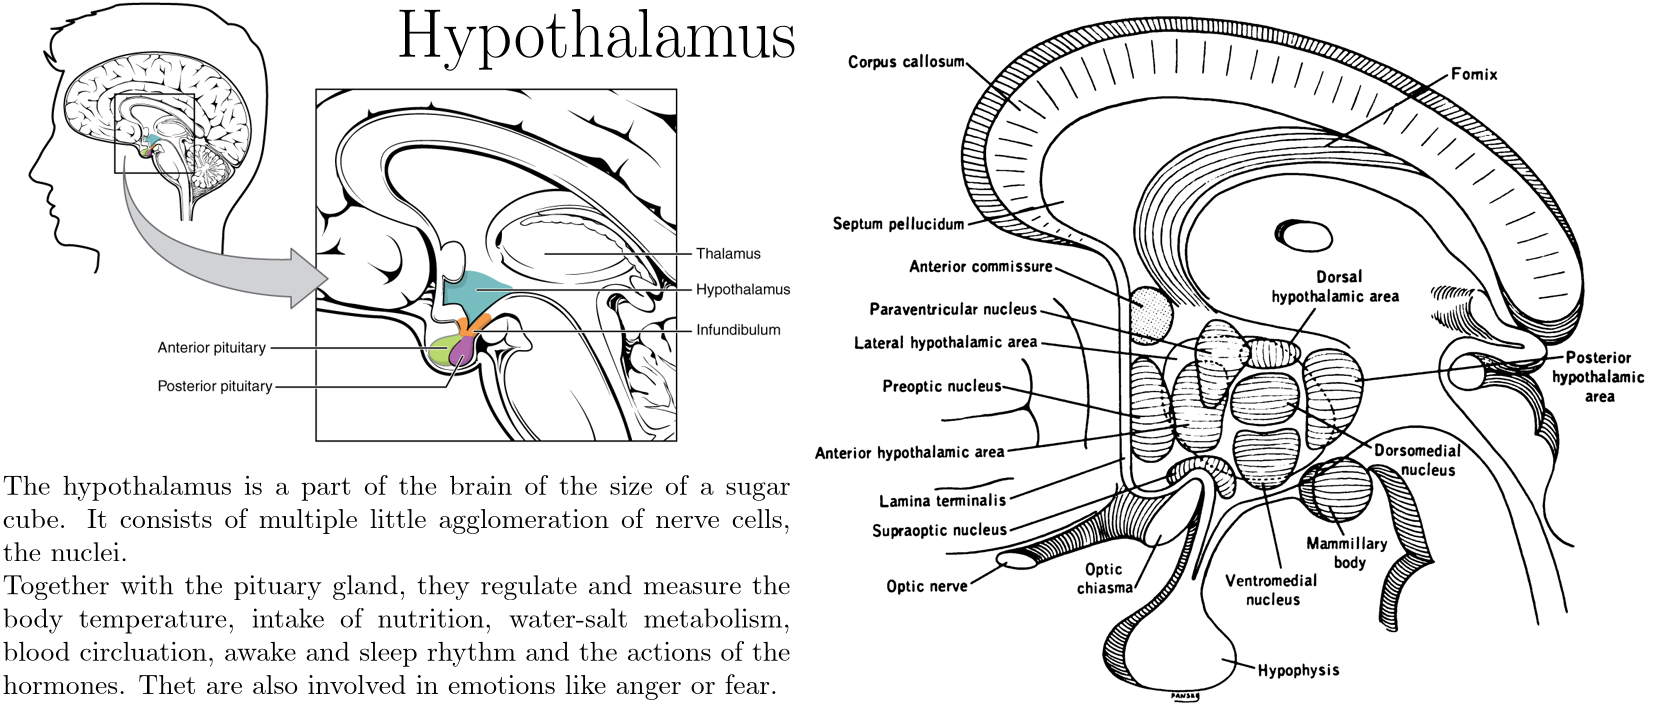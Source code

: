 <?xml version="1.0"?>
<!DOCTYPE ipe SYSTEM "ipe.dtd">
<ipe version="70218" creator="Ipe 7.2.24">
<info created="D:20230517145557" modified="D:20230518003032"/>
<bitmap id="1" width="2000" height="1648" BitsPerComponent="8" ColorSpace="DeviceGray" Filter="FlateDecode" length="261416" encoding="base64">
eNrsnWVgFUcXhieeACEQCCFICO5eXAsUiluR4i5FP9yKO0WLFihe3KW4uxWHYMEtQATist/M
rM3u3Ztk90ZIOM8P2J3dWbmZnXfkzDkcBwAAAAAAAAAAAAAAAAAAAAAAAAAAAAAAAAAAAAAA
AAAAAAAAAAAAAAAAAAAAAAAAAAAAAAAAAAAAAAAAAAAAAAAAAAAAAAAAAAAAAAAAAAAAAAAA
AAAAAAAAAAAAAAAAAAAAAAAAAAAAAAAAAAAAAAAAAAAAAAAAAAAAAAAAAAAAAAAAAAAAAAAA
AAAAAAAAAAAAAAAAAAAAAAAAAAAAAAAAAAAAAAAAAAAAAAAAAAAAAAAAAAAAAAAAAACAZYQ9
k+lYzRBnn6l4ha8rbH6EXxgAAAAA4p+9E5X0QfGPK76uNb9ZeuLEVfCjAwAAAIAl+JxXMDVv
3rxpUWLjmJdnDvMkF+BvAwAAAACxM6oXoRj6RrHuJfAc/lQAAAAAoGD/1q1lUwlYoeSBI/+4
f26VuA1/SAAAAOB7I9jPz8+nkYBTvKmsSzqCi2bPmh5KJ0yP2zLb8URe8ip/+hH84Q8MAAAA
pHz2zZ9fO75UNHN/SmO6Uz2UXj+6fzayZ88fyk4PFZ3M33sA3Su/gGwPpE0A/qz+JYQL9mG2
jZJuvsAO+GMDAAAAKY13d+7c6VAak06nPFoVpqTh97xGXaUMscE7Xe/z1w7oRg4tEm/VnuzN
4bcvZsLbqcT57q8DcK/c8w2/PRBv5xEOvChI8jS4Gk22V1Druyz4pg4WCbszed1f8HvfeQh/
fwAAACC582IYobzOxWMz0vMb+WfxV1nD754Ur9oP74wRd6JasHr+Eu8UFiX0ghtCdjulh3FB
KJ+4nU7Wc24PzvOTOFLektzpL7zx94zO9K7NZmCqWLAUbpjAaigOAAAAQHLj4uHDh8d6eGTQ
q375vN+8ec+9f1OS7NQVJftvZ4WehzZFjqukW/3N6vmHPAg1lQ79gg/9Ju2tNqPnF3A/foK4
8xZnKRdENy+5I5TrBt0OOOhOnmDGG8KhzIaE3cGDcvAklA4AAADgWyZKYk67uAt5/XU8o8mO
5z3hWj7FGT3nuCUKPedOIU9OoedlQsS9KQhlvyLuXFLo+S5Gz9Mzek765JKeh+AsVYTtVgiN
E9N/JYZv3vz2Sd4WPw1+6mGi0V3czfMd21EGR0VBkQEAAAC+NZ6tWuUVV0X7qRPFjWxnkq6w
EktiCWlvKjFleyruvSiMdydLByOQ6zWFnqMv4t7etAjtZPW8xgdGz91vCNu7WT0PjoOeh+H0
itKjkls2l1sa5f/kDnfqpNfUL/+qVRuh4AAAAADfCl9v1KhRo0jcdayF4CL9ym82CGX0kyXc
ARUKlPSzFzuMzg3GezmkveghqH+4uPOmOKvnXH6EyonbAcT6/SKj52iSHj2/bk7PXxO3N/wo
QGR66Tk/0bn3dPuPHVuXTVgRlyVbtmzOMfwUdjV4/nz58mUIlCQAAAAg6Zg3pVnsEt5gFE8d
shMp5SWu2IfIl1qE0Gxp50wmhOylvQOpsFKe4pgOsnzmbLWeOytuYFzPQ83pOVcN7wXJwwNC
uyO6Ad5eSDd70teuTTT6kHPcmjkdp2DuQoECAAAAEpPQixcvFs2PsYldqbKdF63HPzdT6HnQ
EITSe0u7nz2R22dprylCtk+kPWIjn+GZuOdfBlWQDj0ni8elvXoIWU8Ud2bhp6tmiZ5neGFW
z/sKj1JWHkdYJen5VzIy0IR/mfV40+PYgwc3yqWO9afywL/o3oswsw4AAAAkCpG/tY9FmBot
ohDhYya+OW+FnnMc1ttb8t5/WZhu9w18asFHUgedXOgR00F3P83qeTPpyEWFuuO+cX5deh7x
q0LP0WPxjduq9by5sF0doaqhaj2nC+EF476jeHO4OABBzAcWLeoZ84/X8zdCPyhnAAAAQELx
aseOIs7OaWJR81w3BIULOdFQoedRfzuh2u/k/RWsZnNcUWQzUmoz9JVdw2CdJWvPakgnPkNl
w1g9L/9GajHkRKjuZy09D28UBz2P7IWfyMdUz7nlMei5ONyP9bx0WAx6/oD8NvXwTxPhWzwu
Tmly7dixIxLKHAAAABCvhAUEXG1Sxpz2pE07e+fOnYOp0jvdkHNF9EAFXzBXmWuHdsl7L0og
NC2alXeHYHHnVlqEckhWYhfIwnBJw4N+Tb9TzBbUBh+SrzkI710Sd8YglDdU3Gmm0PNcoZp6
3jsuer49Vj2/Kuv5hx9FPQ8kjZJDdPNpPuJMfiL+yTxinl9v2KRJvwAKjMIDAAAAlvPszzbm
Rce9ryiOfn3TsQZpmFPu6Ed2f52V81l5bxbOvUnau473ukt7rckadHHqPbIG3lsqHZvISPgk
hZ5zaRg934kPTdHQ81u5EZqopefcMoRy35H0vIyvpp4/09bzi1ml8fZoWc+5DqKec6MkPed+
x5tt+HZS9bgZzI3988+nUA4BAAAAY/jex8wtWzafVuiyAgUKUHu4ckyGnQWsFXrOtczgvJfd
t0aZz0g74f0QSrdW3Ps6wAa5HRD3/LAQovZM353R88V2qLa4uG2JnVrP68Wm51xzRs9D3FHW
N4yeU3+vnNK+PU56zv0Ydz33lvSce1+U/IaFLl0aUCAWW/i8ZcvOxn+OICiWAAAAgB4iRo6s
bE5bBk2dSozX5pOYZFkusLnS2I9kR9ixitXfzOy2QqiUvHfBHSFHebcnlvej4g4Z8K4k7tzw
QuhnadU5lweh3eI2bmu0Veh5AU0932hGz7mlCPlo63nlT4mg51xFvF2MjuzvaBKXnnrbkUug
bAIAAABx4d3Ro0e7Zs1iXlP6RwhnfqyZHiGXy0ze13XQQh9m338zcponW70dcUV2w2RhJuZi
bSWvMvvwXgdxCj16fTpU+JV4qJdiMB6fOE3cxiLoIt8Od+Sz+zB63kWcg/+i1PNOYnrkQLN6
bmb+PJ71/LJsef+1I94e8erVq5kxWszZZ82atRP+Ex2FkgoAAACYZUeHDrFGFBsjn/4P8bx+
jcl/vD0q+ZnZf4M7+bIuc1vx+fLhj8RPagdx72VZvCcvO8ePUV6Ufh/iI+66eOT9jyid1MdH
yE4as6fGalOF7eel8c5LbT1H4nL2iE5JrOeP8Lb4lo8R6kxt2l+uiEtE2Q4dtkJ5BQAAAEy4
snZtF3OxRWq3nxAdHdi+Ab+3Slbk9s4IpbrEXOVwBlT4MbMfbSWJJNnb64KYGfVo4jJVMkib
zzh04bjheE/sg0aPJ+FHObm7nkocFHiUD6F+mnpOvNKweo6ea+i5ufH21qyen8wUBz0fY1jP
K0TIer5cuAR5FNSmPSEm3/hWHdeCH3gAAABAJuj1ilqeZoOoHDki9Km/dHUlCS7r5AVUa1Mh
lP0ic6mfECrE9tAnOCDnVfL5/6TOKDtv5eY6IpTrrbAT6kJ8oIuHnuOWQktx50khhGwln+7D
rVBXcf1ab3z7B/Gj5+vsESrId5ZbIZRGOoerGgc9fxG7njud1NTzFZyJnnOviuBfmV848J8L
Dc2WJYud5h/Htlatv16/fh0KZRgAAAB4Pq11DJ3AH78wp3oXomnyOjNuJ9aZTOfl/Xv4cEkf
JkstnLBO3u2P2GHiFvjgnxodZAzukxeVpt7PEvs4Ufg53Ia4Kus5umxWz5fEoufhTRg95yrh
I6Gino+Tkm94GdVzn1KsnouGeyo9bxZpqudcZYSWCZuXs+Pz13Dc/BEjhpn9I3WbthrKMQAA
wPdM1JV9hXKo1cHpB8zPd+tmJDuzlNpPx3+dV8op69JhQT/8UdwNvZsJIc+hwbIcZsWd3WWM
nueSe750/rikGNd0RxqEPKTO9odsjNQHEeGXJuoLI6lRoNDzgBqMnt8nbRHxLX9HSBwWeMjo
edQ4bT1/glB3qctrdv78Qmx6Tny5x6rn7Pw5o+elpEGOKrhxwQ9wRC8x757PqVD7K1e+QoEG
AAD4Phne20QYSi5YsEE4eqwT6RYHKnLczUOtrLfJKcTIDclGadzKMsyIM+ZqZoRSS3unuqOe
8rEI3BOWVWwp3mklHRvLzpn3wIf+x9yxsJaec40ZPQ8k8WDEmYBFCFUXNr+aG29n9Dxu9nDP
9Y2369Pzyhyj59Lqe+oV32nBggW9NUW9ZT9/KNMAAADfGbt37SrsomEAN4M5J2wEEfSXinzP
ClBBl3vo0Vtxt9ip3kEpYS5ZVC1bqnM3cyIH2Q/spfqMnnMHXXFeUdHe5kfITlqLdjcHo+fB
jrjX/1Bbz0uzeu7wmtFz5HRF0nObwdGJrecn7eJbz8lsRhYyDx/u799f0/uuS71du3Y9geIN
AADwfRB2pZlKyq1thY0A9rzQ7k4IlVdaW92fTqJ/Om+SjdwCWuKLOcpWb/3w8eKMUdxghHJK
4+hcUM7eYfKxH/G500UT78n4Ohmku/VF9n9L55G548nRkp47b46S9Nx5kzC6f9KDhFXnB50j
JtC3yX6R3Mu/BJ05oLf5hLcGM3o+SNwOLy/peQDeumu5nh9FyOp3TT3vbFDPye1/YW5PTOVS
O5qoevFmbb6CKzkAAICUzsHFi+uaKMCUrb1z063SfytOflUcy9lr1RXowrX1TEJbkiAZoF/I
quqhuyA09Kqk5wg1kMfwiaIhydFrTrxTU/Kc7oBqSNvXyCz/BknPhdu/41fLF1hMceDfhW73
kNba4Z0S/GbfxZ84n5JIjoxOYqTmEcQ3gnqpl+zhZPd0cdLz1Wb03IPT1POImPX8bu646rl9
72fcvV6anvUX74aiDgAAkGL55P17eVdT7+DLyAj0w2nU2M12XAib41lBhApNC1Nc5SMJF+ay
Sk7wJzPtxSRfb+eIJV1ROTrq5eoIDRR1K/JCEXRcmucNGWqLUBnRJO5v8gD/isdyMEpP2xAu
q71xt/NdEbpqrjymMNJHsfLUG73zcm9CzbI0xGv5rXh7M91G/by9n3HbM5BzlglGaJPjoueM
P5nfLdfzv1Bc9ZxGjY+e6aT1smnxDzTJ2xvirgIAAKQ4xoyuoVHv55gsVvmff1R7gCM6Uwwn
PVJeKKQ+cWfCGMVFN8MJdaQu+1k30tOXfbn/w0Y05/5AiDGQH8wMgFOvbsXEI5sQchMDuNzO
wz9su9GjS6EEJdNoQR2HPxAfPdslVlAL3I9Jz0lXPc56Ps2sns+Nm54L0WgWxvA+g0ePfgFF
HwAAIKXw6kQfTy2XMR4tn8v9aM7vJ5JmN0zRHX+XH6GqqiH3QLKALDWjyl9650TISTKKO0uG
3OVubXBehByk0Czh/ZCr7NXtRmbcGd4h7HRjb0/cwqXbfYLQISNKfNw8ManIVvpDJ/gWzb9k
TxjIbq7dP3fVoecVGT1vpNDzJ2b1/IWGnr8g22WeP39+oHoBrbF3T8+JJz7BRwAAAJDsud65
ghnN6qE88W1VmjpVkeidD6EKyhF37jOZgk+1nUmZgphwpVxfMuAr+3ZdhHcrSwZz11zRr3LG
MzYIlWD0XLz9Kmv0DVGoMyEz2WzIP3bm2Py3Yz134hfKvy0Wu55XiqOeB5nT851081FBc057
O7+CDwEAACA5c2eSjXll/PGD8uSoszS0Wl9FHNTIbWlQ+ZeqE4kDNqtVTAKR/dqiAVsUcdZm
JXXJowbi3dPSuceQ1Tg5px1CnrwEvq/OP5UNwQp9q9hMXr9+LX28cuvJirizJBa8FW/kd07W
80lIXK/2AJnV878Eo33i6EbW86LvGT2vGBUXPW8iXIhMqbQ82bZtW5NJdWsbmwHrP8AHAQAA
kBzx3147r8nwa7FDhw6Nt+d3GqtznKROyLKeVSSudEKVlY5lON+maRFyWS8vW+PuYQVpIvoo
e0868K5bRbX62t0aeRwTz/xUB2VS6Dma8C6Ei3hXT5esWrsL1DgUK93Fcx3iWds9a9eu7UG3
aux/F86dINvteM3NKun511/N6rmW//a/0OAIVs+l7T6Mngd3VOp5U07Sc2f6pzp5yN3e9HnL
1q695d27QPgyAAAAkhGfZs4srdbyoUNH8QeXU2djKMM5da5THemUsVLQtzVCld+pTqSuxTcz
CWPyIPSzKBWhxHM7E04Nn5zmpLjTGaU5odBzrHczh8ceJXQoy2Qjv8laKXvpvvifCvEq7v1m
puUbSWTd26m0yJw/mVj1XDHeLut5NUbPafdfW88lP7mzzT1otZkzt8P3AQAAkCzwuzbTpGdu
O4YxVP/QyI3aczfzVeUMHkWcy7g1VaQfLoaqXQtXnngFd0bTsuvVB2VjIpp/pEvM/hF3d7ri
Y8GSnqOMu/gx5cDfYtfJ1KV63qbE5w/0hqjqu9umrC8l4mRU2AsWKVKEmvBlpEFfT+Bf2uWc
pp5nidCn59nF1YRhvWPX8/BpxNlMxlKl8mq4kivS79o1CMwGAADwjfN8QAMNmRmkPOlkd5pa
0yQ41wB+AFkh38SxWrcryvMuuSl9uXM3PFH2AeIY+yfSQ0+1R2oRWCHU7qSk5whVHUD4JTZt
LDdv3uYk+hXXz8OMtWz524DlvOmcGP98rBl7uAlx0/Ml0l8Yxa7nHFcQ/4GO4xPmtdN8us4D
1sC3AgAA8O1yoYezZvV9UHVe2LsG6ckKsVmq9PCJ9PQ67Ah71OdiuFO394jiROK2zWE+0+m/
grPtEW2ugsl8uMNG8RixynM6QbvutWLVwbwNCL0+f/6c1FHDIj+bcKsBT464KLpder6bn5Wa
yfnk123fflOS8CIqPW8YpqXnpUIUes7Hyjme0dzTtdkL/t4BAAC+RSKDW2RSzjo7VazCz1Hv
NT17Ixlbd1gZpUyN2lKMCnowm364EfGIrhxzv0YaDkXltc0BW3ADobF4zgli+J1+F99hD6NW
9h4tFj9tUc286biTk1PnLZg7yeGnvrZFoBR+bKfY1tflHxp8tgX1hiPMgUeUU+h5gSfaei41
l1YglZ43E7YfK/S8dASr5xWFhQnEtYDj0C1bWjnZmHj7bXEiGNzIAQAAfFt8XjpQ2c/t2XMK
Tj5JJT7tUlOvInuISjP+yAR8e9Iu/nU2bVs9E+9x3PUcGr7c64jRWFbRZ5izlBAH07Nfey5P
xj/94p6E6nHospehTmF4l/GynlfhjOr5jzGMt4uudbGeV+TbEau1vAQOWRoAHw8AAMC3wpfb
FUsofblO9xYOHcpNI6iVWPRGncm/C5nmXmjSQdtIBL3YBkVj4bQbyqbyHnotI0Iu/8r7fh2I
0DzmO/bv47aI3CU3puu5cyEp4G/w/ty5yuR1cqeLyV6uYsVFj/vRzf8Fxajne9LGUc+FltcB
F+QgR6P/nJvV8/nC5gct2wpUqmLF7Y/BQA4AACDpWTC2paqKrunPHOaN3FA+05Fsmm2IifH4
XtICqLVW2R33Qn0uK0+7lAWhJuzqJ3qbYWP3ckfGFo+Lmo+dcCgl/jmOTcDEbiiAutOzr2TX
1vPlKI56LqwTXI17//IzTENaes69xeePwE9nOu/RcywEWgUAAEhKok/V9bIzqZ0VK7SDfXhX
oFlPqUdWv9zMRWa2vdUX3UxCsTnNUKS9HYQG3VWedoodYcfkFxZEebnEqGOlq1at6UOITsF/
F3/8fv+r+kOMbnG81p861TIDQsXeaOh5YFnUKD70/N0PSj3/nYzHfPYZYzKAkj3PqVOnguGL
AgAASBqWa0qFyuPKo0J8cheT7LeyEXuth+rkQyQSuFXXB4oe+kjk1VdxFvXl3kberxp7n7TT
ihUrvqMAIf74dVfMjvVXqRxhqufsejVL9HwdUuq5aDBhq/kkLbqGwzcFAACQ6Bza6KbsZlVv
zfsps96qPPFja77LbGeyoPsx6VTbtDyiSt5PJ4Hdb7Fp3nkQqqcQ40ji5NROWMW+y6xBWI7W
GL9wQtT3OIQSHr6S/AKFzAu6retGzFobhKolqJ7XRekPKPS8nOmjpN+48T58WgAAAIlH6LO6
7Li2jdv6Awd8uVO/UkV3reuvPHutG5++TT3IfS8r9fJa96MymW8p5Fb00G9nxB04xTQrdWDu
Upei4SA9g5ubW68DB27AH4u2hw4ccMc/iFuMpoLpt0Rr63m5UFM9P+wq6Xl0UYQ2ye23fKye
2/4lpteW2wtYz20HHHh1YJWb6exIgeEfwNE7AABAInGko6IKLiHNdt/Ow1stL1FluMP7/pzx
VC3o/LR3cbVzkQ60a63Q4pu5Eaq/Va3nZly1Dh48GGZjtRgzeHCXGBR9Ov+HuJUTed2IpX9O
VwUKei6Hd8O8RpKet0GoNCfr+W1Gz0fyW0+KaDxF2T/Owl8KAAAg4Xm3LYOyR8XEuPaZnYoO
nI5UrQJ7Npem5xyusn97Ni81SS96Qym/gT3J3HrWy2xH/04WhNIslnbfaPoey1C8ePGFN+/C
HymGsZWbm4sXNzf+7lWs2NQbPciPPyZKQ8/PyModk56PENYhWrF6frlTCKPnov+5rtoOa4sV
63YDQqcDAAAkIFGDBlVS2zEpTpjHJ45WZ1zAp7udUqUv4tOHqZJvjaa+Xtika1hmrAbRhVTB
gwaVMVWBprNnH4W/UJwImo2JeWHfSg09J2YKX2PX8wWcpOd/SOlzhopbm6xR9Q8KPZ+In6a2
ydr0QYNg5B0AACCBmJdBI6BoKz/mjAjftmRW3DajSrgjl/L2T6k3K53LRPo2pFPwfcNUowBk
iN6qDdtDp3FY02bEuKqfoVi9k76+39YQ+7PG+7/xMf8AX99l9eqVMKPn9hkzLt6/fz/xINAn
MjY9zy07/GmCXHbLei45HthqJ+l5F4SGcIyet/ElYwFBDU2fwTVjs+Pw0QEAAMQz4aHDWzmy
Fb6DgwPvlrt9qMLS7SJdlJ7ljCr/+1q8XXM11bKkD7VpeuOTyuQ7ZNQX1d4hXTqipLbwODi0
3fT0m/u1QkqzC8C+YZ5v2jTTwcE+xr769NBY9HykdLlT7ugHscCwer7eTjznbk6U9j9Wz4Wp
+g9aLmFRqlatDoSCBzkAAID4Y5VyeLZxN9Ir39+I35upmBc/T52E25tYNV2kEo2qblKlX85O
u+inlamPCtCzxZNDW2vU9r9069Y3YV/7hMF8X8gSvmTUWOvWrZuzeUFPtZxCzBf3xazna5Ck
58RqUtTzU12lOHsnEcokbr+pjFBRoW//tgrpkePn6NZK4/Y34QsEAACID16MYyN5pSp0Wpja
DOzGL4HK94QdXA4bTrroHr88jVBe5fYI2nV3nKPqol+gA+juqpXoD/8gQT/TVRn1FFNTHVol
e852p08nuKPQT3k2fBd6TptVp083yZkzbSwOaHj79nf5iBt4fhz+vXk9byMGnu0sx83dyuj5
NnyVQcL2aan1FnJ6hUnbwqvK+qdPP8OHCAAAYBH+4xUz1vXYDvYUvhuN+ihyLCxLE+err/Q7
f/IcVfI5d5KaTt0ZbmBGUxzGjRuXOLZSQ5DNd6PnPAfxb+sZU1iXafikxzS0bT1+HLy9Ss8n
y3oumTkyep4DoR7ithduGx5k9Lz8W2Fnj6YPuarjL8PHCAAAYJgHU5X1e3GlvxifSmnocHmu
A2yqLw267ThVtUAtdCJ16O44WeWt7eUkUoGnq/OWTZyXSsNMq1KlSncTbbr8gQuyfphUeu6X
6+ck+ou/fvLkSfWy5ny/58qVK7Mw3UE8AfnVYfU8E0J3JT23E9cXXkgj+ZWbg//QYmi85/g6
GcWcK0mPX7oOtdQoUymP6uYZcy04ew0+SQAAAENdVHWdWk59xo6f+bVoPdgxdx/efC2POrTa
M2qmjrqqQ6sNpclVlskp62xMxaTC+kR991v4lp2TSs8/ofRJGQQuZNnYWL2/1+7RowcJUF9C
WrSAJD2/nw9lFlNPILF//r6UGIodQ24gmr3vcUYo9XlWz7MuC+buLzM1e0/fo8cF+CwBAAD0
4T3b0XSBWg914Izwq3zU1ApsCNOwfXSQPqPa5WrYAbroLcNmP0Vy5BcaEczasTGp+Z9s3uyp
kvO8LVtOCEnkkB1R/0tSPUczk/SPHxWCedmyZcsKsQq74Eifuyjr+TGkpefrkRyX5UtzvCOO
6owjZUK69RU7hC7RrYhbuUxvZ+c4bnMAfJ0AAABxI/zjgfqMIzHnDBkyCGZKo03jlO2jbmZs
6l9iTNS2EXs2lOuGeh32uS7UuK6tKv25EKHDuX79+kXVLlwzTLyTJIMTSajnoxEa/20EkXmz
DzMN//2dzOm5y6aPZOz9cytZz3czer5H0nPcNEgtNspukCnx9/z227wI2UvNl/AOCDUWp3Vu
aS+mq1Z/7MePEfCZAgAAxMbF/orqsw8ZIH8wgN9xnPtWfbr/QN5mrh5jqLaf1/8mIeqTe/Br
3lSC/tSMWDgPHJhUHr2TUs/r40u8+7bKxKGBA+ubk3SHuXPnujDGjtkQ6ijmy87q+QpRp3Pi
k/8Wdp7g7ZbSfX7HRWyHtEdaEZUHDhyYzfSm/wMDOQAAgBiJvtU6M1tv5pvFr02Knp9fSJhq
4i1lX1Ha7f6FWVW0le9nd/BXq10fmt7OL1Y9z1x04fXbFr2K961Ii/Tc9QroOYPf9et7ixYt
mi2Gxeqz8Q8eOtYOoUOynrvwLbKPxSU9jyJrHbKKffW2eEeynXyHr75QuuMrB9wZJz/Ew+vX
B6gjxHm0vfUCPlcAAABz3P+fstasKWt0wKy+fJrnVU672/3zP0wSdS2DGm5Tn9qepjdQBEuf
aqoNAy5Z+irHM6C+xp2RYD1HJ0DPTbk9a9Yss9Pq/W5x4xFrSpgd7aH/h9VCkp4HkwA90l+m
Mt4T3cB9qohQscfiER/iyEgqaxrh4QoPOQBfLAAAgBaBB7OrqkxFeJXw940yUVfqB1WBy7nQ
4fzI6x/yKrWQfvwA/UrVqSGP8tH05WLCh32Z7BT3TFenzsH3ltu/zcCXGgt6niDl5L1PnTp1
ftAQ9LSZ6Prx9GI58H3Pu+0l5nLiKgii51XES63Ff/s/oplxmonSXZYiZDtbKgchdbRGBDJl
2vkOvlsAAAAlkfvqmVSYI6OV55zsRJNr/BOhNNgK35CPdzryXEoK5nvoabapLsHd86KGblsi
OC464kmb6oob2rpviKe1WnezIeRkeMQ9ifX815Bvv7y83bChmK2NGeczzxTlI6o5QtbPhJ2v
+LjofC+8LEL5HolnkaWLkmlFVG7W7p2Loj6GrG1Ht1Ldskob74iIKPh8AQAARJ4WYyrJWl26
8DPgy9WnTRROa6uKi/a2C3UCk4OxRu/Nn7lWfYnnhfl1aCtXzlPJwK/d4vGFyF16Gs282TFJ
9dyC9Wr+/yVmqXnSpUsOTUX/deXKc9JZe3DCBHGnBUIlfYXtw/jAKPHAcrxTUSpWExDyYl5l
K431Q9apP+5iGsCly0qImg4AAEB5Na6gVDlmGXvyI642T7bOgJDzSnXX50nx1PSsSttVi9dW
0oo990DRdTcXeLIg0XiXauoh0Ue5NK3ZK50Mi89XqmqJnhN/Z7WTo57vLOP1PnGLzu2T/+TI
kVrjD+pRbf6zZ0S5P+FeeFaxe77HDaHxYt6WuHiIQzrR0xFykL3mYz3vxSn1PJ0Qi/fDydEm
S9mKVTsPC9MBAAD8JqWXVxSPkWbHrxGF/t1bffZW0V/cYtWBJjS59X45ZS1f1z5WnbhPY4R2
zP54fqmrluq5Z3LU80UIJYXd97YxY8Zk1GqlFZs0aRKxn8sjnklWN4p6/rAIQuPEA2GkkSgX
SdwJZ6PuEDvK6cwwkcat6k+aDp8yAADfNd7TvGQfcMNZH+kvZzniHrfaa3r0w3aCt668yljn
AZepw3eXyudFi+Wohy1ISgEf5RVU4+wOFTo8fBPvr3U/83eo51/dkkbPCT4Pa5Q1u5hN0POv
fawR+vGjXA6ySa3HAXhHXjpxBKEJ8tBQYE8rhH5mBoTuat7EKm+V8xAzHQCA75bbuZkasavq
4D9VECoywUS0lrjzp2dVOdS+7sGnyzn869JQLuz05oteDopauFIC+Wbvb4meD0ueek5un4Tr
ssOXLFkyUFNq0/Lx06+TbakVmIEpKaQYMusRqiK0RN7riXP9+IEz0fNxS3qqb9TuPHzSAAB8
l/g1U4irSdTvMFyxWqVa8VyVfKc5H9jS/qd9ivS7fOPAur9k1R7WjCTk3ybMjb/Y1kXhGb7o
hKCE6lGttEO2hgN4HEwyPd9unXz1nBAZ9Es9DUG3W7otKmRbHlbPySrH02K2rAg1l+0nVlsj
V3mhwz3cTLRTrHysSBwhXA6K4iKCgnqpIvHV2nYLvmsAAL43vmyspqwMywSpT3m9e3dRhErO
VLt6m+giDJYvUywKuyXMok6VVg77NqSW7yP88KUD/ijFVvHpWu1+lIBvlw6hFslPzzcjC/R8
UtLrOSZk9+7dWVxMJL2BsIa8Kb8aL/I3hGpLw+0Zkb1sEB9RHKGa0t6zArisTGZvsBf/aVOJ
8VMD26mdx+Vp1Oi1H3zdAAB8RywsZFLnlvvb9LQ3JNRpunPqSltsCoxURFK7JQzfD5aTNvAp
FefPd1Xca0UCv146xgxLL/fyJUs9b/ZN6DkltH97c5PpdakpOvH4Iy1QPJ2anevZjw9J8efv
kk79UsWlSYC2NfJ+Vo172M9fAx84AADfB++3l5b6NW6FCxcWHLTblz5mEkXt5ULiUV0dG+X9
HqEvnv0yu1To8Qwajcv2d8mq/ZOGg1Cvwgeuxt0LyMslWwz4AZuPkMNyoz9PG+RhxPUY6DnT
4rt69WrR/FqCXmTRnfOlcTGxE1exeWdibTcC62GlF13qRJMxBw82hE8Acf7a9KNazzMXLqA0
syzd9k40fOcAAKR4llSSa76eZBYzePr0KvxubRMDtafExbqHiaXRybTCBVopkufwie6S3ZOJ
r85fp+sTnd2M25G4Q5ZDTTSu52iMgWxhjZNaz2t/W+uwv053Nx/CxV48axRCNrI39n8RSnea
Hd3xvM5ekgRn/ZkJ58frebarXNh0tcPioZPgSwcAIGVzc5TsNN1qkmiRFtCMD67mmPuB6vzo
zekRSttFfZnjPwmX8FjChF2LWFCat2muy/dwJyrt2dP8NCRY5+NGFUJpHut/y+aJr+dkAbjF
ep5mswV6PvlbK2sf3uz/6adK2oLemgb8CRtki/vqco68CNUTt084IpRTEWnvHk5JvZFpMXQn
8f28aIgX3zctf1LcwNqj/OFw+N4BAEipRPVinXT2ZXvc1tZ0EL7AcPVI5eEWCGXvHqVO7iWO
2Refwhx6K8yt14yKihqgNFeyqrfPwBP/jdD/9OfCj1zcNxnqeRHDmS3T8+jtbxOqyAWsGy0U
LSW122F+odaR0lNswO2/k+JeU1xkFH8IGtBnHpMwgIaAkXvwvdW3aXEhCsbdAQBIkeyqzdZ2
WS8qj+7mVxu1MImL0pUkj1XHIP3cSTRk7nqKSe6cRbM/VrGTsRimWM/L6c8VhO+4zrieNzQw
ch3ePin1/Hlpi/R8LcrzICELXkCnTp3szY292zEtIiSPBLmrHenPUjVB7+UkboaZuAGcX2mT
i49e9QW+ewAAUhpPaiidbbtuVdm/+R+bRpaIu9Z6qYzy5d+BdHxy9X2puuCFThmECfPDTGpt
0xrbrd+x1wYfGut5Sf01cuRAhKoZ13PZxDruxIs9nGE934Us0vMqKjvyhODUv9kyazt3G0+n
fSJfFsYl5Z7YPPrDHtX5zGSPWOSEUDbGB/FL0l1Pf0dxj+laLckaz17CGjYAAFISd/KZVHWl
1d5iuGX8AfUQ9/i8NHmKjyr9rmDEnOZYDHpuO+qZ8ae+mgOhRfqzLUmGet7OMj13PW74zv95
JYKeYz6OGjXKWkNyu03Byr2KtBmlFZC3sc5vY/OSznv+u/L+AxJHKMc1LlY9J1ReAd8/AAAp
hYDuHtI4e/sHlQTvLtmHqeJtR86n4VJt8x9Vpj/k592zDVYZtD0ux/f5XQ+KKXNTKWrSouWu
elv04NURyhSkO5dfCeS0zdgNxySVnjtapuf5jN95OUocPSesKVeuiKng5syfnxSkOtJp9ZBL
BTbbh9IIebGWkWT0HV1RXvs9WUdpXa7RgwcPyiu92jjkP3oJKgEAAFIC+5pKVdv/SMUW3EzY
G2vSh1roTIfQ+yi9sd4cI/iQUZ+/UBhS70NF17uPwibJeeFHS5/8b3wZA1OgFRBaaeyGEclR
z5slGz3H+C7sZaYf7SkK9HE3ZdTaKBL6nB2n2UyWaTRUFoxLncg1hGCruxurrm3T5zHUAwAA
JHu2SMZIFQIjaEpY4DKaZuO8SW3a/GUm7b1XV0Y+iwysT5cBOW9QToVHBTbir1xlN3diRzam
As3YdEY82CK9AD2PA2kt0fOo3xAqF5aY5TEiMPBx0yoagp56B12WcMQBIR+FVBNnCcwjLiVy
/quyyXmV2rv/Li5SC2unvngq52U+UBcAAJCcCdolult1WMvYtO3/iQ+QUjMgUpXh2QqycLzc
IqWOvt/Bn1/2T+X5H4QoHDZN0jNGy3l2no6Xh39hzNJrI0IlI78rPS9u+MYkAHnFxC+WH3eO
SJs2tclU998BAUcyI9SBnQk6j9uJ9swfJZTYczT9rLhcIDF8sO4trznvoNFeKNHkTEAk1AgA
ACRTfEpK1dls5ZFzwtqyGSZ5/qXTj4VUqRc78eer9fUnk3rz543x9fSfyyPUTH+2h/ghIr4r
PTccUY7q+bgkKpyv+jbUHnpvzBpNYH1Ps4f5rUmepqor0aGh4fL+Nd5gpFzfvioLzRH/QZ0A
AEByJOS+LOdouEriThWg3uKcyt5RZ9tewIqkX1BGVwsbQwfpHcsqIrFwa5UVpkOB45/i7wWW
2KP0J3XnepbBsJ5nNqTnQe5JqOfv0liq54+SrID6XZqZS0vQ298XJ3xCx+NSWkbO4U964q2V
RSx0Ei6ZNoNkc82IweQi6da/4riPl8Z5KWbpu9+/HwQ1AwCkGLZ8Ly86UlFJLlYfXlyGpuca
bZKxIz3QcKsydWl5mpxjJOt4q5HiHlVWxu8b5EOorf5cYxD6x9j9ViI0xUC2RUmo531R8tVz
IulTp5bRUPRiI3m/BuPwdil5zWN0A3JQ5fKHxG5B/eT9//rRWZ9/hd23FVXXbncU6kAASBms
yuqUX1pGdW9qvqOBKfRFrxMH2WzXeco91Rmft/NOYX5VR1EL9q5JLN1TFT36VVH37uZdurYQ
+kdfjy5QRK2s8a9/PL/DAYTSGtLzXw3reYUk0PN79kml5/8ltZ6TYvhqUM00JorunJWAe+dW
zFz5bRIhYLUiRl/ESDLONEaecr9LC3XGnXKxTae+9I9HozgAAJI/uVifKT3wzrWU+Z7nTZ2v
5u24U3XSLsG0eLtJ9r311BHNaXeONxxuye8NZi/ebPXq+K8kLxjV85y3kpOek2I4P0n0vDVC
jb+F2Gx7Vq8ub2Yhm5V81h3y8aqi4QbSk+Sidy8PTWCm3DlX04u26wM1IQDETvBazIZv9vHG
089ZMIs5S92epMS/wru1NmJks/YE0bu1VRfW4ToXHT26EJ/eST1PvakmPdDxhCI1eiz1CGI1
fe3av5jl5jbthyRI9AsSh6Of7lzbUiP0b3LTc6PNSov1fOw3UmSjoye3d45Zz0kTtYhyzeSL
H0hb8pRc+ujoO5orJ3wikXvT7IiO7qRo4Vot4gAAiKUupUtLrWvVWhTxTT7fOPoxX2f0vEoK
/CsEiHa96dvwY+nPVmQRvG2616p1nl2M5i3YC2U6oLrGx1/oOKVbw9eK9cmP8phWuZlnJNSL
jLBC2fWHC/FMfnqe+pbBvFjPUxkfYmqN3L8lVytnj+QwdfQ+XvCSED7XHqE8ytkB/3K4MdlP
HmyPmE/j9JaRvRl/aY73+a/g+pFSbAjfWrV2QH0NAOZ5Pk320Tzsxjev5yNQyhxvX1tD+Bvk
ZiKbTRwxQnT5Uo+Nte09lE90mqb2LnPVkz/S5zybelRV3ZYbMSI44V4ltZEOJH5uY+OpSafn
A4zmxXre2/CNHxdDXrozvZ62LQHLbtCIrmpBd5lGXQ3OINtKW7Y3FXDSICZhNp0+GiGX5K91
ccIv0qMrbe9spi2GOhsAzPCKbf8iD+9v8BEVep47Rer54xlO4p+gvvLI08liEJVCva68ElOj
77YQPGmPV/3FfKY58H33i2b13HXzuwR9mQUIFdSdaQN+ZNDzuD24fj2/hKp/Tsg/ecjdTT94
KRU9dyEMcWk0QGGgSeLSWQ+T159FTiclvy8zoPOR9M7PyWaa/1MHbB15H6ptANDig2rlSWvQ
8yTgNjMgXt+kb7VgQSHhWJk5UmrAgowqJ9pST78yH7xFnsTe04T9E7c9lMBv86ioAT0/8V3p
uf0Jwzd2Q2iMAT1HCT5QfXdBfU3jOOVZh9NLPtspS8gpbVizTNw7z7ZAHo5/WcLkih79wqHm
BgBThFHeHxvbCY3fw6Dnic4tNxSDnmPeNq4ujDYOkN1fBs77gbd03+WrPDu4JT+h6cKr/5PF
DswMZOOncXX9fcvFZbux92mkiHwdxyaNp0E9P5Ihuen5NXuU2viNcVk5pTsTVs2fE74ch/jP
11iYrvhY9+GyWI9R40lkgWZ/pkj6NkAoz0CmcViQ+nJvjMkkXzNtll3HOQAAFByk60IybfPn
dv/DBwGp+43que3NlKrnYf0V5mqZj4VqnOTXXBDlJufkxJeV+L9Z1TWq2fBzPalNhOOqr19P
NZf7Nzau2w7G/bn+Q6iSUT1H03Rn6owc1hi6WzUm/Gui6vlQg1kvIwv0fLU9sj2jN9N250To
n/NFctu2wqmtlFHYLn+Vut8nsSbby/PpkSRQi1UHxvtbWFOEHEbJ++9pQODUdGXg2W0FGPcM
aZu/ieAAAJAIb03XON+lO6dpr84t6Z9q5WLMTpWei+vP46DnV0n+xe9jOMN7sQjxTHMd/590
FsNBTU1iXKzXOu+OoPqpFm+SE48Jg+45F6tGIIdpDHxWXqLrwbCe254wqueNv+rXczTEoJ4j
AyZSlut5eqNZLdLzwQh11Z1pCi4hiegGvY265I1dvPgJPdIRVzBMmaLmcj2ZnP51ce+c8Wb8
kM40OUj72xzZy3aGPjoAyDzhfY2JnXWy86ee/E+9MT4xnvLp3/KYJt4vzD2C92p8fIFk6fXp
cHnaCHcuX3577Hoe2ItcvYL3E+l60d6ds9O3KjKbD072/p8N78RHWehN9DtoSG6pSihZfmV5
YhJe+F0S/Qm8O5oKr0P5sxpe2x5OzylYtZe/IvkTuTlQWLT+mzK6WlB7dTzpfNvf6nsy4oes
pSEz+Ks452u9mR7boK6hoOcJoefv8RfRJBHLtN+FmfkyqMpfPvKhlld4jYmY44R7571kZ49R
S0og5C6bxgV5F6Buj2TTzg/pFRd1Kz/tOdTiAMDTnH4Vom5+mpwOFWU6qmNHY0zGQJ9dov9N
JQfp15WRn857MVrySHNi9GixZl4pTPyiHJp9at/RafnDeW7zCV9qMhG5Y9fzVuLgmzTtv0XO
X5PsvyyNtY4/NE1ouxzXstop+SxJ/gLbxbFJ18mEOuLj1NukVU9OFt1mNZZntucW45Na7FWc
O1z5epPm6X406kTbUBTVkPoG9JzDDRNDC7qTo553TFQ9f4kSV88JZ3BpLqD1od2VTllAdjsw
edbgfS9mHKEfPwPIDMcPMrlc1tH/cAAASHouT0O9ei6bVq3mVzI7enqu5hN2eFLc0zf35e57
yovWUToq6BWQU2H+xDcuCPGiz3nKpliuWq5FZYvYjB1ol7Qt86laT4xFz/07SjN1affzSadT
Md1csub2EjEC+0/Sc9IxKq5phns2Kf4Af4sBpT14X28Bp6sLU4SpCp/4Ynr+6/GCqXvqkk+l
3pe4oK38Cbl/+/VX5tVyVt9gxBXcZ9xc+8HQa+GaulWi6XlPhNLrj7+VhHpeGSHDq8HvOSOr
mUb0fEQSlO4Pz89Xt1d/Z1JLdAoZO+/H/OWK4O66l2xkGNwPlwi76mcY37bEDgA5Vq9evRBz
QSfPbpehKgcAXs87a/rw3imHW0jDz2XLdlWNuP6KTzTLeY7bgzvaLrL+8uGOl7NnadzmOGvY
3Ymk/MzmKPw8Zj3vzA69HaNJLdn8awQ9RxcVep7tm9Hz7aKc28lWbhskE+HGWmZeT4XuOCou
hTV/OEvM0UryIsMu2s1s1EtQBvy332VQzz3OJZaeP8OvqHu2Pgn1fJ+LBXp+A5cV3ZnGmwY4
SzQ2VlB9Zxk783M4K+hCNdmy3aczlv5MTO+ceo5SNEMOkvHAKiTW4tMFimum6+zPAcB3zksq
HZrxMgNZKy2rdThlrryfniup/EbX8T6YBT3/UdLz9jHreQQryCgTqc39SqJSbTHUrBXdkPX8
508mej5J6TOadGevU3+nGQ5GfsHXmBIVo563yJ7Eeu79hzi8MCWSSY46IrZyrJb4mOaK3C/O
IXYRB8OjIwflFXJUo2bMJ5lJ+ap/Rxp9wGueCDX7YiBjVGnlIuO46nnpZKPnH340rOe4GDYy
7DnfiJ4/wb3Z+dFJVclERU5WDYhZD1y/fv0oUvZLSXXCsV+tEbJZIRfV09Tl3DzmsX2WkCzV
+CzR+5Qz6da/rQdPsMD3zW5kVs+v84O+7vzwNVm3NEf+eKaIel7uIC89xf0jR0h6HlxZ1PNQ
6sTMeefBIe7u1Q+a1ihv+BF9d3d+WngC7X8epBo2Vq3nTQPUev6OGnw7LT14kHeXMo4TZ41L
MoN45vQ8z8HwC/ztZx1cmCR6/q6g8HPa/k9lnH7xYGF3Fz6m9FRf04znOgnRJN3rzBYP350k
zGw41MFIK3UzDDloiaFfSzkOjj424Yx6u0y4BBX5auBehvQ8arplen4WWaTnhu97WjYriTOr
9Zq5xjdPFrm7u2mNiUntt3ckqm9txvfFIXdS7Rxk+gABxJFlmi1vxP316os51rkRxAEA6Lkp
lahW7uH20CF5rxusnue7K+h5BV/uJm8q3uk5kvR8FRL1/Ag/bGzWapmfvl/Pca+GOiKU7oh8
ZEMttZ6bjrc/o/JFxoOj6Ch9M7y1nx/AbhIWq56P4biv4u2vJYWePyoq/p6ltA7/10cwO5jp
Z3rwgWQX5H5JTFtVw6S6TDP0vWXPSJSgsqG2SlmlpVNc2EBibCWWnn9BSaXnX+paoue4q/uP
kb/in0ld14QMzRyDnhNrnBqsGuMWfrqhn9ixxLJkUo3xpHNTo33QdBcHAKDnaraSfnn6jXgr
kGrlMkbPsw/jeD33IF2/WzHo+UW+393u2jXN+taP2rJ7UnO8e9cGCS7Fgq6VK1JEsGqLXc9L
0MS/RT3nhIjMBf8Sb2lOz+9wXHB2wRowKfT8hWz8W0BTdSNmCi7d8802namIvv2rhyDorcVa
72M9Ve1WarulDxlCfmFfIzmH69dzv4rfhZ6/Jg7RElvPU21K+trm8dhS6qjmBfmSH9gbl+N/
mXJ2d5ANysiu1wgdQ9ZqZjomfx1TyOhchlITbg8ulZZxMlP22lcOAEDPWcJpX483UW6l0nMv
Ms1N9XwkOfyZ/zCPaem5PH/e6nCcbz+Y+d5j1PMpZGu3Ss8PS3lbHYlJz2uQ8E+Lk07Pp7Fz
ilW1xwnXi2v9+ozSOHpRcCWD6gx4KAi6sofe1vKnjCAD7jWNuOEyoOdcHeN6viyx9by3RXpu
3HrLoJ6X+TYqnEPz8ikFvdpynLqvOULOrM+7YxkQslVEZZtI13QwvfP5dNKcr1V2KzwytT4K
FTsAeq7ulyH0SdbzPpGCnjstp/PYdOr5hKznaI2mnn+RF5VUeqF9+0rK0fjQ32ziqufVZD0P
rSTqefgU+ZaVXyr0PKQjo+fDOE09D927d29Ywv/wIb1slPa5v9/UOi3oeF3BzM11oakDO7/Z
DYR5cudOtDYMbM4MtTd4HBoPD0otii8a03N7vW7GsZ53M/DjEz1vnth6ntuwnu+3RM8X2aCa
ev+u0QMR6m7sdkeb7HwfvyU/YE1lZbC0zHvLOCKUlfVzcNgJf5/sWHvkYLKI0+OEnDKOhJtw
2y9+Th3YSzq5jtzrywEA6LlCz0NlPUchgp7P4k+4pdbz5Zp6zvWXl6mXCdW8fTVlh3C04muP
q55HVBX1nIveItvel1Ho+Wukpee9oxg9p7cfm+BuoYNHmMz85WqxUauejtxSXFiPXmyShqu2
M10FC3nXvcHBwT2lq9k3/DeeHpWsVfjFgIH8zfRSGdCj5+iT/lt9bWVQz2tbpue/G8tZC6HO
hsODzTYw9x6NX/WeobuF50DoQHwX/k9bhjvZqYt/K6aIRdRCXlvYjyF4BjVgvyB/FYtItdJO
bi/eUl+v2toQqN6B74wb1IFo+ygden7SjJ4jbT3nJstH28VBz7vzvkl79iytS8/l8XbyRD1d
mFCNsek5ac1Ier6B5uqVwD/7cTleRZue8nbepZqOAPY2Ej22ntQ4OljLbLhL/Pnqph6B9xvI
2AahdJf0ZZluTM/JYKwhPbfEVSguhnsN6/kCw7fFeq67w2xcz8kikwMJ8QWcaKUussPlY11Q
scnsyeeojSvbejpDEpozYX/nm34DOZce4gDgu0LtHy748eOgGPW8vr8ZPc9kRs9Dh2eVPL5c
1tLzsqyji/e0M5pqLsc99zCs51ifz87jDeresXr+X1z13Gp0cEL+6AfE1WRpV58N5c7uzy35
t6nws9Y4YUAXd8H0rbGp2n09a+JUM/uEyPh72JDOBvX8bBrBwCLuvGP+zClWz/91sUDP/b0M
6Pk7o3r+KjtCaU4mzAjV2R9yK8fdpzwm6zjCHzfKhDwUwfnOZiFLOgcz/e2VZGWIy12mu04U
P/fys2fPFmTcQ2aoNA6cuwPfn55vlvYH4B7jwZj0vAs7wNVP1vMSp+jisf0meo5rhQkThIXW
h7X0XBzu3zR27Akf3gVdPbLvFTc976Sl5xzvCpqaZMl6XktTzxtGmeg5QoMS8Dc/Iprj2u0T
Ut5MkAJSVdD0RH5nguDXvepy04OPiyrlvEr8zh2eSGckoBemHUKVP+gWnvrG9LzgfQN6Ps+C
n8Wwnq9FFui5LzKg5+2N6vljYl2WcB/ChCHKgltn7NixfckGO1f0dSxt/Q5mklaQD9+J8Z1I
Pc39wm9vrKvwRTc2ECp54LvhmSK+WvAAW+HTiZ5K0m/GoueZfDjR5yq/Xo0qfPRIpZ5jnufR
1POz1EI7Aw2PuAg3rLsIw2blP3DBA23llgbV8xZf1Hp+lZq4dsdf7N0Mkp5/PnWKzrP5K/S8
FG6oT3VEMdrDkXbFlx6ih5cEiy55QJwM6MMEgAnyWSl4ebX32q8VAsX/VFU65+jgdeSj+hgb
nTJ/1f2f4/mBc+K+kJFosu/x4+hTWQv0XBin0afnFtjDzbc1quejLNTzXHr/vp9rI9TbkI1n
44TVcy7Cp3UWjdmiRszo2Gka4MHqd7l3fsuLOE7KyPy9Z5N1nd1FN4YBZxTunLN5nfrMAcB3
QRBviyXENnuEpKbwMmm92q1cdI49UkPPUYl33BUatcXqFK/nhXxEn+2Cnp/r2vUN7u5X0NRz
YXiA3H4jDdswXbB9/bFrC8FHuazn6Lpaz58JXs4P3OGH7vYLrY9UXTHtFXqOSnftKsQxMavn
U2mTpoXop+VUwvziksf61irzN/8VYoRJm64PtXKKAdN+2mhezws9iv8nnmRwFJxM2+oLaJ6M
9HwCMqrnJNTgHQv0fJbu8SCke+JDoJLWNxu/nF9RykTPmfVmq6g5bdG/5RShOjrGDHjYIJRl
BdMGuJRWeb262zkA+B4I/YG3jqa90Uc0aJED8dXORZJYmdYjrn/eyIdEPcpp6Tmys+etryty
vvyor629vTWj551JhCR7ezvt8XZOiCMiZiryYamV8lP0vK+t5z2pYIwT9I9/htKkDb/ZSZE/
QtRziVjWq3GRQ4QVsjYJIuhHxHVqvU3nuMPC2ggutGxbaThNj5ordOGtczGjp34bM0pLCNK2
TohlOlFdEKpnoI8TXQ6h3A915ZiGW4ZbU76e/2D4to2Qi+674vZYFkMrNpbjj7FMgq/1CD/Q
upDyE5VXos+iRbsEU/iG0m+9ASP5c/A5+ZTFTO2Iztq+62kOAFI+q3gtzHntw4dXhXmrNf4A
Pw3lVYl3405qSy09F2eCcSU8R7mimur5f4rhNAcT05rIPorPbhZ186jgD0nPnfjYWzud5Xgs
j/IzZ9ryjXgP9rGIGxa/BiZ6XojV84HRHHfTifEnc094aI9j8f5rBzZzF59Du4t2ua/gmb3a
Vo14WC/WuPHanV+y8wlqJ8ejcVuTMGXklqvG2oQ48LI4Qgt15ZipMOZIUD1/kyz1vB4qpjsP
Ls5ZDd1sKVmGmhiVkPdsN2fmE/U4zid/Xkob58Wfymf+Rqxq8hyQ3S89qpsKZ7irbKplQsjF
DZNBvqZ70w+fOABI6UxQj3YJXr0es2ljuZj1/CeSlM9Uz48okjQ04Rwrv7lxwj9m9VwrXqpP
MfnM8XwSG7GtJk3ZIURgLjh4sCuv58fV9u3cLgfbwT7iQ90V3iT1iXj+rd9Wkp/N3JDrq8GO
/AklFmkdnsq/cf4/eHOgHY0Zv1gJVkY2IgMygqlhRM87J46eN7NIz/1rJ4me3y+g/w9xOq1B
e8bE03PMtV5s2IE/KNQi1mnwa+mk4D9IdVH0CdPUzMWHk2BZVx2hwnTeKXiwOxu+8Y8tUN0D
KZzQ7koB7SH0C0Nl5ySo/FuS8iE/o+eN2TweVF73ZmDTqF4F/sYuo3qmcfszUiQw5Eqq5M/t
eIXPU/xIf0/k1oAa8y7BiuzySsix2xXlHCo20F/mFT3H3BCmowN7FxcCt+edLFhx3epSHLMQ
92kPFO9EevlfbixeT2sJ3xs3bvDN9tusf7aHgkWN25F4/alpDCnJmNes6fft7vztbYrvuWE6
2vliGd+Vcd2En/0vZqYw1gjQ73bMempYz/MacROG9XyErqVz7/Mg5Jgc9NwHGdXz5yr7bV1s
MtCwGqGckdan56kTbeo5/Ea94jamtnHdb8unfCaGIs5LGT+TT8iXktVbMeRHoh7kEMevTmRS
hCdaCOvXgBTO2XRskW8p1b/nxLFwm9kv+ZQZCFmLPhrY+OcDhXXlR2lHeOzs2b8jz9mCQe1s
UXDR79o90rO9BUuu2cLs+pVBCNnOJup9f7Y4QL9i9my5t3p49hN2qK4xCVgym3Umu2V2f1R0
9uy3xn+Tm16CoMfn4lt/paPL6ivN336keJKWIfSORho2wTlmx+pybCpCjY09+YMCwkCJTohl
pL71QkUM6fmFjEmh58WfGMlJPJPetUDPpxnQ8x8MyVh4LYSqJGpVtLCYSblm7fJpuV/LJIzN
L4R+ZFhEOuyyfclwVfyX8d9ad2qQikscAFjCuXqyEVpPxmtDuG+jegVQgRGSjVXEgnpSl4Tq
ueNSX4LUifQdXe+ybxRuI/vKIT79fS/Vq9cMn2WuoxZOr+Er9y4j8J6Oxw9m80rXDLDsN/HO
Iwy513gdXz/zy8qqqso+y/79ZszRI5cJYeLsMjY3nfYL7pVTdalyS/1ivf9n/Cezn2zs2bEm
pDZgaveSWCLrynHK2Nr/PMb03LCuUj1vYSinRXo+0kA0+hEGAuNQuuAn7Zu4VVGAb/88ypIt
u6D6RBbDVF4ru1AMaI/rLad6DxRjW1nsWesSEz1H1hmX+3xDde+0DCYhjht84ADAEjaXtqdM
3KSONfhg0wPtLFTPp6fcn+T2BMFqvEo8GfhGlBOnHTZhSgpDi0XGhUVrnv5hk5PQyqqxyfSM
/5QrcmrGaTCcuBRIbextfPHjjtXvdO4Vzpb1sp4cZKFBj0TTc+Ojr0mj58uskfUNvW2qAkb1
vAVCNomvfbc87BULXC7zJTY6jLjBaMRYuu8jLpasZyoy3yXGNV7M6o+RBejymTmb0sp9llIz
wr6VWuZvO42htoMgSEBiU1Ly95pSWS0K+tv4uNqrCuKIHz9Ke0AyQFj20kyW6eIZU029srDT
glnjGDvrAJlYqW4sXNZsnHWj/mwk1t0AvXpe9V0K1vPXFSzQ8+4GHAEsRgb1/PkPko1pItND
4RDmp+XLD3L3qX8r1qnvQRLJ12qVIuN18lkUltsgYctzEDsaqu8LKzALbZa//zbqmH4ofvX8
7zUcAICea3FGWOhWMx78S32qKvbOxRH2wNOFBVfTRaqcfqrV9w07fboXb5+bxzvIrJ7bDb8V
14dYR87/2c/I87/EHZ8iBjTBEyFnPRm+tDAUiD756PlRlMh6ThxMPDCkDSip9Jy7fbqKYgAq
fRU6Ct+KmXryIXH/6p9RZHsziKy8lV0Zfr1BbWCEt3+9yUW+YvF5T78FR7Baeu5l2O9FyFhr
m4mhHACAnmvw9SdhLbjFgu4rzp3nZ6vyTeOkjog52zhvIXxsN2XyodTS5z9GxxgB9UdjbAp9
HG45GMiWX6eekwACKV7PKxmdIe2OnHSbxv/ARxnUjyvW0aT7wP/91VTpZKl6Pp64zfhJNTtI
lo+MZNou22gkBnmC4gi7yB012fHt6HnRcbV6jxtXEKEfx42LMny1czrrAwAQafkd6Dnn11Do
VE+Ksug6b8SFajlVC8ZezSjCH0iVq+tVzazRK5x5l3AbXklpr3+UehoFJ+hpj/uSlXzp3xh5
hUdZEBqhP1sD/Gq6fL8TPS+fwvV8uMGbBjREGfTmeW1waQLV81xJ2Zi+X6mUOT1/TsI2ZTmu
GGn6fCqXIyr1l/yhBnZ3R8hpPmswonQWn6bk2aBvQs/TrnrP+YVx3LsnTyzqOVA9LwzaBOjn
0zJn62WvU/pbfqwlfPtLLLlKSCXzy89eL1s2U3DW2uOjZu4VohOA+ULCn/JMYKln+p6EqCWa
YOglBhnySnKR1DBPdT5hbiN63kRfjv+8kp+en0b69XwBvp+xSVWs55OS9uvzX6a0/hY/wpml
iWXnecW524g/y3rMQpf91EBFaS5nEvylxbGkfUNez6vH09XOSQ64AEC3SoV8By8ZfjE7v8xl
pPF4ay8ryj5ftBaJR4d04o8W26w1DBD1jzC4bk0D5VwZJLlrR6W/6HyUyMZ69ZXVc5vZhvQc
6VlSG54eIXfd4UqwnqfTl2MXSho9x82IzOEGb/oHQnX1lt/OCP0YaeRmQxSO1JOI0IUtM7Nr
zchHGNmbmKrPYGufsM35bRDy6i3/sE8XkwH5Sn8pPqibNBRF+paMl0bbVduSXs8fx9PVopbY
2LV8wgEAYI5LgtVazpsGL/CVqT7QCM2lMv77svELVyZqjrcda+ZKD1vVx3hKtZvryme6H+YM
ybkw2sBr3PXANabuXH71deo5l97ICMLixNbz20b1PCtCHkZvmhOhfXq7uMigE6GIXsb0/Oun
eF4Mduk3xjQuZ69Pn6iD6r5sG+XTMJySbhSzki+QOqbZqlyZEjmQfEMdznBvt7nKnuhs6l8K
TmI9NxObPujTp0b169/4FMNcX+QnDPODH4C1bgAQI+fF8CxXDWV/q3Qj03mu9vT1qhr8nN7c
9ZqHl1VVDxUWNjRsHkrMgpEha4D9CLme153rN7163tqInp9LbD2vatS1OdbzTsb1PJ9ey3ii
56+M3Os6WXhhoK/XS7chQ6y8GtjYxDRuGXP8KGnsVmbN1Z+RAfnMA1WmJXOJvclYfntOGTae
6takqltiGm/3qy083gYpad1csemxcy7ld2TO58+qubI34tU3OAAAeM4Ki8OyGOqhbxO+ymxF
C/Ab+SZrVpO+10fTTrhTyU63NQ6/r59RuarlmbGX2UhCVv1mZK3OaRchLo9uPa+jJ8PeZKPn
Rrp1f9oZjyi+1B4N1pvnjlE9323Msc++jIYC2MfWKrk+J79Sz8dKTdJ3dcgke3XWZ8Gb0hqu
mp/NSYU/Qh9x93VphWXcs6SpWng9L6MV+e2j5NU5bRneQ8Xnko6o6F+3WpXEsMv5bIaLJfFV
uarC1nIH5FKRN2+6UtIh2yAOAABBLYQgrjmv6897TMib5zb3ZZbQMMg+5B/Nc4eJH+gQrRnu
E6nZ+uye0ZeZoxmIPi60QqjCR72Zjjjgbr0eq6OUrecjkWE9/1gRId0mK42N6nlRhGwP6c+W
F8V//5zvrc5SRlIWf4lPdDarMivnc0nfu6cq4PktsoI9D2OYcUzp133IvqSoWYT1aj9v4I4P
GTJkJHMk/Cfm6YrR+uADMsdQPo9PceSwi9+cRJL7UTnPLga7BACA9p2FIOPpb+vM+Eq0ZctL
++Qf3x+oyTuoytRZY+g67H1dwaA3v5Zf9x/loDnvja+fe0EiTObwNvIrGDLdIcb4U3Wcf9Ed
odR6hVa/nofWt0jPfzOu5x7XjN1yF9Kv5/vsERptyByuqKHAOI+zIPfzCfURTmWjtdTn24gv
15DY5geZ8aZrg4gl3GTlLL7fQXfpI9TUc4RSlT0YnugVi7j+3CETrScy/Sl9X5cUD7c4Zj0X
PD2R+LaN/WU9d1ryhIuiy11fcQAASCLjIERov6OrcowuLw62Sx2D8A35eE/Srm1mRUSYGKYd
3+BlSx1MvDE5FtlQ/HzrfbLkXW6Qjs4QAyZxYTjfYN0NiZ34dSfruVsLA80G/XrOHbbNtuGr
4R/RB6FuRlzhYz1vZ/CWlRGy1qvn240GWYgqgtBA3bmiJyB0JOG+wmcb2jPRjNoQSFCErkxX
PPJ8VqJvG5Rfzg4yFW07iV02EfkLb1RqK/t1R5MjIhO5XjHxDzdR/P2b8yN1tvxilpxRcdFz
6kSPt/K5zS8LKN6GuuWx/hZ84QHAN8OlNsKn01BP4LaTSp/tYiXbRYohNUprFVwT/piqYvwk
msd49bPwXdpI4en1EVFJZYgUN5ro7B/8SVy467zHowKoUeKO2HSZaiifZXqu+8cfgMueoZsR
nwibdecisd2/JujvPq6Lg1rMKjKH31cnKT8o12A/JIYrOX5TpO2pT/M2PcIt7OImX6vau8St
VtR6nnaP+Hx0t3IE9y9vCzheS8+tu3TpUl9bz7mu7IkLoQIHAJbwEUIopLZxb+se4r2vIyu1
D8b7U7KK4tzzuUnf9eMvdJ2s2x528VpAU9GX9X+Wvsq51Mb0nHtTDKG8upcjET3XY0kYbEDP
uZGeh5NFKepjWM/3pjWg52kM6nnkKIQc9+rOdh0Xz4R2uXauhas5PX+3gPiNS1NBOY3imx93
5scoZsqiVtJRaLfetPGx31NevVai2p0ELwQfzep5GqncUz0vRpbC3HFW6XkmT09+zaojGXk5
a0bPAzrJAw+VYbgdAFSMFb6OpXHNcEx0F63hwTxwjNSAnmA6uHyZ9+te8S8pZePP4sj9Zcvf
pKPOKW2JWTjjJiN6XkOP5tXDvanrKbMM3UeG9fwvhLJf0ZnngL1BPX9HZqj1Z6smzPQmLFey
a+s5dfmHHFSGbXOLm8QseDCGH6WWjFRmMTPzXpMS1q/74kklZqj1vOEYHtmUsJvs6m2gUs9L
+OBNOkjxMxeDnnOc5AC/EgRUBwA1oRNs+fbxybg5WQ6SJvs0I5KEPNxUVlgHN8Ck+/piOv1i
7fMe8iW7j+emEuX8ajy8yVvcdC9gxIv762wGvKh4E8scPXXkUqNru5OHnr8xlhXreWWdWQKJ
j/o9Rm521lAQuPclUZrtifArvnjYiIkX7DiZhmDxO0PScvZTto6DBuK+t/0UdlDpy/lcvC0M
84d4Z800EJyXJdjqtQ/789rhbrhKz9uazuHRETofujnPVtDz8zScIp0RiIueiwtl7ZdwAACY
sOoH/gtpHqezh8khTc1EDg8Xm9AZe5nMOq4XnMTW6vWIG11QvNKgy/HyIp1Jq93IwOh4XA3e
0pknrBW+22rQc0HPO0QbyhlRVf+PcoEUGUMlpg7OqHtpIrfSSCgdY5zsxghwrl4YOpE84Y7W
RzhakfSb4AZCEUTWWtHlLz4lgSoQfomKWs81llkwek4c6VM930TSutOkHnHQ8yfCoEM2qLgB
QIuvQsSnVLHXrEdTMVWEbaoOmkGNw4cJPmaQ07Btqvoz9KgQft0hlTgTZrUgnuxvT2YyuAx6
c2qExunNRAzc7HWo2KEMKVbPX+V3O2FwdAj/iHrdtRE972WkyND4ZYb0vG9i/ZIR75u7mBp6
K5dhvlpLPsIf5rI/QXBH+jWlac7GkvpQR3Udq1QV43/U/XYWYZ5en57fSMOOt/Ndg01SZFTz
es41Aj0HgJh4JvTQnTfEsm7rfGZVDZGx0Wd/jfPu5UonWa2sVlnahe4upDR+HR1v77GPrNo9
ZyBjLoTS6113/RepxvT0SiumWD3nJuw1mHG6MT1PdcvIzTaQVWC6DR8jSyCHR7pGbnxWW/Jb
ntid3SUGPQ+YRz/WCi8Ut6Sz0amaH2UTg2nL2TldunROjPF4o6vx+pcPHSCuanHJGrueZ5X1
XJo/f6bS8/cx6/kRwRo3SzAHAIAWH8sJH+W6mM/rqbFKNO18zXXjP0sn5FaPFr4swWSv/CX+
XsO/ojF3nhyJ0lFdr30N8delx9cYfrjWkVDWFLQyoOcTcZkzdDOi53N05zqgHtmOjfao5kfL
fpXImspPTF6YFTifX4ZWUdGKPtSWjs8r/ZlvpitBS5Hp9DMd2Cb4/ID4+/vtbS5cNVN/xomA
WT3fIzupl/S8ri49P24vvsdPn+HzAQBNXgtGbGlXxHBS0DBhsN2l0tWrV5cWEjvrhebdNa0i
Pl6dkFM4nuOWSrP/J1UurtvjdWnscvy1OxmwzLpGhhP0Gp8TPW+kozVCPMqEQVFT63n3UJ15
8hnV81kI5ddf3Nro1PNXVqijpX1H34OFCqWTJTj1Ar43Hn23Jb+4s5YixNoOMhXtOE0xiPBi
AVm+6bKK95EecpX1616k9M14aUQH360kjCTYDlM4ao5Zz38gQvwgkyE9D2olv8Yx+HwAQJuX
gqBbxRCUaZD4JQlrZ65Nry6mNNmpcf5bKaRqZ2Xj4QcxvdPReH4NMpTfy0C+f2316/ksDfc4
MfEI9FxLz8fpzEJCB3QzdDP8Ny6hO5N3IeRySk+GjggNi4+f5mAbRoLzDd+NH2Uov9NeaSPy
L5mJrq4c4x+Xj54prxR7Pl1hG9cpPp5Qqg9KqTy7xKzn6OdIjhtBW/Nn9Or5/5h38DgP3w8A
aONfj4905vSXuTPmCXYvrrLkBxwV4yukKqkxbOq//yfeht3aY+VhSS59Sopf5MiQ+H6LI+RR
jMwQ4v5LFZ1ZnpOFwXNBzy3gqKN+PZ+Mf8adiafnBxGqq+f8M04oU/wMaAcPzcc6Yvfw4D3O
FHiq+GqeVyQd8ZqKW673oNZxVTax5h02Ch9sHlssfLrXmzzEKxb24+Ko5xf4BXmZPTzoIllq
daFHz5/QCfjUf72hXjPSXoQvCADMsIc3OE/dTnvA2re40INX1gTrFggN/+LtTkaZmod5rxP8
vKKsnfnD/qVEa9uu8T+b/JFMGnY0kHEzQun0xqIifYwsOvTcGlmBnivYL4y56vkLk2K4y8jN
/sLlW/+i5aYIndA1fKCrTMTMvWnWVib2KgrXNlE04rlVFfaTjd5NR8GtWrCrRaOXqa6Uvp0l
rY7oxRWkpsECk5a8WT3njiie4oxKz2vEpuc0Hguaj9+bXqdJNHxCAGCuKyIGQX2gpUbCanEX
U1PmEeLyNDREq2vcVvp+R63GFBVXw75PiHdYZ4eQ+w1Deo5a6Zz23JIKNwL0DAaUPQmFTK3n
OXVmeWE0TubbKrgn+UJ3NnfVZFFsTDAeCV6LWx0rKnW4HHNwx2pH2t09w+Z4PI/OaHdUTKdf
58e3O3Zsy4QrXWv8sUSvkqjACI2j5vWcOy67lbf+m6ZMiXv//GszKV7qKnqJnfAJAYA5tqcR
4pqa9tCjZwumOVoxzr1nZRG+Uc+Lpn7gPx/zNIk2gVKXfJow7zCNWPrqbyq8Ixb+93VmIm89
Qsf5d6GIWaznfYzq+UmsIJN05/LLqE/P/T3iV8857vXmtOyHU1IyZfuwmHevmFZhGPapMGl0
N1SOKdwiU0PW3S9xXOSxKvJy9BrHDPXRv1ysIViZO87Uavpz3tlwg2KA9mTaftFdtKMQIe+j
C0JleTPFPY6invs1kPW8rKTnJDAOyk5X772pAXoOADFzQDAfLfxQfWSX8BWa8awROkpcylZf
a2JuVQ2VnNskmDfpe/mNRV4i7tvq6MxD3rmqLxQbwzwoiPrrzEJ8kf1t5F6DEcqkP9dQpE/P
R7EO1OOJ46NKMp9OQ2HO5ibv37X0KMWgDzVOyaz0wRA+hbqG7yro5yhmeXsNP/2PE9JAzF1n
vbmG66hRs81lP9KO9xC5Rkw4M2qUaMy3umbXUXx7pYes5+eITTyNveJXDaEhgiW9P97OBw1k
AIiBr/2Fye5+Sleta9PGrOccF/ZgB28in7roJdPx7k8PHvzIBJByWZNwr0DMzpy26c4WOQI/
uk63KJcz4Hvdg1JjnLEP9PrnJXpuKO51DiN67p0eWetZ//jU1Xjk2Bh4u66sp/Tx5F18CdOF
rhYtXVWxAO/OEBLyyEMp58vz0ljjA6Qven9G+UvMOUNn68NnoehAxuOEsRXgQQ8Imk4ruE9i
p/7tmrK/CyN4N8uWrS685ccHDySPV3gbAqwBQIxEiRNsAxTJkl+4ojEFdegoynUfra91r1yL
mPH8viMwHt4gvJWxHtwc0Xe0DjroHHAHLOVCVoN6vtfZiJ7f1rm06wFKED3H3Miu4cuphdK+
8hQ1H0+rlPOtdLIrD9uVVUQRz6MrlOqEImK+fhegNALAN06Y0EO37irPfwW0ks1S8+wwbzUW
/qKpMDtWeoep59hgqXe+RdutbCW71PGxcjesDEKO+peyhBVDyNaAnpeBMpOIUDsoI3r+O0LZ
zhm53Xq9ep5AodK/LjexQumhkPPX/9ATZip8xXjPsSNjZk1Z47R5doqrOLWIsxeI02L4cbem
gRFQGAHgmydop+DXbYhoLBOqaM+jOgcCzFeoR5sLzqIbnVXZw4RPEiMdmnNvXQIhqznxUE2U
xzdpY0gqbHVauF8FPU8CPe9hpIxgPf9Vd6bQ4qiELpP4//DjRSXUux/Y7qjUc9Z+M3Ih9dlc
ZqdiDddrYh2HGrMWelGrUpm4bG7yKjwuLYomGcW2/lkoiQCQPHhSWLB/5dvtob+YjPO5LDQ/
dXazh3BSrc2K9AGiXavZWNJDpPBKljHamJ7fxNm66MxDTPpvQolJXD03YO3I+f2M0ErdueYi
VFtXBqypNaIS7u0v9CnHfoZ/Moem8qvZlN/lA7qStKEibangxr1PHzYaQ9fYb/53GXHObRKU
QwBINjz1Er55Yh8WIMRkth166bes0vdf9M+X5nJHXhKcxqUqK69mCRljo1EJqUYGyNy9/WSL
fa74ZEAog34D+geu+I2v6cszDj/xAigwiarnhY24/H+I/1DhejMFeOp0TrQ1NSr9IUHf/3V1
1q+79BHeKEu67umqv1b0pwfnQsihwHHWmOVpWbom1WbgbdxTv9Qwg7R2reyumB/86XhxlD7v
MyiGAJCMuC94iEk70pcTIyD8j0je1KmSpOcbOdLcUOSnqcKSmDy/i0kjJS8Wj83f9hhxXYke
xksH3V1/tqP49n30ZbmVG6GfQqDAJKaelzOSb6oRPV+GM73Vk2EhQj8m9C+g9OvOe9e7Rhvg
9geVZ/YmidM0P+zfhP3T6ZlIh0vN33TNSMkidpw3lEIASFZ8XCkYtrlnFSxgxgphsN7PkaOd
FjtmTsrejuODnFtlXUpWnYQNthUG6td/irGuIsGNK1m8DCWgFvGeoT+GlBtCOXRmIZEt/aG8
JKaeG7GrfoWLYwHd0+4NEBqtxydxRH+EEn72JfhhDWfZJ0zWv44dO0ZVuepu9qyX67PaIFRN
MTEeeIxf9VbgmfTd1mMaB/Zjbptp3k+TJu7Lr4mCQggAyY0lyhlzK/nI69Wr54jJv5wxl//J
fOGUEh07dmwpnh+bi8njtM6weMSdXua2kX496Pm3zaOCDfwNluYVunM1QFl1FaJAhJp/TYxf
Ye/qdGqTlpyrFV/NAjrRXkHZNO7Fn/oHMwJ2WnERr44btH5zKS7M8NVQ1gEgGRK9kTWm9VDq
dnT0sPyi0A83M+UcHd1DXeek2RFbAIXoE2QJbQtLH/5ebnyVpbqz3fRC6Hd9WYgj6yZQWhKx
XBqKwYH1vKrujFsQKqwrQzOEJifWz7BE6de9sEK5L1ETdvf2isGF4NZ09rs9+xHecFN/o9nV
y9G/rBWH2istg/gnAJBMWegkf+WmYb7v58oiTJLn6P5aewwuoFMWxQKbVKvicNfG+MRMByx9
9oH4Ks7bdWf7FaGB+kZl3zrHUzBpIAEJLYDQPt25fkBIlx/Ds27IZn6ivdPrI/0ZP299mXH1
wA7U94zzIfb0z7WJ43aHKQp3hnf5pam2WRjfjXn/xy6g/7yxkpDuXPsNFCQASLb8I33j1TTj
NpzrJh4f/8DMJVaxPtvjpK8+1MXFEUufnQRxnWdEz/VENCccH14KxiC/dYLw39VHdy4nMUxn
HNmJ0KBEfa0XjF/3mXKH+mea0I4N03J6+g80UREvNmJ6DiHuIXd/CPOhtpab0wskY5mMEBsQ
AJIz0ZPFjzmT9lqW0LtbhQUv2QptuqI16x01Vl6zvjpONw2bSrxctbZ0GnIGMhI3lTQmiukN
zvYmEorKt41fe9yB1WuU8aWPlc0oXf6F5ui21fuwf1SoJS/2Zo00j+5Y6DS/9vxKU7Jb6K7c
y4680ojvyde7yxbV64J75pJ3Q/CHerdNFulTTVflCjWYO1RIXGRqM/IxFCMASNb8LX3hM8yd
criddM5UreNLYvPZbsp4cvZACx+detJooDdX5K/qPgyQAtiDu5eX9GY6J0Tajjtpdev5MoSe
WPZq+xhnTzSM7Dr+e2WjrAgeZNIsYEMBvuwnzIXNEQcuLmZg+ujt+2GkyfXiy6AQAUDy5rI8
gW5r1rF6mL9/b34WzsalrknXNlicQHfZHOd1LvdpsOZ5Fj78COL8UvfKt8O4TnMMhj99itPz
lrozYT3foyvDTSfkpW9tdqgTyv/WwncLHZhXHgLLv8uLeH1Jt4UxXLvlQdeKlpjGzpmF9kwj
OHHcJZ+aC2lTc8dXKEMAkLy5qIjo1Pyy+QHL/0YJLqErr1RqYcQUIbfdKh037kdyFHln2dOH
kIGDqrqzVU24gBpAUvETQvpDsbRGNvv1nP8ot+5RpRCExln+dre31bZX6K+dvCo06mv/3DSp
lA+r5keFEOaObVml1tZzx1+/QAkCgGTOeWfVh10nhqDiIb0z8Sd5LmZt00Wf7U76TM3rkzy1
LXz+Q+lxNabbiGc86HnKI70BPb/ihn7RlWEaQml03mN/vOg5J0SRlRgupXtPE0biFS2TdeJS
t4LsqHzA4oxacl4A3MEBQLLnrAe/rvXCgtzS8vHyN8031W8PzsaflX692LMOGSuY0zjrDEf+
sVLc7efMs5nY1ekdOycWcX2gQ5LS9NxFp19+Lrw/0qnnBWOwMtHmS12U5WX8vOHd0Z6yBGc5
zycGefND8TkuMPEQ/bynCXFXm11g5u6jvVtp9s6twQ4OAJI/pfjveRaWZcYnZLuYpHCS4Bq2
lBBseZSQqYnu2Ch0mZuNhW/whsRN1dsv86uB9M6bAt86XVFPvVl89FhwCnpe4L6+e+xDKGe8
vePrSXJ4dI8x1Dy9j7AajV1yHi5+zJknKYah/jEzd24DpQcAkjvhI/loSjlIyJXATtJMupVn
uRiiKz3vU513TDXwBGaIEJCp/H7dt4/8i5jrtP1s2UvgLpb+GJn+ORDKAwUgRXFu6ye9WZoi
lE9XnJ1FtqixzntgPd8Vj2+5q7psGZfNE0NHx9IsZw1R/8wmnqCw939UKJUZPUeei59CAQKA
ZM1M/mN2FfxpXHGRP/DSM2PKuKOWukJoYmj0ehHJ2tayl7iIKynn3Xpz5UYoPRSA753/s3fl
ATVlf/yWSiSSJZFEIolEGqZhmjCWaRpNmESyRpOlQdNE1sbO9NOkGZMl0SBNJEvDJJI1kiWR
SCJZEklJ9frd/d373r3v3fu23qvz+WNG755zz7ln+57zPd/v5zuUr9/iWoi3PB8LQWkKrfTd
rmLieBR1/D+eRhjO/UQT58t7QxJg9ysYDgAAGoxD+FT+gfghy4Kqg9snwbytdhbNLB7yli0e
05NeqB3PO7k+AyHb8OC7nYDluUEGGAKNGw+socG8Bu4zLf7yvI2i5XldTc14uiw2oXxEipc2
9uN3KTVUIvYzkyApmL6vEAwJAAANxbuBePQ0oZoyqyV1gjf9XQLL+Y1AXWHKMbLqzO+hXJSz
5PqOzciVIt8Algj7xgIwBho1quEDKz+jj7vwqDnPr5Cy1tCoN4qu+evkVtSJupl88PYwThfT
eg7VRrSq+Ju2kHTYby4GPugAAJqIp4OwSUyjV8swh5gXCgasFvLQxMtci3vICd38hlxfgpBn
fckzT74dBH1RDEZBY8YReNzk8soxDIKGVfIr5CeoySEl1P26H2WakhvTAgdctxaYT02c7gdx
xRjg9QEAoHkoGox7mdHt2K51pM7uZrbppaxvuE8SVu2Wox6oebzpXXk+5UFnCGrON8zar1oQ
dB0Mg0aM8/AZt0MBT3nenJ85fF1OG6iHUmr/6bYrSdTaBmNIvLcEv1nvS/Ucrb3u3g7ijp6/
g5EBAKBhKMHFuRihyxWRye8awGbqvoI3ZzsTatF4zd1vy/MOhD5+ON94KTOgoS/AOGjEOAlB
rfk5Ol7tDDnwLGQxBB1Q1gekziCtVzfX3Q4IwLgkoE5hVBVC9lxpEnxRGAySfgLSCsgFYwMA
QKNwhLwzEzWCKf2tCX2+t/S9yPSGnXiyln/XylWTU+iN3yp5XlGJWAJc5ZmpqgTcFTZqrIOg
Lvxy/ATxlud9lSjP66qe2RLGq8Y4UzvkuI0a2PfsxBZSpLlzCWok88hV6MvWJQko3QEANAgp
wlO4Y3jFJ/rDhM9F5nz78R/ETr9lOBWNxyl564Ka2ev+Jc+uYB/8hgkgoCkAD3xqRw0nzkl8
wqOMJ53h0VaQ/RMlfsSDcB36VP2KEvmlunh8KynSXHffMyJ1OGUb718NxgcAgKag1ps2q0eL
XJJXOIlN/GCRN+TbY797yl+ZEszOXh7vsRfI5uIk6FcA7lgMDxl+xP9TIKhfEa8cFR4o96Iy
ccSANk+pgniW1Mtyk3OU5HMoDyb+mQ9GCACAZuApTttMxELu77SAxg/1bKjYRt5pch7lAPxq
AE72rgjX2ifoUf87eV7xG3xMGfQKdCwAH3lueJlPhox2UFueUg6JIajsURljSZ2nwtjB/zpp
MQvxqT8SbikLqV6elRPpEVpWVIIxAgCgAcjFr92mX15FnsSbLqeGEX/5BcNC8HM2Ke8d8Z/i
FVKfQsTNpt15eV6B+NktBj0LwBXFg+HxzyvHfxDUkWcho1Qgz+vqVlMkui0eLaZkeSupp/Of
xPQVNMxMA6MEAED9YYNN2IAP8LzPDxqKz3zTnynb9TfH2pNOa0P74P9qNx03OtuH/f1ZvkAx
FdqCcFq1lmf9QC7hWx4BXQvAETchqAk/UWvH25PjxWcQtJSzWce7c9kyfsvzCKExm7bfuXPn
Tlt0kibMB/2dTzmAPz+3UEcsSetvzoFxAgCg5ojTx6KoEXdtx6Jw2d2JasieSnqk1j2NIl3N
jyGPThhhf+1RWJVQp5pOl2R/QRGiaLAHfQvAXZ778srwDywzT/MrAwlntoVz6pmQh+zb2WFM
Mtswik2sL4uihRj+awi2c49C0ZNyRr8LRgoAgDrjNkbwvIBycKiqmoLyyDRxEVKmCVJM8Ent
9aHuzHeEY4zd/v32mCVsiziBwup0GS1eV443/KkFQVpbQe8CcIMDBMXySf8OngEWt/iVMR+C
jI5xTbwGkkOe11VPNxMPmpaRY84ozYfupjmT3GiLrQjjcHOCT1UB3Unqx+//BWMFAEBt8QEL
zND8If3nawGtUe+10f7kzv0kYTrrX1lXecKuHd2+Rn+nImuVhpa1pkr2NyDVty4D/QvACf2g
NryMPxDq9h/5FVGmC0FDuCau+QWCpsrzQZfaiWrMT+b1FJflzdu1S6TxKH2Yg7HK6SymbPDv
CP1ZW40GtMgAAGqKCjdMFSfu3fUcj8/iTl5D/2eMz2lP9CS+tDtlXdCJV2y90lBtQKDsL4hF
8r8GHQzAUZ7zE1O/waOLpz4KoW/L4pr4MZxYToKj8EHS6VxbJotkSnDD79PDaT/fpNrYhYPh
AgCglriBzdEvGB4922eHRkFtNSgrB/vlOOHQ5ncH+TN/C2l303Knoit2BjkS6IbI7CXzBmHB
8QMdDMAJ97I+8UoPb3ZD+cnz9+4Q5F3BNfV5CFpSK+c3FR2wkyzNtebT78PLsxzQiIrmc7NE
HevdKNm07RLAGR0AQA3xDTZFU5mf3sGP4MYLMdbI/6biU9oAuwf8n0I425lxzhB58T2Z80fD
ubveAD0MoASc78CbG+4cPGu4E9Z8CUGRCqjnbz0liHPrMJHU/tjvK8Wt3m5a0rN+8RaMAQAA
dcMRPGo5m+XYozH4pXnrtqiq8GMw4bUWh/xZHYD9taZWCXX7Bw0t8VjW7KXWcPYlmt9F+ccl
YMkG4b/B3kVlqJ7Dn+vVFoLacU78pA8P0zmJL7Jmk+aGY+ihGp44YXZwTnvEJvPZCejeus2Y
MW1I57W2WWAYAACoF5wJs5i/2dSNx0bhdjUWqLz4NAM3gzM+JqirEwSh/7a6r4y6Pf8SFegy
B4O42xmCtKM0sVcEVTAqPTH05xrasosnFXuqMAjAIFc8SuDmtnvEK0scvDHuwDVxjSPzFZiM
s4ABOnrbaclq/4eZy+i4lojWpcgTlebQpDN1dSleetr4GywyAas7AIA64bwuOcG7RbFNz+tT
sBRGUSiveyCRI/xR3XbsX3eUU7tazB5P5vyIF/vQ55ojJKIIbIUUh3VRUXvBQFcwxsINW8gr
xztXOMsJrqn/gxMrao9syzQquom42l1egP3eVezULcCv2GyW4T/sG84W5wEAAKAecasDdY4v
eMRiDl6d5oJxxo1/B//1YR4ReanXEHTj3sRfSZFGBahyv80/suZ/Pxs+SxxW6x54+gjGzCEo
+kNKgu4QIQ4/IvAOjH9ZUf41BM36yCvLJcToJJVrai+oyYIKhVS1hsIVJ0Rbmjh/HjkEI5ox
W3VXdHgmYkzPzW3yyB9fuZNx1odkgyDDAABqgkUi0/yzbWwpT6/oiyQYs3It/MdmutnsHKXV
L9MCpZI/IfMLpkPQIrVt/aMrV67sANUbvl2JYB+YBfyRgJiM8MvyOa/gg16QuYJ27IsZ+/4v
appQK+xHnxWiqvbLpjhR5Apa0PZ3lDf9cBwMBwAANUDlYuxm3MLJyaklfpKztNyYy5y62Ak9
o2tZHoL/bUWZ0e2uKFGBgBJatbwpa/50p6UV6tfwj9LTf7W0tDTkLHpbOUmHrWxSvZmlKFan
T0lHAUyYFSfPnyMxD5ZxTX2uBTRMEfXca0lGXeh8KW+fkXDOCm/IMnCDmB7BojPllQdm/Wbr
JBK7OIPmwb7nCRgQAAD1juXYhOyIXJkd3U4yQPXwZYljshcXLr5v6vZQJvQkZdbxV8zdvQG1
erivbx9uonbwdgJcLJ2fbRdBR3kP8K6+CPaDiSKGbyGoQyavHH8iDcqZ7TCZ1YGUD174tiD7
MvBaHRbejbg/X0goifBd5eYHotmJe/LBz0S1Zl3o42TgGzAiAADqGQ9xTxacpflj5bmxBCl7
74NMtnGCSm/suf1Bf1XJ82qUjVZro8a39o2DBw/20YehzS5A+07AcbESwSf5SvwIv+LEhAlf
ySnVmyCVHn4QB4jHAeO6PgRN4ZeFlzzPagtNkdsBtPpgb6ILTSdVoq+rShgh7NexCDPcwwhM
RTe9UswNYitmJfNtCn0YZh88iO4Avp0wgTz79zsInCgAAOoVpX0xiihPoVq1KilpMr5dX8a4
536T1FFXbMEf/0mZ1cxoijJfFGhwQ5ccd3V17SpBZGobGy9MgpGnjOJfJ2FIMEZgIKd0t3Z1
XVeCoKoRTx14N9v0Oq8cJYhKZh5HGV09F4KmyVvHN8tJhfhc4YXY2yShwYYhPCrRNUDPeKLI
1cr7ksWuiBld0z5JdH7Gjw8wfpqeyO+XfFsS71oLjugAAPUJT5yKXeTnnIAANDKTfljYVaZs
O53F1ngmi7MLYbcVVM9D6A5imKY284Gw1lJEpHbAKhUeLQOoGCq7YJ8WBiO7Uc6c519AkD+/
LOP5hP+9Be+y/5azjqnNCPuIADpza/Zcsa7cIZp5O+5p8a2IZ8njsInIzz8GBODb64IAPWLT
cB6sqAAA9YZ0zDhmBIPRU+5KjNyx42SmeJAvv2snSk2xVIxk3acDZG5/QDE13YGoDAyTNK+J
79+65Wsv5UCs3+dsZv3V8EUmgT/70NGWk1A3t//qFooPjWnqXIb3YDyt2xF57sU18VjexvMi
+HTLlZijtmJBYGt/69Oe1olLRdQGZ+wxHXzHadS1oebWrRBkWWj3XSYl7lrdLuKI3t79FVhU
AQDqCThHDLNv97PB+Cxd/IDhaVpL0XU9RDQJmr/54iKFVHU/6imnaQ3812IpMtFiE4zdalr7
s5vs+ZzWvRYvXlzbWKbOT/D2kl+O7B5wG3Gmk4NbXi4vwut+wrswxk5JN6b23QjafdmHxZi0
H7aJRh98ax5uDJsm8q6D5HtcdoFVFQCgXrACZ21l8eZ69y2+wbdMZtASdhIjj1wocod+txtm
OJesiGvW2jXIu77XlNinNcnJs0xMTPTYpV/PkSPXFheXqPdnvC0mED7yay4yvb2JyY7k5OSG
r4PvyZu6PQniIc8fW0LOcjhZnh1Hbre732F5z8u1WlQ/hpfE72+SV6PzXmtkKp1lORs/0o8U
CyhTu458T9PQxnn/AgBQzyggojSw0judjd2Iqd3aeG2prmGW581jYwmqqDUiBvE3l+mghtyh
iji13UOjvP2r9oK8urr6gZfXBNbolDo6NrEINM5IXIBW20AHhlSx3t3LazXcENUN1uS5tiek
xZN08AjcLh4c4xC87w9BX8tcuer9BB2cts5KCSYs+/tT/Cy+weZ39SHc/L0f7fa+ttjLC+Wb
0ImIZXjTfUrkNat7dQAAAKrG78QMdJDE7f0TMVVd4pnkuTni0+qFJ9G7IJr7EprMXxHVzUbp
4zPUuUWP7tzpJFHOmU2PbggjZ+F0GN9yOK6v2gmjIYbJXgNBY3lmMYYgw0SOaZFQL7/KWjdc
L4bwx0ibLcljKSr3BEQw98D+cJtOs6k5Ow0nd17K8iIqA50JiPEHAKBqvLMRqsqdJZjdZps3
xU/izlmkx9inzZgquTXqBvMmFb8m7nhONPfNQF34mLDyo/z1LfdDnGH9P6lrez5Z7NySXbIZ
m5v7pqbebEjjJxWGszkKiSd2e2cEGwoaElf87zrQFd45IEeuiWHxaPSSf61ewzuBgsUEb6Ou
uXRj+ve+QsNWA7iXUE80s16pZdREb77DNO3NerLQRm6v+5Ca6mVOqOy6znlfBwAAoEJ8GEVd
c01CY9mT7gwhbWdC8QvAHJykglgxbuCu1W3SxHIvRX6feU4BVUaJpNerZWteCA1tyibPdEJg
XGvQg2lrSEhPqYf10aGhob83lC/+nwO/7clzxDo0nWPi7J5QuzT+dQrtFxo6SNjeKzlluh/y
jWg/0bbMlaGhX+APpOmW3oUQ1p/ujcYuEgBALXBJZBY373mRnas7P7cv4ftyETWv+VbUcf1p
GObs2kZMcFfmDkDOp4kX5Z7jR5Hlope6xT4tuHjRyqoNmxCzG5z5oFGMp2e5GMIGD5Yg2nWt
rKzSLl5sAAG5XvAbzogJ+A9cLdzWQhD/CCdvp9GCp43K5aoTe3vBjKZOoS4DDy964JFS1+bm
in1x6cWp9Gipj5fhYRe77wYrLACAypBhjk28hX8Ir76mSkj/8A/CxCuoru6POZgC7msqI9QG
XOUudode9zgcfbJd7kqjVLPqdcQ7O4fdp8v7jz/+eN0Ix1Y+/N2jJR7Vx8/5vZG1CRIpx5dr
4mbQV/y17Sm0ofcfr8WAGmPxc+qsx+/ktP54ypDtsCv0mWgA+PkEhc0/dQAAACoCNoO1ttbU
1ZSXr8ZpXw3s4qtZc3wq3+WBbAK0DQzwTbg+zY6u5k+MBlZvuJgBlCAJOb82MfAola/SlQ7I
+8vUowUr4uPjgw2YPdK+9fD4sbz8UyMeX1XlCO54wDBmZIQ3MFgT33iuWe/DM0f7T46Jr+tB
C3iXcNuUbNsWHgU8h15NudCOU9ufuET7x0Aft30/JZbj6dO6IbqQQ7jo79Xr+uGamN7xjZkO
GABAlcBuewPxv/IijIwwafzNGUk0X9eNKJZPultEnv7aCndQFdcr/mOEusZ8uV8+pfvfSPGr
6r3xykpLN7iNYA49avRrYmIiWMkoSEtMdDMy0mdorGFuLxtHPNZS5Jz7C8fE17pAWr/wLeG+
MHqxkSyKsKexwg4ynVhaWjrZzQ29RNIy6p0oRv1YvXXgwHEWRtFMUVIf9SDeM+oUGPwAACrA
f6hc7kK10ooehs3CLyV5r9W5UHR6Yg8/4rzuLgxa5lm4j/p9ueqNFN8nr16bLnLrVnM2PfKg
+ZfB2GJGyvx+TC1msHVfI/j4YoQKkCunryUEtearDdkqDF86VsY6nvFiZBIIYtjObv1JkhPq
Z8Id/9YiMPABAJSND+PQ+TaD9uOrZBsbJG6I/gCf7KdsOS8LeZ8ZuK5ejsQejREX6GV+mDtL
j2fyVPwSUnxEvbVbfrbrALZYpy1s5l4Dy5cEPLl27dp3NjY2ohqNATBGZmc35OhcmYjmi2Pa
v5pCUDi/17+bKXRUSZO5HT9c6y06pi03iO2d78/P/gGJpbC9QLo8hw8HL8G4BwBQMnAi5hdi
D5InYU/Yz8AXCYfV8UzkXyX4+X0Yg9Y+OwSz+JbL4wwpXu9IfbTZiaCgILaDueH69evjwbDi
ho0hjG04MqjhxlVHtrl7OKZdBc8+fi4RR9xJ8bleLr6lh2tE+kTM37w4CIst9B2rudvHoI7U
Nwz5Ewx4AAClIq8DmzyvqwjEvI2MTWOeMGfGWWKdmO/Zy3Cab5N14s9qdqLesU1Mj8tRd8R/
pnmMqlvsxqnP2YKkWY44WFQMxhQP1BRdHsGkfG9tGnXqY4P8YkSec/R0eNKCq+c4hspT/Ql2
1+Gn5KXsERTNoHZIAM069u6pMaaIx+iIESNmszkc5qw3QYQ4RaTrhdwCIx4AQHl4QTiTv2Cc
knu/wQI1OE6eJRCwyvODLC9/jsfTbrKTIW8J5sbUbrLsBmOvhiORlhNVyQwuEMwwYyZj19Ia
vhcsV7Lg6d4ZWloMTeoxRSBocKzvF0whaBLHncovcCPwiDyb9j3ZdL6KaLf3HtQoqgLKHFiM
2blpzWGfJoKHyGHAdG/5hb17PcnetcgSgPEOAKAs7CFmWh+2cE+1n+MpVohJq5uYX4yE4Mxf
4nk3MD38DnvmuF/m2segpnyFKmut8ugOTLJ8io/PMzCU5MN9n6FMTesWHR39pCF9px8EGSdz
S5oLS8Q/OL+4KFpIA6OoUH25Pk3Il66Pxk7ogugtuOfaMdZ852dBY1ZAkDN5r7CP9OUcfRSM
dQAA5eD9QHK+9l7JYsH1LA7nIrcUuUK7jwV7sMtnf/9z3JOrWQSDM/urZCPM9HWDzDrqLYhn
zVzVtNWzApfPxU7lZmYBKSngzKEIFKcEmrVgkul9Xc4XFn5oGB+5ET6qunBLKtgEQXp7uTbe
b8Jbi775iqtvqmsroUGba2HhZpevsAltlcKi0H9fVVc0DoIMY6YmUXR+574jbUV3vAJjHQBA
GfiLum4arVnD7EdzZskSVJVnST+JY/ZuAyQen8qW4DzOjGa6V/2whx1kdu3aCXFeH+XC1TVr
GGRNj1VgCCkUJ5Yg8GaikVvzuCF84HQI+owjS/E/IgRtkpDRSdhS/RWrz0ifyWSwyOpZeOjb
pUi8xYmiOogqYYyInnfBQAcAUDyqTETmqYn3FeZls2y2I2Jq07Pn4jvET4dR2xvtjVLKOIOV
0Wwjk6Fu1b1ER+Ryrd14GclQa5ZBUPPDSm6m/Cue7UVXtLaOoffuPQVDSBmouLfHUdx9oHPP
xCu5Gv5lV1pBOlu5JS1FrEm5RWIpmUgZns0VbZD5cWUP0a5wZ3GEe3/FrgXUcsrnjgHiRnKl
wtv9jnPKwCAHAFDS8XxOBGV7b8d2Hb4VF/n+GEXUHoxzxlBqIWlYdBbIKpv5Obb/Hy3jJ9zs
AkHDlKnwLvH3F/PFhdZEnAajR6m4ERFhKH4u7LZY44/n7TkmPYmwqnEiRT5II8hvofhaFziI
nM6ZqxXuj1JZsAVrz6W8YTYY4AAACsZzjKl5TXVdeVnZeiKYiLbh54wH3pqyqZ2xe7SErLo7
oRjbq2mq9GLScJcVc+bHn4KxjcE62dRwiAWA0uR58SFDcd+0bv5lIAakCvB+g3tbcfd+Q8Nd
CQmaSk1izl2ew0k7c7GDv7dJl2gbJxvlyPO6irJgd+E86CRerTMJCaMMm6D8sGU1HOS51pRz
YHwDACgUmH94U3x65h8+bIkfibTGMnNRZBzG7Oe6jiUooj25lHNlHkqk1q6S+fHHw5jfW5BM
Nk+pE7WUJM+rsscOFpEmeoaGXx2+CUaOqpB2eKMhE9u7007NDLP6P90WHCmUdutB0BapqQRl
S3oRUW0WHX6xVknyHMEp0qKt2S76drZs9VjUsFXLcNthdkOYqhu0HmyTBKxIAQAUiTbisUsX
4OTPrSOYOc7e+HvQKJ8quZW0DF0HEtgeP8WMc7tFVMvyGUv8lbI0HPMQEyPfAWcb1SPT37+d
uETvEqGRgW721nBMuAiCekm3FjglDBeAXMuvlYOzXToCLIjClgldVzMiIpriZm5LJGU++YNo
D54AQxsAQHEIQ1XmdnQmmfurrbGgli0cHf9mMq15/6OQ+0OfawCNyp/NoZYSjHUL/sI0Aw5x
atI2eUGORvTlp511ryvvwKCpF9y+ssPa2lJEHgxwdPwup6HGoX3QAYKmS0nzMefrNvgVmfV+
hADhpRk8bZUYyOyGdVNiN/VjDrI2PMvxMSNmxxYJoZEqc5xbo8laWv90ZT4e9cB4WE4lGNoA
AArCT+i0+kLs95SpxJLpEMaUj3wMDeReWMFayUzr8fgO4Zg6tMyb4Naipwn/i2DA1C/erp0j
fkyfe71hfuwyWEhLmQoXZhGNYLMZ36DD/1ZuiLp1lO1UcHAwaSjqd0GCfiU4GFsxhq/F1gBf
8h0hYFQDACgGZag1qsUdhu00yZyi0+mfFDEztYqRxC49S3G1ETzFJr3Bzvr1M36fkuLRie7G
19Ll56dPQRjz+kfV06eLXD4TIXrvZJtytcF96V+6ENRXYoqz37YihyfuNlnUH4JClWup+enp
l+J7qqGJrLMjIyXFE9saa7ukEtqtikc9iSCqgZ/AqAYAUAQw+5QVLGIteikZ9lhMoOOWMa0V
ezYqG4tv/OtVqz1XfL3aCcaKGqE0OlrUSrGtj0/DcoBCaBv7PJSUYo8O+fVR5G8Q1FXpVC3P
dtHb3jU6ml0m/0f4J3hF04ju7m0gsq8FAxoAQAHINpckz2mRR9zeMcrz8QqukWCRlXTtnXKR
KBoXRMs7QAAMcdUMgnPfi8fD6RjzocF8YCL8QaslPL9lSvpOzieHZzr85wJVN/4E1smRXheI
TyZ97yeiqQTxhPubbswLMKABAOREzXJsPkna0d84PcgUNV4ZvJdKCHUeMzceUaLwSt39FdN0
d/yhqFrVDVJdVFQ0mu7vrGMaD2hj1BKVp+1NjURF+hfDh58qaggK3IphbAEPUXyYR5gGtl8h
vC37iFyfqYRJtXKuMEpLCnOSogXDTYfrIPGQD5wex+hq3oV8hcO2ajCgAQDkwksyhOENielC
bdBUthTLuOmSo6TKhQ8ueLXCVNweWT+Ligf9oN/AMFFj3A4azuCZ/tN6zQ+bfhD+Duf3bE+P
jiMDpFD1ZgGI05ocZ90rPPJusiebm+nxtvUSH4vIc5bYDgAAANynLzmbTC9mSIrgUPgH6kqm
bROHx197jPG3dlVOvV4n43zvG/JU2BpvL5nSxYKtg18OGCRqjpLs7DgHGHTGmZ72GRoehx4R
h5tYju4Zgwk7uPZJlEBlFT/Dp2Hd32Uu8pqnyQ0eyYtsCBXWzyIqgZoMVxv8br+fUzbbFcjd
YF1KjzXfBPgWAQDkAY3zud86SUn/+QZL9flb5K/8Pthfe5RVs/O4W1L32ypqipR5874VMZoO
LwUjRHOwd4jIId1onkYf+ZrCm2xmW9NUL/IbZ56lCUjkp59lLvFvbQjiI8/rHpAWbSbzqF7k
i2cTvy8JZ1eUpHcQ6bAdYBADAMiOeB3afNJu9a+ExJXX3NCIDIZGiYmJ3XFNmvIcuD6ttcM4
KlRyzHo6RIRQtL3bZsAbo1moeLvK7StaJzZpNToxUUO7cT5c/ylMD545k0O1z2qaocCjvvBv
G2S+h74An5a7PeKVRRBHNnhL3HTvwsxWmO6grZtb+ltWIrzbK1thn6Hn5uaGex/qdroNRjEA
gKz4HFv04iMN8CXCxGNruQQR/TTetxl1vdR9pszaPeqvy+wpp2DUlpeHO4rcmk8/D0aHJqIs
Pv5rPXpfjkjQRAKynK4QpMPA7FATQbjeaxn0pV9GCbYg4lFmP4yqcfBenXdUgnfxxClbxwMF
zsqr7yMh1kqxhwd2IGg2Lz4J/rvoK7zPrAKAKzoAgGxIRS1UUVqpB35+0/B5OSbyjoQ8Rf0o
S6Wy/UaPu6NX+5FK9UHKXi1qTdXU7wkYHJqLy35+dGK/PpGRzzXtI87D9Q4Q/zljMWkgECwm
WpGfo2Ut8O0YxPFMhox3xQKjQxZ+fhLO+Wci8egxLf1ek59L7Aq+PwYGMACADLiBbaUJe5pP
l4bhzj9d7+Tmsp5pChwMVSbP68p8Ue9Vn1wlvf9jbtygriIhPqzOZYCxoeHI8rOiE733HnQp
V6MYBEZAkPYakd8EuVMJMojmm8UNRe8jbl8yx5D1QbhY38iS88GlMbS2dr50jzVtadqgQdiy
083mUiblwZ1A/O7PKKYYjF8AAN6Yj86fUZTD76nQlaShDbvCOYEMTpKu/EquQ1khtUIeKePl
52eKniyMQt+AgdEgUBVqJtK3S9ZrUPW7QZCxyE+5S8hP+ZqJoB1hVtwma3lXO8O5ZY2D9I7m
M8h+P5YTQhjgmoZWiD5cRNrl5oPRCwDAF2jgQwO6A7mgwBePh2iUxpavlph47qqoZT5209Z+
rsKV7me/ESUj6bXiKRgWDQbPtzg70+09zfemasj9bJgO1C6J9sv72WS82E6TmGz8wppBUFdZ
j+cfjSGo1R6ZNRhvPTsKm/kf5hJSd5ljRE09nZ03FIknqPQklSmPwOAFAOCHwy3QQKliv98I
xleNGdLkuWoiYNzBSSe+P6PQ196bpk0X5ma7dj0Eo6KBYddvIls2r2l7NKHeK0WJlE+NJT9h
3iXGLC3kuQD7XZ6rdwQXmwqJ9P9jeD6djHze8z7LK4TKsn6A0B0AgB8wqtdM8QeCmpqN/VHL
95DYWIab6ym4cfsuFV1I1uzDrO+1yhX3zrLY9vR1/suYGjAkGiAENYFeXp1pHO9NxsfmqXu1
a++eprKrFGwnQgq09frAOO1efQ0/nCorI8vTzyBouXzT+fJ4YQvvoNqTford3KQJzg3bxOun
GrZ5doSqTJkJZiMAAA8UoQZD35cxP82Pao5HVS4QJYQ4g5OorVZdXcMxga4weS4onk5d4Q1i
kpNfghHRcHEj+XMTmjam98hxxZrjGfWqeCBxYzCL+WxeV44c35tlyrq7HQofmx/IWcvqZAey
fQcRrfuqeOwwMlZ6cvIptswfiv+gecJCS0GAFgAAHjISnTYLWZ8nEQTRUzfSnX1wzxKrOyqs
7N+jFCnP89bQlo6Jp8BoaPhYYyvK8a4hbgxvN7Yh+YfXsH4d8thfxhKKEWY9BRAuvAhsQbbu
cuSHgxtJLdiiwEBWn8GUjRs9xHzemqeAMQsAwHXPbydFnteV3Y6wx47ilrZnSkTludl9lVb3
zVn7cbcVw+/8YZE51Td54O1yMBoaAwpvp9v3pEqMDrb2mZlFal5rQRjp3m04oJBVIiPhDgxk
ZHcqdoYgrZ8UMgviyRAterYw8HCoTe29brMo8x9nZv5qi+9XOtvbB9++fZvgim2TDMYsAAA3
bMcmTX/JBt2XidCho/4mfjqKKuLNszT1w1O8KEt6x7AKMBQaEV6EzRA5Bg5Sc4733cKqSjDk
Q3nU58hWQhlyOp+mqPp6iR20p4btZkt8IqA3mWxkGE72WjOBMBUIKAMjFgCAA2r8CRWeZJvu
0pLB+H57YxIau7EM04zN1tDvfrqPck2nF/EWjIRGhqqSQ65WtPD2xsa/ZqtpZd8ldSHIa7te
L2FXTz1BiNu/kTGWwr+IN2iaoqr8Mc+aLs4fsVSrOCnJkSCibz+2pES4sa68R6gkhgKyOAAA
Dqgk55tdqOQj6pO4mbgryqikiooKTBumc18zP7tqMJXHKhGMg0aJ26ub6dJkTo/x419UVKlb
NT9WkB5c+sGS4p4J/kLS/CdbKWc6QJDuCQVW++76JtS2ZY5RWBnlRGyqm22JE91N3PkVf4XW
78DOHQBAKk5QTyjb/5ZyqKVHYUGotjTzq2M/p9ye+laDYdBoccX3M1G98Bfbr6lVFXf0IYOR
+kreawiQRE6yRZ05C0vONqcVW/O/v6Y062Hx539t307Qzwz1ZQ6pNovIvhKMVQAAacCcRVtY
YqYoTZ0uSo4qeWVyO1ocys2sKX9zcnLyyFNLUflpg5DzQsfyDBgEjRpP09P7WralSfTOTjvy
1MU48rSTFjlUpfhffAhE+BNkM+z7tz0EtTqq6Mq/Pm1JTjXj/TRX0Ko8N/xkrmVpaXmEjav9
AaFAaep0HYxVAACJuGeDTpaDdRf98HnjulyyCv2GBZVKjT3dXDTBguXxavfNV+cKP2BAOBgD
AHV11xaIntInLlcLi/dUMkKc/f+kpT2FJMuRrRyEe3GRMj4gagjZpA5byV8PLPcXMvVJyp4o
1NmbLQcxVAEAJCEJcyGHJ0pV/hH86N1+tkR94/P806bEFDsoYWv+D3bkN7D48Zw6kaFfGE96
8ULGB1+BIQCA4FN+8tCh9OiqHS3c0uq3UrXnviYiC7T+W+pQfdQTsVaVSeZVLNCBoMElSvmI
N8dNSGWYRcLzupvnzs2yaE7IaO/8fAmakMdRLag9Mu4CGKgAAOxA44pDUdgfKd6EnJsp2UEk
HTe2/Vyio+tp0mVl0Ey1uZHcrydcHiYAx1YAKk5GiYRi054ZVI/VuTVNKMlOSk39DLFt7yRb
SUikhoFPlPUdZykkjENndhL+8WfUZQnZqmfO7C+iNGm6HwxSAAA2XEe3v4sI29GaQk+c+UFX
b/j+W+z5DmAXX1Jux2uWeH5F7Mz1Qu+owffe7Spk+7TOAyazAKLH9N2e4+kiRK/3/voZJ2/c
dEiz+8UcqjAITmhxQ6ai/tKCxXml8j6lJrSv6HWGpWdcVRU7UXzOfjc9/OZczxMG4Yqu/QcY
owAALDtg1OmseQHlp9Rx7Qh9dPf5rA5smLfXYuklvD6xtB2+RbAaPfp5/boCVQYKacGaWuaA
/gdgQO0Jp+Z02fP16LCXL2tVW4u3MU7kULW4yyFDYksIMrwpU1mvekOQ7ROlfk6enT6tSdve
Zk1a/nL96NGE77pOu8TTWKfgDqYtRheAIQoAwIRMRk+Q8oWEDfu4LdsY851GldbmHJXoKZPI
aex7rh6/NplKWbUH9D4A60hZuHBhV5ED5UqV7v/uCclYhnMaqh/HwhNSNiL6h3byBFjligQ9
amseYkt2cwvFx63lwt/JBwSfFdTzLhigAAAMOMLi2XkvyA73eW1i902WGHHcTewEP51rMR+y
smbgt2bt7OwuZBXWx7cW7adYOxmEC0DvA0iUcuvt7Gh8KOZ2dstyVVP2+yxLQttvd+o1t/M8
nPiSTIU9tYWLWal8zdmeVpTG3MKQ4EVWVrQdYcCgb+edlUWT3M8JzgiLJ2B0AgCIow87U0PN
lm7E3Osiqlefh/3Oy58na8sWwlQX6rtG9Z/6kkobMuog6HsA6YjcIHJIN10YrQr1AHFbDH0W
xTXPxy0DtryXpbBCJHJKiCpaM/F7CnWV2AH9+sKh5NN+W7bEMGw8BhFBbvPA0AQAYJbnXT4w
PyyNGkTedvWk+aRjtNfL+N4olqwbg9N2aLdt+3OmSr/0sQPloDX1A+h6AC4QxI+xEjGPa9t2
2/GPSiyy5vhggoSxXRKfOCQyxixB1NidVcNbX3FrDHmLrt9bqOsoOD6jbVtDwhdmTMArFk4r
XyJzq+kgFCIAgOjSgUaC7sF+pt2/fyCucuwdIjRGTUCN4jvJco2Vun+dHm61az6rSpKBq0JR
u3kAyWjnuP8q6HkAzri9/2s9vSZ0of6dV5Wy9NNXSfN6rSlnVfB5RxEt+I8qa831wlv0Pitr
4CWoquqyJ7nXbqLXnE4iR91aVVXNFPbAAuCbAgBAxyZ0apyXmOYUqSTbFnUR+ykU/dNP1lKz
pgqnZdguVXznBSEX1fenQbcD8MapmX1ENO/GUcoIyfc6yoAowFYlhOUnxiERSlXZlF8J29An
Kmqc8C/9mTPZ+WxTotbR238SmMgAALTjeTAHeV5XnmZHrDEdPR9VwweWLqjp6S3Zy01LW9CB
OIQse/TomZK/M60juf/3B3q6ho+Pj/jgMbeXPkyb2JXucuUwJOfRa8VOyEduxMstfn+oiqZ6
hNxZu71UZe+8+La1WGR0yGhUWhqrNd/bR4/GEB43LbsSVnVtD4ORDgBAmVkQRy/yQ8vnExMv
cNUqjL99nnxl5y8XErt0UW6ghXRhBJnZoNMbNh6ugjEL4gODVSi4eDXvXC4qij6LVGDlb/9M
xoNZrqI4Rsg9wteqtiY5P1O0D1qnSkgeO5Lkb1++/ERd8nJb/Dx/Eox3AABRea6zWDoz1Kct
IvpGQ7mJz/PmONkRdj9el5Uozo3JSi8CdnANEffTYcyyRGAKyYqOliSmI++7x1jU4zxnukjX
tTyWrhgntn2W7Qn+mE2qincQhOxnVO/r8TFvRBtqI3qy6Ugq03dZWiLkPo5OTsfyiFZ55tQS
s4obWggGPwAAjvXkfDovPfHz7dt/o0zBVoqowKvthCZf33e1kj5ytpAuekot6PMGhGO+OLpD
SkA35M1bGYo9uX25SNIeCuB4f+ErDDyyWlUteB+hS9yqkFdt883n13nUBvRlTlPt64kn8BAh
qtyN/+4YBqYBAACGkUJvUH39sQcPSuNuE1TOls7vxA+VpOG5lr7jIcV/YvFwssa2T6tBl2s8
jh+E0VMfgQ6kdGjDxfxwEINQiVVbOXPCQFo6fZuD6fJ8Vc1BW9LD3atSVdvOW4g2o6dC6FN/
0Yb4eY0IKucJm68JQyTY5LH6aOT0AZsrKytFZ67gAL770Q4AUwIAAMHZdiKrV/uxJSWSNdJl
k7XwwGrPFVWLx0lJm5vik9P1Yoli3VA+jCE5sMNyQY9rMqpLSl66uro25y6MdYzFoCWHbB/h
6npBODyfRBtr0x53cP1fSYWM33ZmNLnpTLqisha9j3jWd8pWSN80h5ry5ZMonypswOY7hR7n
NSUlJcddXXF39IEsqvjt+JoBbSgFcwMAoK4uFp8R4wMoEaVGSrlNw0MZb1doTfYHWBDlh4Qp
8BRdQp7OdeJAf2suToeFhQVykblOARQwhB74JYAZ+lyF+pIwFP8gL/tV1IUN+iZMFv3vizBi
k9Is4JkKWxUhkumpEFL6SxCk9w//bKtsKNcbeHyWY2FLhT/aBgSwmunEEeoZIxATHQCgrg6j
iO6W+b7ufWbmpD74LaSBvb39L+xn2WWY8ZCiDcvyMg/3wTk77IbcqlDMS1+7EguDTRTobs07
kd9C8YO9fRuJMrZFnz59lmSikFVrdDNTiN19UHSWVKShvf3BW7eOzxV/Yn/g1gNeRWfZkzH/
ZtxSYevW/s8APp0rgji16tceUMvBsuR8bCc0GjD3g/v6F3ucE9oC7oFzmRKvAggSPcjkPJgr
AI0ecai6y5rcoL/YuJGwN4faBQbekHQ+j1RGhX4ni/cJfK+A930kT+dulaC7NQqvA2HMlSjF
HTYSUI59dg7yagNZFPMdArkPt7hAUjMFjVMp5dlOZC+vkA3ERoSmSdZFaAxjE66V6nz/OFBo
PmF6EcwYgMaO6ehcoE2c0gNDhPxXySUMmVZpK0+e15UW3xqJ77qH/Sv324rJS8lJwE1NY5Cf
nLzBxETigdx+5MidxcVvVVGbF8UwvEfCMOQj0dut4Xgr/Sep6G828naFKts5Gbl/vqmAFwmW
6kJQr2JZs5df7kJvu8lIk0ujgb7iR/MaNDzyAswcgEaNu2j4tMkikSXex8bG6uOK7+FeT6tF
jgxPemEOOveVVq0jsfqo0ZK21/xquW7Sa0jrfbe3oLc1ANXV1du9vOzZbc11dHSWwcMztl6c
jk8gJffWacJRolt5ef1aLU0qPfUiLs61hyeq9nNqkM3uBEWQJVbJux5cW0yzUpwlfZh89MI8
9eEBoYPnHQXo3AEaNc6i8+A3pkfvp08n3GccdtKYXm5jv95Xas3CHPHCu++UXaK/dCEWiAmg
r9Uel3fu3CnJi9xi+vTpasEG9gCuyPQ2HIX6Dom0MNU7LUkFkqojBL1CrqKmK+JNSAxTOzmd
XSI/5yzPP+40R418kG6Yi/zw1xe4Qu8fMIsAGjFGsstzZN3aao7Tqpk5O88j7VK8MA5lJVNL
P9ljjrvSDUl8I9sr3hKmcMaeJaCv1RhPCw44OzubsdxEm8Pon5qaeket6pyRmvqDuXkr6QLd
zvlSAYsz+Zsj5NWW7i+fVP0FHhCk5aMItdUb+Cus5V4Onrm0FF6GpzKneV9QMMHZ2Qlx9jef
RLkwP4g7rjV3vg9mE0CjBXptZSLB1yMjZCip6gzFvUD7o+JcBZGN7hOuLIP/lCV72QjVUMMD
yIP40NBQIxZR2DkERpE61z4VqWFIB2kyfel6psx/DiITDNqm6pq/D20PQZ6KeNNL+HTcVxG7
+/+Eu6PWTLRWW0LHkglE2otkrbS8BaYUQKOW5/0kJnl9bDBxtWV38eLFmpyV6F64syqqV5R7
YTBamp5VMn+q+EmEVLgJOlodAY8mZyurFkzyr+/gwTG5ublPNORLCkIHDx7cUpJA17LaK3rj
n72UjAI+KP6lqqv88luEYrVMEZMU2fGHKqRSj4LIW3TjM/RHdy8etMLsFrrdgUdGrsgl3Kdc
wo+lwwMwswAaJ462kC7PYWzfRLnZwi1RQ1RVx33Y3ZgNb2a3yzhne/troKPVDi/8/PzYeNoG
REa+0sBP+krKGd3Rj+ZRdYW8XrCKrIeQAnsR37iPCnjRB0T7PU1R1fqTZJcxpXLn7vMzJ35f
xXLt8jwS3x71vAemF0CjBMYLI1We1wnKczyc6KvTGZVV8mOKh0cr/vuHq9iVWhMPoIBTNzyL
NWjGJPFcPTzmlJeXq4YnICMeh50BHyyKj/cW/hUK5w/C/60t9SZdz2BlPEZpeifUgKAqdY6t
qI8+gDvA6JgiXnQK/oYgxdE5viD59vRc0O7Zj7Qt5mbuOgEeHex7n7N4XD3T+DIwxwAaH4p6
YJZt+7mcD14kLjISMmIOU+0JKjWR71HiIn78aQ+6WZ1QWlrq5+YoIuf0jYyMQhMTE6uUUOBb
uMTSDch/Atxo6AzVC75CC7ciOcvd68dSM8rAwOusIk7n40wgbV9F7sAehDcVbbOmLZrBIyRc
6hrgRmRwOSQAUw2gseEBycTE0So0meR4n6rmn3YBN63plgW6WV3wZuvWrWI6dov58+cr3AlN
sJVEK0id0fVGfXVGhkI42+vmwB+h6OhmCSJE+i1PPOTEzv7AVpgHOK4BNF55DnVzOJzN5XT0
3l9LI+R5OmZxrL8WGMeoBSqys6872IoIs5Y2NqMzFBrw7kF2doYDjAE8RGprG+7QV7A4N9H0
3ebJdhD0Q7mi35rpQ2ulPRyzbaXkMYoFkw6gkWENbdrMDgrisGfHLj61jqv36Ry/SdsI+lgd
EBU0RVyWBa0/qtBCDgQFBRlLE6D268WQzKOMXeuZ8ZOM8vx/Gt6x/7WGoClKcFytdqe2UhrH
XNNotgpHwLwDaFz4XOysYrrjlJRjehTmi67W33UJdx2yKAB9XL94curU/0xN9USZzUesLSpS
BDfnrVOn5priYLCwsxshxNEiBEoKk/0JffmfZGG9Ocpzv08a3bvJLeBtmVKsFz/82E3YSpLi
RHTFOn/KlEN1dWm0xm++F0w/gMaEFIx/TQuBcPaMvyjRliQOW4jU+bsycFOn1oBGpv4gEAii
vb0dGTyxtbSOyftmFCHe3l1Z3b2NY2DU23YuDyk9ZjttXjFiwmWBxlpuCc6awA1drqS3Z7UT
hsL9h6GNBNV/CY5MmaKDrl5NaI2Pu7y19AakkACNCH+gw94d/Xeqj88oYv58GQ2D7fg0H02y
T51P5/gtZ7c7oIvrCQejo8OYtN0+Pj635Xz1gejpLLLRR4h0tWmJAB8fUynUcdHvNbOTUxHi
RiW+f6fQAXAj3V73I7w+LZLAYXMU18/Z5IGpCNBY8LEnGqKRdCQvTVljJrQGdnZxSS9kEOqo
WtPhufp+1gWcRqY1EOf1gleFM1z0xKSWkZllSkq+zEfBQhxTXXTp721ihsIxJSVFXRskMyXK
TOI5/fPYwkrN6+dk+HQOKfWSep1wJ9TTxQ3u/WWFhZlb4f/fhrqm/M9sIvuubR8esr6XJjYs
AIAs+IAO+Ym0384voWlIg+8wy/Ov1fer0tvidY8GPVwPOLmml7jAmrhkyUV5Xpq3mkEKDlyC
YINmNEtLKXp3nzWaFrv7P0RkOimXhaJ8SXvxpuqEdPtWKTkTiW3ffDAlARoH5mHqPpFfiw84
OgoptTtaf3GFtsVdgZ40MtX2o54T4twLxDtXLd5eueJubS0SWaW9o6NjVI5Md6wPrly5MsQa
hTDwWm9HFF45OTnFmtM0768YkF/Qx/F6Tk5qR/FgsKuvvNakfRviSuCkdNb5s/RIN1pw38/k
lDECz6GzuAJMTYDGgHHogGeysP0nIoJi+j7Zf4fw0Wz0J/VVt6/FK/3te9DBKsURN/Gj1OYI
WSnICv39RSOhr4iA8bKevzLB358wHXnmD4MTD9O/44Qu9xGYjdal+QyH9JF/a0xvn0G3zanK
L+i8H7WFdLmrdPqSOkYwNwEatzyHUVkGY7v7d9gm19AjIZciz1ez8cNuMoTRNyHhaD19kmBh
E1zD+xH0r6pwKiFhqKGhyJW5u7v7vTKepts3ExIS+huiaC58kyX8qnHwYKyHmCWvElCsMCSh
C8sUQ0oVm2H/7pnAjkXUpulAvLq67Ht3Ma82XcMp5zSiy08jlKxav8nM2v4yIWEUR8PI6rUy
yfPlOmSY5x8/gTkK0OBRPVaSPMdRe/jwFGxt7b2srKy67oYF8m/WS0tCjagzduw+ZEOgaqla
gZc/+g3oX9XgU/5YA1Gx1Nxw12Ger0G2j3MtaYZusJj0PgxDeeF0assY8KHuE/6vvLFDFM7v
alJGuXvIPXzYxNCQHsalzVEN0A//h5jCNflZ5vwf3SDIiKu5as1he7J1dKSat31Eu27O2CaU
Nl0OwrMANHgcxcJDSKf1yPMfiU+MBRGYUyirPF/Sk758jYiIUCWR3BPcmE/3IOhelaAgYpKo
xJrl7/+Y1ztOInr0wdRXdEc02duUUuEIKtYySVzLiKlKZWzvjBd+l6jSYNFosTvUvtv15bOJ
LUXWk0k81CT+pDnh4KeSEh6LiBjB1OZNz4KpCtAo5DmnxeP1DzQ7U70odtl/5Xtra2vqkcPI
8ZecHBURe3yB809sB72rfNTknHakb9+sB1+5coUr7dvLnJyc6YhtW2sssxlm+jYEfoViOfef
5aC4gRrS8ZW+htaMWHeFAe7kYyZrdiMR7puujjhaiKbUcXQMe6LGHf/hZy14DVghc5TxNwiZ
a0teFAFxpB/tF0wWFOVIB3/r6GjE1o3tT4H5CtCw4Y2O9DHc1t8rVPud3tJSb167ls5obR4c
vEb5X3QSXxpBKAYVYLkoZ/kvaznnvRscHEzlGh6+du1aZVB/7IXLCbaV7RztuRbBYZnKPQrn
bEt7W6+1ya/XtuReumWI+vZ8AFLBlTJn/4hq+3g6rp8g9edOf4g8Sg8O/kGs/dzQ3ltLBqgw
TgUzFqBBAz8XcYzw9KnwuDNneY6mLyw84OIitGvSNotJSVHqrDpiiJXU4wPoXOXiesoAOkNK
H5e0Qk4bw+yUlIVmZm2oebVdzrxTcP1KUlJSAszMzLiGQxvssqRwuwuCFIK4plDeQURVXRju
Qv20iwoLb8Nl9OFUJzP7FLW8Sa+YB4tWnfUyh6p/ifhBGP3Nl+X2H3LM6IWkkBgAd7JIQFwn
F5d/Cwtx7xZB4VycB77loSIwbwEaLvbhVrddffZzzFE7nYc8x3EYoY4VhlZo4uPjs05JH3QK
n/Fdc0DnKhU1Pib0JXRKNLf7lFU+Ppb0nKPh0aHwsBkrfUZIlJSTokWhBN/Go5TD+DdJtEcF
cInfchHp3/uooWX2EpR7Ufb838ioQTs9UWp7DUD6UnQfdosgmXMSgKkL0GCxgBYhwz8mRvpB
XRCMpfflWZRAsKAbLSBHYIzi41xVYfcHkO0z0LfKw92YMXTqUkvvOC4RRRJjYhxoGUd5e58V
KC4WSWkMhmEiIVBGe8O4LaBDBe10gELfcJspmgiKR0jtvCWd1xfFqFdMkdoZ6PWZzIGOXiNb
LcMjsnSB4EeWNmqFtmIcW8fmEZoSJ3BCB2gM8hwPXzJ8+NIiyZrPQuyC+hr/0u6cPr3A1LQ1
Wdig4TC8ihTHiFWxENfergVdqzQcGd6DOmLamo44Lc3rqLqoqAjuaqFPmzYS3nLtaYVt6MqK
isYMHz6Ibv6ElLHnNIz6IQksPUiMdMNhp6XKrrzTp1fjMV91xaXVZ8PvqY/evXIpqrvOkDX/
e8RHtvkeGXv6dA/aBQrcXnuRPpZGJbyE2OG5vANTGKCxyHMUQ9ZfkZRptazyHEN20NciRr7r
14cr5nOmQbLpDgA448/1OjQnoKCnUrN8XL9QZIAF/qrAGj1av369yIiC3IOCgup53Y4gHaaN
z/DLGQlXPkgsCOzEE+oyBPxRAvXLMovzUXLGWt5LaZXvOOcyJANHvgKzGKBBotwTM2RyQED1
RjPxzMhg41/4iLLDtb8re7El2TCiHByEG+0mNja/ZlyT93MeN8M95MtB1yoFL0/YUA+Ptg6Z
UswUqjIy5tlQjMKMHBxc4b5XjLL7VkZGxhobG3NKlA54GB9CBld9n8GKj9gQ2x7LIJk87x5n
uzs4tKb5utkEZ7xUg0HwBK2VzM7crxFHNaNoOdTegkihdx/XO/jb84Tus8OLwUwGaIi4jg3w
fPSPtPBwmsuHBwsJzGOFhSzaF96MRgY2b55cZ5B8/A5yMuhYpSB7ngu1u+aFS1OXC+ZNox0x
l4QnKagqd+fBoNk0jw+HcU1NWuqvocKg3fK44J0M70Y/pH9V/7ZxTxG9g3G4rFcle1EzxTj5
6hA/mrTAkJ44BBkrtJ1ROJjLAA1XngeTpNgfS0svu7kRRHBNjYziE28rUZ7X1b194ebmRhHq
+kZGRqsTZbvvvI/H7viyCnSswlGVGGFEoXS1cTtRKoW3+1yiBSFwLeBOTiotLa2RsxKPE6cZ
YaCyy37ttgl+tzpR9a8kryS+OiSnKqKsdIbbAKrZV6fEt/U7DhC+efMrsuYPQ/Q7reLkVdBU
zuxChFxi0Z4XJCb+ho0V8ajzzVLBhAZogEBJLbVEfcc+xv9mYED4jHf38Ciir9z3sStQxdXi
RHz8IAOqkcswj+flvNfn2uU4zWsi6FcFo6b8B1eKGqV9fPx9KenL13jgJ6JmBga/yBFYV1D+
yINEf+qirG+Aokd8pXo1VtVND5z2RMcsXiGc4U9202dHXD1+8QqUml9WPUjtbmTvrhujiKOI
Ed7K7sj2vbIcRYFwrAygx7jBBosBLttNAfUrQAMEypplyfio2k9Iyj2NZtDzJXqZp+iqPPHz
o7klO0VG8rsEjcbytU4G3apgXKWas3Xwi5KS/H1kIJnawE+eoLqvIiPDWfjP/fzuq2djHRE6
lUcr7q2FdtSvt4k8U09f9wBZMTpflTX7NnQ3cFgxdfmN8EaMjIyUzM7j50cQ0QXjthx658C0
BmhM8hze816KtuqADf92R3NJJfbbgUqR58jB/9IYKysKA0e/QdncLx/ffYbpIxNAryoUgtwp
ZpQuuSQlwOWH3J2EXXcbK6tLsh7kXufm5voOElmlO1hZWR25hOKumrZW0SBy/LpeUuSLH1+a
bEU5pLf7Jrc+yN2LeyGFX5D1dB6JXJMY7lFQZapXNJUQws4KRyw8Wqgbkk3Y7Z7Jf2BqAzQq
eY7gTmgoLtJ/DMEY5GowzauRsqqUFGpFvekKCeEYsmE3duV/EnSqYvdYv1BtzkKlBE2LDPEi
E89Ol7XMAyEh4jFKfwwNvaP2rfVASBM/QvHhOaNp5ohmIaq3jZuFSMJQWb1HsCl6WHHV+ZVO
ahRKAXt83eGAyx2gYeIPXWnyHDlyrHfGPNmam5ubB6ZOwKbDbuXV6kVBwTrKycyIE91MrTHG
uwE6VXG4mepk3k7Io/lngaSF/G3qRnNzjD3Y3Nl5UUGBDAZqOamJ8Bgzb05VLTsjyCso0AQj
xzzhVrS7MqzW3p42pUn031JVG9P7PvJ9E2TN/T/kZGy0T4HEfFUb+lKYsHK5ZbqHuwy0+gHM
cIAGhQ0QB3kOI3VXD9Hj0lHl1uzJrl27vsOL4sT1th1S9Oa/0WNmJ0p/G+ySuK16Pe0b0vBh
lyxK9m3TYFA1M5DjLgQPNajBVlJ2ob24bWCQry7kUUT6rr70CGLTVGrtDp/PR8jK5rhXVwlR
Dws/I5tiA9c864jrm/NgjgM0RnleV1ddne1FjWf+fa3ya1d7x8vLyx6yf8MhbZETWq2xtaBT
FYKy2OVUGjjHCnbntNLYX3R0cFvjll5rqvk6pf0dGxs7RofiVOTh9Vc1jBr1bZ3rsRia6cDo
h/07QEeHHr8cwdhYcbSDf3eLHY0+R6dUEx0RdBTNQqHg299PZGPdxP+S6j68Jj1D1m7ZivSw
YYKiafOrSIHuyZUQdx1JOgwEOkADQs0yzDuYY2CpU1+bGBNTYZyq6pifnM9F/AzDqnURdKoi
ULqfcn/dzGR2Mpvt1bvihyPJEObtTCbzWSDfFRcXZ40cOZLiVGRiYjI1Obn+NOvFVOSOFMKD
/HUd8qeFBFtqbZPdE7UgxaK/sCba4k87jdxWrO7Bgd9EGUCQllea4t9cuI/gIphbLG24ocgR
aoFMz4C5DtBg8Jwg5OCssysKbK5iec4NP+NEjh9BpyoAeVSdrush9oR/UQKgmAbyafz3Gzc6
0WyZAmFE1qvE2bhxo7bckncMykw/HlI13I+o95BC99stlPPu00ZEyEYWdsljcNdu/Jyp2QyB
HzpAg5PnUA/bq5mZ3AKG4zGj1EueP2iLGewdBH0q/xn1sG0Xcr2ztr/Iwuv5LsPW1lYPT9bF
3n4FZ8/Cysx9trZCSndze3v7E7cfq/QbM3GcsBXCil1YdrZHYWwvgq23xYC11tvbvyXevj3X
nium3d4q9pshP4He0jFTfc/oj22RM/S0bCW9/pg9rhAxioU7FbkQeIp38AC0a42oDdXaviM1
OCBwWwNocPIcU5cGwAiVmmmiGsrzJdgXbAVdKjf+pGjaZ4Wxhv9IHEs5wYfx8AbfFeBDXU7D
wlTuhHYsIEC6eOwWRgHu+6RaoqIESgVCOYn0iQGR6jmm7qNe698rUXk2k9IM/vAy5sDcQu3h
tjxZdxVpUg/ip4APYNIDNEB5jt3+Ge8q0Dx5jnE7di8EXSofXie1I8OnGbu+YLnIPp6UZE9Q
m5i6bi3haod0KSlpgjHxfktX1yclJaWq+a73SRgmGMPQZ17rm7u6JpSQUK8Y2bVkvTa7utqw
S3SdNjfUb1CVJSEB8CxvK5OktiqItU2+cO3kiuBgCW24Vd7pTlDsF4GJD9BA5TniZzx+/Pj7
lVUaJM+Po3cAbW6BHpULH/c5k4NAbyKzqZCgsjKSvGXWt43jRhVWXVnpO348GY9XW/9A3E2l
f86nSgze48ePFB/levr6LeOoOKEp3XQfrW6kPgxxfjSL2ZVqZkNS7Yf0eAclT86qOLpHbVN9
fVOsX0vqWGLH3OqIO2V8+QnMfYCGI8/dfGF4iywMttvPSZLnEeokh7Aor96gQ+VCtjA05zBf
lpDdOWtILhNf31+4vvlfTypBjK/vZmV/yvntMEaxndi8kPH+rCF0Wbmvb1+xz+u6/V81qmIV
2ve7lF/QMwrDvbsvJ8XPbjz5UBAPHaDByPPvUN1iVTqMM5aWlqQXrYnTpry8vHJmea5Ol073
sKgMpaBDZcerQ05ENBw9y++ZQ1C+yluI6Si1Lb9M53rt/SZvuRPh5WhkaTkuPU+5H1Kcd9XJ
qYOojDOGB/b2dBwNygkiP/0c/G2daF/bZvhLdaneWcQ9vNl6lbRE/xZEA2RwzLKc4OYtASsA
gMYjEr1zS6L/uHVVE5qRzfJtai7P72CaNh/Qn7IjQkizBa1iTnJhOeGcFsKViWvT8uXLKZTj
LZRlS1y7XAixQFtjVsFo6MQhT1at6kn96IG/q0nFJqtSmRdPfH4wxwx7iQzO4DAAoPH4GqUL
Ed/o5uefHSIku9K1OJaWRt5BnTVQN3mOqYC1XoH+lBEv0oJIK7h2iflMlhO5mywwP8W+Q6bn
c+Lgy077yoLcGJoO2QoPKgUHBKtMw7Gti6hX8ZAh8fkE3jWSXizO9x6iS5m036Tdq/c6vZuh
BUGW+dUqKk6wpxX+9T9z08GEkO01/DlYBwAapjxHERMV1Z2yRLaYuQ77/SSkbvIcY7iZAbpT
RuwWWsFZRaUwJsnFD39NorjaAvsLZezEqKh0Rdc5bubMmT+IkqhFEVBnbpXnM0nsVfjL922n
NohVvQeV9UXMx+NUWOAxwo1Sut/t82M5VC+3ITVgJQBouPIcxqeqqj883YkBr6XntB+GsbrJ
87nYZX8a6E6ZcNOUNFdv4ckkrS/s3z8BV9aMPcflkLTfTk8PJ5r5zNNzX5XCFspn+1EYwK+n
E7lpeXp6FlSpj5VyBlrP9nrwf7roiUCX4hsq/LXFfvLW6ymS972MJQuqijyFRDQ639erZdwH
JHbuiGqVllkzmVitaKz2H/YLYY93RBM63/5Q4LYG0KDlOYqqEye827ZtqyNyGFIbef5pKmbR
CnpTFlTMsySV1OMZuS9TsAidehYnTpzgoMQsT8XMyvXgMeN34qmC+vhV0mgYoiQhzeAy2nrB
9apPV7PqVzhOjCZhLgNha3MiM8ql8OVoGv5DS+BYo51thW9tNfpJfVn/CRK+giCDkao2HX8z
gWC19yJ6ZuLo0V9x6AGH36vBggDQwOU5joiFP6inPL+I1QdsrmXBUQ+yQ3/MYkqwZwse7IKL
w1Huli1b8IXTZbdC6vdiCwp/0aV38kIE9SbG0YIPYnVbrDKK9iZbCEgz3/6F2mBTU+qljR5v
RiKSptdDyR5cG7QzOooWfkf+sBGsCACaLs+bcmRVK8/6y86uh9rJcyyw2gJACcEfTwe3Iqzg
jmUxnE3enLdDudT07MZlSbOBq8rK+om4Mu8WkiW/ceL7rKysdVSOEH07uz+zcKh89KGciY+z
slbaIWiN/MeAWUigz2SHPhdBZIonvkq0R5bIIbwmi+J832ZUlupnx7P+CJfqOYX3AQeUejPQ
99o1hWyRJjuTJQTOsfA26zc8yFSzfWBRANBweQ7N5pHjpbOayfNTaKwFk6ugM3ljgz3J0864
7h4cg1+CR0l9Ve1CimnRlgJ5a/YJPjVNoK3Hdlu27FFt6xxcSEUv5D89JQrZddjZ+aR8xe7Z
woRV0iT8tIUL6YQAr12ojzepemw9H4go+xXpJVi9sBdX/vyPW8xoDotwAxbU7d4i4eJhK+G2
BrjcATRdnutvfcA9S7mLWsnzQmxn7Qn6ku/Z/O+2hDdZn2JGDzVrjEx0WFKZlFeVnbBsg9tf
jZ7B/ZqXDWmT2rYRLsbDRo9Oh9+pBKez7BMnTrzBizyxpq0omkqQni1ol9uB2C2tQIm9VYsU
8Jwo8AvGShli9d4Mf9b1TyfOlcdTnum2Pa5SrXs+slUcrUhxvhkeE31fcE19pxvFyp/DUlWz
kBhu4N4OQMPlOQTZrqiqquKYR7381bAwDNrXQF/ykw8RBDeMjuf+h0wL3LLeGBHcfinmVFXr
PUcTxtq74+WqlKCqKtLT05NwIUZskDfsV6A1F/x+DDc8ESDxUYej/yKKZL+5phqo79m/v56p
3ktJU+0oUUt/nIv3e6ilp7OI8aBncJVARRX80B+CtOYq8IWfohGHidXcM2QtJdulJwf/CkEw
SSwDbOIANF2eo9v7qKgoLhGQJMrzuCgV39R9iVZmHuhKflhBSPOZjOyrMVHYFeRIyfHkk+Ah
Q0RAH5Mgb53urhEOxp4zZyqYHig2KmqT1HvpITOZcU6Nu/IQUUkORvXh+aqp0xFODuDccQvV
n0/llSdKSOZeLm23EPUrxW0NcLkDNAB5jmCQS75U4zgJ8jx7SDPo8yEELqDsXMrlUTyOnqws
8kBX8kHRJlwKf8dkfvyW4AZsc0YCq3VJ/s9D8GOtaVBaWpoc/QyPklR4vGDsRe0tLCxOpOXK
r4HAyOFmE6NRj1XIdYFLtDiJEs1pNEfYHeQLzlqYSRLo9vkq8V5z40zQxgXlt7qifM5v+Wlj
0sjVbZq4N/9jbHjsQ8fG57Q2GgGoXwEahjxHzHNXrbouqzxncvIctmrVqofKqn8t5mqSCHqS
D64SS/5IpsDl5cSgmCfpEmM7sQb2Wr5crkhlZ1at0iJ1ncuXL5dfkt9A+NpXBUs8qC6jEL7X
NqzefYt8E7vl3qxVKuC/jV2uSPr4/Ui9u6/i3xLkeuR+mKZ9goeHJOuIr4BAB9BgeW7ihMCI
HM/tvNLTy2WR5/NYVH6mljD+l56eflvB9b+LnSPPg57kjtc/4HQjnSYxrVtbLHAjuU0Sbk6u
WmLHXTOnv+Q50kbCwwJjhe/n5J+XlydfkKu89PTlyEBrJ3797UTBMrigPEED7+SivLy18Lcy
2gV0WZeuUQIruD2igrsvQ843HkScvRaWFDSTdi3xNVC5A2isPNfFmFKPb6fGXPTwDecvz+sy
t+P4k3midPT1XazI+nthdQUdyeOwQxy/W15meHrfFzss62yXJKcz8H2bsRxegm99fX1xHbjj
9u1yh6vc7Ovbi3nMrdy+fVdj7ewkZC72E2+TMRoU/T3YGtk43pQt8/mmnIhlhmKr1vfk34DL
HUBT5TnJD/exsnLTeNJVSFsfRkRcDR95TkJQiWL9eAQDaXNHH8XauLg4uRWdpzAbVqAe43Ek
JpzUzBk4xlJ+wCSs3Ut2w8jyuLjRCAV532K4f2WrQ1ncsLgF6EI7+A9klFTJ9JZL8Ajqok+A
ZuVtPR5DEfL22sbe5VWVlXvQ5jCkNJHezHSNqPwBfWSD2UPmW5jK1WLC23w8BVfRdQpXRVXn
WBE3PyDaGoCmy3MU6UlJ7saUmBGjXV0zS0pKyvnJcxoKk5K2GrcQ3xV/4xpZgkM245l/0Nf4
AQ8TrihwxbthUFKm2LL/3BXVfWt5JbHbO7wv8UPzN/1dNhPEariv41BHKsPJSUlJMjj7VsBv
WOoKoyPTQaulsfEvSUk5KmzSypIKlt9L1C1Qa2pSR8rENvEoUfuJ8z4eGZJ6v2bL/opP85tQ
xoe28R7xkU/Bnc54Cw0HxDIADUGeo9ge0FZkofwsLOyArPIcxa0AFCwKrx/CYFznW30TNG8k
6EeOuIvTpxoFvBF/OBf3FAuR8IJ8nFHOTVbntFAs/4yAABljc8eNYh5AHtjweqKahtwXRmIs
9G0YE76HT5X0X/5CcibX7wjYSTNZXRBWptbj9VE/zqEDJGAp5YvnS01NuLk5vwLrBUADkefw
0p85uE+fPu2ps9/A3vcWDHxJXyRbiZmZmf/AL+7DZJPSyd7ePv4Wj4MfkOe8DjvzcH5146Pi
D0/Zo8eYnmH5rEfrjfb2SCy29n36XH7Lv/TnByIFc+ybmiKdv1IGDXs+PPT22dvTSdOb90GR
mpmpcMGUc0sMQ+0JNINkgC6S05h4hTv2zioVD4KXmUv6CC1fod72j9V3wD7ri1Tx20w5b0wq
fyFjQw57KTV17RLCKA4IdIAGI88xpG90ZFudxslX8t6NGzd6Mr7YLDAwMImHPDe/AfqRE2bh
Dex9SuxRWSCqj2mzkV1QZ+Hn99YyOBPchrv0Mwha3AVadF22uh8K7CZyV7MRgXzhM5YFSkBL
mcOgtUJqZsMx8WxaoaoxwzpOnXi9Ao+p6Xh9OkBR3uA/kV/7k9S0n0aQbmvlYM0AaFDyvK7u
XXFx9EgLxctzBBXFMNyHM8WC/iuZw8FlFWoENQh0IxeUz8BNxhaLW7H9i2phtdexnkgeJE9A
XZ/ajlzzknfJ570wtynb58XF/G9sU5J/MTExIQ/E+iPnIqOmWOa1tjoZxQH4pVqyyevhIwnc
LGYC2kKlIj+mIOkHSXt1exOTgUjtlMxHV3GPWpXmjslqGJzwY7IdUjnX94p413NbwnPRX4JL
RgbS9N8IGyYVrBoADUyeo7geC2O8DgxtRcpzfIGNRWGvgwN//3OpWjbBIjRhNOhG6RBUz8ea
tXus2Eap+g9UsA04wJK3pnplH2wxnHyGZ6HV27yyEpCTrpZZbOxDvlWurj7q5UVxONKxj409
IlcjVFfPGM8iSrVHxHKE7Ifo1/gbnImxrsOypWjhhSEJrrFyXOVfxxpSyh53Ud0ctGoxRuLh
LxTzuod9SDPAVMqn1giQMQGjEGntDqLetelg4QBogPKccpKbZqtoeS6KwGkYrkhLeBuryH3Q
jdJxnAilJu53fN0YcwJnO/E+wa9cmk7jFQb18a5dJCm2+bS9fCv8btcvtLV1yrRpy2T9+L27
MGxhFp4+6HCrn4C7/+CDnZ2NFvpl13HllB0xmFKK8wv1GrBz0Ku3WQp735sB5KcO3kXCacdv
ktQlOkCgA2icPNdexYdcIs9SyfKcMzB5Phk4lkjHEcxdoXlfcWPDLNRIznAIG2//G4zY1Xgc
j3vz6oIzzr1xI0rzH1NTedICvkl0dv4MX1KNzM3N/0xNTZXJJurpY2cEVIclSMscRZ9UEurA
FXeerM3n5gT0yQt5Z1H8UYBBPkuxp/vNhQav9uFq5L1WuVwLgnTNLyjwlY8/a8HtOqUF0vYE
sWUqWDsANEyew4t1KA+jk9zeaiXPl4JelIZnobjSOk7s0afQzsiDiSfZ8uI87f58jq9ZiwmL
opAQGSKobqecG2fJdkLaForCkL5Se4XAWK0x3bYHqa5ku7rl2HeGbpW1jIch35EvW6Q2hqVn
Z6Afp+C3JulJleW+cIujNzoeRDSLc2D5ANA0eQ5BFusuXsznmKlQTeT5aCDPuaDqIq4wb7lT
7CR6BbF0bjk4h1nXnnfxXytkDWz/bS53g6nHF30wN0KoQzJPFteKixcvbrGywpdd+8F3c3P5
8wxlXNxgZaVLDzE0ePDJXBgK0uS8uigG5fVeEVLx3JjBBHozK4atEPxI1ofHbfi7q2TQhfbe
GWoxYv9DboB0Vik8EtxBY2qbmZBtOjg2FwdZZNk1wrezEKwgABonz1GWTz8/TlbDn9REnvdH
1+rLoBclg4wqLm44eFBPEl3HA5wQfXoq98LO+NmTnlhpfGoZ5+fn50UOxRmRkZE82dVO+GFo
Trsaj0RwUp7m++QnihFi4lTLjwHKcewuQr8oUorueKafH/dwZJmmZL5mfk/rf//ph+wHHZTB
uX/yBwrhrZST9w2cf3AFWEEANFKeIxesBgYW8dKWb0Ekaux8vJ7rHoHa2ncGnSgRVw1wl4Sv
9otett7rgfgSOMcyX8K+n4Td3/ZZxf1e9ekX2Nm6mYfHkXLO2TLiPzMwINwaOnvsKC8v53WV
+zZ+hYGBAfVI3tPDw+Mc/Jpy/n5Y5+NJLDZA0FxWN3R9AxJu8TQoQIeLfFy5n4cQzmJ7DGHx
BhvhQiVYCWRbCrM1m1VVvwO2CPmSth7K8f3+NIf80KaZUtLmdMf8HubWglUEQDMwlmkhMnaD
cbOU3fFzB5rsaD3XPQytxRbQiZJwEQ913txDjOH1KXL8bu7OrBMXJAxDrdk8E7nS9dWWznJz
QMSY0c+J/3Ku38fSHW6dhSLws8RrPD6utnQmMlQposzIyMgpMTHxLq82KoUR4YajHaR8tMXL
OlWKQwHOYiXwZ/sb4WC6KP4WK3MrXJyYxL5F/epR/9ajhWl1BHI5pH9EWe8vm0x66U2XtmkM
xpOGfgLrCIBG4Dluqz5vnrjdjU14+DP1l+epoBMlLPLheADsblliz37vCf/elcUE6hHm2mV1
h2NBO8LDV+F31ae4V+9cePgEGkURd8X4q3AYK2njdfK8eYF8G+gW8hotqL4RjFQj/IrC+v3g
PBgDWIubhBYXTuFJvjWH+vzzPfU2Ytej9vwnlVjCVPIzF0qz8SSu2wPASgKgQfL8e/gonp+R
scrGpjN94vd0cNiWXcYiz/8A8lzdxfm3+LF37QORJy/i0aP0GuYwlJXZaByM5ps4nc1rsj0c
cG259fYMrq5ppdnZ31GiA3SzsdmWwY0K7EN2dvZvwu1n5wUZGLgFb30H517lQMAcUiN0dKAi
MhtBgey9X5hBItEGhcixXdvBYV02jmu0J03X5NfLgL3lgPAAGv2jzDLezRI2+HVu8lwnpBIs
JgAaI89nk38/WO8uTuwaFHSOSZ4b1W/VPwwD8lwyKnEmXWcxQziMSWTobsZs74OwI8xwjuTo
fxLOaevXc756zQtypYywfuvXc2SRrQkKCppEybl4/foHnNvjOpw56HtZJO3P62XGSPlkfDek
zoraOUehNfqKS7lmQfVAGJfZFZWeJ5VcjFAnZM5mz38IafYgkgAAygKrCYAGynNYTBYVpY6A
QTOgNTQ1/eFUnnrJ8xJsiw1mGhs24m5jw0QNxauDdCHIZsQ4ZgPy0PYY++lZLhHLHm4zNUV8
24d+XVTEOcLZkz2mQsehgSNuFb3hmnOrkJHTCh6jZ4o42c3lnDr1symMVhzkWIcRFJwswiEH
08p74h1F1Dfb8gvMZkrFd6dOnZLn+PwOrc0FpBqSWqRDuKon9AQ07ptzotJPAgHdSaYeU2aI
xs9r+ydYTwA0UZ4TOBpjKHKv2MfbO1yAoHqw+sjzaaAPmSGIxnXgXxSJPtmMRNViOdbe9UZ6
3SuGy9lcIPgVDZmhtTqmgnu9fL2FIfu05sW85FSQQHDJGwa8ddBC0CIm5o7UHALBAW8UPaXJ
Sy0MJjExMWmq6Z2HMTGdsEJlO7b3hz/rroAC2apxIiZmKGslmnoXqHTATsTu9j+qoKzbnaSM
B+GwwH8a8A4sKQAaIs/ZuJtTfXx8rFhHfT3L80QgzyVhM95LX4g+uDwfglqynIGOR7dB8szl
UkBG9E60gC5+PGp1K5qMpjfCx4ebGfzZ6E1Enh98dkpJXBqNogMnqdjZB0W9hiK560PAXQ61
vDH22bJG7N7nM4nprebRqrs3fofZesxTUXF7dcU/tyveEYF1dTvg/2HhAhJGYQ/7PgJrCoBm
yHNIAqlmTkpKoBkje0Wr0nqtuiuQ5+x4GYm7TQ8TPZ0/nwZBBozRUSoeuqD6164p0u3SXu1w
QUzJmpg5p9ziWqfKwsJ5uKNzS7OVKRy44woLC31cXNpDkOFXKShY7+cFhYXbXBB8JtXozAzB
SvR1N9Wqzz6kkAhB6iiDWHdwcTlYiIC3y3QNXKqdmVlTkRcOiX+jmo9/PxlVa896r6rWDqOq
1LW8kVZnVvmU4lsduzdgWQHQeHmOnduCg0eLrx7z61+ea8WDPmTAzW5YD7UJfiv6qBcEuTN7
9/ritl8c4tXdxVTYfTdwr9LrtTOI2+DgYE5hVwvWEnFUJp+WkvThr1yknW0wDM2xVF4ajGGO
DIJ9xdq1a2Uhod0VLOp/P/CJKr71E8oiH6TKUIn7KFxazSWmxE0oHZ6AhQVAvfG6Myd5jmxT
c3ISHWHYqpU8bwK6kAEPcALP9mJy8MVXXzheZzJcKxpmrQ1BTR3P50i7iv14Zah1Rwhq5ng5
p4hrhd6cte5K6HBn3+Mw2M7PKQs3hyAdeMDNzMmRxG+Sccba2lrCWVbXEcWxnJycZ5rZm1Vw
1Xc7UtCKm0xvZ43gyBUUOVxLe5iT4+9I1ceZ/6L8LVBUD8TodrtqA929mWgq5OuVZMz5bgh+
hw6o3AHUHBu4ynNyBxARETEJyHN1Rk4P3O1clFc0xn9qEMuShZo4OsVIf/kFb/ywy6NCB4XK
naVSddxl/v7+30DQ9wMhr4gdkpOWwEl12AWaCTxUI3Y3vP5NQr4rwovXgd0Mbip/zuqU+Ahq
bHRvZUcBP4Q4xn+ToPKGvGREfuMcSen+JnQVr8DiAqAB8tyWX6aqO9jRpz7jKyY0AfKcGbfx
Y8dK+pmjLCHBGUpksh4+OcbQABXn0g5ibxNWGqI3rG5pZVz5tQsSEjbjtkf93S+WSbE9O5nQ
Cq3KwK1lZWWSvdmPH8JqLXYsdUfxsqysvEF3c1UZikPY5/biItS1DQ3bJiDgEEatsuwpqYpr
evCYEj/k/hZkfEz4WA9tKAwtp+UjQQn0kowRD4ziADRAnhvE8KNs/uDJ91ivcMRBQJ4zIhfz
SND+kcY6LSjzhfokJDA4MpTvboat9TFSQmt9iHNBA3YY/pHAzSIcljiX3DHWUX1Dq4QEKQHH
Ko64u6NV6ZWQwK7Z/ICJsWz3pgxRQw0Neyacb5w6mQQcXxsaGkp1guvs7v4T3IjSRlIYaQSu
535HWWFaitAIsG6v66XZri0mbDSgke6lZcwYN4ZsuHABWGAA1F6eQ1D3CF4msavRTL3rXZ5/
DXpQBDfxI8cSEXUG/NMaxtM8drFtv07qPgFdd7X9ufKx5UWMJ5fBWVJZf15GRBCBVvtJ2Ff8
G2HJIqJa+Pv7R4HuR7EKUa5LDyyjFxERIVmmx38jTO1eoZS63rOG321RfwzpG/gZGh4DowtA
A+Q5BDkczMnJ4WrCuU23vuU5Kl2gfaAH6biPiXOdxfTV9+/WkF4I0wnrYReUp3+HNOqQDznw
umthPf4qx3o8DCY4uHSsR1+Rcp5/O92xNx6t09o6iqUqT3LGOToai6+wnaytrU9duXID9D0d
dxAzOHdrDMZs8snO0TEuJ4fVd7B0itCTf6pSKFWQYdK+HjuvankXXo7+h8DIAtAEeY7CcgmC
q9ymIdT2XP1VvBmQ50yLOE7/s4D+81E9CFrKqGdBTkdd10jVzfyHWsFlcq3GjiWkAFmzVaro
X+KGp/Vdw26Qt4zxYG6+hiWkDAANZ9asGSdBSo1YsoQtQmmmUNyNVYLFWrwWBHW8Wq9tU0Qx
/YPGrEHQb404+uA7zuNgNAFoijzHY16amZkNTkk5I02eQxvqr+KoPB/6AfQgFfc6Yh24nGbZ
lh9lAA0sZDidv5uG3LR2lRIt/FWymVlL+BDlVsjpCvVBygSClsTBZa4UF5+alJQfMcWwlcvI
QkaTqLSUlJS5TOwqWi7jC1+APueKcoRn5gjCudOPac4bmJkNQ0hVxAhdXoT3J920Ix8qulYl
2nou15XyvSUpKRzte0oHCSkKsPsHJn3F672Yn2CLODCWANQVBJPx5mhtcXNYHx+fX9VanoPr
cxrycKZyX9qvb+D1uD+jLdpsJHGItLvtsZi29SyXGnzw8SGtoudzoB8Nw/nioqOzmROE+DDY
vQ1EyU33gA6X8UAaHd2b9aju5vObaPriaD9SPa/wDVT0AeV85MEREGTGMW2iUJ0uiYJ4D37a
OQGGEIC6Alt+VwmQEBbB3npssSp+jIm5wUmeX56Ppp8dw4w8RdUbyHMx3MLvOpfTjXCHQW3+
ZTDLjekDH87NvHdJsdhNQnzHW3gXczLs/Zs4ytl6e/9PSo6KGDMk2oWh9xq2cCIXY+zELLW7
e3s/FwAjY3mBhHDx9fb2tmUOR/J/9q4DLIqjDQ9FiogigogVxYoaGxp77wVNjCXGEnvsPdjL
byyxRDGW2I3G3jsWbLHERlCDFcUugggo0uH+3ZnZu93b2Wtcv3mfx8djy8zs7My8OzPf934z
tgqn6TkK/T27sxbweOm92YZTRlOBjJwQeYggVeFg3n+FL6KrQhRmzuf4r/OnTzdm4wU6k0Ix
t2o1lY20mKXg83Lihanhqu1JKrcSYhCTYKIOxV5uT/lcCY/QDrPjaP6QdK5VKy9f8b7npzBm
+uLmO1HdjnjWRlYqrKcmUcc+vO3dCjv/+C7XwAh+HKv44tuLvCaa8/btylZKQbDcfH33nf6P
vmd94snp07N9fQmaPA1btTrNJ8hxXnKVni5mH2osZTyMLzFG8zteyvfQx6ow45+FrxmVQlsO
hSXwOYdNwQwqkil5+sKFLy4XQr/facvnJHy9UI7FmhZ7KHVXU56dY832SfyDF/IDUFR8bXwz
lh/VWfa8XLhwBjt6TdUg9yMLy3Cvc0Swmmtvw1ddDvgES4yLZxfOFTWSCcFH6Ts2EH4LDh5P
2FFnXpLiBb2treD6jWb+PP3ZUvpptS0fJyf0fhJXHFq4UB4b8AfaZijME0eIfA7xKjLyl8DA
QIL5TCnOuVUc8+FtJBmTAzmoij1sFxAQ0EWTkNiIz2/T9yefSSNTOIfJfI48Wwj4RYqCXGTd
ZENReKoJZZN6MxCAcoHfRGaqz/zVJqwp7hB4LDJD1ZXJN2/e/BmAOmyTIBlXRd+8OSdA6F1l
Fxj4S2RkNn3FhkR2ZBjbN/Mr9cfyAQFNbt6EHfJd04Jyvbj/PTLjR7k70g4Al8AI7e56vw9P
UexGiEwCH/2PGZYEVfPTJ9pkKMwRt6X5HCMlJKSZFP/qMkG+GYLgIZFmGU3WVIdKLA/YLLag
yhsuOFgblCcYr39mL+wVqjq9K/1YlZlojfJ+y22bV1uj5sozPeB1HfaTTx8fHaAc3jQk5Hf6
co2GgyETCT2y+WhorXiU90F/y2wfIRSOK/O0v/EMZ6wxTPkMIbbkYNpWKMyXz11U64mkJDDY
HMSiQK75nEMim2jCyiAOeCivMFmTmymfC4E10mfyJ8dJHgWCCAJBb1uwi+iq5bJPtGbtDast
0iDnY0093GETChqXoE4xvbMLAEWCgm4SheJvjPFQMtvo+ENCEn21xkVmQsLcoIKitXePqoev
ZfVXHHA3U/2eF3WZJgbq/J6pw70ncARV+/5KbrCz5WOUXO+98APaVCjMEP8iY5hoTa8/s29f
CzcG6LbCelSUebRv377W+/ZFanLtw9KUz3nI3giZ0H4Ybxhb1zXIsYb40i9r6gFg11eF437O
3q5dWT+HPJpEn7jTFdnAObdVtxv/V9euPUrncR16hZRlcnJyX+E+jIvbmn10jd1EOL9vXzs3
B+VwdV34f/kNSTfDgqfAcAGNdYyMmzoAT9HHSu0Z3dq3GbsAVaJjD4U5Yox2fM5hu4MpBdqu
AMrnPISINdt3NAZgBGE5poim0SG7aCJVfRMbUhS/ru7KfW0A6C0LJYZMf7RQiTr6DxsWZYBq
Sl6tESJog2Lx+zBPlWas7fabXZE3Q6O9RrqHahvNGbxJf0qexfvsa2kLoTBbPv9ea6cxNEOu
YEo+H55OXx+Lj0gepKBiPp3xuDTw/108v77HLhjaDVVhzRPTkN1/zFvpqtqV7uQH9eqVgJHc
rl5Vvajy/vHj1fmA3yKSNOvLxx3rlRXsmJfbfTVDv/Xz5DGD9vXq1dLM36JUPQEmP0ZIs7l2
FXH16g/lykmyuvta81pASZvLbjoVPJCLr/zPI7Cs1ljpraOjHmb59BQULE65oL3KLC3vQwHO
7E3J57/St8ciBe375efp8y5nXiiBf/5lP8IqLlSR1hLozdBup/pcT36PFQXU+hguDwTfz60+
l/SBsGO6krdDl7l6nZjnTGfhBPSBQdM5PLSp5nVhruR30DZzKufVIdDr/FzuUhnEvW3pS07n
NcOnp6BAwMYv3c5rN5KeR+tOEyifmxixHWFlFDkjPxJZ0hn0FM/BP/ZiX1lZ6TDkb5qXdAAg
T9PLaufmGecbsUZwzk2bblbnXXiupGO5ppdk4vjWL+qVLOnKI4eApk1DXnzWS5U8P39+cUkW
JYAh4M0mPf/8+Wc20sI+vBjd1I1UEa6VnphNIa/BaXPTM7n9OJ6AjeJKbpUMNok3mfJSzwsK
s+VzAKr079//uub3IRr5kfK5ibEXuc3yNNx6A9CBsH8CJ9R+0kvjq5CmxhS1OW7p3wsOeZt2
q7tyXP/+vgAQx70lgUqRO/XEjmOZVlwTGAXVmKxG2EgrO7gpH6kKAp6bSfmGlhBHLtAJmX25
Z6vDvN6f2UO/9e/P9+7c5cKpvdPBh8LscEgQg8WRweDt27d/pHxuGbiO5riK6CT/TrEDxcS7
J5uhR0KAtGPiNGTcu1zdtuDd2ejCb9WpwD7c3hllKU7x4PY8PGn2Ur22ZWZm5bYi4phW28/R
US0Ll+ulGm21I3W2wzhth3hl1Q0tM7UOydhguzmIny5Fr32GPra0s8cpv147PC5iKFpu+3g6
/lCYGY4Qh6n6bdocisH4oILPi5rEGpjyOYdrKJJoU7mLzt3SALisVr4s4S9WOMBliaSwVxwa
EhuEqhkSU+6xMvEefUJD1dmHva0I8jULDQ1VzjIhZngbF3k7c/DxmXonl3XwKeZtmzZtvlYh
O+gDsTSUhTqHyKRQATrBWzWi9hpMKR7GxMRaa1t7FRq6QlwTplczz1oLd7SrhurHZPHLEHtN
P+a6JdMRiMIs+bziJBYVSK22yKJFS6T4HJwzRZkpn3MVgawYGst3vG+x/C6KQfkYWcDvkJ7l
w3HaY5K6CceR76BXgzpOvMaksxb0DiOcWs6P6eU4KdfvcP+iRU2kB1zYqCdNz3U9T0YJTRqi
wSBfYNGiRdbreTFlpPLz9jJ1kVZDBYRJ+lseGcZ7uiGTVLH7IjoEUZgXLiL/C6Sm/eJu9xrl
SA23atWqJ8P5+MMdT+RNxucuW2z+3b1B06Xm8ilh1iQA3EWqqy/hZ1q+VVKBRuO/Z93S/cap
Mdx+EF6fneW71VBjBfWhu0/1viFZS8XCvTH7qipGx4o1amzO1dM/Dg8fXdWd1Frz1oC4eFff
FZ5+9+7d9TDt6io5PYDpL/8LD39uhW0u8+7xGsJdjap7TVmeqKqsrd4gfUbe+zxG/mzD0mX3
7soxtgYHHJu4CA0hQWFmgFMuoPD5fb2MwURNl5xKmIzPK9NXNx++gkYx3N8R7Mxik+iqavCy
DZLJtIcUpCbIxtqx2K53pZpC5bQGoA55ItWA57287EOuHn362LESkX2Y1rvT8FWfzWQzWl3n
qDSWQar1tbs/lgg90ceabo/hAfxW/U7PkgX9uEebLbUCNdrslewpKJ8rvsLj4+P3d2RQs3bH
jmVUDFn2v5igyNUon7P4C86THOVSVXcLMbPwP5V2wFPRdmCDLVI74x9Ys7X8O1SGjIo/Oh0p
xJf4MV6l5dqlo0cPA5eOhJl+3NHJ3LSuQseO8z7q/tjHj4709LQj7AsxzXVrvBFtlDKYThJ/
h+0lLVT0kIKenpWPMjhtRS0vJ/5Ref4z1oo2TTku/sCa3ZeL1Pc3UxoXQNZVaoklYwlaacpP
5QQpzJDPpRS9X75lpn179uxZ5eLiQhyugk2gk1SW8jnL1NDly34m9/cj1lRtldJFWT/DGdQe
qdlwdmpX1lhdJdmkpXZH290u426qHuZTg5imskccqjzzabfGcmn2+fd1ppHU1NQR3cQbmnlc
5jDZXjHdq/jCPvZmpovkkeZ1l24/p1rRvnrkL/yHrbnI+MsQWXHd4F6h7z0D9K0f8QfjOMnQ
Lj+jduj3n4yCwnywCim+anDliCEMRKxugmDIlM/ZL606Ssvf8wFwGqI8UfoRrgqGS47K/2PP
91A5bK7FgqzfnlJXpITKs4jHT/VUODiN0v2J/1xFnP8OGfKP+bAc00MCVbisr10bYz0t8FZf
vriM0T+nkNma3RDDDECj8HP1kVyPwpsOsyiFUJgRvmjM5xDXLyOc8sfqW39TPjcFPiD5Fy+5
u9AWF+BWXfndsrNz51lSE+JnY8oAUNL/oqrF7+SxeDV7uHrxtqQ5hIMvolrINcBLzNJxbv45
KupcA2Xn8oL+/mGXL4eb3YcW2z1m+fv7Ein9qwaDoqKiPlhFG8y4vEvxlL7dPxoz7+fT4PzY
dYmB0v/cHT/XOCmntAxE+c6/ZsgoKMymU0LPsyqPtb7xPTJvqkv53ASIQXReXL4AntiMmUEr
XzWcvWa+RBJvZrJrLc0TVOaDddo7zVHdPsKl5N2SZhaSU1m+OTraTT2f2VVsuDFnzjnzfkVP
5zDwIk/U68+cOTPSKhrik6ryh2rxyWi5fpyJdS3/MFgWoa7qtNx/wxdQx1kKM8IaJAym/Y3x
cLAKeGP0ElM+l+1DQ0k/+YEzzF9KpPpllAMAPs/Im7bpl9jokkVOqZ5UHczPzkAa/aNG0v3B
ZDK3PpyvkFAvH/xClwe9f6lNaaWZrmOjRo3+tRD19FfPnj1b16hRVQKnFy696ZIVGL+/31Jb
HkP1vXGyzL7UEqlZff8sy3C5HMLfYvalG1+S46nsaboynzvPzpJRUJgVn3vrcCdyf15N+dzo
OINmvTyd9qYA9FJa+INOh1JiKr/ASOjqNku+Yq+aq7Y4vdcTP+oiFaFQv1mvyzbny0GDxM4V
q7Za3vt6vX59JdI8veeg9ZbfGD+vL4wfp5kxRyww8qphszlJeGFVBlX9YRBGXfnRL5RFKMyG
G9B3aLD2d3amfG4apPVBuinyiCg5w+1AIaGResYA1kT3dwn3Axf25Fw1vglHneyAb8816j0Y
VpEOntrpzU2oe47VegZzZOfOQCflHfMyI9PT03Ms851lMEXvT9g3cOqy0+IjsKavxdICTgsN
nlfCzkLsznmH0HRDe9bkhHppqMJR/zWlEQpzQX3YJktrr6YVisSwjL1ouD2vjfN5GpL7cZZ/
SaWzZup7hNcEsxZjU4n3J19sx8q7jlFjyHOB4WM3lZvUGZLi3Wkv2hXgRjvP+do+YOrodq7K
7l5eI0+cuGvpby7zxIkT5UUsUald57i4uARLfrDD2ObRZY2B155TYHC/AgONIp1+SNEKnZcx
r+7Ebi8vr/wEQq+5LJPyCIV54H+oTRZdqm1oBcTnwNhRCeYAG+fzAchTRyGDxsaEqiPcvBzM
XkKeNmyHu4+B71TmcWXp0t6g1vjzKi+a0fUI+cRZucIW8Bmv7ffe06XfCUfLouPHjz9kRe+P
eRxPMSeUWbo02nKf6UtTTpDiX0NmcyAIrnpHGempTsrJW2EVd38MaYr+i4yCwizwhGuTlddG
aOVP9AkqhYL7Ri6vrfP5S2eoEaPQaV/mCEDtt4IZ+Hh7ABpHkCbg0UvZ5Q2PxirNGD+c9gEz
IyJUmzqmz3ECD0gnYvbLjdrLTNNu3zwj4nC10oKB0rParCfW9w4fREQMrJZXmRRKV+sUYakT
vdg2+CGKPTBUFp8jakG9/tIvjfZUB7kPr28V7prZEQoMrYbtIvzfyygozIrP2YWs8Qo8VXtn
L9TUKZ8bE8+QsXRr+YF3gQydC4c4dgrRgDgBvweND3ocV82qLTXZf3kOSi0lfTEkKHTal2pp
0z7xJyWGq7j0lPW+yR1Lh4knesPG77HMp4lrhp+g7D0D5TAcpT/ngRGf6pQD914kLkhqi843
SqJMQmEOeONPtvLw8Fag0okT4qE5Fq2xNTCy5pWN8/lqJIIufx3RNQCoLhhMUocxg1BNopFa
JBsZqtwD1UvgS7yYQVm9IMHcdqSBNWcKN6UpP0Erf/PkExW9hQ3Qr93WROt+l+mxseIgxS7e
3n++tMCH+dyzKNYeMohr/ZfBKBLBn8ZVmD7Cua0NlrBiT0ZmweCUjILCHDADNUgHJycnO5DH
iQUh6m9gT2VwkaeNvLf5i03zeRb04PKTb3IkMnRut11wxWR2d534Uh6VYwamkqolp5/0dAKg
qKo5Vk56cM/ELKKnVebtHpzhdiltRvXs9JMdBK3NzmnbznCbeKH3d+70cHJQ6my1ew5Oz7a4
R7mMH6OcATRYs9gYKfaeOz8a+6GOcu9mvIRrRRzaaWhJvdApzIjPob/TwkFx8NDuQYMaahoz
FYwzcnlt2V/tEzQIAvLAy8+qiYxxNkvqA0X4AuD4l+oM7rBxSCuonJ3vZ64gr8kcbCuPkbJd
i4eKWz9S0KAqDBpkY6JbFwYNyqfcrWZanjn/ZSz947te3y7ZWdBFc5UpHuqU3HgxVOIKV9VC
chQUxudzt93Co2/loki/+/n5eajgc3cjy1HbMp/fhHPfIZx1zgeWzgsKbHHelwfAaSbJrOqB
HwAlVQsBfh5eGgDXxaroPG6XJ8gTTFKdi1kr56RvtQjP8W5lDV5jcvLrfOmxLb7Z65d+9fMT
BGgr3ahZdLRlubGd48aJAZ/1mu4R1iaj2SXTLFnc/gkvV3q1i46OFk/DP+AgVVNTZBQUJkcY
chX+TdU152dC1CMS+ijjlteG+Ty8FIxEIv+btR/zFqi8Pf1KSrP9ThkA2qpxHoNRKNapuuJl
LSnVufvyneBiM9M0fqLDc/jmG3lnrrbprrhypnIAw6ZzblvUQsMA7otOr8l6AeAxM95kT1WI
90J+Vt6KeimPqDeGcgmFGaAUWnDXYGsqLoqPxw3y68Tnb5NksscwTNvv/izm4aBtc/0narLG
CPncaa0NvqgMZDFWRz5zYOrf9yL/imjWf2YYafb82AeAfHtVTxFZanVbqWoj8AUzl3acQ6Dr
T4N9sC55x6hXmj7PnXH+7ryhsuyEaJvvi8/uN6gpZHRv/1XPLKf8qTPwZNZ/i/4SnWcPfE6b
8KEO8TWACvsLUUxx5jnlEgrTYzZqjjosm29Btmmat+OTbBD1hp2HDClPXrsvMkS9A25Zmw1r
tBapUcmrm1WNGc2/4A27/u5xnXDrz+UF0dKJU+VOaiPzxLGz8/GkM0O4N3he46dJG1KY/+o7
rX1AuyKLxLUTlHpF1TkWVHzOFsLtoN6SHA8GXTTpM53UzJKoRgxtvRQmxwXUGk9of2f2TKCZ
nUrmnj17Zru6ujqq6RFeJ9Xrc39vq3z+Fnl2L+L+Zr3P9grm4qwtXCnSAu1dTwBctqjYf8za
U9URBH5KSVFxTfYe9nNhgXj+/myNqx16f5M13kMM39OI997rrk6hcaQVLyMl5X/dCvDN/V1d
x++JtZDCz6+OdftD9KUElJFiYpmdnBOKGfrX3RQoxf3AdgOVo2jjpTA1PrRC4bp0uHUuMkiW
HMU/xjMY0rFjWxJ5O3gyqHiUQyfmnyZ2VFdslc/3wgcfzvFp1hSGzvmqMdm7WA4gCW4+LAuA
0zIVSaezH2YbVMu/fGSVgQOPiuj8Y1w1zkltqIbirklbO/op2kF+z51vaC8UfWV/r2TyXm99
vGUEWH3GtYcqsVbzNg5yWu61+CrKcpfKi73RB+3iHNpwKUyNnXDPK0AHt9FT6MNUKq7S5QIE
Gncci7FEt9LaKp9fhOO7r/yTZy0AzQWz8wT2fFvCnRElmRPbVKXNLpLWVWNwxG7efx0nOnxJ
vgVefYGGT7KMv9vSZexb2gOJiBw7tr+w63Q7ZhEFf8eZiFW1Hq1eTsu9rcT5vuj0ftpsKUwO
tAy+VIc7kcpjUfKH+DMfhQ53FQZDwllE5LKwNsrnqTDIifcl7u9D+YDrLsEVo9hdS0KIlIfF
meNVVCykpwQ7gILNVdJq3PEajqBgU/E1F7hN8Py1NbKDi7rXguef5lblJhXKVIG08GYFBaKN
De9ZglfU64b4Q770JKsJDn4AvQj3kyqnLi1pc6YwOX5A69/7tL/zKuq3ZC54gE4WX7RokR7N
U22Uz6dCVzW5c9r2tgDUE1xwlzUUJMi23SvHHFfpDvAzAI6q9SqT2e82e/FQ9mUS98n2jUbm
T2mTfPn01Hon7XvqELpolmCO3nfSegso9VGuuOOt5kUMRg/UWeL0EZOoZVJQiHEOmXu4rtB6
fQzzeVfiycwYCD3rzaTDpa2Babb1iqKh0Gsp+XyZIdgyAknVSHaiPE1srHa/CAB516twQksb
7QC8j6rM/DQbY3W02Hr3dGsukFqERvOws+14xFRtYcxn2vU0QHbMjVJ8RnfyDY039zLn7MWy
ag4jUq3kNSTVwpseoaGkxp6FtfHu0wZLYWpw42zVXiyeZWkqRpx9GfuZ/W3Ewg6FWb6zqReU
swQ+tHyHmo0CMUNwAastU1yszf64PAB2qpzQspnpn53KfdmcLGdmcv5Dqvg4ZyTkpcEeSlbW
xF48/TOHdS9ot9MYt7f/KdB4b9FrZpaZm16d5aT8p2VbyUvYrfCt7LU8Kysrm8TnYCQ1iaMw
Nd4re7xu4qC0jJoND2am4bPfcDcMpnxuUHxAkS4e4j9v5AfgB8EFvzKnK4mFR+6wmu3b1NRm
F9WL7fMAcO5PYN+FnDdVfw08xzcF8JqXa//ZtM9pC84PjMMff5l5gQfhgg40+68lDdeJFihZ
J27azBy8KHsGh8IN3OHfaFOlMDHiJAXa3ZoK0BhF+22gfJmdEUXcbZHPkcTIJI7OSzB0LpD2
3spMld3EwudxrB57JRXpps4A9kNVDmf3mrqAvF+Jj2euwLPzYvPVFT7jxcmmvLbi2eMK7XE6
IPp830ICRxGmP5qz1n3S+eJ4hm7OS+6xLwaWmqbZpRnBigUmb3bEtGPegE/TAOFQmHcHbaoU
JsZikEv0o3xuQERCDy9H/Nc/vsoC2YktmNN9xPetVmHAAzFO3dIKlIwnzAT/5UTMmn9SV/ib
owWK5NNv0+6mK+5ObyXsdmXnHjH7Zmv0CA9aIHQuy8YaC1zOlFf80SvTEQqKhsJWn2hDpTAt
/sKTrR6P+dhat25dX834vH2ikfn8si29nnn8lbzMMQA0FPjFvGftH4aJp9mLmbfqp0Kz6t4E
RzA2WUW+Hy8VBqD7Y9EOaMJl7KZW5JQ606wbPb0VraRc3RPxtLPlBh/D6tYVzNLzb7pmvi5s
UUg2yGGceRbxzQ7oZTZGY23CtAFyPpevmuCx8mHd/PLt9VjaTilMi6pII07sPnlltWpgNw4Q
ZmQ+b21Lb8cZCv7gxdV45rcgvng2603WkzAosRbxKkLcXPQBoLdKa6XuABRaTfhS+x6/9J/U
2UFGD+PHAF36lHY0PeD06rKCb+nvL5ptUe9iy/xgcyxcYl1Ytok3Nb/lCifa95343KHVE/HJ
lrSNUpgWSIlKBzOlzFgk7+hP+dxgQDEuXuK/uoL8ewRGtP+wm9IEnYsb7KxdOtULTiBgmqqp
yZmuzPSekMBmNxx/YoEaXe1Dbrz4n+UnJlPTXz0hJXlYab4Hm5vZ2hdGVcBSwOanzz8erkl+
vTJLm5uuYZuAfCSXjqxV2AuhzXvaRilMiXCkxK5LhKA/YCN22Wqsoo61NT6PZCc59j9hj/vv
fBQRU9GrY0M2EpRZIpihx/mhZKrnfYH9IhW5Zu/ID0B+sRw8kolnkg6MVj37+TVIHsXC0aP9
4UjayfSJiGkerjzbuKCgv8zTmz/SD63QTE83r3JdC4KeFs20DR3wD671MsSFr1mOSsvxFBSm
wCvkDaNTWHEktND6o7HK6mpjfA6tcKpyfzFTXqFFGbvKF0iYEPxMln/FuOiqcvIuezSfXa2/
JTr+GHvtuKvWEo9fwdfuX0A7mAFwfpQgVnqFFeZZzK3Ybe28ORXqKvTo6aVDma4WxcoxRLvO
37Ew71XaPClMCTTrraULKZ9GBjo9KJ8bBLHFeZEevkQ6g54CE7YQZkrg81p0V9psZl5UWzLR
s4WB3QgVM7o3rMeDj3jIelMRD1i7VRX55fLKCp4puOtmOu1fBsHLTQF8e9XAvWa5zosJ0PuU
+RTpClttVW/qZKb3NzbwLH6VYFmSif0+hqTR1klhQpxF60g6iUP/jD5YjfVN2s+2+Hw2rF0c
m/EyAK5n+WdjvmZOTiDfVTNaKs0LXgD8qCLPZ1+xdr/XRcejcSzMnsdVlXhGOQXHBCw8RTuX
AXEnWBBUdaUZFvGePxYeOGcmBUoLZul8/jMdb7/syRmyB4sXnkLwuf/RpklhSjSCzbCALlOp
JOS9lN9IO3h7bIrPX0CT2pJIWv9pJQAaCk43Z7+kxLvcLyswVJogkeTbVu4AjFU1OWF3Xwgm
TGz2LEaounerr52CX/6k/mkGRtbbH4opCD2P71Hzm6M/wYTuftosirOEDSLUcJfu1pnHFLLF
viz6Jck+4JBU/w7HZyq+pE2TwoTAjXSFLs0cL/otMU5JEZ/birH0U1i14+Bv6EvAt7XJCWXm
CnZivbUvtQGoHKXq0623ig+3mD5uzOArcuPJ+YWbnaug8w998itW2rcm0n5lBPyztaYdT7Hn
T7PrGvfwknuRi6YuWs6RPn1YA73vknORyPtmfGlMVn2jT4sGfSCKy4/XSaUNk8KE6IYjHG7R
fkp1Gt1ayzgxNiCfg79s5LXAdZMg9HubsufrR/ZkY9E9z1lDqddSKf7NDEGjVeT4iF0u9xM5
5GT357zOVQyXWypx45lvv3W0TxkPY3gUU3SLue1xPMVmF8DErvJRy1AxBuQynZbyun4su9Gv
nydJYusEbZQUJsRQriHWbs7HmFdqsLF5cy5UxEajFPQ91IFYYRtv5Ri0E0fG5MlfA+DBt1H7
wkqpOu9XvucjMzt3HCtlkRNWBNgPkd4aSZlcAQCnGfeUj6dOxvORAdJ6lm+myaOhhoXTHmVM
fA4L4S27F2w+461ZFe8hnrj6mHLJPfUV1FrvGBaW23WjmHYKPmdwI2x58eLF8wv53PsybZUU
JmztINfIb5ySdoRbVzbxUrJgCLuKMIJZ1rcAFPuHf3Yv+cOG3cOrKJXiBeYDYZC6z7pfZcRE
WfSVvDNuvjsncDLlFe1PRkf2lJL8vjh/szkV7j+s5e5uQqM46MNTZIo+FsK/tBCHUzs3hQFP
YH8gbZIUpkOaX6753H4u5XM9vxRYr5Ph7wx225t/MpoVCSsRp3zPHQ8ACp+RSPBsIQA6SW8e
Jo+xZ2b880Wb61/GIukrP0knt8y5csmyWjTElGkQXocf7Mul4oWP5lO2J1j61dNUewFnKjoC
kKeOnmbN8R1w7N8FQn25+AcP9tY26mhIQUHEWm4g+GalAs01oPHOK1f2xoHTnxujoDbE5+th
tabK+fwJ/+RPZFkLZibtIrlPybq3hUrnN47Nbpb4OHarLX1P8s4VXGsotZK6m5sM7xoJema7
EdFmUzROy937vClyTx1RWL9C8ne5Ol4jOpVj1NGQgoKIdBSfAFThj8epn9QjjeGaaGQIVfaR
EQr6xnb4vAf7qCHIKri/Ep+vzgNAGTHBPiwGgNQEOXOkPfA6Jm1k/JgZc50/iWTZ04baIwky
aZfdGVi62mVjMu1JJkTqp/918eAxuv9Bs9nGTcYfhc4mWHKfDb0+ay7O1FuKWWudsdaueBqe
MRZHOKDtkcJ02I1tmXS6eRFymQnIpcNxNvN9kK3mmnjI5yk28EZusTZODpvg79vFAejGX+1m
o2yJ7dSzZwLwtYQqdcYcAJwOSWcXU4XJbaro8KepqGGUkNRg//w7pvN21KrX9DjX05Vvl/VN
UqZ5lOs/bLHX3tjBWZJXOgJg775Bv/PlBVisPc9q0ZD12gkZC+zIpq2RwlSIrZ0LPpdhg5c/
czPxXrmSlQdf+FgDPgf9beCNwOXvBug3M7tx5/ue3/BmyHmv6JZXzB1SKmEjAShwUjq3R5WE
Bj4c0ETEfsQTqRtvchKYI2gnMgs8GC5Ydh9pJnLiDyuo9Xg0AD6vZAVkqszRe8IbFTU8f5Xw
1C/4+GvaFilMhhUwFlLe7TrdfAAt8+U/rsO9qQ8YXKjDeak2V311JqS5b6x/YTemoCLWMqvT
Xpd/8n+sjLrolsTvAfCRqJnFzCS6iXRub5kvMr85ornTiTpw5cWtiuSN4Xje5X2NdiEzQc71
byo6KejGt8eDLHMo1lMkLGNfx4hGcYm9WAmk69EGqORpvG+mOnXqnH/wAPtyZnByAD9QRSUK
0wGZuLfQjSlPogGkk3Z3PZvKYIBgOlFeXWxNpApx3upfx3j4nFHc9Fyg15PQGJAczzZLT89f
BTKjjvSE4Rmr/nZHdPgs3o3dIHnjLewm5U2DSpkV1szjMTqY8J85lOkuln4tb7Qc97DWsx0N
Ex4lQuQS9N1UiJHyA3/SdkhhMhzKlYoTMsYGGke6jgsL21HcW9ghqjX/8VWcuhuX5WZfwHLw
6TvoIvYG87kj3zThTVOWQUVKr/8xM/peEi5lfwKQV9qBidVmL/RKZJp+EqlkuK2Tmt99OFMQ
SVkveEf7j5nh9cTyip5VqJ85LJ/ErskLjcjGGEMO9VVYWBU2u+8NFVkiXK3vj2ckbYYUpkJM
Y2TVpNvdz2uoURxR4Go/Bkq+cN5bGGgkRBIJXV9KWPvbiIDVMhP+flkZDOefg3t3Isez/8ow
Rx9IJMcQ9ljpN89GVBObwskaYll/yRu74rc3kfYeM8T9LR14EjP9FppBkbAi8HTD55RSB8X2
3ZJgqBw+f8Nj7i0+JELvSxshhcmwHjomVYvW7e7OmsQKfLRtWyE7fov3682if44WsRpqGmtI
MClWw5kxknOtLnRCyx7EbtmJVhHZKKlTyPX4pQcAC6WruD4AdVeKTmcNRHpv2yRvvF0Ax+LJ
oZ3HLJFzrzc/eshWk+vAPsVGcZsNnRF0jyvSu/c9Q9ZuWS6oATN85eTkLGVGMhchoZ+lbZDC
ZEDL3zXe6qIJktIGh1FKkrrieqtWrSoqmrqHb7XTp0/f1T4nFOCotHWrin6GYl/V4e997sD5
AO9cJnOmkigkIxu4tqyEc8BYZn4m+V7SWhUA3mIzyFTkqOayXLKM/yKRkDzBmbTrmC1Ot3BX
9LmarW6a2JD0ATKKC1hg0M7zdysHABx9zxj4YTbn5QKeyz+uL5w+vWvI6R98sX96yyTaAilM
hZ24eQ79W5u7jixkIZ8INP1AvuxaYZ49aHBw8B1dS3lPJJ5shViisGVI6QBAW/451tChnvIN
cU2Yo2ESNcZMJEIks2JD1hHWZIars+m5iQNhUmVL88a54Jq8GWMnE4fyjES7+tWfGS6LHa2N
tQl0wJEzOFQ+s07NaEhBYXAkcoKRXgGLbyrjETOTEx2cFxAQUEBp06jVe1La6djss2hg4N3I
mNyUMhXF7qxrzW/iI9yO6wonUx+YX/yAZYltSPb9MIQ9mc+fFQOgsqTUT0ILUCJSvCLzKxKJ
mS0pihGBdgzzzEmjHcfM8XYrTzWuwmrTKpE+wnqoBlpfS7wRwM6aPbZGGkNzajmuVMeAo8JR
L2sqjZxKYWr8pcJYs+To0T9qFpmlCWkKkNwJgCohISHXc1/Kv92tns9jYUUijzSGzzt/4Z0L
Zc60Fln5BLLLHi+JifVjTi2TzKoHqL9FfPQ1Mm+cIbn/+C+OwDKF9hoLwLHveP2zqklXVDK6
oVL8bJjk+yLXsWPGeZjHleW12nT06NE8n1IupEFt2vgoTDZBDwD6QC/itDohQV+eI3Bm6LBB
o2szDx8+bHnqsNBwPM8XzOcBgg8khkhd/1K+4Q92Ot2PmNayPACMkfI4O9fdLnCV+HAUagjl
Jd3QIpCjGlicQXuNJSAtYX1QCXkoRI+6L0xYlECk5L7dAGnv8LADwCXovtHWjN5X4Q98+TxY
9GGGnMOD8SGHdbTxUZgKIfZc08zrpgG89mG0Rv8VwWvqFw1bSqRhUl3dTmB28t2uXVmz+3Zd
LUxKORPuALqj39NBVf65P50BKCda/WD1YMANUiVsdgWgiITZYc6e/MBhP2F5oKoazfY7aHbu
MIF2GcvBzXHy3g1qLTGdEeOOPMgg9oC+3SLiu3ow3wltjhvzYR5XVDO5qf6RtjwKU+Er3Aob
6zTvuo8lLJwvGbSQoSgXlaa6r9asWaDoVBbG58gwcSf8PRQI+PxDK9Lu+QHoj0RK6gFzotx9
qZGVOblUfPgJWkWsKKnZfgsLAS2gHcaisPxrRZcYZTqFmUNuqAj79JrqxTXs4FX8HyM/zJtq
agi9C213FKbCXtQGv9LRYu0xllXwCTNkIROQAesI8vr9+8ePH1+oJ9w5sDA+h4WvB6XyYpyA
x2HeKTb0cgdlYejPLZijrotJVfUtc0Yqju2fBYDzLMI8DUnwkRRmEP5FK7dO02iwcwvD6+3l
5HP0oudMNnPchnzoCu7QW4oZj0+wQ49TuStGf5jnnvJhpu7VwHIM8gD/cuWcuYMFd9F2R2Ei
vKuPVlpv6nj/nTJYYPKCIUvZC2VymHDqwvRA0Rdy6bmWJXhy0EEhmj5YSdhtFjMPP6J8wz72
+jWkpFYyJ76VePoDduQozSh78L3k7Bxrts+k3cUCsUjxpdvaZIYlh5GoVF69JfgC8ekaUzyM
Ip4dHjVXzWU+dDfM5cyH3WmjozAVPiJCX6vr/SNwIx5kSJOUGJRHGaXDV87PLansPefQtOnv
MRb2DgbBksdiPq/Hn0a9KgeAONgZQ7B5V5FM3j4XBMBDIkrqVTfmu42w5X4drYYOk9rOuIfm
I47z6OzcIhG7qQ7XOYovemSiQqCPCrt+egpBtrsoyN+06cF4kzxLymSuPrcJjqc+R3vrdtNp
o6MwFY7DNthAV7vl5G9x255twDJmIxf0AvxjZwcMcFWemM/duNECYxw9glYI3VMxnwtcb9il
cJFx+1ZHACoRk2IvbyaRTW8A8pO8B5HHT3cpa8N7ZSQkNCgsBYkKXfcKk01ThCd4lWCAfsaD
hqDDEdPVJx6OmE9nJVO8Lehwpae0zVGYqnEi/9D6r3W8fx5u25UN2YgvILG5dlB96ez27a0d
He2VuLxur4hMy9QVv4RE0eHvy3YCPo9nnrKVsjFAXEvmcqIZ0Et274EsH5K0vRAoFS4+juK6
ga+kLA7CsaPat9m0q1gssu6WkfeT7mdMUoSZOPtf9JFYTthdk4Z4z27CeQKuEnjhZSNtarCc
NjkKU+EmtnD/pP2taTEx48pxA0WVBAMWEnegum0YeCpPywv4rA4NfW2xL6AT3POPhr+PAQGf
P2POiMZf1tw/iLRwmVQPAIcRxIn2l6vM7DycxNdoY3OnRNky8GbhqH9pR7Fk3J3pJbfXavPG
BBJ/aaOQlUbZ99ZQnSfd5INPmzYrP8hScafDUSTd1mfRJkdhGiDnZwAaadvTti0eIqDVmoYT
luTNL5TRf+LEe5b9AqBv91fodxlQge9s1pE5I7IGYJfnRxHSecuaQpCjpGZ8C0Bx0mJ7hB+s
xPFSZfsV20Zfpf3EwpE0sZC8zwy6YIICTER5r7GK2pzLH4JKLO7bb/FGmSxnMReBDbyiDY7C
RNiPPzabSdmRvQ4PZ6g6OTw8fGFVHkTb1zXeGKiET4sRqdy9xsi7d1MtvfpXQbmNoxyfT5IJ
+XycsmXDWicA8pFqmg204kVWkhkLgO8gwvFHqGKrSQTWzFyA4kH6XKa9xPJxqoYD13O8qi4w
ur5MJBIxcFtuDdF23zdSHoycq1atQiOhU5gBVuNG2GgsGbUACBg7tod64dfAdwYp34wKpMzG
LdtnDZUfhzQ/0Hr2yQKA/33CiqYvUrr+Yz3WGJ2Q0JmCzKBC1gFgA64RA9V3R1UppbCFRakL
XqF9xCowgtd9fjL6Dsp5PAHYYg1VeVX1SNicNjYKUyHrZ12V26t37PhHfHz8a+7LtIl+CxZ/
9OguT09PO2GmLh07dnwTH28lUbihLzkYDp/mSy/wG3/2MhWASso+w4eZqzsSXMdOMKOlz2ky
nRcG4CTJ9/hXJ5j5HAlPtFlIqLPENdpFrAPpb6squlHBo8Z29wpD+tBOYVZQlZm/OfCGIwZC
x1nHnbS1UZgK/xXTlMCdXCACdiNE4wQ4VeOCR3KzmCaglZzUV92bE0qQp+URq6r7BrzoU8+U
hABcCNuNTclxUrNY09rviDlkDwegXRzh+EZI53bDyMY72auRC4HzDdpBrAZPQlycFJPI7i+N
+1HcE+Xb0SqC+kzinPrRn6fRiFga7VCBOjm0sVGYCrwoAzWHqIKUydu76vj2gzqWIHXt2rV1
167lNnKvrV0t8UWxzcqqHvK5lwzzuc8lIZ9XeUHg8wYE+2RWnKo+Wf/rloQwVzjeZZEo2C94
uLpOu4dV4dEQ3npXH6MaYqc1xEJ18VZQj7dL4TmMUgfphA6H0ZZGYTJM5UzMNuoYWfE5jgzs
qYPpbHxUVBOsYVVlUdS0BgyKKrG4o3/ryyWtkc8PQ2nrAPTHANBAcNLFXhS6+lh+AAgBT1kF
PWeyls7H9gD4EY4ndETDkcTAswlNNApRy3arw+XOClP3egfijJjzW+yg3SXBCqrxFq7F4kKx
7A+N4VFvuqxFYTrgpbCBOifwFMcd6q3lfZmzZjVRt8pvN/s3GRc75lurqvbMjjyDtFslhXx+
xLGg8vXZnZnxgzBS9GESqU3M4ROrPrNXfDy5lUpdv4Sm8GxhatlulYw+VNG56hnTgwyTHWiT
YgW1+I8vephiswQLZl3Q0eG0mVGYDGFIB6yD7gLLsZh7ByZpfs/tS1X9VDK5V6O5zxjAixGf
2z20pmpPRRuKX+Af6wDgm57dcgciPs9iriZQ7Mc2zHFyFPoLEtrsSJUOtCQH3XrXEvmdUzq3
TqQ9aysXmHGaakQBh4/oOxEci7WCWjzPVWGpZZdYPOTzucOvtJlRmAzIzhr00z0FrnEP1vD6
64MGearics/169ef5V3/rFpuS2h+WAUf6ZSM4/Mo3rkBBNF0ls8JHzRnWDFc8homMw3vQdID
a4s2zyU8DNejVzCG9gurxdneCkEUI64Nv0UGoGCPFVThx7bCEavcoEFvZSPxvjr46g1tZBSm
widk0eZ9N9d87vuf+mvP7Czq5KCCy6v1vJAu8qJClib2562o1pEDOOLbrMGgMk/Sh7VHE5ny
9wMggCD+UhIAV3Jw6dF2oN0JwvGx0CjKWcK++RJ6N+0yab+wXmS9rCyPStjKeNPlNcgcz9Ea
1qMzO4vcbxTuA2ATbWMUJsOz0khg+a32tybtbM9A3o7LP1N59ee42e0LSlO5m5dXr+PE4C4X
0AUdrKfOr8MduFEo1kmaMMT4HACcQpWuv10U2M8TJ7PZGYAKxAx+Y4j+AenrzREOPhKb5+nf
oIXYU7RXWDUeVXSWhzNaZzRL9xlY1sAaHCdim8nHrbxehZTVOVJoE6MwGYJRK/xdu7v+Wbp0
KZaT6Toer5+XVTFDv7m0sapF9rrjpQ2qU9DeW4G/rabKj8EHWof+OCTg88Q2BH/yU8wwKE7l
Q3NS2BYWL2tzru1CvELuBCskijUavYuNtE9YO3YpvsKn3jVWpstQhv7WUIF/yXcHz8pyxo9v
IBjMVtAGRmEypPRB35nLotVf+yoiIqJLNRZI8wkUORcR8Un2YALSIClBTuJzRI1qvlJMXr5a
tZoRESoVY2MrISP8VGupcrjHUeMD+qOHgM+jSfow6wGoL0okrh1rTUsKj/eWub4QaRdvG7J2
I++4pwSj1fbpNESq9ePjJXmHLB5lpDw/oCydZqdbfv3l/J4PBz2Hf8Yw4+K1apw+ddHPtIFR
mAwXcGCW8pGqr1s9fnw1YSyCpUu5eNzYEaYS0Qp9qLRw7NKlmoR3W4KunmUtNQ5X6BrKOD73
vCLk8wPK1zMfT+dEifzOJkJMfhorc086AU12it4iF2oyqmS/O7RH2AJuygldENrPkLiBJwHR
1lB/6/h8jhC/tIA1BZOjsFCE4a5d9MQJ0Qb2kxMMxnqzyMOn8nbtdsTyJCmu+qDjJcW7tge9
7Um+5e36xsbGaujj9hzt8TtayUrwdDueo+oZZxDEO9cBgMrKdulz7EDPdCKfEzdJkntIaLMv
hC+iOrlQa3Cg6oe0P9gG4pdzHbqYsQg9HNmA13tpBdWXtQFOgxyG8+0BDmJXwKO0eVGYDhd5
BuZKqCqScmcwcuch5STOYLP1ivyP7+z09M89C4m43N7Jad1urQo4Bd1YyzoWssbBgQBbD3YU
eJBnNQR265Quz54AgDjq6ZeazEcRUTVvDJM4ycrpFbJrXkss00fk51DkLu0NNoOZHKFXmGQk
q7jxKL/aZu5AkZGuiQx7AHoYn549h6Wnp0Nx+rO4QlvQxkVhOmQ20igqS7VBgwaNlErjnDfW
WJCrVHxZP12cRhEmjd3alxCv1NWItho+n4X/8BLw+QbCTvlK5gtInMhhyWHja7LLzH1/WIVV
XxFvwgZSF2hnsCFkNOS6ZTcj2WRj0ZXT5lwrYevLgXkaLFk8rSTYOlzPYDy3fEkFmShMiLfy
kGYufizcsUwb/OO7ixiq/dFO4M0j//+iGXRp3LiuEpW7+vmtv6hj+GUckltC3NSy8JgNa+e4
TM7nPHG+nIViPk+qAsB0USJQt5WkwZ69wZ3I52llYQV6EF0CZbuRi0LfBNoXbKrfy/2uhiYb
JcMPyFel0xezrZL4w3Bi8ocmHdlVcuozjLYtChPiIyemjkw5jsyE0M40aqrKyf3QmX/lonxP
8Lq/8wnLr2sY4KyMTM7nvLX0DOaMsl7kcmI0mv1s4EuS+cFnVt8tXHx8hyoVv6Not+Q72hFs
DPFyL9IexskQO3oNNdcK+aM+8tS5qcnFP0iOdrVf0bZFYULguFogJhff3kUkGnetBhOiotJy
V753aHoJ8u+zLj6fZ2+3QHFqDHPmiZjPG34i8bnrVtJL6AZASdJL/A5W3zjixOgmWo9p/In2
A5sj9M7YkhUMSDRGfmlo18d+RLIZVsaVk/6szlvhzlGvNbr+8zBuiKvRoIFQxLohbVoUpsRc
1A4X6JzAgiFuJDJvvHatXmjiIfbu9Dhp6TU9ms/n44GT4sw9fzGff6kHAEHTtRMAFUmJH2JS
mEs4fge5CGQQSzQAVe1u2gtsEBc5Aeb+RskusgzKbazZVcTjIcgRx0FzI5JEXHVtP8pkp9au
XeuhkNWgDYvClHiA+pn9eJ2mnHsautopM3mjbt26xaXoTTziLZaj62Xpcopw6wBvfSd05PP5
CSDm84/MIYIWbz5iwDVZeAGmgkikPQPW3WqS3e7n7+GrK7A/h/YCW8R5vK5m971R3EfG4NzM
TEXt857iqGDTtBhfcg4jBesueOcrJeVMN7QzaNf7C21ZFCbEHdQ0HbTs1J/j4//sSIp+2uG9
ngv4uDxKeKJl13MK9HPB4rURQJnPeyZrwufJbsD5NiHxUQA4k7b+kuHM4esXpALdpWEkbBv/
DMdT9KHxRvikS+6JMgt4a0ZV8Dn+J2SfU+2odhuDOA7sAIV25ZOK6NDINNqyKEyIf9GS7Nda
mHLsWLastpRJiP59TKO/QktZ9y26mhcDIZ93VJwaC4C7ssEfw+cNxXZvwwEYISPzOcm09n1j
FcJcyGmpxmvaA2wWk7hOe8gImZ3A3jPtzef51yD1hfJjD2p757tA9DDfKtYhX2AVzc20XVGY
EliXtZ5am7hX91jUr1kzrxKHF6jCoCT6PVz/1lUvkIOIn0Ubj0I+/wavghwDYKfilDcApQgM
vVCUxj0vYsA1WaQ3sCPtnh+G9VaYRNnZv0Ozh8rUINeG8WUinqF77DBCbnvRSmB+M4njF9e5
Jnz68lUe6XD36+p4hq746B6Jjsyl+1cUpkRKJ0zocZKX3J3EIoA8I5+66JiCPHS3rzkz6ZrU
qYEo5cpPLJ3PObexaur4/I4/8PlHlMY4ZiJPSnsCAG6k48j0YA7pVBqq0mO0+ds0RnD6E0eM
kNlJZHj2jVk8+Qa0ZO65SEfthTO45jpPeiHkc7CdNiurwwOFcVJStLkXNhmbnBX6OVSw+f08
lMUOHx+fApKRVdpcicGikakdsKxr/yvaFyE7tLEbcJeKkZw6ESVdcKDlKr8q8Xlzxc7bQ6Z2
lYfTvczXiziNCgBsIdTOSGaeUZeQ5Uo4/+hErLPByAiIbvbZNtJmVsbxvI0xQ68Bs8rzn6mf
+klodx/WQ63ZoZg4nWtujjx2qg8CJzPTPI62K43H/ay4Xgz+ycoy61L+XOEX+arLrZq/Zpl5
ra6VG6k37jUpC2FDr161VAnF2Dt03r59Oz/EwhkulYLHtVxyyg7vqVrYJP1HnPRoS43qmbOI
x+fZX4F2gtm1SHC1BSnoSnZ5AAg7fa/YlPeLjyfCJUE74tfVbbg7YpdKRxRbx5PlqNt6HDH8
OjG2hPE3afCfnKxZaP5i3ztXzT/HTmpoPElblYbYVV8uCB5hvqVM6cYUcA/3V1UAnM29Xne7
AG1QoH///oTef+5b3exrDrWBN3n3XyV9zTic8g8WGkX5PRxBNqM/lgB1fJ4XAHF803kAlCRY
t7dk7l9MyHIPrLAhpNJcz6ciRguFbeEQFvE3gmTTPJTTfNM97D+b1mLJyf65Dfd22VdieCxC
25RGuN3USVFppYeZ7dprDODx+S43PfF5hiGFnCppSuVOJUuWPy+1Lv5lJLavKbQ3XtOckyOb
QnJxKKlS0/VxflyAMZbp4An5nGsHIj53U9orX2oPvhXZFcaWJgVck50qCEBBggRsMjRudyLN
hZ4gn9smb+iYQiGTJfZF68ZnDZ5TOnIPc9limgfNetEbtXznkt30EDqlGzcoFi3JwEcxRi5K
p41KPW4UE1LLt+ZqSAj5/Af8B7tv6qAHs6Mbo1vNnWuwIj+urBGbu09fozqdEnIlYw2/fo91
xzeMUnPhqXz4wu8tcjlLms9jGgAwQOlqZtgbLUqCXVcnOA9sZQ6HEHLsLq3Pjbf+ouiYQqGu
regXfxeGOTUzSQCge8HYmn/6er2kl8SFtYFOIq+nT/+ZG/3+o01KPX5XZhdt9lJTr12LMVZB
IZ+78PhcIhyGFG71K79JmQ4/wfA/hivzqzJqqNy17oBHj56qS0bO5yDwmga2Vq/+RJZ2teo/
UjvtPuzFrfbvt8DGCw0AAkh8fgdozuczCU3el8znUciYeA+hLG+gKL7zQjqLoMCjC/IgGZRk
8JxO4ECtxn/GpGtoPlhu8jN9JbnFRRhuOPsR3nHsQJuUWqQgAYzRq1evHqo9n88EYJ2l8Dm7
cjNN6RiSDDZgoTeoIvPqq1drZv9agnfTHLVXL0WqNFNWa7SGfrYvsFwt97ZswXdJ8Ln9OeHF
TwMk+HwlIWU7AEreFR/uD6uqCmkOvgRtWNEhhUI+3elqJC33OBSi2dfYkcLfD+sMM+66Wp9O
r/PRgFRM7mn7EB3wPkeblNrvK1hTv7G24pkfuhYE3ie1WW9vAICTsZxzIJ83Qr9jnXTj86rv
CHweaAI+L9V1S3KyJoagh/cNc3Pj23zau11Vdf2R5m5wCll/rabm/xnT8a5AntrPLZ3PZ/D5
3FHp4ivMI24kJFGQ8CEzhNwuLjnCmppNGlKRFcoZKx0nru3bt6+EG4OAfQjPZBTq+xY0Pbfr
ZXCjpLTWaI/ZmItDh5u6QWcy564PMvSa8GO8qul0XcjnoD9d+9KMzzkOv3hYOy9nhs+BUfkc
L3TGuuhxfv6ngQqclZg4vxrB9q3A4MOHw9V+2icmJk4JCgpyFCdQrLdkkINnQYhVXFq906Kg
j8pxgQp/TbKoxnuR3Td03K/g81j+RJrA577i5QkvUEec8J0SxDjpsvOodj8SyoIC1rf6YH1D
RHLiv0FBIqvjakzjDNrFtNJMGYUktqL++JPBB0nWXoSVUcsw0oOlRQTlQTuGbfS/rncHO50X
Z9tY0JnEwVyjS6AtSg32CfhcS9xjP6SOmoDPdVlv721cPk9dMZk0MfcftVf9vekrVrRWtVDf
XGqZHsmZg75arrs9r8qlnH9FvAU13h0C5WoBn1cXGLtDzAHgsHIKOT8AEp+zr67mOwnS9j5P
+iaCMn/2O6xtfHi1YkUF1SYgY1cwiKYjKRkHETX1MPhXz3r0No4b5akerghC2X096qoh0v9W
oq3toQ1KDbogdyXigtCjyMhIvrlbXCQHrE8NnQ7bSUuLp3LXwz35z5GRqjR9H0RGKs87Ix9K
8HnmRO35PHFgwNbXxuHz2MiJgdXJLfJblTe+ZuoqKDCwhuL6fAEjb8rRrwhnRvcbMbgXq3gK
Ahrf1FrR4fkf7lyGHSOzLKbxCvg8c5ISnytza1kCn2czCRA8+lgbn2BChlAvpgapKNa4e54d
eTawvGYOl+UCv41UgArqKLAKVdAkg7+sRfDLocY7wz/So3GlOYF6A/lmfmxKbmbNkmiD0mBI
JFJjbDA7xtcJls/1NigquRIk2kykWNIPnY4/zV2Yhaegfw/grh8fzKA7AO7BsaRCBM+TLQl2
AqBPMM8bPDQ42M4teAWRz6GfkiNa6EkOXk58si9snv+qfvp16vk8MvgAR7Z/a1ajwcENpQe+
8rPId/3Hlja4ivDiJgsXCuUowkvK5/l3SKlsWrhwUa7aAYt1ltV4OT6PBTw+v1SYxOdVHhP4
vKl4ifwk0/LdCbPwU9BdfwGpKGhddac1DQ3/jQM64ke1Hc928BRtuVUwfBzDEDTUGjiXa8HB
WLSi4sJQQ9OSCN1og1KNZLSaZj/4jJIv18t63BJsezRHP+DMq1dP1sw6FVtoQfOg7YXzFUU7
jud88xZlWaVvfsILaSsuwqWiwL4o3if22c1l3wh5RucpekWKz5Hf8SEf4FgUDsnXizK4h6++
Pw/OZT2KKpwi752J5/1uwV7twvF5Yp8jWGQ9bUzRn6FK3qXuRZedqV3UE+QtiuCVv+hC1ZUZ
fqZu0aKuSk9cv2XLY2/evAnFc2u7fmd4aIDTLlpQfn3+lgi73rwRf43+15LTnCvYS6+bSdl/
cu8buJR+YCGN11uJz8vJPwd/AyI+X+YAuopSGAXAFHG6UwBpq132FDVJgtk7VKMDoHmK9QwM
V/sWBLlAwaIrYQN/aPMjbCxSlfL80dBzyzdw1uxmUC/t34oiV9gaLVtuMqSpSPafmDzqosGw
Jm5WzvdlFCoh9z+vvYy/i55aR9E3W8Ij2wX9dXyOnM9BpRfMXL0uu5sCrTFYZ8iqzDdAR1I/
9xLLJXUTsF+OcvbFsZXjOzKf7wTcvOxvaHmCx1fOxAu49cErUCNLg55cliNL87Jk+XwgAG1Q
zjOZI0HMzz15Se7iEoYGOQzG9+mjJM0D7Ozspm7luvEPakZAOxZ/bt2qZgdsnvyGNgf0Kv2T
2EmxiDDJMqITQoucwwo+XyKT5vO4aiQl+94kPn/LLpMQ1lEeoUjTBGu4h2WNFvDaKMiJ71MA
6AUV+/Tpc4XpHTY8wj6uiKrilqEzioBaEsMM1ihynvbJg0dpw2sgYs+gSDz4b8U+Pj/RuKlq
oFhVc97CLS3LXvCjhjhdFfM5uKPgc/AvFykyleNz8ESCz4FITfyWh+D8RVH2edF1rcl8PkLI
51VRyy7Mu38TuseH+UbGOt23BIMVy+dslxsOz7XEostTiaUfSqzCnesJZuz9+gk3ZrPrS496
Xfr1G6pxQ1d4ry1+pNeWENlPnnLXUEtounB0iSPweer3opWg58ylyZrx+QPm0jKEaQ5cwXDZ
JfmRFfjJSoaEvwcDPSNoiw1P1OOQLU2xe4bOiDX5BSUMM0H/e8tyrGbZr99FI1TaW2Sj68dN
yLfhlnRVRqESyUPtFdS5Oos3dDUNC9sPlz16s+4WK+Fo5hcWFlYRq/cgPnetEPZJBZ/nXTka
yY/nL0Tm8yh0vECxYpBlv2XT2CyIObZMFZ87Efj8HX/6DWolc3yO7dszhgPVfO5yXGM+f32/
efPmeYQXORQrVuykuM2/ERp55CmGMIep0WRtXtg03uznufamR+9fh+7+KHEurAWXssdO8zd0
/+jI5/NHoIzcSPAD0IzPU7+V4nOCUO5nuOhXgVCQJCj442gdgVgyXnctAvSPCs2bL3z9yTaH
2GdI4cHf0FLACTAGTFkDSAMknsZtwrOPsQg1CilXlmt+8DWLENyOOlCTOHUYyut2q+GRU3CX
lh0ef4VH2T1syMp/sGcvQHEzmSyzrUKfOLMdmc/t9kHDYgC8LiA1c3G0r6JQ2ohpJlehkytr
VgeZveSUKYiXf9KWz1dgPaEpPeB38T9KfP4fPFtvypQ8EnweJJPzecvvpPn84/z58x1EA1fn
Kb9Kdbcp/C1JnWXjBQsl2q6upc4vqjBhJDCT4pujeoi5t1skp8nxeTvwlUxbPj/NTDfEKxGL
ySqJq2F2pIWLmcgj2yoGg1vjgOHQdv49mxxhn6MZejlDK5Dvh1Oz8pH6TncLNyyMM+L7G0pu
Q3NlFGpm6A/qyE3X8i5hNyhGwd/nZbL0kYCTZYPMFc/nc+Svhuc368h8zoachHx+BIeUluDz
MPZXHcznc2Gz3CGTtUJzxXAt+RzGwHKY/lT2+b867lwMFwWfw43iesw92z3U8Xmn+E/IE3z0
g6WuAj5P+Luisji7Z506XR88UPX9eIq3D3BChzf1/vrPFSsKpD0cxmoVGS0exogoIy0a++G4
vIgOFQ+8M+t2C/m8ZIJmfN4TgFIpBD4vJk6XaYalxdt0WTAuREeCZ+dLtML0jRUMBfG9fDQm
Z8c6deoMfiCJS8zpOjWVb/KtuOW6DbqzvUPGxCUMnQ/aqp+n3y+8HyrC6V2FOt0fGNOX9YYX
sdl50fiF6nFopbwfb5bzebERI35Ex8qq4PM0VXxe6RHm86bvmRFRBZ/fl/N5H07ehMkeC5df
0YXPx6BLD6xMUObzWvIPiP1q+Lwl87xQg/kHZr5WRcDnR5XbWZmVGuw5n1fEpvXRdhdq74gR
TQjtu0eYFmkgGYhtqi65yIva3ugPs+fzpTLN+LwJt/bERx/ScjurOrdZnNsaWCO9COWYhYzb
46xgHPhGYzbvtXKjJstBK1e2EN36w4g0mxtghyCb1xGPDZvNTrRDuV2PSwsj8JC14oWx66wv
naDrjs8rsctYk/eyjx2UqpDj8yqftOTz1jLM52wgDBV8Pi5Lzue+shvKb1BLPo9mtbqK3lDK
Rs7nUf7scAQFmxLV8PnPMszn7Ngl5PM5vPL5dOkyOEmzPfCkOXItNpcLmr6b0IMHt+TPL/8U
cOrSZc/FLnIpWeeGB8M1S+c0qx7k3uWFahnkpLlfKeZgU83YkTj3fO6Lv+sEWMnMAQjfSCi2
BmEHOLqiURx/jYEIV02ovHaXW0lJGktppyYlJT3t0sVPoAtyzNaG1wy8f7fEwNmgFc1BeksQ
aUE37jIlyfiG5Slyq+hKXbooGk/l5zIKDTAbE/pp2U3lHrwC8/kC+FLjWkjw+U9ZuvL5ZPjr
Lx34fKKYz9cTlQfkfB6iEMHJGETkc3Yz/79CAHjck+bz2Zjw3LsdOKCV6H3U7xwx+6oj9LRP
nz7FffPNN/JRNo87g1bIo+3ZGne5pbvfTQ1mPNnb3NgkNIhS/HSVIunSP33KNtMGK+BzZiTb
IOBz4X5GRkNt+LyZTIrPCbqdsBeAwnctfgBIi+DtINkPIzlssi1w22tdEg+f7M4TsMizOtnG
Rtd0ZHbsutmwvekkCvd0W0/JZc9mv+kPmMg2dge2Tir6UCY7cGCgO7Y7rpklo9B8sU3M55Wf
yvjr7a/rSfA5MvDVnc8f6MDnO3PD59ByjuyvJisOQBGZNJ/fY56q9ogRm3So54NB3Axd5ZL7
ypWd+ZXgPWLECCWJlBmV5GfbJ6rNdiO8TkMJ5GkVFTn/z0xFHFg+l8+kd0K3SR6fvxc9PInP
Kzwk8TlhA/IZNGlqLh5KMr83onC2QVfoOvGb22T+votcmGDEwVxkcG4ET8i4yEpbY/RJfItj
g73EBnoVHk6sa9I9twW42eE/9+CZUKiMQpPVNo7P70E7Ma8KCOeuQwcIwv75+2pCPq8L9WS+
1pnPewr43LVCBXaK4Fb1+idlPh+uPZ+vyKNfPpc9uX79ta69pD8e1Ap3eSie8MU8ZDC3Th3+
QOpegWhZ+izAjbviqzWq7URy1rHyvb0+alrGp7/5y3MvPcYcx95wL9wMNeTzKjEEPu8nOpZc
CoBX4tz+gDMDglzxM/SCLlh89x/EN7OccKyw8sy8QufruXW4enH9xwryxabqG21reH2EvFuq
GzZI2Ca4CuKsL9HmN9dNaRP7HpnE+XFSdL8BSSMWChE+cXyO7OGU7A4UfD6S43N+vFTF/Nxb
Bz6vB0dfSGGjOD5fKZPtmDdvHjeh5PN5WwWfd9WQz+HXsTKfp7bWnc9zg5yu8mFy1FRl1BIO
o/NYSCqP7WynENX/RVWWyFJGG17+PE8xpPc8aX7NVf5ZqSGf1xOlEJqPwOebAJHP4SduE0Ix
oMcA2Gvxvf92KThUokn6qAuFlOfmU/SUz0pFklOjbGp8PYs+vtsaNoo3Mn5pGG8VVXbFG9l0
4dXHw3i9+LGMgow7U4qP5aypBgr5vH+qmM/ZkCRPfQR8ju5OZz8+x7F7Q489tONzpCfDLum+
qoiyR3w+SWnmKsHnCnu4tQI+dz2Dh6mwsNdCPt/vLudzsT3cPmfM51HePD6vm6xfPpcl3ymj
xuiofvPpr1ioWwP41K+EfMuz+CZpG9RezGfu4Ffabd69WyA33sv350vr4/NgYCce9r4BoIx4
Gj4TGhQQ7A5XoPmmxVts56DZYyHYe6efUIq94NX2lb6eMPPV93Jd5PJhX2xpsA1FTkSdYw2Z
yQ00HjR6bR1VhndnihcPCQsL44Y6uuAuBdZusEg/OLG+XVLI52C6mM+LX5fFfKXQeWP53A9G
L5Hrw71EWkia8zkKEz5O/uV+WhYH58g1PmjH5wfzcXz+GAZ57ARPX2S60Bohn0N/NX+oubBY
xOdbAU/vVc7ncF6mTz5nPqTEIlxdt2zBQpvNt2zRfCZ9I58iiUBJ+9mLA4PDtS/liy19Ffr+
1sjnMhKfE7bPR8M6IFjWesIT/S3eRGctryEOylFyMvshTK95XR0hT9m2ZGB7oYc+bNBMxqNM
rEOtEHGBaKSkxC2BRTgYSKdtrXBd9c6Ryf5EloSDtzFoYzdOwefMlYoYLIjPgTtzUSri86+3
cVFHnsj2AG34HPTdtg7t1d7jPicCtuXI/tu2rSEyAtsOyHwOlYuqRXP6vgr/c9D2qOzNFvYH
5PMcJf9zT2b0f1GTz+fgN5nsCny84jcMz+eynM2OQluj3odRYJccLcNX3MwnUPmQ0mPUMSZG
zix5EFfnbbHm1HSFfO7M5/MOJD6foJxAJNCSz/8nrkKkplb4vKWPA28bKJrQ9JyfBC0zYLq+
fZVylgZycX9titBh1CoAChp2pQXrsFiHbM+feUiEPklGQcQn5aCmBaDfTSmBgPpyHp/zY6TK
5H7q3ZWjhz2RHWFXrrtrzOccRjKHpuGPhpatysnjsfwlwedoX7hqKw8en2ND3XytkD0t5PMk
diemNNwY3Y0+HG6/rSPQewV5W7VC2muc/7lB+Vwm+5WvxeXyj/YJvH/79mGrViWFFVi01cq3
ejVfe1JZbsJUe02m+TTdDgI+d+LzeXsSnz/WiM9T25H4/BFc6fufuG5Q5Xe0+HHgDK8FPZ0t
aFClDbFb+aIetuSs+NaWhtvXcKrhuCjDkJn8it1SrKPKFnN+Fm6+vr7ciFnqXxkFEb8rEfFm
NNSVF6mWC/j8R3RzFPd3LNJy5/M5XG+P0ZrPs3nrUtgiLFQ9nwutdqKFBHeNPYa8RWBAspiv
ifFYeNGg+Hy+CfP5Pz765nNZajBv0b2eVjqGyxcykIxQ/c1BvZZzjyKkW/Ads2m5pST5/H4F
jfj8VxKfHyTqZd6SGCHnwuMNLN/4iM/n3YSzcwMZH51ws0Xjpo+N4EPPMWQeD9Bo9pWVWBti
N2o3VlAiPbgo9kGnzE1GvDCsaQ/sTfGkBC+K11tlPi+IFVTS58Lta9clmbKP2GS7Ui2Gvp3+
l86MqsXBBDid2wuAO+v1kLMmnzo+d/8DLu194gdsdIHZJzYg83liH0H54R5x+jyedEURSOey
EHZ1ewgy6gkW8fkBaT5PxnweV1bvfC6TPZ1VTjEPmqlZ+NNbt27tCxB8XZWeEMmCp4+Yf4Nu
5msSoZki+8lNmHyvJ5pJy5Xm813MiYmZavk8kMTnvwHgJ95W2Aul4sXHob2gk+VvVb6uJvVp
WMpgdpD7PfGIYVPjbSxc0SljUC+wp3IHIWvAQ/Q0hZDTyVU0BXLZSqlbgtBDFNHAx4XI9Szv
cGE5vw1BAyFkkMpL2D2vEIX30uaQkNohUC44MaQQAHlDYmXRISFIZSU85Bb8/21ICNYk2BcS
ckcVn3fYjw9mKOYIVfAXAGupNh+PyXCzfCD6nRJSVBHvNQQPuTMVnx7cfrJi/1x2eRh/35o1
rX/XiD+GsV8NVzwYTuCKAjXVFgCQJ0zv1f9iuSLf4qPVbVT+Nnr0aDvBeNssJCTkEVcTxRTH
qy/QoTCjKx6R+oiYqAggN9o8IiKo5vPFMiU+b52gEZ+7E0OiVuZUj4UIg74ZZSx/EJgsRefl
Ig2X6UksX7zXpsZbtJnRwJBhP7N6IAa0jgpLxyEuf0Z/XkU7q8tkFBJITDgaxOJMAn9Ok5Xw
I3twFOenAvn8ZU5CQoKShrV8szYpISFR16GkGZvXLYUJR9q4ILhvUiCIWzfNTvg1gXO3yt4R
FDRD7saZtDooaGkCC3n2mb8Fwa0WuyD5tnTfTqA+F4gkY2GQFwBV2Ty3oYBZX7oXAfmCgo4m
TAkK2gNZdUBQPNrlSsP5ZjIZGKD2c47y4ggVmH+YoBB++vDhrR4Q3LS8clDXBARBzLCk1Yqt
BHuPbUe0K8kFpqdUkeLqzISe8sBu7sP/MYNmqw2fZ49S8tbQC5+noXBFpyx+BPjELq4hYxO/
oHJ8PjekuVrOEeTk7nRbZkPIRGJS9V8ZMI80aHdnN8U6aiwNKXI44ygzaOXY9aOMIjdQ6MkY
YGqQhzBuHN/H4KzO6V5mb9/PHz728ddLL+7bJ9xfurrPVF6NF/vxpTVbde16IRlhd1cERZQM
Ozc3txbMc0nuOb7bpYjgBuy6DknW2OM8e3Mj5o4ZqsrpZi/fxOhpeodrbfg8E4j5/LiHxnx+
EFqNigLCv1TtUWA5YNerGlxGS3TZE3kNqK9h/cMPIuPlPjY1kN52hw+9wZB5IJPfss+so8a2
o2bi0fU9M+FMLw4Mb4JA+Tx3fD7Ztus2+qc8GgWpDJihwXeMID46mPOfhmVYBR2NVV8zTZFu
w+2mrrTc8jmrE6ghny9UhBHgA9mADrb89hfIMx1Zxd+LMnTGJ+BeX5Fwm+rte9G30jkDZhEX
CCT0jywSU7kGOXjNGk4Qs6ptiQsahM/HGMDPgvI5i+s9vMkUbleuXPBVDk81SCkxUJhA6Xq7
H6t3Rc1ezXqx91OzoZByta7cv9G5Xr/HOaasMoPw+Xs3AP4i83kX5Z2QU3Anz26axTe+BLkM
IDiQ8BVv98fwO9tINmJCpi319Q/IdNjbkCF8ZiF7JCtZlH5RlTAy/k45OTfobiAjBJbP3cNo
/d6Y25jQaKcu1DKZ3R0IqQyc/knNbZug6aMG/HzkO166O8yWz32u6sbnrHKZyDjgU3M2q5+U
D++wluAQKxRvdGcbxW+nE4bP+nUdeUBm28FHVL8lDJjFReTLuthKaiy6hnhQc6WckRucqQfy
7TFAumuZkbg5rV52mvRiWgWlNvuDxrEbEi8w2FqyJIpa3bAJA/4afjG/C9dU3H2S3aIf8FmT
jJLvNpEHdctb+cKFV6aqLpV8XlV47ahc8flbaF+4VPkwtLj0PGf5DY/H5568NrPOGHnHwwZb
650tdfTsdVDS0WGkAa0T0LL0sHQrqbIFhJXLKTKKXCBl40GDpDtj4MY3tHYRnixVarQafmAv
GNBecU+njRvh+uX2dYKk3AYMGCBlxcZO6r/VWFXuAF9Uuc6AIebP570AqBajM59D1Zi8ogJA
vd72VtCx65K3evYbJfcxMK/GttXPaxrce+BvlMN8a6kx7KXbdOPGjQ34MmcUZve1mk3rQI6c
zIkCaT67vNvjVF2fun37dg9HTgm+Xa+FmWf/y1Ik9k5p48kh//ZjpGT2AvCjFq8h62YPfqot
DlkAn4v0ZELkaojq+LwVkc+R5tF7y29ziYo3Gd+Z91lonH6ZjdSZr9pUN89ETgTlHxluIFkL
nVG+iraSGruIdGRaMKNhViaSF7GzrTZDYZm4H9rehx+q5es2bfbEMBPrTzEC7GzDohl3VSGf
o6GhYpGKqN99lGZdbm3Gx4hkAmJCQ7WTDsgKbejG28paExNjdNu4XPJ59i/Msa2a8/lMpYPp
38MYAVYQZ5rH50ldFL87Gyl7NJPsnm5Tnfwh2t9eaMBvpmmWIIz6JSZGQ5s9rD8KpczSUGjv
LpQsKCwCK75WYuFBixc3lHRj6zhx4sQPkmlNEYdaD1x8KfdlDBXM0cECY8tL5pLPE4CmfI6C
GSjbesPwbmxMPivi8xapJuDzFGhtCM7aVg/vD/gBKQyBf0tDsw/zjRX+ZvHixZ0BaKnZ1UnI
XLgc/AOFnClEJ+gUloF3u2qUUuuO7laDQee7d1V7mf3biHCrd9XF4dqo3cWEixeWk+8GuvPX
8qu2DzemT2hjY/E59Klqorx+8SdcmNhmVXz+u4zH5/eMlf9OaBK30bY6+KfhKNCCAc0pkap1
wZvm+Pg54eGz/dlxqEaNnzS8ZTNU3XKalS7nc1CYGl5RWAruL+uogssdly1bpsHHfejYsY5S
SXQa+0LTsiQ1BE1IxrgHgoRJ+k0wXv1cMCqfd1I6eMJdkL0V8rnx4u78BncujtlW987uiYLZ
GS6HOPQeh5jhwz8YjWNtndfipgB0z4Cx2UncWmU0pQkKi0FK/PIORUhM3Gh7vNp920vHjrX3
9OSkYr06dOgTf71Dh9aCdPJ7btPI3ew1238+kou4Qiht943RpAS04fMELfh8oLK4yUQSn88A
Vs7nC41npvrCXx7q2IaQBknJrkeCoTLIRtF8Cz80tye/1Buv603/qHWHh0sOHtyv9jIKCkvC
ld2VXUR8PlhSTysVI667By/i7K+7L+Dz6buVXNzrdL+dqk6LPaMeM+4MlDJYOthYsALg1n1a
qlFsm1TyeRVhDWVqwefDlY/Z2ySfG1PiZToMy/zaxro20n0VywjrDQ/Rlt0UM3IgSku92B0P
TS6Vd2snCxjfVjQQNsyUUVBYGIKH2Cm1424nlS65tRYhn5Kl3BAGYwVXvhGHuvZbqzJE2Jv6
zDXjVX1vDxniLkiw1hZT87lY7zWXfK6kJpOIZPjGWsUyUH1T87kMxhx4YGPdOh4pM/v+a7Ac
xqJX+cRcnvjTWk7VutmQYO1v3+kkGro2yCgoLA6Xj/sL23LBplFy7G/QoEEJ/kkXf4gTly+T
9kCjL+8TdQvPBjOjJNe+mgPg4K/GU/bm5SX+hXi7+w3+Njc+75ci5nPXgxrzuVLtPEEC59ZB
QStMzufVNQgGZH1YibaqJhlskpmM9uj7mcXTfonahAKfFvD3P66bbEN50cC1IEdGQWGBWDX7
ew0isJWdzUClqfAfs2ZVJd7afBZ5ohCWHwAfTUp49SdeaoVnGdr0W0s+V9Z7Zflc7CpD4POD
dpJ8PsE6mpbp+fwM3PqxuT79M6pqw3l6noKuAyXMwcT91A+4YX1/Uuc0Dstb53DOoXc3ZQYK
y8SXZxsalZAi8vybnrFQqYN949KlS9OdpD8GvEqXHnlJ5AIyDQBvzWyP057xlUNdS/e7bg18
/iMg8Pkx9lieldbRsPZxuzSFTjUyDZ/fLMy6Iv1paz36PxTbODDGYDkgbdQJWaZ9zsuXLjWB
kXGBe6MHuRCtT8Zm8WBI+ofa+OuA8gKF5eLW+vX2RC7epO7OvwcNksc6rb+eQwFRQvUG3VYa
a9ev19hJ9uX6vvy08hlSCPYtax/sedo4fN5DyWYQbjl7W0urCiQ0KOOGPOtjmxEwL6Ov66YG
y+AEepkppnzIJ4McYCHsmfHmcO6SSsaNc5JM9hwt3vvfk1FQWDDSf+khZmEQsmuXCnGFCC8n
1Kca9ujR4326YsMuPf1sYZFru9O8XTp/RGel72quSMo+YNdlg1XEQL6dGjMw/mFAPl8uPLbO
zqr4fATlcxMB95V/DJV+dneYfgOTCa883dUDu790vpD71HLw1pD9RpnsO54ALAWFBePS8VKF
xCNwYPtbcXHCeWRCXFxK2tT27csA4OXl9fXx44SVvWOk6X6z9u8/6Fq6+OO+vLCbRdov/2iY
WlDm86+k+XwVAGVfa8LnwXag5EP1fP4HfLQy1tKeHrmKW0BAsjFLALXMAr7YXE9+h0IVFjOY
+ehN9DZ3mOLhMuPC2iNbnfxeq4+n6SPJ53gpKX/79liZo6WMgsLikTF+AHHdvffSpUt3ymQp
SyEYHu8KV8BLSZtuvZLYTXdf+pdGJVm1XHwsebw3L6UiNwzH50EpmvC5hL8aYSxwV54svawt
5vMMNDc4YTWtaTLh/ScaswA5KByM7fXjFBRRqZih0s9qhYxZzhn7wR4uXToBt6SW4yP19+mp
3EzzXZBRUFg+0iIiIv6oVk2sNgPyVqtWmS+sPikiQlpYPf6UpH2ca7UfI9Tpx52u5uBM7M6T
SysS8r1oiCk6CrIUZ2A+PwfEfJ4Cj3lctpq2tJwgCjyS8rkxsAOujeSZlmqg9A+gOIhjjPtU
9yP8sSdstWqnPugx4bRByu20b4qMgsJasGVJXjU+bAUl7102YcKEtqpvrjbhjKrcz3sB4Ew+
9exXXjLtd+n/yUPtTcvnPa2oFY0Xv/nOxszfdvlctgRV9yxDpb8axU19ZcRH+jABW/hUWKL3
8G5/eyg31DuUBCisCHGxsWPauUpTcr4TJ57yrw87weB3bwaKWVmNdu3aPYxlIJ6t5/X2Djpx
4hMx6zDm49/7qNQYHTu2nELjpuIJvUc3zMPj80AlPneLU+bz1pTPpRFeVPTenY5SPjcGMlc6
s89e/rmB0o8pi/xWjDUzP9HRG5rP5Gk3JNYQ2vSiKFWNKQVQWBuO7MzrxEBqlt2TB/4KvR1z
z7c7d+6Uf71flUihbc+F6SIdqyu+ADgEqSjVvZ1tFN8MhXou0a+SNORzbOG32w54HOPxOXiv
zOf1NOHzrXk05/Pe1tR+rjqIXnkLyufGARKVqPXJQMn/ApOvbHgf9Mz0+T17wvgQ9k5OW/cb
KJcL2GHXaedye+sJokBBQcCYgQ2BFghconR/hK+Kq5tsCBdevQMAz1NqSnSzNy+F8frncy7E
UjsAluSez7WZn2dYVcu5InrzzleMl/t5W+bzSLTXXCPaQOmj5L8z7D7z0Q0bODGiCgMNqTsh
649yyXNZdhAKIZWgLugUVou3Fy9e/NHPz89JEz5fgO75EB0dfaUxCz9ueZxJwU/M7aUGR/MF
k9938juotkAZF5v4+XCmeY2/j9afWvUs6FmXTPlcP/Me0cbkMONl3seW+ZyLm7LOQMlvRMn/
Z6jiv46OntiYE6sqGHTxkWFr6yFWzBgqkyFNmelZMgoK68bqmTOrqOXzlnMg6igdHjBzM+yn
dQi3zFyiQ2GeTFckMFFv9is7YHq7RHx+j922X8u/MrsTAMVv6o3Pd1gjn8suzqwtfNW1jWdD
Bfm8XZqN9tWcIOQhaqDkX9REsR3uGiT1v+bwFKnqzjTCos5feHHxJfch9EFGQWH1iImKWtqg
QYOvgVYYFhXF+c5cH0M47+Dv7x8ap+2ItUmhKVq4n57MZE578Ph8NACF4vGJ9uyGv2iKslpv
fA7dz8taX+zl2Baewri3L42U8eV8NqoPh3Ec2oPbzTZQ8r/aG8aE/s7ly/395Za4tRqMj4oz
Rm2dwitJxfyxcU5/OtZT2AzS/vjjD3eN6bxHuvzG2dIT/JZ/aVuKT0G8sOx62l9ry+PzWObn
Ih6fl7hhYD63ytDLoT2FM/R442Tbi83Mz4b3Qbcim7VoAyWPIh/a6TfgzdqhPvKGMogZY4y3
W9JaaTTqQAd5CptCCou73bp1VsvneRrsYVDUlYGdwjSqG4NvBLN0V9dVT7UqQkbK6m7cjrxj
yB59zG75fJ6zAIB2PD4XSlzqlc+Ps9OdhplW2VAyoyryX/M+o2R6p6BtxktV4AP6dPa7b5jk
r/rqfx47iwsMVX5CSopxO8MLpTHL/mc6wlPYIjKOHj26wNPT01WrJXgnqJKeNU5JReyrufHx
2nXkG6PkblHT9SAZ15VN6Gv8xxIFn58l8vmSHJ353P8Z/1Azq/Z6ffArb9G90KEcIwzPyAB7
py13zMfFYB1UNNBWcA+Yegl97qCz32Cu9ZjxJNLolZX2o9IA5UJHdgpbxumxLHw05POayLjs
jp/41KTb2mW8pJa8D+ZeUvo9XDtQ8HklHErlA5HPgSDCSEpTLfi8pmgks2oVi7ElFC/YCCL1
v6G1/Rib7pE4tPdGw6Qej1KfrMckpzADSKiJKitMKRyV4xk6pFPYPB7cbliFgXrXNseaLEqQ
ThXrf+/eQy3yfN2A05b37hib21GKjbFkNxf9scVFPsUT8/mBvMp8LgsBwP2Y7nx+3pobxvUq
ztz79dxr6Mw+wAbhuNy2+2JyN2TjvsYgqWfOhypSvtbyzdRGaRQaQgdzCgqEDYtYNAM6o8Ak
bZYJs7vJlRrX5rLki9lUBuM/qgHQhcfnQt26JiQ+B1vV8/lQEZ8fhkNjtJW3ifrcS3Kb9M6w
Wa0wbIQxS8Fp/FltoG2HGmiXy0oqK0ZJNuuraBkFBYUCn2L+16ZNm7q6MXqhyaGaT7ZTItvg
GDJOM3K3o6fM5074i2EOO+ET8fkAXfi8hIjPkROftQ8gSSfkbsW1nhsyo8vI92K/zXfA46jC
WxhmC/1v9HF2yEoqS9mT9m8ZBQWFMj78BTHVwcFeS0pv+sOzLI2Npw63wneVzhWhL4WO4Hi5
v7qcz2X3S5H4vCvlc21wsb+c0JcYToELa6k0fEf73klU298ZJPGE9kjwJds66upmPuHo05s2
HwoKVQNAfwa9teN0LSZZP5XE+pC3clPIqrxv8wgAHLiQ5NWV+Xy6iM/PFKJ8rgZz+3OxeJ02
vTfsRGs97XCyFKT85HHTIKnvRnGY1lhJZR0RjjxlaPOhoFCHrPMQ7UsyKK6ezz2bznqtadLX
C6J7Sg7IRWCppryQLBGsrgU+3kKZz5+zBniXBYcCAagkStBPOfC3LfO5TLahpDyi7gpD+Bhf
agodGJ1/oV2NwStktFDytkFSrwQTn2clE/S4JkKPtS20+VBQaIGM6dOnF1BL6R5zNXUsv8ap
y3Tco3OZwnnf5iyf13qBft8h8Tk4LDj0PwDsRAkeBKAC5XMeZpTm3uyEf/WddtLcQsYPzWrO
iEWEXuyGIRLHy/k7rKSutgrHndm09VBQaImnjx4NrqtGjMZvvoYBlp7PzYPuyKfzIuCjIgo+
T2P3ey+i3098gUOUGj6PpHyu0aTxN07216ffNX1axuVca48TLnGX9ixM6Mgmbrwh1kKSUcPt
aiVVlVpaMOoMSqWth4JCB+xavbqmSkb3H6ah0/IWHMEtzzBd6XEcc3d+7EY+nvk9EB+foGTO
/qkjic/BFl35vKMNxfZ8/3/2rjowiqOLT4wIBEJCcA1OgnuhOHy4W3FpC8WLFChFWqQUKSUt
bi0OxYO2uBR3CE5wQrC4J/vtvJndnd2T3CWX5BLm98/t7c7O7s7Ozm/emycN5Ddb6ZsjlqrV
f7A2bS+HIEwkLeKbGnXHkZXm65mkqZaoB53HvPNwcCRzchwevrZTUSMBaLIOMGm+HNXJk65/
9Y1M1o2swV67XYlnebQHQkUN8Lnwd1aEJqv2PCuFUN/k8vmPn9Lbjj6pxP3PUmenBWp8sK2L
kzz7Gx7DPygJ14nBgl1qOIrHk9iMeTJJU8XW5HzOwWExXNm1a1AOg8Hlmh+IMKUSPykS2ajk
jeqwAvtI5l4Xujw4yQYVvqUqWAIhN/Wp4/XwuZ89yraV87mOaDdc8Q+ybfdVcHAKKDgu+N92
Sua+7Hmv8y+JwWWympU1MhXqXgvGhw6ZxZdgs2q8Gcn7DgdHSrF9+HBDkeVq+Z41oQIpmzHq
lazUH8DnNM7cPnFzCt0vyv3HtXzufCJJPhc6IDTTKJ+/qf8J8rn42MNVHr9f+Iq4kox6Qn2/
ZeupH80/ITXOEz+Sz1PDIZ/YhNd/kzlaKqi6apHvFu87HBwW+K4ufl+uXAF9jJ6v++2k3WNu
Dqeha0aGJePi4IFel2yfyI7QN1RyXKS15N0glhuh5fN24Wbz+WX0SfK5IFy/6JNV/XoLVas2
9vbtAFMriLp9+0a18mwFufa84Z+PFr1RqgXMO0aqvpRJWmqyqjfyEAYcHJaC/+xWeoX0NSac
O4CW/SoZ193L8DmkhaRm7fsRKqIqeAa7sz1XjW6uCB3hfG4GNrfQ84YLjh//kwnnRowfoD3z
qxP8u9GjwSDJRtyPWr7qYBKWMbOkCz/pxvmcgyN1EPby5f4mZbVjtlP+fkmagkd+V5qszOY3
39bqHE76mmU9+fOTuN2KbF7Ig/KoPNZuF9CRTPIh5KOt7wfO50bf8ZwmuXUp3TZ/rX+1EBs/
UNoelj9//rzqU0o02fqS69r1YiOJyuf6j+WrXger80UCMklLteR8zsGRiri/tqONjWa0b9n7
Y1JL43e8aF6XQ2YvoneFpfpY2I4WN+vQGrojVF6VHnKwjgYgn560XqEIVXrP+dwIjq9d284m
6ViBFXr3/tzQMZtma2/yb8UgFpBWynsi0eJVl4SaZydmkq6oMteJ4z2Hg8Py+FInNOyg00mc
8lKyeA4292Ik3SYR9eJqK8Zxf4ibD7R87q3l85za2JpRNRFitfJHOZ/rw8q+ffu2Tl4uPs++
v/NPxDjW0kBLlo/NeoZUnFmy36iWcI7wjsPBkQq4enhNAQ+1Zdy/SWjdH5QgBb8111Enih2g
loubvxDhI9ZNw+d3HLV8/ptYeqK2vj/08Hn5MM7nugg9fLhDgTzmULljge6HD1/gLZck5hPv
/MmvLF3xRzIJ888k7TSa7V1teYg4Do5Uwr3v1GN5w/dJEDqV0PubeZ245visbuTPBawZoJ/1
xUJqPhdctHz+wNtEPke/cT43gHcTJ05sZxqb95+4mreXiehAmszV4kZxg6Deplb++JdmzTIt
S5M928H2837DwZFKSLxzqoYjm9LwZ+NZtF+SNXSbMtfMu84yfFaTj+RPX4XPhXqaWNW+CGVR
G81M0c/nPTmfm4WQOyI215CgBItBeeSdQ+/c4eKT6XhQhGYsPGThil+D5O+yx3of/frQMmXy
qD9CwyjF+ZyDI62wrg77vX1tPBTYHWLljoaYd41bXoyA/lhZQBf5PO8ptuDf2BJIdWoCQlUD
dfm8IefzlODtHzJO8dZIJm5QQvc8lioCejOrfOg7Q0VQJ7RGJp2xgfM5B0eaIfJf1qfEY6fR
ZKovyhHvp/7mraHDnMH1hszndV5LfI4GsyqB2BZaPk9cgtAdTW0xVVV8HtcT1z4whvM5R9pK
6FT0dLKwyv0MOA7aWuETH/vChRrbtG9/JSTcpHNO5OZ8zsGRdojZ4euquDf1DDVms3tXMoqL
NecKW+CcYUDd4TikDM23tj0LQqpF+zYiD6svvwYhnazeNVR8LvSD2j9wPudIW9yiIRfzHrHs
QkUbqPVXq/LuCgvt3qEDCOY2rq5DzppxZjvO5xwcaYsJJZWPbq2xgk/Kmx5VTsZDcg4h5n3Z
ERpFD/yIUGe24EKxlNpi+GwBVIPzOYdV4i5df7JwLPffSKVHredBw/6Qpeyh35t5biDncw6O
NMa90s5yQq3VxpxwAooT27mXZlQeNRDO6UD+1UHInR54XkDN5x/EUoPV5zZEFT7ozPg5n3NY
Ax7mo99M43cWrDWOJMRpYBWPGH337rc1K8ENuZUu3eGc2RXEDlP4vCbvMhwcaYJ1TeTPrvwj
I+V20mRr5tR9IicEJCN/TiHkTBXuQnFUhl0ej2qFUDG1fn0xQn9oarvD+ZzDOnCjuJSG7qPF
BfTs/6T/8639/itlJe5g8uqYw6T34T2GgyNtEHJMTsFW+qHhYpEkRITLUnPq3gUy/VMyBuZX
FO5+CP3CltvuitA61ZnPERoRp+XzSq90+Py0hs/7RvI3ypHquC8RekMLRpYJJYtak9L30QKO
HPEiUXMadXouIrkfVGgZzuccHGmP/4bKErqR0SmW5IvMZ07NgfXwKfPIH3HKX+4J2XzTAOVU
Fayih89RqJbPVcv3p8CYr438/10zuL8A/j450kBCn0o/mToWjP1ahXyE6Rr09edK9MG8/0xh
TeU5n3NwpAMS51eTsmvdNVJqFBRpY46KcSVOoW4TJG9T3buwyg41Z03chyH0jerE9+Kw0lFd
10tvZMMOnrZqPhdGcj7nSLtv5k8ay91mquUmCaTGe+n0SPvWRZ7AH1WNXr16PUxI8TzlkqJw
H8P7CwdH2uHp6qzkyytjREIP/wKKnDGnYjCQHUe2JyOUbSvdn1edpuEmQrbqecJMhDw1yWIm
qt3c3Dmfc6Qj5hGtNMqyINZCNd4hH+HAtH6SuFc9m4pwRV0q58uXb+0zC81Osippn2J5d+Hg
SEPsp1+f933DZQ664hIFLppR7SZYlydpJq57IdSShqPYqk5xHlgToX6qE4+KdL1Th89Zc7x1
uOqydzifc6QPVkl09e1FC9W4Dz7CQpfT9DF2zx5P1eLjQy1a8ShFQL/GewsHR1pimzs1intq
uMxOSM421oyQF4ey4zN+Jn9wSLrzMp8XZ9cJF9ojt/OqM0vr8HlgHl0+R39zPudIHyTcakvp
Ku91C1VJsuKNj0+bB7h86VILb+8ccM3KVSc8sLQCw07m8128t3BwpCkO9iDfXgUjhP4PlDAn
T3YLUEmS7Y3iZnOyed8boTlsubzaSBo/IU3aFkEooOJzElae8zlHuuFDU8pXxa5apsIxpLqw
tLj5RyMUvi26MDU04u5y/RV5X+HgSFtEjyAfXykjKncwwbXfbXqlr7zxGcNhO0TctqcE3Bqh
vlFq3i+tOvEcQs7XtXzuwHJ+U7XtLOdzjrRGZGtKWC4d3luivisF0oLPb+3e7ubmlo3c+f/a
tj37MTRVrtNY5vNiD3lf4eBIW0T0IQHdfQx7zGwEq/L6ZlS6ENdZ9DaRyovKPmcHNZ62hxAq
pDrvgj1CQ9VVeans3wQYS104n3OkH978LwulrG4WkXAhyxCanlpB3CMjjnTq1IlGeXZwcXGZ
ty0Vs+XuVxQA83lX4eBIa0zxJlbuhl1mIJxclhNm1FkRnzGNbI9GyPYYbIV/hlC5+yo+z6le
QB8izhveqPYcUbu/v1LfCudzjnTAuYKUstpYQsjtmUrrzW+XAHJJ/Fpm8ODBJ1O9bbrIfN6J
x3ni4EhzPCoKn98cgwVOwPEvzPg8t+ETHFcQFv8Coc4RsLlAPWv/2Ayhb2JUt+KM0B5VTcEt
kOdbDZ8rgd8fu3I+50h7/OdBOatHcMoru0uqqmrZW3xxv5Via+5WsuTB/9JG/31Duepb3lEy
Jjb/8MMPH3gzZFTcIWEatxk6HkpMgP4zvcbAzyAXFVlfxAY/x4lckw8hO41koo5m01cUI9RV
7UZovJbPq8jmezk5n3OkA85IWchapzxWXDypKYdl77CF7Fk3ffr0NIwPH9eW83kGR0UX7KK8
KZM/5amTmfbRvoPPL+tpQ8c34BeMaptR4yKIpEVysSx2kIUPUVS3ZQgcJ1hU29md8ECFNbb2
Nii7oqOPn6CObwN8foB/ghxpTehSBoRuKTaKS5xr6aBzIvo3Eqt0r1+/85O0juuylPN5Bgfx
UahjSYOObQMGrLCuh9yQxX5AZrXYDCbf3xcGC8yHLFB+ZlQJq3Z1yLYnQkXIFlbG9VdLJprE
iu0QmqXe86UoYij/ZsOdDlDxeT3+CXKkNc66UNZqtiWlVd0jydWHW/T+olatWnUoPRpG4fPZ
vJdkRFyiXhDHjJZK2OBtv9bUKkPaivPVn6zpId/9zzyNc4ZC4n4yJWsfYqDAo1L4cJdw06v0
gwqXw/ZebBwDlkOJo8X3ely57krxyBItn9u+UO1Zi1AxRaZPKAcx56W/kM2tDPeM4UhzxM2l
tGWzPKVVTST1XMoU7ZLwmcTnLXknyYCIHSRpnox3f3M0tnfMTuuV6iJsu0zM54LQiLzC84aO
+2c1U4IIagNp1hJhu4G4SQJa3nVDqLniarvRAaGyKju702LRIao9LysjtFD5W0vF53vgtlfy
r5AjzRF/sCb5alzXpjAl+gsSePlI5miX5pzPMzKuIMvz+ZuarFLVKrDTEVV8kmlfYmANeIU1
DBaACJHFb5peYzRUuF0SsdFnZDdOYf6DUqqBNpJGFJ5Z/KWqqYmKzy9xPuewEgSNdSVDX9m7
KatoOtRSLnO0ykPO5xkZLaXXl8OowRi2uXIxeanp98qVK5+1rue8NUylB46+IkKtn47Au8Iy
5lt8DelTnQ0aNVaAV7za9AoTIFt0U/DniS0svnuSZi20pYrP+4plRqjOe+ut5fOBCI1Tolvf
9sQe6EvpvxNunM850nGWT+ObFn+aompWOIKDZ+boxzKfu3JD1YyHo3K8ArTPWDlIvLnEmu58
xSiaJXDmqFE3mP2rRo0atQhv/Cxu/K3/3JhR/WDBmbHODhsFgSG6mNGJ94zCeGMVrfEUCL2h
odBRD4HQm5rhnXPTS7Gxw9uUgnsgVCNILoTpvcQN1XnVtXz+UqyGUWhChFrZtqIz53OOdMQh
WzL2lX+compI+LY6wZmhSWQ+R5t5/8hwmKvEDygi77y+F0wrr4ybt5e6FgXVh0idzAr0jb0Y
Cn+E7jUokF/bu97d3X3LXmXgP7Tf4A2dGSiWdf9i795oac/jvT3xrv7UH+uIO4EDyu6+fu/e
Ou7iJ+mJNcmJE+h+hOzd/dbh/cyc+aBC1Lem56SP7LRB2jfZje5ypoGe/mmz9x3ZOrl37wvl
ife22XuY7N9MsilX2WsVhjDz4GYM6lh+gsPmZIEaBnN0EvW1nvjuyar4R3HnVqXQdCWQHMVF
hLJe1fJ5Dw2fOz/jfM5hDXj/LfnsS9xPSS3/kkpeZoYWiR8nEcIE3j0yMp97SK6Od7xQllVR
UQML4Z1dwSqaLHSigpTQE6NuFievnBJ64p7mKPe//3btOj4qURASogZ1VQKHXSlKL1D8Ftlx
t6uD3ZInXbt2Ddfhl5gDsr7gB3rwfSXp/rqCMtwP6cFgUfJM1HegFK04NofdUiqdJgxVDlek
XnpLbeRduYCuY8X7ILwdVxGhz8SmuesllSiIG+pjV2lSgAqcsYIXSZ6+rSHGDoPDC82o8DHx
wkmgfI4In2vsKKbrRNIIaYdQb3ZH5BfibSl/r4Cj0AOWz5ck8u+QI50Q1Zd8+t4vUlDJORL2
PHMY6Nz0pONaFt47MhoiOzHcN1oly0nogndJ8ZTcSImnyuFjsCNY2RFC7NvlPJkXZN5DuYmV
tI+8Q6vcJlpjio1kHxP3sAr+YPLoo210IQk+H67Yt19ij/8Ku17VYXaB/8ponJIEjv1KPaZn
KCUmCcKjCswZ2a2BzxvArYwwcDganrCnGRW+rQoVXsHbU+TlmHiR2r1uy4X25RCFbXUgmx0u
qJZqbDzgxvK54Mamh1kE14jlHyJHumEY+YhL3klBHd9AFU0yR4P043yeUTEcPCcH7IBBdiBV
cXupGNHjtA6fh/ZWDucGbfNYFZ/jlWjPC5SiCzJ1FcZpwDa4GOTz2uyFib3okZzMrpW6fG6X
U+Lzn/TxudOfROWQT+HzDpBA1AvDvcAq2AURUbNMOn3Mywk5bdLP5yWUS84XhMWqe/jVCl7l
NlD/ZzUU1WkdttnxPG9GhU/z4wo7ghAzUOwHO2DvVvEyXsoySx1dP7hK2mxuZZH7MeVfSZbP
Izmfc6QzwgaTRfQSU5Nfx2QQ8nNkDguyE5zPMyrA2dCRCGAIXdPH58iP4XMSHWw1OHlMIzGG
h+E97VR8Dt5TNOgwSVdQZ1pNWSP1CzLI5x7sdR1gV3eS7KetPJ3Q8Pnwkx6Uz8kko8w0arFf
d9o0TGEzoJaLeM84chFvxWXqTCDZBSsCFeHRphEjcGN8jrOEkjlJh2lk+a3GCyt4l8QJfaih
w7VUqVBMwRiYr8FiwnFx1pST7P1N3LlOLnNW9+n/RSi/hs9ZxcBusNW4wvmcw1owgHzXPr8k
vwrigt6B8zlHOmK3M35vvwvCB5Cit6j4vObGx9UlPl9LZrB3INFWfC7i4hF8CO/0DFDx+bQE
FZ+/BEO6Ou+Fd6BKb/qa5fOxEerbmYEnyoXPPX48rJjE5/dxsuJiV8OISiDbQ8rnriseX4Mq
JkaSBXWJz4sHCCEVpWwi2dV8vpvhc/sxrCk4JBQr8ZzZY4TP8xwShAcgDA8IE+LGSOqBdMft
ItAy1wwc7oOPuptjx3s9L5wCZoE7EbIlVulx4hSm/jupTBTWxaxXnRbZAeVSXWY/QjYDZd/A
02AhsYrzOYe1IMKfah8fJbuKJSRG3N3M0BxRXTmfZ0xslP0SFAlV4vPOkcQOCvj8eQ3GX205
3sYuYR9AvP+e5fOi2OaN4XNYIK35XJLL8Dgu83lfrfsUCLug9bpRCKFBeONrbG92XdwIhUt4
PyF8vpxYWqOBVETEhHqMzk3I5f8VdPj8P4bPEep2Sjsjrfnll38Z5vNZ9K4H4vTdg2ET1z3D
avhcmAm3MsjA0XuI0VGYhpP2+JSf8Wag2BVGkr1XcrNpWE6LE66y6tPEF1HxFfM/CGsOFO+H
TpzPOawLcSuIeW/558mt4XFFMqRliuYYyPk8Y2Ikfm0t4jV8Dr7mPnjvWInPWf/z13WxHIxn
osGgBccptyifN1gHQ7OWz2FdPqGDms99pmhtsa/ZynwuxP7ZDa/bn8G7fGBPPHxyl4DPJyRS
Psch5RMGkTKJJvL5AGnVO0suybHKvxjdZ1vgpj4+txGf/Ay1hYO7JnxuM3xzRWLZ+qU1vM14
0FDkv63/6KtyZvM5mc/ZgB9qnBOypUryEmQOR9FIN/m6uGcN+3+1A8v5c6DxiWNBDBjd9eJf
Ikf6YnI54oKTbAF7Zibic8nbZzDvFxkKoSB/NRXpNrww6GqJydMpvA12ZAEqPrcng/Qh4t/R
smXLz8lrvyPxeTtqjAWE2hzkL2/F7RkIsXw85fNSug6fV5HC55L0h2Q+JwpvwueTBIbPhSEI
6ELF547HDfL5tVyyc1qxwZHMxIaYuY6K0uVze+n27YYQm8HBuub1gLCE9Hyfl5yUGYcuJuGD
Xmb51OyEvKkkW6qnlAZdqCw2yFK5jJ8ooJd+pzpNbLzKqiDuP4ojpby2Es5mb4J0Th1i+LfI
kb64RyT0slOTef5H4rp6LVM0hgOyHimFw2RQSbX3/PnNyFabCJnPr+jyOfU7HqW1IZf5XKq3
hpyPJYwJY0LG8TjC5xX0LOQa4vOxyeBzcIHWz+dU2cD6qwlCG0P+apFtWT73JqVf1la3QCUa
L3J1nZnzD6fjCx1iLB76fohWPdesCsG20BaiC22VJ1a4JeoGymXaKupziouFyYuQgfOoTZf+
xDTGlVYOUPgc7effIkc64yFxoy37W/JOj2xo/noW53MOCyKsg457V5AJfK4xMHeYFEX5fLqK
z1fp5fNpiYTP9a3yGuLzy8b5/IaHuXwePLCC5DOXn4Yi/dCrgpMULuYhy+fvEMvnO6mI2YVa
ulcA1KQG3m/wqoVH8+vpth48E1YsGhk4WgjGq7fmVEiy9XTAgXw+1kNOs+DJwkfZUPUL4FZ+
hGpdV50mMnYBf+Z/sLhjmCyEE1+/g7D9DtYdl/GPkSO98YwsutmMDE/W6QuJsezrzNAUXpzP
MyCO67pr+5rF53nmzZtbDTSvwOd/qfj8H718Lq2fW5DPwR7OLD4XsXEeCQGBFE3xn/MoyXc1
zOdSaFeib5+iWaqeSdtlbrq90mzG+JwEcjRL/ogkfoKgaF8vbgTKih2Po6qRzEZ12gqkiesu
CvdIznlxrQiz1Ajplj35x8iR7vAvjYy7fBrFZRJo4/vM0BIbaVT7R7xTZCD46vJ5C7y/onE+
B9181SAR70USJX5IpvD5f8nl8zUMn39tIT4XhJifYRm9O7Pr7WSz+HyydqE6gvq0OXi2258+
nit/glmjAW/4awXM5nMhwke2YAgti1BnsvdUboSyyhr3yIpSGAIJ8auy0gUXSRWEnRZl42FY
rcjNtCTncw5rkNAJodt+FZGcs0k8xW5hmaAhKJ+jk7xPZCAUkVg8i4O0le+MpG3Rw+cexGQd
7OFqqasyyOd2sn07+CnZrDGRzx91745jkBiwbzfI5zaLTeDzOBovHKwBW7F3EK3L55Db2Gap
hs8hRmRFHdW1r608MyrbfW86hCV/Dl7+NQ1c+UtYuDZPnbgcP5LLJlzj3RIoL82sgldqJstl
VuHGUidXL4NQNuZvHDbVWC7dFkQzcCRe6w9x/Z5x/Gu0IsTHxH+aD36H+rmMSc7zk4hZ6FYm
aIfNNpzPMxwuQWA194EDBwlvBg4cSKhok4rP/1T7q/WCYfd7M/ic+KtBPO8nVWmczyT4vE0I
1RHY4d4k+5+Hsf7nevkc+59XF5Lm87eNF648LQivVtoqfH5y5cpz0lRF5nOPy3Kc9gEaPifx
4cqRtCLHlUdY78AoO37/M+1fantFP64H8MQfzKuRBMyBJ70hyi4nYOcH5elF3IbFB9VZg0TC
ZtPUHMVJHo7QP/cRY+YIOpEx/HO0Hhzpg9r6fZqP/pQGp+iTDEK/RU6tkRnaoTnn84yGWIjd
riS/nAux4sqr+Lyems9RnR0BAQEQ38t1JeT9jgwIMs7nL8Gvc+174R3EmutkjM/DSFyinuI1
lmSlwWIm4plisXtCKIQ3y/ZAMMznvZPi8z3kMgexHqJePZpQBfg8qps4a6hXr56nHPZ2NISb
r1evLFLx+UEVn6PS318Sz8r9P2UR/nTHollkQretd/hjGr/VC8SALdIIn481r0ZiY9cjVNwM
745QF3DnixvORn0NH2qHUF7VPOE8bmTWvKA19mektxUJL7PgeYXPv+Iea1aDCJwBqe4n+vAP
qSnYGPNV7uE9SMrGEM7nHGmPB/DGaiv2mC2kmEAaPh+o8DmLsj+K6IMqPTbK58LPZCLwoyZ+
u94oZgec2QvYQiZysDov8SNxiOsnpITPS5KreKseYwXedUK1K1ric+VWdlI+nyTdag/VcdXi
8bIprsqRxn+l7VuNJl/iv/qPdgQFiJlVfgU1gtnjoaxSQr3f6OSMAhsXTmRPelFdk0AZ4vgf
on9+gCorK3yOrvMP0mRE4i/vx12pVf1e9AnzuXCPBJah6QTNwj9gjYr+yAStsJTzeYbkc/vf
tfqiiSyfg4M65OF4ITNUkc/UztdVdPm8B8PnTwswZQu9NsrnJGeIOh/LRia/mgcO0VpXnHRg
/6bQYpTPb+UlJIXzq/WQLv8j3qgq51dj+bw9c42sf8Tr8PkMvMz71l01dxG0+vajbNo3nHCN
xb7PlOQtTsVPpWkw2L9hUKmk/+C65PD5WVDI5AJz9ToIlQc79Y94VvSdItOJHcCtI3tWkHgf
hZnwmTFDGD5/D6nbSr3E28sdOZ+bBW+I5YhcixdvduZOKtT/afO58IxI6Hlnmn9qPjgzV3jG
b4QgzucZks89dd7hlzr2cMDnCXKK1F+EeBWfF9Tl8zsMn5Pldja3qhE+f1qVqfgrso/Jfw7W
1QdJgjNwkyp7D28MUfKf+0uXB9Ornaj+JkHhc/qFsvnPqbE3m/+8OHGcHss+4wYdPhe2G81/
fm8pM2twGTQzDd8rrGu47DDM50UumVnjQXgKr+t0swqstGDniFKKEf9hnZVDrJGvzujgz4sz
oC+kPySf3wLYBrPMb/kHaSLW2zE9r9goy1+g86fN58JtEimugvmx3PMxTr+czznSns93MzsS
t+cgfH4EpyGFwKVvsBS2HY7GUQ30mVghMXKMMqIUAe/wj5UQaigbKb8ow/B57KCitKgXMYGO
7SdKtAYiiIQrhD6JVhe9kwav89gLdvLxkZEkNdq+Ll1Ixq+YyMhI8XYTI3+LhLtOEDcSSVFp
WTZhuYNsD5cQeYYE0ik0IFIKzxoTOb0LfvpiXTbQJPDxoV0wgsW6VwfiW4lf3KVvpBLONTFy
HHVXrTxb32p17K0u9vKz2Hy59XlavVeSd26C3mNxjZMTwyoOjObBnj2+q5ROLQEnz/FSmmO5
+JRfs4F04tvKfUeeFrhJYvgt6BMO7/F2FyMKBQ4t3jZRL3u1fW/pK3h84nwuPOsC1jElzXY5
3YusJ3uyLl5s3brQ2dm5sSkRbxJ/5nyewRDe3zVryzdq8c0J5bgmCO87uBemXhf3yrj/j/oZ
R/j9+q2fnx8YeEX6+XV2d0O27u7uNKXJ42WDlAxawp1f3FsHyf+uThTLuTf2kwKMBPu1Mbg6
9XSVu7sjyuZe0S9a3hfiV9TdvaTf6RQ97oE2foqwGO+HcVld4ri4yyy1r7+f33fuff0CDF7y
bxdl3K36axqZxoWCfDVSv4HuAXzM2VyFILH6dQunio7qMJ/yL4iQ0zL5Ms/W4DkYa9Z2Es/B
dimucyezIFRcCh/fHxrlB2h3UHHs5F+kSTijtWPpFsn53NJYDGtA5V6aK9U2IK9knbU9T/R7
ETTbhrzoZRTzOJ9nPAn9rHbPzpGXTT89cuSs1LmvzSNvZZIWPjWyujLwev4WmiYXnQBX89d7
7LXRlKoGQZLC1hdnf/FYPOwCcjg49ykyzMfaSjxcQBSMbkyCmg02CEmWBhvBw7W1zOdyIH0O
M/kctbHwei3ncxqpAZU1V0LvZWj9LX31Db/1ZLpLaZNsLjifc3Do4sU6H+VT8ln0LC0u6Snb
GujgbZ5k8Xk0iW+LV2feYjX6l9gnJwQbvrdRXPVeF0HImxVpNjqzUV5FFBZlHikGD6wCZ8eL
MhfBtLDAR95ZzODzfy5fvjzFS53cj/O5xfCErBGWMFNzPoG6w8y2nid5d6hKCdYA2Me0GK6E
zxvy742DQ405PzCG8uPGpX7CBjAez6t/eeIcJvSKT8yt8oyHHPY1pJlkd5GAV74XKYWwkVtl
dsZSQ5Pb/HZJJdxsDyX6wYBM4+aTZnzeEmTyl7UYE5YUYP64cdc4n6tAY7nrSwNpBAn0M6/8
zBqe4cg4EY0ZMq89Z84mE88lfF6Mf28cHBrEB/YrzDjdjb6Sytf7nzErW1gKP2N2nfvBLw84
N6wNQvlBaXdIlKxdz8llsKEjqsmcdLMYQk5srLpvERpMbeaOAG144pAzwWA42JJ3FNP5/Bfy
Z6GtznrtjUOH7hsZ4lvlwTggRyp+fyhfnjxi++fofpLzOYunpaBpSz1IDp+j8+l782cPHeqY
J082hsqLNms2IdCMSDfh5Tifc3AYwMX1NZVvq0D/+FQN7X7YGJ9DEp5TZtcZRJKWg0nhfzYI
DYcnwCvkHZRnueCCUHbWZWKSeLwjs4Ie2V1JaLcDkfw6Ao2Gn/8M7ybm8jkNeyQ7iibGDxWn
UN49D0pmivG7nonNn/B8B+x40FMKR9yevJTELYq1fLZtiZzPWQmdzMHLvzHjnMSvkRxPMr2Q
cK5nTyZ4hp1dt/UizJYhIHxmsQT+wXFw6EF0/47MdPn71amYhok40PbUH0IVvO9LJKNWCNTX
DDYHS/Zr4EbOBCrDTvkqI0kcTGg883+fmxzOJpDY2GHvCZLOyZF3ErP5/G/iDikdXCr1r8p0
RUWchfVYvboXWQm9nl/pgM1hZnZfZVj3mPM5i2GkVdaYc84a2pRl0ueW769evbqh8kI79O//
TXKrqqCb7JKDg0NGxLHFhT3kb61Wg8BUu9K3cIVHhvm8aLD5lc7FhJ5zM968JxKDy0Zx42UO
tYYdB+wtxhoFr8yKUCE2fk095EF90oPcZBu7QAgQnOUd7yPm8vk+Z4bPE1YqgYarvZf4nMDt
gPDOiyXvm7p8fpHzOYuwr2E1I8dfZijTXlemIaTWp/HNBj39r0GDBmXkd5m/8BfHjqXE8YHz
OQdHUrhaTBk+K6SeixbU384wn6OfklFpa6AOP0ksbIY1DDibrONBpUw7KZCchL6YW9SXd9hP
Nk+CHX5xvLmIcNAz3kHM5HOhDcPna1lyHor3XC8u/18jvEJJ8PnnnM/VIEES0BYzTpGk46ah
aXebp2bMmKEwORo3SUSKk8JwPufgSBLPf62VV17aKrX1bOok/jbC51GQ2+yraPMrhayoqDUe
KUIv0kX4d1gAdFO8zh8WVSVGFwWWEiLh/6Q8ZVRvUeK5opA/csA2dh/IWuWfvH8kj88f4k0S
MKR4rexQIgdWg/yFdPj8i3sYY+5BB4i5R5GD87kehJMUlNlWmn7KBam9T6TJHT45e/aXUozS
r4X4Li2z5s35nIPDpOn0YEYm6j88NS7R1zCfCyPkRHdmIqqznONOiF5cCDXFG4Gf03Q1FDeK
aHgZhMaFzNM7y/7vl6E+yJwzlwQE5p0jWXyO+uJNyChQ+q5E4mVUfF7qDuVzb33LMFsdOZ/r
QzzxqvQw/YxncmLFNLi9I99UUkaS8YsXL7Zg3ZzPOThMQlz4nmZMhIef/S1+hWNYlW23W++x
VWDjvC0ZtfqBFGcDBCx8jezGALO7iLv6KzFHH5ZCyH6OctJxnIbXjrGZayKWJ/E24oeAgI5v
JRbc6PL4886RFO4UY/l8J0nOAlkSwah5vCAkbMym5fNsHV8Ikr696PbtASoG2r69tD3Xt+tH
LJHQO5oc7ChhqpRieUPq3dX57cuyYmSh13Lv2LFneLxlrzGA8zkHh4kI2+WVQ4nA2G53hIXr
BzuoevqPgZVz/eTUug4GkFKg3fXPQsXuqfaqzKnCNBuEnFYoo8trLPvVVQj/tXhvZUhw/xuw
gu6Bg8StJFlkuH9MkhhkyL49K96E+HxLIJ1IlMznHQ5DwztJHa7SbHl5NWReVb5+bgTh3aFp
epu8PjXPlrbmktS4nZjgLe3atWNSULvmyFFsV2ro9q9yPufgMAMjmSAzVVakAp9n039sN3is
3U5OtTvBnLooJNb5DqGakDSurSYodF9N+HhI1cT4zYSLf+nj7oGHx8uTz4nmcBnvFini89rg
uHAO0fTAhM870ML/KG7JrjR64Nmc3B7OOPYTc4R2Js+4S0vNaXmx3Ne3v8qAseLw4SGp9dyc
zzk4zMK9HxVrd/tqByzprnXKSBjpo+DVtCpZ9a6F0W0KFqOflxfpAwfbuKJZ+iZx3ZU0nq/w
U3oqRvDxE2T1wEeYdxTBi/mzQXNc5QPvFinh858FXT6vL7epn0LoeUCme5aP27cnhW3Er9Jk
R26Zz6dY9j4+9GDCBxQpV+6XixefpuJjcz7n4DATr392Vr7RRhOuW6ziF1DjEP0HOyWfz2nY
9TV4E+dXqx0kCFFt5EjsFDiue9Mo+S8sKZZSDl8ZgwpRX+etSh4rwjXLeaewNJ8zdpH/OCka
Ifx/JtkeSboh53P9EjrMNL2umVhcztbQx7K3sQIqdf4Z8DTVn5rzOQeH2XgV0OQzeYzN+cVp
C1X7trgRPp+SAj5/WxZGfrz+HTUZE/ozQQj7Ag80TAzZiLqSHTwgZrY9QnbDFYJ/Xgy5ERe2
aOI3O1fcPJAb3KxieJ8wg8+nmcfnwqvHTWqTvuawQjwMppEO82OJFwLnc/2oAg2Wy8QVKv+C
9Gt2tmy20f35mjRpMvFVWj004XPXJ/z1c3CYg9D2ioyerXegZUK7z1Is13QQAbmWkmkPuwru
sxW+y0SsWF+USD3TuzKFtoj/CzFpPMfhApNUMswf5DlJhFJHHGyuq7Gw8xz6+DzRBdpssMzn
sxKN87mIkLVEE1I9PJrkFPhBoIYMnM/1I4DYdpQw0ftiiPQxd7HsbZxO04cmfI4e8dfPwWEe
7va1VSi935/PLVAl8S07Z5jPUXIj2UyCs0dIvIwOYP52RijnZc10wvGs/PcyNv0rw6SqEv/T
BfXv5HDisSA51nzO+0PSfN4V/AXe0Ghk62Q+J/btwOfZ/fTzuSAUgpN+o/2g2A1BOA/nlrrH
+Vz/jLsakdBNS2ryl70UczUjPzPncw6O5OLIjgL2itnqHAuEdgdF9gG9h+JHpoTPn4M5XUGY
KkT1R8gTR4D9DdvoMCuMAZgzCioCzQU8vZivqB5WuKB6JIZ8AIk5jrOqrgd3uPW8NyTN5+ib
Fy9eLCI0g6q+Uvh8UIRIP21U/ucyn4f2bjxWPO03CB6DpiUQPs+z/8UZwvBoLn5BH3NyPtfi
KWnpUaZ9M1KeUseVGfiRQztxPufgSDYWVldk9LyzNqe0OlBxl9Z/bElK+Fw4AgN+7v/w9lF3
hHKIvw9wPJga2sv/oPw/m1+diU2cCIwlW5PhifPhjNHg2eZymPeFpPmcBY2+150qeTeQYEVj
dfh8tuqsJpEROjVh4wWSzIfzuQrXSfssMKlwd6k567/NwI/8LedzDo7kI/DOsKJK1Lgyg66m
qLbzSfH5mGRXTfjCEyT05gjZThd/XxRDyGmmsiYf+b0tQlmWqgm9uZLW7VVJ5E78ooPqEtkn
VhT9wSOnRwTvC+bweUHKGqGNSJxXsqae+5aWz4M8Vaf9JkQV1Vb1rVhsASiKch/jLc0gagq0
ivNsUwIebZfbcy/ncw6OTxa3pjKDq+uwlEzvA+vhTCkHDfP5F8mu+hVhYDB4ey1uV8BGsJD5
eRFTCuvRazHu5HjdvZfy924ZlGsYJHQ8Th4Xu9+fc0/ZTONT5PO8cjrabTr51e6UZvhcnV+t
4DXaD1h0x+X4+rk+jCYtFGlC0Yflpfaszvmcg+PTRULIhSLK8Fp55/nkVzUM1zBD76EYnG/8
8+Qv0i+xk6U5IVIUB+feE+sMKIuQ/TSl0LF8ag171LnCyKa7Es/qlTdCONKrEPerDTAINoQD
ibHoA94RTOZzrxvykcQ5yu76hHhwvJ7XUt/aqKRHRyWwy3/MYHVdlebhck2xkB/AG1qNOLKe
3Pi1CWXbSQ1qm4HjHRI+38rfPAdHCnB5Rx1X2dy9QK/Q8GTWc83ZIJ+TLM0Hkn+PE8jdzcdr
8BPBtgpL3PlFQl+kqNyxV3qufYz73SXxjgYq/uX3CqO8h2VRHqHPxK2F4BHt84Z3A4O4kkXm
X1vXhjvYMCcPf3e1Ifs3vCR7/Fxdv4mVj/+7IzfYajm5/gjpz4WwHbNcXV277qAgJP56x4jZ
PDGODv5zNJngjshvaG5ihn1ebkfBwWEZzGLyIOa/ksxKshvm8/sp5PMrdOX1e3H7ajHJTQoc
b2cpAjnW+CN2wfF8IYQ6KZktRorMAhsbScjbo+Lml7BZ7j7vAwYxijZ++6FzdQ9+P1TEHMMn
R+Pj//FGTAbOgHWHiwlRYoKVrzckwz4u53MODgvhybJS8pBQ+Mu7r5NTB+bzgoGG+bx2Cu7v
Irm1LDNEcftqbprRPGyIKB16KWHoA7G291tWv9BH3PFlqPTvdk5kAwHN3nYgFnairPmIuO39
yruAYdw9BwjhLZG2OEzsFY6Zw+d3OZ9zcHDEzxzDJFL6/t/k8Tl6ZpjPc6fg7qJaMePVhQKo
6Pewu5+4p4HCM+/qi/+/Zk4Dk6xurIBeGQJKhjcnccQFKUB8Ft4BOKwNJHsQ8kmyYHRr+cst
dYvzOQcHhxD3vJuSUcl14xFzA7SuSkU+F0JJdFZUB1ux4WxuEN36ZC5sMqTEmA7Oi5DtIEVC
j1+aFSHHI5Lb2sc1UubULRAMxU4UyyOGQr3j+PvnsDaEgK2q/Zgkcwz4KlPxGZzPOTg4MM58
oxs2xGTsNJy0MeV8LnxoQe5qEfByDlQcCH2vZgyAfCGjmNMW4B1npH/PqiHXXcwIWClIEIJg
q+Q9/vY5rA0/kz4/Paly/koi5Gyczzk4OACJc3v1KiubMzdfZ472Dvi8od5Dr31wgO/LKbq1
TST3ps0h/GdYMVQI7vcg9l7+XJbQEyHfSh9FoEnEOb3y3mDo3SYAbzwhidbqiSX2QsLp2fzl
c1jd57iSeGpuSKpgdU0ggIwHGr+d8zkHh0Vxr5SStbrkt6YnTDzgaJDPSZLmsSm7rz/IbeUG
aXtYDkeSgXUH1pw3VtbQp+I0qGzWxdLiaT9JfyKzIzQQ4sHdBac1t42JggB28U6L4vir57A2
TCH2LEkV28oE7rnD+ZyDg0PGxubK8GAze7Gpp2Gr8eI3Uo3PqZsZ+gr+rEEN/iLTCOzi3ECx
cn8p/i3Lmvl2QqipHPj1XAGEOoFlQB9SW7Q8lCzkL57DbITMJt1QCJgt4p2lq79eHDRl+5Io
5s+sk03mfM7BwaHgw/GqjvL44DDxUpDJfI7WGObz3kaCVz66dOnSRm8J68V/l3TiyScugegk
tiOxwduHw8j7EhDzn3jnfrlU7C0vhEo8VU57NpmkUyM4mw8hWCsPJYHPRgtC1CRwWnPhsak4
zETipXbIG0cj8h8PtmsQFyfq0qVBFy3l3Ucys/RPolT0QIXPi7zKiC3J+ZyDI/XwJwmdRtBg
VQr5/D/IkXbD0Jk7RpTUyb2FHEeIuKgqt5IcuQB83AohUB08xYuHuU8opdbVQ6h8gPL/RlFU
QMmNfjYnCRsuxHWDFQVsV5cLqm0Uy187h1lYi/nzuiCcyE1yyL0X953sjTf/sdAVouCrKpdU
SOIJzIczk/M5BweHGh+neCsyev7dR5M8IdAwnwuFDfL5i/Vubo7IEFzc3Prslrk5iFixkSjV
W7MhB0goFV4Zp6JSRHAhoj5ClZhLDBEPK6vj+5EDCWh2ELKx5L0pDsfEUa8ff+kcSeD27ufS
ZujuonjOO0h4tRnHOkZt+0QKwqvGsI06iwX27b5uAUKvAEJ3EqvikXmVb8bpJedzDg4ODe7/
/XdeO2mUyN55ahIWY6HAtYlm8HnU+s6da6IkUbnzaWqx7p8PnOO3wEUW2aNGsH89jj+fnwmM
6WeHsnVWssWFdrdBHWX1fVBz5NgZLOYayq5qvYkpEQ9MymEc35VC1ZeTzX2Qx9exa2gM9CMn
HJ0ofmltPPt1cdkaGHurswPy6owxMCYll1wDq0Flk9Cis7lox2fAhh3I+ZyDI9Wxkhkn+i15
kSSfI/0Zm/vp4/PbxZGpaLhkCZil07C06+D8TQ6o/ia8MQNGVobQ/xD//6m+/HfKP3EgXoB/
HyLJejiuPskCf4a/cA7DiF4izkubkO0DEOFo8B0hEPpOjY94JziMu2FjjvD2TO9t+h5OOb9k
yZJn5l91LNSx1Hihf5nLlc6AUV8rcD7n4Eh1JP7XxkMZKeref5Y8Pj+my+fht71UCbJLlsxu
lNKr/vlaENaR7RxroIpfEPLCQ2XMRKz4zHNErjt+uhPKvkpRFQS3Qg4/yZlZ3tZCLr7xghA1
jhjCLYwXAitCvfl4WBkOw7iDiZsYh4bhYKzVsUIHQhHXwDPduPnOCNkMxgmNQvqo+i5OL/fx
ZAFx6yA+OeH+2PumG2uQWAmVPprM52h2xkuzxvmcgyNNcHI6E66iwA/RBqWX1mbxeX92BLKb
/lQQ9k4vhfJMn46DvI2aPn16Cy2jV/jhh37S9jYYXyeJkjtYEk/C+zyYNfTVotS0Rfm7x4a9
/Mb/IQSuRVRLGUQDySH0A3/dHIZwq6QiJ+PsvGiJuHEcT3drwpL1QryvL97a1pbtt9mmix1s
I3TnHx/iw3hWGiD+njIt8dEBJF3MMB5XYq/I+ZyDg8MA3j0ZpajGC/1qKLvoH0nweRNmx7Yi
tsz4406p980TcWCMK4UQtucNeTLbwaC0TlTj4SUQ6gpziel4od+NWWT80BBlrfBI/rupNqol
WzIJm6ui1tjN6AgxI2r1RogdRQz/lvG3bSLKFily7dN64kIIuSwiaQ0m4cTv4+ME4SiOLlgN
9OkzcMCjEXhZ6AykByjhD3EcSk94JggPyrpgtdLaxKDBr78q4gJ8fqK1W0kpifAbvyKAqgHS
xW4flwXySJgduEcavbmZ7NcxKqPyueNG/mFxcKS+bPKTMlqUnWSEz5cb5vPK8t+QATlV7LxN
VXgl4XMRGwxby31BRr2iKB9Z9Ib4z1OZWl7VQai8suAfKEpRSqaWKwg1xb+niL2fONO44glb
1XlaUNOwzp6mrf10INKwN9l6iFXg+a4LwmlsoEmS9q3A3adHjCy8F719Bfukl8ZLOAHlIIP8
Pmzq8Tnpv10G2CheGGsaSN260huyZ6QXajlgwDHy54gJAY8S2Y+jeIZLs0b53MDwwcHBYVEk
xl39Qh4v7CtuMMTnvUzg84DKVBHZ41Vc3IcePfao9YMJzbdIO+Lj4uJ66yf09sC8NxGyBbP0
hNnYT3cDU1O8rTiw3VXu3xtV3Sz/G4kcYWM9eZ5zsnVeywzyPvZs2PAsNep98Jt92fsmlMOp
e/Lf+pS+gCHiE5+HrZsFEHJYLUrnp7GSqRpME6djiX041k6FgClcuacXcfijCsDPv0M8JfHg
cBu2C5d5TGqeo+ydDB14mT1NoVB7wyXck2FaW+O50e9zNenJ1Yg1CudzDg4Oo0PGgfpZ5YGn
+bGwZPJ5zCz68TqxH2/8mw/yttpt90M3/YTeF6s2w7qKog64psWNwYMgazV0oIo4ZCrOuOud
kZMsffu7Or7BstSrRlBXT3H7Jhj+5dqdId5FuDj7+Cs1KsZi5tyk119jwZLhZ/Prj3ojIiED
9v5zhRBqB4GD43H0FpwTIKYzFsBBOl+NYyi4YFk8oi/WG8+9exH7aJbF6+XxqzGzd/sgxMwU
idt+FE1L7FgcO5UHv3mz1Fl2HS9HplLMYniRL8XW2uBAswcZwQs4KSvJyea4KmM1bkQ5zucc
HGmNw4yevNG65PH5eMkG7m+2xGNUx+BVJ+p3bGuPCXmfOFbmJ8Wmai+PjdzKKc47u5zQ1/Kf
KaXRKfxL8qWiCeLmVUg7aXswI7wI7KKXPbX4HEUmWewJZg/3I+bXv0HxN8xYKCGyJEm2i5P4
lcSqiX/kNZ532Ac92z75K9ggCDhPYUXg+lV4Tydx4zu88b1wm3hdroXKujId2lYKOTxR1c+n
+AvgE+dsvLkbqRw832Woxp2HOJ9zcKQ57o6pLKnGkHP5fleemcvnT8tTI7fyKwkxSOJFZW2Q
6nWd5TQUATdu3KiiS+h9sDS+zR3ZlwfDt+jJDshtEytE/uyEUAnlFje4uTeWTea+KwR8HvcL
5G3Lj/eT9O85t31qfP62U/nnZvI5tFXZZFwL+LzA+QzJ54tAS7UQK6m+xZvY7yNPAKh78FPV
xlsjRek726JEYaUosNvOgs8CS+d9goWoSWLPL/59lCBgsb7c74miWHqlllvlypWz0JBNK6Rr
Rd6oV7lyOcUEtTzRi30RYewGVQ4jqFlQRmpczuccHOmD6AWFlGGj4izlwDWsYSxz1yCfex4X
hDOSx1k74IyHo8reNnSdBeqE6U+q6hJ6a0y9B/FwSYLJFEAo6x72JGz1y8Ry34lQrffSn2Vd
iHXxL1BVzbfiMNqOjKv7Py0+j2uM0HRpu0la8HmrjCmfw1JMPEjbWDW0B7PsRDiIEw5Vw0mA
bhQnWYOD68ipAPEae4cooj6qgvsi+L1BpxyLwIyDuk2uV18wZMGC2pr+fsnYDb5Ql/XlfM7B
wZE0Pi6uoXiOD9q7V1purWEwE0VsD0h1GnNWWoDvSSjjJFGaM4NYz42STXqkJr5sTz0q99ZY
Ql+Eo2hD5pYP3RFy2sxS1bscCJWS7bsS/86Jakq516Iu9QDT+Dgilm/Hl/QhiocdnxSfR4P5
FtmOQanM59GNNAnqMxifB+EoCwNFehZCsZjdgojMWFLvjTewvXvpAJwlAKHmOFTDWzxHxJHd
cViYCrD+Ph0hl5XxgnB+qB3KvV/ic9d1ulYFYftzq7p7uYdGbjAeshiiQ+9IumOXExlIRBjA
+ZyDI93westwJolKl0sQ7SquuuHMUkQZ2K6gdAo1eQvaoomZfh1VfKrakRglBbD5zyn/li0t
tSp3gZrLtwHH4PMOCOVUmctPFsUjH8UobqMdWiLNIMK2dITfq5CYJdcB8bSVxH/NY7+1R+Sw
JJ+HMgMp4XMTnPYwn5eJS8bVTmxpvCXavNE+KtHM8gALG92VQDXxTPMQlrZDQR2FV7yPQR/d
g81KzglCwnJ7hIrcFrm1EV0yh/J24p5EX5GOwZ59jdhHf8X821Q8hJeUYrFfm90KvVc9YK/q
7r8Yu8NZUOSUEFiPzHXjM8xwEoQ4n3NwpCc+fJ1DGWeaY4kW1s+N8rkCQ5mnnleYrd7xhCxL
ymilricvjq75EU8khsPhs1iK38megO+qlJKeanc2VF1eUV9NfvaRurD6/W8nsr3vE+JzMMnq
Fc/weRedMkeWYfyj5nPFvv0QHF4m27lBNr4ty5aRgD7LxUM3DF/ff5lBPfJrXGshNNeMYf7Q
Mqq+/sPSfP6HxM8Qf+FmETmdYAgkFcbTSURJGydSJb4WhRByxqtC4ZLp3NtG1Oz9K3FPLewk
MgVbtm81cNl/O7PdvaOxFfT9bhC/RuzWpPCwjMfneU/ygZWDI11w6as8SkzLunXrepnO593D
1STdQN58rElG9cStk+r/27rqmrA0JDyrJopK8+F4oJcDcmcHx/gfHREqqUSOWy6OorLx7+y6
WD/wvjtxPceDJbVCyrUzg/B5Ig1AIsQ8evQoUd6mGomAUXUPPXo0UXw5PR/J4trHo3Ux5sey
fI6+jVD4vKVY18y66x8RvXvwibp1SbQdj7oLWD53oDFI59d1J62WpS7kpn9aNze+gLMowdc9
9EtdeGPFJFVxvFi3IjlGT69btwQqXHeVPhH8dV3Z9rLuQenJxDcZ90hak0l89BW+UpNHUdI5
zeR0A9mWWFRAbegFrbEOodwB+DEwC+cmh8ZhQt5O+NxmCt5TGjcW1nIsz4KygeHnRIRywl13
RKgghEsSJe/P8J6r2BxlgcHrhg+1Y7q70QixEOjdea3YrcEDzuWtVXTVj+ILH6+8IH24Jb9m
PqpycKQX/CfqLmmbwuc9D6mP5rLTeH0/nSoFX/+oddJpq7leMZwJ9UUNhKpTG+2yItH4sWdg
gzefB9I/rJ2vHUj/fIl6YKKIJlUNFDfv+1BX4ANWz+eO+4R/p06pOHUqmDLPojYAGD+joldA
YmMzy6+kB8Oa0h0jiMHhPW/l6Smfyy7+0PgLmD01XjJ8TtfPnzPx/fOfE2iaMS1K0eAzSxAN
no9xZpB0eJKeVDi/MqfngFs5+w3ymjp1FCowlUz7tkuHJ9BT9rFPvDoVGj4vQoWgX4r1e5GA
t/6lJW3ABHEWgX93SC3x9nOxs+M9d8sSl3XhdG6EYLq5y5ZoqS5hOvcxFsJnEPNIi5Pkc9RI
nEeAVSP6Jr176eGpIhrDvRjNRdyc8zkHR/oj4XGfgppx+/ek+LzX48dUayibwrduoPGuOY06
a6SUk5LCdoKX5oK5cDVvqyC0lKy8n8yPUPuLzLmxc8VBvpQcyz1IFMHXUAEvyAF1vYyDa0Fu
N9vBYYLwqiT1Htpu7XyOshcjSx6fY5LFxojNICZP/FTxeSeKAm9oJ7adnMkawhtlxSIXzvsl
7KX/PEDgVXNx30gNn6MNuny+VmtWrT9K7wxyeXyf/Wgl/7kzwdJ0H7KeylJCvJW4EfJfrKh+
vDib9NdhHOkfw9hT2qYyn9OEBHhSURR34GeFKZ/jkDKQHGiPJFLvFmeIOINvjNhujbByCqf8
m4knJcuwN/tLY5eMGKs8UvU3RgqeyAdlnpO1fYRcN6dfB31w8uTUYsyKnDE+f1OT8zkHh1Xg
wgq1V00+/UONnH6lbai8r7bBSgNXHFbvuEnirYNybsWKb1VXLOFPxe6ZVOhzFulbdTZO2abE
cn/oTQySMAYj5I6VBXTJES/C36WE7mP1fC6jdiR1LvgXBHApce1FNaE2hzMbM3u8bmj5nPif
K7iv5fNyunz+i/ZW9PO5MxRW+as1Zw47bjHO50gU4D8gFZ+PZw83Iu8eR2VtT7tkKvH5VD18
PktSkYyQ+Bz8MMWW6JdI+RyKBIpHwHviOEKeMNmsm7QVWEJf5TGNhuIZCkV+FKe/HYlOJH06
55ciyqne3eAVgUbKb0Sczzk4rASxh7uVZ212gvUVkhcBu0hL57E9i2r8wsZONXiNZ2XYVKYJ
C1WjhSfWW4ZWQXY0Esx/nZCNIxt9LuEPG1EIktUB7yoiO2rwhpdB7faKIkI38KQrjA3nXhKV
u02fqIzC59ggHfi8MD522ACfA6GeZ/PaATVdIeEECp3Xx+c4xmjcw27To0WAw2BBf0GuhvJ5
wvJuZ8TDl4kdWrDpfL5FFc38W52HfNlNxNnoQXr4vIr4bvyhT5XtVoJMv0gw9HjxTuKEWJtU
5HMw9usk2cUJQk6ESmNL/5d21M3iqNg4Y7F5/YMSktI/Fyp+T+JziIBQAhUG9/QocUedpBb6
4xUJ3dFYuVVgDe8ttkQc6N5tekSkYZ98t3nz5i8dRajfe5lue6KNPyDncw4Oa8LD33MpY/Pn
G0KM8DljdqvNt5krywaDV7ijItdEtYTuhS3WV9ojjx3ErCpcJGd31UL+ZAdx5Je1mo8WO3m2
I5sxw+yQp0jo1Dq/DDZKvk8l9FHWS+iUz11yeUi8vFlWjnSAe0+U+fyzfftA0rX9XRBukOWR
RjtzwdCfC5cn9nA0ZBvhc5tci/cVlGOeUfwHh4j/wVmk438e01XF5zZ99u2DOZLDeHJ5wuf1
GT6H3CEOefetyWWrl88pPrSQ+FzWBLjh+OQDQatwV7hF4p9XYEzqQlOLz1c5oiZ49R8vg7tQ
47RsCFXHv7hPgn02zoc2Hm8sEh+PZAB1Q4Ph9yeEsuJFke1ZabSZKK0/hl5Efi1Nw2xDjZUj
oeErhMjzstup3hPfiljUEuMzNY+75hIxYd++O0lWwfmcg8PKwAai9p4//6VBPjecVmJzD82O
Jb8aKnqhkGrsgHLY4ngeCVVyWhSjuql8ziCWu2JzNQrZz6cK+O9ECf2QyPFExwBJTh5TfUNv
K+dz98NC4v8glL044YEV9ZOUz0HaJnz+mcgfr2FrEKh5RdQPh6gmIrccl95ckziWz/GLOKDl
8ylG+fzUYKTic7xGnoM6cr3WL587yAntvjHG53N05PMab+TpQI5TQKgYEp9vmD+fZBnzvm/x
dv+OLv5vU7z1DjvSyVBjhBpGafmcem5IfB6IcpM4L4Oaxst8DpqFJIISyoYB/YyV2kHKVH0i
XEiDzKm35ovIokcV02m0iOsm19OH8zkHh3Uh+OrcCkw0q8+vxxjg8+Pq8x5fl6ORfdBq6m9e
1ewIl11wzldg1Xou88TRMeqqeP2lxDPthLiZk12RjZ0plp8v/33hg9BGKvv0EolxlyA8g6wv
rsvwvmcl6Hp6mDXzuQeesezORvg86nsscQ+IEv7KQePsUD7HoVxjR+KtzuECZN9ugunwGbys
0eLWPTaQB/B5jhMaPr99pVKlSo4G+Tz4XKVK0ruX+ByrR3zppEg/n08DIRqM7MOuXr36Qp9W
5vqKSpWctXxeDd7xW7JEm7tSJVuGz4PPV3KRu4XlI/G/9NDh8+cuhM8/1JSMQUU+z/WS8jmd
Ero5kaAHsVfpqk8YtfFP+KH4lGhBuF4p52yj0XnCR1IFmPsFI6U+NiSFVgkRo0mr/JQakZFu
XL/eXuwQhTU0nr9ChQrbxDd5NdS86hzkGo7xcZSDw1pwijFoRV+pkm70IjtrzZunIe3tba6a
MZwyZVep9HtL8a6l1ahgRMRFFz8NBdori+qPKqIc1Gvu2ECEiglUY40cYB/2L8LoaqVuazOU
lYtGhM8hej1CkwUw1X8m83mus3iTaKrPCEWUYD5TJD6P1uFziCfD8LmfQpF6+bwL8yIon0Ok
8l14x1NDfA768jbGYsv+46bPHq4a8WPw1UqFiVo1USrwuZBXh8+xegB39b8Qw+dE2bAInh7j
998MVXgdz2Ou4NR+SWRQkbKqfm2sUHvFKDU72bR0lLjFY8aMsdeRyLvPE3ElmVUqfP6Ij6Ec
HFaDnaoFtLaMkfoGYs0jzdzre8p5UbbrfMTL1H/Heuon1VDWsD5LIaxZDKmInGkwmWstRAph
1+5iFzggp+ry31neyIXmbomegmy/ihCiRhNlIdzZizJU8q/91Fr53H6xms9hmdne00bN5yUF
A3wejpcsnG8Z5POL2PvJ/k9BCKjmrLRztq06fL7G00aXzyHPngl8Pt/IQ+510WffbkutM/Ty
+QSbtOHzvAhlpeqf72xkPs9BOlRMNxqFQeHzJORdSEOcBJ/voxqQQsYK0aQstv3ChEMk2tNg
Czx05P79+6d5Ejio2vzzFiIGBAWlxNJkFOJ8zvGJIy421grjM3dSj7BO3SfEJrJ87iQVrIRm
mVzpUEP5uJ6pDKlL4JAx6+1RTik/jKMNauHHKjF/sBHpSNY/rrBHnt1JjLT4QTZodIIQTfyC
Gm3CZe5KSderzU+wvoZm4r3KfH5E4TJbA3y+LSsTbBfs0a8Z5HPhC7y5RAirDOZtDg6svxrD
5/GlVe/ccnx+lASls3WwVfH5UEEvn9s4iG/tHrFktHewSyU+3+xE+Dyrop0YglCzd4TPpdni
AAdwHBTuN9gUbkKlCZCOxDapcG4HSDu4GPMqj5UCPQyJp1qTItdT/NBH2+gukds5OGTZtGlT
SMqb1N+L8znHJ46NtRBqucva7uoiyBkdB7Jz+IXEj+hrosw+RUs+9VaPXndXXtbUxSyzN99t
4FikyvX9e6yMf4loXksROBBaxTXMeb+LO/6U/z1kotnVRai3OD8aIS0/inguO+GNyRh8ztgV
kdgtxuXzyx6m8TnoXGxWU/7V5fOZJH7bwIEldPh8dEr4nHpdN90E8VQVPl+n4nOXgRRz8b4y
5Fbe0xg3qSCfd62/SpfPYYrB8LmZOAE3Oy/Jcr/RUHrGyhzxpF3gi5gw+lmk9JFZ93eEspLm
DrBYi55AnM85PnFAJCjXFVYmOX4PH+Ut4fShooq1WsUADDvN4t9DLBl/CJD07682T9HUxdiW
B4HtUOJb3WOSVpxgrCiMR58ogppQoegknl7YTlV0gfHTHFGOPyUJPXKUKKHTJXa8Ujs6QvAn
i47ZV+OGffQHze7qlkH4fLTUEPa/K3xeFHvgxU8wsH6un8+vKnw+YwvEcMsj/g/BqT9LBit8
XgJXHTdWCkV2R4fPc1A+v2mYz72oOUV4QIAmcn8s4evD4ovIaZDPs65iT1nnLLkopBqffyCB
UVR87vKA8nmL5NUJYXWKP0+y3ItSROH+zFghOZXxg3ji1ClF2U8+n08H18XcReucEHHO0i26
XfmA+0XykZ3jk+VzhNZaJ5+LWF5XX0wRe7WkPVWJjPXhqPYz11Ye30/PsRm6sWZ/ry67qp3y
JCymAMupSraWUdQDW8RRkdC/FISDdMmW2L7/3SZD8bkgx0oXFD4H+3birybx+U8Kn9d6rY/P
IxU+p1iPFRbVNPZwubB33HMkK8EN8nkzw3yOSJ7QPZ2lWYSGzyHubx6DfF7xMXsKyRh6LjX5
nELF52R6ebXClKBk1XUMrP6mmFDyJxOyps5Uot2eBwtJVOdNSp/24xQRd1OpKYuqwxtxcHx6
oKEws/5hVXe1FDujFiBD7LuH40vq8LmTuvzKzzSa9Jd9XhgWE2ao/18tXvwfIWYW6//qXBzL
1UGVUXZqagsRrQswIeVjf3FE2SoFSBL6RBvboVSY/ycPshWvsCsXaViwlxdCBnzmhDyaWSef
20zT8vlc2g6tWD53fykIJ4kKNopEe4Vw4U9yquzbPW8Z5fOpRADVY98u8/nHPgb5fIhePn8D
ZtK1sdplo6sSPlXCSInPw4fb0RS2wOd56fHg8rJfg5rPq505c4bYghVLtfavpESrmfcZ8SgX
ApNXVRQseQ8wJSf8IxIvxttYlrU7sg/nQcmp5POXVjySLbDnfM7xqeM5NQWj4aesBQWR7DAm
4v4vevl8rUFH27DaqJbad/X0PYPXOkcCa+VXXQDUr7sgdAo5H2tgq81T6QQQqiDrNr9GaBTd
PG6Pyj8TJXRNOPGNSw9Z4fvX568mCPfo8sNZls9Rj0GDCqrjydQWZzg/IBWfo+KjjfG5zaBB
g4gzYs1gfXzuPWhQa1LyN+FYbi2fG4sngxqLVbtCWDP1I5LLew0aRL3hch8nCddspQKgLsiK
+8BisYpfZT5n1npTrf23IXTBQlU9BLeB/0wqSywJ0CJjsrQcFL+1cJdufRZhtQNZUBXE+Zzj
k0c0TVJp5+VvZXzeTnEwT4z076Lyb3G4JNwsZNfglYHTEyN/i1TFv0gYnO+mpozs1Z6w9H28
Dp/bYafg+CBk40x18pG/iANGua2KoUH87ziWuzRNiGsmFqXa+WN5kWP/qMQDREK3W2bNrx/z
uWuMls8Fkr+2+H0Vn8vaC7F8PBGibZ2dwVi6RazM5+LxuXeFBAiWfkKHzxlUfaKHzxXYfgd6
dFP4vI7qxJKaqVu49sKLhTYqPr9KlnCcybP4BAhCbGnNKSNSq/3jW1mMzxvKUfKSRizROww0
Fnpmo7M8m0mIJBp3dMhqO/JGxPmcg0N4Jtl2l7YiB+mC8vq5jAPNciqx4VDh1lgJr45tGfdB
G08qUnLFSxhRVLNs909Jjayh5nPkuEQ8N86vNPLYRWcGAVgCCIpVzvjBHqEZ0iX/wYpeaol1
fiDE3tztRNzn1yVY79vXv34O1v1K3msNn4Oh8zU7dnoF5v3xoyWV5zwhYbiS3BL4fMhkBy2v
rlPxeWRvvawPfD6N8nmgs14+f1HVWD4WcisM5iUeVXkbqNPB2m8SILy6CqmXAfyC30cL1VSH
LiaYBBpe1WjYwlLS3HZBnDCfbOaxVkKPrsn5nIMDK9ak+Gglb1vNPenhcxELamhGZjWfX/t8
qeaEH2WF4tkHmkPjymwzyucILcB7f62uXCUIX/4gc0pzJpZ72EhRHO9PDxzLBUlFD+SwSmtD
U/ncYatePi9G7M1aMrtW04LUdjHXUR19e77TwnJ12lJU+KLE5yPJjCinPj6HtsP+57Vx+hG8
8NJOh8+FpYzRpJNOVpKz/dVVNoyJqE8vT7Cng06+1G3UnGLEyJHuIsdvzQDfsVl8LvRMms8P
y23yo3Cfxjl0sdKHX4o4n3NYNx7PPvguLa7zWtJXFnlmLY9eUy+fCy83+BRkv9vqgvBqXZXp
9OjdPzXFZ1asrLV2V5x5AoQk+NzlVyzdLyyKckrRXV9WQ6jEAuWUy3nxLEiyvOvogWx+otuH
PLLjWHQ7fCA0i+tyq+1jr4vIruCnGT4HVXdpQQ+fO/nQuCLvv8gjWcH/KikgTvlgIdyjo7j5
tg1y8SG2WfepJ/qbVj6iAF/UZ9/lyyd9fHyAT8NH+Lj50KWQPT62CGXx8Vl4+fKPPhKg6o/9
fHxgrvZ6u0+vD1B4bxmE8sqJ9QIbSKG/ffRMnqInQ1X/uyyis4/PZvFWdv/E5lgJ+bqAlGFv
Gt1/9Yx4xr+XEwXh9uXLVzPAaLEdO0XmOGlq8UcFJLMHE/jccWZsAElcZDvTKh8+YYpqNW4R
Jw8Oa8N34lC7ME2u9EpSuZe7byXPfkQ/n4u4XYpdyR03ripCFR4bqubMB/X/yHGNDF7yW13Z
ECjkKEJZ99IyT0VCr84Q+nlM6PLlR4vbUrS6o1mJGElCaNhssdpetqL2dPrSQ5sjtIlsXgJ3
tO16+Lw+M2c6D5bjQ+awgfSXzZkzh8yhgudISWvj51SZQ1/EH3Pm6KzqMCLlb3PmrDT1xsPn
zFEkbOHNHOwg2HTOtWQ2w805c4Yh7zlzXmXAgYK8tGX4ZXQz/azVELLJWIknzDLGHOEW8TKp
+MQamyBSrUHi5GFpfDwk40GmeKDoEXnynEzTK2LRzjU4TS4VUkv6Eu5ZO5+TLF5qnFIVONnt
osFpfKBGvEj8YYE0hYkO3KZRCCNHbBQXE2iLXFbRUSx4EUL2o5U19Ms4NVTph5QQ14sio9Tb
33Q+hOO3nyBGcU7WaxQXIq/uhwcGku0bxPxZy+dfBwYGqiwUYsUdgTEmXCMtevEb8V5SlMUu
NvBjhhyZXtXoJ76V+JFSjABTKRAvszkaTRM0R/kUKr6QJrxVrbAJglpzPk9d/UcvpXV9ev4T
n/GfCJvktEpMyyYEVW0aDTHPqksSunWo3IHPb+o9FKjL5z1FGoqX+9gcmyMa0o432P8Sv/Zg
dKkR3WiFvvVJCHP7VfiND8WJ0emrf7wIxzpT+sElHAiuPPXjfSFOiyZLx7qjo5gd/UhNLlsy
yjeQGD+sGNxyladqPu8cLnBYIdZDoL4oeEfRZpwHaQCbGy3COnAmRhI/BdftiVbXBLsR5/NU
xY8a15SnGf6JIDRVWprFrERpyOdCpCShF7UKo7gjhiWBv8UjBfv3z832r3arV9tnWy1lWlsT
qz7jRjVtSOtrssB4Wu2l9xWp77lwJj8TQmteNSWWe3A12WGbVIXDUpWkxvN/iNtUWBeW1EGT
8e8hd1JT8TsZo6PLcUSURlPiw3FYH+yTyefvsL9GDqNFWIXVMUEYTLasT+Puzvk8VfG6qEaC
qvnBqu4v6mmDLtbO50JayueibClZuZcYbQVBI4zw+f/EI30E4fKxyoU0nUwtlp+TX9YdbeDp
d5U+P6zWhTyj66ZXs1E+F44T23Tn37GL7mJ75CHlblnigJAtk/3jKjbLLkVieiVMzYJqSsnS
N+UDPhd2ulL3gZcZ4tuVkrG4haj53H6hwGFViIxg+BwMwnLGmHP+dOyLZvStvmZW0PMcFEIH
wJjUL8zKGuKDG+fzVEWAjkq0djoYmryZMUO/ylYYhlD2o+bzeYmbmZfPhSCJ0FFfa+bzmzj7
FpXEJ3up+pg6Ltg3tn6GRzLNMvo6VIZuDZX4XFr5RhAJdwJCcu6WhdURqs4sS4AhUnm6bj4H
oXZSkI6AhsR4bCy9P+95GeHbpT6B+ZhAY0x+NQ4rANEVHerVi+HzrmzwfNNwDIu1w40WacJ8
XtnE+TIhzg5WFlCBJj5v2Z7zeVrxOWqc9nexEztO6sNTnOGxr3k5eJpB4MO05vNJabjq+lYi
dJvBodbL5+B3LMV286/lwnSxLKX+OXtWlipXowHqM68Okt/4O40cc0/D58fw5lHij+U8J1EQ
ou6NUUz/3yxF3ZjO8xGG0tJECxk721G244u91+osxIGX3OZth4ZZ/7cLq6Rlp7NK1ajJdgjt
4MOaleBZC0iMMpJmMbCHmO3J4HMBW6y77TRW4jI7hOc8QOauSbi5pTluk1lGteDpnM9Tk88b
Lsagmatypn1kocoI2ek9cBYbMf3PvCWA9OHzNNVxPq+Z+uGwLMPnreS/mxtp5o3tJKn86WKN
BqYEMmjQFbN4o4rPG8L2SScmlruqey8+zv4NhtAqFalr+zRUXFbjrK8LvP+0mnR3w63/2/2A
P1ptzs2Vixe/5sOaleAH0iMVPseR7pLD5zOYRPT6Ed5OijGwuB/+IHdbXeQpQUq4g1YKUgTC
abyPpAafk7BPCRuyMvmU0hAPihnic2Fgx44d15tXW0bh84Tt27cfS+YVozt6Ugm9bzqvod8o
bCKfC9Gn26kJ3WC+yKEdNdZC/lr9d2S/rCRiqS3JpXmyLYl3mVTXjYGAoTXIn3hfW4/r0pEl
DSG4XISULMJmQBQfHThSyudZ4oDG6qaQz+9iRwab+caKbKfGHw2E4y2RbdYubWlOmxvW0xwL
YGEy67oEmc9P8j6SCnxuM4H+q0A8oRR5OCw42IjhRlSwCAskpF+A78HXxMKRSThhHPdU8Xlo
8PF2Ih6Yan8SGnxqvz6KZPZFBwf3a/cxWB7vFyINn0cm3Srxwb1wqgn3dslddt8rxa0eGZO+
PaivUT4vcJ596F1saiVUWi1Idulp8Brf1taoaMYh5EQU+JVJd4gjGTYd/0zibt/hYS6nFBd2
kn3xR9KRHU3bDRWnEU8kf0D0v/YRfHzgSA6mtntK+RwRPt+aQj4nLuXl3hsrUlXicyEwhy36
EDeCxO0vYTXeGh+9iVe0IHA+T1U+zyn9O0NamVrELfb1LYRQL19f/Zn97vhC8qO6vkmlHVru
66trMHzF19f3D4bPUa3nJtxumK/v53N89Um1632pTLceMXwe4ZuP9pzudH37piHb5RBfAI5S
WpNGud7s60s/hmjf6r7SiurezqTGJpsZRmP5fH19hOr4+tL14WXy0wcpT3xlvMQalR8n883J
QbR7pq+XKX76QtdMkM8x3qriuj9UHXPKqangqeGRqDHqeWInqSRBloUwvkvyflshVFH+s6Tu
FXn7PULtRAZ/r+SLqPmcDxAcyUBTGpFBh88bvU0mnwugOjU6W73AaNjLIXECTB1bC1pLDNx1
ckypwzRFkPdD3ldSgc+zv9bD5zeq2UrjWt4zcPSNvyhMvt270B8z1f1RxaTD+S9TpdBIfynm
1usN1aoRIejdgWriyytd7QSVsBL8e1Q77u8/EPOmTTU4M34CSdkbBKOqv4il1ap18ycDdaK/
Yt70cjlRIHi28QfH5ciJ1eqQuUfcHCc0IESHz1dXVMhjCPBxQJHSMwKEEH//kZqA6x+7sPZa
P+HJwSYXae0hBEfJptG/N8guFy4L43X5PPhsNbqYW34JJtrAHLLz3D6EHMjt3mZim/sl99Xt
lgg9fVlHO5sxyufCi4sXL9L5EPoySgg5P0lWc1y6oikbrH5Fsf4j/SWjw7sXI4UPDVR8HjXe
3iQ+f3/xIpNT83UEy+eoV7DYyxRCL7WYjxAcFuTzZNq3i5gLvkfGwveFdyWddmYi5nNxNDzm
QXYUsg4JPZik4ukQKkRIafK+5F0lNficrp+r+ZyNkk0WHCegVhMm1KfhJQto8y+Bi0QJOmpj
s6LiIFA3lAo1J85B0aol1KHSQAqELk5eIxvLx4B/749HBaV7feCjnPirNCMlBmGv8L6/dfi8
B3stiD6N44oVnIAXcueqG2Klem0XR1PFenQbOLgdyXy+KwtTKliX0dg1YhwW+19nhLzIoQpy
D2YzXiWbz4VDVOXuna6x3E3gc01M9Ajy+F+fFAT/0nUCTb1QSDOEVOb8JNfWZvn/H1VRtqPJ
f5DIn/OTV/ZCUSKQOSYHR3rz+d2ySeb/G0Y7rTjpXfEZ6ioIJ2jQpeJWsYZOfNTsDyg3yvnc
4pjI8vkjssBR4r0yWtKVTuzEez+b9BfzeTOW/cZiSXSyDU7ACxXBTAzz+eumSqH2b/GhQSra
LIJ3/Sz9E3mJSa0MfC72YtufKZ0XZyXoLZTPXS7LfE6MJQ+7K3x+xIM5paTE5wTG+XyHSDvV
1XzeGW9dYd2uENFbzGEYTZUrxBmzi7sun+8CIrZp0qSJOO9pk/yXt9eTyReaXvglKT4PyO+c
Xx0Hbp54oNJLWB95opWARxi+UmivJhG6fN5L2fHhZcpMuwcXQW44J/dHJThH7Wd8jOBIIZ8v
ss+XYj4nI/V4owIwtYjr9E6c21a0EctG0+ifefzTv01GkwS9OwXhoZTuz7iBH0ey5fMyeBE3
MagiEzlTOGsDUEJ1jJIHORxK+NXnNjat164dJU8JhRHgCwSk7SPxeX2Vg5KaUMHWcRsjn7cL
EYQ2aj7f7IwNKF5R9QCLzxLpitFZmc9pxl/Wvv3w2rprRUDCoVzqy8/Tz+f0gWvpyufglz+A
lrJRnoi1b/eHOUfPtbS29vr5HOIxQyjSN2vXpkRbfpDOGzanZxeySYLPH9ggmxgtn1cMUO1Z
KtsA9NGpx2CCFMLnxSwYOmic2Gvx0PeksqKaWpj4iQwFiRt7n0nkI2Iq8LmQE/zVVtikhM8/
wriTmET3JYSeiAOllxor7hpCZZl0z95ERkY8MAdWkIUy3lNSh89Rgb/++mugFBxLVeAmRPbq
LQpYsuGvks5JREeZz9dlkUMGS3x+Bts9VOvTh1hmZLuoEKpjnz7l8C8E2lxAtPZ4U+Hzmnhh
lZiNwfrPx1aEQvv0IdFDTeJzCkgb7nqR5fMKgj4+b7hO2OxkhM9vgHldyz0i7+SD3IQaRjsG
6TGwZgBE59ziPWY1xOdDLfD6DpPQaC3TM9+UTZL6di0jz9NOpu6Xbhdi8vUu/0WtaCKJXvwf
Cz7LAYRmwMYhJdD0yPOfxEhwGzseDuAjogX5PKStxOcO/1FZIPl8Ttxo+hr9MgrTLoutSMKJ
QvIn6rZ2LX1b5CrVlL4ThD8R5/PU5nNWZN6kKvBvXtgbyvB5qzfK4cgWMp8LYCCHjSk3ZyVd
Nro7Xep+4S0HKyKE6iwSwBg1n7usVPH5ZyC3MnzuD+7Gg8IF4foEBzP4/OOLx40hwneO+wqf
eww4p4/P6+Hl0l+N8PlMvNEWls2PFCgwPk7LaM0lPhd2UT6/56rL54FARDaNj4Sk+P1tJ8/T
21r5vLGsIY+Zc0fafnpYkyjiZdfDat+wE36GZygPDksRideA24slM5a/O4ScGsNq43Z5dQkV
7P0iPtMPBE9Ah8X53EJ8Do5YET0lPkdfp5zPV+Henu+IsSKSSFbkiiDEH271Qrx49GgSqMEr
XVXucSSSjMO4WCFcDtmE8vKekvp8rlrAXD2LrskofJ5vohJoY9msXoq+nYQkqi/QBeVKT4Tj
RHiMpAIyw+fYrkPh89N4QaW/wPC560TQ27N8Duu0+cl1F9UuMtEQn98qqeLzFXWkB2P07WV1
LT5XykvkB5Pi86GGGQ1UB/lniRhD+Vyfvl22h2s060oK3x+N5V7gopXyuTLTeFkdaZcF9his
8280wpSyMC/KZ8mHiRdfTWEwydiflfkolmX6gYBovzifWwS+aCr8Svr2Ppbgc+JgXtBYiTA5
TSb+t3giTIrpOmXR9JTQfyX3gEf7pcpXtZn3FEujm4bNc9aX7Y0DKpYp4yRZsIdLfJ7vjHT8
7aEysq23wufO2yifiz34OF28KVPGWc3nPyao+BzHe1Xz+QZ6DYbPq7P2nUEQr0HD52ShQOV/
frGMI9Ll8yJ68giulB2iDfH5V6KMOUQfn0+QLcJ+s1e3ptMm/Xw+VMmF1CeFqvKgPOmtTzPO
5zZyFLhfq6s148/LFDBojX64ukYj/3n2CVqBcmxq8LmwW5zA5oFoQDuY3I4uZS6EZOpxgMxe
Sr7iI2KKcJPY5L7SrJ/vQSXvEz5vIVwtklw+B4/a3MbsbRImSwPPDLjueWyeFDWJeHvnTbc1
9ITZZPzP+0AQ/PNwPk9F1NPw+S75yGPGOwzs4YBQc8ixZdayGX2Azx9XIjG0Qz5T87kMmc9B
3DHC53IgDy2fq5Nnavhc11/tYmHm6gqf65O2gM8jjPH5C5GC9C58Kx5bkzQPLMrn2xz18Hlk
B0v4qxFMpJkN0i1qhHE+R96PDJz3GNXR7Dk67F9DF8mnXTl8Ur7YtdTgc+gISwW5IyjuGcMC
M/E40Fo1jebQg7VJF7nu5fOY6BK1fC7J55VSIJ+/hxH3e2NFFsndFb7IY40gAk3OdI7lLonk
Y2nSRc7nqc3nDdpjrA4Jke0n76oyXMp8Lqs9yzggLZ8LECZg2M7a+KdOpKxlSZLPcfx2ls9t
5WipKePzy2QNtHp7dxWfux9KIz4veJp4BejwuRB9s72k2/CUnUOvemTPvmDnGTPfYNw8Us9E
K+VzdFq19+1Oyek0IUSbdWXBSXXc9sSdLaQhKHSuJoLuedQqVrgCKqVblhUm1malOYMT/XKp
LUuyb/LLnKPAOxLs+7tYPiAaxMsG140cHbQDGxXtosOR1r49NhDzeaR9yvhc+AsrGzsZS6kY
Iy9O22PJLC7EqaB4JyfyU2XgzuD0aLnpVGuZK0q44cl8T814d0slPm/90YDmxsXV1V7F51SA
il8FmniXb36wZ/j8BPOycASFIoy/uKur69QbBvgc7OFYPlf0VzmN8fnJJPgcnMsc1z4Xtqj4
vK5gLp9v0MvnkQb4vNwOChwIVz+fi9i71ZXowUbJYwKR6Tt0GBgabs47JLYmdr+nk9FWEnze
5p3mnXVTF4sPlU3hHmi6YTzy0IgUx45Jxhsfdogv/g5K0ik3GTi0oznVO+/MopmR2ncYEpqQ
+UYBElnM8Q0fDw1jm9GUe33BzeJVAzWf385FomgI7/vjj1McK3NsTYTG9k2WZ+DPksWxQWyQ
u+rnofiSOyuNDI0RTkmrjv3TIdnDSir52f8s3GZDiKCWvFOlDp87/q2z/ykJWfpEEHrp43My
kFZ+JWl4CJXEKNr7IpdlPq8zRMReqWLz+FzAXmFVAmU+VwuhZWU+X6ePz1/WliLJPUwhn2fT
x+eXayyK1sfnlVQR4hU+v1pAGxFpGvGRC1LxOdGeL1q0wuR3eJ5Gj51ujXzupNn7YIgmqel1
CGegX1QeMkmzJ5taORJYJTX4nMH+HDr2omjm3cw2CFwAPYT7v3w4TCGfC2FqPhcKox7w2xm0
VP8Djy0yeYpOzj34l1KyA+pHoBIKCcHS6O+1Uaco4WReyTU9zbMGBjVAUpbUK/lVHxKPJpNK
fJ5Tdz94PmQNEIzxud08QTKppKLhYvldAaHW0mNjkww+JytG1Rn79rM1a65MZPg8+DN9fA7L
96Xw5U+ljM/n2FI+j/kG1Fa4EYLPFkLoWw2fL8DaioHRWj53/D97Vx1QRfaFLyUCCqKCiNjd
XSjG2rp2sBgs6pqLuhZrrF2L3bXGmj/FtQMTRdfCBFFUFFBUBARBpGN+c2PmzcybecV7wOp8
f+hj8s7Mvfe799xzvgO5Ob6cksJh2i/oXTE+7mHm3Npu0rzv8+eaUcdtbBcuvKvg8bkVzkDT
qrlkPtnn1QWqj1HNR0req2H1hby/ZxqYz6l/qhspEXqlKc+/KRnY91i7uZPcG6pCPTV83hrz
eVfM5wPF+Pwgh88jdCoE7Iytjqg6YrXCJbcL2vBXITDyi0Ips9GeqDx9bXFdiOaVd05wWX47
ipUrlWH4vPAZpe1oUGVDMaLpXdL4fL6IdURSxeeIUBtQueDz80XE+Px2aRx2zPI5Fk0X8jmS
CS71LzOBVcnnWT2U+DylE7noW5zlE+q3L8HR61dJQasG8/kcx6s9EfI5VKINnMRRLP571qwb
igk6G7PmXUOJO2ZplIz+lj06uE2+yMqo15OB+RGnCvb6SF4vArQUPt6saxLHGpzPydcVouWm
b6gPWI4FH6Lk3lAVrAifJ1wQryWoN9wNqmE+b8Twee0XCj5HobS/oV5LuOqkIU4wnbE0FKme
bGeh/oDuwAfRfTGbRqrByjx8a1+Y/B3rqceVgMznecLnbD4WAZ9b+fn5VeHHnxM+b8aIu8Rg
KiUUlsTmtw5l+bwyUcAO8fskxedfoNyM5Sa/ZOpaSz6fI3+4wYhm3dGesfcoKqAYURpC2nT1
6EIaifL5MbTVpsd5XJWNf0nCt68jkjI1Z4USn2cj8WPLjX5EnxA+eiJeALJ2cuIo5aEe3wa5
miBV+2Z+GRR1ny4WZPvP8ObWHfzsuBkIutPHOy3x62ANN41UrGnF7mjfvn0pXqU3cXJy6uOn
LtSEJCw6X1D5/MgZwVBjo7VAAiDBjxkGZUYK1nHvFKsqCBbzc33F4fOiBg3ESZ5IdBciIxe3
Zx3kzJx6+X8jXcBB5CRgulHuDCWQ84zL55ECx1N/1Dh/BsVhleynxOe4TQ4AaPkMyU1hNcz2
n3QpSjY6V6Vg4T+czuN/0DgZtcy0EN0ZKboVkwkpefXqopg0H1MzQ3APWLsaU4w5WXLVyls+
50DA59tJDI/HDyQHNzltJ3M8SukS5YLcy6FLyHGPqooEZxw+r4/Wxolcdj8P7CEm4HOOPhw9
y/bwKMfTe1VA1N7OxWPt49WE0RUreZsaRihmcIiwPuCcgG4eHrD2usFNxXlnKOdXsxK2Tv/d
u/sKS17DwyNe1WeMxcGD7QoqnyuTiDPf7Z36F4v5iOHy4NWCLaDYfQ6fA8PG4aSjLH2tkAzd
lSEc3zgPj2/B3T3TWcPE8d8tsjy4fD5XwOdFwXjcB/wuwucLCZ9fwNkmEZ/v4aR71HpogdZB
+6o6xI/bb2BflQNNBN1JnsXCMPk77B+FIP1BUD9sq7x8ng98PktQA/rx+fx9bcF+YoSKIkHr
jbFbZzZazDEyNkYL0HZ8Pj9gzk7kf+VfTJTP3/Fv2ZLm89fVVfJ5SGVBIRvg29v5qeTzoAqE
z8/zqRjlS31VjbOlCXJDx06b+De1nbvcWgFGuPzIe7IdSnz+o1izzd41dJCg8EbG+/btk4w3
yca6u/mxgq4Fn7/spiiw4OgXQ9fzNzQx7sK+DqEz8FCylIndMg3M51TOH0M7OG8lvyOHduB+
kzH7/uMSLO9aYsGoh3JfKIELRoTPARRh/JtJDzXTR5TPHWAQzzxOPgfE5ymYzz9yMj7Z6VSY
63Ca3URV0r8c7gKREZ5orW8m6EyM/fLizS0xJgaBndmP0ezc9lx2CtNB1pdz/xgAKPDUaI7S
9lQPfgXoi/nc4jrZv9SYv78/2f4HP4PnIq6LVxWGz832oZ12LJ8/s+JdrDhbjMXwNlahmAyU
8qVSs40k+Bwn0ZzMrBmVKF2caNGOsVHhD2eN7VDjSQo56mhp9JRmpenrmJbG64shFdlHavYG
nwpXxksy7ugL7BUFQrnZL2LXUocVF5uVLl0eHzSkNOu10kvKtSrj4sWRxYXzdOdOv3/4IBpW
dB4FENbKBxuW5nye8UN1wTHX7khetrPVQP6Gl508BWOYvc55wuc0PnFY+9PFuZxvDBp1uvf1
P9wBEEPcPbkrlORzwPA5jD/dTSa3byoUvyjG5yjK5AMA1dGM5qYFNuulWFeAYePpKCF5aRTA
ZbZVp9Ig011LVUcEcztFB9yI9toJOpJS/Qyud5i5gVEXLU0FQ4UR49I+VCqbJbO+XLMMgHAJ
/3bqsi3v+/+F+VyR92M0k+TUy6uFYn5OnUdLwvY3mMPWc67B2tuJLhisY854GekML634PkUx
SnMUkV5yZujEp8MNzS28vCAFT8TCLA8rMOZ+inqEJv69vMKpMC9jZG+n7ox23iz2IgLGAMfb
xL5Gn0OWZBfVoqfqG6gnXl4KJ5I92LZt5cXqhf1eW/Gb+uLFLLJ2xeSa4QWRyb/dGi8ogejs
pVrC4wV9oouSM5adt5ikBF7qOFmg5+eUUBHq0Bnp657lP2VQZWGkzv+YTHx5LtyW4MUbafU6
+p9t/35WsrSHNJNnSPP5MwD2iPJ5Z5oov7QFYD/aOxzlcIASaZ2gbQ166ZiTbBYuOoX7v0UB
xipDC4lFsIEXNL0U8UYThlgva0Ev4mJoW94a5k6VA7HGLXyNY4HM54ZE+uLq5caKpt55Ob1x
48Y9gwloano1r/FWhXhwUjC9u39wMF17Px5p7JnEbO9Rgh78DVYM0lbUZCTgH6P+OYw+jUzK
QsaXr7aFHOdDb258Gd7pvHcwx3fqn8aNO7LddeTWupjQegST/icxeF3jpWE0Z+IiIvzauPEq
5ncmvCI2Uj8NDkaxl+kSzSg9mBEmzaHPYVxII4ODldjiU/C8xo0ncEPJ+JrKoTPhwywJVrni
TYXQd9GkRccE0x9CEOlRrfa9+/fv88/ORqaRrnmvAKWGz2PuK7kffmQVZBKEI5PH96VuE+/q
4C4yVTG4f7s4XgZzl3+K1q596P5/MSz9OQ5j6hsn94QiGHvjs/Z8DqDV7k8AehI+R1G9UPI0
HNJqVQAKRfiz7jza4yOK4R6kyiR0FufQGkt9RGsph3AHdhJ/6n9ZlQvzxS8N+O5eeVuQ1AeN
nz1DWabH0239rTV/didD73gfpN/rXVq37gaPj9atW+cKuq57ImYaeqflxZPWQVz97j7S43Ud
lYOm2k6cyI362pxPmVPV8HnQHwuEe1ZKS1xtXy+564tQCfeffORzusNat64cX9134t7/XL2a
jgOVP1MylBFWB5m7NOXzxlE4pEbA56DRe8znSO4JTkhGJXTVnc+pxepd3LHHXd0wKrI5monj
4fMlFCE0KmBdRZ7ol2EQVFnh9oY1292y6XlPA55zsoz/KNI+p8ovIXdI+fz5dK9eQuN7oRon
T57M4fJ5seC8Lpk6e/uH/wn3HA/j/53hKX310MuCDUNOMtE2Kb2K5SOfwxHG55u9GnK+hlmx
wSdP/pcs1xuRf4iFnIZFFDex3sUFUKi2Wj5fi904kkhKq6NFQVNkllpHtw44YfK1BSZ7GT6n
DliqXQWXRCpKs9ZI1SHxNZmkG8nIs70ttpClT0OBtY+DFGkDiy0PMcSb+zyQcYgy35oVhLxN
PKHFs7mirfwqR6vJ+O4Rd2SGpaXAFRH0H7ArOTktZy2xxb8pSHyuSK8rPfGmMsYKNmxToZjh
YspmYKX2m+Yrn0NENLXkK8j1Gpyc8h+pTbFIWcFktdyupPjcbCdFXTYBZUX5vCnh88ovcSsg
fI6CRmsz7rk0c6MlJGcoeErXbCjmHILDXm3+0cnFOwBW+qLHVB2yClXJIgezqTcoKqnFJsSe
qUfgTLliV251rTkzU8+vLTPZhw0BMVlKhcB7Gg39Cm9vzc/NJUOGDGrZ2B+Vje/11vIyJRYU
PgcsVXffwrfRPNsSIHnJsWvDBVuucGb3HOvwzHzncxrzxwrSttht2RLyX6hIKGzSeK/cosTx
uhZOrjCE4XNvxOdd4wmfA8Ln4A5uBRv4fD4ODzkBaMjh87dwCLWAeomVIHWTDT4I/eN7qwyq
qIUr4m6KSmyBU5XiAIa3dZV7jiH6nSn7cSOjdiRvQWvno+gdL2sJc23KkCGDRsKtW2erlgXi
sNqYt6YsDfOxPL7Ft0RvB3MFJ7x/yTD+61tCBy2hW0DcS8jq6WMLAp9T1N2fqlatasr9CJVb
Hn2ZVsBr0X60XFFWbk6Sw0qAJtdDgEMs4vOaiM8V8lZcPp8LQBOKypoGQHMYCXYIAEuGz61g
VIcvAJXgTDjcGuVneoVqy8gvOpULrU0PUxVwRkI/rHfkUO92o59lsc9K+ObKSh1Gcx/9pSOI
PcGJjOt2KxGRe7lb8Dlx9mwHHOtZLFyuXjJkcOlvoZsEo/+Vp+XQLr8aiwcLhaLsAxdKa7Oc
EPy9FM6GDJQvVUesbSj4DGPm7CvI9ecEEmOs+kRuSVI4a0b4HLSOFfJ5rAufz/ciPkfpJmEg
2H2Gz4OqANA5mR6AtgUAOZIUx/kWf8KCrDqVKwTN7nur6htakDp4mKI+LERx4G3IrsyF5ZQZ
fc6/eqLz1pyr/pCAxUCqI32I42iZsNpTrA9XUq5dMmTwkRwRcbttPWU+t1iuQqclf/l8dfmD
khdaIvjbv/xU6bll26MMnxfaWkA+R2zE47Zty/A+RJVr164VUFfQAJQEGPwmNyNpNEJ8DpNP
uVyjSdFsM5VdgvA5NYOkV1Tm899zEJ+bYw0LKP8PnUjm0AQHrU7OAJiuoaivyLTkoFuQI0c2
UwLrTIjHG5TiPAkVMczLXyFGr6jV9ZW6DNsfo3Nf/8+XVyRENV4Q8ZkKgZPxytD7NWwr9JAr
0vZ1KlZukBd5ZMgQHYrv3LlKmdKLjhgxIo/M7lrx+TywXXCYtDGBBApxsE/AjSFsmr8Cg9s7
Nws+xcARBdKVl8iCxsgtSBpH0Cp4Fvspl6GEKCyfD+PweWgtUPISRT2rhOWs77OuI1DjtWwA
RT0ogVU0z8C8D/RbjwFK+ZM1Bk4pUEWVLuJUUuTCMKT1yjCeiCcVtdNEqcdotzuXL2s/RwgZ
1IfO/9OgZns5GHCzpAHjcb8B7z8nVy4ZMsSRk/lycBtlTjcpfiAvmo1qPkcWxdusWntWJl+4
PW1YOYGa0asDTGRqdqaQCMcL1htbFjw+h19jjiC7gYntgQLXfy3ARVsuq2irQHbC7kz6g/ox
+r6uKdlskgQBn1MdcStojrNT5XgC0AGNlXL+pLdAUvUDwPoBfc0BWHk65xR0XzBarlPBsOxm
CWkdB+o+415jBAfQ2e9QYg3TP5k5feZ8pe7CyNR09QFdh57JBxZxwjx+hS03EYrrFN5Pv8DM
kTh2bV8O9Q6HrA3KliuXDBnS+Ojr6zvS3l44Te/atWf0J8PeWSWfF4KKHP+WUUp1zDjzpPv2
5Qej56wBfwiO/RzNeNI9FcTWNDMsn6dE0zjTFcMtGkGj8PKXvr4OJYUf4hR9doGZqT+vQtJd
yS1HA7DZJj2TYd4Ghs8dH2I+v8jh8yNwHpxGUbOMsJmdosLKY9f2uM70bJ+uwAH0GbaH6XEU
Wmsul6RLgSIao+JUUiE2cZsps/Ve6Dr6cg1aRa/xmpi40ifa2xspzwE69adrqbbyQrHRXTn5
OM2r+sJhd/JwGOkBX8nFTnj7GnaQD0bLdUqGDPWYXl65jZZYsSIwv/gc6bcvqbtHuFNSxi6r
i6svf8uLWkAqsg3x+QiDzc4GifgaTlxxWLOzv0wrqXz2zBWnCkY9wX5Ljd/LLUYTLGc/oCvL
52eL4GyT9BaUZWgVbgXPmWyTxRg+p+qQVafDxgDAhghj0AFN+e8RKXfSSZyPZI8uK50WL12h
KFnzOXN7mKrqAnvI3Ori/rTVVvhqXpKHK1bwpOG7YgeZjL506abBafgVIvyKlsxJ3oN0uU7J
kKEBwpaJNdIydevWPfEw0yB31CAfS6TAqvu8qyBD77u6dRnp2jjhhGVQ8Yb8acjtuiRDTwwy
Il40zNz8Yes6EvGA9Luc+VCDdecXQa0bNrQSnG0DP8SrfK4k2auRQFmxD3J70QhRpYFTQxvm
E9bB394RgOb0f8cBKARN2u8BKE3PS9NgCrUmmM+dcUrGHgAYIc1jU5wd+R8rzOfUKrSKfUWX
EqX+gZK0AUfpGbqPIsdVVbRhO67Qtj88ZCIpXytVT8Y9rm7dvg8fPoxUVYRPDx/+QzcFR95I
oOFVGJ2f/LB5bfp1QOeAj12xbnyRDbAP8Mbr9vNkc7sMGZrhPpDC2MmTX+cLn2M8ncxMbR+v
FBwbDoDQS10hQiqcLIxgROo3AoPxuf8woBrtd2p2of+ttlU+uYJBPoTmSMPFmCA3Fg1xZ/Vj
nFqacevCfO6I+RwswXwO4FR7NnRbx3wOFqIDH2AxdcTndjBIsxWWeqGoCYiSb+lUpGlE6GCG
5BEt2AKbTkbrKsk9yd+L2WMOdVFVyRtOnjxZNEHSanqHyJnOeIB4GbnrTYRuBYmMQjVq3pEN
8yOgVoaM/zyfV5vy6XSPHkWFLc66xK4zeh4cq+Rzs/mKDYuRTBREJlFEDWTWk7N29OB7jGVM
rCd5wxs9VuH/0eRioAFsdx8OWwJ1MCtRYl2oJheL/3RaJJmOdYkWZ85E508Nie6GitBHtnpq
g4+svtnYTAk+h2SdTG83omv9ZQcALN6i2g5Tmm2if5yxA+AX+qU/ho4lK+gNAUg8zUqn4NL0
paQ0g6QM9sRHAs/QUS61lAc9kKC7aYkTzCg4+VaPhirreZESJTzOQGwrUaIk+uFYooSJ2JEz
PmHT2h0PAOx9P0FPkzOEzvt8gi39FfETLX5erk0yZGjD53hqcP7wYZfCQreX/oMGTU1N1Ztr
lmr/duPN7PBhfuHx/COCKinpYzEUk364L39HzsUHAle0f3Go91C9v8Ds1LasZ3rh0YdZVChc
WCCdX3deqkb+4an02SUKK30I0HrQ89TU1DzP4HIcT9r85baiFTax3y+Ow+cn6TpR5xPm8x9h
o4IRa14UVozBA76HVkQcDs6P52ZRST/RVyoEfUquI5m4sjoRes4EUhuHSq2jcX3Ya8/BVfX9
PqxjWGhXKnPamx2FjUDuYF64/+HDqB5npbqWousWWqRP3YCva3UY+cPGMlIZLnJdkiFDQ0TU
UfA5gvfoniJN8Jdtelo9Vc3nXOOeECPAZv6GuG0DJHuvtlbH+VuI7UH/fL6EMamPHn1c2KWP
Hj26B+81arP66T16tJhzQ6tt207kZQW5hewaDtflpqIlmjBfrEE45nMbmLa0L70hkqI+Q+fM
fygUlwY604z/FcelQfRDou0U9QVGa0H1V+j73RHGnVx3QB6rupVnESlOHykfeXdePduMrAWU
/0/k7wEKNYeFo7vqzOU2dJtgRrXHt01GV0atIoCsNJXDJvtQNopzjlyVZMjQFBNRI4ribEm4
caN3pUo2goZYt3XrHa+/GpzPix6XOjNhhEDi3FVpMTGetQn/s5u/J7aIYRI7ZKwujI2CvSSs
4Z9vLKtUyYzNvfLja23M1i9v9FH+EPQ7at26y+vXeZOG/CX2YOorNxTd7BoAK8YgKTi4eD0a
SvvS/78tj1Ov3IIV0w/zufUZdOJlegRVDg6ftxeimx2FY9ZAL/i9L0PSM12kk9Z/mhephk33
iNfV20V4tawFjlxNmUxSDTTnaDXG3VhcWPtpeaVKtW6wC+xfn7ZGY+waN2CnkvgzjoAvVAlH
p8TUZE+TgyRlyNCOz8Eape3n589Xnqi7zZuXS+1mdXxeWbhDOtVjQ9BZwPjtPaVi1X4ll9e3
q+waEiGr+q1sbKZ4heO1NZeKfggYujRvQR5Uj7lYDixebijaIqYV86UKnaWoS4TPv0BTDtxN
E5bZafp/D5yf/CvKnourJ9SQgXN6mP/cBIYsnoQr0J0h711Fs9gxN3Uq0Uw2veIK0f0n+Ib0
llvw5rXz8QK4yTxuL7GrnVZkXn/+/O1i1oB6KHrjUHfiIkf8XMMbKJTo5KonQ4bG+ITiQetH
iexKDAvr51JD0DCLV6x8/Xq4ofjcQckiLQz1irv+gvx6FyYodOYUV34aqfsVOwrm5/rl8xw8
SzFZqG7CFBs2QfECz8dqe5/EsFUuSh8CJqeuWLHT9evXDRfQlj4TzenKyn2qDohj9Zr6fUF8
bhPK4fNzACdJjTEGoNo7KhuZw3E82RtoX4d1+wI0xuyniMIbGjMew4NCnfLipM1nPNNMPEVD
0Q8U41WvQrPIbcJ+rYidKCp2vs62oPiwsB+K8463dBHBszAEXjNOu359FN0RWLjcC4Omgle1
sUOp3UmsGZ8yyUFx0flyRZIhQ3NMwbmHpXa/2j5QJDRl1DWD8LmZ+mXacyokYR4KbNAnQQ3m
5yRD8Pk2fNHJmjDj9u3bmd6yh043e7V9+1zxuU/tUaPWGGiOCYDAvUKG5piliP2k3sF4sOl0
PXADwBFOrwMIn1NQ3nQtRT2FnnGDMZ8hN7BMehgIQx2K0jP0V3WIrjsVhX3Ane7qVKLd7Ly3
5Khkkf2dBTWr7D2yI3AOu67OPd6XJ6JkOypBk0LsGoUi1EBbEpAaQZbKf74itCNAjr8v1yMZ
MjTHKTz0lvabzkxLu+vaRNDSTc3Nex4K0TefkzDyGPOmkhd45CqIPZ9eK1nq2GRXlmrxamYz
vQqQL8Quw301df5/6MqsJK7X7YbZaWlfXV3FlGuMzDseOvRF31UjAn/1EbKgh04ILA/aubrC
ODAjbwpKFBjRZHientOOo6vhq6oAGMO1l31wvvwZjziNkad3ji9UVYGyCXsKwZ3h9FwfEnFh
SOgZOPeCuW6E/sWVnVIXsj50SJijJVaYS820C5lYZ+8iwWTGJQ5xrDWZoa6unIyqhSYeUitp
uIw42v+Ae5yrw/Cyfp15uBm922vONfu7ydVIhgwt8BGv8/2p+qi3Z8+uKVnSjN/aa3Q/GRur
nY+caj4nI/bYku0Eu6+qSBU5VcDnb3wEB2TtCozdg6b//9Pni9tRCMfX3NZixkaceK125iIA
8OXZAcIPgdG2e/f+sbHJ+nvC7XjaFSQ3Et3w6GwsRT2xg1m9w5Hk0DJ6ZAQTi8FloRl0U4AB
Gj7wW9IU+RoqnXZSzJP7Qs/JFbCOjU6l90KL91BIge/b4xm6u27OqUdKcsIoq02N5Y9wNyjF
irf4i1TV6BMliWdc6+6vY3lPuadkSdY9rnD3J7EISnP1jNjYP7p3724OUwOXLHkELiikx54g
OsfViTpDEj9VVOE7ci2SIUMrXsIm9HANDv1rirISWsdVq7SQGdeIzwlUpRlbt1Fy19Nlog/I
LFzqC7HYIai0Vr5JCVPI/GhOcK5uLvYhGGv+Kho39PGEF3DnfkhuIrlCUGUo0dKYqeAhTNik
DQB2kK5gAhLoO/4H1GPBYf6hSDIN/kIG7YE0pXqhVGSwsn0lggeddIxwGMmrLitW8ZQFpilX
qFnseG7DFCbYwmSVQLXtyI9Kuu6rBJjE7Jk8BTvyH1g1ljEDTCG9z9/ECtC5u5yKRYYMXZCK
pVa2a3RwyqM99ZyUgkobTA8M1EyTVCWfu/D9rlwDpYO7HgsmjR8C2XNTP+JpOrvvliH4PIas
NV6mqLDAwGheUViIzJXPliBLkxG5u3/KIxoD69UrLkrqpRo0uJuQyydM6ostnrIzXC7RmyP8
m0BdhGMuuDSyDqZgS4fCCgC0pbn5A/QC+xmFeSNdd1uY/+YlapyjE6kULzi6KgUjNKOJgmCv
QJ0WQr48KsurK/YNVgSyQ4PkwcqVqewY1s306aNKjGm9wUDe7T8/8q5Xr6J6R3cH10fIJJBw
twGRVbSo9zPJAJWxFE/zSw389Ce+yVu59siQoR224Gat+YRj5cqVLZQaavmpmlizNdZvp3Fw
peaU5L9SsBZ4uRYbQ/alGynidj2+NBKpBhZQM+guzmWbYs/vc1cyIA743lMVYhzUlcLcPFa5
xkX6NmVEe87eU6dOzQ2nj0NX6ZkiN5Bc4hB8jz9hYZaj1GomjUBoXfoHPer8gFzgKTIFx+PU
f+HCTBNI6IEVAFlM90T67XB1J4aRJJz0VKcCPZ0jrCs9p04lmq5+FiJViZPgMGSBYrPS7cNX
DlIdgr5yJWNAd2WHOPuYsx+Q6XqJW0x6t8Jy5ZEhQ9upHnJ7Mpqn1SA/JqxbN8Fw3NxuxLlz
5z7mks9/lTz3zk9/aFy+uIagCCuEldwfFzBSf+8snsk1ZWqHlv96/czu2hnHO/KGu7s1+Mld
kQQ2lmjG2fysLwe2+Bgak7spj7FAcbs+587plDSb+hN1qbWT5faRWyR3swElLqUiDYTS1Fs4
w0UphqDCaqtIKhuyq/kTmrrhuKwNPuc0PBgx3QvkUDcskUpD4Q1FoFNc0qDSRNh/iE4jtqxd
zkpVxdJuxrkYSqEEwXO3tNvKyrpkx4zpxnjHWtvZeZ7jpdFNjdnRrZuYYHvTbt26zSbL7qnn
NtoRp7eufkzt/NQPazg2WP4JZX8HbLJZGTJkaIG92LvtjbbnPTy4z8xU2HBd3KZmZGTryucf
3bsJd0WcYX59mirYtcFNOENgw2mCy5op6PIuzkWhP27KXsh95O4HVc+TzhzM4BRvBLte8at+
P2PswYMHPcyUXeV6uNEIUfFRxPARudEbb5Nbhx7Q0qwzTetucPi3i/qDprvC+3MoKnMk3Rqa
Z1NPYYWo8oKifoFW9tPIHO0PG0qxU/B3EIrGHp1FpSGeLIdiyPwZzhypm2flp4MHWxgr1ZR2
bmEZxyWypy3jVJ/3ezntvqVbUEYGrxSHYTVkMPUgAqsVkb3RjSxAmJhtOMi44+X87wccsfoX
3QtlkVm+0RG56siQoS0+4rDUDTp1DCNHjlTidDByx3td5+fDBHuC5q2UvPlgcJX3d/QOYXxL
wFcFny/R3xv7lZvPVItMov137NihMGiWDzbE15wy0kW8Sx5B31xj7fedBtHH/b4BU6e1j6ae
VWHiuKFCO82EKAAburqZsPlbqN1G2DwPZ+jV0Gg0lfIvhYIjdiAtd8ayPUDnBRG/AVpJvI3e
wdVvih3J84AbukOj2cDTHTumMoatkRyPm2ckDcJv6K85uRJqkCHjO0c46iga6nr6DX//dhUE
Rra6bTzCo8X5fF62BJ//AMlXGNQe6S8wk3+ZGc5Md5/58318E/0FE+X0ccOTKOoz8pYt+0Zv
7yvWHItyVNjm7++vzRpmIH38EsVLqmwYceoo+i4jKpQTTWjZpk2b+eHhmeoucRLJBlZ5JbcN
PeIxtCifoShIaXUTCZ9/pCi0HN6Frsp/Qt+KcTgQbTkc9xVHER8v0Ax9zFfqIpYk6g2N7KmM
sPqocF3Lk+zvP7SCk3omt6qA4yzrt7nLWSJK8K9KtmNVozZXw8NVL+1E/FaZ8aar4MsJwXgz
BSdrLTUePfojUnNtb8tVRoYMHYBU3B1y1X6Wz+0l7AdqLFiw4IYyn4PPEnwuiFeTwP1ybT7x
B/0LfKWOjWkF9lAUTv5cXX+vazRm40CdTg7hKLdWf2q4b5o6d5xkDz1lwTGV52ZgyfhzcsvQ
K84UwtWwD/1uu6VS1DKsYK5IWrwZsCpx2E3V5DSyUSG+G3CK8vPA4VxQBJZa04hIvJzMTZm+
zLVTx+d1FnRhHef4I8Fbc1vysyvTLf6TxI3eLSjETObncjWh3i8gHqJ/4Bj0e4z7/Wq5wsiQ
oQseIq3pkrnL2ZUYGtrP2dlW4JFVpcq/9zTl87LMfDDCpcoZPjndVASozRX0GEdwqC4HU6sw
mde2OJ+jPhbXs/XuEJq8ln+m4+kfQkOXMekglxryq6aHhr50dna2EJ2oV6Ex8ObNB2InxmFn
7N++yi1Dv/Bxdv6J/s8XxnHTrSJ9GU1xNcNTUXKS4u/oF18eLhv/guLDMn9HLmcoauQ58nK3
bvEmJbQNnKNbVr9Jz9Gj2+LGVrR5rkxPb0JDg50bamh1r1SlSvubHDHJ2NApzo14R5SrgtD7
Jo0U+jHg///SG7AhoJyz80uuH0vwLGIgaLwTr6UHMcMLK1n4QIYM3TACNaGVeriS79Z5Sq6z
Y8aMwat8u4FKPgc1GUKfLJAxCVORgluJz72q8jKNL8bX1p/UFLIaOj7KzSXekXmN6ZjXBv+2
h7ZubSCdkJr+NkrrHyQeIF1uFwYCjCAvD4dScKm4/vt/LZjUI8vRi/8FHfQYxSEWPa34DRrH
0GMCMlM+iao+RqPo3JYoYesUzZfS3fl5DL9s3SrhsuE6ZsxwbgTM1q28RDDPx4whsZb2W4kl
f3IlNm+8XE1kyNBxKocW4xrpRb8hOyVlzUB7QcsuXMzHx4ckeJLmc8AEjaenZAr4HAhcrV/4
MAHcWSkC4rlXfh3H3zYceWqbbtWXCvnXwUZ6GB6kXyb+RLXy4vOmpaSkjB5Io6hYr1vYgsZu
Hx9iXo8n/sebcuR2YSCEw/frRf94Aife1X2QtEqtMIrKQAb1UngZ5kVVpA6HrCTYKQ7UfU3l
HMOr6Kb0zD0nZRreXjv3ng5ZKSkL6kpz+Fu6Ch0YSEJUzSwW+fDWytNTlgwcWF3VGKDGwIHL
eK57oessiAG+9MAtqfyqByFnYpEhQ1dM03wBWyPcOrXG1tZW1NQL3qnnc4yM+D+JaS/51CmB
oNqaNaG8v3Pi/2S7C94kYA+2L+uNGsdjcS428Dce48TN+Pg1PS/H86EixDx1DAoYstqdlYef
2e/UKR/6uxQR/S6WPXsep8tMJMJqRcitwlBIHU1/e0tod36EPoUZouj6ifQ8GXkuVMeOksHI
T3VcPBxYBeMkovWiM6h92B3T9ijc/tQRE32cPsoVesrV1kycjzv3jafb4uPZjOQr+KHnx/h4
3qj76SmI1SLt3vLHU/zVqeTLPZmxg7Unk1smO95NEfI+OFGuJjJk6Ij75VGcmZ6vel1UZrzO
Rik+r8O3Pl8H1QQOY9fZtbdrArf3LFDkjKBzWuun4PN++nqkv4g2Fv7rztq1/P6v/qRJfbkq
1msxQsUu9Zv+Zes0xMtJkya1UmNUdZEbhQGxtD4wRYmD7kFv7p7p7RlPuGOIrImsTDCaoYM0
xJbViD+7P3WC8CWKPnw2AVc8fS3c7KLrhqgZByA5p6+TuJKwy8Sv4T8JoxgYh/4PEOzfw9rn
LSd9EIy8gZZylTJkyFACcmE1f6fviciDB2Pq1Ckl6BiMGx1/8iRemc/NBX499+tME/CQfV0p
X/asOh0FW7qC6nQfF4kGKkUv6emBMkgwjd3pJwcbNWpUWjFIQfjrLUXdqqNABcaNiD620RaB
AfvrZDRDL5I/hu2oBw+a1alTVZLPGz158kVuFoYj9DokKfC9OuZgHHUIUrQtZHg0by2yEdeJ
F2j2PRZ9iJd1sOK5/ZnYwJHodzEXSIY5a9D2uh/0V7gnDzbWqWMurBGFGqEImOQHu2uzSzWN
fn7yRFq5OPiBiPHpyfVGxKO9+toHnBiR7ZxRhM1+uYbIkJGLYbkBExrdXq6sLwm6Tn8h5POf
0e9H009LXSgQp6JSIH66tArOUSjA9hJ3Pb319Sh7xahv4vLlK8QPj+D5/k6bPp0vh4tXQkE+
dl5xy2nMkaD0/tOnT5d93A2OnctTKWotmq2eoahX2BC9F+97jEaE/XEKww2MjlsSRW3CDnJo
AL4ZD8Ai9dwjLLcUVogyxGska/nyToqt1nQ10dB3Mpo+lDmt5HKuSf3VdG7e8xNyrZAhIxeI
R+a87gbKppUYFd65szD9kq2Dw9QLSHTqCQopK4lTN84CQl3XwAukWBlRUXw5rAjQUnDsmwuM
SEtqVCKbN0VfWjIkSyrRzOkMEREVlSF9wucoPuCC49u/HRwcfGMVo4PC6/P322dFRa3s3EGc
0+0dHOpeoOEnNxGDInMjnLRa0jP06JqoThAZxWfI4dsShXtkRg3B/uAdLtLfDDlU1r+QRn+/
rYh56+lbnujjH52L8WuDdS+mHiRFLe1ckpPRz8FhG11LnohfKOcCQncH5owar6OiYrimqgtV
uLeplSlXCBkycoOVqCVdN+AdHs0SydTgMoRGJe7of4KXICg6a/B+fjxOThZjxvu6/zz/2KQm
vDW9bOwt5J6hp0c4owiz3b9f1+4T+y37ZlMUI5Ztn53/3z9z/yoTVbmxhgw5nZUlNxPDAc3E
bc/mUC9R/TDfh9924Byk5Y513ak7eLXcaMhTKqYDmtEiucWV6GeDOL0X6sL+UvxaUWjIjCxm
fejq/mWCKlNpyJC5sJbkkH8g/hgyRJCF1agK30SflTWZf8BOuTbIkJE7oLiuyoa9RxuVLlie
3DaucHWf8IvgKv+CAVI3WNe851nO7Lg7tuxd1lPx7zJLfIWG58b7O2o4hA9rbwega8HIMl4e
l8ZpuLP4BzLZtWvXGbmlGAYh2JeB5uQl9bG8EtH3323MarnTWNMUZxWlB70BiCdHQw3GPSZ6
ClsTwS/Dm/KrwT+cnROHDxe6xzTetWsRqLVr10rxSlR5uCDPyv7GYo53MmTIyAWQjHThvw16
D2RgPn31j7JlxeaCxgvevmUsbXNLu0le5V7ZsfwNo9uxmnGR3EU57F5f9JSeSp8+mhTUaYN+
LsiKZ4BrBaIKYOmdYreo94fKSk3Wrdu1a7fs7dsYucHondCXOBKX8bBamPkm4XAOpOte3IfM
vt82w9l8gigq43cYXeHQrl0gtRL5mNU2TMne/l2Wm42teAeeIeDh1atXvcuWdVAnQ1OmbNmy
k69e5UeuJfq3E+Zzso6U64IMGbnEA8CoVBkOA1g9meWze4s2+qmLsZlxELD15516dvFLycs2
EqrNJC7eRf8bgFYbi1zQV+kDCZvP1pf5/hnrHFT6bsGZn2Ph7BWzadhLds5VFy/eILcZPSNp
th3Or3aNEVjDxqYteN5LXnhUc7ziA5eliBhj2fvUdmTJPmWooi2Z3Z07BRf59h9nz56pgs3H
zE4TueyBzspHLpArggwZuUXqz0hrMtWQ9+Dqtye+eHGhhYimVNXGt2l0AGAe79RRYK3wamxU
d8RCQerRq6BWFJWJJSzb6KvwH3DUbJl7+nsf2S+IhxOwKwB6WG/RFKsmx/Yf/oLGjRYtWhiJ
9NCm1aotob+U7AGvR4S/QMPZ5BekYdjsgZPVzLWW+IWfRPERMUdKIK8LutKnLcCzW/vBsRus
4Nx211tDFS3hBicXm+l0Mde3HFhdXrRpoUDgCwbKHvBvdlarZqlcrcp9kquBDBm5xr+ocYUZ
8hZK+VjCN2+eLzWibxJL3Rs3jjG+XR05WXi1YZL3+RtUeEKtx5fRV+g5tQobG/U8k75LZGXK
P8jv7x+N1zHXiO3burm/1GcaME6W8tI/XnozrQBlVThMwg/aYtOQL7bHwyRFu5uQ4EIKx0Y2
+miwMgVwNd4dxuXOSnVtHBPLWXfzT9z6tFD++DJk6AEoaqxTnvI5nKMm3etnJC5AWsQcAItf
iJ0uAy2tZyvmsZ4/CamxyGD2msnUSbwC7Kav2Jc0nKxSI+t9iBZSLFlrcI9c9GE+f36kUWb+
l4QTe3pSUpJ3v379rES+k/XRo8Fy89Evsn1+IF4lReDUNs0dr0/9gGRjcs6gGXphqAH/tR+O
Aut7tyqj8W4oZCUN4ji/WZU6qmNGxvijs4swcjUdj6Zkjua4XG6QgyhkyNAHFiDH2YsGvIOl
RD6Wk6ryNf7OMdU96FlO4O2eolBXC7AZytmxH51sobdp71vc/cTiv+a4u7v/JXrcE3pPwx9c
3Qe4v6YUc92khARJzY23DQrADD3nGMq+WV7dcRdPnNhvoywAX6137+iEBDluWI9IOOFoptB7
pbJONIUc2HwzIrzjNtBDrRKyet8YjrzVhgUvQsfXizNgoW6P5X77tr3/SEjW6vzEhLO9ezNh
LhY25U4kUhlcC90M+bvL0BMOrF//8nt+/tOoRf1lwDvsleBzLDcrhZ/Xr2fSmZ0DoPht7okf
Wh0Xv9VVPAHYo7eyY3+gFhpJ4l6YcB2tBrRfz6A8AEPg/4/FDl9BFLPy0ynuBC6Dr0YHv58w
4VexLzVtvbyark/saq/gc1j7rVFiNjzuG4v8KPHvccgCfp/6W79a7qJ4Jxh7t1i/3kfTc+PW
23DO9MCt2pOzqcJD+aP/1/Dm2bO4AliszJUW+sww9h/E5w75xecJKDuI0fh7NEQ1xUs32fQM
2rATPEBpHqPeBJ2Ftu2XMCLmgh0Weo3VV9Evkp5oz7NnzzSSf4GOCI5KD1K2SZPf6Ss842m2
Z2CVEOCoWEx4n8ff/gt2NB6eoPF8nv5UbWvWFM7U6zX57dmzNLmT0xNietW0WaGobkeQYoET
WtxIQol/nNAMPWk8XLEqE5SzCmu5P3tlwDK93WEt+OhWTWj0pmu1ilqb8uzZgya1FcFrnvfu
QYNVbO8mnMjIUo/kT/5fw8MKQNlV2ZAInaERS0frN2PofxED4SvoZsAFrL0q858Xxn98XbZs
maWY49UMGtORRThoxgzC6u+aLxDaVEobUZRfccncrDpC4Q9WbplmnkA3Z8xAbOe0bFktpYfx
mjGDE/PDOD+VRZmoTtPPWWeGEgzaaEgmPK19nI4sm6T8pUbNkBldf1+G+8c5lFK0K/rti1zb
K2IK/Jn4vmBdd1BihiGdFE/0k7Ck1Z0xQ2wAnUPXXnfucT2XEYW4HVwBZeAYIH9ufeHGpTwS
nYQ9rbXINOC4o6PjNkPcsA6waGhIPr/v6Fj5+TdRBz6gVjXWcDewVcnnJrsUJYnoaCPRZ5S6
dGkwfZ3WjFFBUG3fuVsAR0cs5Ga5VW9jk2eKvKi1LnGveuUq549Hly6NOkISXQ1nZjEeFPVG
7EHMHHtcoQIuQYxiE0vRjcDRSvzBTR0xZtEn6Lu3RqKioNhBHVK9Zbx/P6ejraCsDt6XEigZ
OuDqWfSR+6F6cWmWo2MD+j9F6qKUqVUZPqdOIEe4Yq4wwDAFhkmYL6SytpChcClDhnF/HV9J
anHM3pHBOrrgy9Cv0lxt9o4d17xPQle5fqkMP4nbMPnz6wv/WIEhj/PkTsh3Q0Tfsi0rZaFf
+NAV3OKQAfn8Fkz9F/YtVIIU1Kp+MtwNjDSZnxP49lGpNlWMJzwaNGwYmypd0Xvorzq94OWL
cBtGUqIdHzbMpNCwYcO88Z+/oAjdVnhUyurlPKOoLxIPYTKsJNAJPeibDnumt8cLr4GuekDn
C1zYu/cHQRG7DftT7la1xcxhhcQ+d81h59hDni5m+Jw6Raoj/B2Pfm5nEjFAdnxqwIIG2utU
bwfsZVcC5g8TGuG6f5YrgJ4QijQt8pXPofXITV92Oh+FHxQSLfrdgHyO1nvvfQu1APM5OFcg
+BxihLu7ey2pvqHOXg6fAMBmALvIzH/36qvYvnvshDdHfkj7mb9wkN9tMtto/YHD5xbIWegS
y9tl3d17A31h+R79eJSjdc2iuc5SeaE4v3ij9+x5QMnQBIl79uwZq+pT19uz56jyacSXbDf7
8hdR1N9tmQSGewxpI9mlSMZgd+UXuqG6d1RV/t7u7mw25hN7RBZpQD+5FuQPn+fOm00VnwP9
aANlrC4EOjzIKz5v9s3wedZv+crn5rBWxL8TKNS9tAGD25cpI7ai3qFDh/vvkL3904AubK08
TLKQrsp1cZPfvXu3gr4JY/q3Ptaex+dMxwlwwpdxpBt1RUV5fLl1mTJlLt/Alwq4XIf+q0zr
y48p6uvlumUYiE7HgG0ZIWwlusl2dPE6PH2Xq3wuWduQhb9p7r/v3cuXL5Ypw3WXKt+hQ2iK
3L+qGUe/7tBSg9Fb4Q5j3wn63qRfUCC6zV66FRwtQ3et5mujqWhWmrXF3wYUW/vYlZV/xVEN
ny5DDONW2zOnfr6MwQQ+xL970kGsLYP+si5c/vD5lYbLCjifP1P0sXnA57foVjTz28ghcBep
j47LJz4H9AB+UxOl4UTJQvDfYzN/E+/l8FJKNk7adGTp0qVF9ZJ0MZ6+kiv/TnbXKUbJqiny
5GXizGZiF/sTMyeDEjNnahVys3mmtfIj/RaobN+cOXNmM+muvtHGXDxqFLpEwwh9fWW/mY14
hRuydBslQxLblw7T3CJTd6lA7/DFzO5sK/gFGYCWpqfMZJOj1FppuIInz2TUZXpr7Ee5Xkpp
onu2XBPyhc9fFAfGuVktzis+b5JXfJ4S8tsLjQ+ODcAIlDziMb33Dbe3DQhoWgPhmeHrwVC0
NP0mn/i8WI0aZqD4Td6ukBomhcg0MiQk5HBjpY6gaI2J9BtDFSe8viJ8qpzukdBfAwLcayg7
/JS6SlGzcZbqpnjunxGCoAj3zQrRPvQ3dIrgVpZrJLz4okNOSPbzpjVOBQToNkv/hAKfjJbq
8TtH7eV324VqnA/IoWSIDaFr8E00Nk1pXA8JGdFUgQY8202nAD57fh5WBsq90riN1zsGx1Ph
86sxSQtrnDBc4a8z44Zq2wLUtrf4IXQfZiqRe22YvHaeT3weBMNU/wN87qiGz097enrOlOTz
SE+Mf3nnbPH0xMPj+Z6eQZK3X06fJ7F2u68T02w9+ZYz5vgYTzi9bKCwgGxuxVb6Kk/yph6A
qfnE52LueI9pNuD8mbWhsmiH0Al+rDocO2+grmXc5Okq3ucg/finG2j46vetPN8AV9TNNszF
92kgcdgyT8+qqidv3T1ZaJFWZz9jG9En0jbMFhTu19lyN6uMCWV5L8lpw2mxGcOGDe25R43w
9Azl7g+ww3xOXRiC9kMGf7OeHQB4Go4r/1UMoAd5qgy6CPfsJl1x7eRAtXzjc2eoIqy5TMfr
4xDR6vl8pzZ8HnL8uEBM6+rxVD6fFyeS0qlQ1KNfIioKG1Z23doaDouNrOseZ2Q4z3H4/OZo
JmaosE8U3JB9/PjP1tbW9JjD3BqCJiYLL3Ji3PFunEb4/oA1fEKz8sdFNLz9FVFPjJPqInQ9
a7MyiKzDyLzG2JrohEdyTZd2QYauBx9QXqdehvKj2aYBn6N7Rx1nrNaP68zl9xNf9/Tp06eU
GrNktVBdiud/vKK1tVTi70I7Dffa0xJpUNle+NuPESjDfj3uDauIsTaeckWtFWh3/LiKmfsD
VNUdbur7mbISE5fz7O5G1vWPZ8hdLQdPl3IWW0r0+TMxMUnq0NTExJN9anA187ceV5hxkhKJ
6mp6WE14KTiYzUlkF6iKTOV2wHrFl2WKMhWxOS6OrnQltJKuqyZ9ZBmZPOPzr+v6QrxPYuiy
oVAWMiUpiddMMzk+t0kx9dEna7UjWR2fH0R8npPk1bfv6SR0idTTo5PIqkqmd99R0Pc9J+k3
VBy61jr23cJcM9Wvb99ioFvfvnexfzx2FK32IgnZ+NCacAf6pPqg1iy86TpHuGseuUgXBZ8n
deLUtn/glhUi1bAyiQe5BYApK6qWqvD6HK0s2M31bC55FhZlB8vwE+nmmdiAE2aNXvg/iF7M
i+DO/DeDVwQ8RzRU5OJeDfgcDYP+AaPIrgQiF5PKs9feOlZTJZ3N1L5sSUv78t2zjYvQqHns
GElt5Wj4VrjISKiCk5WU9Gffzrl3hG+LWs3OpKQkoUP8vXLoAMOo9kccO7aiSGFOOX68miTn
28DISZrGZgsu3OvYsesa2B3/LFKEM9zsNTRJWTw9ZDk96ZiAO+ZjipWcVjuTDfMY2ZOMc1k3
Tf6QK0Ne8XniJjbQpuV7Dp/b3mG/56aqALhuYlfUP24a5Un/93cImvAo2nK5QE343HstPnoK
3ALtniRccSr9cw6cC/NqQm28M8qF3dIFXbgp82ciy+csUHdSjBv2FKrE5125J5SAW34Sq4jk
9osA04Dop3fh7N+g9Iw/886HXasicKPBOyLQxgAnHoFZOoffo+bnEZ+fLprffN4Y+mUNYvmc
MRy0OsPfEAT1YcdLuYh10XYpOWaTwOnWejzjH5+GN5zJg2ZYnlQsxrrwaCbQN0Zt4ifUxPbe
VgbUXX80ntsowGK5t0VQ+EK0Hq+FC+Wm8SW4imqbNin57vxv/Hhm2TBsvMIgWH6TgeJWFuSu
QrbeItcFw/C56TqVBPQDri2433N8iw84TnrUas2voL8/daQHXM2bNzerNJ+innLNouWTNOBz
1r1nLUXdhNMld7zTTpTPLfYq0S/UVvBhbDv2Scp8juY+2HDlgJVHfJT4/Ay8gFX1Uiyf3yyh
gs/homYp4qvGWyNS5vPb1YffobG5iDKfm3hT1BH4xF3v3LmIwp3tkBUq447PvAyaVH7JGz6n
KhgyFFQTPgdNnqdSV6sLBu2dQPlHQj43oah3d+5sqC4mbVGv+SMtcuu8Xc1ZeretXn3QnTuK
u2E+7xCfB83wfyQyriZa5NnTvJxEH0gXEQMfX5n8ZaVRB1q7efO/nj+PwfbZJcgbq3qUQR8r
6s7U6qxluXBzD1k6jvp4kEQgOk2+o+XLD5rE69EqT3uuYvUz4Gp1dk5l27z5WQMEhb2rbqY7
mxfvEiVXBgPxubIfVADXW6M82rSG/IXdYX0VXUjJa3DDEu689y7v031Wzed8TeBmH6izqLoj
T4lzloTPt/FrQ3tonPXjmkkdb1PUej6h8vl8CNz0YgnE4ydI9WuQEp9Th7p5LjlEPUTTJYuz
ZG0dgPmzpficiT/HXqWdlywW53MG/ZX5fDxFEpBDSwfWeJrIPWV+HvH5NDQQupGPfA7AL6wX
Ipu5qRLwUVoYMGFq6RIX0QXvWWs0K9U/sypyk0tcFuxO4476xLF0Fg00z9g0SwEdYhjPEONl
gwgqfBbfkNkK1Vn0eYax1vFzdFdqvySJ+3oV3hZLcDUUR4tZNynqzlhuYzYoTg3gWN19vvf+
NrIJeRU65UJ7taQvv2rMuqPiaI7wCwBtZ83S/8ufwS1ML1RPlzArhy2W0LdvuKTTb0uWiChD
Fbkic28e8vl23jrHCi6foxr0lesKjBa4FXwOLtGjfxMAGrcnslm3VPP5RnJaQzRDBP+jUnrC
/7cx5nbE5z1Id7f2J7wCTg/u3qGRf5n27duj+fRGikqqTzylk7h87tK+vTXD5wzQyqSFMp9T
X9Dad2vGrxnxufWenMQq5PZ+jqJ8vh466ZfxT6RyIn+t1Oy41Ntea6HE5zNSKWqeMeHzdNzN
lmYWMW74+fn9nEd87o9uvcowF5+pGZ8Dm5PIKBxSoZQf4aoPkYJ4p4agONsxfZXwSDd1clqo
TvTy/ngn1tJu0X5sZKRSjqhHaAbLcYZ47ieErXFkZGQ0Fe3nRw/o1kZC0ANd+8l+rk4QZ/FR
muhvRhJRGjsnviSd/Wn82jKnADCdI9CyDTgp8sd+5ouEUnQ1jIy81r69uKisjZMTWXcamxdu
al+D2rdnhtaWtf3ufc/dbQRhu2IHdNTm+hoZ6dq+Nkf9uK+K5feE8+253iaWTk77/Pyu6fFx
0hZyhp7FfP38EikqLhIjnkqIjIy7Yl3KyamwsAbWmP2ekpGHfP5iN8ZCwBAqw+c90dI0YiOv
3X/gbe95fO4M/9y/e3cMdRiHXPXSyN7e9uND1P3Up6hLaNk+g/B5iYcsn7vQNH6rEOFzlOvC
Ag4vrsFfzVOZWXwPQhy4ExlCd8jNBXw+wlGKzyE2e9jz+NyZ3raauf0YPp93xCYvNB/yxJsD
paJEZnngiNMR2Qo+Hw5/Y3/U/h4eZLW+JLb5vvVgsxb81/lcdbzauN1/srWnI9wM1xj4VvYJ
HoyX+eZBJAJgtIcH62a4RVmtorKHh8cl6Z7Ig0Ob7f4RPcaVHVaiqbiHBwntHb1bgb/RvnD0
G7t87Ns9BAyYxivKUE1eUcogUfK9pLDT/Mx1aQvfzZmapQ8W8DnBlaE4O/kA8WGPdZ5x6+0J
CreUi99vb/uZUVE4kKvLhO1241ijPDzOqujfVyuNdel2oT+B/Yn8i//oIUBpMX3X3S8pGXnK
5wwCFXzui9Z9fsrG8yf659YcKmeXKaNireDzrezZUa015/P22YSXaT7PgPwLrpDbD0a9KTIU
oJsjteAuFIUiM7vBLTktiX80jj9nBIcQn0+E0zsun/v2MSaDSlE+j9tnzYk75vP5CEqJz7E/
3FvIV9aqhI5umhizQ9md7IgIzECTT6EAWkW4MXWIEUc4jHOpZ/to3NJ7TQhB8d1GsQapZir5
vMwdKucIG1lgbIzfFI/PD5qjl48+NnxlX/eV5swMJmfnZNPwHCLsOYyMLel3pezyFTBF8W4b
D70t/uHQsg/k82dLmTLRM4uhQ4eqi/DKyc7J2TKUgy3UaQ3yt+bU4S6UD03IvtIb2F3JUfD5
Vulzzytu5gSAK+vSfLEEPTDOysnJ/nuoiCmjVN71MzlrhjKuKEaN33ynne1YUuuKHs+txk5O
9oGhFTjV3GTfUckjQ4cqa7nACl1p377cKwPmLNV65dxDFhjKJz7PjnJV8Dnybydi2dAZ3Rg5
t6Bl9OKXWD4v4jCXsQw97ERGoxw+L5ogwefNopgpYn04u4eOFqXuULCDtkDUFacIRjpChhAw
g645jp/bTUrJ05PZCWe3VsgLlOXz1IhOinScInwet6sFT0fkSmEOn5sEU9RTJ1E+R7MdFa/5
Gi9zYBbhc5Px2IAq5HMkLDKdJwSquNQXNEt07ARxNioqKk5fVSEYRcS8yns+7wF/xQ8S5Em9
HNWXfsJNZE5qh/mcucSv3COtmDLnXDzk4OBQTNiBuHT6wIvCTfJgvUNsR1yU7NOwSHvNty+r
sfNZh1znx93uDuUGUkVVXxSr4EYeqNK/ZpPDUlTmND6f+0uN6P6FT3yE+esIqEneTubFi6Mc
LPiOBmuivuZdV3NnFKNFX29Z+nfY1aYRf3Ajh7/1cr2g2Q4KURdg3mlsFIRYIPuVkw7inmv1
YCdyOApDt1JkTDXVis2LDZGdIvOHz897E90qDp9jfbhUtMDd2JsGtiDvZfi8OJvs6pgi5JrD
52spCT7fRHH5HC9ge3hDFhxJsXx+QMHnVYMRnxN/bMTnfaX14SCfN4SL0qN5XvJKfP6sulAX
7CcOn5vCeTbQhc/9CVdVmcxbP6+C935sLWhlYWxRenqNEfL5PkEDqQo/g15IHbX57vnE5xT1
yFOs/XvheboHzef/ens38vb+SG3w9uYqpRY9z7/mEy8vByWVFW9F3r3DiliEmqroWbj47Ox1
W1+vY/RQ+pspqWq9Y3ylwM94A5fPwwCfz31OSVw7AV3BmwxTQgAYxJkPHe4heKie/+RlZ8Na
IMZ7J353Xe0URk9Nf5e87NVAWNO7eQeLHbnBy8tLNdGa0lVSp2WARtrQ+aQgSoah+dxWeWyW
dr+dIrOTkM/jhV+J5XMmQe+bxkWBVnz+SYTPMcT5HOxTy+cf7Xl8Di5Q1FJj1XyO3J2tdwT7
ldYrn6eOwKqcwW++ivF5Ck7L0D8YYtbtYOh/EIGsadcTqPTFhfh8HiTWTKrUpuFzH0FntXek
nVPEIMGqyzTgcyozuLdIBFrp4fQzTS0HitXGK96VavOE3CpMEuHkV8GHG1cQ5KiiX9AE+Hrq
MJEZjo03q3JEf8ud59drFhysR6WtA7uDLzsoGQbOsfEaZEH09bgwDp834A7aIv5UzeegGcvn
gJt04WxRoaPx5oi8623ebavHdgr3vy+z67PfyTx2uF5HMu93N3YSSqLXbk1XcxE7W3DwnzVU
s61l7dq77mubPf1aKQ25vGrjAcGyqFAe8LmInsxC7odQx+fVQhg+vytmD9WBz7eq4/PqIUp8
fpQ+qiNXz6uMkM/fYP/3KuvW1RDnczPmLvP0yufPcSAz/YyifE7s7bxcNyjqHKBY4Up8Pk/t
q6bZlJo4cbpOdeEgJ22ZnrFXEz6HNWC0dmtxPdeFSHag69ap7GhK3tVsOgVr1DoDaGzdEsoC
X1FoHTB8Po/i8Lkz7+DhUnyehmMirfB+2CKGcXd3UnoRdRbmYX/zdR1rO/n7e+pnr5O6WHZd
mr4v/WjdunEiIpYTJ4oM1D6uK6y2TZWcqOUizI2iGrXVtd+r20Se87n5QeHmPbw5UL2PKvm8
BpQAQXw+iqx27igkwecWnzXj89cKM1CyKJ+T9XMun8P+cYZKPr+HrjgriVxfic+RE+5i6B31
2E5DPi+EFJ5i4fjAkpiSXp4KE+PzUnCtXAc+/9NY4A+X5tmzZ8/6LXuqEhEpRsPrFIQWEUnp
yNPQNj/5nMqI6dmzmoZk3nTDZ9XZRxI/D6RfVRWg2nFcHEFsbIHZxjywDT86tZ/T04ryOT/R
DM/ePoa757QNV/l2poDPX5FbVO/Zk3WOKnYyD3ucxz3JRNVsydPvppvNHEPsaCEGuXzG55Md
RWK8ixEcRj0BFgL7jLCcbhc9K0o1LOvZ2ulEHlPbVIv0/P2z7AaXb/PzDOzJZt73SE/p+bmJ
0xEMVEcRn/9Kvi8asFWgd3lq6t8u4POvrACqFaXg813oZ1sOn/dGA4jsJoTPI6ur53MHaI+O
EuXzkUzE1kekgOCZLcHn1idYPifx5yhebSwyJn2oAxp4858QvYVS6RSVjHU+1gj4HLu+/YYH
Q1nwv+c4odbs5OQIVJQqwiFCeDTle+TI35aW6rxReg8YMOB/yRDqM28hl4dCaQaoZlJ8fshY
wOfILnjkiLWFmscytRx3RMMY1idHOluKSE3/pPqFPGJ8xg4anuw+ug/hrw50U+bzCDNepplt
Lbh8zmNsCrYGkzJBLJ+X444EUnAQQPlnXMnhkufysrM90cYsN8lz/ot0voiYzgy3epxM97Ze
lpYqpt9N6J7gJewIGJv3I9J/F7GkYc6PsNGK0KM6qGqqZpbFj5yXmTY/+dwXm2yCOIIuSnxu
tId3CpfPl7LCM3t15HMiJ07jIIfPjaG3HU5VRvgcZQjE8epsvJrNHSk+X44e9j5zT8znL2vx
+bw/PY/+C9/7EfWmiRifA29RPgd/UlTOFjik6MN/wuZYPG7LFsJSTd/y+Rzrw4GhWyB+HXmN
nZ8rsFJybDwWoq8G09ly6PJbvkhXhmgsD5SHfI4GUz1EtifRDyXZNxmNHaslya5tLraeR7+N
W2r4fPD1PGmG1wTTGRQS93QRh8+p+TzyGwM4fP7aRcDnZcbuJr/juwhNEeehX0wtqE52l7Py
ujFPjaHXiJ9E2cDvo5cl0fdVnxn8Th/G9vhhrKPqjsALdgNvBScGjh3rxjW6ayVNkCV5L6ux
Y6/KLJt3+Bd5pQuDjnGY2hOKSkMU92s6w+f9U1g+N6ak+DxzKsPnH6sq+PyjVnyOTegAWJ7i
8DkYkBJ3Di9E3aCoK0hULoaiTpVk+DwZeZaNCQ3NFuXz/+FO5HZoK2SSNI9mTb4cPgcjn7Uk
g4ke8eeYnHJq+DwSCW5btPwFC4k84D/hGWEtPy/g8zVAmI/llSDApK7qz/jlFsL2KlUqqKP1
Ri1bHgsNDX0vyeeDUgoAn0ME3LrVvQpCIVCB/nfqLQbaF2CZxNtwbLkxVDRX5QUs/ZOaN80w
8UeBEyAUvt0OuHz+NlWSzzcVjeGNxotd4w8UnHntmx6/FsZio7c42Qmc87TbCZqC7UoVvosZ
egxeGrN/kRc3+xxDBc9wUju6r9nSLVTgnJZCt6zqTP/hpEWqGCrnTzJTcaqiQBvYUu/LFJun
cBaNV8N8nkr8wgAIZfgcXFXMz49J8XliR8Lnr7E3azUUQeEBtOLzG4DnME/ysQxrS6obow8H
ms6Zg6Mwe0A7MSMo7PVU0t7OwRhRPudgxTnm6Rk+fwsn7PY3hXzOVzIGggXXT23U8PnL2kr5
1dy04nMOMyykMVsDZ9M5EPdF+BwYYEqqE59zrMsLcxsnzfD51IVGSq+i/xwRvXdUdYtdy6t2
OELo1PivkM/54PG5pbkvb+dlhQ0GZ036XcDnluTnTUU8gWUem0SJsb9q8LffxxLN9oqP8+6W
7+hOoLvaPmA67AIErfLrQuK556LVDZGxFDSXZVwLBJ9bu1xTIIl6jAdpF8+UJ7PE0yzDlJpw
7VrWFyQlZrUljKKu0ye8Ebe3O5S35yZ00ZLPg0rzAq/5+dUsN9FDy4+8qWhRNLzYxjjiVeDx
OdRAtw+g0jwEZk1IZ5dsWT7/JFRdaDzQji491PbyKYL5XKgPV4ZESz3l2rgWCAXH/uKvTtnf
xYrvCiJ7X5Uzcl6O2hXJmFF/dUREfQAGaPVVsyMiIs62hVBjeitRHuIM+u4fokkP8FeB4/Pc
G3hR8Jnj5YhMKiJiU9u2Aq8D0/L/XLsWp8znFfOsHXqjYUZxhQjt+AzVfN6ao1LXyEbyOBE+
76fgc5IfiPQBkXnZ8aRixxDg+OJb72Lf4ADtCs/y+L6JEQQL6X5A2gW9TPnydXHHj4Ve3lbS
hc8foHMmyIRaIPic70F1nhJqQyJjHBv47P6IJCuvP2IE7BiXifM5p7vcqz2fU6PQ8dGifL4a
bXvEjUciOtsMfxXh8flzog93W+Bm9S9DKSRejY376IXm205B0B8OC941JHz+rxlze068Gpzq
KCh7sbLfLrFz1N9JozhAuYWmgbachNQhrEG4Lkm8lEp/hDo7d0JpgLCdO3VNd3iLvuESzdzF
W7VjhkYnvjU+v4mrxTh2w76dQ5Wev/OIESOS8ovP6XFil507L1xQFGdZRitVfM6NoPtHms9x
RoN63HnTPQ6f3+elNkzK067nFTZKVf/WTe6kN1ySr4U4CXueWqo7gB4jIJoCXfg8qY/M5wWU
z8GQ1BShcTaUy+fgZDZPE+inFAGfZ1cXnD+O4fNGX1Xxec4IIZ97M363vCXoasTbO4QNRbI4
SA7MJNnajuDJR+ksls9REtO7WOnT1W1fqJtbWcznH+gNC/GMOjuOpu3Sblszs3Iyh/Wr/hp6
m2fiS4S7LcX+55mZmeRe/wKnEYolqMwVbtCtrcL4TBFf4ezMzMVuM/GlyPnZmbzlq5zMJ24Q
p7I45+hHfSEnk2CEm1sJTZjdeO3Bg/q1nI2X4PPwennB57dx9GWHLP4X8ayk9OQmhQ8ehD7I
qVji52reNURcHXIy3zMaakb0O2P5PFvoZc/j86mWksuU73Ef/lSCz3MmwCDTTJIKJo+F1eOw
HES1b7uH/QfHVrhn539RsmAnkOTWQ6PhvXZ8jmOajOTl8nyGWOjgL+nZkwSboNTkl5/J0mO3
aOqmBycCaDj01HnlRHcTTLfxtz0+tKi9vT3dl9rDRbIgGwk9mfeNARiNBZ1/gcyMt6ajCdQK
5iBcB+0RlrKWq+CFyBXOup+fgrx8D9o39/WFU99Pvn3J9q++vr6YZR/6trTfx/5G1oI0376+
rJ50mK8v49mZrs5A9tlX4DNyk75NAffYveUL4Um/RXPVzblxVxono2nowz1OE71Xg8Efz847
K6kgBtGvoqG9jVBrj37wH7T2JIiL1pP01cu1Cr9+ls/T0QKSAhnuszhhhXMFE6MkP4VH+4tV
8HJcpdqEXgo+p2YbAfcMKo4kYGuaq5LHRyugkUD767rICPL1W+5gU1zQ4Mztc8Ep0ldfjCH2
dvrjc6oxyaElIz8Rqvwh7a7B3AlII3MaghMYiT2K58NsuqWnobY6XJENEn9E7wbAVXHd2TCR
3hhIjcunTcNRlw/oS4l2kH9Nm+aPf/lMm8a4+SB/uJLXeHzeU6S5wALKo0IdsAd9Ww3G6v1X
IOQqk2r3/ORznDf3B6lxydNp06S8DGZofpO1zfRm0fAxVsvn4fWrcabc/wj4/KwVN5bUnY04
JZjA4XNqMABwJR6LyxTWtch7YQ2pzHlzo+m/6RHHWdWnRU6jR5XFvukEqq7s8l8BRDrdA7hK
1P2l2s4UUKopuV/NX6TNa8AAxziYNLiMvnRQ0G8PSJfxKoiZC7wJCgoiwsBfHuOzWgYxlr93
QdzMOVn0oRm6F+tRC75X9/jcZw2WIWZjoD9T0B74IQup4/W6dev2fURDF4mrvfnH56mzkPNb
N1WJYF8F+TRoIOIyZDYHZmqOfvTIua4k7lLT3aGBam2M5OXd27r3V1F3Y8/XHcDzj/irqDo+
p8ZwVeurCxcuHbl8/lZgb6e8TTh8fs0G8fln5O1qtECrV5sIq0NH+BJE5X9q1a1bDO50efRI
8t0E/xr0/FtuXxHoTdgUYG3bJNgDnCIcwGQQKNEpSNsUeDKfFzAErYbYXABKkjmZhO8sYzfF
yXxuYOxYvbqGRgtrJSYjxPxH+HwOnp2rdyg8tnqqSHw6/aRtVL4OPw3KMIwKaLdDauffUF1r
h/LrUsXnS+py188tVfI5nILzPTRtTI8o/hiA+JxKRjP0umEav1f/yZP7Ak3Rbuf32ahe1MQu
xv+V8l5YjXFJ+1NlPpchgbuM6uBrdhMSj5kuvxqDIvHTp/UkZK9bJ7WJjEuUWHgGItd83tSQ
Uas70Oy8s0ZrtJmfPi2oq+axi/b4/RMPmhihvtCX5moSfPzA+d0KKPF5Qk01fF4FcPn8bwGf
hxTn8fkerLIY3rTEHqwKZgPGKvZG41zFVEpNotOkAeLPzC1hqVXiHLMSJdaFfn8taiV6+NrR
38GjZgyX+VyGGLKId47tI8U2JOwyUX43BgdygK9xOCvtMI0DhRGMVXbVgxBuptLI0onPSbCg
YYYoKBLDJUrjE17Rj93FTPJhu+tFduUdq7aZnYrCJQV8TnjA/gnL5+1PC/icu7YlXD8PtBXy
eRP6v01w6JSmxOfJoBIO3NgCb+mmtuw5qXMG/QB0QZ15dBX5rhrTAeTaWPnld/GwUDCjZqbc
g8oQIAjHEVXiuorL9va85PPW/G3rR9GorEGPPXz79u2fCxKfhzcUY0u1CBjVXOIJO8Tqt4AP
yHUFJbxQnB/+nj6SEvA5V2DoftX/8Xc7ivH5VTuiwiDkc4BXzd/ASLlK6gr8dovoe2k2Sggb
0eNstsd/P20pviv4jsyK+01xCgsZMvh4UonGIp7fVcaN9pV6RcuvxuCoIcLnCCE3IFbBT1Op
iCp9+NYQa1/TYBXXoqvnE58jOZXCS7XPHrZS6vF+fP1an7IrT6xJkJxgYiOQs8mYIeTzcdw/
h1Ea8DnVtxgAdgFCPk8pCerjQcpv6vg86vXg1rUFAfuwOqy7cUNZW+4+qi8T6d3l+PVjy+uk
76MpJWA7Y7HvZZ3BUms+T7zZmiDo9evvy3QjQ0Ze4IwUn3NxdP789poozs2bhxppGBYO2SXB
59UMpuF9Fjntt9f+xK+dEfXMp2Gi9Fj95q3WXxEZpYc/XqricyH46+fKfN5HwOeOKOfgFXrw
MFbI59QWMj9HfG57VfKep+ZV5b+HTvTb0eRNJM6f34x34sB5b7+HprQBO1xc/l66Dq35/BBP
Yn7EvM+UDBky8pzPacSHYfzo4tJMBaWXr0jDgajur7qeKMbnLWMM9Cxf+qEULB+0PzNGkRgn
LNDFxUWwoG5SseL86zf1UsZPTQGo7xIQFkYT9KvrEKl64HNeet0vrQBYj36dd7E/K83nn6DI
/XzxG6Ze38GL53N2WRSmRff76Qj9Esty8sdN+/YzpX4pwU34LPO5MvoLOouO1w0pohfkdUhO
FyND5nN1SNpOY61GLlG94MpqsIDPDWZvRyltSj3U4UwOnyPs3az8LIXoR0nIfSEjtm9ndPxv
wRf5IwwZE66fa8vnPHs71YHhc4pC028JPqeKS/P5HN6jL96ui99TgK0wI+w3DZwEucU73c6O
UXJIGPWmgD9wrvmczcJhCNxypEehKZQMGd8THsBZlJH24cI5aTRSXSFaqYtdMqcx9RAEFp21
vGeQR8E5y3TiDSGf048XST9ZSyVngXC9l9onmr49NvKr4vOfdONzCvO58R32j2RTYBKhhs+z
xymyzLbYlJaWo9ujpW2g3yETCGna7sQ33ZBO4KgQHTS1fA8VNzcvJNFu5h86VEDX4z2Blnx+
WjluxlkrW1psV/NSGh+M4lb7yx28jO8LKDfH9txcIeosjSolS9pqHMlU9lZsrN7dYcKRE56r
TotySnyO8eHs2cYlrbkl32eQb7CYZBnar9jEs6BTDfgJdIV8Xk0dn3NOT7ECIFw1n/t1ZUUH
Sv4vtzbLBDdmbFCo+5NvuB3hUe0ULc/6Evt796Lq4v66d18bG5tQ0B54rLZ8fhI/jnlJGkyd
8NXmjjfpUeFWTQ8u+p8S9pEho6DwOdtzYyG5yc004vRBWJlKf+qfUHZNy7zx6vgcIWTyZCcD
83mMUB9OSNk3+Q82aPVH3u5Lavm8pGKCvkUNn8estmIyKU9WmSLdZ7V6QEuAQjHcafU369R8
BZmeygZoddLN1c01HgNXX736r4L0wB+cdeRzmEybmkV8LSdpc8s52pywR+ZzGd8rn8/Vp2PK
+0fjNRcdKQ9lpNcFBgbmdqlrEwyqs9bRuVgVn9N4+ahTvXpwwN8iLpelTAn8NUh5a+YU7fi8
F7inJZ8Dh5/iNOPzGMZAXuauqinhl0cNimjwebcGviR+3xjDvlWfZlzlb2l+QvC9Bg1KaSfQ
Y0Y3lYDgAvLAh4GOfI5dMZ7jrEn2Ks+IC+QKQ32ES4NDkjW8W9yjRfWWv5b7dxnfIZ+DNP1e
dCU9/O69kmCuRp3VsKlTH+bmlrkSzlbD5wjH6Ec5ktsX8wAAC7H3ZXA+B6BLNsPnXRJU8Pkq
8j0qPBYrf/xUcuUL8BivlZJg0rqDUlN5mXr7fZut6E0DpJr8RdPjI6eqyl/ciX6BCyT2mU9d
XhAe+FKx3PE59bi8Wj7P7AxaTJ3KeiTgNyIn15QhQxp47TZAz1ftCMA65nd2TMzqbhDqDPFF
7TCGnoPQaioc2welh4jSsbhcPn9syLfdEoBCTzThc/76+dOyhc6r4POBmvA56UhTiqj0b3fD
xnaLbkoLIV/oyc6B4qCkO8JP3boNiVHh9Z4QQ2MJ/dGFs/hB36RgXBP4aFU1nTtesiumsiEM
Toat5gH99uo076YknG9i1/5cfof/pQzDeWF9dOZzqiWPz6/2R03/MGdBfVVJdHxJuyEo7DVl
KF/VIurcuab0GX0VCZIen4NCSVFMJ/CKo2P0qj7uWvaxK0i3zt2RO38Z3xxSUStx1e9Fr5cC
oJFSTpSPBw9i9VAzGkbqJuwd3BBeZmRo4DN8CaX/3KRreTl8PrzCkGFuBpOxhNPWMcKN2Z8a
KvG5AGPAqdzOz0lHmgwYfbi90Kd6Ef8+w0rjDySYA2a5u7l1azDMvbVZ/wtaPvGZgzRqcFyb
h2TkfGttKOco8r5ap9HB2RlDHNTV/SkZ9MfKyaJ5KJo69YOpmZmp4ICKbgcz8vM9ziApcrU5
RwWf5xxifDaM3YhOaISbwoIxCm4IJwrCbnjJJotJKmDhhtWKssZVAO3pDqN16x3QEpW9qL4i
+UJsfeZSzXFe2DS3ksDOLTXW7fcsmQJkfEPIQI65TfWr4CWl345X3brAX7tH0qitkSneeAeG
itVJFC/dVOfycvg8oMqhQFAH3u6U/l92oKMyn0ftGA2U/eFO70jUnM//0IDPHUYie/ubzYx+
+6eOynqvNxBvOI3m0g98FW3R682Fi/UxrjTYnm+tDUWix6qpUfLZ+9O5xoqRHFTj1vkmO3bM
Gwhf/X1qdAp9h5FdlNvFph238umBX1TPNZ8/q8zh851csQO8aT1nU10OnwOA5t/RbTmDG5ge
OL6bYsNd+u+RMNsQSeoeWkuxrzmaoZ9j/3aVdWdlfEtAmufgrF6vuVqKz7vw9WRe+dP4zUFD
fyDHNm3GhyMIlf3jkWfRcX3wORVCJdGFonvdxvSN4vT6WrLQtGYwtwf5EN5B8YAcPncBoar4
nB/nI4g/vyLkc6MR/v54GeETXPPAfI5WwPl8fgV9CVuuEl7KdFDKHyNXQ77P/v4/ViCyezZ7
vrEZ+jhkHZqrwZGJt1l1e7sKO/x5XPLCv1cF5Ux/5do4tDoeR8X9/Yd/lwoOSi1iQ1TeP27K
a2bosV9qkoCb6U9taAwKj+LxOfor+UUVjj/cSW5MaFnUbxy24mz6nxKff+YNbxbSQ9WngM/n
6McrfOca3IPbwC0DFH9/kilAhsznKtFHQz4nprWG2qbirLUQgl1E3OGCtj7TubxfOwr94e7P
QTin19cShUvPSN5cWBhM8cR4OHy+o61KPq+lis/fC/nckvm1pQVg+Rxlfp/MPe4aUhCw5yny
+IIGK/X2/BsYD4oj31YTQskNimpw4JEfmU/deY5oMP7GORY8y9QcTP8tH7cCgygUgS1E5YV5
rtMzjr25qDBUyMKFE3hFbM/j83qw6Q7mWtIzevIPhx4W2C3TZs6cRvSUGqnOfCYz8g5wWXwR
XlqfQ7wzkiT4nPjH8tb2ilzi8XnnZEqGjG8HJ4rqn8+l7O0nLcX4PPG4qU4Jtu2rEJCVtpO6
F3ilGv/2l9gLzL2lu8igIfkmQSZFBd68KZEW8Jk/tRCXsyu8klsb95qgjfsPzs72YnxOzc8N
n1sdEeXzdxUBw+fps5Ei2Q3u7ByJzgJexvf/9d/7UY/1IqYjFjkvYgChvfzDUcTBGiidbCGT
TjPnq5Jxe8dbcCPUqEfOzs70bBjWEbqilxF1I216My91Tc9UUaQsYsXqb8Pqvx23RiVzm8N1
Lp9zUfI2mu/j3/+EXsbeG68p6gtyMARz31DRoaEk3wPyby99CbL9e1RV3d9QYVPRcWN5fD40
lc/nXsgoHxgaOoDNZ8vyudUhmQFkfFNojXJg5Qmfi+q3n+ol6ee7ta42/G43ZrOh+JzlPP6f
58ZADGLzwY8ZYwdAO7iN8bq9g44YcwATP0oY44Isjim3qJtbkT3wmolaPn9VUzs+b0KJ8rk3
YPn8T/SrdZSwHigyvu8bE2SAynaBzMzqLf52GtBu+EAN1K6eR4xhRF29VB2WtbWKYn6OxFde
rRJU9Jpb3fkbXK/m2cNeLsm1k1HUTlS/VQ7I+fNzLtzQjs3sOPImGvDMYefnoBEnd9MChQDN
G7RzAv0rG6+gP+LweWE0SOXw+c+Ms+JntMZe/72Czzsdkft/Gd8WJsOKXSJP+Dyzo5DPs3zq
SfYFLTKptBSEOQMHDmypieechUVFH4RLOvD5D1onfsvwFy2GQ0oK48WbiR+AOOZkcH4rYKaW
z28CvfD5CbxOOegr9QY5/Bpz82HsRD7oxZlggrUm/Qzi+ptJbLFGI9O+kfaTjb7fUjVHpfhU
IqPO8ylqXmxaCjtCxFUyh641PTj1q14EXa08uS3CzOJ3n7g8eNa3u3kr/EYWFibq2mSRgR+k
+LwJtisMRM59yKfiOJMeihnCmFvsf6/M50dw4J63j88hfNhxls8bLsMXVfD5VVhEW2SAzEBK
j08YPi97J0Pu/mXkGp8LVAzuawPxuVimKeH6ecYCFT2B7dEkLkudgjhhi2Cmrhex6UkjIF5T
3TscAH5d6weNPyUG7WK6vqrn87iuKvl8uYZ8TpH16w49G6H/i3OHJvVY7+LP8TSq2BrIefrr
qQq4FL+nfxutGVOPGimZtMlkxDlSk7y7n07ZMBlLdsRjHAGFlp9aRXIkbI2Pp1nrw6lTWziy
NK33fjHgUybBQqxurLm1rBhqqA6nWJOWkM8L7yIZ5BCfYzFbNt3jK0XoS7MNeHD8ojTL522F
N2P5nDWTKPj8CvzVGG8ty+PzAEqGjNwieq2l6drdBac8sc0Nw+e9NODziar7hPpbJG7w1ySI
Tmo7FU1zTvohK+If+fL+R+KiduvA43PfWO4xqtfPBfHnuyT5/G0D7supwBXkI73tGSpmrZUx
/W7XGu6BmfChkd9Ge0Y6J+3UhD0NI5FXizS86MMKSnUZRVpNmzQJ+1t0wgu/pyZxnLerGeij
PVy7dm0jjYm8Mmqbk5RiGHh83n3SJNZRQ4zPqcecg4kcRBX1fN6E9fZQweerGD6XZ+cycg/k
41qo0d0CU6B5+cXnKTMZa51JnTqLHyB41qlTp7BCC6uRKsP5J3RGOz3wOYVmp4UWGn7KmDim
0RnehgfYRcw1LtZXWg9nDGigMZ+fKQr68GbvJtXY35O4L4crnfmFBACdXFFDVeJWtTjaiMaF
Jwgd6J9/iGX7jCiPrbVTvn4Dzfk28s3aqHpyi8etRRtpntM8dElhpfUnTFbPHqDFEstG92Dc
NRX+oA8noe+hJ3pZxkjAX/DJT/BzNnLShMbN6YZbx4Vuj68krkn43MYZNlqOhfJ6MTE+T37A
SgaDqjGq+bz0z58Jn8+kNODzRjKfy9AfiI+XU4EhdMjnFqfzgc9nsAuCvPgqarf3CIUL7DV1
N+uN1oS9vb09c8vnbMCqATEEgGK8Mcqv6MY9UNgM19k2/A6Pz81Pcvm8xFVpPt8D2nHn9pGN
OOFhXD7/kesVfYaZN8FUXtoE/v3rRYNK8CJQStJSCm4VSo4/JQHME76B5nwRrcQ+UG3+UR2u
LY6lSrW5JfmuYcTMYu6FYgkTvX/lHKSRQV8V4ugP1lMLN9RR3gg71F33pEQUymkgxucU9ZoV
dQOo/iDJeGU+t/H2hnYmmc9l5A+ukopo/aAA8Tk/EjlP+Dz9N+IJNzJKyXUu7Q9FOI6f6nt9
hG5BrSE3pUchuHaGgC3XcpvGLl2Ez52FGUJvXbjwQa8v25YNACfzMCSF4wpnqskXuFlXGk3k
FD6hMJjImd8KEmEI+fx37p/3OOHeiZypHFjNOeh5WcUscJd6x6rbFxA2Ozg4oGhHBzvOZKkz
D6X3/A2ACX1gX3gGY+EPx4Re+tV/vzkj7aRmKg95iT3WF2mXxTAjiqEt084joqLedS69MVMx
KCT2K4fD71HN76n4AkVP6BJiGA8/z1/0d3IoqWm4aOfOt2B709QgINB7FeXzShw+pz5HeXbG
4fi/wHsgV5s+iSyfO+PmTsJDNeLzl3ZE/0Hmcxn6QhyjTFj+ccEoEOLzGhF5zOfZjCtcf4XX
W04Wg1QOQQxT2Q8eRR5eSpsD9u/fr3lAenY9xvlmyH10f8J/Q2j6dd6apShdrl/NTJgERbG2
mIOUao1QTXgNWnGetDLgzp8nc/n8s3Z8rrDy3uf2x6tyuJdnvJH3q/TVhK9g+JAhxbkxBSYm
JkbwHxOr/RCC6eFNKnL//momCMagzK2LIVnwvk+xDbfex/98cy7NyxIihnfIt8vozxBtL/3e
mTiGZv+fveuAz+l6wzeJJEQkIhIkIsRqjAgaq4pYNf8hFDEiqNJYTY1qVamqvdWoIjahCEIo
YsSMETNWY8SIEZEhkX3/Z9353W9/+bLu8/u1vtx57r3nnOec97zv85JXiaoq+AQDqZ+3ORGV
lFZrUKU8PdSMlU1ps1GTeso0ti2DIDppRuLwQ+NfAWe0fBplfB6Gyv0XrBW59nw+ZwmeomA1
uVWJXSRCfN5VaPJRyufxUG2qAlytz/uZEvjDyXwuwxDwIY1jaiHicyrayHzOqEwNJaOcjQDz
pTuR1q/U8flMPQu8SJzDaiOKzCZBQtXQMXd+B53yRn1n69HVKaoxZw9HscuWSNCSfutJ8QLI
AgR8vlsPPu9JS/I5Tx83oTMjha3GAr5VcAHfYQDQofjcXY2e/Ql2hAMjx/SNRBqlzoNiwecq
qbo5ShuyW4drZxP5wAm8bf8OG1YGmXi2MIGedhuxsv4eTgS1srqpwrONG+dqLeDkMGwY7CVw
2nattR6U8Tn2h6OOs9UQkXLoxo2baPq6A8fnaP2cx+dlLmrG5zj+fGAmTT9AGxs8l/lchiHx
zpdEja4uFMUpED5fQGYTbV8nHfcG8FLVkXguVd70vJTFxmk8C4rb7V1T4ZZd4C4i21H2Hzh3
mImLsl7Pd/Mtz96etxnFJdVhP0RdziHvnIjPqz7g87kbT3Z6Xdd/BHzuMJf/Zx8qgPmZ7CN4
RHv2tP4MMyitBLlxF+BXQq5LJi4IjSK0lsp8WBee2M+/DydzO7+oa7lDPi+nYt0gN9hG69Ql
LHbieLSqAuqim1SlLNdD0VNrosXW3ButE70fwBpO3Lx3iIXJE+MAlnpjNKR0ALF3IT632GIw
Ph+Fzffe3lgUzuYZTeesswb1zNubePnbvmP5/HNv7w7vcf/pfAY+UaD35RTVfI6NT196e6OB
lekftMznMgyKLGJy/6JQmBtnUJRoUTf/+fwZG8k60luTrkS5iLi1fny+abaddPgs9MN7z5uf
J5IdbfVM4JA1bRrjEfAQv3lWbBf8uZvH57sEfE5x+T7SwTyGZyeYKnz6zcKQgHqssE+qOEdX
KebGZLUhUElA7vPZs6cx5zhPm/a73vVjO68QRV2hq4qARhTw4Fc8KXyo29UXEq/C2YJQgNwe
1DSa/oca92aaH1Fqwy6H13kBoJ686LVbs2fPbqEpbX85jWCqyEyGa/4J1OJaaP0oSvk8XXib
GXDGI9y0gMfLUIfxmXB3z0yVfC7Ub69Ey3wuw8DYT/yAvyo8fO5hTD4XBkJT9i0Arj7g4e6U
8y342VRL/6FkSfAx9Jj5IVu3cl4ZXKe0sl4Nqk7mrLCimraYHAuPzfmZ7IDz5FcXg8Iv6v5+
rl2EGOdECfk8oSrKusHweXsevaZ4U24v2b+Wa87nL2qwfH5OUXUHL31sQEKklvMkovU+XLx4
qA5xlrNt0SL0wTND1I/kqBZs3pFyG4p0S15opprP8UoO79tph1dMrJhbnRE8/9mkB++gZm/5
/fTHH8jCdp22F++C0eIiXrBnHRaapDBkGyG7GhQjTIKEF4PSsDPeGa0fRSmf587i3waNlz+4
8jfVwR6abDaaYVkLhM2WycdS6Z0kny/gP2WozOcyDI6/SO06UQjKctne2Hz+9nOhTru0oNqr
VSN4BylZmwiEzfiqTqWMC7SU6tfar0LA4YSNKdaEchPPUbt8wISqRx7vQ+WEd2ST4czk8fmr
LwT6bXsoar4ufD6PFd6N4nzYB61a1RvbNuGtU1opqNMx2NuDK2UvgyaE38maZRyKdEP+kVLJ
5yFoqFRb99R/UZy7ubXoA5SlKLvApLxVq5josqqBmz8EltfSiF51FYGoEf4RGFiL7wi3itSy
yVwr0IXPB0s4t96Zyd2nFR75RPNTzywkLaI1UZk9ySRYY+TrATG/hw59zrQkn9/nae4MRFsO
olaQS8uQYRDkbkapxiiLwpB+t4Zx+dzS2ooTc1yempqqdJycnfoPmx7cTHJB4H0X6JuvSxnP
fVNGondrPC9VEH/D43M6BxT1cBTcnYR66VIud3R6OyFitVqWz89Spbj0ZmtM+Xye6iHk8x7K
+Pzb2nxfqEMWmM/v7O3KDF7K+j4BLzwT+wZYrH0ch3XAAxQMIJl76zEl/Z+v720Da+1kRDKr
+X2Tii2fJ+KFtYd63CCaU4prGE87OO7d+4Djc4qy+mHv3oHcCoqVpjRu6guRlJoq6QSxf5O1
qTA47V+y5xHyOK+qg2pNNuTgiiele8M2xBjej9HZu+fLZK9pycSX0J/6w+FlNzjwyPnTtwpT
tk7hqD4Nd2H4G8LXgaIaMY4kr3zJCLqiL37cvAOdqYonaBkyDAV3XMN+KQRFqWdcPmdgYWu7
Ve3Cd/IAposy/1PC5H6J0pHPj7JpSs1sbX8LJV/D/YnosC9tpdKffmCEq3RYt1/pX41SxucX
zKmOnBdcaXO+790yql4ij887sjsmCkoxxuVb3l+noH/ws6SkH+pwNnZi6PjwNV5W9Gwqqe2S
stQHc5Gtre1fofmSmiUnlIiIXiy6rTgOzmFNlPqeINu06XC9cmxHM8TmEEMHQ+t+PZ9eSRBW
lG6wsv0zNFSpsSUzKekbH1NRTpVviZh/1gyk2mauk7BsdujaYZFK9r0LnQoq2mh+zoAjoUFg
k+1ufg7AzNDQUIbxL4U2Aru7h4Yy8a5XQ/kJlc6FhsZyf53sC69ly0WwpoZGyhwkw3Agqbnq
FYKAnbOwIE7Xjczn/9uv2cVixjFz9LmKO3/Xjc9frGB6rD7jlqJOkzgoKj/lX97v9HHjMBVp
HVIML/NW7Mv/Pbt3JF/YpzTV7i2fz6ktknz+ucAb8P5nfIdxf4XOnPdV+gsGV8JR1Ap7sr1r
flY88iacrxfZVoyWbZ2V7b1aiR++oCsYczp0yyxD6Y06qoz/61YMkEijEEf2Rgwjsedy9y1D
hnAChMM0qLqvCrwoZ9W4kOcLnwdovgL39ggOQ62luDhRF27fpWXxnsxmFtRMviM5qY6o5XM4
2H8QE8P4Gcc1xHx+f5SX1wIttHjgZV6IklvYsTb9J+bUUDazxzyYHoV7p6UpmyPk9+vPlPL5
Qx+Ozz8GKaivnuKJv33ooITPX6zBDu8VOkVF5e960AtsHFhcPPn8BnZm267nPUKYT/R7TExp
Lcnb2t3dTbSpQoeYGEkJwGcxvl6KyYsru6/DPpBZMd1JNLjpY1qGDBkSxjiK+qbACxLnZXw+
1y679jk8XWyXIsnnWirhX+J8bYYwIxpHjUT1V3hSETSRq30M9bVHTkUrzK5aSvc+E/oDUl7s
mM6SJwQQ8xnlwHMjbsITAG/K8fn5ygI+d6ZYPj/qJ+6bJwgD0nbzdg1mt4ZNxYsPDecez/+q
h61U7YtsYhZVfH4Nr3w3f6HnPUJ0n4v3/IemE+Z+o7C9w9SpU/mi+mvA31PdpJxD5zK2kyvf
sRsHyH23DBliRGCSsrpU4CVBDd7GcFMx9Xw+XMse/Bzm4A4iY8ZyOJ8I0MpT662PLdddTTuO
sM+GXV1WzcxzOvb37+nvjw7KezmuI7OEWX68do/zoZGw22x6PJPl8zbsUVPAgIF7tiG8LHg8
Pl/Bj77/+K0p1Rd8x3vgoVqLcqNU9n0pcjzM28a9CmLjuD7RqSx+ER2Noo2QMcuE8zouZnz+
I3bPWK7P9dOPHx9opwWBN+mIQZzocJ6jjJlSh5o5cbCQvFiDWS+T8Qj4+HFfrqpUkB3JZMhQ
xD7hJLGA+Zx6azw+752q7SUv4i7nS+HWP+C2MVpdSE3qKFetdPJYnVg3LV3dt4vv2284w+fl
Gas6nQC2z2JPSexGmfxNfv9FVTknxefIwN7R3/8zhef6bPNZiWJsEvH5cGK6+HnzEWPVPZQb
rFtx5HPsb6hzoqM4fwBf7ebjXzDj3Z+I4Wcp/nOU9lN7l82bsVl9hL9/BcGePbQMGTIUkIxX
D2sUeEGMzeflFFzh7myWgMBVMKqqoivOR6gLUU6bkrFK5ZyzD+w2/bk5kPXm99pccKR/M3Sa
lnOWUlLy2OCR0fZ9zFFLKKoh56Q7GQxn4pn5OeMcl8RLQBsxRFnnrNSBaW9Zjs9vEMUcp2HG
rHsXkarO2CLahJGOxElpkxKlrBWownNc9UtpxLmf+SPNpQaIxV824CcyOEEOGbcZNesPUmM8
pZnTQIPAi/6pm6cpCCeGyR23DBlSWIuabenNBV0OY/N5Td6mtys7ANSW6lfW0gkvIPj9YxV+
+tTnlJZ8ntKbC8B1bnkCAvPlpRFciE6fFO3mUVucyzif0GoQkPEbnrvZOTuXk1LqIsLquVC5
708+n1MdkQE01QN04mhbOpyR24Wg19TdQSLM2Nl5CnhI5RHejRl10BfXa+BRxcRo41Y+tMpv
kVg0W/DnSvk8A6UZsdUoFu89+n7/wIbQSDPKNRsN6+59+hHMPFAd+58/sqcoyw7fvHgBQx7f
n3AmggOfdxj7AvpU3F/g7Gyh/srOzmOu4JHiixfbW0kkR5K7bRkypIH9iDt8KOBi7DUrID5f
OmcOp+xo+pMIl+jN8B8SGU8E1F3EfK7F2uvHLsy9uv00W7QvgOuyus6Zc1ir59U2d9Yk8hpu
0vTxnyR6cNM5CCgJvCkzH3r7JXIJ3ETTe5BqGzpkkOrOuf4f6oryWHj7Mj/pG24BS3VFmxPe
YMtwXDHjc5R2m1K/eH4JvC/ts6OwreBhfU5A7VtG/g+LEq1vxx4+e84clNJ1NWhOJiov3Idc
9/Kc1lK7S//0Qu61ZciQxmGKyRVYsEDj9hFG5fMrUVGd3HEu5epeAItjlAVzT/dHEbPJWIel
1BQ2oAtHCOzXuFgJZDWybUyM4gjqHF4kbOqFZFFtv8y/fusTdoqnXHAg8KuNXl6qwoptt0RF
BUZGRe0kjOvubq2J/hd4pZExGjwEX1OXCtRJDSE2CmKNOwIKi3PnIVnN2dmT1YUKFkk+RzEj
9ZWZbZ7BNzYVvh5HdRFnsHF4EQH2X2NiYv6tLGgFz2sAlnW/jTiYEQ2w846KekfT72JiPDgm
dj+FZZFjCE55SczWPY7Dgo1WWqy1cp8tQ4YyRBcSG5aFYaVD1PG5zdixYxn7tv3KlRr6ki0j
Z9xnt3hrx+dfiZyGhMDyKp/o6JUrVzYFE8axY7VTOP197CfNDvyVGDZ5du0dK8tSBkS1lSs1
7nj5fD5AOx24J2Mx6qoszMixY3+jH6ADT0leZiEnJV98+Pwg+qCfS4xO0ZvQxKzeayUE9j47
h6PF2sEqOVkoLBkD16rcxo59StP/DuaFpKFVvFj+jUqR7zWWZIdx1bpiecqR5zJkKEXOmMLB
5y2Ny+ecZfvfZM0Xqw+RkJlGsXw+76FplqR33Qmdp9Mq+Rwi7SD0mys3Y7/Gbm7pw02pthpk
0QrbPw4bJWoJzREpCb169bLSm8ndwVUuJGsTPcDj8xaaDWCy9u/f/7sNgEJxrXsRlKKoNuCf
D8kYqXdxLhhLm4r7CXhuEBlYxa5/UQxCV8bnD/Dc1zQQ1c638ImX2CCYqPuErr16TUZvTaCR
Hk48ScEV8KXNbNofwrvisF5A2RHn6MynvXrVYPSRwaGB+yWzpJa1sbHfv1Z9USirXg+TeRI2
jT7IXbYMGcpxC/lDtSzozH3IltvJYKXQiM8d9+3bp11ahy0kPcgSIpmSBbM49Nbw5IxehM6V
2aAxnzM91sd986Czok3v3n1SNZm1pkPb/w41B2Xe7s1kODH5WWL/0X1TrCG0nqyXQqdV3Lfv
vtbfisfn6qthbmpqav/uwhV3eOff9yGwmrgH9+0TWJrv7iP4CvyH3PZse8ezd7uJX0ps8eHz
TDZArEdvgNZqPyB8i7vxK5JWQAiX+uq9b6ER2P2F+AU69E7Npukb06xFyVR0hxUoPHst89Xy
7FyGDJXAS17rCgOfUzuNyOftAnVITravJ5vvGCKY0oLPfyF0rnQWiPmcS1hKbw901SJnDpSL
s1Z9SFovSjONrezAwMDemva5fcHBekRI8O3tA1WPXHJX/S68dRtw66da3/EXHDnFE9ULKhSN
wHB8fqSfFpzZH7zEwP/U3eiuZAQI5YMzjOxihonjViH7/Pwm+jJ5o8DA7iLjy0FahgwZKrEC
h6BnFmwpDpc1KJ+/81LN5+ZTL73R6cKROLxrsvZ8ftkJ33qp4q54ON1/E1JBzOc0fa1u3bpV
KcqiOcZiVT7Yay2U8nnq/fsD4fm8TtZfreUy5RLG0LoK8LzER6penyqtL7/PHqvsYjn3TzRv
3owJQQZlWAxvraOEXCw4tUPdUTQ9snnzv/JYPm9a9Ky5IajdMDK8b+9DHGneXANFt1rwQ4bB
l6hh8jU/6evYNJ94/y1NR7VhbenNo1NoOu7ScO053A5Xrx9hqZ7Sb9YJ3TJ3FPqvkXT//lNa
howCRBhuLVsLuBhdDcrndEfVfP6jzhfej3PY3NWWz1nN9o4/K6DRj+B/DFe5iy3W/83i+rQa
8PA1Sm4BZp0WBxRpGZzRV7HrzCos9e+MBsIzT3/+mZ/ZZfAxQ90chjfzXn6Rm6B/6oQXtUlF
aqkJadb4AyFd23v5Kb9kK3DvOvyYs5+XgBP+qKkNl08EZRKE2axoLoyXOFTov8buHhRVpQjn
3pVRDJDeU3FaWFB8XtlQV4tvqorPTX/L0PnKeVhhNZTj8yeanHZVcw3shQq3jIuLO+ntbc9m
InNxWRTB4LmAzynrvyP4aOTi4sSJeXmzspm2W/MKGZ9/4e2NPKfsxftzI3a7sLFL3n3Au4hL
N9jNXy/z3hrHRUnbZRattnu6h+Z8aeHt7X0Pvr03Ot7MTyt/Cpd/XtFvwN26eXs3V3GcTxyD
bK5HAhW3houLOf+4muM1kAc413/Aufx4zXGbXUI1sQQhdcTx2TKnyChA4KW26jcKAZ+bG+pq
qtfPx+lz6Ydo8bU7IlrkZqSRf3wfxa6sXDDEUEVxNiWXOBEsFd7TPICFrYrOHN7qIb2HXXcu
PNUP8/mATzSd4qPw9HEBAVwG9a+DN+VLCfZy7ymj6DTbeeCLayTKOgbVs+Bd+t7QT0vjeWtQ
QKT+mhQ8RbmxIEAREm1l5m1NSgiGrlb5oO2e6qVhzlmsdpxMy5BRgBN03GQKWBV5thH5PESv
ayOR8TIw8WcupSmfT+WmgIMHX8zFwJNv8kfutsEMXf+g7CrgqFWDGdTTxKcIHfkLcy86bx4R
7XhTeKrfGS4BeV7Q4MHXuT1P15iyAU0Dvs3NzS+TQl5Yt6KRiPPRVgw3UwBNLOuDd+Ya7rVl
6uLV5r/1GVPJfxzcVkfXuHZbNHoGnALmnsFfe4KGXdMdN5nPZRQ4MmwKA5+/KzJ8/gxrqz0g
fF5OA3ewZJIOtVLl4SqW164yYiyXNAmEfvgvwNjKfDDh2KU/+xdDHID1GPsouxemwCwenwtw
rhMWIbWtXB88SU6+liFlaHni6l0I22dqPERUp06d1A/hHHBFQE9jUfmWQcuRrRsZe3SKBMVH
hPzmECxcGa1zqGuoA40HzTEG/wBzUHjnIg3n5+V0cA/NXgW+7mWZimQYAtiNNLAQ8LlZeMHz
+dH5HCQTg3xAMuYUmKAfogTpSpQi/gt0xqgpqlkpmw2m656m01Pvx+Fo3ZS5FTIhR+cKU+2T
5vOk+WStf8x1o5QiBoewefxXqFpmBKyEnTSkvd5TpkwhaW+Q06a3gQujI59jzOUix3dPmaLN
RN15iqaum4bl8+D582N483NquIZ8vlKHey3XPuuyDBlKsM9a1bKtMfncYAruWvH5y6sQ++pj
8B3XqtRnEQYOIS45OAa6dTw9WEM+R8vWln+odbbi4nO+vqbTYyejWG6lq8xYf95kkrajhYyr
QjSuL0BHuO3r+ge5A57rxedxV4fXRyOPmj/duWMs76LH+OUUAs3XG/gdrgJv1l4zyrPveAeA
Z+ctfHxOudbvDh4KRXNd7V9JoGTTVIUfvMUszW1JBuXzTaUpag6Pz83UZyJI7qYrn6Mscg4y
E8kwCFoXAj5P71VQfL60mWDNcTkDxV6m0fjxoNNMJAqWczXl8+NoqjlTfalvu7G30nHlIUUV
n2/Hq9HfaHXF0PHjxwdo23k3HX9Gdz5/wWRQXWRUNTCUSJzyK9BGEARe9vjSGr3iZqiOYn+I
oQqGmvzmcxO2lXTQqmI0hA8oUnmtGHFImXbw8uUbtSjgORsD8vlirhEiPi+l/pTjlK58vlrm
cxmGw1il+p9GxGJD8nlERQ34POPgwYMudnZQzdypZ702PQEuJnKznJREiJ1wc0+217K1s2Pc
yMvstNCIz8PhgqHZEk0mmliW0w3esd15WgdLc1oDqJEp7T20AstuT9UsJisNvBxHOzs7S92m
Y2Xsfj148KEOfJ4ZSBKy2+01bkjd0QoFNKqF1fDgXjsIta+1NqgZJ1G9xC4WuSGwNlqIR0+V
85HPvXpeB7fn6gn4Y0pPvZL5lJE+u03Pl1qW0MlwfJ45nAuEwfb2sWrPia6qK5/nrG/lMVuW
ppdhGMSiChtUCPh8qKH8nlTqySDtnIyTJHjX0spqzEX6gcrm9HEPwCYrKytLyoydP6GElLUe
qesG2yNFM80NJdYocjC4q1+1vn3Pa/vcf8IrSBLhTuSHZPKNJnSelty3qwHEt+v3Pao+AIzP
5zlpab8wAcy7jF0B0XeyN14Eelpa2uO+AGpjyEuDeme1ENbAPYphW5J6r2hI1CVf+LyFFMlm
LaQMClOrHXv2aM9viM+vZ9EZ4NXiiI7MyDPMBwV1i7fOlJ2WNrXvM94YG+yOX5+WxjQdvPxX
PZrjc39x15T2ti/Ct2yVEayfZ6eFoN23hMv/oGz4+E9pabzbv5WV6WUYls87vCt4PqfOGOhq
KvncfA1AKyxHNnr0I22ue3f05vdeArunujOGocM0C4sVLHyE2YCpNiioVqvdSvn8AyboiRpc
Y/caa4P1zM3WrHmvMZ9fmcid+Ktu3/3SGoK/C+uodh9TQo1y2XUYPXq0yuBC5Xz+3MAFx3ze
R7T1InyU/xmWzqnpupUQSyf1XwNTtM6BMos724FpPlaCuT6VoizWxINfD2GJcfbXwawgXdQP
RMyJ9AYhxDMhiuVzKgh/NuJsv2MNm7y9ywdFPn++hhWW+B/RbHyy5gx9eU1Liuq05iZ9bI0b
uP2aZ0qeJB3e6REtQ4YOiMO+xNEFWoiXtWAZdhuDzxlvt3EXLugie/r8cy34/DUKFG6doD2f
09d88GL05tf0e02njfH1pPk8CUu+ln+g+vQnj7a2bClNNFVqIWy4IMKJWkKYKXgdrHqlns9/
yqGTzlflC7lr8mU+PeJheksAZ3aK15LFTbhX/eUwn1d5mD/V+zUsxAxQGrVjJSv8Hs+gt6t2
jF0wfB6P3vgO8DhOlOEx/JM+fM4oysXTicgFphMcUGbjnO0XwIfgC9P2wMsWSefYqlcPj566
8YaVCcIMy3CtIWsR38uhDw4rSPPh+Hw7X+F+I2yQbxtTlZjqWb0lid5ojr9v1vyWf8dzZP7o
S/RVa7c8KnOTDB0wQ59RsaHQCNV04/H5DJ3Hv8+9NOdz7EsWrNmFRY6JYbOwy26j6W3HTJ/+
h0aXmCfJ5zuJ+XyyynP/nl5eyvg5C+GBhi9nKTzYQXCFOqoy2T3FSWL+CkHZtBqAk7HlRHXk
2LHpEMM054jx0zGUFyWxXT6NanfC+zbSpJDw6Wdpl3ZkjpH53P0efPkNqPzEDB1LKBxbDKHn
4h+zwa5XFMPnwjozEp24lrflGzV8Ts2HA4D2gk2r0Dl8fzhnwX5o/B8n+aiT0NGPBFJG33Mp
aE7K3CRDewSj0aZHCeJz12+f6uFuldCYE8BSfeQF5OszI1cLPjedxW3IeerfFgApYJu6uk4+
fVrdJbIWWoj4/Nnpb1zJlLtiorLTUk+f7ucq9n1zaNv2zNOnumSMevl0Hz/ltvNpFaJZOF9q
GVhEm03Qmvm+lbLoBDAjP3369EJXV1cbXbmiIji58+lc5aPa9oYhv9MI3cDdXNUa1pu2bRvy
FOKt9je6K8XnaLz5db7wOeWgx8vXELY65tsR8nnZyG34zZd/yfB5lTtiPi8Ph43RFfhZWbfQ
vOxJkM+ThZEu5eFX2lxGNZ+314rP4XqF1SkyO5/AU/G1lWfoMnRAjRLG5w56qpQ88WRanBp5
yUFo8KBppvXWSpZwUzf8xAQKDSeYpvQivzJpwk7iI3mrA8pCGFKG+0hIgGzQa3aQtWEDL391
j4Nq+JxvxoiDEYRfKB75/fDhqvJ6/7lBGmMVD12jnM/1bgWJ8KUP0Zi8/tqw4b0ed5Pk80IY
fw5aAfM91EvVVjqtUwlFtv/jNM6dRMUxmhGjaZbPzTdglm7wnKa/FqZZD+Xm5/ZIB2KJ8Lpw
vk/vaUeNA89iq4TPX7binwEa5JN6Kvi8Fc8zIVaw3/E0LUOGTnxeLaZAy2BEPq95V9/rJ2jG
5zfQyJ9NdfNkhwp8yvnWRKlLVm5WVlaYn58fl5LFfLX0ZXqbUSbmCAr95jIlZoJdTcRSY35r
srL0DxfLyVrVgrXar4xVx+dlQ5hbZjQT83nI3+CBeEuS4FWsyhJBWYFz2SMe+vm54ASfUkv6
e8rqwecJ8N0vgq9dfZKUZqD0fofUlFobPp9tXD5vBMu/I0s5Fvn5KdKXSQBxAsnKCuW7sTTK
ivLzqyg81mzzSx1KiPm8KShcBcznuYEUdsp5jLSDzTawfP57Fv2iPh5P0Ydxs1uSlTUSL4en
0vRrHDmK4wkwn1vtvItcfKjOpHLD1lSZx+e5g3j+7dnoRVzE6/KDafoKcY47sUkZn5P4c5F2
3l8yOcnQjc+pRQVaBuPxucVtva+fNVoTPr+LBWLOvAG42aVLFw9VvXz7zuTHKBW+WzfCAQZo
YfB0YDXGzH+Soo6cN4O7CAQ+bB1Lj5f2vnv/Jkd87ps3alYSXu5kg4sbJKrm89K87ONx4eGM
0H0euIl/F2ZsUt7R0TE0PDxS5w93Hbw/d8ewt3TCEvBB/AWPhFpBPS3iCVLgh31zElyoSwu1
H8LR0Sscw5Ar24jPnUUbD1vmG59bVg8P10Sy7QF4zh3gY/HrVocwJndRUvgcx3JMnsHNoA5d
DF/mKHhdbVO0LyHi8zpwfagZ5nP6LrK4f/FmFWZkmuFz1MSm42r5ZhtqHVNBKW5jK3osE69G
RtaYz1fQ9B0Ljs9RiyCaDpjPFfRes94cqSTkc/90ehte9glvLs3n6ajoJkPA64OBjC3iaBky
tEVgIeDzqUbjc18D3GC5Jnwunfm55ySE6uTPVpMmiUKQ1S4G3EQXmCg46WuwhWc1b49vMik3
uQ3Pj0dxfDBVVLjvY640Xbhw4VH6/EIxnKlfyS/QtdGrFy6cBqeGC0/gCTTeozjvjWAHFI0f
q+JzM+nQhlXzeIXrNslw+uqLJvWGl3ys66j2NnjalpqMqGqSD5E/rUaSz+ne+cDnB9DTbNDy
rF8m8RXkWixcyHpSXGANMzNxIxKu+XypfQ5AJ9aZjuFzWjDy7cvy+VL46yh/55foCkEMn39s
xxNpRHzeAFY9Xx6fP4AtglLO56kLxzMXZ/jcDhRpGzEZvGshyed/EV8+OIACtSaBliFDa5wt
BHx+w2h8HmKAG2jC5+8aCnqoep6enj/funWLJM14fAvjNU1/AP9M9fR0YWhLsyLk3eIDpnVK
unULr1k7hnOBTm/xQmFlRap9ET3CWaQ/tvna2Sqo52noqErvo2HDhqxZua6/f6+GDck0vGZD
iJ+io3NymJnFUdaWWv3HdOV8vlBiRhjdoyET/mbmefDWLcNKaCVfBR9kgL9Hq+h0Dfk8IRqg
KXrEhlVVK6J4IrQFH+ZJvraaWEdlfF421LB3QvnPq0p9Qfq1qgCzBPAOxnmWY6vL8mhiHsu4
1cETrx+5NNxPw1Ywvy7vFXprTeicPhzL54IWuIfhc3fcOlwV+HyRGeFzvt4r5nOUj2U3y+cf
J1QT+8MJ+XzlZ9x+hs9r04TP24I+4BcVfH6YliGjGPC5jYEyrOnB59FBIqyl6UTwT6a2fJ4h
cHIdv0RtYuRbNRhFa90f/D2aDv3I23ISLSZWvKQwcQ5qrLHVvvoS5QCFfQr//V5wRuAYD/DO
UA7ICC5Wd8gZpXyuoAcXEjSam1ktWZVv9c4c9Len1PF5GqoJmqU6aw9exkqjNZsfoQuXONnx
bi2CJDXEvbpSjoSL0XtpNZRrLUryLv+zhEvCYhUUxNSDe4T1bIPQTPTtEp72axttM49K8Pl+
vlzhQ4bPm9BK+Jy2Z+bnbdTw+VhF//YH7jw+5wegK/J5D1rmcxklgM911QXTm89jwwAm2Y8I
66Mg+GFubw/jsivY23vAg05oyuep3Mx8WkKCJvooNxlBjQzdn/wnEZ9/CuBsjfy5+Q6VYVQu
3QFmJjBI0uDGWeTYOd05C2tZ+3ngjfH6aCvFKXYq8nPrKHzktDB3Jnquave/Ej7lY71L+AEU
qz38sphxrPgaLv+GhbWyB1Atre7cnSAYvoCPRm02PyI5HtFGlJenrEFN/OF4mJYDLh6GsAy+
FzNFdVqw1RnuF3sJfEhImNGdETiwsv81DLn1J28hgY3l8YpEBE9ouK2WtCbB55m8GIuetJDP
7zso5/PcWcr5vPEL+pC9wNn0O6TcyvNvvzffUubzkovMnf3C8wqyACWXz/MyMjJu9uvXj+h9
mK38ypIPidiaMv0gGqvnc7zya+oYEqKpFktqX3LVX3Qn9JsVBHyegyPdOgmFxjL+lFraN7e0
HB2CEaXPy0+HV9iMX6BjyFzBPWbmSE2QRWsMWRk/8NTC8rvifRosfA0+fqBO3EJfuZ+adDQW
4AmHhIRcKsBmcxNSpLsom2dKKSbs2cB8Ts3NOPCVhlK/4PXFZoiGsSdCnNhX2n4XMnkl/o8s
3fS5DGkx5zsLziV+lVaPIMHn9AmuQEdZPi+P+BL7w1UPseb4PNteA3s7tS0H+6RYuoU44g4i
VcjnuZOZ9mQq83kJBByihhdkAUosnz9bJeiDehwQHb9yJB99NIxkxkDOM5RWQuIz2IAd3YXs
B4HZz172r604u8k2wSFXKig+yJCRI/NH6vTpSAuBIV49n28RKOTnO5/TOmQTGYQrxKdC0HlU
kRpW/ikVlq6/HUAa3fDL6Cu1r9G6detE/p2jBrHuGrjYN5k8wZ2w0Z0XPvmbvnz+6Qv2Wh9Y
Psf+cJjPPXE7FfnDqebzDXiNgLQ2ivrik5DPY/Cjv2LMeDKfqzSQxcZuOhRLkF0MHuggdLTs
V5AliELuKtULNGXfx/7G4nM2xPj57zhMtqIbwM+RkZFq7MofIyPPwEN5jrGNlJ5yFo71S8/R
yu6yjPUyq9RLV5WR825UI/aPN2jV02oZ/4DkCy6iTrey2/bIrPz7so3c3Lh5rqmC4xvyybM7
wfx5oTV6CS5uJsbh89jo6prG/rkhNAAVJbPw9B4ehDEE2AJfeK80A96G7x9ZBr8It+WRCKTb
SMN/fQH3CLwFXVu3bn2A56mdGfmlG5641mrd+o/YD/QtN1IjGyOt/2fN3diVDG1agRSf0+yA
fUI2x+c1/gON34XwOUq/7gW9Wx46Cfi81FtpPt9cm+VzrNku1pPBA5apNFn40JnPX8Zm0cUe
b7/g15Wg6KL/ROuoguZz+hv0Mt8WaBl+MBafl0Y/b82YQfqoCde0vHrYTM4Rt6sy0zhKsNRO
yyu78dyBZsyYcV+nh5/JBQgH8FYOCbK6K8iGP8z3b7u+DaduKg6p3cH3h0ubgVex276nZ9fO
dz5fD96xqSZU7jcT4Gah7D3+lUwjgBjtX8Pd5RjnBPHtzC1qD38301/0BlutFRwwjxOc6QyG
He9nkpX1Wtj5fQDbCrQgdNV8vhz9+diTSSmwgLEAHMJtJAdKKwr4nGr8VJrPSaLlIzSNXTa7
ZQr5HNuXvgDdKT604X9a8jkSkc+ZUY0ad6XY83kXkSBzZL7OKq9EDs73GECZzzk+D0jPfz63
iEx++ncN7A1Tt/XRxzoMgl8/jmSmIEqEL/5DHaC2IwXE51Z/Pp6EpagqjdZvKrgJO/fx1+8v
CtQtK7Ve/PjxGyN83MTDrKC75zMpPkcxVw8Xoiggk9ZHoPhM/Oqy+crnub9ZqvPrBzPL1gsf
P36cRhdaRMGKbCmmWLSC9tkTg91lEolHvPf4sWa+HemPIX5r3ZpRP7eoUWPJI34LCmDMRNVq
DLtCx03DY+QqyEiWOqYGE7b2Sj8+TybSzA2wIe0UI6RaA3975//oNCzuWr1GDbTyY7k4i+Fz
qkpQZGRu1jgRn2+dT1QK59Yg/oDXpPic+jJyGXE6/Rf7u2vA58lIntkWGjoiSoY+3OfiRjcw
H292yIaiDsh8bjw+pwyjGKJGv70ncWf7ep3ut7tsS1RUpXfj/AvPdOHzhuDHvXXriPvt4FE6
F3E/nlT15/XAuwSL2d+eNeL3/bue9KLofyhbl+lmQOeoS++7bj2za0W+8nm6ajIvu25d4ZyR
i4Dc+VqJlvJxvvsfDXWPF8iq332dDkLJd9etY6MD3AVpB65MYt91uZHvSD2gqGHYfMaMl9fq
x+eMqFNTWsDnzH2hDKFQv70GOm4x+3d6AiVeP79fRyyQLOTzNeKqNICupyGf061Lmt6rAp9T
vxj0+iGWbbk/ZnEvWubz4sPn2JQXnKGX90UVXltWwucN32l5TZbPATIyzvbChj1Ly2W6JHfd
gmcPjbmnvOfGBhhZ9p+ckZGj7Yx2166BlpZf7ELgbc/TyMM7cy8O4DZ7KmVxM7W0hPOjOpN4
HyV3U5sWa/KtwmV+LsnjlfuvzkAoIh3iSkkz0U6oXWoWbKixGHJpUGwux3bt2ikICJm+a5fi
6k1GRkT//sjpxMTSMvAC93kzTrGicA125SSQIJP+yF38W7Kj1ClNC9lbFZ9HS/I5WolK49cD
t1vouDA2dfBA5Ndjsobl88qR9BRRlfF6LuDzF+7iKoX5HHo5RFZSzef3hdbn4yWDz00DDh/+
zZ5YM9wMKXJ71I4qf0TA51VLAJ9/X9L4vJT9AT3NzB+JQEalC1J7HyKxit+1vSifzyHjHD48
BCtr1e/WrdsVbdYiMhN24S6pNEe8cYxmVXn7A+o7ilQm+vx+NwZd+X2NP4chbvD/yFKRqCoC
O8kPObmNFk4m+Y7RVUQzwLcv87HGbbLHgt229vaVDgN8RfF4oMggVzppOLJ12O4wSNBaekOh
JSpvH6kQthLjoXrdui2G1UY0wjgzwB7bhpwGgJ1MsTION2Lkhma+j11JzEawfiQPJg6RPpqu
OJ22oEzt0drSLmjfP83n89L3pPjcAnthPmvBpj8tf4tcbDspVtlP7yHNlEIbXzXDctHp37Iu
scgEZnEY3x4ch+JZfhc5ZZTxh06fligK1JckO3/gwPJ5Z84uQKeN4J/7VbGnc8znWOHwLOlS
lxru6jn9BCaeY/2p2nfy+4kKAZ/TqKltKdAiGJPPW+ov4MUG8Ejaw3GCRo7PbyjVV7uggs/R
nHoCF04HDtdo7Bq1ZMlw5qQp7NaldRkxLvVORiFLlqhOMVKNnwYubzv65wAony1RSFPiY4cd
ndYLOZu76jjdM9+dXLLkJOiaeW92j/qTwpGm2ctCZKXSHnmdJc1EJ5Xo7umAT3gWfYp+Sd7s
Ik18CJuCA68rdnQk6Sjn07GfmaOXXcKkJPgaqcwxugBjNC3n9qCZ+MdrL4oiIZo3qglagYDP
O7EdXjjh5+pcgUMRxzuB5nkaMG93vBFmWoiHP57ABYgKQUE/XA4KGtB+I9q57SvWMZFpfeag
dlnD+XmcJ9UD18fk1lTbNMYAgfn8ETyUnUSO5undv6OLPRCf4xdIP8DZ77wMd/X/kAGfG9R+
jH5s+Ed4efPmzXuiav5Au0u8uDkcCkSvvnnXMEVCfN6lQD/si/JG4/OW8fr3ccPYNTip3dji
VjkCfOk58EOR1UAHD4/IaAZYD/a7mxOu3SSYiT5DbSGj5IFDd3sglKKomvBqweBYJV58r26O
8fSswnUJnuwEN44M/CsocwjJgEUYipXHywq6ZisPgjFs4aUWAB7DHd+Bw3yio98zz3RT0Ccl
dVS03LJ8brVUm9nkf+jqizwJKlJURU/PmvxM1mTPenSgBq4Mz8x18WEscByAH6u9OHAyBSdZ
sgnW/wY3iO+5J444mBAdvZzUhy7RWz14KK+gnOe54ebN16wlAVQPb5JksDa3PekbD1assHX0
Uvi7PEyYmvwN8TvT3kbzMjoaBYomXcYNrxQz5SO+6fU8PDpGR/M8ne9Gr/Hw6BHN731uwdqM
hqX3o6NJcsDYefujccOLAztJH/6RqeHvo6NJN54S/Sd8H+ehA8adaKhY/zya8dt+HY3bdyq4
AtYBypjusSyalYNOjW6CrPPVPHa9oos/PudLJZy1MQif7xDNHzbofKW4iQBP1RAXFEywnfhe
wOc8E+QeeI1TzF9pExcwP39i3UmeNmJbTLHhc7qisfi8xQv973CXM9rtU8rnIsxfdJp/zJtF
GM3Exy1UdtPVi/qxBy2WPuQn0bWOsfRXn0wZ/lXWBGJFp3osYrBd+/eTuYhJWOEtaE3/UAqW
oDQmv9yfSq71RGJJI3eii3YSMJ/N0LAVdC1yXSLqQPYrbPbD3/sfvencTZiC77LSI4/g6jJb
+Oa/WC04aPEiEjHZihPl38FI49eIxlo4VFPQRnOIp1oTXdvrPh92AZsAVxqfT4X7g6bDt3iP
LhEQ8Dn2aSR8LvJGzQhf7eDgHM5X2rr4jQPETnYyA9MRz3NwsAQbo3h8bsn2qInhfJPRv3vR
+b0lQthSh6NdaIRa/ju00pk00GE2KcpYB4dBTLHGEXfPCj/mSvB52rcOaOWmbHusT3jAnjLD
xuErDpQJEWr+j6ML09kyn2vJ56bLDXCHuzynGsWIyeWcsLVFF4y/375Voi2T8vbt25HwEDt1
fE7Tx+BxKASn8znJA4KFMVi/MYuPD5lOmWXXSJSMe6QDhqWj/6AuyMRYDpf39ttk/d7QBHSZ
OuANgMuPhveC4fSXUCHaCUwQxHxbS8l0ZFF5awdXeP7/HJaA/89C5a2ojLedutSR3mECT3MG
F7hU3Pj8ufTA/gROVVt6o56X/4V9heW7TH/7Vn14Z+7bt6vQxydWHnMHhwXhvOX0tKguTfD2
Q0xH/jGyC14ur3A75y0a33k8huvU+AKbdCt4KzYTUGchny+lZRRiPreHU46XftX9/K5nTfTz
w+PH072I1c2Pseuk+5FOoLwf6YHb8BcER4IN0WRSYbEZH7C3E+VylbnXPT+ml26/Q6FrHi/o
OxDvjqAoM7xSCIUKnC6in+d6c0ctk+DzyVz/sxry/W42dfUF6P2LpEISPPhqIAbxGCo0fD4x
//m8rCHuwONzSmHCksiYT0p9t2Of5tdsRyzi89SIysXtAFDmHFeNXw/NGA/25/WZTTuyANb4
+fnxfJlMzc3N4Vs5AC98xKAf9e4f5ghoigzuSmbVgo8Tg8rscEv6CnkzhLxcylyERjv4uEDf
Ffy9YxI8hp84xAEUY0tWVp6SVtCj6PE5rDelghW278X1qdw/eiWH+Ju8OxNzcwUHm7wsBpIr
JWE7bMzNieZhN78PvKNe7PjGHJbO0o9dz/weH1jzDv22I7ylZ0Iu/QQ/ge0hXQp+gHVaM2F9
HHFY+wqZRgsnn0eVZ+fnf7HtFRqYXq43Yf+ugxc1njXlSQ7z2i/rqQgI9wirDogn3T48homu
pCouUGg0RbpgcBVkNNrZGeewhxjFD3OIU+Dz+7UpoXoxTMzXN43hcwrpBcWRPtFDKrdSEefz
L/Kfz9XmP9+3XoRXqvlcYT79kiz8jdBStPUASROtj+t9TC2etzg7h1fl3OY2IiT/P+7kEW35
93QU7PTgOfgqYDNfKnzEiBE6xZHdAyeO8BE89rL160OkWsHbotcn/oHWNRQLfoQsaC94oPu1
X5NJTzvBND8VN4xZ7Nscs379DekLxI/gnDF+4ls79yMhF5f1zFQmBfehFa/RNF72Bp3nTJIw
VxeZKS4T0CB2G/KHayKzaCHjc+K1eRWP9qGFLLmRgM8j+C23DpqlbORtqYBa8jtz4tVoyaSp
PEWqXg1s9n2KZvP4XtkTBdmDdOTzeSb8ww6L+TwL0blV9eqoZ3FOpGlkAo2X4vPeKY9XV6/e
2DD+eiWJz6VyaSc9gYhq06bNwydP6okZb+cTgmzQPeFf/CCrz8RXG4MmBcO1z1K2nj+a1BG8
3GRfMwbQDeUkkoNVB/A6c+ZMjHE+72twqzNMOcxXKfC5lF34/ZMnmzg7guMZ/bQgU0ABZlSv
zs3VS7eJSikOfP5nKSVZPK74kh7wta6X/oD6LsruIDPGTH7y5GCbNs2k1PTaYMSQlsLi0pkz
3avjvtb1yhPu/X44g6ZILXcRh7LnOLas2hjQ2cG1J5Nfnj8lpsjxOhR9NeneKXuuhiOdnc4y
ixYyPreZBapAyCxn/L3g5/qTEvA5CvKpPL00t4VGq5PVpmN7tyXcEmpGej2SYek6s37uToSz
+Xz+DE+pp0+3VsHnraZP70fcOiT5/CnOHTRxendpPicCRMy49BdSIEk+H2vIt1qS+Ly04vxm
Fic0U2+6CoDev51iR1YxUuL2OukWPm3MV7HWEdyokvF5/igq8Dj4LKsKZCbJeH58wWeY6dIh
1PRfglwNbjcMU4ZF06dzYx6fWbNmvS7qfI6DzT+T2BFGHCg9dPRL+eCNlyiYGn53VlfN3A8n
gvd6gn+lFdOJZ4cHz5PzJv4QTYkB/NV0NH2pBmbo5xHVlz91jtK9RUzFrWA63yiwD9T817SM
wsXn4JvXqsWYcZyfCPi82Ska+z04XaBjx+I19LMkxt8lmk5BsYEm09j22zaFzlpgSfgc9yxP
aEU+R5l0G4PG/vhhKxuqxXEpPncEo4zUzkxAnZDP7eAawWlk2F+ZQyedb2VJtbjA8fk49BMP
J9Jpei8eFT/BDC/J57Zbz3Oh8WnPZT4XEWrZcCV8LozvvjWpFmOhdmwFoDrAO9e/Q6uGCp3X
HOFB+2GvZHdKl4KPJE5dj/R4eHb2yboRBXJzqFZtHz16VIBpm179Raboe3kboxX5PPn8klq1
BOthrga0I2SDl7CnFeMi6DL9LtcKXD8UwU7xALJ5SEnpnSX6aE7jddCgz53jSpx0aPrB+fNT
atWqrE1IQflaM89f5K4WOx6/cLNaYdyHWI4m4KUmE6P7fuTD5wCm4+eQa5SdM+PmqMNb+fQo
ZOejR+9pGYWfzznYIn9Vhs9d18L1tdCyREPgI5PL/hnshR2gb1s6SmMNvd+2mLLLqW6EzzMZ
QlXgczQvC8W/D679IDk/rwJ/+UrzOXKzCcAp+hC2ryXOSpyezO2a5PbENZV6qILP4UhmVDCu
uKP6NRs1apQeHV4x5HPqHyV8zq2a7gYvjfRQ09auXXtaQ8PxWgtRFWwmrA5bKCXmAY35nPpM
j5xn7DITs+EGk9yCmn6r4BswXjZlWgGPz5vyZsaHmLXu4eC7rP2SYr1CDYm7a5lcc9VGjXpE
+oNFRbFTfN1WohpiZPkxM2btL8v6JFUYNaoWpRNKjRrFrQPcWbsWTcgrjuJCE9+tRatTfsQC
cBypyNQE9fSCtSA6YbNMfSWCz6th/3PC53VxrshpyJSWxOoBzaKvoWqCB7NwRa7jO4EelBtx
ckN8vjJPCZ/7KBe8bsbaz1XxuSvLyRxyRrF8TtzxSpdhVn6k+Tx3JufA7AR76GSyIlpm2Z49
usVqliQ+x6JMz/bsqYPXW7r2XZierpUuZnp6aGdBJXyh+DJ/16ngmUy42WndH54pFBupSQKO
fC+n5xaGFpyF3NmrPxTzOcXkeb20ZzVaEK71fXo6WofNPF2tb0x+GBWy0tNP9iSNZ+BsVB2K
JJ/Tf5eSjkGHU+BYLPNrUmaTdka8G7+YqQjn74vxKj09fRf5XVoJpTfZwznY56Qj10xTmz2s
zlAOclwz34m9TrPRUmmFG6AaCBQGvN/SMoo9n9tOIYsjmM+r4inqC+wl3rZnzyqMO+1Zjs9p
ZDCNJHw+PIPl84aEz1m916e8dFDtsHSvSj7/VyM+F8fJoxJe5PE5i/4fJfmcfsjzgq/1nOVz
hM97XklM1NoHuBjyebNXSvi89EeaTlqIPRkmHzx48KMud0gBJ062szOVmPt8RD6POpptCZ/7
JIDrJOqUK5VZLO9DNK3oNORRVmpSbmFpwktR+ZZwG5J8OD7PThyILK1WXx3krZlez7/SZBxc
acfzUi2afE6j5eaKJyX33ZtvwUiwJmrsKP7pppsSKi9jN/XgQSm1k2OgTRysZ2enIBNH9Ric
yKoZPN9qh5ZcvtjI+CLmHESderNV6JiPw2Cjcov+RF+24l/jlMx9xZrPa04AYHvNPymWUMVJ
agCG0A2U8Tluvyr4/IDGfP7Zfd35/JMUn/9CS/M5/WSCOT+K/ZPYSctv2bJlWuVtL0n+cFTL
ZcsqkMwP+vLEH9j/tgN/21BKbz5HctG7JuiSOiDOS5z3DUsj/FF4mvCjeiI+p4NQEdH67wJc
/KHnjVmin9gBcsWIotkt7lWZO3o7O2Dpukez66X3kiZzywkTTqgdCsCeeYLoxKrLOFG2uAkT
auFQc4J3eJXfCWvtYgVznzT6gpNY00NGMcNONGYrNfXaNaHHpko+r39Obz4/YK2ezwfTBuFz
pwYE218q43Oajo5sQJICwej7HWUUW557kxG3b2vqBFOi+Jx4WjTodi1b7zs9Q2pk5Q4Zls93
6DzZvE0iicqxDpt3USJ1R0NpQd9sohStwe7UcU2aqJXrQC6pU3gvf74ZdhS9faEJrMkNGkwz
crbSBw3IXNCjiPaLx7GbobLd1wYw6hnWTZrsuK1S7zTz9t4mTTzE3UlV2CMtvKZ5jMG1a9f2
NOCrG3ls5HVH9yBVV2uynVTLl+1Q+JFzAGw2qWPQ8GPQB/qcI09MQXZLL4ZYjr7tDwrbVfC5
2/xcWjmfe3/UiM9R9HqdO9ryuedThs9r3mT4fJpqPneN5u/l+Px78dr75vlIAKkynMlsmW8j
OZweNGXKFE3srCWPz+fEGnJitFkdn78DH2LKfXox+D/x7D49ZQqoJQlTBOrW/5hJ8vnTi5oU
5faUKSOYx+OefjLxINEZiVP4GKR8TdUC7IbZopuzB++kT71WxucU34Bkz7tM3YUFUftWFG0+
p3eoSad2iS+HNWyK0oF+9pRvxd81YD6AbomfHs7vJeyOEtkJCXad92KysIab8cxKQ9DvXjR9
rgJ3cssSkG2shPL5SdV8jpI+WHS+Eo+A+o0IZXzO84c7Rfh8fI4in6e14vm3Xzl27JlmfE7B
kLS9Fkz8uSvn2ftoRWWfCI7Pr7B8Xi9Oks9jnRV96XByCyzv/iY+/vvOnaWSVFSqc+zYsSyZ
z/l8/k18noFK/akL8uPgNiTg3BJ7eUR2i45D48E/jlWHImfHEEZSlGXlyhUp85+OHYMLNblg
20piZxHx+X/uNj2OHVOpp/7p2LFB/HVLNifQY1TnaqRq+Vj/4UIeq1O5sgNfHT1eHX7rfCI+
nskXWbqytX1liMBjx/I043PrjUoDjG5Oq3fsY37VvuzVZYo0n39EXm8dla+yvVtYii/QV3kA
/LycrfAs/t61KonEAzvviNcre0la/MrOPLO5Q+Ujp0g7WYX850pV3ouzHcbjdaH+Z8Hv9AnM
tO18Ve7cfbSMEsnnwYKcOtj6w/F5rpDPYb+bW0MQr/ZRkc9xvFoXONfNO1VJMReUMj4/By7e
mhLwuV0Y6NpewUJU5Pic59++Gvd8uRyfv6TpnN842qdzHwxakpNL56LIO7f7vGJEbdu2rbaZ
maJjat9B63Ny8lTzeWjBftpfjMbnlbelGq7Yvbm1XwSSeJr6chDAKfQVz9MPtkljhJmZO/jn
ak5OzlLe1xLx+a0Z8ING5awGh7HWlrwc9EFzIFYP6i1KPsJIyeTN1dbLC17v5CC+vdUEVKiJ
uLwadqlR6OCfzQiQ+TQjJ4epgcMVEo3bc1kLlF91INgflH9efTWKNJ+THvCYiiNCNpiZiroF
10EMykrMBMy8txlEw+dCIL9HKj3oZ1wP9nsT13X8TT9h009Z6A2fgcPW7tL0Jc5TqKVMfyWT
z5G93faKAp87QlN2ej9G1B3zecPNdIoPJeBzr+1K+ByFuZ2Wyu2ojM8r3YjHdI74fDD+uTI4
GIVzivn8Zg22TUYFtwqOZ/i8fnAwjjnBfP4R3aJDcDfl2d+HOUkZRBcGn1bF5wUcEXLYWHxe
56Eh7nGW/IuDC1q9FPM5lkFbq9nFpgcEDFHO5wDfBgDUDAjoy67W5IENr0CDaM6eNZCzhbNL
2K+wCVtTfZrHwcECE8/n8LZ79X1VJwMYfOTxeXfeEYxV1lKV58BA5Nqab2I4/kWbz2nkCFn+
qspjXgeU1TRy3C5gsSFL97MghTCZOhBCb0tsWWN46dSQElhF0CV3Yk+qeV/mvxLJ52moY6t2
IQ4gyvu7ODDgS0Fz2RreW+O+Q0f+SDN8Tpl442wV1nfAzHcSDpn0HhKXQ/icjAqPkpAPb+9K
GvD5Z2DI+SWWgvekOD6/KGxNdTg+x45zWMjLwdvbG/aqnhsYBVgWQj0ZSrmVPDpig4uLopec
I7j033FxYpPmBtMSxOcWhugWnnhX8iaG2nGUQKWG8Lmzy9CIiAgtvNByweFNyqpcxQXTlRcL
wFjP338qtzHYBSACIjubyfJnzmqh30E1XKVvcBzCVG8ILF1fAV5yOrzkMwN/4+v+/sPpkziK
tD1vDfckrqpl/lQ16cem4Dbe3oPijqDSBsfFbfBWjWFxPKSoHqAVcT7HnhzVnqo+6nzEHy62
aqjcwsXFPeKygYv3cJGLHXsH+85x0OPxdagLmn43XoGcI1Mi0ITGdgvosGOQg1/1F/SbbpzP
Sy4towTyOf2v0DsMTjDCBGoHSL/9G2EtDoLb/mb/fC2l385CDZ9TYDRwRXgGyseyz1QhHwvP
H46YB/jxardrq+NzFapwO6ZNmybpJ/f57LMld35e2hB3mMtZbi5WEQhSYj7vrNui435slzTX
y+YKvi+z4RZSHLRSesKm2bNnKyzOfH8zPz9zj9nMOj8/vVk/zkqlDIGUvug2G2KLkutPKuJ8
/qYVzrargWlpmpfyl+Q5bdpf+VTCS9N4gvwjcRe0ohk/d/Rhrq88YkWiGhO4c9JoGSWRz4m3
J2uIhJv28Fwly29V5PPyKIPQgXJK+DxrIX9A4PtBKZ8/gvvnghHmpyECfSM8OVjM2zQeWR8z
a3B8nreOnwjLCTp0xijyOb8o5rPViI7EPghu0UJxom5fp86Qi+xQfpqJzOcqkBFHx168+IS3
JR6uf3RL4hk6zZglaiSSeThRx5JvRWRXSsf0GQp8PoPnMcnHu4sXL46rU6cOv07Xa9GixZ0H
ANn5+pmfPTjgoIzPlc4t782sU8dMNVl7tVBATWk9lDp1Pr8IIYpwKOLr50xCMctZGny/Nw8e
rG3hLHoxdVt8Db5+fH4W8V1oC1Y41r7nRTjffhMCO+Yyc9EiWOod9BWs18O5D3SqaPiazlnB
6sqMpWUUL9ysJs3nt6CrWTPWNfyFIOHzUbTtELcB9yTfKE7P2ZSVVC8wFkzpwU/V9zt37FcK
3fWerxg+z+pPUbWRfNJZHo32ITkIHszjRhmcfnvNVUwb3Nedc/9AQVCfVkHTe4tVABZlVpGs
hdu/JMes2qTRW9u5ykqqZ2sUGBgI19seuVMyn0v2kIEIQ5oG1gddC/4jEAz00rFPhD+PzynG
BA57yU66J4HA1kV3nZb4P30p5nNsDhJpiBwKDOwoqgm+oHq9NNqXPmmqhM+VRZ1PcBXLja5S
gMS49j5/v7tC9a8HPua5YsTnJKEYtULDwy8zr6YZ/uepUQr5gMtLTq1HW8Kw0CUOBr6LBmGl
oVjzESZ4mHUVdbtFyyhegGrnvhKf9T/far7LeF1bH1aKoMth7FWbdxCLbtf2JXrCfD5vPI8w
au5WX4jxqHvY7es7hx3t5vzpixf+fEdI9DsZl8OJiTXr4XaiqngWXepwKgDb2+Smjve1oKiy
vlMZx56s1FSeHSlztK9vZaq9r29fxmKbtt73GPqdynllfzoFrxynuZs2KMIUX19XCcEna2tr
Mu6Q+Zw+unfvZmsOklNCK2trssxtMgBGHP5Xi8/nd8Bso/QW3YtOVgtddIn3jaBEfD6K4vN5
5N69eyuBp8Iew7a+BPP51dM42KjA50n8ARJpCaC4M/B3oMxJWeH6fos1qanp2t8zHTbD1APM
U9diqn+VvSfoKzT9cTCyUQ0vyn1jNrb+NdM2h8Mno5YyN8SblXa3/joJdsw4q9peZO96igZe
PT6Ax4GazJaRYBO76FhZJsBihpTQbkriqq4J/zw/0hZiYShHlqmh82y/CmVloTGftw6FeKLR
zS+hY/VnrtDQf1XtvxiaT0kbr4eGfmtra6LEYvm0YL9sQfN5WqiPj4IZw9pWAXyfxvI+Pj4k
f2ptbBz6icmzpx+fU3UmJmkbIn+xiojPswfiPzcnJW0ABWUCyS3hUww4VYCf+jnK896KPxzm
r59nJiWN9PEhmbZNQGE7Mjm67oPmZxilu1uhu5lvaePj4uNDLBbRRbt3xCPzNoW8lB9CndhY
+KFwbvQP7pP80TzpXnUUxwB+P4Xi3k5RYJDM5Gk1/1tmQBlKgPj8i9QS99xTxraT5PN6q0oq
nx9cCdBE9DoGjwWQSIf+eOzYGlKvb4VB+Rxg8cqzWp3KOYx9Lpqv82OKx449UvBVUOFDYD5v
Arvrv1f6saUdPnbs9PwsxyP4jfvznMGeF+2mvRkP2E4X+oKu5ZZ6DnJzq97I7vIfirLoBX4n
QLekCWBTOOtzJNOWDFV8vqgkPvmbqKit7u61xX29iZeX18CYmJSSw+e5MTExXb282ACeMu7u
n0cRqLBC3sChU9Xc3d05p6IGcNE8A6plNtWj6FECab/eMRpHjKVPNRXz+TYRlbu7/x51pVBU
QCV8TpUCNZBM3eq6T4iKyjJGYdKivMoJnWiKLN5hJQ3H24W9oLlRrFajLfQTSsFJWIYik/sT
V8ZU8gI0L7Npn+ikAKZF3DNWCR/ErAGV0etGjArd+NQYgdNJVgxBFi1D5nNjI23uOMl5et+p
S0sGnx+aOoknBjAXYKuGN7jyPUV9PfcJ+HV/7twgcgXoRn5PEGahS49MDPlz5+JAnq80PXES
Px4Rb+K0Mu3hwy0vPFVPgc+zBQJ3dqC0Kry0Qwxenv29iwef0ylfKSbwLZxInMvELZohwSIs
hrQT7YupywhrIBe/azTRwgS4aqTihbHOzJ8r6w1XTu1PNZzL/X11DHPKmGsyuxYMn1vvKclv
IOvly6cdOyomOi7l5DTreKKRC2NcPo/f6+TErIRX6tix4/oEbd8c65eRtcyS5XMkqa/YATw/
joOj7tB0znEBREFT8bg/djpD0x9ePujY0bXTYCcnp63HVYeE5x3f7VRKgc/n4Ql7nY4d/yhs
uakUFz7WcaVvMEtlcZOcyjidNHSBPqIgBfM1Rb5J78AJKJcXgaKe7kg8eayg/FH6D9Be6ID9
QGESIcv94EfmbFCJG4OBczhh/9bGKdtdnpdMKaxBvMnJ5/jxYCenqtgRP2sy8is1ddpC1uTy
ePkTyo+T6bVA+LyR/BroGz9LTtM7+/ufNGYxEJ87GCT/tEo+N/P330+v/5J9zkWbz+h7v5nY
rzgd6xBQZZgJZIw/QXPKE/3r5u8/UBQzSI4gixzt8dYRrCEgPRub9keruP34IWK9ILQZf9bq
MYWwyqng8wGbH6s+9wP0UDhn6BKhCET7YtCal+B4nfdFoaxbiC+ptT+MrVmE3EqReuMn6ELR
Dh0DJRKaJrGLR+XDjNMn8ptTU5gKKZSVBqmJWtR8dnczvDK3ln/KEJlWjI+L/jvkl0ATpUtl
+G3zv8YpBdaGMog2lSb5zynKDoqPGgR3sIkjmb7nplLzpL6/AIvpiAfsDH4zRFtKxOcIodIa
H8fQKZvnSuj/oXlsT3TLQuDhdV8cCbmdUsbn7uqDLD4gVw9DE3qx4fPYuli/qkgUNrkps9oF
BReQFDcxYDeCfvrQTnPZGSt8viPC2fONz+coZ9dv3J+naJK+muF75OQiHFQfl2lFRkHy+doT
EGOdFZVnKnSY+eLFm3wvxbt2BuXzzumq+dx+xCXDlR0Lpwe9mC1KVeuM0P0EgQqVmHfoAGby
7qSJ5Oq14crGDYjPUVYiaoqBv1KminiQ1BeSiK37eYcxgi0einz+ogGyXs5UX4IstEz5dYbM
59LAYo92O/OKQmGfMlElC2CSjeGmoFasRJ4Te6yZtC0wiVXbFzT9GOeY+jnHGOVKOfGZs/Oq
E6utJPj8q0Q68w+4lmXjTNJeoXQJd2Y6jwJNuKetzOcyChRT+JG3+6ZOneqoSBEuc+cuyedi
9Dcon1P/qOTzyYZN1qT4wnqD96i9jADj9jNZk4MjphL8KLo3YkVkvixrkOC08LksvvNB/+wE
cytu4yH6AvznfyjT0VRFfEtV4/5oxSbO1JFQz1WW1ojUn8+HFovmTAzDB4pEYV9OLc0l2aBn
QTEZvPYPHdLsYMBmWge4hs1NieONWbxv0S038PncZA9NX0DZ307TuTi81IZ/ykqZz2UUKGqI
lTRiY3Z5eZUTM5Spe4eoqKh8K8UZG2PxuaXX4Ji8fHiFrKi+l5fX1WSdrpNMAnPMp2oj2pUn
srkjp6LmeglqpTAGmX/c3d3LC5YpYBhPO3//PtwmN/9uXgykXmxGDM+MvraunnxODwGEbm/g
wLvWbIKkIo/t+HPZnC8axQ3BaddsmkGr9ZPqFFVmAcqjBhNuVITbkIvfNEDsWBTYeI8VE9W2
PBNk8qIiqbU2zcEetC5WD/z4gBxmynLVO/FMJZnPZRQkDttIKmPtXRkkZcuFChxn8qUYlLH4
fKbhC7+Z/4r0sXGnM4Fbv2rD5x0NwOfvxvLRp90GOgL+aI+lbTgwM/4UbpN2HhYvVprqx+f0
+TGGnkqfq1J8+JzuXbR8sg4yYj5Qpxb5UaxD2weAXzPgj8ZEiDcCeZR3NlKxssc6sRZ2MNBg
fqOQViTdUQE2D2dBophZY7vK6+cyChYoCdcYiWWp7OTkV73aS3B6aZvp+/c/KKJ8brpM/wRi
/+33s7HZ/1aazxfodX0mA99nj7Xgc0qRz2PraMTn7/YzYP1zf3zfCyA0jc5IZmBga8Z6ZXyu
OlM7v2amG7RA50tTxYjP0xZhw7BfcpEobl4oSX3p/oimM6F3RKk5aMDoSVFmcGn6MjRYRTKt
zDPOGIW6PZNnn+T4vNyOXJbP+Zl4YXDvsw02prI/nIxCwedKlTSS9u7dO8HaWlH0vb7v0VRD
ptY0Fp/rn/889Q126Gq9MTUVMV12alOeAUM/8ntYnUkRpHFvTPJwmFlbW3F8vgp75Em5jX2E
mUnG+8bDf45iXa69PGTkd4X71EIZn1NjjeHtlAWeey16+tTUr1F2FjzL+iK+mLTo/xrgejCq
iJR3N04RRDV8QxLjWCAPs7/hYjpoTUnQMcMXbHgOBd2pbUYo0b1a/K7OBxRrAL97EvN5V8Dn
6U1l/3YZBY/kbkyCQpWkH/iVxER9vHSiSp1wp1a+8/kCvfh8N5Nf0oL3BhbDDQKdvWA9C+/J
XGgtTYesOqj+hAvjWH26eOQu3PgVy+dUp93CmTHMP+lKjQ4MrEAND2RxwpgV7kVLXLTuiqPK
/E6IEo6+X4CSsID+xaZNv8Zu49VuFpHyHiKT4a7wD6gL0v4dTRZBDoEfe8tQVAUYjgITWFPD
jFCgRtLxah7PJPncIoSm45rJ8WoyCgFiNVy4fH/p0ld169ooBkc1//n+fUPYwPLfv/21Dnz+
6P79c80RrCiNYBg+t+9+KTe1hxVl23zS/fsqhkw59wfgtGqlZ8Op7U/IYE5zfE6Vbc6HmZm/
v3/Dulk0ffNSAahMp94CZWAykYcoVkPQo+eDEErmfYAR8PErqPxyd4tPo47DyfRci0q2qY08
Lfertkw9gA5wXzP0+h1oBSPRgln+F2c7VtmbcmmUiYDPJ9ACPreqC1DNsW5T1r5E1arrKPO5
jALEfK0ib0NnSyYXqz5Nf+HcQsfnM6YBcMKPjrMZ/MJsqor/HmZ4PkdpxS6TDKjfTVMmfPQb
K9vuhf5W5HMh6s4roFq2NzcFvMx+/LJI8jnVYZPGnDVtu5oj4C0BRiu+hyqz+SAjtYxi1Kon
4EdaX0SK+4wYq82gyGuYGawHH2n6MVxUhxlY/vPASjOJyC9gb36X5mNHVgW/tHI+d5yN6t8L
HGmBm2qPDPqKs8znMgoOaGC5RfPj38TFxXXxVkjOZuXi0ibiVrHh82sRf7mwPgOu3t6P4uK4
xNu5G5B90DuOCI1/itvRKj/4nI5f4I0l48q4AHSNiOBE9fMiIr534YpInRPy+UcSY1bN2/te
HIe3xq5dyRER4bDsZas6iSpM+zRJPqdKV4+I0MAX8Pr3juCtDIt4StOvIhQwDd7TRXTLWt4Q
o+F7EK6Ubyl+fP5pOn6ZRSXf1HsP4lkGNRv+gXaU0zSd/QP8anA31H+t9wLzORWQ34XBSZEG
ZDB8fkqSz48JzkF83iiFpp9/JvO5jALmc61VkWOCu0lM/1wCAgIO6lqQwsPnNwMCUBRp2WAM
xXRJa8WSJh/7GIjPj1bg8TkcOwQv5L3grwIYDBW9eiQq/QoKYtvCHFSpeOvEgs6PekVUzHbw
fZoqLp9zfE6C9S4HSNskrgRso+nbAQGVyaFNAgJaa7IMYhMcrNSeHoZpIqdYteuROJnI5iJS
3Fii5Q4lZOh9JL9atANFWcBZcATctca4fA5Fl4PNmCSHAj6fr+BtuBvlY2tG0+nNZXu7jIID
Cvjsp4NPdm5u7pnBg7sodJwmpqamP27VXhqt4Pk89QZNh5jW8/fvQNUcPHjwidxcpYfm5Y4d
PPgOf8sBGxV8/mDrVgdThP7+G/GmI/7+pU358N4KsZqZcT/i3Ss3dzgoz+DSqviq5n2avl8T
2ZJpls8HFozo5zj8RF/4+/sPGUyQlYsB97dRxed94dH+/qUoins3pf3/x/w0gdtNKA1RAVxr
I3djlXy+rng17Lxf8frF2yJS3iTsw+cIGiGd0pTkTr0PnWSv03QODIkwOW5UPqd+2TqdjVcT
8jnSh3NG7f/W1q2nwT9EonHo1s/xD2eZWWQUADLrIT7XvRUeOxZauaJiR9qqc+eD8dq5vhc0
nx9p7TbQv3NlMDd8d+yO9jf9jDz5Msyh6Z15cKco88oI/Cy07mhLGWkmGpamcIdTx6bBE4gl
vTT4yXfR++zxY1wEHp/fyP8KlB0P8D3vWfv7+3vhZ92l7Jztyvnc8xipNH9U5qEufa+yAsyI
czH5c86xY9+Qn92OMbio0TOEFZbMNQZFvDV6P75FpbxrcMrfiTAI9kljimoMN0L/ED/w7w4Y
0lbJG2c3yO9q/V6kjWkfIeLzK6jR1obVHQw4HM+zfM7CSaYWGQWADEo/Pkd4M6W/JCcFzp+v
xYp6AfJ51HyAPlSrBD1uOpF56nnwYvNnCV9F67XKzvtGydSyd6iSE25NQYDuZPvNJU5EfL4L
/cxvC/KD+fN/EN9eA0vjIOV8rkW8GpEvNEBagTAjZtY2IiLskcz4haJS3p/wB10Bf9+gKFOk
RFiaoipfpvn5SSkqIr9LslhUpweJ+JwWuliOBJOBsqLlndMyt8gwPu6h2vefvpdJvXMnsmnT
pqYK5OJUv+XVq1cfGZfPo7Tg85fb6w+/+j016Q6AXknkLgue++IdIZRbPV/wD2vetCrXJaxX
GwX4jEzum0K48Q3+vvmSXQ18aPA1rx6oDzH16jgXpALSFOML/AhqQ6RSvqOU8rm/FrpvaZNR
dXup/0P9WTz5nMYuLo5FhdAf4FAvq0W5NP1pKEX5wMkAzOe+APz7ysmIfP5OJLZRCvO5DesS
+9Kdv/tPsKWVqOObKnOLDOOjn0E9e1cvW+YqNdesMSHEmHz+UkM+vzNh1zvovvLtsmXX9L5p
POeW1WHZMp3f6LUp3GvzVBddFshOHwD+m4f/+pfj87q/GLKu5E6YMKGf8MOOWLZsmbYxziMp
5XwepNWVyhqIz+2xt1Wxw+svcVTlpSJS3jNkkgtzEZ0Fv6tDkq8Hhlop4Melisbjc/ptO3yn
fqB+O6PEe+D2jXhV5GEDrhF4wOnQs6Uk2dOyZdA8aHNO5hYZRscxZLBdakC3qeRE/549e7qL
Gd3Czq7FwWuFgc8t2NW3n60pi6512vecbRhllTHkUXucTdPnMtk8/TnT0QdVrepesURHTSCD
hxTcBWVxfE6Z2NnZ7Tyop0zYCV87BDbN2pc9IdYlJiZqLw74cSgx4vwiwecVtHtzxysZhM/v
oOXS2GLYvNPaYBnHvCJS3tN4Eo4U4DqB6g913LuTAHC6lhH5nE5LnN3zYmJiBurRUDW/8o9g
4PqmZ0/kfUp578Hb8w7CRjEDKr+ChvGBliHD2Mj8Kp88e+/t8bFSdPRy6dv3h7Q0JX32tarG
4XOqRt/taSv69h3g38jKquu7Ox91u0fO0rQcST4fo3fn+Rv/nTXrO0oJaeamDcRO7IyNOoUN
s2H5nOQz7du3b3gahgZPlpa2NC06DB09HJzZF8+azK0w2uzZk6jhg3wNTt4vsFTkHWIDIhIk
+NxeyzfVz8pqqP6ZWdBC/Ncfi2MDP4SdBhcVlVC8IdigAFcIjoGiuz/DNRmN/eqx9bmQuPjd
2gORItOIjMKBdx2ofIzUyRg9uomU8d18zZo1ErlGDJiPZZtKPieYqN89pqKczIp87qT/auWd
WqJsD2sQrgsOylszB+8tH04L+DxPkc9FL18Nxiie9c3o0aOPaf0cESiszONvdsO5Ncu5axqC
zw3YCmYUzyb+J8mZV0SKm40NCmVhknOYAcXtLp0ApWQegr/Pc/MCueuWIUOMxB5k/ed1ft3h
2fnzC2vZS9BKk1ZBjx5l5Befd9SAz+s+0e8eVSiqkoCSPg3G5jcDlJ+IdS44f35crZpsiV1b
tfrxEcTNVgAt2Tg1WsDnjojPUzvjFNjnCX6ohYFs3aXnzFSjvVJr4nkBdJveEckb01bh70Hh
Hj36ugr/JoWGz6OpYsznObPQmoz57CIifrcLiywMA8W9CzXof8/N+tUCBzEk92IjOBJoGTJk
CEBUivPds/f8rFkDJWnj2+nTbxUMn7vOmvVIz3tAbhJk6yYRqNWvG6AT9uF0M3JnzWqvknw5
Pg+Gf2L581C0q5eCiMqCWQCb6NuzVOKgYT48J2HXbvp01BnXnc5u6pJWWPgclcmu2MYXkUCv
34pIcZdwcYvXoW9tOk3/jhzMaTqsFFN5psm9twwZArxhBVvzP1In7enTy23bVlYko4qurhNO
n0a085nR+LzzUwMkuoZ8bkNkchNPu7q6ljKQfjvquWCKKaocGXN8ON62bduayvi8lGtX/DhH
y3B8HomcgTcWbA2bq6Bh9zj36dNx0mHjBcbncSjOb3+xbedZi9AM3eLnrCJR3JeunJkLRkJ8
R9O3wD+T4d+NZT6XIUMaOyjj8TnG2Q1LpSlp6PBd9C5LY/F5W4MsLyDbccXhCF0MmV8NAS8j
1nvKbbmzAWCY9Ptrg0qBnSFIejLfQsDntEiWtdoddjpsQD4PGq5fErGFnGx4MQVZXVlYNEo7
AxXW7iiN86t9jfm89n3w926Zz2XIkJyd7+Cioh4a7a55WVlZUX5+ivqwpuYkisnsU37zudnf
BrhDUi9+6X38/szKuu+HZ+ijDREc9IgY72OEm3PB+8s634e7c18/gN+zsp6wlu3cwsvn1NBM
NXxOTdJlYGXyh+5FfLrWtNjz+R2c4thkUpEobQ4urelbzOcmYXTeDzhbKp3bXeZzGTIUkdqd
180aPfL2Ynh4X0cL6bnmNAPkjzBQ/nPlSDvLpZ8ZGB6OxyApWC+byjXADdJH4UCjug8lxjcf
2Jzn4dlk06dwoivXnubx+fKCjDtOffPGxC48fJAtP6bgE/0eC8TWfCLJ56O0NwpXoagqqToW
8WyXRmQ1P7E4t/Zb+BuYzi8SJvd12CVuwic6DbqYbqfpe+VBs4WJ4hg/nO+z5S5chgyWETpS
BcnnCH9PmtRUitCtFi5cmKbfpfObzzN82NKO56YKTJyXityzweDZNIz7Gkuu5heusIuslFhP
4uvTBgmNqjhe7VAB1a/l4DnbU10mQSesOxN4H3fwQqIf6ElL8rk2+u0cnwsdEzXFjYVsKzDb
U7zb+zVXSQ2fQgoiILiDpv8FA5EKNPas7AiGXInMB3sg9+EyZGDkLqlLFTyfA7y8eXO5p6fE
RL2eZ3R0tO4RNobn8zhQnnv0eY92/hCDPAHsKMrR9yYXyXWbicsrj/KK5URjzPaA6OPfFP4D
fQQqgH+7o8v4t/HwWAM6KXiYwoTjHPMu7LxFb2I9zsxqJ3zA23gR47mAz8vvNP5HzYru4mFK
UZaengdIdbt5zFPBm89HCZ+311pDH/L5cG1Xae5N8vBw5kpTu7g3eZL0x+KvolDY51h/wQ38
9AZjrfmgMZTHy4LJzjKfy5AhwLRxor61gJUu1y8ZIp0xNChTxysalM+3BgF4QGetIF9+6uXw
JUsi+cdx09Cy8AyhKst5uhq1cAmL2/iUfhTVIigIxRmMDmIRIeRzGLgGN6PkLIngB3GkPyoq
5xgJPqesguKN/DWv4NlVq2DheKiZ6OPeVMLn1CJd+Jy6p9Upa4NEmgi7inub/0ikJloWiXUF
nBzQdBduBY1BnfYD/84Ee5bJfC5DBovLYY3sxV5KVJeCLlVGQsLoGhKMXsHeLyws7IXW13ug
F5+fDROgLVMa680JCcoXah9VlRyUWHbv3n1aQkIWnZiguJidkgAR1lF4ynB02wXiK9naA7AS
6hUPiK51Da46lg3OEfI5Ra0KC3tlhE/44Ql9BZUbORF0Pip+UakHhU6QCjEVe5nllhNa3jnS
mec2oAFOhjmQLLNW3bujBHGUw5li3/DT+0tmwSmcyOjIKBefI26dkM9bwsfwkPlchgyI7IyM
AZWlOKdVYVB3jv5ZiYMc1bxfv20ZWhXxmSo+N1W0OWZlIDzvh1Ced+95IRzCVd5zDr/IJpaW
ll3RSQc06b5CRGhFqYOZQnJ0pIZZl/2T8Lm5L7gcmNlnR/+bkR8KYXngtV2FL61D4w//o/5g
HkDK7+q0Pz9ZeyPxAgObna6yH7imNpYZaN35XG39yARXDYAltSKm5x9Cwmh6BPrdrQS0/vc9
8dDlWFHIzXIYeYPWiMFavPWzEa/bw8SBREF6XEYeLUNGCUZod6XssK5QFDATr5pJG98Hrtuk
+ZVUx59/KTRBv1q3roHUHfuNBHim8T3nGFAbfh289Weq+Hyuwjno8FEiPq91l/y5v3ubkT8Y
/IudW8fpsbcCRX6s+vCrgtcbLsnnFUYi7+aa6zT3YF4PT1ip8pCX69bVE7y/PiNx+hXM5wtK
RAdAQiyPF4WyLmY07baYoe+TAwUZBoE68QOl3utUhoxijif3WpejCjmfP0d25FtZkQAD3Uor
TElbt14Rq9lSvxp9OI/FsQT3W7du3VB4m8puEAGRkVrm7eLz+aA0A7yOR/A9jHGroQ2fc4mu
R4nSiSe9BrMef3//wa1Z6K54+5hcoTJF2YCXNQ+WVIO0pQI+p+y83yrwuel31+iLWJ6gVetZ
zzW0EaBhoFR6tGzwiffAgvIGbHagwKsimaMRn1dILBF9QAJeOXI4VATK+gK5xDm/p2m4IlL9
PR0C+4MnNH2b+Y72nWIzaBkySiBWzSit0nrbo1CEcwrznwfPnCkRzmYyY4YG66ua5GORQtuZ
M2dqtTK3T5rPDZnNKnemq0RJO8y4IcHnXhwDpqLDFK3QWT04p+4ZM5bBTVtnIDyl6QPgn9XK
BxgzGHzHXmPAYS0e5RdxUp5lYj7H+nDXZrZD+x3BrUI15HNKZL55B8v5g8J7+3ymUKcd8fni
EtINbCPumseKQFmxLsCvNB0C/11D03Aw0pfH5wA/yz27jJKGB5H/czNXtxx7qxAU9H0Hsd7r
29jY1a2dxWUt7+b2deR/huPzz1tPZKbr77Ur8Ss3a7frEnzuaNj0Ty9h0X6MPYPnxMzIzMGf
PynOmAK/cSAt4vMgxaslk2cd0PpmbCxaTuhKMQppI5HOd6QSLKaoKrEiaJ40/E2YYjUs5bYv
XoLPaTox9pfWzdEh5dzc/oE3V+KI+BLswnntrJahQs5zwxB5J9YGb+4MKK9IrOgyNFqV3VVC
uoLcv7GNzvZg4S/rBdTuA9LpVG/w71c0HYX5PHMkL/fv1Nty/y6jBOH1yJF1KA3QrxCUVUl+
tUvr1q1TfIb6I0eOvKAnn7usQ0jWucS/gYv0luDzKvn5mnbhUn8vXLSehXzpz4n5nF0/V4Uj
+IqAWc+uU4Ptupb6/khv6Zr35TopPof4tG5dZ+643iMl0VKT2u24bt196WKdQa55Jac/WEds
1UVgDX0iKukjmu6O+fwp5nN6Mv/LOl+U+3gZJQJHdu36wlJiYl6+P0JZoXz6jELL5xCZGXf6
K/p8l7L8dVeyLnzuh93ZM/UtsbcSPjeGvHRuRsbM/ug5zS0BUAyiNZ8NsSPwrMJQFR8tE1RE
h2MZs/uzVG1q6XNUks8BsqNATW1A6Yp+/Ter+dC1Shif527H3v1mRwp9Ubeg/Ext8VDVZCf9
FtQD0zCa3iZYOjS/JPf0Moo1chISErp362YtDoSG4cvdDx8mGigRh3+xtzfjIr0/Fni51eQ/
f3V4AngAcUxbm27TYQh3jjZ8bjCtbhgBVOmCBJ+PN5I/wofDhzvBz1qBBMjz963CX71bYEJu
QX7VDwl9u9UXfjMUwpc0kPPPLNftScIeO2XV8OEyewwLDSi8LDqy02EEtSFNaSj8fEtJ6h1W
4TSGjoWf0JEjaLNPdAKFRdwXmiJ6pysJPrjz4DRahoziiswlU6X6uRpBuyUOXtCEcwV7U9Al
P6xJvtRtQd9IPd6MJXkKfP6NEj43222oEj/nh4gJ4tXuGvfV5Snlc4jZS5YUVKK1f5ZUUvxY
T/C+O7UlPmSQiottZQT0HKEicBAfX2DX9aCgKK2K9ys67UaJ6iB2YjmpUoXe5H4ElfPr7I/Q
E24INqaUOSXmc4rq+J6WIaO4Ie7maagq3lCCyz16RiuJ83qxibVmFriPjEZ8DgYs0dHfe3h4
lBE9ZCPP/7N3HWBRHG14ASkioogiioi9YVeCQSxEo8YSDGosKCEaJRoTNZbobywxRIMxSqIm
xkaMSoxKxBaCBTWIBQtiQRGxIBYUsSDShP13yu7O3u3d7R7H3an7Pk/isrdldnZ23plvvu/9
ZidzYuqQzytp4HM7g5W4EORMqWwOfI5kzpaJ8zlwcmt70Ni93tXk5Ilt8Ry8YesPk5LwUrfN
fNb8fSNpkIscPudwJSkpSSgMsAbMOp3lhiRnQGoY9eLN6ihwQ3U2d6c4xOfUC3opGH6AkQiw
fNF3nVXbTL+HSu+v4LVC+NSpLTQtIi65oe3M4sH4uNavCJ+zk7UljurPOnHq1O+Z307XNQ6f
0ydqcHz+xJcsiLHzWP0O7/o3uSuprrBuepdEGrFABVN5JcKgJdANH6+YNyIPOzpBHz4XAUgw
9Jnck76FzeTQG9ZXpGDv0oZmXs7rbVX4PAHy+XSR4E0lEF3B64DkmJiYlS4MKohzuXuf1Vm6
Zh8vsAHb6pdXis9p+mFW1pQ+ldRUZ5jaQExvd7Hc+ZxmBkMb4EZMV6Gr3pfGzTQN+dzlqGAf
iveq3weiIdWypx1oKW4xOeXcJCPBbbBYuw1z6+s49xnic3ehR3LhwjYG4/MBj2VOz1tQ8pTf
XxPcRNkVrULM3DAxDIu4/w2sPJMQn1c8Olikn+tzX+ECBa8uigD+N3x4Pc2OQZbW1m9FSlpN
vG6JM1I/Ne1DQT63WCPvpN2Rkd7WGkYzjS6L8rnVGsOV+eG71A66ePPw4Wo3HzR8TRGCMYSm
IZ8PFO5DAQEzMM1Gpt9oh150z+EMThcVvTR4k/yHuXB9vv1ZW28iLAaH0YR9ghq7rCJ935te
0+/20OXupKxTCr1gg4t587qPFNxvTC8x62IeQQvoNN0RJCmi6WOg/Xbi2heZVqrXS1qBglcS
qWvX1tTh5dtlzJht0i+4E69ybjPtc0E+76zPmXfHjBkjVg011+4V4XNqnAELPYH6bG097S/j
m7UcTpZX3UE+Xyrcd4Xkc2REGDOG8BEfigsVV9abZ4KrEIl+WjOvY8xG1c7ZQnMqv3lESFod
/aSNTsiWYb/1CxK4exO7kJs44mCtWZeykOXz8yAf311WwxjFPMbRP3ciV9oUXlDwqiHr5s2w
rl21CsS4e3isO3JEZs7rNejc7qaNWdOfzyFfvOfhoa5QX6XrVzcZvCwfPi+++WEtza/CwfvI
rx7Dj5Aor0TzpdCC+lQXnzNIgOUY5eHhwc2KB9y8eeTXmxpwHzyldiwmXDCrMhdeKZaVZR8a
glYUd1m79hO/2N/gvD7NEPJ5MxknPFpnPsqIxsc3yFTT+J45FxLxefUEyOfUIZq+asu1kk5g
HBnJu9DUjlfoQcGrgpIFEE21TwQD58yZk6/XcL0dnrG9wnwOsGfOnD6iNTNrAeKR35DAa4Zh
CnxuqpaX0WSOgfyHSyRkXN1BifD5Q+ih5/tAwzkr5vBw0fgYjRYs+FJC2HdlfCFNecTjqqDj
NC51FBPJ//Rphrc7yuPzu9jbvv8baqgNpszfOvESpRrYzfE5zQe11DkFjojlRTaaKyyhwHxx
IyFhUSMODbV2ptV8fHyWpqWl6S+skIUmaxXSTPnIP5WZzxk8Tkvb6dNIvY4cGzXamdAEp75u
X0ZCP56QsJV5KzwLdohIC4KLej7/pmE/91T9Lj2aWF8+GRQU1LVRw8r+QXAalZfAYNcU8P+E
s4KTfq8sxuf0KmhcvyjhrvE+GJLEgRnU9RFgutZEqZcXNHJCp9XT7KLxZBgxiFifIHtcusSK
IWepB1+a7Y6bxa43tH95/jmyIZm1xX0N5vNrtfFQsDVhcB+WkJBLX5/GfuvWswppBQrMEgdC
WkvqVoNXAfxb9hvilalmV0340NUNwecQqc101FvHH/S+9o8hISFq/neZTAc5EAu6HES7Hhum
UqZRlA+M9loZMoQU7WVKEYKzuN0NwcMUNbKEOUmmybldGmhPE/FN7Fdh1ICi9KsIJMm45mQu
46u7NuN2uqBGh4XIDRD4XLIk0oYQLllLlze2iykegYJAtplxGVk+B18BVZfZsVX42QUwPd+V
RcRHqECBOaFkG8B0e2vdVP724M/z8gwmK1rcG111yWvB5/QNXbVnac+gGahsCbqX17dx+Mve
kkvyMZiBA9+VLCwXPi/My0PBtQV5qYN5fJGXl0vVYXbv2LatOS7Qj2qO9DHwUccelXnPl3kY
7I4X4A99gpu2bQu2t+drPYSWzOcUVXF2krwmnCdpgpa77Vte5Zi68ub2NUUonrGCGacoO1Ad
50zdYCvK55T1LqbP/BNn+ulwUyEQBabG4xyImAEA/XTzeAUnpwa7GBjYk2UftqOaMCTVgHx+
B1xqJqimXdWcnCy11ac9rPiVOaKYA38UREhbODk5vQsuDHXbDw7mjOtX6yA+f/iOIflcM0p3
7WP+v3fXOLZky9UOedgDufnHmsDRMT9n9YABwtT1gVoDIs+r6xom5Ru6VLnb3yHvMOJN1v6O
QolNRuWbbxG7wOVEZsOFouowXdMdL5UmUn3AgKMvcgahPzYobKLAlHgRHh5eSUa+KJtJkyat
LJ+i5HZBt5hrYj7/xnB8zuVjWTRp0gTKAKjGVP+keSq3CoACVWCrGRZQ/wge/Jexqu3IKI18
Tm/GP/mEnzTyy9ytLvsxSvsZviI1/r5h+fZwuFC8pkrMG9397EVuFwPNV1aG5HOoudif0xyc
NOlTvPluDo3MZIEKoygwCUouXrwY1b59K+38Uc+Tw6dnAMozccR95ArlmmGySoF8fs0gl7qj
ml+t5MyZ/3l6yiVwR/4FeB47c0ZUlP1xd5bPeyA+z/VHVGS8UeFXcD3fU2z12J1Lyd7+l1Ij
lefGxf7t21fF1iRPLsSoylH5fE61Mpz2T3FY+xrIIuOZGIei57q+4d0QTkE86om5FnAYy+ft
hHxeYVY+80IXYTfhAY/WoJHJHIVZFBgdS2fM0B4C1CoM4ZZRi4XTNHz3WvI5wuKvpfgYhnGI
lnKvSOYcj9PMxkmKsp5xi8b27/eNWHPA/ZfyEvtlI/Fg02bMKOdw44QZAB5clGBY2Aq6hSBL
qlw+pyxnLDRAwf5livUZO50DMvaL4ebRN7wnysDm6wBzLeB1ls9jhHzujn5+GIZ4vGcBGkMH
KeSiwHjIi42Nre3qKq5O2q5Xr16p9yAem6R06agfbmGqCfoVx3Lnc/rlHE0sfuAeC7nLiU/Z
pbvCj0Hn44pX6982oqQ05PPjonP3zwRP6fzlmfJqPbGxC115PR+/3UxNgtDu61goZtw9XeYB
ks/tevGRxpauf0hrkkmxsWJ6PVmxsZ3ZRS2//vfu5TL7CmDOgpFvfITTE9QXWV800/JBPreY
g/i80nVVPmde7nxodHNBViC7X2gFCoyCkpISEfkRC0tLS79NAKaPtsDF+7XUNLdHNovy5XM8
L7Mc/LWlheA9vKd/kpKijyjKExBJqXCR3oiBQJDPU0R/ejFM2ODcju+/YsAXXFoC8EtgILcw
zTTo9zdtYpnyEcqRVWuTbo88xOd9N22qYmn5PR29idcCo94Kl1DkU3Uoqk22oGT/BTLoxhWs
/iY2DxfUCbQ+ofRKn2vKdGBGfE5NxpEaVzk+t/+LU56/9hPxJbspb1RB+SM2IiLCXk1cPJjB
LXMqZnU24bDp+LxNlkGupZ3Pod7r8eBg3v3a9s+y3O2b4DDwz0nh+7WNeGAGfE6KXr/LPHGd
kdDnMP22Ie77IGKi4JGbBaOa4HANuSw0laJT5KuaUmYZ4cw8STf3ToEqYfhORRGCdPSUa/Aq
8thtsDqUjommQ7E6S5JZlk4Tn1NUwwhOn2AXr/pa9bTyRhWUBzIyMkb6sajG9fHuCIvi4uLO
mF2ZV9qb0sX9SwPeWwKfM3gWtxS8DCuqjiFyvz/dpTpia++XlJFthJpbDXTgKmvizKej2QnM
ZuaJk19+7d41KKhFa7Ztnsl4KONWWRkAa/G57fkstUw9+sepaOLlo4SkVG1JUd6QzwXy7hkb
3LlQwzp+fp9nPNJ89t1QFFXeDJUMR2vUgF/bR3FxQj29v8AHabdb6aVounA60rqYUmyOpXsB
ZWnrXKWz30Ep1vrzX1fXaNamtplXfZ2lvFEFBsSdUAwLkTXaj2avMe/SI9tsS9OIxBmSz1dp
4PPnvUXysSyZbYC+LDT0XdF1+TagMZRv7NpDmHp9puYD2IC2Sge4XQGk+yVssIvg/kuhPKIY
+g5VQX31J3SezSBM7L6T0QGNpSmWqPM5g4WCmIT2REmwUGtiaAIdzfxZXb1gHrNni49xdsNR
wm9KbwUxG9VWuFkWbj4sGzP1AQmJ3xbwOUV1Yt49xE5Of6vrQ+WFKpCP3PFNGMw+ATGhCYe6
mlzWvUNSU1+Y+1Nl1GcFFl9xPu+pgc8Nny8V4tY6TvfcztvbW+3tV2p5vRwrbjelg89zz+OM
rk7b7rKT9tTU1LlMUfmZjcVY0JTdyfxwTZp4aAsEaOZ9mLlK6g0Nd70wFTlbeUgcHoryOX13
dWUNsYTrQXnjalDVmwiOqN47FUOjF91oeGC20oshKwrSS6j4vTkmQxfweav7LJ/beHvD5AnV
P0DrMCu5179HeaEK5EOWPknHlStfkc5jDZtx2ER87mwg2RPj8nkYb3eG4X4fsYqwKzkcLr96
O+Sii88ZbmXn1Z1VPICjQOG+hxZzWM7RZMTFykGizbktfiatS/C/TcDZar5Olvgcvhq64x3i
oomdcCm+9of/1GRFa/brvNHVZgqfk4jH3v+rzZ3PqV8xn3faQNOHPyFE4dK5dBdeyvtUIB9N
dZK4bQDE+Nzc3PxX5rFwIvSvTHDr88BmVs9AF5tpPD7fucmB1JMF84XDkMqsVqj7dO+t7YAR
XMbbXoiKivqHppOcHWwo3XxO5/2OV5StnM6q/ViaCwA3i3J55NOFeOvTgID/+P0SzExJNbBG
eue1kvORauJzuvBsgJXw2/ILuM19VCXIlf75yk5wwTxO942WQHWb7aVKL4Zx1A2JtHxnfkXj
+PxHgs8t4bsv/haSeAV3EGz3LRdesUp5nwpko60GFneoAtEpOvqVlJLcgDrO8SZICn2OMiCf
a/KHy4KS1R6GckUseRLir0I1JzjzQCWxMw5GR2+FLaRFUBC0B9+LeIIArJ35T1TxjD3xyTx/
f//ZcN9PzJY/SBNp5+9fjzOXz9dR1of9cUi3h//v5WtZLXkyHpsDKr4nI1zBV4u5dFc3O7KS
/xM75i4Q6pOQMTUfrin4KH0YjwTUNGzWmS+fF4F/W/tDM8yX+Mf0lVWAm1Ljq8zPn7HfYas8
5X0qkIsbE9VSoAVPZHDvFX8uPIs7+5ryOY4/r24Qs/6+5QvUB3Q6+Fxtmj2PPXHR8uXL31O7
XK3lGLoy7tXWfa9EbnF8/vLyG7DtXx7Kx7rLOdFX6/Jn3HAy+kw0LOkpRXWSIMUENQLb3VH6
MHKGXgvZPczOm0zI5xib+N+hq6cHSMM7i/01SnmdCuTjdGJi4rTmDKYnIrwWYlMHTeZVYhQ+
L56G2e9ISkpuGa6fkZIy38uZS5PTvHkVAZ8HwcnpXQkXykpUxbDmEH+o7G4D94aDzc/QEcvY
n1pI5HP6ynxOo6Wj19x0Q7/BKyk/e3nxtULVSJBzdk577Q0vL9GbjzOuc0xEcvxlYqIElj4B
qMtqsdKBCUdhqF77mJtTgSifEy/vyRjwOuum0fQL1mtloPI2FShAeNwTGa1eUz6/T/QKQ2b+
pN/Fb82c2Zi/TItFi1bT9O4hJJ/fQasWRqq5xVL5nKbX+PAFd5kZYbgyPJk5c6aN0GIwXhad
06t1DyR3Ev55/bfqV9ATcK3YRfnSVUZTKLMu9c5z8yqXKJ9bkNKL5xswe5pcpOlDOMyh8UXl
dSpQgPAMhijVv2n0G3czNp9TVIXatWuPOHBAehhh2jLmjNp8qHO7HmPvYI2TPJSGpU6K8fk8
RYa67JM93QmXzdq1fyn7LP3kgfDatWuqBWgulGmvksDndN75Hpyue8WW+kgDn0KGlD+VD10F
T3ujau1136yK9UdFET5n3v2BRO6QVEDobldo+oAr+vVb5W0qUIABg5eoDk+Nfd82xudzjA+C
dOeUnx4EoJJwdQNpUc+DCb8n0Cbi8wNSjy7+SKh3EyTh6bXwY1CQs1id/ip7QIj43F/XYT8Q
Q4b5sot7FgXUd8pUvnO1TwPr3JvZUKehGJ8DF5ign9lDkgGPN03ndJMqKy9TgQKMePRRGH2Y
Dvn8iHH4HOZV/CEoqDnRQQzbgHGb3rVBiDFkR2IPmf0P0dv+Rt7eTPmcQVRQI1X+HY4fVZKf
3EFwpI8mz7xRQXrJ4SE+d0jUeWAv/lZBh+Tc4cIGVsKvSPnMReCHjFYJZlUoTXwOZumsV+s1
ED1c6zxdiiWdlDw7ChRgJNq/xnxeCK3i/Vgv6NQDMW5ubipSoW16OKh1HZW7HWARr/vueSHa
+Lw0E+KuwWpONp/T9KUDfdxE0/b69eiRkImhppaez+z8pUePHtU1MLmFm9ukAwf0jOtGfE6N
1Wmmzzoww419QzV2ZfLHl2Rqa7SZk9hBjM3cEuUzF0E08pYcXmDmfO7KfLNwrbxOPA7nvAwS
EjW8WjoDHfCZ8i4VKMBAC8FGD0U1Cp8L87FgXJ+J0UcDTc2cGSvr7h+i87xFrLr3Fi3CQW41
TMnnAMtm2mkPgWu1SAUfazt67MyZZRLrxXwubfXzn0rcfT9bxMbob6aaaTzh5iI+oUI35RsX
B1ZNnWF2fL6A5PPu4H0fRLb1PjhIJQqmXLvwu8LnChQI8R3s+Xob+a4RYHIwyFBaELL4nEPO
ES8E17ZeHJakpEi/79WFIJKM7Xn48Os0EFc2jvmJz2diFWZiPqfp1HNeXrWpssKOqaTJKSll
ndWxfG7bfOgp3Uf/7cXXZKNlcNdvDpSNeI6VrMTEdkSObCWnpgYU/wi9z6xnmZGgJeTzliSf
o+8m7yv4y0AUMf/0NEicUasWTlOQrLxLBQow4LSt7inj3hTqOY4x1NX043MO8XqOK841EDAd
dI5bAWSGGorw4FRDPewsffkc4AQQqxmoJ5V7gJM3GeYpVvOXtZw4UbcAQgoRMzjxCk3/ZY3V
81WRPLGboNALlC9cI7C34TXzKRHL5yUjWIUlVtwxrRWZxD65rqqokwIFClg+pza/wXyuL+YI
6c7SkYGVOBW6jTTYJMirLHwOUfCUwU4gI9tRIpO3YI49/tSQwcqIz238/WEPbtMhOjr6vNYT
MghvRrfoH6GA3kiV2MP86OhBFYUlH2w+y8PPozXjpUlK9PIzlJf2htnU0X7M5/Ra/P48uZ8e
QkJ3RNYZ+gwZXaF04goUYEyH38R6hc/ldoa/VJBGhhYOHaJOGuqupX87lZnPedyOAujh4OBQ
Ub3c9g4OoVEIVwxee4jP5zMzrblsNTYKCLiTm6tx0HBZJBk7P7Msyc3NHaQuoDvALBTQCnNz
RwUE9NLSRvxBMidtT18+SK6BhBWemUtndFSVzx23cN6MaT+DQVzFCGhNe/oBX3lNlU5cgQKM
0zBIt4Lx+dxyk6GuZhI+XyiNza0mzDXgTdOXoKseMPTTXJughnLVJCD0ZNYx9+J752orV678
V/SU4+qV2+Qy/GXNypVz+Z2eEzpwMU6m/ri2w+yu0hc4qqGssA+MVb4Ljcxrhq7G5wL59h0w
GKceNORE2yt8rkCBOvqZiM+tDXY1TXz+yL0c+DznCgNvb28t7uIWTQHAAu+GyV8Y7s7Ze73Z
VeQDr3qjU9GHe3aCwbtMpUHluWreKjjBVPliT5GabjDlyhJvb3KRo9Hy63QGdt2utMJUj/f0
ypUAUHAH/TwVWsKn/o556qvlXNBL6Ibts8yjWbyL+byYN8ZU8Z7GmWE2QE3/enCG3l7hcwUK
1LEeLv4aN0+Rcfjc8PnPd82e3UtrT+wQyuB7eCximQqzZ8/OKfuN05jLENqtrxufc0gKDR2n
v/N9l9BQ6KfwGVZ9N9HDLZ7tTxkItsx7L09reDG2Hbx11yyahbp/OzS6z2Yzwe2Af0eAzf3c
z86HlU5cgQJ22gc/itGvLZ/3f1L2OzyPA5jirm2+VdFvfEYGEYT+VzX2l0hwsh4J3i4x/x2H
d45bLLzXa8vnDAoyMjLW+Pn51RSvZh+/ZqL7q/rNzsDKQekuaKpu7LQEN5kX9Y+7u7sVZVDU
dh8el15eZc4NokzhEKuDz5NVqsA3DnkMlm6uCr404BSXP5v79TulE1eg4A3hc+po2a6+ITg4
WMoKqFpSztiIiIhJFOXC/BPRikqmPwtmMYf59TDajCTPmBv85GUwjmy7HRzccC1NR0UI8Avi
NHPL550fLMSiMvA5iyOCB4ckXpHZyKPTIgap1v07EREx3InftkbhdZeMWwcJwR20tA7rCG0Y
r6txtQ4+WE7FfoZsCU4x5sTnw9UqAPu105thZW4E3K7wuQIF6iP09kbn84cWxuRzPbNf/7Np
0x+WDDT2sXUCId7GiRvTxC5SWlICHXTDAkcFBdYPfB8e2iwwKCjobTbMzbLOx8wBjS1HuDO3
GjKyQSCUjA8axVx6pJq4Tem/1VhFerNAwqbloI4sVOuG2dd/0+Uy8bkQJRBsLVxtQt7s/RJS
0jUV+Xg1v2W8Wkjd5C9SByB/GfMSVwiKLo5SdEzJAuZ4Xw1OGZZfbtpVHoUvDUTXjzY/Pu/L
VMm5wE7IGQJJZJTugOKvPzFbEQqfK1CghqUwpteYKksPKaPw+QOUI7lir8/vPZZjsLh3b1Gv
Xr0qa1wjd3UdFMvgLDr8D0pqPpbzdB44LxaGf92OZQEVzDq55v8XFBtbUHJBx0W8zIXPc+6d
6dWrlrZJZdNeO59o5XP9jbwprsR9apDjgnsoUN0p1UjV8ODenl7qKwCWrq6uf8fGPtbjgvdA
m2jiCqAaRVip15R79wweUX8C3cZ5h9nweQGKd+iCvPQyI13BCkbdYLRk9TsobqU/mc++rcLn
ChSI8jllTKeS343D5zS/6twmLE73dbaHQTTQxlEfzJihciXpfG4QmAef3w0L85Sy9uv9mzY+
t9ffiPw3eRebMG4B4mpLypjrR8/Caog99jTDyNJFzZgxQ82NYOwRQz/EdrTgb236rgjyuWvY
aCwGxO2fDP9+DxH63yAOvc8zrGIB1KrNJn5egQKTI7uZsfkcCn/8UO58XvQF0Q06e3oeeiR+
/pPTp//1ZKDZ261Zhw4dLkIIo7LzT/t6upk1nz84zWC5J4clp8+VvcHs86wv1ZnLxvOoZj6n
nPVdtb31w08XL87jRWDrz0Xz8VtNcZKO3PJ/E5mnx3k2ET6tO9NOoplWUmq4u1y7+GeHDoKW
WX3A6dOPDfok6x1REzY5LwqVknk+z7sIrS4BSB7ojypgYJ1N32YPvK104goUsGhrEj7/s9z5
/L4qubw3CeB38pjnzA7t0UWDw8PDNaXm/JrIT3bDDPn8wqR31DOqME+8Sv/775o06V2RWqoR
jqGmNOd2XDOfU9Xj9CrEd62pvwF7hxPeDPDdtsEJ3o2QI/VHVbXc8eHhSeV0r+3hKmaA/pMM
6rzflzJ4aKdB+Zymry4i8kZtBdsb6Nx+Cp8rUCDK581fWz63X5/zwwCiP7R2cnIav2vXl04A
VTSweIUBAGE5OTlalNf3k7nBj5sbn6f97FRJ09MxT/7xrl0yZcPP79ri5KSqo2PLVFNmTg63
UP44h8WnA6xR/Sdq5nOq4kM96uCqG0W5wq3dotnZJ5azanvOrlpOTmRUmu+AATtzisrzlk9y
Bg9oST5j5bHHDHf1uy3Qqn/wc9P2REI+Zz7UlrvYz6pkC/hUB8Dm8hzURKWz9FYHhc8VKBDj
cw/j3e+oq1H5HI5U9ki0D1vaQ2yS5u37FnGmkQwcgM8/kXBc8fxWOh/2g8GDp+TpzBRTlMfg
38GDB6s5Fljb22/dreXM+Wiy7n5WA5/b2ttZDx06ePBGedlqSuYDPkPbO8RiwzLK8wUU520R
Gj2snLYZRyY+bdu22sQowmXwsrw8AxkiUvHCwedFJu2JRDIT1hySh9PubABK/wMLYU0A8/uI
lzSKTKS+UvpwBQpMxed/Ukblc7iAmyVFjCskJOQnWXf+ihQTN0rdXQBy+xKOOzRa6gq35yot
I5H7q1at+lD0tHpMZf2jqxSFXeCxM1T3vwzE8Wq399HDmI2Gq4pl1AFcN7WLh9uZIkX7thzr
//aqjwT3ahsS8osxv9X1IYGC+8+7YKDnwtQ4otiEHdFpUWsL5bQKuQtEAc32PnD7LuizZtPX
kVPmO0ofrkABiyhT8Hmnhwa7HuTzler7scpUSx8GXloYrV6jRt4JDORnQbtMrkv/aIy5zc+U
JD6PceFzfDRq9F8Cj6aNGAiD6l1ABfm8m6aCVGan+By/dqNG31yWVNx70EZs/a2KAbwAXqYH
FMJNTdjGbF9Imi85YDwEubzRdF5aWpAR+fxuWqBPC8GdGq6+afSvtSDhj0ZErHv9iWlphkjG
ewN7Et4wYUc0X6MPC1rOiQAxpIPg9g9WFGXzK1b2VfhcgQIh7xmbz98z3PUgn1dSf6wGuien
cxcw0H/R8GFXMQ0r0/P5AUdcpA8XLBALb/phblkESBdcl17eH9ApyWJ8/iH+6zF4CU0ol3hJ
VyydUw+e3XHOnJHi5SsnPl/QRC0qrdREX+z3/xMUZIYhrpmGxm7Nr5iuIyL5vNsCiM7YkxWa
2VGUYh84OJzIbHV+oPC5AgWvI5/bEQIiFw8f/tzDo7pmRurQjUHszZs3y9ohzxLY679NKe+q
KwYheM10HZU3CgnfdJukaahSejMRVEE1mUxuxZyTpD4ljT+sDhwbWPQ5PHGrNj6H+KpbN/+g
kR4Q+9Gu/MNn0MYj7qqbPTzqkgXqCvS8O3frJjC/VOl9z9D1nn94rQcpAOfcrVvcTROapktu
Hutmw7s3evQ5XPahBWbTxmbB5244Ii9nALI0BUBzXulG8L6hf+VpEJhfu7LC5woUCPEI5Axz
MJ48VLnwOdUMp1WcM2ZMPa2k5LV2raH8l+62EV664ZgxmeVXb+kH6ScoUkcH8LK+7nSh/651
l07m9deuVb/zsTEMrEWO7o0pfA5aZtbJ54j90bnvjoEYStUYw8zFFozpo6lIo0v/CViwlpm7
XVFJtLbasDV/dKjQALB2vxl8tpFrBVXxZVmv9xJ5Btj8abInIvj8G27nobVwJaAnynSwCUw9
oH/lIUK+X+nDFSjgMA18FHOMy+cGnEJF4cmjNYSmvr/q8OHDVxUxMNi06r/RFURCwaytK0U+
NHSV3dvMPJmV5fq1Uvj8KlQwf79IypStqOg0Uy9aXOHrDAcYoVJv2ZGRkaNBbavkEus7fDg7
QrBkfp0cGYmkO6lwSXxeCt5P0Qr4/2FQb4Z5BvE0JxWYUt0vYVgIPqWPqtq5tb/BJFeS/kc+
Zafh54pKzeS7LcKpZxAG/lvWSf909OJ+MdXzEHx+iNh9HzZPSzg8Ld3OTMkdgJZ76Tr+bf+h
9OEKFJiSzx8Y5lq5WVl/O0uaXm406DM8z8r6x0XjvfYYMI43Pysra3lHpj9zcXLY8bYUPodJ
2LrLGVOk/eTi4iImj/dWDB9rlp3FYW0nfpjEnOnybQzGM5o+CzfmMHtJaZkFJVL4nMQ55iow
xDohhsQSFADfex9JRJFQRsAjpi1xy84bDRLLlXeG18Kr6PJZTKZZfbnXYmJ4QVjHTWUcw9xC
egXNTBWFTvD5e6TA37XlULP9L/hHBLM9GriebuGH7j+X0goUKHil+fznJUuWvCPZXGzQhDNb
39N0m4+mAuwzzG2eMk+IPbg9F9A3j9L+Evi8KEDT8CVyCQsx172l+AlqMeX3o7rApKTYKeFX
cI6aUvkI8KRa8p7smEoI7mbL5XNNiOxDUa5TBS7dW9Et9oFb8hqwhsjpnbqEFw9sPPVvc/x4
L3xOxB7+VLZrxSJ5pf4mInTSH67nElKYeDuwhPVFHD+BNccT377C5woUvJp8np/EIK5169Ya
U5nWa9u27cHk5JG1yZ09kwxjaE9l7t4azmUt2/6dnJz8i2BeG0wSzaygoJFMOfeDAidlSb9F
RtL4pN3Mia1x4q4mbdv+gjRSALs46EibmQLPKeaLO7E1hj1voWzN4UgSxjQ21zazvb9z7EqY
Ig0do7Ku0JCp39HJyXk6H6QkeXBbPIv6VJ3Pq/yn1wt4dOjrq4IdEcib3wlKid1IHsTOWCt3
TCpbDvRLk3jnO/u2V8z0632Z/C9byZRl621lWsjahWxdH+aY5ElW2QiEgsck8cJvUGJ+CHSy
zGwGXE+ZGfoxhc8VKDA5n79fBj6fOWXKR9pm4SFLGbBzxsXC3z6d8leZy54/hbNvtlyOdvXU
Fjr0gg/AmSJN3XvFlCmthU5fS3n5eMDnPXRcYBDB579PqUUZFC6gfmWlFl+DRPT6qfM5FWiQ
5hSFWWAvu+PoBH41YMojva+bM6UqMRqMNOsveDpfUp+VZbnQ/grqb8t4+FqltbULE04CkBNt
FE7n9KyvwucKFJiaz23k8nnRHga7nQG0UI1Pv9Ts7ELyPMTn9v369cOpkm2bMRc6o1ehk0AZ
PnR2whf6NTubTbUm4PNBKjmqSrMZhPUD+B8SVbmzRzugAkuFfgirsgWPtBvMw3TME2MQve3c
s2eFszM54WnX71g2xFlw5YTsYHQLLwksXh0ceAGcq8cKbS50aLPeoc7nFiMMkPvzrB1O3833
6UXfE/5re/RbRi/Z8zZ/kX7/5Zn3F1yUvZMLz6zw1dkyXAl7mX1uosfI/h/T0vhWa+Ucy74P
6CPhD7xCCsBiVxtm7v5XJYXPFSh4Vfi8AODi0KEfaCQaC1sAK4qynLpF3QEM8rklWCu+uWVL
Q1tsNXYfOvRqgQwtN6YM6UOHehC3nLhlJ/G7gM8pnfqbt7YIEIbCa7dsmUS9x++N0jAVBcfq
8MjaLtSw/Za7poZZ9V1heVbYYvwW2ZPbeahM7/smjOrbpM7nFNVK9hoI8zZIgi4tQP4FVkK9
37868C7pQxJl36SkYOwQ/n2v2vIqfMSHRtqyC1Aep/RfWrqFzCn1z5nwUXZ0s+UovWYc+6mu
B680ADxZbAXsRfKzwucKFLwKfP7v6tWrHbXNGWuMZfA1PHYRM1wX0yxbLEwCmUxomrdcjaDL
dHx29WpyjvvR2LFq9cTx+fCxFNVarv/zbfAYY6Np+tRY3bTxuQQ+J4zEncZOMIv21RsK/ojx
OTX4hbyxwklmlnaA+HszlpDZq9Z+xnpyN+kVJbPAywkXs7mvznccyWWy7a3/MsMjLBO8+okp
HyV77Puc3e0OO1IFXu7vAQvRweoU9THz7/UWCp8rUGDGfJ6Xnp6+1NfXV7N0mXWDBg3+i48n
VqNBbuR2uvmcLomP/7JBA0GYWQvmVr6b0iFucHMU8NdI8IsvOy2vyNz0i/h4kQyjzzqz1zpN
x4+6Xq41B1zvQrQnAw1nJ6auDf40l9iqURr43LWBWzV/F1/fH9LTJRrFb9RhTvNjmSc93Rc5
ZDuKOUak/8zpClXyTc6VXNrcZF/Ojlup5bVX6UPO/pBdkGr3q75+cUVf2xB5jEyHp2MaYP/N
buzgZB1o/yPBFlg5D2X+/UzhcwUKTMrnu6zE+Xz3fICRWhdy+zJHqMueLRLVb1fnc4QL83uJ
X9xuPoZwLNEc7NKsWPEH71afVM41twf0tAu1HnLHm7Vkp5lP+7ovzueeV+l7CVdRVu/Z8+dL
kTH5Djo+o5n6fF+24m32aKCm/vxbHC61sLuHEOvmf71qn3JiHS7fn96+/QuwktApk9sbsDBg
17V4B+gc3IDc6yWwgp5O03ttFD5XoMCUfP4J/AKD2D8z4wHea9CgsmYar+XrGwKn0OI2QHl8
TtOPwaXW+fra6fTmfp85UPtEJ5WY7tcoX/32JLD+0FB7KNEpVJJR6VnGbULnmHd4RSafo/jz
++s7YlZusFdHoYvn2sK18i/i48Mb8K6REzQaRZ6mL7Zll8EbrJPglp8f34lrhraL05++et9y
Zhi7PuQyRk9CLvwOhb9VP2fqh3kS6IZexXz0Zd0H6gLOZ5kifopFhCsrfK5Agen5vM5JZqYO
lo47aWXUL+Eqd4L2K8rlcxZ/riYBOrFBgj2rD+t+GkH0XKOLgNrGbiyfihsHbrGYlsDn/rlG
epfrx2IAsZlGYzkcVedzqz/E+ZymnzE1XYFVgNmNryCieDNRPFJxWKHWOd5qTqagg07JvPhh
RLjE5lf0a97Mid867tbzEjgBwCDTP8wJR4HtKxVouX8ArDNTKMr+b5r+QuFzBQpMyOdHcf9a
Afqla5QNHzp0aJSKL7PB+VwI4Ewv2y94kVDUxtrW1rYCZVn3ouHrLW8ETPB1UgKfB5Z35q9L
C7ETvCZJnwrw13VbTvF8Tr4IdX04UPm/Dw0MCmIz3NQKCho0D/22JWgUvJz4rSa81FHYQ5zE
m834LXe10jmvm+MfV/TKfs5Fw1iNBCtgk9bH2oJ0dCy/Nv3DnMbLH44ozHQmKBaILjnvwTze
FZRBFTnHKVCgwJh8XpidndLvba0JOUGMeZM9e/aclkWq4MyVGvg8qBw75sv9sMneScV9r0m6
ge9UugOpW9rpiJ4fAQ46Jn4JFH2evbGfCLY903DBbM5TOic7OwMfzcySrJ0Rwti4+cXOA7gY
+sbgFzBaq9svkuHqKbDodS9p4XMOV/ElTtD07e/YnSWk9oBtVTJgMeiZ7oHahCp8cr3lmsY6
xdnDOD3BKhMKXukPOtaZHSq31s9L/RTyCKwQXmzyZymdgUZZ9aAoYCbwce8CtsYzG2NZPh+l
dOIKFBiTz08vXfqJ9tXqiVOmhOl1acDn1HgNfF5+D1a4lJMDfVygIiTfcOnSGwa81c0f2TrS
cSAI4Gmtduc8oOoWprXy2ywVh40duyXQb/dbp7PMYe3AgX2WLmVdHOOl8LkWQOG7ulM2P57i
xJVD2sTsdju+5NM0DBV5MUH/Kbdf+U/6e6ygRLVfpdf5J+qwMRumxyJUlFD4xz7m3dvFAZ7v
TVHuSz9W+FyBAqPx+Z3k5OR9bQFqa2KSxq1bt4UC4iVl+uA18rnNN+UTc3QhmFd5fUk/VMs5
2mBWcrIBpjdPkpMHtm3Ixk/pYJr1dmpS6cnJX7T1VNPhQbrsEUytb2jdupJkuVfn3kmbWo9n
zpIiB3QbC8NbGYjPH4MbQ7f9ppyE7zNpp2Ym8doDtY+eV790Apeaze3kk9fhm77NhmZXmJWq
z/nHkc3eL8v0j1KI9HttF0JL21/AZQLI9f1OtEuFzxUoKF8+3wLSb7XXQRCLliwpe4+hnc+Z
Lnrq1MuGfrpbUwmdGZDWKlzs8T6bOvVGzNQTet9l/9SpA8jrOeqalglTn1yaOnU0ycYa8qv9
uUQNbioPgncf0OchDDU/58h3Kjs/HybdD6p4yUx+VWeryo9b+cC2medek4/62kIuSkMvVd1j
SEC2ixn4+B/HKeR+BH/cBe5+U5iNi40UPlegQA2XgG5DHQO5RBfExMTUAzmxXbRHg72zE2bS
NohjKlw/X66Zz8GKqEvHmJi7hqqxzEgXJ5Jlo8GEqAE2C2Z93YJ80Kr2VGVQHZNO0xlcrNmD
mBjtvvM3YmIaMyepzpw7ay/XfXh835g0+nzMO8zpeN24V58+40Bly0iJ/ihLiLLUVv4kVT4v
hAYD2/3yrrMPHZ/ZhTXsXH4h5/TiLC5/h53LOEKQPc2Ta6pv/Vr82nzWpX+yjgYOvfQRl4lB
J3e/Y/pHKVoMbTzWcBy2gtl2B/4pkxU+V6BADclQ87msVykuKipKHj58oBYOr2DNAFlfA/MN
+ABa/dspytLaAgtNFZUY4G4vk4bjGLs+kZHQD64j3H8ORaK3f05fXQoedFZk98jI37knpmoP
9+o5HKMbU+Dh2sDZNSytrftGRv4PP8EO7UW7y4rJDK/PzUWtW0aWmLiB5Y9Q4XN6tfwsXmnD
K1hH0HTJcqyYo0cQQVaknQVbLwP2YeYumdeSq6seWa/Vhx07iBsH/ia/DTzEsks+5vAoU2FR
3obvDCSTa/OIGdhZKnyuQIEqlpeVz/PWMtBhWbcbM2YMNAHAEFJqiSEfAPC5zVFNfF55Fx3B
fvlfrV1btjTWhWvXvsdmvQDi6G48n9NxaH+06jlXxoypo2d60jZj4tA1kM3a46w0PmfhPmaM
WcjE/eskyucOchYigDvfOw8Sv2QjAzfpVZJlb/Gu7lAm4GUQNzcfc+K1+7SnN2afbqEeZyN5
NosjZvAgp+vyWu5nwDbIX/udwucKFKiirX58XnATYmC3bholYRw9AFYfZsBJwuQPKxc+17x+
DsQiw5hiYCmpJjNAqe/LY3H4pMu7deuGxdqtPLofhpnUIJ/jdB+PA9EqNZfqi7dvJx9mEeQh
Ff2YoznlM8TnY2nJfG7v8enhw+fNpIU9aSrK51Sd45KtPz9Df7X27qyefrieRcnYwAnAVWDe
ZzfWeF+5c8br+G1fYeUL7fQIPXuAlGlq7jODB8GO7FCA9wSwODCTgxUVFD5XoECMz7+Qd07y
ggUh2qeWn8+ZM+dfkTP/o4zL5+1Zmc9/5swinOoXSNbOWrRgwUSVZ2vNqbRBPucCq5EZwB7/
ldDGcBM+yOd9dEVFs3zefc6cbebUwhar2ttPYV5uLZmGhS+gT6T+hflnmEhrrfjPa/pxJ09h
H1GPEdBaPCyPM/1z5PdGRTnIboN8qc0UPlegQIj10FH7sKRjzyYkHGgE4KKZyNv6+HRPS0vT
JOOC+Nz5kQGfQBOfb7JXya/GFGuPjw9yE3JshNA9ISFBxSh9JgHgC3yABfFs1XwAIrjZ/U0Q
lO3GzaI3QAc0i7EwiuqhM1XdUCkt4sGk0mG7rsMQn9eMeWTcFpSdQOC4FD6ncS4VG1DBiRJu
MZRsYW4jH5eluM9TGqrF4f392n7exT/hNGV2jWSnF3i5EjlkOl03/XNsRUUJAj6QP2M+76/w
uQIFQiylpPH5+pCQkKo61nuDVq1apYNMEJ9TDwz4BJr4nG4pqve6d7BqsZuGAIAgmGlgQ1Pe
9XqrVAwO96BOyVf8DpyA2h8k/AKxY3UNpMcBHcre0nkY5HOb/4zYeI6D+uotcHoMSZfO5xDv
79J5mwRSvaBqmc0eKd+qvNkhooelh6x6HT7wJZzI0QXZ5/6MzpxlBo+Bk9LPZDYveKCsuScV
PlegQIACmOWiniZn4cPbGHS2Z6BFbb3p4MGDR+QxkLBGZ3o+p4suD4ZQjQZjHlI04To4dh/z
dGo++ZcpFT6/j1VlrLfTt6ASuYNBCP08HEcl6zrsJshUVutwOTWUmG0iYFciHAZjPFiWxwqq
JxXq5POP8/J+6EBVWNHXvsa2WM23LiFi/SkPA1Rpyf908vn19va2lBVo+F7btr2Kfu/F4+1H
HoIPu9oaP2b1ZLkXudUELU+ZQRr4EuQK2QgUBYi9fqLwuQIFqsiGH8Ro4c4nOQw+H8DAWcts
3NrJqfkuADmplhGfjzakQLZcPmdxAJR9pZNDJScbJwh+Yl4J7XAKYo7QvLR6GhojSTNmGl7S
cx6AJUbHGeD5kH14iE6FgI0wEEvXUfk5cvEraAgDVEc/Tst29d/F4qDIjSalM+euuZqTc7O5
Gp9vR9cAWbNurgteAvi6MnOPH+D9eGv6c1SAhcT0/6uzBqjRlzNUEvIeUj2idDn5+9urzSR1
KqgQiUUJBV5j6DOL6cVqFibLjRO9hJSFWmWb/tkvoSiRxaU0fcWOouqcU/hcgQJdfB4THh5e
Q1cgVbNJDNbocz8j+sPp4nOWLk/TOPjpziQW0iyTMPipljrFE/ApuxxHEnQec9DtwAf5fLmO
g3b4U2VDL1RDM3QWJ2rSBMGJJJ+n83wOsOU9gXNaOJgPX2TaYWfVm/usNEiL+UX1uvaqVo1i
lQM8ks3iax0pad0FAgafY5n9wkm18HMslXvHy0hct7UZzNCvoMEy8E4BYn8H6Jut8VNtpBUo
EMdPHTpmvkGP+xkOsroI8GOHDh2qaevMXT09PXuePn1afwcZxOd1csyHz/We5IVD8/xq4QRq
skoO0S5ltNU+TYR0XnWL7kOhQp16xWZexBjGvN0OjvozeTP47mXM1PI9PWuI8/lttH8P+/cj
pk1N8wSASjjNmIJ6qN3f0nPrPUO8uIwVDmrXdvG/WKyNzyn3q2bwsZ4AH6c9DNqiT3bo0OO+
RD6n6SP4RdQZLVee/hryXWh11/SPj/Kyf/KUadPVoVjiZ5SS//yNxXNJIUr3mElXy2tvTKWc
ayC5Ow9jcKbMNzT2+nmbG+VVdWvQk6hG545T1WidcbIMN/kbT6c/knAsHEmouHCtnDGjlbq/
QxjCXGw5D2PRlgph/h8oEALifgwr1Od1h4UNE+Fzep6meLXMsLDm4u2v5TLDvLf5XJjTpLCP
SbH9JG18TjW5aPqvdR8syQq4PZbZ8s6Syud0POvLGiD3putxAKrpH790CKeSOJmiHGIUPn8F
cCy2XJIPX/zGxV7KF/knaB9xb0JF345loNOyTnXu1WvvPQDD3LUw0Lh8TjUrp8HZYltxPs+f
qSar49o4Nvam3Osfio3t7uqK035ZSInQsiTWz2MhBrhaC40FvXoNYt4kG4JQAt/rPf5dPL4H
ODv/HoH7Za6oF5+L8HkuFPyq8KvYCTnMbfe5qjbDTYYx6Tz9iA1A7HqviC6492cXXuT/wyOq
fO7DFGU/tlV/ayZ87rgTbsNpc4pkPqezQvGDD5NZkXlohGpvBkbtWCg06M5s7Yde908dFD7X
NPYxjzop/acaFXC0HK47hnntUlxp2uvL56cCA798NdpVSUnJrMDAQG+tNG5hyWD8pk2bDO0J
9ImR+ZxqXQ7eyaUlEVicqrOaHbL4Y7H6bL+4ROqlAWYHCvLZjJdyJuJzpg2WXAy0ELzHfpsQ
ck3S3u6Lpd5EdqH2jzV8MqXDhQHiBmqGpSWcDNLbeFUtd9Nc3g1ya4mAz71gftp4VJmOJSb/
cvcRcYsLtPN5qSqf0zQeV1GBJfL6qedoWtzcDHq3d6AfbkQp5POZpVDLXeFzMTb6clzEPTMo
R045uTccgXLYEg6cpC+fA3vWAjN/yy8jACrompK3Dg4OPlteZVhvSWikGoPPqSYRhu6Jn3OZ
LqjfRH6ezv5YJziYN4BUiFADkjlLFez7QOSF1EqQzOfUhIgILseqVXBwtOlb3X0xT/9ULC0+
Qfyc2YLnly+FIo70n3jPOkLwKKIbv1vA54PQH/HIWDBRxp12RETcKF8+ZxjNXosK4E5Kjc/p
Hzvip9wg877oXQ3OM3lTwjqBifTFhnA087fC56IYB5xuejwx4BUfbjioz+UMy+fPv/BLl8nn
F/TlczDhqH/fLN/uk4yMrX4A3bSQuI27e9M4hPRyLQ0MJq520Hh8TlHd/PRa/NWESB9eMU5s
qJD3GWbxHnn0Lm0DpwrwrTTVNb6qckhSsUhPvDru7u5fxR0uc7uBKKOBQ5TP6ctoKcBintry
2oM1fn6CdQJnw9B5/jwuk61jD0HcQVZ/d3xDx10ifE7HqvB53lT44jS5Bj4/71eJojz9hmUU
CytTxdE2J2Omn99PoM94lhF28bnuJ9hC8PmjuGFCO2ZhRkaeCp+3UTEeraqJG9Qf8hhwEwpW
HPvc1D3ZnSqsD8AoIF+l8Lk4TqIloq8Nd8WrTF/6jh6yjIbl82Hcqlf58zn8gG6a3atdEhoa
6qeLMPxnz55tNC0sJM/2pzH53KCrn9dDictGaDimDV6r3JuNpVN6zgaooo9feXWJGa4IPu9f
FotESihGT1ZYLFQMkqNAIJ9b7RBvBxQ1VWX/92rjGwP1B1N5iTn10eQKvPz0qxifo2lhJ3YM
EDMCSxtjTfTs0NBzgC1Dkec5/SF3o5+56/8OPsJKoTjG8xasQRSOV5fZAvF6Q0h/3aTQUGHT
CgMnVNaoE3g+NHQ8RQ3/R9gddVM97CxbMJn6/uPRWYNN3p2hb6854nMvhc/Fx+F4OlFNu4ko
w7vpcalz7t0UjBDUj8/nG+i50q0oqvFdI/F5brL3+1eKZJ0iz1Or9AREorSjM06cWNaUgaVm
nmju7e19/gqAUdUy9lUxBZ/bzmfq7llZb1V8ok9TMvmpt6bv4S42J1fZOJoM/E2/wmERU/uc
fq6DtwACXd2aEk0Z19g1czvvo/JNY1dQ69rDNJna0oYZdZvy6HaiQAef26ntftoVGylmMPfN
oc+jAnRpaqEWdG4Qu2H+DHadyWKGmAEqayvQTmqH5yCl36nzOYU/vb+511PhSyhU4E9Rrkwl
2FBdgKfh00+IUHqsuX91EXaHsG0K5e0ixCp0APsZ3vJq6srUWNMjnOfadqJWMJ8/OTGaizY5
Owa7D1blXoQ4n+dfwXmNK6+XZ2LBn9JXpqaq7HrQlvgb5PMW9xQ+F8MjtqnM1noYcNzdL4fP
1+rJ55YGeq7RfEda/nwuD5kTGDSdIF1XJXoCHiNba41ETpyA0UF7Z/zBypUr75iouW0xNp8H
rsSG1g8mPCzDfeZPmPCJSjX6aTw4VSXqqrOYL9qelRhCd4Iz9Uh1Fal67MH4BF95qcGLUXvx
KKPMTAYzBZXH5/TuAP70vhOqa7z0uwZpJXO4uEtNlqh9gZP5F7FOI5/HkKMtL7CHT6oO6DuO
LDtawD7fUEWvtr7og+LlkTtt2R3s/WNIuw7mc4bQarOFdSN+vqWNz2n6BiZ0u+2yau8ainps
esU8JugLoUMctRzx+SiFz0UtX1QnrSN4axl8XrwooFdzPdbdDM/nwXDAeqmeOJ//298BYH2G
KJ9f+MYBYR7+0hxaRTFo7eAwhfm29w0EP30k7iWSG+XB/DgkSlSG4l8HHIdk6YCieEomfQdE
UxOicP1mR1UD1/bmupeu/IKitWiQz52oqJXMGbba+tyaAQzScwEKTdjcnjJ9Q7944/F506v0
i9zc3wJAr2fv0GO3/DtciIqa7OCAp0jvBfyYm4t0ranpms+5FyCUbvlX2q3ymPZFnNg2QHJ6
FcznXSRJeh6Oqo+btlDHtUtAAMM1DUFDWZYrgnUBGjAyKKg2vqJDR+YZzuvmc7pwciNNTbXv
YOZmSYj2DJHdK94BG6p6bNPc+Re95Lc18vkLaGxvEIBagCUzOPjNUsDn8JmqBgQAM0d1ZKKs
JfCG0MjnTeHBacRI8AM4Q99B6tezfM5c3mKuCJ/30c7n9DOsRGzdXJZCzj10Vm1TR+GnwsAI
m12lYMJiswEW6neFwgXg8s45aUsDfAYuzEm/6nN9xnJS+bz4KcAKf/+fyHnP86ej/XOe5gv4
HHsFgJmVYzT91N/fP+0p/qQLr/mzGTi8Xojw+Zdcd1PBHzb+aYTDkb8/Dn78Eh18kixK6Y4e
rAqGyKAmviZ/ndqwk/iBoppMfTqkJuUJDygYwq1so2RSe8g5gQOx+PWSqYWBzDP5v6WZxu0d
AT6Mjj5mJu0t7b1oo+m3A+BFy2OOMKeMDVNbc6SuMOQ+/ZA5nGsHFQOio2FLQZoktlrXkNcL
CL2XhLWY4hz/dwU+iu1kcBni8653tH81c/whhCqADrCFjIuOjn5I0+eio8/r9R4SopfxT9zo
C+4Vz9LE58zX5lZZrblWdmXKAb/hYvABW36SX+YWkj8CryHYD5Vqu9fI57fhymQyfek7a7xC
voL3bwTRBFDPrz3TIXzh6IiiC9bCI60cHWGPYbmC5XNbR7wEYOEIhwTNYNcBm7O1I9o1ktlz
QGi64PkcJhuDrdERfuTI2+KAdj6nb2BCpzzleO8WTUCjlsamFs9EIsI96N/BP+0UPhfpXvl1
xl+0HOYFB5eCyJms5Xuk3uTOcga8tfPF8kjNfG6xn04EhyM/oFxmay/+ecfy5VBI+dhErsg1
lrOrokXLkZ2yB7blZnZCzfYqy+fUB8uRtWnpDciFZIxrJ9xOl/F8fs6d+P07sOcdMbrsjk78
nGnr3GPs5H/2vCpucOZEqsAeriSQz5/1I7JDQhL+WXDH77grnf9alx3UY+LE113tTiefD2fn
XUsnsiZeK6ZR6bI4ljDHkHo7gRMnnsM/nYIjsqq65txDyDehU7H1z+Xjhe9uoCxTAuJzDWIh
/4HvafkklcbRZiKC4dQApvOW5QDMwyuaa+ZzhrMnBpFczhSGNx3BEOsWZS/U5u748o0lZw4q
GaGJz+HSN8yX/gd0ESsg+By6v7F8zuEBvP1by5gPG3rAjcV87nyQ1RgcimYK0N7+F1xi2IR9
0FzP0CVIgcmGqRp7DXxO0xMv01hChlqvg8/ph164uC1S5dQi1klabuKvHfF50+Uj+anVCVoB
gXCi93/BEzBDeCn7vby8JiNCeoR6R1cuSCIl2KsFVdXrqxTE0i9SUlLu0g9SUjAx5qQQvcSN
7+CExvNHvLrzezuq4o8p5736pBSK8DlV3QtakFyg9RkowfREnL2aGc3XZWbBBQJRzeN4PYCT
irBfBjvwSDIHgXDlsyOcngt2bUZXIfRkfiJ/bvBQE5+/hVxomBm0LeswsMWJlL1WUxzJHkzZ
NmcA+75qYHjCTZcagRgYKEhi2Ry50IwD85z7fcHxEXPQgMWNnfPnaVj1dANHN/84kUHq699+
dfvD3eCtjYk/N2+OrZ0OTOP2imGaLTulzU/hMcTLqyNfoZWaN/89kf82iibDvZG6Svb4KCFz
1jRFfGUmk7nbTlAUYbbWSuGJ8twU0y3E+fxOygkvr5qkVjnTNjaCtpF4qxwmB+C640Dzczp+
zqsf82wo0e4ijWcUJCaOb74alifxnOAX6FO4tawluuBVkQ3jl24xFPNvR3wO+oDuqJbhzicc
n7+TWMzxub2X14a7pGGzDuwW7wFLT40kxOd9mGeHJwY9ppM5PofGUuACkQB/+55+iTw1gPNb
B418Di/eWhqf05kbsbmviRxR9hfToDWh0s8vTfq136yo2tu9o1C4AGQFsRGGj2e2nDlzMh40
w2nIctIDhMFWfs0NEhoQy297xoeZDaExcW/qG+4OJzmf4Aboi+WXedPE+JwLPD3E7PJjNXvx
B/SUTTzNOdqeYgmVwyPSOm6rzufOcH4OJ2utsKNMXTU+PwUGFe0XLaqOXTA08Dn+gEg9GSfB
72PVajxvEWT+6yyfx/BL3Mzg5BTQwvRcSkcgB2CyE8IZAm+z1mCx4kxatOjyG9V+dfP5MOH+
+4uChfo5MxHGiFWn5yIGKt57mcL4JS04O42c4IObcK/zBr6rqFy5yyL5DoOWIvo22TNntuYu
2nMRxEnjvJb9i74hHugv+Rc4CD+jU2UsRhK3Vj39nPSzSgaRJhVVPh9ImF/WYD6vvAhbH7/k
fB9uEnzeEG23Qsq39XF2OcTn+TSd1QXzOXKd86ehRDnB57A5XG+nhc+XdqAk8jlN/4NF9dvI
8k34ghIRqTE6sPziEIXPtfF5NTSC/wTvCxAsr6URfG6N2stvxGziA7DDEy7AgzVGQML7mYtW
Zp3MzhBUWwNoQ0zn/56ujc8px/uYz0M5Pm/ynOPzTj1QXzWtlKafBpNxLjAh7mHM3X0IPrdA
C5+WMCRub48eIZmPSjJbivM5nZWZmZnDsu1CVifKqkePHnA8UjliVw1RPp8LizI6MxP6+1hq
zFG4R53Ph9B06TTsL0w/cSEcXCDWC/n8RyJImSlVj8+YAmcWvWntVzefV1QNWMjPzEwCFdZV
+2KFbY8eG0REQ+7CcV0lSfIKxT+3F17T2Q1Dk0N3lR5fZWbqI0xE6rfTBQfWgpvgebkD86zf
Zho7iXdJZkiPHrX05fNMuLQ+umyemznD2LF1xRXFck5cR85uNPD5BkS9K/CKLjuA4LzfqrvF
SuVzGBx/mJ8mMa/OCvM5WlpEvjkjNfH5gW1uFSjpfE7n4QXL5nK0o04ja5Pdjyb93P9DH07e
OIXPRREBG872w6SF6b+agi5mCsHnaJFoG2kcrHmE5XOIGBrHq83CDRxZhcdS3IhhLCVtfk5R
83CGlMpwDMGu3yA+7/eYvoVsoi/ZxNMBGzbAXq3OSZ7PkU8K5vOJV5dwT8ShnQY+xzghnJ8D
/zc3nCkzQIzPb8AZ1wfgC7xYR0tiosMuqnxuD9jjJWco2QJHWt7cCd8HOYrNz302MDj45jZg
CfHnmvw8C5iam6qJzUM2aFDdQDogDhKLd7+rnLgv5w3/6FsPJJ8nkEv3UzfsMt3bGa0vn0PJ
V/syGhNGcJXwvbwT15HZwqXwOZ+X56iFsGeUwucZLYR8ThQ7UDefXwpSMxfq4HP6AWubkhOE
hJMjWv9h0u8dpRxEjokKn6sBLjuH4RbcMYOcB5IulZjPW84Dvz8ZIPh9TAl9gYuZgPZ2yOdd
0Q2gIwXT9J5Bg1C3+wSfV1LV8cZ8bh8UhOJBemKHUjvg8zCKNfdDPq/4F8doL/FwIpjZc6w2
t+pGxJ9jPgeeZPOEfH5jwwYPbXwei7W6F5LfMnzYSxr4nPx+NWHXBtaxl+DzEVA0HfF5xw0b
FmLNEnTRGUR931ZarTw+ryzZanskKEiHCv9dROfuMgzBPwT1183kzYOCgsoUgYAckCfTezds
4JKG9QkKOmzi1wPnjW5yfZZK0OLHzrJNVbjK7SH3VIF/e3dC71Wdz2H8eYMLxMmL2xM9oyY+
B/OCAnaJhFs/14fPzzhRsvmc/gef1FiOh81/2B/kpCkbFOLzeIXPRXERcFO9m8w82Ib3/Ud8
bvHRgQMNWT7PgDKMDdF8GhJqgwMHDixGTlsP6TDOITtZlc+B7lJl4HpzqwP+RFk+t1dTnEF8
XpGZ+l52xXyej8LIC+mCwQI+bw7NmXBNJ5t+Bui/PwxGOcgtI4ITG94i+DwEGO/Sa/F8/mx4
D7bTF+Pzp7E9erDfihqfD3uuN5/f7OHAK4Azf8fBifgk5GjyUOWLhnx+TuD5pvC5TD6n6p42
2O22Iau4PIJ6dqBJbXGxV9vaEAMPlNlzEfG5ZQ9sxLGeznyfj03/euA8u5/Mk/JRQpYBZfG8
f7SRrXHHaLnrF6U/Enz+r5M4n4fjOcRbOLCM+MDX1MYursUy+fw3omm41q7tdYM+r4vPi1Di
tBq1neTwOb0VKw80kzND34+mIf7PTNigjiHt2XSFz8UAo0Nbgi2YraMqwecjmK2rnmwTglEO
WO8EEuoXYAsttAdyfD4eTVtU+RzO6ulzYG89mo5Ca0OW6hFDKF4N2jm3Yz6n46qhISGUBPqG
uz0ycK1Et/8e/PMp6jr92PAYwOdtaYLPkRxbA47Pn/Qkenx1Po8g85eo8flXtL58nkIqVAM+
R/Fqv6qaCHk+P+1GKXxeFj6nahlqSnHIUd+wnZMhwhfbB7rDrTdYPbwvbDY/m8nr2Uy0bcmY
KHTP1QdXudc/Wr54EenfXoL0tmx3cnyOA72wf7sIn/MfuVw+h/Oj+shTErkOvNTF57A3rDTz
Pn2piQqf/6D1GffgNZlWaTIqBnXGVG8TEvoTnCSOIuOXFCBk1hHyucNNjs+dDrNNyA4Ecx0g
+HwgVE9oviNxVWUBn9suwt5YKnxuuxpupdZEfI7826uIdGWEngzH53QfmPkisQ2X8Vcrn9OL
pfL5toaUNj6/L/A8Nhyf30Bz7QZerQV83jZHjM+beh1jhijInaHpNykzLRU+F+Xzqkna+Zxy
OWOAW71M7OsMr/b+Iz3OLkRRm+DdT0tJSckxcD1s5JcXvLz+KlOqv7xEOTitm8+z5d3/Bzjg
r7S8DGllbrGD5iZz9RCkQXxeeS1NZyRiDwDck8B1AOgRBieIIHxWlM9xNPhUpreqyfYHRd/A
ji9+ubVGPofKxIJkxQSfP3mP4/OlFTg+H8jZVQNU+FxHeqjcCXilR07cYqwLmqE/NNn3nltX
yOdKb0gAxZRUY3j6GJoDfsHxeQA3JKRWgAEnweeqamQsnzdiL0vweRQz5GyAd39J8vlmWiKf
nyC0nB/J5PPqBzXyebEg/EyNz1+gRciqy6camM/RasPCVPppX5LP36ZJPm+zHOE2PyJ9C/g2
VFZasCifU8fE+bzz8j6stkLZCf3cOEEzlI87b1OGzi4nwuf9/i7DVeYDgZnhsrTbrcEpxzVd
sI98Pr/TTrf8tA58x4bpheuV87CYYkVcuKVwnEkeLttab6XpK01Z72AVPt84ceIOTrMdeBMB
GR9H4OaYha4UP4/Svn7+gzqfQ6WvUXz8OeuURNNHarK9YXIDvjsaLCXdI6uo1UZOh3LYluJ6
ZtMAqWv1VPhcZCCO36jdhigchq4Xn/9IF4CpR70zInw+hRLn829LpPJ5MRc8bvcHrZPP8z9i
+Tyvgoo/nIDP7/eCTfnBkyfHRPkcrsNTPzzFt5fJ5644zvh8tKpA4jEwOHf8Ezz9fDE+hw74
rQWEgaJFYXZGhc/l8Xmv7Hx/bhV1X5nucyCADeqopbcEaR5Ky1k5qfz4vN5pGaW7EM0guAoB
Xoy8or+/v5VkUq/InLsSXE11qFNBNp9fQ4aVJml6V0XCWPwYzrv0y9VRrPZ887DlsQTqVdhU
qQKXn6vuoenrjQV83sIa/ozbCogRhHqvtmuio5En5UfFuvi8LTLt74bCu6Wwi+u0h342wkKM
z3n3+rkqchi60zcXfoZn6HKq+iByiuv7wFQfvED9mppTonSBvO1Xrd02vCaXz20cJpUiB/MQ
Wjufv5xI8Lno4k7haBE+p5PsWLVzmudzGJlTulSNz/n0D/la+Rzm5mkKBBXOi/I5XI60AFsT
9OBzrKYzuRHVWaV7hUEfnmBt7BYw6DsV0PTZOgSfw/H4MkE35M+GtbxcCXvHa0rDlcrn72bT
D/tywoEBAbv1o+L83FsBnA9j7736FzYDzdDrjSsweD3cggtStme12ipZFDCPlJt7STwhirWD
w/qoKDCjjI4SYqgDh8XsvtngLzvu5IPsLWATfhluIZfPH6KptZv+qT+wTZjpmqL0vELJBGGN
WE7gotcvk/lkfcHwQ8jnpEo0NQGSjSAfi8MZ+pKLKJ+DaPXb0GfYYllu7tkAK6rhRbYzpioE
9CT121X5vPO68wEoAr1DCcfnul0sn49EwXUt5SzPDMX5XQtM9cV3FFe/VkCvVf+Yv5fO58Ng
qkUUMKuVz51RqkHWH04zn0OfUTU+px1E+LwW7J+wuX+fkwifq8WrCfgcasH40Ibn81uwP+oH
RuZna6vrw6EgTubpcWc6GcersXxe4qcWqIP43HvlyumKR6dMPh/HmXwxOughb3Vs5VsG05fM
9cEZxISZQdJWrlx5towV8S4pKKOOKOYWVryww1iV777aBA56aKxemUACUs9ikAkWqZx1luHY
htNJNNPb3z9zJRsAHqB3LD+KV+PxP+Knb3i/jHb32N4wQpTPa6N0F2r5Uj/BCUuFfO4Bjl0m
VCek2QhclXwsPJ8fdlF5kbEcn3eT8KC4GbSQkW0Nr0SqyM0aEV8RT1v1X6UH5CGiddFCwOcn
q2vkc88TpCC1Rj5faMn5t//LrorJ5fMfcNnaE3xuvYAZH6axTifg9i4wL9R4dtCA+LzuE218
3u4xTefA4GCbVUI+T4SOghapqan/wA/my2J6r6MOPq8DP286FBr7hqamflKX0sTndb29sRCl
6xUhn2NnxD+ZO/fy9vb+heNzInnME6XlyuHz3aT6UQVv73CmbvMkXLmIOS71U29vwfyqfxnt
jHd98aLlKnD11J7eEGBs5+6N4ZeKINPnaJSI4/1D5jKn0FXZQXGNJgz8gnzBP032nWCRbMBX
srNJE0GOTxkuyPdRrvraetugHnbGN7UIKYMT9nZSBbvO1BcCo2ZrFOpVeR1yJBtcjarJG303
N+HFgdhkt19wnFsDxv+calIZhqGWzGKIHajKXmHmI44ws1PxN2TOYxg3H+9M1uX7KnyuEtcA
Zjdy+PzZODT6aXpPeuXc80Pv6LiJvvhLaklmFUCcqqvO59WPkHy+jxLw+acEnwtXIzXyOYxX
6wJX1aBB8IgefB6FXUyvE3wOTNo4KITVkwEmrHMNhHoy1CptfE69N3s2TlHpC2yCCa7C+TmB
TJSiT53P+/MGLrxgpVW/PaMjpTr2v9aa5PNzguzIPg9wJicSA0qVtiuDzwUTdFYSeDaANst5
yeyJIrbod8scqZMkeU26M1PCFBkjBbimQOyInD3bV3jFVqGhocZJR/Ubc6dQd9l8fgu5wjW6
oO99V3UWiD7rjT/YjMcNQ0NvqP64FTxcKGdDiwsVSMN/iDNdhPK5689MwYN3tvLxuWe/9EOK
H/uDhrDZ9EL51/U2SpjyLfkKL6vy+eUy8TkXUCNHy/0hmgfWMhGhK3yu1dzeKQPjPdbgrpHP
na/xfN74miqfVzotxuewS9lD04XTrfXl87xegi8Ut2BrdyTl24wh1Fg49ZoUF1eDS+RCP4IL
Snbu7u2vi/D5JtXecyfN5pqLUzXqwKLEwT3X1ficeqnK57vJNJttVR2EllgIL9xS6A+HLQws
JhbR9PPGqmVV+FwWn1/jDZ4ufn5exGKmu3t0nAp+c0eoI0axA8oogn4/bnpNWc7j1ZmS/B0n
idUhn1sE4cfo5O5OzjE9/T5kvnAjRxnhyBRPyWOgG62ILMJ6zM1j3Dm7wOd5ZSv7E9wpZsk+
8zk6UfDdF2Xs8/N7P0NtElzMmtpecEsShRn+aDrfdScOaXwa52dp5YfwI/LLe9ydomo+xpcO
ALOQyn5XMjJO+rVtBu1HMLWEtAWcPOwU10IGoT9GknlVTSMUd5OYhv6jdIAcXvoQGq80q7zT
4bEonz+GWblbQT8vlLe3JchqcjA4+HuWz6kEMT6HaUdcDtNIv7TrfT34HF2D+k/I56TC4cOe
5B4cW8KmKKDmi/D5bW+VnnOdkM8LR4j2r7A/n0/y+ZhSVT5H0SJYIFn9K/lMeMWfmAG+IG1R
7gf8j04wZCAFJUql6kdEgAWB5hEKn8vic/oCR85DmXFeBIPFlD7oUSZj+47g4G563ZZqGLxd
9+Xvip/rDR434ropXs3TAWTotgTglGxDXsi6zYJgDDICNecVbtKH4SsjE8hs3KRyyJ0IH14T
/z/maKzRfxcvhMcxu3Kl3S2fzbYmwynujo+hdRflYCb/mpXk58SgUUWEqRQpWN0V5XO2Ei0t
/6bveLLblhbYGQTsaXxVjM9LoYuHBZajXEPr5PPO6nz+FGnwYwiZeBYkt5L3CJ8n3JBZ7wCH
KHoNc/uqyLoaiOPPf2YPfy8QrgeBwseAQUvgJXjcv/3wlCwwMLAjRbkGBtaknANhT3MxkKoF
rOwvAp2pgUfg0dGAu9npT34gmz2rvch8rhToO9cKXF3CIHhcCVP80rjArQRFl6YGYsclVha6
5E+mEBNLmHuWlNzeoURoSOHzvVV5PqdnslIunXCSldKSkjWBAH5iDt7ghxENAgMzwTvqwO3v
rWfNX9q0yZH5VqiywDJ4k46kJo/bqpziyzzFghJTtpY58vg8EpmuPpE4XE3ftGmBpaZ63fO6
t3vDvVdWy72zjHN+RadMMzGfN1FifXh8B8NyibHwJVuUrITn8yN2HJ9/x343vbGTm2CCLFw/
f9CF53O6wNWas3Z+C/e4aOTzNcyceiOyTL5NZESAfF6FPYj0NrZyxQHeWf2xcLW9NztNvvsu
DNd2BTLxNSh77Jh8wtWuEYgOL/mfqwNF1XQNeko//MfVMxaOa3JjY2O5efIYV1fX5nD/rdjY
UzR9KpZbMIrFaS5OxOIAqKxdrm2ItnUixBXgLfEQ0BuxsToGtgdip65iinJBaaQS+fytXhAT
VObnddiopyuNcEiV9VJhRtmHsQQGurqOY/6BIkSlqPJL/nBkZdf6ZelRvMJ77/VqoousHV3D
UAE2O2g5yqpXrzXalGy+J+w6rutiY++Z+tVko2XjzdKOLt3ihFYMpKxpFN870Kultiqt0V/x
GpWKv1xhf141Urrdr3QOXNmwCis0QXlDOfr5THl5PIarSStDR+B3S4aIxKshyWAAENQ5TpXP
pwv4nB5C8DmNTe0U5YdtAVs0iwu3Z/mc/r0HRd0h+XyDGJ9P5k89Do3qQ8iB+eEZM2agWJOk
Gbu5vVvYjf0zZhQpzeC14HNhBATH59RR7s/f2WMmJcq5/GZOAj5Bj8JtDAuRMPd24x2LFsAd
QTMgnNQPbRQmgc/7zEg1gxdTFIazCElznU9fSPhz6UBB2FTdteodFhapfB7S8BGqsm0yTvkR
nTLXFMWtrfC5Bj4XumvBYJF3S38BswSkcHab+Sb7IzmIK58z2/btE8HwOfdie5zxs2n7I2Cp
6sXMBk3v8BfK+NmzFt9tFl7s3b59+/9dZO3RT46336vBNefa10fZpFDZFy9itn0cqM7nFeZc
BCC9XgrAjlzlvb5RwOmldPN5yfJKbFrqw1L1Wp+fYZu59bx0uSXLWOvpWVGUaSymwLY7iv17
BE3yeVXfi9hmdnWaiC15nMbpawQyQdQ6bPS14ztnCHTxRGDzHwRL0vC5jWfbY3U4zxWe2erp
2UziIoW9Z6IyS5eCZ8gJ1/GQjA9vEbTm2swzwQyd5XP7u8qr4/FPeHi4cE3uKjNGHvA3TW9n
fsGv6VJ4ONf7pYSH89LTUeFfBjCHcTWaLpQkeGw4T4VtcCW7cYqAz6cp708BjeT6SeVhjXxO
01t7cxNYaQrqsR9yF54hu2Dft9VIMx+jI14MxH+nCficlF8fp/lsEaDY7QVGrP39kyC8tJGq
pC/1DhZKH6LdYFY6aYxMvwP/SXeUj0Q3XiKnuGFyzvmWVyAzEZ9XVl6cdpTk5EhXxCzON0KJ
XuxqbstrK0CEqIe/K3gj8XDXVxXIZOIDbmrjc/rF8QE4WNDG6eNduuStb73NqZi2C5O5LrN7
o5Pq1LrugHU5OTlgXWo6O6PJbynC5z+Si5jbqfpncnIeDSDDNyyctmjl88C8cqrt67t27drp
JICY/cF5AALW2bWRkhI2HdeEVh3cZ7vqV1W5V5UBgqGEFbivu6pzglOkQuk6UQBlMC2GyrBn
FIfDj6+C8Vc1WD7fqLy3Vw1cHPgObtdlhc8V0HRR3gZS39DO/q9dgt8BRVRQ9XuP6sQ5Z7Yf
fEzL1fN+5IR/rL3kJekqDBlsoeaePg15QD60pqz5paa1quHWc1vYrSEvtd1mKirNKPKKToOz
i8Vu3A5rycbkYbyUVo/EYOVl3qHBmqBucLC1x1i1jcdhtrtHWqIuEojh2zZopDJMy2pZQXQv
4c1tem7bdoC+1YEQX4KmjcRt24Lt7YVL6SteKN+LDjwPhE3sIzkj11mwdjsaXcmd5fO/ldf2
qoGNJ3rrscLnCojJ4qphZI89MERtTZyIPyexn1cHqLRq1Srxjv7RKkdeIjpGVsEuruorMmld
wv68hN/Eut0U1eAS27IbU4JVq//GRbObTYXXC4kXufUp1btOXyUB/akR/B/TpVuya4eEaNe5
Qak8h+qusk/ZlXYtx6xtI7h51ZAQNBr7gqBz0jAxJaSLQJfntPLJ6AJSXQqQYd5JQsIY3sbO
+Ij5vN5Z5aW9aohDdrWNRJNJb2RFBT1WquaNRXHaIB8Bv1mME/Gi0sDn9POEtkRUmJePz4A0
Bsjd7SnY7O7jw01FKzX6VFankf5FA9LU65PA4ANn9znsrOflTBE+b4Ujy0oXUgI+zx9BkXzu
+mnCJC6jiuu/j3TzuSHg3Ajj5wQhdCZA2wF8CR2O6Drsxf+w7WG0Rlvvo399BMsXriH4peTP
tRIoM5G414M8xT04TVFh0o4taAz7sQxJ4yQktNHVNHw+UHlnrxyeLgBQkfVbtkD5Nt9czJms
yjmVxA7TxOcMtr+vRlt2cwAGqOztLy/X2J05duTZH6LYydyefMTWA6rmcQGfWzKtm11h3kJR
3UiWvu3V4grB52DFaSk/TfVTo787nXA/t2BGGQh8xAIBjur7moqgnWK4zuOwtnmjUI1HrO+u
UkRsZ42YI/CO672JPjmHx87vVc76U/l0tGMPckYJkHFKohtU7Io1CZ//obwyBQpeZeQdaetB
dNFNukKxQLur8vicfnaqaxvdzOb+sazsK8kzXAWnT8ByC4FEmOwDqg15BkX6tv1mT9muFVxx
PL9w3xSn63rYlfMJe1dNMAYZnxNy6Zc35SK+K4MYsGUgd7rsQZQUPs+fjEikvqaMnTmHPGzV
xGI8IOxUdlf0qEZmGrdRjV5reUSJZtWKraj+RskwfqKgS8fdpuDzp8obU6DgFcbBQWQH/cHa
VDoP7hkvk88Z3Ouqi86dTskq2yduKuezU+0+VLImPh9CpG/eytBTXeElx3P8s6cK9QHe5BRu
qK5rRPn8plm8KpzlVwef/4dDAt00ic5s62PIxYMvlE9IK/rJzk33GHmLVD9gfD4fUai8MAUK
XlHsjqxsTayi+g6/DN23oT5cz4ey+Zwujh8+vKqGfr/K8OGHi2R4+j6NrGlNnj90+PAqEvi8
lHBARwmP5gmeuCfH56EUx+elUZyvnq/KDP1lFfPg8xeRkZgZKK0xrXf+wMvfTdV0uJ9HQvwg
RfW+9XCIPUUsdjB/uYseav3bTXNv52cjTbcw8ASFSDgnSz9lC4pZ/MiY5Ir4fLnSJypQ8Cqi
NOtyn0qE5dTlyxg2G5TW/GqjdPQyR2PCXNQQHRMTL68XjOwiTFweU1IS4SDG54ffEfA5ifMo
kxrpMv5+DBuWdq0x5cA/4ho+i6+KARlKfHxu2ndVmLWDT3JTWdug6Bm7Lu5GPPXjrKysD/v0
kZyJzmJYjGhSjrMxMTHNweu0Eh7fMcu8p3XJ9SiL70xWxBsN1ZuhDqxAyx7T841XSsjnTW4q
/aICBa8gfv1B0CUP3kv8ppXPqaNGKF1aKyFj+OTQ9H2K6p6nzud/Ujr4nHqb2MWbPf3YJAoQ
J/l7+WULLrITdsYmTOOTtGTJp2RdrNVy7AOWsydd4vbtW9JCC3fXnQpBmkIaztJVpB+mThUm
xPmfWbd1OEM+ZLLbo5ByyuOc9FP+RKdsN14hIZ97Kf2iAgWvGtKT/FvzInC2bUckJwu81EzO
57ebq6QpBZaD+1RFLmU1wefM7GeAdj635xSYs4M+IfjcnnCcyyNC73sLUrIfggb3Oukmelfn
R0MfgjZt27ZFgUyVdmg8tnhRYxycEM6m/rw6v3U1zQlj2+5Ixs/1Je8Bt+SGlHLdTB7SthEv
RDP3qvk29412puXzF7PQx/Y/GflYkYdqkwzj8nksrUCBglcLXzUQWLIj1A4wNZ9nqMimvQ3F
RZdS7WgRPrehKE0THzap868iv510p94i/rxF+uZ3FyjiIH/BZnNM8aoypkBH9IZLARVM0hWY
/BP7AKzh4eUUN3Em91oKwNsntvPz86Uyhl1LR/JSOMfMtr0vo0zL5zSNo0HXSD/jEhqZtTaW
AXw3XHpLoRUoUPDK4PbevZ7ORL/eom/sc9rc+Pyayuy8IlzRzmzP8/mdDgI+36DhQlisdYzI
MmTpFErA58De7tG3oXp2Nmjnh4vKzgzm7d2793i5v6X7nE9ecfa+vn1PZKOweMTnGpfyz7P+
g51WQ5/A+L31NUzNv8hW8RFYz4avuY0Ql73VhILrfX1ZwYJozbns45lq29vZGaPbXohiYzV6
yOcjTJnGufAbZMWQkWcFG0xWGamEcOg7+aXSQypQ8KqgIJzMc2/pumWLuJU0xc2UfJ7Vmi1h
BVtbKy6b2CaK5/NISsDnGtbPi9tQFpO2bNkC1xIKCwrCh/IT+ULmur8TxyZQlMNpOvlrPNkk
n7FYJf+YbwFGeTFE0dYo0f2Iz29oeNhkbHWx2wKWC15mD9UUaFBvi4ogb+G2ymyF6zFWyeGE
hPqKMXRJwcih4kUZNHSNcXzUlmlPoWcMlEyAgn3WayWb3F+MhGdUNpKeOuTzWUoXqUDBK4K/
VzuSkmVjtSTpamFCPr/Kzc5rMXeKcaLqntaTz5l+fBH3B0we6s79CQzFl4ljmyGFtJTGIup4
v7AENHbsWF+qA/N/ZGbusnr16svlUAORY8+I7X4IxVY7ZIue85SV4atzEv49XsidH3BjJMpT
1YSb2qyMNnNOwKCnetnOaJXVq8XU4BvB5zSNHRVlaN6jV+hvHL0ewOf2Si4WBQpeBTxI/9yX
UFh39I3XmsBJA59vti93Pr85k3OcdjoEdniy3m4Mn/eWzedsBB69Fa4P2rDskViDspqUp87n
dKoLsl3MJWz0m5A1ejhYmbgbf4v5f3YDViitkS+DlekEgM0yJz39vkiB7oDf8fy6mNlEk7XS
39Ce/UG7tFbNB3AG/bPYT/fXsZnrqoG3lhPjK8hG93187ml2LFdfJRLt5ozGXIUTuvCP0oX4
1FcFf4K9SE3sNmf1eV+ognZ/vW9dncFxvgPS05+Ua+OHfD7DxF9gnBN82n7SdeKS0SsbZ4zS
FYIICjeln1SgwPxxZH5HsgedNW+vjhM08Pliqpz5/OF83oRQDbLL0RoEn5+XxecvehN8Ho4u
2gXPICcwE1ny2P+qswrmf+Dbf0X8CjXcKwmcf1fOAxCL6J4+f/787hTVYr46YOosW7QNJNZn
zZ+/QnLdHIUjjUZiP4V5cjniEmgRbfbh8+f74M3mQoPCg/mV+cO+S+eL2kVSoPr78NgR/I5e
pDfG4pZSA977bpFaCzfmz/9BHz63MvlHeBg5M4RJP2MvHEfWSzJC4S5RCp8rUGD+yIn/roET
keHa92i67jU8yOcbjM7nd0h+bAJ3fc9Fo83VwOc/UVTDTJaePmiwicsa+IhS53MqFbGCszCV
SME4inr3uYDPrQmmPQp2WC1SLzCcxa6A3vit0LS1knShVAffS+npkgOSCpH5VYTPz4xnBd/e
Si+g6cuhdhpvWXm1wGxQHC+gbada2orbjp2ZN9F21AAu1u/5Z7wOnT1z2izBfH+Zr0CY3z78
mo7nj2rQoFl8fDwzRLBqEInf99X4RxqOLiLDC5+0MAc+p6PRMFXG54NG4TUul3/ZFD5XoMD8
kTlWoNU9evVmSadBPm+suvfpW+XL5/k+ZFkXsXyOV/WsCD5P8xToyVDeKHz+j3f4bcjngzjP
rwt1ST7/itk6SFYTnynyD070jOeKJ1BQu3WmhnJnr2aAXdK3g+3GmtTrV5PYIaduTgTiObTa
L7GcE/tKsBRwvoEWtv1NfeKqGasEpV3NVUcat2uayFnvsocRGft6bBN5ovjVq4eRkRba4wFj
nMibLIP7Zjal2CSRO8f+xx87a+zYUS3HjuVTi7QT8nnJ2LFjF+qs8cfMUeKODHriPspu4Cbd
5/AGCtBodEnhcwUK3nCc+mudLSn71XN7gdR4FHE+x4Fb5cXnmQI6p46zfJ6jzud0Hz6WF+YG
tZny11/DbNGEsONff4FJYgYz+ljMXx1KrHX/EEaypzDXqkcqvkUxv/2fvSsPqCn74ydtSkoo
a7KTbbI01kGWrCGDYWzZZuzG2JnGMraGabJkGzQGja1hsiRMwlgHERIhUoikJC2q+7v3nHPv
Pfe++9677/Uq3u9+/+B13z3nnnvufedzvtvnmyzCcx6ZKGqPtTZiNqEuncVJ2CBOwrOy9JyZ
qL1dMP3PWLFt5Ykby73aM5QpeBxZVgNCuzxDjZ7vpWWZpaUEkXtJZqTD4dC110/Oy8paSp8u
LLo2Hlk8RrEe/HWxO3bF7WVFEHKVm7VjEFfaz8SyaZzaKz0XMsyaws0F3bQS+trdFJgNY58V
m3tn8b0Unqd6WVrAq7H7uYy9J9nv9v7NXfDyVAuUYbHWcC94DvKDWMpvgcvT/qTguSKK/D9L
avIoMhSpVLcjR3So2CiN51mjChPP37UTulRTNOO5K/60xkQCuFr16tWL0W3q8/f89ggtGLOZ
BLTBRLbZqXLA9LscMZ6XO5gv1GRtDxXDg3ydvLcXz8P2vfDLFN+mbITjGCa67/2EGhrg3CGG
opKTkyf1+lz1O4ty5RoxM3RSjyGGMQ3rszDqNJIZyXyu50bNAODJeszoJzM7OZmf/Mgj7azY
Lz9brs5+/lw03AX0sZ10Owf0dVumXg/8lH+AV+RN/NG3h2x5PP+bKwFYcQB0sJzsBMrgyqS/
AMte2P/xL8fDU2q74ZKyn6GJXyk70fEDcrJYbi/st2wsrOCjLJuKKPIRylE/odXVW0cMlsbz
QvWfPxfCOS7X+q63OjyvjEyhW1tqtBlLRZlT16sCgb09fwjBXP0H0ZpfyU8TZt4ilCt+fgJn
eD/Bt2/8OGW8EfQXv++jcTLK+Pn5mUuyxU2fvq3AY93bkwuKe0PFuGiOHZjgF8S3PMnb3W39
kmXheS/6mA9g8TyqBofnfwvcS/xmDON5Zj8ysp7xkQTSH/rDPPgnLXiGNJJW74nhnud61GO4
7Ab/VpQqKWB4gZ76U8rCqYgiH5u8v/kFyd/hNCkyUldD74Eix/MkPhSuxrxdHJ4/A2DWB0k8
B5VH3rx50tVCM25IlVu/gxZrN46E7Qn913EpPJ8nwvMqRViV5fnNmxtcRQFqpckQ+8c3OfQu
vQlizpuhepQvd1kfGZlokBGnRK7Amw8XV2et17X2u8llqb2L/JzLa+hxM1c9nlssioysrorn
mwGH51+h7U2TJsxQyl4V4/lNxKLapAL8/wrGcwBDLk5yjKeZP5gXDp5/8IW2iM+fy25xBuVP
dn+l4Lkiivz/ydaZIwXr5o/6BNP8V9R4nsoHWjeLo67QK/cJFs+x0VQFz2VJdYmAJhYGW67B
B4aTzNUknrvcY4/Gu8EDvYvmGd6aOXOmlN2BvPyPfJi5Jy7D1U93NHdcZVC6khUaLuW2CskM
3towk49vOMgPfsp8tXjORPfvZvH8X3tVPI+uB4l/6C3g7+3pS8aL8PxmLczmexHWtpmhBs/v
IqV41SpvAMqvSjPkDP3MuQtkyllYDoj7FSh4rogi/y8SMciRUFi7Hk9KSsrTp58ix3MvftRv
KAbPMUHblwI876AOz+t1/zuJkH3dOY9zmSjxpZZxM2TmCMFsHa3KTeWoSmlF8VxSKNLfwGqu
1S9IP1xa2E8wITTU1dGOM1V07z6PuSFs/o3jTtvlyIUNVP8G8eJcdBTOiXN3WjRngJt1/8+w
o8/xN5e+0o9JSSwsfkhKWkyPDEYYmjo6/oATFTJG8H5vx0BpPHe6SOI5Ew8nxvOjUP2FWQ1v
B3bHpWV4PGdUetCBoQoKg/s1isorrRbP51BUVlKSgS3dcTDAQRcmNuTGsClUyp3HdRQ8V0SR
j0k+5CwcQlDAmbsE6V/wQg2ery4sPD9TgQ+PzifxvCuP5xYE32ueBxns7BmkkqF7azELLDWj
cvNyiJnYRkZK+1JU/i4rAOx5YncAStBr+kkU+l2S9/KiXYDpkDuFVLMiJ+fYEFpaYW59c1o6
BLFUIk7w4EhMd56XPIRFfFPzOdfRwdwhQqieDS0TWzXBuUkh8HX/aCJ5KddXOVD4B3G4mzmK
2a8xZMgTZk5Tg8rzjoUD+VJ4/i0lxnNLWEH3NxMWz3tLVaDj8RxuIipG0AMZDr31f1N5QALP
Y+DTd4nLyTf8BKGaf+VCZXeN09yW5hXi2rEWci09VxZRRRT5KOTyNjJo2WT0rAL1pgbPC42/
na94wnC2S+M5yd8+nrjXkTel++Qgv/c80JzzgSYxOUNlRnfDtOYUtQkSl1MEnkNmuH8ckN8y
heIvj6TvUQPffP42RgRxb512Cs64CuPemqE/nm0bx51XgWNofSsKhcOJ95rwvPX6wngRAzRa
BJpv28Z7gjNGswg+dNsf9N93+Dh+sOq+Rjxv8oiirpXDJnMivh12+EAzngs4DiTxnJrH5tpt
O2/wCRqIupbv59iGGuwvvMUj+2ud0jEVUUSRwpN3jzd1qEoUuXDufaaAPRYxnr/iB+9Oacfz
TB9WCawwLSJCnd6SFDGPCyfrwIHIYSac+QqVEhHxl7Oz89Wk36C91WJVDjeUcoharBdqGcGp
SW5sZ3Y7HnNSkJqfCY8fR3egBepf9s5YAiJoeSlU3Sfz2XI5jzvzaP4dRwX6dpiYFZ3pOWoO
62Sv6NwrImIvadSYHJGg1eLzmBSZtdDyFllyuewrIjzsVCC9WYcOQY8xO/7VifQdw52MaYcO
645WIF0oce814HnrJGw8h3j+toUmPE+rpTOe+3JGnMpfGdrQfQZRCH6XIbvFcjhDroUX457K
9F9eWUgVUeQjEJJmCwz2eVbwHosWzx99phueT+coSB9r7vhFa7YyGneoDgCWR/gz+grZ6Bhm
GcSHQsVghVJV8azmAwXO+vQltLzQ455vLFnC16Ef5uNzScO59xAvPPy8ii836sPf/QfNiWol
fWAE+1r+SBMtJOivmPuaJehk0hJS3qtvy4U2bqD/OG0vOSLvJTw6bXeXHvUkDXjOxrcjPOf9
51J4/hqow/PyZ9XgOcPvz5HbGRrQcRaCDmQG6wminkLD8x3KQqqIIsUqeecP1q5NWCmbtbnz
zhD9Fi2ebySW2G+EeD5RgOcWgcyyWxtzpdnvStKq+HdHFt1SONQna465gPQ0jKNbt6x9CiFM
P6w3Yb70elwu12s2BwtD779t2rRBVhGn2iLpIDGUlcJTHAGwoTto82UsLZpVteedWDx/fbo2
a5avPuEtf0bKEI1wXg6WU89fwfG22LWV3oK8OX++Dxqe1rJoNbg7+fO8iB4l0gmfAx/PyTYE
C13NNhy8V1vCBT28Pt6mjQTFDVkAL9nZkHju0AZJBKUOzzNm87+qrwz8uj+rTdQnkCXo7m33
FtYywvzc7Y4py6kiihSnzBhHrn9tN25MNeAPXOoXDvF8nKFvozJxE7CayiQAzFAk2jMBnoM2
77LHc0bZfXL6DkPn9kd/LWHslnH8twK11mP8Quru+OHsd5ftRYlCvkAcZU5d+V667Mn48eMF
db3fjR//mfik7sHyZmcz1ndnUXv5qP4fBEEDR8R919zISBf8F6I/I1zpu1SvEkkPeXxvoJd4
Txb2tYiPNmSED3aocZs6ttGH++s7ok32RomUdSIIxFcDnue0F+I5ZoK/Pf4PSTxfuZHgc1GD
5xR1j8u962jo9/0u9IJY7JHf4jr0HNkdLaR1hLFSdVaWU0UUKTbJ2l+PsB7aDViSkWW4znMn
SNNGQzyvZeA7ibIX4fldRu31SMZ4Pgo7bj8wQUpWnI45JkNWhHB+KNLQ+zKBbXENAWhKpBNf
p7XdTgMGcMqoibUlaM+prkj5NucoY3NGquA5lZvBStwARn7j/hY8jfwMVZHjj767v68168o1
szZjGYJGZQiCBm6UE0StD7iegdzT2SimDzBq7s0fOZew7T5+5tL2798/zZoWAS+PGXMrx+kx
Th2gTtoKyWGsrQP2738mwnNcrv7Dj1zJPEZzzssYU41rNpKP9MjMuDLATYjnJcZlq8HzZvEE
np8FQjyvByMgbpYHpvWl8FzgjyLwvLoAz+lndnsATJJoGGfo324sYs55Lb8FevXM4wtlKUlw
U/BcEUWKT3JSjpEZWxVDIgx8gSlFiOdzySV8akrKw/p8PZbMkRzfK1sOBoHWENksH38jE/UX
np6en4GSLYjF+Tq9gg+ke78e0taeMwp3fCnEc/Ajj5so0ut2UT3jlEdSrKlmM64KT7xFcPs2
DAkhFmZHFs8zo2pxpzBk4PkpUBI8iUrplva09AphRIYe+CIEywR7ezY68XPPGykp2Tyed8Zo
nB3SGB9pjHwa10IC2Qkvf5h0EMXTHQ4kS87OY1P0FgnxHOzFeF7zZsqQyjyeL0XRASlU5k1m
VpxhpyI8f6CK58/pndnmkkI8Z2QhHPQTQz/a92Ph3X+VKbvFG2Q6mZxVGG8aU40IHFFWVUUU
KQ554z+FXOA7TzN8PcViw3P19dUEeD5Uh/6P8zHWNuSqdZmGuwHsH8um4YR1PlMM47knsfBB
QK9VJIB+fpL0tLQSF/y6VlmQUL/Zzd//ghDPf/Yn6HpAe39/fz9hny2m0aJ/PtS8adO8ub5G
nKRC2QnnivM+a8ZWXPH3x/aPpSzGu4nzpKLowbgJ4ilU4+E4PAdCN/cdFNDv6o/o5iCe9xbh
eT3kuD9O4HnjB5Q/6gXh+Xl/f/j1oUKxt1MwLJPJpJQf7IJePbCtMF61bxlPVqqyriqiSJHL
3evNGxIVtRsuuPqyEK4C8XyKSh0omLZtucWgl3pUUbpW+A0Wz6eo4vlonVafg5xBn6hTlTKM
xsFhRM25rdAsUCU/Z2Xz5mNvJz5chAHe7pRoPwOcHxfqE35/m5aBkrNi0vBPMdd6SlXyBKvm
jFG+UvPmWQSeaxCLhg0bXr2aUOAxZ13t2LAhYjMq50kFNzTh6FmRPG3MXbK+72046082NUT3
aN785G0xSU/CH7gEgRW631dM1ITJYgGeJwrZ7VHpOWFAQxsRnqPsgOrTbt8+1Lxs8znvKSof
quCgVnNrAs/j6IGV7Xz79hxo1ahw1vDP+JA9RyAvU9CP3vlJIbxwzHNbrqysiihS1OI3m+Qd
qe8bWkjXmSJdieIaPLzYoJdaqKYCF8XiuacKnn+pI0dbGEsWxwdC5fdgnOoCH3a2rxOYf4tK
RBoeDxaE4hqCed1jCuv57pk9e/ZwfN2Bvr49xJFnqi3WSU8fk092xFozmDfy9TUoh8h+X18m
dq86/RGRt5oRuzZXsjoajtS+yqHvdz7izo6yzHJo88T4z60oTgWvz+jYwgg6ZIrO/ZKkjI8X
4bmo7BtXj4UXiOeLBYcKQz+nUPaE8zXZDXDhuK8NP5S/zBU8V0SRopZbYfsqmhH83GOfpxTa
tYoQz90kseZzrIGn12Px/Fkn9ruxGbpeI8RBhOfJofRfw8XmzuTn9EYhUTyUSvwJmTgC3L7i
52HZhpqA/DAsgRUr4t3aZx4eHky21kpB1LzHA1WH6xJhgblWHjOfQ8mnqLcDpGG8lIdHN3hO
Ibw+aXS3jL3oPYqtn85/87ohaUZoEBbGYO2H5yw7jknFjQ+FXR3AxWAbwOPpo6q5h6Av5tUF
9SD8n0W09h09PGhlvgE2Jh3jawu6onfoEfM5AH0bJwvPLwkORRXGDywVJejNlt0gcw6iEgg3
9Eiga75OurK+KqJIkUnevmG1SMNriVlXC/NyV2Ac+eMiwPMT5SRB5wD7fUPQG4Zj53E0JV/q
sfb0EeB5fh6txdnvlDbaZ3wlruxJBJOf5OnJl+blLR72Io8RXWi+81QkV2BRL+G5c+dOtJHK
W9GULK4mFaWWx9U/KfEL3W4nGTI9UdJib7MzpCje1xA4UaOImYltIKq3BhMUnv3BRSK6Djsj
mMn9eK6XoPm/wsWC3d6Jo9YuMLe8kz5+fOdOjh82rD+ekIBH6EDWsBIlmuDP2TuJEnAwheIB
uc8AfeA7kUrmMQ58VygTdAD1vkl2gw+jEEWxoXncL8BNk7LCKqJIEUl8YGAtQXUL7zOFfUk7
SUsjwvN+BtzMZ6vU7K7p7d2bwPNvkcF7XzsNNmft8u5zcicCOdsHqz15Xn3hiNwJ3ppwB/Zo
1eE8J59Yb44ko+8PBJKiUrB9kDcpHKBdCwwkS5vUnCo5VI74vobKV7clOGG8vLOK6p31E9Ll
MtaPpqLRIO51ytebK34OZpK71CM4rq7+fd0uPYuZyB/Ufbu3K7ZvYY/Oa3j5+nD2uYz46dzv
bXRhTRDy5bfVgc2xlTgp3yBSV0dHviKKKKK/pJ11b0xydzoND39U+FeVxvNbNioZ2AWTp9NE
a7zl4jsUdcMGtGDPuMokG8f/ypKClxuuXyBuPKwnbumXQ+u0W0sDUHaIBmvzvfC+gkH1IK7J
cq6UOZ/pxMngEYz0dmeleivm33Px8fPo/6Cpw4w+S0h9WtqJnkwbJyepqlZ58WMEzuFKi6RT
GMIr8XieFY8FffWotuBqdk7O4eHhGUX32sbD63cnD60xExHAuQ+Nh5EQl7w5I001d/d7T9kG
7B6uvkFr2r0Oh3KLO3CJ/uue6KTo8GDmwfqGF1rcdxpyDHSV3+Io3Pc4GbbG7U7m9eyXpqyz
iihSBLK7G7kEVljwR9FcVhrPqWkGxfMNS8XaakeUkDMFmB/j8ZyQ2rf0vdYtXLeLonYw8Bep
+ewsSMU2r4Yqh3csPuSn2mictL+6ygJa1jC3soCUE9TfCxYclrx6jCgVq8Mb6VFG8L5i+6Vj
WcP70qW0VnynHrkHXLDgbJG/uJBFpoyAGEGCTW828k7fWUC85hZLly6FAJPQAh/5yxh/2WuQ
mUeHFj+gqgUGHQXM2J+srLOKKFLoOs6lsSQJHKi3KK6oLg051a2CCw/PYy/1q6diewbLKIzn
bHw7lTmc8GS31D+wPAtVRC9Zr14pWsfRGuMUAIDtb/nXOHN3vfPYEpyN3dLTVJL5qOcxAlnT
kpFDMbpnt/0imBPHI2oqa2WOUUfYXq8ekctVPep+cby8N5G5mnRFvGcrB3nFxBxpiRznFXHu
YUrMT6Sbo2a9UZcuXRrI2jJ+N8Jfdwr00pvNfC+7xctKyIT1wXCDyBqv4LkiihSBnJnYnFyk
lwQEPCm6ix8S52sbFs8PTqwrhCCPgICAz6TwnJrKn/Rrga7JV+OsqD1NiMbzQIp6R9jdrSai
Gmys7lx45SspW0GKuFruvwc8Z1wAJzZicF94u3he32QUuh4rMChYEDEQm5tgBhr226fqa6db
GaOG/hp58u/qqqCD14YbAyTPK3mWUkQRI5OY4OAFNgLxvVtsg7mxwMaSLGc1Pj2vSK+PKnCq
4HmWvY4+PwlJCA5uZC7OCWPitLxo8ELUJr+ZgW6vxXje9jcpN+q14OBgF+ZhVQ8O1hxXcJGt
+yWH4C2g425mwgUJYyVs2gUHb2CH3uagIZf24PL0LXhjVW0oSfnWXl0btsysXf/+BOXNg5bk
kJ3H6ffevA3GgrLyrtKffmEmeSX9QW6Hv1uq4DkVjihk3CEH0vv0GXVhyP36YEQGSKXH9+9f
UxLQzY2xnOcfMD2x0QPZDW6hqIoBhhvCX0x/nZTFXxFjkZy0tLv9GGmguoq4LCiWIb1Lm0is
aiVs2x+MLPIxwKyfpiprN0SaNgXIvU5fK1EaE1TKRHgOZqKz7Lj481y2PJeHRI3PvN/7kXFj
rv2GaaLEHqNatks9nnN0s2qlBHxrVqSl6RGtlZ/GCBeetr8D6pJlVbl0sAkH5+rI2/IxQ6kF
aYvOTfMQpJpf0/3Vi2TuqjNH/QJvUhAq36cfIcPT0tSGzDtImHL/QbtUT/ycbv9UGj3/wdws
3jj4py0t4h2f3f5841t7UHzGavl3dg2S21cwWMnibCYL1OywggKKGIX8t27dWE0UWh2KYUwn
15GxTNaTVxbLzKAsXhWoOgwP/6a3OrDOQTjBPScjUtK5GM/d0XlfAuAAc2iuzcIndpJAzVuq
3HLu666rvThO9LZT+eLuuguiI0cHITw/UVZGvdC56JKJ62gJ4mdq3ToSTf+lvwxk/9iGYqE+
YylUlpHVYpGxCB/5Qm1I+nsc60Zaoq+LuPB3a7ULrBNJPd3LpXqt26ABz2uIIhjxLsSDTS/I
Z7cOM4Vx239MdhJdJ8X4lp8TgC/vJk+uOBGs9gUXyKbjpeCAIp+8JEXfcXOronmpcvi3iAf1
OnqJG0GwUttl9PVimp4oOIB4A+L5i+ipbqWJya3m8veVKymYH24creXdoP9viUK5Gff91Bwq
9QJmJ3c4pspSf2+Ss9Qzc1JrTc/3kfTCv/uuxvqnwkMxfa7gHPsG+PJXGrqoZ0P/BZ4KgcnK
7RIT35UR3cYOgKqj2XJdrwcwhmaLJUiXTSqPGwbweG7j4tLpCm/3CMdorT6dYQ4uUIb+ioum
ZYwIAlslq3nzGTns5tY+2lPNHVV3gcIFLNq6zLiCpJ1LZVWSGjckP9DdEvldyB2+UGjjeYGj
3vpF4+OvjrtUR3kAbluiSe6WGPpqzZhR4DS30caXVJXag6Celyew8o3lM8NcPw8aCCYpYKDI
Jy7n57bSrnlMKGI4vz1XYC0tt6IYV7B06TpmeuP5v3MFjt3aK1bEoS9+5og23zL/B3J4DibO
ZZO9y6k+iMS5JdU8tZo31I0B1tBUuadvQNM40aFWq9lPCM+XMB8vrmijEc/Z5DZGRf+XDVTD
ujSrhKI053B2WzMGX+XCihUHBAO4gEFTvW3mLsZFqyOJc2mpKjWublJq/VziQbSe3m2FpOCq
L1vYv/8m31J8THI3BfrM5aIYQvny64RwLozvuZz6xBXsxmGwVEGC9SsQs85A41uGECt7XR1C
Ft/1IFjtC4znupoHFFHk49sVn1pZxU7avN6589AEXrKLcFBZp7ZUIYy7dTsfTHhenJOE8NxK
HFz9HkJsmRwdJ3wFOeGmnc8lvOK+jOYIXgk8/1dglq9yTtxj9gzuhAqdoRDJTvZquWJuQKey
IOntfpUSDVTihXkYhXheA++r3iQk/NG5czPhO/NZ5wtoQcRRbF/8w+N5WQ/UMIVVe7EdYCAa
8wM1qUqn+6DZsvhF/Twf5mrAOqjdj6rg+fnhVfhEtnqde7/JKcBa/pL9mfRl7oXfXZWvEpSg
Ac/juH1A2ZGcmyNxFs53sGl3SmI7thaZAeYY3VKU58LXdZUpe6AL3TA1DmGZhnrvKUUU+UTl
7IgRPSQXv9k7duzILrZhjRAWz6geXdzzlINKZIWJj6OUYF0m6tWI7sJq20GCrzGeu9GXZFLN
26DgoP5kxtZFcZcXBnH7nh2Y+vb+jn58C3UpXk/gt1P4A/4j+oAGovjiwyNOUEI8ryP4/vmO
HURRs218vNqFidPpdwhGemE8Z/P3syCr7Rc7ZDlP5o5gY8F+1HCWpwzPNonnkxkGO9Yu8A09
zh2GTd4I3rFjPW/oHzFBLZ5TV/mtnR0fiXW3BucwGaESy/4QFaqte9/olqNYCOjmurBEwbko
bZDsimFMV+sVUFDkk5Q3OyTUcqcRIx4U77CO7CCZQCuOGDHlY5isAEHEtQjPB8vtZe92YW2T
EarFXHAM17BsCgICdKs+acG3qapCLn3eFH81XHD4Xh1ORVSXD/AT/BpHXr3cYQnAZfEpJwaC
tdwft6qo4jkjRzlmNsNuAc/tILIsNmo6U22gXomt3EyweP7PDjbgDnw9YmehvjU3RozwEg1I
JbuKLGnqz//29o3gkjoq7hAVQXnTTFRQ3WgExXR0eSW/BSI58jJAEQUYjtdSwQVFPkF5FttF
7DK3qly57ckbxbvFSJzdhaQPKT/l6kcyX/FQc3AQu/D/g8Psmymjh+TEMV1ICrgKVU5KEVcs
xxW2vn8fz0RX/8jEjPFVLM1nibE57R/sXHY8KeJBjV7K5uz7qBmSP9wJ9GOszLkb3UDJmifF
/NyJX4CtHG9P7nyU/a9qlb44CldLmWcwr8i7xMSBBK0bmKkpjWmDmTo8X8BtQ0DHRFoiunRB
4XeVG508eTK38F+c9/Rllla2VY/nyZ2J4TZM5PPdbi/kOH/adfkxMZHwNiArvdVOo1uWEktL
28HUSxraMI0peN23vaQNSRFFPh3ZtEKc0Aqc5+4t9mFtFm4xvOY++XimTLqcUw4i2j6mtXno
CmGZMu+56ny13+AzRlEwNf0ErThw3tiWa8Vnp7B10GvdlIA5NrtNnQcdK65/QkbbrirwELcC
2MzlE92fsdx8Ej2NYE0Opww03+uEr2c1jRu779Qa2QevWLHiW/FB77lz5xXt23NutFo8p/4U
jG3MCj4MP23uSOKb71as4GIdUDh/11SjW5mWopIzOrQIQb+OrQW+NCT3iaEUUeRTkgdXvFxE
VOG13fpEPy7mYT28clwwrEZroj+qjJzTKGhJ7LPchKLANDZ9eWW+Sxly6+S2O1p91M1lnKFX
wgUuVE4uLqz/oWwXMYlMni+uZGntFy/R1Qc/K/T1CTXXwmU/Srm4WING+8TfPv0MgLb8n6/6
acDztxPYQcLUrn36mkGuIFPrN60ruJDaeRWNvvZoOXnxSBq7uXWILoaQp8zoTmiQpcPFX+Vh
X7mjG6KLq7mcf8neR+90I+hrqrgEoVj7fYIK9kYkr+D+1EKXADf0E6xUUBr3eOZ3V+kxpYgi
n44cnFxXrJivW/ew+Mc1X0Dd4bZu3euPbOJSEPbdklxMNBJqB3YShmWt01L+5IQ6LDquatAQ
5oipymrMxqrm6wtE7yoBYauaC3cCO4EGPKcyBUO1ncyKUK/2p4+oalI7uLObgS6TIQthP3Dp
Ah/e4ai5KuZ12XDe/U3xvUHH0BBCVL7AQRWTqfO2UjmGN38g76AlnCe8gal8wegWqEsodVCH
5/TIFYViFvDCs5lO5isIocinIgmHJtqJNPO+3qnpxT2sxCA7OzsTbkg2feelZnwM03X50CGy
DvQuqOu2E52EKjKBvuosn+GHqhKuDYe+q1O1+9qbSkLR1FSxBzlqIXYbe6SqcwTHIf3ddLs2
PO8t7iLnEGOM9yWcttM14nl+6gTSVZKaik3FVnaMdDl06NB96r/vGYe9WaVDSEbbYSFmyONo
KjTLvEv9QLH0RqZrtOSRbZUH5s37Xsosxvcpf50aPIc0o7RS+huV5tsXevet+5OvXm5q6qq+
0nl4Vh+MbZH6sBYGdfTWoclylBn5okDXvcusjJUzKUUU+QQkL/16fxFVuInNtuKP/shOX08y
q5QqHxz2kczYB08AGpCBtpBurIyY3RlXAL+s2sG79FP9+xMpBDb1gs/JuvJjN9WFu0awyh7n
Dra1W3bREIQWhVS+Nfma8bxjkmibEsFkgFlP55t98AMa8Zyi0ofym7KzFHVtto2NDRmm0Shh
oPiuLPlqP+tRxRPeFJ6xHYcNmPpoebX32qrOlzXTpwvscjgalkVgfDG/UXENpPEclQEBoPSf
eRR1NhjFtTfs3/8tCdbnglfb2JiqIe8xKoE18RxOy2+QOwnGkHbPKshVYZCFrwIUinwCciJg
iaoncUnxj+tugCBx2HHiR7Q/PihmePVGKUWi016iXDJXcfO0gPKC6f5mpvxLv2kpflgNVYul
Xcf+5WHnNfaFi2xLu4wfNcT9jxQe392e2bpMJMPowgHwnDhAE55TlI8LV5YUHwmeiIQBotYT
xxN31IU5fEbDRoQlWmm3Scts7RZOVRt4QXIjNg4e/7n4X6n2avA8hd1pQ+d43ESWoWCK2Jy+
ZWIF0YvR4onRLVaoKq9OFeSQR2JGQa7KOJfqKdFwinzkknvv3uJW5USrQMm6X1+MK+aBZd0L
bkVWg6zb8mLUxzRxEM+vCBGNCTcQR+mtgUZvawEtzLt7m13J+S7b86JOhToThOyhpRqrwHna
WBQm5TRHi1byBpWVVlM8lbWRe5Haf1QrWjM2mSDMjOtR9/wbnJ6nfiP4wMUaK94rhZnolwbW
3ZNI5fui+Lwydese15hi/OLexOpsSRktGXDPfxeyKHyhSuZ9Dsb/Jxb7GxVSWg2eUwmYan44
erleD66LUg0rt2olrLBK3bp4cUxdRnBaI2YQNCZ5Dbc9tXRp8hjGE4wugIK+t5TqrlYRRT42
Wfi9qi3SbmnxLwLvF3wjGFOtpR/bzEE8d1fBc1VuSYS9XXhEfLbgK6HfdmmErhdfIOhAgi8L
05S4abchH9DE9s35vP8hFH8Ipd6C814t6APvrJVmPCdc2dKmS1QJdaqWIf/anK93roVaZNVn
opdbgkABZrM1NsQ7Eb2AkEXc4aPsoWUaW28F6vCcmsfyvbPE9duWYva6ugskG1Crf8Q2LeNb
s5CCvl+XJhFltDEIapE1QMFzRT5eiQ1npLm4ymIp9ynx8cWuqVwM9yVLuZm6D41P+uhmUAXP
A7Bt44joROz97MHE47wJD+/lVEEw4VPj9QjV/53o4vNtKrr9+a/RV01ldJ2NuPhfacZzjuby
339oXae0+z2huz5mFnpAU7Xhee7mUpiW1gnq98nMa8gZ+xNRIfP+b6XeCVa6OfHsMB01xDm/
Cg93d1LxKLuFi2WqqS54/kzcvK4TlFN/0f8IXCgmTqzYcGx0Try4iDsaaK8ez++wZdqs17MU
cYnx2HthQ9+SRAWxvHhIm1vim3RjW7viIS2Ch04/G7ipNte7cnEasx8wSVZwQ5GPUY57N5SK
hp0WePAjGNwKb2H80sZdH+UcquA5uzfyEOsGbPkab29vERn+d4GH9Lr2YcKG3FMV0oIxZn4W
J6MvhOfgsGY8t0aKYaK3laQNIhWrvVrxnKIOsVXxqjNtYJJWf+8AofY+XqVViK3UC7td09bT
E+giZTRx/qz05qQdKGQJ0fwgQGMOu2MDA9kc/HbeEkXH0tAMRBnd8oUKzujETISoi9303dvA
soYmCnAo8pGp5bt27epkamqisop0GbowNze/+AeYuEOgUXUe+vRjGJWU/OckwPN7/LgnCE/M
HyW9cPcZmqnnre3nn9/XN1SU83v10Nf2Q2UR7sjDc2CyatcuN1Pole38p3jcp1gvrgw8p/JY
oC3Rc1cv7OY1MaXF9T53X6ZiUX1jwWdLNbwad5aa6oijJht2sbJSfHUNzVoMHerWbSgn23JZ
GTdUnXyucRzlpCetFE857827Z3IDh+JtZAlT0xGnxe8JjFZobnSrWBh0h1fVpUl0LQ2bJa3y
BBLi/67ghyIfj7x63t+jgdQCUrFrWNjHQM+S93ycB1le06JS2OuPeD4ZF3VZNnsupK1Nx7CF
KHu/6h3hiWMkQhQqrg3TM4k+6bkHR3fm8IMqor3AZlhrmRxsMvGcTaqrWDFMxey4mdtKMEF4
pn5arviyr6SyDSy6VDSXjb4VN6hnOUoN9qij0qJSWNigipyU1Qnr7SuS0iaMkCf0aq8jCc1T
vvVRvlc2gM1eutEiMs+jz3M+nDAyLGwcZgh08PA495wWLu4LZrSXNj7OcZiwaakTQ8xt+MTL
R+h1PRhjYrGfUkSRj0NW+fpWklyq+s9O+EiG+MtC4TZj9m8f95R6keHDAeAn+l9/vsgHL/Eq
6eLusyP1vWiyL4+FZWdLsNTENsJwfkRmj9nqTNxSeD5clUH0mS+PF/9J11dTkUtVVV/EkbO3
UpSv8FjX2YyUUj25jqac8w0tpF50YRm+R7OR1FcP4q1ncxJbBK/T4hka8fyAcHCTBVVxY2cL
Od59fX1hZiciIe5tdCW70UoxV6c2KG1xhF7Xgxa2LgqKKGIoeX8NkTbHXyNES+XS1/g0r0aN
GknYK8s1a9Zs7a2PgwT93rVO5BCdvrl166Ov3kzi+cO5u5iAsJyViFOdCE/KuiaCc9NmR1/p
e8ncax682XXWPdUTMq5h7Xyi7JLw2ZpgJNFKkOV+S8WmcH9xTdCH+8tDJp5Tl5qJiAjtbkHQ
eYz/nH4LCmMJeD9bpThag1/V0mg/vNa3Ea/kWy5lekEpHNJcPfG3bv3ED8WC/kl8ewvLiyJ+
n/IXIypc6ZSEVG/hHFQYdI20zdDj7d2M9Au4NLt2bT5mfv/W2FbDRzCktLxO9PRvYHigyWR9
XOjW4txURRTR6zc+Dctw4AT/b0L+pmtOI4WvfzYXHeiuwYLY19//5Edzl7nTqggGN//mp/Bs
SDzvDzC1B4ozbMX6CXKmjRTPfHn9rzibIFxZGSB1Bsu5Olh+OrtGPKdI3bix6v7xihMA/Tmn
5KmycvGcora3FjLBTXtK4jmRzTZPPIET/dV7YebWFlDHoKdztZJ6PGcEFdUG9f39txXrC4Wj
AadJf5vVH0e6+PvjYmxTp4ncwRv8B0j+2GtcN7Z18V9opXLTqU0SAJrfA8143vsdpYgi+klK
SMgee1rK6ODks7BnxUTTaZ08PcNTUj4aorWHIV8L7rKp5/mU3E/hER0x5/F8mTkYReI5+Jyh
5TodUlXi+dmG6FXF8nwIV0eNydPaKxUKlvktcsLWm6UDc8YYuXjeSMWs8LI3vdB15DzvmWjv
Ig/PqXehnoJojtL27UNC2AB3q50hSDrZC4PRynum5Kjp8ELIGsGb3+04uwI3ZtfxA/ZDJByo
54AmSp0ik7wpGvGcTWoYkE5lJ3qiF6tkM9GgM1NSRnp6dpUXY/cpSy/4pun0yPJ2ldaTaAAa
eFYqqKSIXjr5+6cD3AslFaakldXS/R9ROmru+9MDSL4PUyvv/Z8MP+VBnn5rmzkwvYT0cZbR
tPmAAQPIqC8TK6uZ+xtjDStYV6Kq934DiHobVpX2S3pJPszFtcCjdel7sFw8Xy/+Loch9rCK
Fl++juxL3/vFSqf317TW/jNqX6WBjoJCJL/u50PG4Lx/RX+gf1Z29INZ/16wJ8DsPvOLtXZJ
zvtVQDOeU9iiMYEZ504rK7jRcR0wYKPK3jxz//6+ViXIH362sS2SJxGLsm4xpZCGqNTuPB2v
dY+hqax6V0EmRfR/VQ2O5d9+++1HxixxdaZghDW/3fspPSYez1+6czlqvuomn4mWox5wjmhd
6jdTKZsElKXuak4Lx3lxDXQrbysbzweLQCGY8edU4v9m66XW0eXqg3R4hT3+VNvN5emCM8cJ
yfAhntekkHsAhYhtggKz5q+yLDCjTxfby3RzE69Tq8XzO8IHEchu+itskvphb/6W4C364rmR
LZLRKIFBN/qG+MZ6GWJgVaIGCjApoo9k9FFZyErVVivVNJNkwHMCz9Ny+SO7zedb2xDkdGa1
a//0iRU7gHjejImCOwKAM3ItJztLgXntM3jyM0dz6nqbI7LIpjJjYye1Iaje7WrPPS9NlZcc
gjX4ag90uw/ZeA5I1rb0qDYM69kIIkioLj5Np0oZKefPH6pdRSuUV6594Px5NTOWHrupDdFD
1doh50XOCLiMOzFe9zvn3UkXiHMbWvjX0PFwbBErsvmxtMxv06Y6yeqk7uRYdugTEX4nHWHr
LjRvc18CpKLOb+PCCf41tmVyODJ16aaiQGZf1jUmW3pq2kUroohGeUCEvNVaAkWD3pq8RJOc
+Ejv8bmPj4CgrtmaT+858fxwDUA9bHRer4pEZZcQNBQRRCp6ex8fzQbePB8fHyEVjcsSdSRm
l31Y3rJ5d3S8D73w/DAqbepFAidr4L2g81TG06+qpuBNsESDSnVEoOKbL3mqegpSyzqgcnBh
SxppuNKkIopiPuRzjwrw8Zkvsf07rrbRHPacYfjAv0u4Sns2PhulmvyEM9m+N7ZlEpnHwF86
NQqD/p1qV3W7FDQF/KcgkyJ6yZL2DIFU2/btB8c9N8b7SzozrzKJ5e3bB736BG9jJTP46wjP
ccbWypLixblJnBBeMuNIMHGuXr3dGVrEfCTn6GMTq4t0fSfvOHUk9v8OYOlRbDbrGkv4urNs
PB+Hj2Wdac1EFlm1v0ZqR5zz5IJe05l6tj0tIuq02u27xTGittXNWdVLE4VtNsdJJrKF4UhQ
nEaYRPd4vL2azPNy1RvQs194avqDM2cWV69e3QY4Vufy6sozt96+ncYHAY0ZbIiASfVAHGeS
HHe3PZ4Bi+peZ86oBFbkxkF7n9kaI1tF8lfDm16uW6tA9Ix1e7wMnldW3OeK6CvpW7duzTHS
e7s/RhDrN2Xrp1rkwJatf36sDMLzu2NU8gqaqLqyHzZWxZCeY4QixS86Q62CEDeGT7gO0Pk2
jgHZeO4Mdy9bxyCN3l1IlzWzTsHwnH3zcVAdGEv/BrZqCezbOobcGILuKWrOu86ynI8huMwf
bkWykm3ut3Ur6zIAQ8aMMfgCfg8+W3HhhHL0EFDxuryR2vAc1/FGPLP8zf7dkz/sqcrz96oL
3Da/MraFBG7IbHRr9ARRDW3Qpc1hWxU2IkUUUYSiYv3NSawqP+Rd3id7Lyyev6fhzWR6UFCQ
oyoI95Jo9yHnwRBLnUIZPYYMOZ2jZqIeBX3Nz2jJnboTwv/IxmhcU4/nnddi7Z++Swe0aVme
IzAEpN3OycmBuAG+KdgjzRsHe/HR2ktakCO5f2q5LketaeI6H1BC30GQUIfPz6mJEvrzmWdz
Zwg7naZfBgUZKuI9ISiogbl4l1ZvyJBketb4s8JhBEQPDf1EEX72JkHcw87NCRjCBr+VMDff
Jaq2tsPCKB3ACyRo/7RvGBH1ny4lJH8CCp4roohIXr880Z1UThxcQi9+wrfztjTC85eTVT2g
Dg4OyPLucPitZONThx3kEIiXoDvqERqqPl89+yXJL2Spj03VQXMYFsTzLvnfC7jcHFqGCpAu
9eUbJggvTANxrHz5Fvai0dOU87Jf9+5kobMyDrueajj/uqiQS/dzL18SHKgIz3/Gf4WFhrbA
mxbQpTst91++1MGGlPLy5cs0ZogvfbpzQlQlKOXASNvQ0FAVA8D71lpLhkwk76PbacLfcWUS
H+jXovv4ly+JnEjoubHfn29cC8oz+G5W0y2MNhexDe7REc9L3aEUUUQRVjJWC+njJ8z+xG8I
wXh8qAoI15zBlBbdgxGhlTp2/OQZg7WVHJmhpVAZdfZbwfK+W4/bOF1KBp7/wid6AdB9hgoT
b38Ad2bPoKP2QAEndr+ZFjx/u3qqcKLMZzzW3CXG8yozZvD67YDVq1ejSMUL5QR4DmXhjBnj
yB3MaijqB3WMuoNOWc0knDRdvfo71edJX54WDQVBtmovAZYv4obaSXwXP6OvgGp/NaeEHkZH
jC0JfTm8q0U6tmqrI0ljGhOpaaes4IooguVO5EaSCqyma8jND5/4Ld1CIFDfXrC+mrn2vYlD
sVnraq2F6pbRdzdvnndVJ71u3tRMevsmclUTB/LaX+pVi24GkIHnNDBw7OEDxU7qjMiW9q5w
rJdgHZgCTy2MQVaXXnnrehMX8q4dXV0v3tLW4100UUMp6oarKzFpJZswgi3VP4ttHzdvfu/q
Kkilq91EnZRp4iS1JavIP1CPm1rzCOXgOc5PHRzqCoMmrJpcIIIpU2/6ubrW4rNjmpyMjGQC
5NJQcvssI1tWkiA9vaWOZZtgjRrT2bJr1DyBzg1lEVdEESivpgvLY/78yAhu6rKkSj2dP4H3
lo4uBLfCk+meokv3eKtPP4nNZeL5WzbmSsXeQGuipdAniBpjC3xvMKfPQ/Irv+miWmvj5bFx
f0fwiESMlTaHfCE5gdf9OunL4GTu56fbk5eB59TvOK2OzyfoLTKIxPsNJUfhNX16xG0UqzjY
2FYWlKKwTLdGb1BJoxtyz1+hO2+NIop8RHLx6NHHhurrxNGZBIGHU8+e3yUbgxvvgUS2U9me
LzlVPPkoQbdZqpeBS99cOqpy+f76VVO/CWTiObWnlCSeX5pgCuYg93JCU+b7gheJ3gdp/FX2
DbeOdi0nCCmr2/NgskwTMsLzg1jxTk5O/q1nzxLiKVRTT+1dMiOje9LSXi12l+uJJDQ5eVPP
nj/BJrombuSUkoHnmV+weJ6TjGMnLNceFSqbWck7epIENdY4oa19kpEtVFdhYMAIHcvB7oQG
oMZyWRQ7KniuyKcsufSy1dwQ1LDZWTO+IstiWkw3kpKDuc9Vks4sl+4hqzcynL2WllwYu2Wg
4XyXeVlfqUbS99AzG0k+nrOVZgic/ZCVldUJmI/B97YdpoDHGwbPwS7BhGft+0pQOa2EpeUy
HUKUkC5bPozcSu7bs2dPX/oZWWjBc0JS96iT8II/16xfUJx+gubTkHY5ngn/j9szzBLtSjxP
ZonyAa7t2WFpKY6oDzG2pWqaXvytP6MSfjL1CgbPP09QYEGRT1Tguty/wN1EbBGk2jYeNy7d
WGZolKgC6rhxtL5EneZP+K8sAIMoXFIVWSaiDHPplC3Tgby8OEPj+SUgwtmDPQCoPW4cG3UV
YYJC5wqudVUT4fnTLaLa3w7jdM2zx9kEGyR2G6/GecrF80KU11uwEj1Ay4lPhQVlg1je9/kS
5x4aN05AiWBz0djWKjhpnXRsdL8ekG9JiqlrkNVQEUUMIhmPHumoMgnw/MOjOY/0SCjOedSX
qAZhWeP0uUfGMZ1pjx55thNw67uei4QKUTvHo9xZPwDQhYkbe/1VOa4G9c2CzsDTR/vatWsm
geZl++vNFTJQPp6/RZuTNtjNnLfFht7J8AED77+EQ0k1wBz3hpGG8GPco03t2gkpWGo0QxOu
D56DBu2+fvRIvK9MG2VSzCnGuRuacnH32tT4b1D9uDU4ojR5AHrFzNudk5r7c+fO7azB/RTH
GluIO0w1tDumYyvEm9sxXfZq+K2CI5+2nEk2ljsZA4D9af3xfK2oDoesLe2iRVPIFbjjNmOZ
zOhFPUVY2jcYfXOlKgDb2dOS2wMwBGvqfNyz6SL/gmwkFpUTGNgXci70Spf07vRCRfl4Th1B
lmkvhjL76KJ5TPgfD6z/IHIzf0PMMsRzk0PUmUWLzFUiDhfq1aUg23+AyoOAbAG1o4rrtWJJ
1lX8DFKyDJ/4PRvRdZmNwe+xSE1oWMzChfg1vGlk6/Rf8K5+17UZovz/SvZq+E5BxE9Y8s/1
tK+6KLeg3aTSe+Ni10of2uqcokni+QtGH9StfMG18YRmDuzb/fAwxThei/hz51TKp43Ae53c
7wFoye17jnAYSFHXySpyNbuf08PYkXFuY82aZCE9C0YXY4uvVi1A5bxfgA54TmHbgM2mc+f6
g/rtBjzkkw5DUdBjI0Oo5wjPgU1Ne1HMWbt2Ax/qmee4HXXRBndp9v25c3fFeA4WFstr9eTc
aNIorjWucRnndWCZVBIesiYjk5osr7tYElZZGiZa8WPEcwddQ2xPovdgngwsmKvg+acuufBh
F9jbG8F4jZ/q3/7UuHFvCnwvF0oVCM/vMa4mL/ltL40bR67CP24JNZaX4vy4FhKm7njCjNGR
O5fh+eKA5z+BXg1G66wF/jNAdNEtUIfzx1QnBSmES+C59QWteP6IKNy6RrBTPY2TutcbYqav
StcAHlKQYoGIUWV47rEtXEJ5zXF7RXhu8nsxvFe+Qg/KUK0bluvcdrkOQW+/hc3KbzFOTWlU
uBd1NbKlOg69kjqnzPQAMnMrERYoeK7gOcTzAhi43pjySl4BpCwApXTblQvs7YyraaXMhlF7
u5gRS1O1sVl5xvFCpO71sTQT48tPqYPKAjb3tz+tm3LsYbF1ANiUL1xICSXdctXeMzIvfGfv
XlvhlbsMeo6IPOejyGbnawW4r6wRhCFF8gzkN2Ffw+X86SS4JrRFQyy5wwDP+1V3M1UsHzRo
UFyB7GUIzxnmkeztg1iLiamlpdvevYdv7+3GRs1X3vu2SF+sg7stkW5exwMPYaP2Rv/yGe5f
8o8h+8Cg2uwL9sNeCTvJTYZ9xcTYyqy91quiOZX8GXze2qvCK3huLHi+uJjx3IduPbPgN/Nz
WcvmurUQ4Pn7I0eOkCoDk7ybLLFaZCfv7UVkFJUo9/uR68bxNiTH9xLmHdug/1KpzGag4ll4
zsWKNL5ziNQIgFZ8DGIGhA/TcqRR1aFXr/PJyZlqr5nHzPLLXr3qinDN4Qi22Hz4FaFeqQJN
8iugDc8nQNWd3ank8PyyFY6z+903v2JOGotfC7o2JyfH9GqjAubW7Y/o9OuFud+iFTgM+v4b
o+In1460LsdTHFnVEcR69Oo1MLkoyAuT43r16oVz5couvZOGog3NAmXYL4hqPna9nvI87beX
lGPpdtr36hWaLCrRCFlyXdKMa61+i0gLdY7zewjrFvfR6t2AWDDhA6XIp47nBc5RKBie32ei
ersY4G5y9mpb1f0YOS+N50IJ9IOpWnX8RAauF36jBUtw42XG8i5s97MQmX2nB2M8z+7PFa06
BHg8f8DQfDwW7suspq+iFkwRA9VAOPGiJSWNObZUDW3JQfasJTgLrmAJ/bvk4fkK7s+zRGhE
Wz8k3KGdBRrLNT8/G9Ubrj19+vRTMns4gMYzD1VzZT4SND4okP9vfj2fPr26WnaY7/2CC/m1
2urH5obb0nfIAC8i3m0jp7GgKAv4RqC7k5l9U/38BFS45rLi7T5FPAe6+2Ii5YVM5OpcXlUR
I8Xz9EjXNpEauYuyo6Dck1ydYDUPeaFkj+hOcvOion4Mj3pCq9RMn+otRHejtri6Ho7CW85b
3q4oG7PCgGQpPGeGyFo6c5ZxmsEkwhuRctaV1CNLroyMjDeOFyHltCtZ2dSq8YXIyHfUKVzm
m9naYIPdegCqsUpsAK2pEpztWYxOuwkq3ZGuUuDRUEjc3kADg+iIN8IHUeFywe6PDNZvIgfP
OUe5qpRaozfv34uoqN9cK0v02TNSTjxpGvO+d3J1La3K2ua6JCrqCYHnZXYSpUQfRPZqbKrm
bko3o/uMLZSX6k5U1CBXdpNoMpllxUF4Pkg+npdaFxnO7KVKzCArjGVGRkYS8QdOE6KiMgV4
bnvcuNbqVVb64fn7YfAXpC0jP07BcwXP1cqPM/cRf13CJZzKn1aH56AnobDPZIT3+Pwzk+Gu
XjtzI3WN8dBORlxJLjNnDhdED0XPZL3nibCDmXboooj7cT+xoHXJlsDzeCJfbTWx4BGqz06B
MXrVDmN5DRbP7C6oEroKK6CI/7vfSCIejp5TH7ZZGVqrJHqJZaKQMCy1BQUT0YNwKCg9CInn
h2XhOXXGVnpo3ffoOYZdM2e2ke6yzCo5FWZ+ntlX86TVX8TjOQAthIQ361etmsef6raKlmHc
n5WYn8sqA71Nr2ZiKcn3v2oVPxqE57K2ECctWRaVS9CGbj9TGDd7Z5Ugq3LkzAwCz0E/I1ut
P9cPz6lwa6ZhOy1nfa3guTHj+YPQ0GqOtHQIZbWRC6G0dHJ0nB4aRl0MdaG/G8nF1Bz/B/2f
EdrA8XBo6GZHE1DS0RGzLr705BSKUp1UA99weVGW5OKAI8oIsnHEq+uAUvRnR0czYO4oucSW
wlBTHZR0Q5/aCUOMmEOXS5KHLkrgObNYjkQfEz6TxnM77mCH7s9eGccrkBP6uSNJ8N3xryT2
zpbC47Z/n3cEYB4yXcwzAU5srPECEwDIoH5mT8A2ZfDcg6mHbS4fw7t4JSUldYEbit043CwB
6fnVCqidU8/ctOH5f1ZiPKciukmNsp9eEUNxoSMcLdXeuZPW9jdDgxxNtc6gieOW0NAvuHBE
x9N5Ait0blLSSvSozaBvOZOe76RB3RuxQXP0j6x/6D29JzmRWR9WODqK691XHJBEblfuWMnH
cwo6JlwZDtKc1ZCIppyjsLzIu6Sk4915S095R8e19CjQVFka2WoNy/fU06OhOwwp/EPB8/9f
PF/ahPuNrIOL67shfDaSKft5AtaMh5hYIm/VAyE9KEJ5QYEsVaUWR7bUuI12BvxyYLaVuTLp
yZSWONhwtwW9B4BR2MeE6byVGIf5eQQsZiYENVVeG+LuIxz5fDVU2snUnInEMiOcmub4+JIg
IwkDzckZ+aWgUJZzEO82SUDLZCtI5oqQ7mFd7plTj+jPJYjUr1Pl6alBho/8E+WByTdwBxD8
h6kMKDepEBQUBP0iJxi7KptN9aEV2rD9V9D73AO04fkFoILnVH5QgLlw9GY2Qbpv4/Jyzg1p
qnrPJVzoew6qpQ3P83KODRkypIZ0XTNWTKSntcrgWlNzcgSh+Ghba0YeehgUVNXcnI21b0Bf
bXQOIzq8RcfpRkNai2+QHtgi+hZFodWIeNdLXng92tpvgyrF0+3wPquPV4n/v+8iuW0sscW4
VusYZjNWMkj3hsfg++GWo+D5/yue3ydLL/9AH3gsRb8JqiEMZuLhur3mNF5eNsOvBZ5IU3V4
DiD4Z38tKDhKH/lDAw607EJsEcpy+edNhGehX8C3o2lJ20hSTZL6eSAQ4/lf1DO6Bekrhfb2
of8Zy9M/uk1Y7mT4JMHXm5C3OZF59lgr+I+GAnab7ydkh/wwHIAKODstjGTZ3iIDz3lavR8A
sGZT4xIRQlS7VuA7nagXnsNdy+jOfGW30bqXdovZtm2uBNDSL9Zf8PtbMOpbHY/RjW3bJklO
mBfzMs/lzgsY7Sh11sr1MBZhGyNhavEcW9ZGlxM/FLlirXrlGvTwwqTvaR08wUfe9CEWFRCB
//wJ/rJ7SMTazBwtsacZZ2TLNXSY9NCDqiMATkeYguf/r3j+nIRvxxQU1ywhKHEnmItvF/lN
60B9baM1qODcOeJnK2k8R0Et5YbCXykiHHZ2Rhvzehg3RFVBnHFIUeunJ5m1pL0knptNi4jw
teLxHOsS8vFcdXf/ImLW7gjjyOhIOdyhgx3hs3B27hQh1HvSoNPBdCVF/cZZ+by4CuBUKq2e
W/LG2Yzv+ek7TG/gvN8L8Ny6QQQUVGK7tPNs9GcE5DwpuZw9N/tnC1CKBfeUDigc3QCl6khT
d0dJgmOYtu0sRTn2KoIV3YwyLx4/Xt6hQ12VnDRn5x0RfC4IxHOwQKqD/McTVNRyG2dn55+k
hnJ9ioQZ61XeIu7Oy3aAguztplJWhqvoLrc5O1vpF/Tg6MzISKYTDRXhoAulgkw6yVArnDPI
bq82MLv/k48l6qEylx3n7Exa+ytFGddy/ag8c1dndG+YDWelt6bt6HvG39ggkVLEKO3tge4A
zPbBYVJztOC5swqedx2M/kcRp/t8oEm8lzSew3i4Gogg+y7k6u5LUWegtlD+HEXxF3P2gXvw
urepZOghb/2CogaoxfMazKfNIjxfvVAdnl+vLsZziyUBxvrcLy0Rbrz6/aVySlYvzqNiS78K
6GADAL7G3/vSXw4W4mEHrDfRj64MV1bzQx+mm934LxhEW5Iv5zJMwLV2eTL9F5tA9Qo7gtcV
/HYPk1bzgZKnwNTsBgab4MdLltRR/bXY+fj4iKLp1OH5b0uWLFZpP8tHQx3QOB8vFTyn+5Gu
ZD5a4+h3+4hFqo+yPsNZNwQ66b6cmbkIifSd5U5kPxyFz3m9gmFQYL0lR9U0uOLjw3MHnTOy
3y3c/rbQoyEykmliNziOfWuKfMKSV0ttPNzr2Ng86k2YEM9r3fsPadMlV8fO0YDnvVPe9SLw
HC/QbaTxPNyezz+Hmn5rJlonBLZfxuN5ydY3UbizJzLLgnKMkqEez2Gw+ysSzxMvTDElSzvl
OpJ3787j+VEcd2deu8+FfKN76A/9a5cnw5Va/xor4cxExa360Vv6RbROhwqhbDIHLE/cSxq0
7f/hT6f3YZZYsV5WAjjypr3bkHGUzWpjqqWX5VOeH9LqY2N/1uJxjR6WHes7f9YRW5YLzgRM
jQPy8LyPQeb33oUetauIwa9J69Z/xMapnpw1VgXPr19YW7u2KHiuVuvWy2JjtRDHvY1dIzR9
93sFf8dftG4t8kCB3jrSz8fGxoa1ZuSXWE4eUxn40wP5HV1Br95euef3Y1MAurL5d2mxvzZm
wjRrz7mtTtWMjf3WGRgjPgXBMD898mpSv4Lm0jgFz41btFUAvyvA87p3KWolPLKU/s5ULZ53
pteRY2I839VVjf+c6iPC8ypM+PlEIZ5bbGRQGTqwgzGeV6A04vlZMZ6v57OFBkhYJwg8pzrx
K99243rgyePHC/K+m26U1mEiq3MxDbTS3B5WzE5tSePSQ/T9c8BBOxR6T1YLfYpvQjoubzE7
xlqc+bW9QEt4SA/F/SWHY9UJqpaNOEehmwFK3MS6yMRzA0RGLBk/vpaqKjtxo9owulnM9824
iuQXxo+3U2ned2OMzMuvFqUMsNOZvHHjxmHkN97F8/qxjPURuuI5AG35SM2kjdAMX3n8eLV2
/Ui4o6ppZMs1IoRYq88mHu0q4xU8///F84P7vy3J4vmHvrgORw6zOI7NFeD5CSGed2e0sSwC
z/P2N7W2NgMy8BzFDllYW1uj8JYhGYz3lsNkiOcpeuH5VTsiK0sCz+MaEnj+rBEfv7fSeJ52
yB5rMm3PasCAw1lqToXuDsewfITnE5F9g+CGCwHgZ8J0EWkDADaxb6Y1CL7XRQxTAOuWzptc
ApQ7wjejp7wNHwo3B4DSe/GXC7AhpY8hylifE2CcpL6/0qTgeP5y//6W1qpRWS4DjmZoUKyz
HTkus7T9lawtVLB8WEaG/FDzvAwPQWtTol7qh4yMiQNasr6r4nj/Xu3Hsa8jZFPUvyRe1zk8
5W/GSpQxYGn9637pVySG2aE53jGu5Tp3KHSW5OjeMm++mpggBc//P/D8/VVPrlwEjedMHQ5U
V4vBvfGUAM95vle4mkDXFoHnOT9pjG8n8VxMhDn8PYpvNw8pIJ7fQYqBXRl1eB7fmKyvdt+f
M3hWzDCKJ52eMsmTBAu7ciEn1Z78wd+U9WxQ96qz7PqxPBqedgCmREGNBzXYBAcqswF6X1A/
KfS+wJFVLuF7wNMM5QaWAm240i4xnqbccoMvD6xDXhri1vsLXqn3ale73m8KMLt3PVXIYkrb
2zuEhGhRrTMgnpfxpKWjqL29vf2mEF3X7hdCQLf29PwrhbivxA4YHH/LLeo3MDeFVbZNI2U3
ekvG5lUfl8Il38Vtscd7p25fpkjFqM5nvp6Ta1zr9XVB1SBdJKYmfCV3qyskBDMJOiuIaKR4
nt6b+B2xeL5cK54/kMLz6UBfPB8UhvPVsGdTfzz/EcbQT32b21mOvZ2W/VPHE3f/ycs9Ibvq
4Kkaq1XgDRjD40FdBsAGHe3C4/kIAJqR6i39XFGgV0ZfetnlEsxuCGi36feg9FQeoR9zCY2M
LAbAYipW5Jeo5SrQS2qSd+4uBZBPBIxGussmVX7bSVOnJshpOks60NR+6tSp+o0lx12CoZab
9ftc5bgfijj4+9aPPLutDs1gelv90aqZjfRveiprDfnusjoT00MjW7A99I7zOEuyZaoKTI+4
RynyKUuesxo8fzMYSOD5E73wHBXIsmrYsJ5cPK/SEMqmq0xajkHwfIsl63nfKhPP6a+vehgH
nj9a2rw5mflk+/lVjTaHa82RcWIStGT2YLPV3rSmFXWkCTFWdALPd5Rkveepw8i031cMw1oZ
nFyducBMUIXjUCNg9TNHmL/cEpRuydpYcf2QfskGuf3NAhv2JsrQeP7qSHMB64wJ/eqGXpVX
UDX5uESaWaWGLa7e1v9+X/ZU7dKlORbiPag2vghLpt6dyBfTbf1ah4a7GQV9ePbVfQ2hv6z0
RjJAdV1DPH2VmzefdPu5sOV6bhUwIoGrod0/erR8i6wj4xU8N15Rm6+GloThvjMEeL5KHzxH
XJudd+EKvjLwfP4tlTdYBp6HlJTA8wCM54sgg/ELnfCcXm3djQDPP8yuKljanX0PaWnRSUCa
Xp9NIWMeBCoq/YAJL/DlV4qOtAZ1F35kAnB7cxZtJjrLlKWEZUzabnw8TlB39u1hZBX9JZvJ
lYoT1bobBm5eC1PzDI7nv3Ugu6/s67taZkPf2bNnd1KFXnffgvLnpHAUOF/7+vqOV58w3v/v
InoHE2eTZnPdQkyZ5aMhkwr3a0OUtCdIi7vkyz9et9kC9D7CHKt62bhWbMSudUCfpogFt7uC
5/9/eA6zYus9yqQ+TNXNfy6B5zc5Pii5eJ5A6YPnaWUk8LwnzgaCeO6VRlF5DO8J+OKlZjy/
euLEiUgq/vdSnzqeX/CuSCqAJl0HP9em9N7ysSArMz5yIvD8a8RjspYJ2ebs1s86c5N0uyy9
9nJcJ2cY2v6m+I/HtejL80U51tG7r+9Yt2f+D/QlV2CNlvXw9ks3zBQ8BNrx/Ji+eP76RGVO
+y/TtWv/5zLpYKNOBFVUIcJt2ZWWfwywi3nLltcpf4eisp8f7Nq1lTSgW1ecduJEYb+DJ4Mr
Cqjn6ugWpuDG5cWm7IQhCvZjTpC8P2nP59fnIhYq/nTixAMSz4GRcb6+h5vdxfoZqmCs8V8K
nv/f4flwlsgjfy5GtHwvSTxH5cFPc3g+i8PzTDb4iMPzfGj8Ns2TxPOKKG0K2gN88vXBc0l7
+98wmA7jOfgmLw+xTYJDGvE8n1GbnIa5fdr+87y8n4eRTPYmJQJklISOYi2yXRE0LQegGVo+
dwCArcA0xNvxSiTzUIbCiPZ8xs3Jhcnl92BqacThP35hDPjcV3mOAMxno6LyGcvozzhuLB9T
BnsYqt6NsKRAHcklC0aiWelMRJe3rys/u1+GyWyVn7d7mGpFcpPpO5MN9uhfsKF1te9ilX3n
ztYlGFGNvzcZNjUvr5Bewfy8vOhhOK+ESy/RsY4b/BVaIeNNKq4w1yJdMOJ7O/uV4LNXmgwL
z2Pu6DCinDYyAon9MCBCrwcWBxkfOyh4buR43vyJWjxH+ec936D8c1U8B9AV5syxfLXl8Hw9
W9sM4XmfwMAJ6Oc2ShLPwTiIvzD/HIxlPl8MDLxYYDx/JcBzokKlRjz/nTzVat8n+WivBwqZ
wTp7P5bT7Cqb/VwaH1gO6foYMSHxfADfhH4PyiIsW0q3m8Ed/5NZeFltM5nlFUCbBgJq0MNs
wjo/z+geMqVZhMX22lBq8dxO157vcpnmQ7y978ts9ChwiKSqbOAKP6whv3ygkEjtsrc3W3W1
tTf3uVZgeCG8gvGBI3nG+jEULtdqf0y3Xr5nlyAo0/GcW1wQnzdaUFe+W2Agzo3LMq4lOxE5
ZfRK/FgBFap/FTw3bjwHn8fzksHheZ177+Lx2nNWBp67Mp8Oi+ztHJ4TfGQqySre6Li7eyR1
DPM1u7u7V6EXgWh1eP6zKYHnFSJEeB4kxHP6xEeNhIOw2MndPY7eOluRx/P9JDtXo0/vsSbE
/+FOaoC2Tj7h8tTdnAlAiOevarLVZZM5PE+tTNZ28DXh6L7o96AmXweT1gbMufj1mTRe8t7N
rwngz1llAUB9Ng45DLkH+rw02GTIxvMVuvUb4o642Us4/REuM6nsQ/wp94YC3diJFuvCwPMX
XEV7O3dRnFj6N0iXZQwp6eEN0eUd3N2HxscbbBDv4uPPuWNSOisnpzbhN+jfIC41rGNX0Tgj
A+8Mo39CuF15cLwoS+1G+HYnJ1Xq+UXGtWQjQkFwUZ+26Nc9OFPiq00WCp4bDZ6TMvQ4i+e0
Esbtrq/IxPMH2vEcnBaP4g37zeeoCjkvC9ThOVPERb1+Hqmar/avWv38nap+TvLDNYr91B7q
i2VC1s/P5p+U2/TKNCDC8wT6I+IGZXQtiOfJHclaTY+b03+h1KczZUADfkU4akrwmN6pR9pZ
L1cCoB/FGwA41rmXy0qjqxsu8vq6s3Y8v1GD88HIlc3LMDNPw+Wyf2zLZor52JewdgyD4zn1
jq8L11j8Co9BTDVoF7K3F8Gdt2zZsoJb/c8sWzaI67Lq/D/x4TUoaE3X5OlolqJ2Pz6QNn8U
nr5lqmbnoO7i5eYrI1uzoZLNly/USc45qivogtImFTw3OjyHTs7h4oNrIJ5fVsHzebkcnn+p
Bs8zF5ppwfO3zvw3sYLll1lij9nyeJ7ahn6T4SWPtGwJAzsSNnxWBbtyfyPx3GQ2NDTk+lsD
bybV+n0Mw2vn1DIwJibmcMvaUG/M31IaNAlg14QbLUsC1mgavwqrUbZbn31aT/TypUukQmrd
clzMc9mNI4mqmxtEeJ7aE4Cx0HZ5j2Ga4eCHiZ0YDY9njsYZjVD22AGzhawm8JDeftXlspQ+
fAdAO5z//uESjfS18SQ//xPnS683mEM3bx7QjufQZe+hQ/xdNBsz6LpFJjxlXNoiLLXm0vJM
TB6luq00mLzuwV2r/qVLl+4SX4WiwzgBPTUm5gjx4GvUg+J1CYn63LLbl0gZzfzTud6pSyvq
8dFvDiEx3BuRBHP07ZJ0vY9orrbcerYoW2bMZ+hQ3d9UXIVvYmIOtSQpd7u8Ma41OxneXLUE
vRr3V8cCp+C5MUjeMGk8PyWuc37zkSubf+4LgDk0cNO75Ko3YDc+EvHtuV9zFX1m4F7GBzA5
S61V38SbP/Bc3VFELSdEG04r6ANZJ+DfAQE3RY1T2TCmOH9QHn1+FRDARWXtCcDpU7EBAQEs
YeSDOPT/wQDyx747gKeOfBEA5dCn9Tx/mFhCwCMSsEcnVZa00f/Fa88Qz/+hNzfIZ7mAseJw
jRhdiaOPG8rTcdEq7/fcH+MEYVCviYJrKYAnbX/P7kTWG9A8CWSEt2urYqCyacIZgA4Bcu0I
pwYJwTwgIEG0qTY4nlOvBMlw1SZOjBXhOREDEcG87F2l/PrdJ2KBe64XE3mpoLl66ny6R3Lr
jnibv9P5NlJ4wruJ3MFHbBVlV8n91H3mdrD/HBw1SgV9qV5tIcFTdQXPjVW2S+M55eWAnV1e
Xl4A1KEXbF8vr11Qn3jg5YRMWGe8vPCKfdvLxMILQuRzL2uwHPm1clrTvzYIkB/otrS8/kDl
pp8Pk/Le5KWnv/0lPQt/HsUwH3Tx8jrNHkiXx+Kdn/7u//hRXv6rqQ0ZvezhlaJbxlckWQjE
Ez3E3aYANMnAeF4JnddKgD605u2AnlMnUI437C8zAVWusn+sM6NfKw7qE9oC0BDvoxIYCJ+F
DL8JOO+85HYDhlufF77c9aTMLbmWOuH5yx4ovMLU64bMFvNsCEobc68p6QLO2dxmMFXc8G9E
FgfQtb1qM45sm6Z//fWc3zKbLhGdn56ePt/Lq4aa3DYbWqy1FkF3g7913/R0EdNqNpw0rw+6
38Zcfupqc+S5+Ye6YO/8t+oWh/T0EA9jxPNYyHf4tV401HHMe+AQreC5kcpjN/Hv0QrFKf07
2tbW1vEgY207eFBEVnVVtZ9D3I8m7CC7Gp89eDBOv1HlHzx48K3ycHSQ3A39BOG9tr4Hdd3b
3MDreElbG94psgOAEkilPYIrykM8L8kt1gx9lzP8dLwsG8jA7Ovq8SW88n6nUcCBYxd9T8N5
Pdax8Qfd/1i8w8Px+OZ+hpyYr4Rvt4/k5KHAEZkzvQ0RmFja+shE1f/68UYTm6kHjxTYPCBb
jmNPV+ko6harTbfq1682F0WSKfkisEmO1rZYNKO4JT7rwEFG1NiBc5bBc//V4y4WEbtUF56Q
KP1gdVTWuGe/Neo2ro+YfZSHsf3YURhGvF5tIau9xK7Wx0TBc2OQlMkiuaHMyacm99atm00u
sO0m627VfLsOu1CrXqae8gFpNJ67oU9VWYKZqOoEw9ebbgDUhUWsPtDIyet7m4hEISauuTZH
+feMgUM2ef20Oa2qs5+xDvuHIacmrplsPJdnzIj6AZvaT8sbwO11vBsbeE2WDNu/yNT2/Kww
mMZ/w36Xc/RA6khA8TRpQw3a2dXnlOGYyZpE1kygGg4dc/S5C3KnWkegW05xwk9jnZrt/0J8
98YltmImex0EGl4lYnyVfDVFFPkI5P73ZL0RWxeXA8917iM/muXrZ0heL/N4voLF86QKoAf0
o+f5ANCcg6UILvGM3lF8w6X6ptAwWhHbQVOYFAS+buU+WiOfhm0HGfQewD4EAyXy8JT61aCT
c1TEjC6pPcbLx3Mcrmk6Qx6/+r3JfEhCnUZX1NmcOuocXi9T8n7G+Z+hydSDK1eudHCpUtWF
SMasIE0EjpJMRhhuHA99UA2HvXq1RnheAQUt1LhDPqiYhXgX2GRTtBQYJTBtvze2n7wfl2yk
u0BekGEKniuiyEcoG+fZkgUllx/Uq5c9XMQRE/LWicdzwOL5fHYRSBcsJa3pv5BLdCAoy+tB
mwmizS0MdyvnNv2nDFFwjXFus1XEEG0IUXDNIOItxHNnyZOGysbzOyhG3XWNrIs/m8dnQ1dc
/k7LGls4oZf++Pqd8OWjY6lty5dzBYzLz5PaY+w0MJ6fw7YfPfdqCM/X3lsISMII9vVaXpJ1
D8xbq9q2hjHiOUw2qnZVr7YPmkhneSh4rogixSr3TvWrwgdaleg8JEFPFpYNGHdMV0Cdmsbz
pXkcno9k8RwlWjO5y5xP5mkDAFygL/2kFaqWDiWLBm1vDCDZ9Gc3DsuOlwZgNhsNxpD8tEaB
cZlTkat3nmHrVS8qIRvP673X2lvayLKQ4KyzrBTt7BkOfCBXZ41csk8KD88/rMNwV7HaqVOc
ST8/gSN0r7jkjkqjVISPBrJTv+iBt5w1EvXrAIX1raXyEsYx5o4SVXYIfMeJDzvjSE7zKj1P
iWK9GMJnm9tG9sP/F75Zs/Rjsl3C0mlJ4HkPZVFVRJFikSMj6pNQJYebXZ12zmo4tujvTnzG
GH0wmsVzBPFc3VxoHeD8eIfJWKc1tEbO6n0MYX5b7pv2NNCzuvorJgUSV/jCXunKtww7R98D
2XgeoLWzw7gOaZCsS18kMtS2akkbhHjeq5DekxX8OJqMGJHNPwhWaqlEW2SjNNZTBrn+ti/Y
C/2oZw+nMJ7Tcg3F6rmJNP1AwsE+QmCiglW/I43ttw/TyIF+e99sGBWpkhTgoy4zXRFFFClc
eb7jWwFONfhB/76il3Hd9FSL5wyPP4fnP3HK30iOvnMOgedHAKjJafAt6ZZsxau80QA4cEzh
u7m8t/yxmPfkkWGnKVIc/xUhdVYYkIXne/GeR06N0cgdfBHVJj9pPf2JXvTxMiVGFAjnsYOR
euShPuKUrhOQEqaKIR7BfO4qw/Tt4zYKEEE0hVtQZ5NFhKfTR5C5mtt2/IePL4ePwNh+/+lA
Hc+bDIsN4yMDKpSRxxU8V0SRope8xGtdyKhtC5+TJ+/r3118XSEdH0VltOXw3BeAwe8wniPz
XmZPAs8zAFusJbUM6MVS86S2I2hbGNAexqbKJgFgw6VrhZYB5ti8noxZhWMMPFWnDYjn+8oi
I7SM8Pt3kXwKt/X6B9obZDJufrP1hfTC3HHQmjRu16XL4VSyDUzuttxawCu/TpzAz8SQFL37
GQE7+B55RBajeL6qZ0Se/1MHKpcn6HO6dJmRSAsMgG+QbmRrwDvoYOifqVfj3YyPrnemgueK
KFLs4rdYsBLbzy1YBNldFyDG898BqHSBW0jnUhjPA+GHQ/Ql/yHxHFVtmwbMuLrK0wH4LI79
g15i7ThdYDCw5apt530JQGv0EXIPsnlvhpQmIthq8kgtnlfWUuDiMM44kxFveNCL0HyDZQ30
Jz3Lr8uTGzWBDGmzgpiCOyi9rCBc7i9WrGhMdO9VgK4QngM8l1ux7aPrCjFVZMLcAdL3ttrY
VoEAeFth+jWGDpDDCp4rokixSsyVzi5khFfTttH6VIv5L3zalSswEzh9YhUgheefUyI878fi
OQ3/dbiOptA6NaSmuGMPGlAEnrMhyBnTTQHgnMe/2wJ37qyZ9K4BAUg8WvadHxh6ugItRcv6
GMnTmmpfyZ62QRFXY9K0XvRJi9IcNZPb5VR5I91mWZh4Tt1x4qaguRuS0hKo5+DiMu7KU9ii
TwGpUpOvLBbSzI1ILcD4MZ7XwhV/Xx11M0Xphy7bRKwqb6MD3NzqGz+e7y+llrxYu4yUKhup
4LkiihSl7JziJFik5q3Vy972cApcDCGdOlsd1WTtYik8j6nP4vnnLJ7bEawxUbXYP6aDhpzJ
/6krj+c3SL7+g1aEwTu6LgDY6Y+5cAIMPV/p7YAsPK+gfSXDRV2+1F5Le7krR56/Nkj+WBkf
d5MnhfbqXOe2bWwU/4G137GHWq6lZTT7V4spU36jInCCWQW9XLRHp0zpJp76AtW/HcEWiuPM
PptwQRbQzFf19IS1I0VXb2dsBneqJcxN0K8tLFxrGazguSKKFI88OjTMzpxYoFxXpqbqFd6a
4Y3LVDyiP4/Cyv6MVCrvBxbP86dyeM4EFrN4/kU2i+cX2L7+BqAm2lI0IqKz6ZWmFeswbwWA
OcczPQOA4Wxs++1KAPRBbXehlLtvsgw9Z8fFmGKWoSee/4kU/TFah3jhG858sjRNl7HCmLX/
Cu/9ucjxDS2nMDnfB6ZYISOjmL9yEvty9P1mdmzCAyj5p471BZ8fOtTCUkU/tv2zQJT8GRwP
PZcg/S71G5ymabdbNQ0uO5WWiL5Q4BM5bmwLAtyJl9EvEQ/VHPR8o+C5IooUueSmR/T/jIQl
m5HBcfp1lXmEVZwsXuSnYw2txGgGWJdyeM4XPDsCgD3MIDtmjy3lWbYEnu8DABGrZDfg8Dxv
ny0wPcAuq42A6Rz2bCbOmi2Q9Zj+3AmqbPnBZaCBYIjB+fpzPMSoYi55XhbURXer7+j9QZgk
ZfKVNoTOPMGVHGsarBuAFTaepwazQXHm/av1T8xhnx90dOAkwX+Cgz1sTMWT1qp///5P0qFo
yNDPo78+QZ/ZvzXHVG8zLrgNe83tBRw+n8jBE/y9DV5qg4bbsv91DQWbYHVHjxwjWxTuw939
bP0aR8P39JoqnrvlUIoookjhybsAATc7qD7xT7372t6C68b3yVpujYTfCfAcF8uuDEBl+GE9
W59xCgANuaAyGonPww8/A8AWUUmiW//CnrCaZKhwBaAb+zmKhke0Z9iPxuBt+In7E8jDc22V
pR6ivVTdudoumMhhme3EVzoOdjzTbGVhvke3axMz4R0QEPCGYnMeyWRH/4kTG6qLmGsSgOUC
f34IOrJQSKs7cSKDNI9xGkbJAwUdPN913buCL9biOe+tfjv4XzXmhD+NbV2AeYBdX+vXGJZQ
/1lw6A7cUm5QFlxFFCkseXhvO5maZlrX46LeOV0pp1qZEfk8fNAQh+c2MBA9URrP41k8n0Dx
eO4Fl9HX1YADa7ybBIADm5h0txo25jJGhjXWoCYXUzsAWKMNwD+IH8T2ouHnzkUXPC+rPvN9
A/Ikz9J2vVcsRYtJXd1pyi/wD6KwJFpUr9y1FesbsFguUG8fXYTirT4UvnIrTuxEX5WqW7fd
RWQGTmqONfWtBR57RYL9RmhdT3Qvgwwiv6l1DIwySjz3gz9mPZnvfofhmkIGqq8VPFdEkUKU
DQuEUcg/+Regs4wuXA7VYOESzOE5Ktk5TIDnMOg6qxuP5+bH2B6PlATfsmjP8nXdrAkqXmJP
6EHEQTEF15LYL85XYItYonKmJiGGn7y/THXB8wVq+wlB7v3ftV1vMxd9N1SP0RYBnlPXndUC
9HKJ0/O/BLpKu6VLeSa8Z5/jo/sKPvQdxEUaicwYYYjMDjRcsEC6ENFLGMpodKsDLE+zSL+2
8dBQ1yldwXNFFCkKuRd+1MmCXCtrTIzP17+7uyvYopPO49IX64DnUGV/C8CsDxjPS7Fdvu0P
MJ53Aw1Zc2cQrfexJ6wsCcAPOGgvpCQotZkN4LtQBtSCeXapmNRrTSFM4FhVuJEkbIkprRHP
g2xQKJyWavK5P+CHZbMlPkOP0WYxs24WULjv1Iu1JdUAscWCW2qUOMaWHU/LJHehsKnlFvyh
uHgiwio7nPXt1Ms2FJ6Xio/3cwWgxHhhoMH7+N9b4nB8p97h4amqz4YZp3HieXM9G/8CbTOn
VfDcPoNSRBFFDCzzhDm0k7ZvL1Bd+vscCdyca9TvpnrgOXKfk3h+lV4kz2M8b0rxeL6O/Uwj
nBMLE3sAaMyNpjfruzuPNasHhp/Ae3VVUUsyf+wWNLerq1V1BNmT+2uBc4axHko3fauqFL4D
nZHlalVr5+sqJ8dij8VlqZ6ebEcSpO1KvoYg/UNDYXjmE9vSH8qJ2UrTtpflSYtHrRB9u5oJ
+gw0tiViUUHwnII7u24qeA7eUYoooogBJX/XWgHi9h76Nr9AHYYNYD2lbTfnU6t5outGCbmd
MZ7HmxB43hD5KOezPM9hLJ7/Z8LjOa2hdYYfHjXm4tYvmgMXNov6ohkA49mTrQhu9lIA2EFP
elQl5Mh9XQiTKEGJ1k0y5ByqkU5qeklAc+WtLVgd56c7j9c7Lato8Dz/NzInv9rQob348nzd
d4mdsU804LkWmcpGue/PN8jAO3P8cHlM0LzJFrE//PbQoZX4OBPT2bt2cYXWMiFSjTW2ZSKc
r1Kjh7ir7HARng9Q1l9FFDGYvHo+qCtJrN0/LKxgXBgvnnqUwZ2V7vqMyt3I1+R2iKWow5ag
FBO+lWBD4Pk81HQuACUhoYgXh+eAx/OGAOyHH3YDEIUORVUBJViPHv0ZWLMI8WuJqlxcciqt
GuyAI6uFQPBRIUzjW556h4vY+kryzGaa8HwabOiphdssZzUKNLS9rv+A7zBJ2wtyC/39et6N
j8nonUm9DStDlCbzEHKMPLPRb4l/G+GB94wVtxpo2LCgGMp6S+zMDMvU45z4d3E1rIU18dOp
6+Gx7Dkj6CFWiTKyleI1XCfq6bk6PIfRDa7EkYnIEqUswYooYhjx8/WtKlApJ1wtYI9JvqW4
zkZGUNTNuaR+xpzhidVC1t4e15TE8+HM//cbasTzrzk8n03vEdivmUKV37N/jANcGZaElgA0
h1nEKHAczCqMmfyRT7K62hZ/SlKP599K93IL7jjMtXC2X8LKaNUrBRkxhKJnRfCSnXXk5oa5
bUHUu4mvICAKVd6rr+MFdnU2BGe7yFAClX38x+lyqFCcqq0/ZHY9tR6FM8a2WqAEBH2r3MBf
X4lj/IFcBc8VUcRg8mxfI5KbHdScdetWwegdXl9bVovtrcwXt95TN8dWBtrw/ARg8TxzFMbz
g4DF8648njOU4wjPTYE3YnpLrATAFvbif9DXZOHpL3sOz5+1ovVYePwviGCmc94XwlzGcyXF
zBOeOmrC8yQYqBAu2Us+DBy001JR7T6G80qXCzRkf6aPC0XxosUuYN+KEt//3chMxKHXqFGj
89euITfqy+ow5G2LDhN/bVQjTkkenmqwMUM8LzENe3fvz4EOqVKNHqqc+OTWrcXNyknh+R/G
tmA8NSlIbfdUqDmMVvBcEUUMLnnTprUWrD5f+scWuNPefHeDmMoah6yEK1zpowjP26ZJ4nk0
UMHzBgB8gzv3BZizPcjE5iw65ANAszj24jUAmMZ+rglcWaM6A5GT4fKB8ucmFcp08hH8o6gl
QBOeQxj9PF6yl52w2X4t12Jp6BYXbMgHmD66FM3bFtdMW+bZ4GkQi5G22+aNvG7fTpvmSvTR
z4A7tQTUJVeyZgMqnVdvmmQ1+pP+/v6VxLdU3egWDbj999S3tR+MhY1V8FwRRQwqb0OWlyFX
nqqem1MyC9ppzCp7rs6XZ0wWlR0SwPFqd0xJ2cCk+AxKh3gOzbx7S6HfcmRV9Xj+awlQ4TyP
52gpGQUcKQ7PB7OXX1ECVMZpRQxNPFt4M+NrABbCBCaUT1bpUmFM6GOOS6bL/9i76sAoji88
CQkRkpAQwR2Cu7tbcIqUQik/rGjRUgpFi7S4W3Fo8CKF4K7FnUDQkBBIIEpc9rfzZlZv7yJ3
l1yOfX/AZm91dne+eW++9734rVa68Dx+kHZ1umDgDFVMJYPnV3r8bnqiV2biORPRMU+qJdFd
WKMBo39TPeClw4cPu0q0ZUrcizXgBVM8txzEtXLU3o4gaGbj4qIcXIkIDf3YsWPH+maM5zAq
qx2Ywb1jIeVwiYDnVVQ8V001/Sz+Qo8eYqFxC7sae/7T+6gpMZPL8xHntjjWHTNNJMmNu4CT
OYi81DfctK0nKggTwH2V8NwCyljNQ6gTI+A5FLl4VAwVImuCWBTtR3/1L0/3ZZjEMchyGEf0
Gs8t/wcqnKi3Mdo0ZQUfPT6aUINfVirxFUpqwSgdJaEz/qlcKmGSeJKKkNMrRM+LPoCx0yPT
Jnn32lloAXIbO4RySH/06BEdE6NB3Y+NofZDjx7yCHcOj3sGvdxAblT2cyK/7mFBWjW1T4x2
HmHwHtYA+e13m1vf4W2ZSuUB3QaMOHtBAGgT0AavqH2yaqpl0HY2liqY/TjdIP7pClHhaQzS
QWvF06SEsPwdqacUynUJnlS/XRHPyzAyPI/uSqk47DjhGFm1nt2e0w7BHLQ4fnUD/soao/pk
gUxqN4wzRqP6iOpeH+OXFzDa8NxS8RdSueZJKjhD/L8it/S/6k6ZPMn7WzllPPdlfvpx58+a
66evlVlx7c59478MfbV8PvsPZ4SVW5pzKL/2kK6d30F0fprZ9R7AcLfP6N4PZOL9V2CKIrfa
KaumWgYsyG9AfbFgV5FSvQwSfX47k++pnZtdSWA9zQUVJb1tW6AVjcX5KuGAaK3Sj+dBCI3G
rtKnAsiBOJXh1RGaRJ24g44I/UKW35XkAZ9J2eCEgFEb9zuUh6oYZIx2/dJOwPMv7XXj+VNt
eB4GGVI5xuiOtn8iwzE3Q1RGy2w8Z14sKeWmgMXd/d6zw7UrV/qVKoYyaK0/GPxiBSUc9wNC
KCT4ypW6tARO/fr/+GkdHb7C6kIjza54GOC57ceMfie9YXJP4I40hVd+sdozq6Zaeu34VCnI
9p/1yTAHvizkI/U9AWsWyvtbmC9OJHrNGcdzUJP/jY+ZrxWJjK1jRye0HGMvPF1PVyewR/QT
XANliNXbjvD3mffaUWFZkTveUVuC9XIp/0oLnDc0IAlgSxaQsK/PaqAAx2WpGGDErFmzvk0/
mrvMCjP8lYqV7eqLEez9LGFM/ONUbcMveA9emFsfsgbuemhGdz+VSypilKZ3XjXVVJPapQuT
izmJtdkb73htIDLwxY4cDc6p8XPcu30+U4znwdVt3Bg4S5aYi53kCXgeyfrPNT+kG8/PoYoR
FM8JsTtpPEKD6Y9xrggNZDg8L8TB+WcW24sE8I6FsRwmIQX5FCHxglVitOL5ds31N4Ev9qvu
hxLYhNAX/zPIZYeB85nZr+LnDh6aiGwxiC8/+mVUOtHccto7Y1xnGMmxKwaR8wJTEkU/HRSN
SQqXvqD4NK7hBMbO5taPfCquF54zjUBtmSfUET1Ax/tqB62aamk2v4FSAfUWGwzGHXo2UEhh
3wxrdovJdh+5yhaQSbYRuzpxkLG1XYrnVd6niuetUHWG4jnpW2PYrV/TH1eyyy95POeJxXhe
eypeOOmqUzRdT+Op260+7bLRjec3C0tzdngDLhzSfZ44MnfuZBg4J3hukfmv47kNChosgsBO
/Hd01awNcmuvVCN9s5EukxQ0mB24gRIjRJa4oaQ4C3OgkmwuLuTXwOy6kj/0w3NCLlnD/RnV
Bf6+yaimmmppsWRv715iNHftvSjBUCKffkushUP3TkhhEce7hESihsXzlD1YLdMSB8bPeUD9
BQU8J/VYMJ5Dxa9fNPH8dSU5np9FaBrV6g6oy+I2XZ5mwYu13HFBqCi+2bjv4WpOG6WFQ/ms
+w5Ja0V3r4jnexE32yC1A5jfnfeszhO920wObCivL6vwnMXDva00cPk7PnJ9go6PHkvv3tt7
saXGXu3+TTTWRQKee7KvT8IU3E4O3uKEgsSEB70FSr6FtXUeb9beCBv44F8t/jK37gTw3PJa
Rne/BxV0LflH/Y+j9kiWaqqpJoWa4J5tpDm+Aw0mCBYVPK0Cd9hc7tN9cI2Tf1vIultwRFfz
lRJxuDgI8Hw1wfNtGngOqOzEyb7N41Uz2YNweD6G8N56CIoqOxHK95xeVh7UhpZbSRyOkC34
Am9IwvYnozTyBe5m23/Yirsn28n22guY4xAFSbuTGnjeXXQ3OK1s0jHYQBee8CM+3KKseTN9
CsozzpodCA6OghEoTSvvRycfIoJZW6ygSONW0ifSeJf4F+jH4KXY4TBsrbtBOk1/zMenmrsk
z65qu3btHgd37MFeb1Pi1aeYWY9CCjcdz/D+Q0jkhf8bEvsc9jCqqaaabvtnoURsFQ0dP97P
YAff0kiUoXaeOlY5NCqMgWuNpyArcqP7b5iLeQnDm8VzJ614fp3Dc9qHWgp4vhH+f1EZ5T5B
L4aFBlpw7WNjZMml/d5H3DJ40DmM1MxcYW4UB1MLlnvCyYyDYq0UEMzTJNmfgmLmAbpOE9RQ
V9G2DBnUXP0hq17PmPE/aCB084ULF84W9N4WgtVUnjcfPN64xWT+A3oBcUXnV4NTltQs2v6b
p87J/Vhz61RAZaJ0xseQsoI7RLr4D0Y11VTT0fvfvVvDUSy3UfXQfcORwULPVxY4viUmgR8V
d7cFP4+cc/r9++sx/84B3OPfWSfGZjP1k3OfY2qkFc+D84nxHNzXNx4Uz/9lu1d6OfNzIFeK
nveQYy3uKjtyW/wFLTHPOC29hW+Jivg0jus/dUJa8fx3C0U8fwC+6k86HxANtHQzYK1Xbzy6
cPkvy17S2Pt/V8lYflqxsffvxxv56h5Cbt0IcpqAehA0KPRjhHyzN/fv329ZtaqjiudpsUQo
Q5j7HPf3VVIVL5hRTTXVtNi1sVJt9u6LVxny8DvbiY5djQilX/2fXLkayEtW8OMAdqlRJI17
H8J4jgsha+D5b3I8D0RiPAfnaAaieN6bx/OA6gLR/R5qx13leXeu3DIgbpmnRmnqdY2kHfh2
ULnRhucQ4dbEc/BSPHQBa8RYMlhqG2HIiwcpuzNZ+aamLC6VfjTvsvhZZlzbSDgZly19+BtS
wW2s8gTFP4vzfz147nwiw/sTduFh7s/39TXZhqqpphq1V0ePHm3vINZm91obYsiKYlcGuAnp
aF5jQgBgTno5aFSiCP+dn7Teg5fYPiBpEkyeXSMZ6Z60XjmP57XkeJ48lcPz+xYEz9+URfVJ
H+nCq8bcQQKeN+Bp7lgovTnW+wjtbrwqqQzTVlpwZlvyDdoSQxWIWqEwEJomj5j7FUwVV6nq
XJdog1484HkWy3mEhwzwypFGIPf08voYEhISkzlXRvC8wVE6Bx4TsgYGhjnc9ihWmQ0NCXnv
JRiB9wHm1r+ck02ApzsmAwD+O//3yhyZWUZANdUyGFiKi8sCdai4OVWlqtY1dxk2nJrgI9CY
7HfRMFn8ppzSfjeXN+4DfYtypHJ/TGZqmcRA6TFn5hGP51D5TDuep8zm8Lw/ey8Y+9cg1IS0
L4vnl8npWeC2opXAEyshLnQXRN2ARBClQn2M4ymdzye58SrMjcJ0cYLSWAgGWHJFV1Iltb0u
tt5ZUjS8bYhhrx7YeYWy/mPZt2ugjY2NpQ4kt2B/b7frUaZe1S1aHXApP/46vIu86PV7PYxL
jel2Bahf3ySZWb92k0jxZpznB5RZZ+FvII/mvagihmombJEdEeqR2SfduV5aW7ri4OMGPsMW
Ecv4ey5t9H5Bgf82ePBgcGI24B/G4KWieAkIaTs4PA+sDHg+JFU8F+Lt/amDzeL5dFgxGqGy
fvzp29BLWYg4PH9RCaE6OHZAKpm6HDdOk8uKeRdaz8UpXBlteK5RsBWqpDrpHDUQFrWXoa/+
kYngOR1dDKb8zc6DB5eWNKvd4NlZcUGcAtNkYdW1wYOpfNI831T2vghDvSNmiefoTYYPAHNu
9kIRFi843kAVMlQzYcNVMTMVz1NeDWwk1ma3KX76oqHlJuNmcfBlWbzJRRJ+CH41XCiT0RyT
tdZiUUenjaxT8xR3iDYY2q9RPF/BHiDHUmYiQh63YWUG8By6kmcFuCJlSb+y/T2tr/m8OMpD
+WIrELLGOW8JMKigE+mGtpgp2mqGobJK2x/Ev8hFbSKB61BSx2mOE0U1ex9DX//z3KaE5+zQ
7CJYJMP4chMYm/GKa1lzORye5/xDnHlwawgJlpRudOiVzoyEY+aI55GERpBxZaYAqNTcn1e+
9wEH3UJlxKlmwtYoc/H8+IzfpHrp0zcY/iSXh/CO/3xu3ZJq4tP2gnW7eAQ9gb/VxizCxrSh
WSrY7/oJ4zk6mxE8T2hP8fw2QlaEVPNR5Li2E6ql21CZiiVwMXXeG6XZz2sPECv246WUukKi
EnNA+1nOUFzZaPgbwA/C6bQpfkBEOYxLQ8xaPEeowAzxdI0vX34o3wwdxUNfmaXjSTLMmmT8
ALNkAwKSDlL1lQoa2cZiL2F78RXdcWbi+aPJJXKLoaTO3y8Nzxh69mcJLh3NaTNXzSpmrDTe
DP45kwKlLJrhZXdOVGY367RbPiOk9+6RGEaqZwTPo7lQ306EbBkez8eQxeC6fGbrZAtUAE+v
B0FCVO4QozT8m0rpw/O3BRXwPGUyFAj7ot3NA4cGOawxwlTsRFk42XTsWO6sx/N1oufZVVym
+8NfDRtSUqh9mUva5EoTRmONYXPr2UJglFM14wXtQotKA2bPSEOeYVTLHvbXYFIzqcLgY6Zw
OS8HD75rRni+dXAhCZBMXW8M+u9EQTajE59swkyWo9hRWP0U/NBuDAi30mIr2I//H803vXnd
CYd5OTw/mwE8ryjBcwrXLMhzT3YwBXmSHjPOOE0/FaUPz8EzaS6LLCZLE3g07Jw7OWANY9yB
6eI54U2h8i+z8BIOkJZfB+641WDppXjzRVmcBg++pLj/DHPEc8ZZ32DRHAAD/s+4XqQ0owqU
2cOKCLxVq5pvsuQSHu8WhNEeF0HIzUzw/MXuXrbiXJ8aC2Njkw1/Gr9lIvWYkVweVuB2W372
uHPPnsBryUPwNACUYDuHMkk9MRsYrxoqxnMmH8bz5yURast68Sm1FfC8Yqp43oT4vOxOVajq
Zy4ez6/kQDmx3moCxA8KGacOi7eONCslXvOXnqAaI10Z1Bwo1Fr5wokDyQHLGAXYduAHm+OZ
KXYbH0jwY1kWXsINQvRM/kguJWcfib5+wrc9e3JxMStb2y67d19UwHNj5Ulmne3TF899S+Bv
UpCD8AGGYZ4HKlRmA0tcKcllqrokC67hF09UkZ//wlnRVmuzP54nfurZXlzQ3NXVddNbY5zo
lOg0LtO4ry5smUiGc1A8C7VQaW0YQftn4KGz/dsNvBPmceEC5IUeMDdsODy33coMY5dxotkW
mj/ejJMTd6LC2Rp4/jvF832OCBEp1/WCBHmUNbKlgpxdESrC/hc/U6i+bnCLraXDPe+psAMw
e3PJcq7+ATjQznaYSctyPjHOWwQcbF+T7DmWwHDJMysvoSvBc8ZvhSsMXfO0D5bK8104UkTU
vbm3b9//06dPkRI8H5rImJcdy6kvmQNUlf4U/m6CTDdMpJrUHsg6uv6ZfwkPcXHDaDGeo1HZ
Hs9vjpMKYE4w0nm2LBax5ptwrRi9WJJ3TQB1qEiK+RKtm5SEC2l1T6DvwS9ko9kAI5PFeF4b
78TXS9WK599QPJ+PUHHiiluz3SiVjx/EB9avupKAtw+5PKPojyR2R+nE87WyzFtsF2E2cpr2
CAxxDcsaC3JNGM8ZCHO7X89yPIe0gl+pjp3j4h2yD2Ts/2TPvurixTCnEt5Gu45/djZguPfS
Iw4IeN5BYIxA2iRq+ZlRzeQN6jrXunv37rryWYXnoJrB43lQqzwVNr4zSTx/8+DB1KqrHkSl
tt3Tn6pWFZVayVGp/V3jcA1DH8wV6nlbVfqXm/p90Fvag00AHyRqJOvEeJJtokaxy7Z/JDKf
qpPGj8HFN/IFMbPY9SUfuAGe+9sh9A/B84qf0ornw+IJnrdnODzvwHB47kzyh+LZgUKrcIbq
n6EpRpiCYCIGKeJ4vqLkf6UQNrghK6Q+/gDALK3c3kDy0RQyGvkXioidMs2uA2rLolHxWXcF
o0hQCsp/vVpIKSR2VaWFXJm4uzsrFZa+BmWqVl1dtRwyTzx/ArelR9jB30aqekzw3FRfQ9XE
hnlQtUADOXZBQYQsfDL/EjbK4kMnjdFDTJsw4ZUOPL8/4WBqR/hnAnUBUklxWTHBSdJ3zFtp
pHb7fYKXWKddkIDfrZF1TVGqH/bh6XDEhtY/b0wHU+ex0spvVA+KxtdyIVSO4DlamVY8x1KT
kY3FeH6fx3Mq1YIThfbjBaCSFb1njMb5ThHO8988qlW3+79CRL1ebFN1Rxr9tZb1MpSdhIQI
0+w63hPG2fysu4JIKndIyI2fFxAqGCp5XxPjFiwYoyVUY3Z4/kVfPCdVBoWZ1xBSXDb/FRUu
Td3WWbEYzilEP2jb9oBeR4s7Bhaa6obJ7FacCEUilD5q+FHLpglwSOXfzh1LYU/Zx8PDo9Ix
CNqGHzt2gruUrsf4ccGrGh4sxDl7NPBXwvOYoR4eTsjOw2NXIF2z3sOjGXEl53p4NKBxOzuu
A7D00EZQCj/Gbi9KESvUdt3Hj8Ypsfx2k4dYf7PJ3nDuaz5Wjo/AF/v48eMh7GvnJILO592o
wCtr/7oLeA4q1liFw/4lwXMcRbb3yzCef0AcnrOdaDE6jrpmS+n1WHKqAn4202Hc8aMxvPO+
SkIy1ks/4wqvWupew7Ayr0Qa5S94lvm1BWRe0gLzPxnv+wQ8L/PWNDuPVdA8VQKy7AJiqItt
v4HweEPmtG0GjPZex45pTOIkfDzRtm3bkl8Lng/V4wiQdZJzL/93FBFMcohiVDNtw3IeOdKY
OJuSCDa8d++7insk9SHzWajlXqG7TEwc1Zu1iXxMNelf9k+cAuHWOxpWJpKdGm/ht0gUArBJ
/ck0aO97mqdM8bZH33bhPstXxAVEdmTDGaKqAmG8qEotTutZhOfJE/lPuwHZ9wuOQW+DRdZp
dQLP/aC44OJjpdtPTDzYRirObmesUpdJiQtriMWzC3pzk11JJzqIfgBRs0MY923IneEf89Pk
nY7s8gxIIkOFb7N/5ydxaBBE3WYB07ba8NxZhOdzRXh+q7CA553gEf0PofH0yr7lgj/JDRFa
h4ckZeHi/YzQQIrBdotpTMpWMj+xTluY6BtJxwjquRZztX0Pc+hc/Bdj+8ArTbT3IP7whpQs
u4CV3LOtzpHcYryLkqFcp9OJSvM4D7yx/WFlZcUNhwebHZ7DnX2rxyzWPguqF8nZLNKm4Spg
ZgM8x3lKGhbKxaxecyls90QSZ+0gLBm+cePG8wyzf+NJ/NeuhsLvWzl42ciVW+xJ/ebNYo0P
yBU5Q/9oSbOU9zYV8pE/NuO39QqTX6KvdEoMO80VeX+vDe8iMi8raeYdi/B8gwYbMAyJ8Zwg
1hykG893bZR5hF0GGG00u6+5VCVmG//L9hqSX9zB91gAwyWYDguBcQYB9KjaCFV8wbzm0quP
44W/yKzo+z7sP+sxnue/T/C8T4IIzw+I8LyTCM8P0dJOuF4bsGewQBvF8+mcPB1Q3jGgroAx
/wEjNNCDgkp4vop5OIMseZxXCBn118DzQ7DxD9rOspOmN/9rzA+0L6KNb4pGE8CTs+wCVgok
t638Sm+O0j5240YdFWIuDBjgSFmhZmar4e71qYgATsEQ+WuIuqqAmR3wPN8xOVZ+/KvmL2QC
5lP1Ck1I/z9X3DdWwqU0MIXKo0kTe+S6jwVBEQMM5aawKVL0yEMEhmzER8mNO32eu0WykLfZ
sevpZYSLJ4gv6cZzmIFXxHOJShiJAhzJzeP5B0/Rr3lP6cbzNedZazdc5pAFb2zSRHxfBYv2
On/eWGj+5m4Te+FUTkUnn+dYcOHnm8jKj6CiWEfVvzYvWJowyVogACzGyrBMLKb/1sPYiw9b
LRLw/EYXmLbF5LF5DBOE4xuRBM+7xZB+vAQeq8cNUcbzNhye7+fxHItxETGxBLbBKwYyTER5
Y8mwPC8BN1/5fAXhwY4+fz75RQkuDqMUXoFfbov9nJZ4jZu2uux/09nazUb9QB/DOSJNs/cI
IcXlf8+yC9gqZKNZzuQlxy9/U5RbX/KRrrmKbfjzzrXL3Dr17Tll7nW6Dca2luLXEMo2ul1S
EdO07SrJa2oiS1fEmr1kMnk4X7tCgufIK5a5KQif2TPMaQkLjCTsPq8gWvWtJp6j0SI8r01O
iPPVKJ5HtBBvWyuDeH4Y8mTH/yquqwW0YYLn5PSTpk6FliisG8+VknOOzSovzfibGmbE8dcs
yahq6gnhp6jWwg+9p1LVMiC1vK+DWcDEJ50m4PmVvAhZkQxqF/w3UMg6eINnUxHwfB/Bc6Y5
gZTgBpTlegCS2libxzrqT3TgOTsgsCfchxfsKtLhxlFAXQwXeN4I3jmJCVV/y+u355iKg0xz
+KJgSnhOZDiiNdZs03KWg3ROfqq/UT/QZFPGc4jcZKl0WG3R1zBYpBezfiovJTNrhfbdD+K+
YYHZ9ep1YQirxwFC5XhOqxj0Z1QzbetB3nrbUqXW6sbz0GpS+BzMrBL+qMxu0KVevXq/+/nt
ARlxD4gQErpKidKisoYEz0vXqweDgdyPeB++OnUzRXjuT1KM2OO6acfzAr39dpNTJini+Q0Y
Z/yalOJ3pRDPFRbw/ALMF89KZgckacDzWvJEuseTS4m12YvVqzc5xliPKvFq61JiyTOnekIV
k/CrpYsJv4z9wrydAb66Lai6BGNXciBwup/nZ3ek1cirskj3gvlchP10sYsVQLCOj7fb7Ggj
wnPcrJMU8Bzt08DzQ/YiPHdnZHiOC0ZcYd8nN3hohmcj/ULKa1X4yNdjGYSzBSMGCu1zVWE3
GNfNFIWOX0JqW4MILQNhwqdwMbZzl1zSlDlb0VC7zzHr3LYL4i4pzwXRL6/9GtAv06pU+6va
GKy4O3L9ZG6dOkTHXfTQ+owoRuUoeDviRIIgKmKatgl6MjmHztTE81cVtPjnqNgdEZ7vFR2R
ENgAzwFnSz3xI2461MMGPC//nGFuulFqMAl0VnvNaOA5SMvY4s7ijFY8d8KE5G+4DA0FPL8g
KKrgUx6R4TkUTUSN4hlmAkznHtKJ56j20KFi9s91mTb7feM9qJ1DB0gfQCdRatWhjpKfoPHH
ksgLTJtAtIwoko7j+OxksoVdLEkDJeRBbMX/9IMh2CrsodYJI3jeheJ5X4rntUMpnnfQwPO/
kQ48x+pB7cMZ5hOcbYDB2+nXMiR0gTGc4Hl3GMiIW09BDeAROPVrRGuGIV1Ry+/pQzD6B7rZ
pCcuH0LH/12Wnf+p5L0vMFQylX+kK/9LqaH7FPf/kWZtmpc9Q/oq2S4FSpJYyIgwmSq+ViHT
pC15oxABt7A/LMfz60iG599FR0cT5tc+Ac+9RMmOM3LwkALE8fL+rH9YGVF9UYLnU/GGZ+H9
YJiU1RIikgjP4RUCByglOmBLrCKe5+PDQ7rwvBIhFMVERyfJ8JzGr+3s7cldTaF43hxu6bYt
h+cJ/DS73QxByVjQZnPv3v16tNGIQef72Uumxgt0Xx3Nc6QS91aSzZtDomgSSc1qholwVwtx
LcnEt2UvltCE3nhC+RH8ILxYdE5Zg7c/nV8gkEHEmX0PXuKY9SGC5wXwGfH74U/xPJd2PMe0
WFordSeH5zMQst/FD6QMjeeR35LHWAV8LmAC5v6XvYG934noipMVnhO8B3VEvLOV0KYVlXMv
I3qSw1UNNfoHatp4ztSBdvgty7qvn8kjXRA9m3yc0/aKZE8Sotdb83JL9gMVwgi7zLEGOvMe
Mkc66UFHT6gq03yFATlrxZ+qmGnatsDZTkClozI8D/WS4jnu9zHtGUciF3KzuIdpXlZ82I6O
Ha15FzERezh5YYz3opgEz2FAfJniuSxRSIbndbVXxvbl9Uu/pIbnVWS7CnjuIWOQcXjeErbD
sw00I+svgXpTih+3ciDhMNB4WgsxYX90dBOnXTlXOywkwiWG9WynweQuCLSupDEwtOLi4agu
iXdjRZWJZFjzmwVWy/zchhLB4EEEtuUPszAQ99YTGOYd9VSf5CF4DkKbvqniedLPnBonE1cX
oREAo+ytFMPvCsz2Oxq4kl4cLQFfkcQiIGJelQn/nYwnczmTHKXpCnvCe7BbtAIiFIWVk+ni
aOy+ciYUhQY875Bgqr0HIfmXzLJenmZSLWMSR9OM0ty7wkSCVMcOH65FHzvy6LgoLCxJE8/b
ml2fTlKR9KmgUp2ffeS6oUGkFcua3eyE2dm1/gJYnJTiuZwPBxTlbRLwqM4j7g/SkO8dmDwn
P01IDc/XacFzHZ4J4PkJw+K5wxFteM7sbc9vVVOC5z/+9JMR+/WdLaVXWFbqC0ny6NAQEiTm
Ev4gPQsC3gk4ZN4L+rLHpYWIsztCRUnQEeP5NXmaV1Qn0hJh9TD2slsUEOF5s1Tx3A/X6yC5
fesg/421i7lIIgx0pKIqywaxBMoGqU6FgQDPCy6j+QClHzOA604KGoiX8MRKLVGp1P+AUFhe
8TTx3XXpEBgDz9EBU+07PtQ0XrXYNFkhvszbx58ctKSUzxAxVqct8zF/PD/ioC+eQyVlZwnR
xDMz8jlUM4Rbc6u5C5c2/UUXntu/1cDzyhxF7MsYpB3P7yKKANrwPFoLnhe5pSee9yWpx2nB
8zIVKrRgtOI5E/p9BZpNb8+xoJZXqFBhrhELND25UcNe3KoeFZaKhw6PLtewFf88PjH5VmcM
RFa/wexELNZVsQKO+x57npD2jEXlPmI8n2FBZ8GbCIeqgLcfR/EcRg0Uz60xXRizLhwPM8wG
9nHaBRI8z/tCCc9JVgPGc3tMsniG2xvTlmCW2+GoQVvr76o0YERfyTXi2lpdb71ktkMkqqHC
rhNkUeMgyL7Mo5xa/oRGcCfGZMK3eSCXSeM5EwBfUPks89rqiMq23h9KRqQWNbykVexfr6yQ
VyhCWKNGjQWPHmFZu0DAKKdjZtejF8H31U2PAzx35aKVvB0iGFE3jFHN5O1EX/q2/6gLzx0Y
DTznM6aGotTwvDjF8/bRmni+KSv98yJ/gnFp5RjPi97WwHPWPv1JsvJaxGbGM5k/0VrcpDZ/
/ikZL8+ZKI+zLwUP2Fn4Ei/hT7AWBFAaCjI/7N0XvC7Cc6zXXFGK55YM1mz2LEVbAuN5zgOA
52gSQ4Wz8UAdOz7DCJ6jh7rxHGD0HlcuwMbwjtEhygSpyg15BPWD2n9exq9JM57GIbOgWjI8
X4C0l/l7SPM1xmTOl9nMtPFc5CBniRE5qhZ0aPWIE71quEa23X9/NpR+LJUnTpxYBRkjTGQq
eJ5Xn7wDICbUkwyLhkvFwlQzZYt9QYjBhTOG59FDYHrFsVWr5qniuWOIJp5rmz9v8NEQeF6C
5G5cOnnypK8CnteTHpjnt4d3lOE5w5zLnznKhyknd+aTJKe1mvRB/Lv/1nyWGvPmw2Ca9QJG
XatxsHwYr/4bL91GvEDbX/z8xk7W5fcDPC/2Wuqf98Bdndd4vDiRYaIwB34EScnO9Zziee5k
gucd2AF7uCXm28nw/CCP50ljKJ43puUCHsNIZbxBvXMaySjP13WkeO45IYg8rrNIG55DlkdB
Ics7ADr6esq5ar+Tw0yPy5wPc1TWSrakaufhixieVTP8cT3habQlclVMUlB/UkvNOt8xmbZB
RNCUVq1KKCkHupldb94OSUuqZBDPSdkkzsJJtn/uh4xq2cCeFksXntv+IMbz5/BH+yMMEyPF
c5LedYfjrqXGh0uZJeO3/0OWk5PXpKQNz4fg7S7jTsYrhcNzVJ3tmlP24VmlsTyed0/h+vx6
KYp4nkJ4BYDnKcms4f+/zwQ8T0ke0UfS4bhul875pkTXUqwVNRdu5CoMBGDQ9KEpF52I7IpQ
T3Kfz8tweB5Yl/VKU6AGC+ayessO1zWU0/PEhFnPFyRHfzTDJMCzT2KYZVw6N4vn1eV4Xp/H
81h2aTteYHEyJ/5/MIRFDZgolHKYZBtbLOEpbCngq1nOfUL/vlJAK57fhyiNcDB4JWW11jjb
QpIJhmSWajmoMDiZcL9BvpLQrD09strEPZAb4yzJUNe275RkeSrDve3NLC3lxXqszK4vPwf3
tViPd/Q2fE91JEfYT5qrhAro2cKqa+J5cHMJnttc4ztjLl9NjOceeOkEh+dvgIUyA36uLOHD
AeUa0qmGyfH8LZLhuS2c0q+cvDS1Ip4PpcOGy+SDxnxl39IcFZmIWQl4jvDsKEmb6gdz4Du3
iPB88KVj3ZCA5zjibLt582aaH2NUPH88W1rks/9fsg2ujZJ1SNX6lxKX+rqGkasKCTtbc7MN
09l1dL66EUI/EJ4vfoZ+oLeO8fyNckXJfjRvcSGpuFr8CRXO7sswN7mKmUp4/osEz1+K8PwD
RAIMKcy1h1yqowiD/Xg2INhlGu4YpLA3aCX14f9M0uHdBBPRwnyZpqHyuZqJ4zlhhVZ9naWn
lxVupRkN/FcgtWP9+/f/3qzx/CnpDz7rcQhC+lwtWUdTmpxvqWCZPfFcnn/eL577gGyPSvB8
AofnMYQGjoPDQJAbx0Jl0vpcEjzPs5dhIooicZqU+7+aeE5kYgpeYWJ/K4fShOe3IQe1WTOa
Q72bvzKEyjeDAaclHl8kwNSCHc5U/USmBxo3Yy0nanaXx3OUz5kDy1BGziN3jjDaQwj9p1lp
0Zly1T4rzen68m51MzkPPe995klhaFnLZo/44Xk12D4vQg578MKrfNRHJo+XMAASJHgOWu6c
RqqTGM8jOpP3YDT+eznDvMMOe96bzD0c8ijNQBqaw4ZNGO0/MP/YyOfPOTzfk4voUF5CBsbz
3YSrk2s7o4znH9/14PLqFfA8Egse2QvkBDKeUlbgJxolTmcy77PEV5NjmQn3G0RKeX1Wnd6V
E4ZYKZrtfVmFTr9UmKWc8Zp89uzZaoUKAZ/U6rPZ9eX/0xvPzwN5dI4kwJH4K2H0FLnLqGaK
9t+cOd5a8Bz0X6fI9WSm0DlZ1InR9M9znWZO0nFv5RcUz9H4OXMmI34ETzhLlnPmtEASPEe2
c+Zc5fDc9oQQaWS75Dnk5Uwrngu2m/NQRZFrvCYeyfXbeaVUvCqmlTSIzWjg+XKjPZDVtSVF
4yYflv1+uLuSB42nVzcRthemqzFReJRiBd64N6eOxxRnMYuIbXxupInnbTB8idThC80W4zk/
7wLZ0HF0EnkUmd11vcww2/mt3/D67Zp4jsf3OxmqNGRAPP+X+GhWB8UrF/N4njinqHBjCngu
qzL4EmbP28QrnekK5LHlOZeJ3yg8iJEm3Ils42o4ZI3d4ZWOi4vRZ/9kOleeZ8427TtvbWkc
mcKsNlLydIs+h4B6DkhWe6om7R1uqthpisb2ZPZLroO3mTjLhidPYTy3X3T9+pScPJ7Hk9Tm
nGXKOFE8D62iMX/uUobLe8M6Ih+dJeWn5zCMvB5LP4wq4dxcsNs1UoeLIxYnSDLgcu3JIJ5v
FSusQ+g65XcBz98VF+9BBjfLNPF8izgxrLNxJgv9rh8tIxp8FOjtGyDd4OH1uuKqNyWe+C6q
A3k4bjiYArowqBDs8xn7+F0wwesEe/fucL0+7nS8Aonpj3g8P85E4ln2IK147rSD4HnOKfHM
H3S2IR4nrecYF/0Bq3j8GMdENOC2PkPwfJAMz0fGEzzPjRUOoKf1NJRX5L+ZtIqzVJy1PoQZ
Ru8uU0Yc8CgbpLF/In7PcghuHAgWOigKhH4gyj5lMvMbhQfh/MB0O5FwaGmL6Vl1fpFCg6cY
wfx9vyHlpuzK9LuuTc3c294s8ZyB2aUO+hyB0EllEtZcdWuPeyp4miaeE9fEezjVvDrL4bmo
C8SrAmQu4T6a+inBc5FhAtdY8QriF2nWVxPRqnF//LsoUeiWODtco0ySAp4HNxMfvQKlRu0U
ZXSRz/pxKTp9ztoTEYjVJQB6n2S9tFm1ajBCE0kNzb8b81VeVxkjPBc4fHhpSdv8dE22xdrh
UvEbTxDlumjH85+Dm0JuFqQCz+crGLflHfRBYjwno5nkPgjVJ/WOccD9Jnifv7QS8LwfTHkw
zAV4cAGMbxkanrjmTLjvuenp+ZhGE4LnRW9L8Rz39lFsx9+O4fA89cLTa4YPP5GGppuiUEWA
bZh8imSAnZr7fwbgF/6GIVJdxVPRMM2czPxGyVdww4R7ERKcGZq18QEadB8eKP7pEi/fUGX4
aeW9sWhBuedm17NDTLPobT2OQFgksiT2z1wVx+JqyN1k8dzCwYFTAO8DzLCZmnj+SVIV1Hl/
ihTPA8vIudEQ5xTN8V7SxPOWJOXHvxzF31CK51YcAexBVz5na7yG6HZAVztUGN6q2K55EFqN
qZhxfQuwX2dXYtx0WsoeCvOtD3N0zehtXQ9xy8lRQ+E0FbqeiOVX9e/a9T/26hKjojiByLio
2XDUyC+GfwyH/vnRTtJ67Y5HyWRq7rnlkLVwM4pbmPyWA0KKG8C7bw0xY5xhlvcJRbvqoLCy
ypLD8132qD7xUzcAngdyu32LD3ATh8Pte8EwaxTnesFY4SAJlWMtd5J3bEkkuXKM+acKn7o+
Ohl4dY53IOh/QoTnwUiM56kWX5zK3nHfVDVbXlYhMQ3nfVI271pFOFfKyZXh+W8QqhyhdK6/
4RlYrUzK1I/U09TxPHmnI9uAa7Pq9IGSJ2z3o3iiJGpeV26kmbPBP3e04LkxyvZmse2Ae96j
xxFIYY0cMnX7uA60OW27mB/rINvbqlzS7s6eDOjCxdFlayJvKq6vlrMJXoO7eGuOGPS4OO5W
LZ22HzhQPSfb54FwbBInwZjLieK+CM9tW3Chz6elnVhbAoNkX3Z5lnCB051sMTfLafYjhas/
7sX1cucPHKABtf8OHNAUkw4/UMDJ6Y8D2pH48IEDB7JqjB53q4skldzumwMHpHo18a+7dCmu
mTV7hAAYZORVg3v7HQ/LXGGS/IEDTS4ItuFrseREJSndtwQXniB4/pnD86vg1mPMLsRcI8Wt
8QyK5zsGtNzdzzLv8eEax3A6Iko2z49U4MvDxWkwnpf9QGSlu5HhRBqKgMbYIz5tUruFUiZz
zu3ycIbitbVTOESASCKXYd4CNbi7EhsuujrSUM3KBKsiZd+bov3l5DQty04eSzk7Nk5O0G95
nY4QD4ajDpTgZqmKdunS5VBERIRoPBZXSV8pNdO03TD0bKDPId7g9F/UXLb2I1/gwfwGQdnf
AqVlzblO8TyQIbqMxEbHeCI8tye8o481UQvRfNUOdlsoj8IcGTlyM10ZMpIduncYyU0En4E4
QBE4bhozfs6PHLncfNs/ecUKLynilNSYKT3ZV7rFdyOpkCkJWcQ1EWpWAlvuO1iPdTa8MDNi
AT/Z4cVz0IZo4nlZXw7PwT93vvoKPudO0BeyQ6QugO4pzAkM8I2CdOC5xrwL8y/hw2GVCxw0
AV35VPGcEDZSwfN1VSSvpGCJvegFfAsv20harWORwjHa87wRPmTloKT06k+IHsUze+oQBlbl
1L5Kq83jWaE3ClNeqyycMXrkSFfRS/nLihVUAvowyVcoan6NAoFxO70O0VSUbCTy2zm+godK
ijM9899QlptozFn2JC/DHHODNUlWFuB5d7z6Bjd18u5GcOonuHfjhqD4S1LXr6vNThyLpy1q
SoUtypadJyvpFfe0lavULb8Rw9wmrPzRJODwEUcU84DwzmOY+wWV/XOOtHIqxnMb2HAnQpXJ
US+J8LxqKIk4Y/ZCFM65P+zvCiS318IcwFmK52jMF9CWQeX+zJs2PK/xkY4t5HjeO5V5iwcw
lz8iXtc2LyfTSYj/aczmEVmjH27cAHHh+Dl0CKTwwp7CFIC63Jv/GeaVaiudjVL+Mn3i0Ah4
/vlpZguu+z99+ln85vsb8Njvi/NZHr7TyYMueEkuM/5wtGQEalELjHJlCwSbXedyVX88h7RX
xw/y1SEcvaqgSoozRbs3dy7bgX8/V3cGqVBfTQ8jeP5RbXMA1YFy7Fupgfi/DpYDJBQ4i+8k
LiT1GQ+kc4EnfBsrN5d/hhdxFlrhG2I8f+yphOdojYDnoMhTnmiM+kJh3DZzqxJ820FLuJ1z
Remy2u+V8Tw1+fNxkG52VWfohruUbzQrmvMyhWIPDnlFax4FirK14f5aKrBCZXaczB11jMvs
9ySgjqHxfHML1HyzZM3NX3/91ZjD7HslJLGRKaiEIbFgGhGRAAhfX58+ag2Sg9/cuRO0vaVT
za53CQIHQS/h//BWylUMIjlSnF58O9WM+PADAlIjHmE8z6VvbR0Vz6mFnZ5TUJxHV7hFi9EB
sjS48NMl8mv2PK7gwEeBIKzlYDLNuwlPajuANP1APqocV5bk5+1hcciaiJ5O4PD8YQFUUoTn
kaWleH6C4DnOhZ8HWGg9KfEqpbs5oXRazbfLsKPfkflQOx14/qqQpNqPkp2hl1JixBctb9oA
wPmQ01O4SmsLFQ5jywsP4DaHh5JfwQd/TuC8SlTmvyw4WbDIa8Mdby5+XWyKieEWZys4DzHe
LWAZhNy8g77OWjHRIMN2kzzdpjA5E/ZvCyDnFihYcPNpmax8YkBAQJsWLWp/BXj+uRRfXivD
BgUJc2mOvCI5D935lEqKy6Ym6LereK6vBfdrK+lNam39T2Obef3aKeNjRei1SK0YKvAqyvKL
6MQJ7wIjrF4iEdslnnwIcvHhHkQeEZ7DpDHg+bWcIjzfB+p4KXCi3oVRRq0mkCA9zu2kAe/g
KmnAc1L1RBer+zId7OS7r/DjHaIgs5Jh3vRrLlyKVjzngoqQX69IvR8jEjDIAjyXlgXSz8jo
xnIDv+I+kWTpblw859P8Imsio+A5qk/jNL5/cg+810BFrNvK2kLzxnMG2sBTP5ZvaaVy8rgj
acEXblKR8SvGc1E9lq/Wdm+SoF2u72dqbhO4RQ6KtWLYtRUJIYsQ+IHwVYwsP8HpaUXBCd+X
CyEnEFg+404ix7i4XdOPBM95RLMheI4rnvVPFPAc12YpzzDY+99IuoQKW5GBbAit/PkqDeVG
QSfQepsuOKeUg82Kvx5WvIIqCltesxZpf7+pRqrFatpyknuwOyveGMDzHtEGxnPUhJ8ZPUbb
57Ahr/rKMNSOpxWO4EsEkdfQsHjOcAUN6vH0yTHfc7ruHtt0hFQWfk8VsPzME8/RZf3xvIBS
/RVH7pvqcFTFxuxoy62g2IaeVsyuQIFx8V9tI34KvNZSrD+bt9ApDZp/cuCNltU0oGg2dj38
5hN5MkgnJ9IOnqSzeoSTw2aCe4Jn0IdCnJEWOLvLVxVTxnMUrYHnI3FtJYYJTxNOuxUQWw7d
G7dLG56PUKTW8pYQSPXYbecz+uF5fF9xLY/1kPek8JoHlMnCMt9PbYmYj4HxHF3gVjQzBp4P
4GsIMFR02Xh47svl3TYN5Jltp/cVIGp+aECgjkJj1wZYmnp+f8bsdTGi46mPkcJVfyj8crY9
Lx+5JVlFx2xoiyZNemQA7/QrbkGfeVLVnf9NUvAcFk5TBkJIqPIjHnpn2HKPOMVwB1+0Ery5
B1xIhcXzwFrpxnOsDVX4NseB02p1J2F7K7n+PyZZ6I/n90vozLm+NY5TJNqqZYshiiefrMXN
d+OQDRj9rRSO15lMdWSRF+dgZDz3MDqedzUunjNCfeECImQOmDSpLBkNz5unPSgIUmr1za+7
gb6ipF6HeAuORVulAEecUOVihwqOqn1dlnyzc7lyIj17h5o1vZ/EanwjN5uW04aGDiATEwip
OQ6kfDlM9joQzhiIaAOh6ZYbV7sb67q0Die6u4DnYYWQByWw2OSYpw3PS7xnoCxsvnIOypfi
XBPbuidPlPvIJ0+e+OANKirtm+toGvA8BcY0rSKVfw3ty+XKddDKxqFR1Dw1a55gL2cG3f6e
FjyvSP+YYcHL5ErtpENakuGNZpWMg+f1jYrns6hKJJi3uBSOEfD8vPBt5S23RvTDu5U1SSSn
eLmzN18r7nslj3ni+b8wZ7VKr2NABWqkWKLuc08u0Zl2R6qp9pXYo+FSVGu7V2mra/0VBEqX
L1/eR6Sk/BTUP60hzPG0DF9NnqhYd5A6Rn5U0GUsD1J3CnIZ2DYUUBXwHNUfVUa7g91y+fIj
abvpsOXL62ru356qCevCc0XpaN668ZeinVwLeF5y+XHy1zqqkBuspcOieE4VdBTY8kR1pG9W
vT77tUU99cNzjuF+wM4YeM70R81DJHjuZTw8F14KzKnYJf2s+NewwigfpX2/NU88J9WpZup1
jLPwrvyp/OMVLkPHetRrtY9X7euwuIMHe9qLehuPzp3/0/DMmYiDv+e2U4BPy0ExTDzhVneD
ihLvQO2+HUDZCyhqR7zO0PJcuml0LXY3PCxPmkjwfCP7URYnp6nC4flmDTwfx+O5oll17rw9
nLXY9Nx7dHj4zs4lpQfqRCoBdAzXuheVlFTU+Hi2mOtECl3WcSkYz8tyncwV2rDjFDYsKSIN
rUDKnVcoAYsmWcb7ADxvYXA896DKyHxWNo/npw6CyRo45rHy8WLZTWli2MFjwur4cCEHFk7h
rwXPfdj9n+h5T8H0lsKHl0Ao5xr5a/hbBaoJ+9fBm4p4Xtb8ECkJxqo2b/U6CPQHVbSo/1zj
k15KHYxhVFPNrC0hKipqabf20nIRg5QYpzH7WkhBz6bt/h8oCk1IYGL2w3yygzdmnvgCBH2L
wSVmgIVQ2ArzWRvBEtZuXowXcNga68a5auL5bjQiSYrnFkuSmC8rFOls1g4OTQ5luBnu729u
o3BQ7XqvJ4hYTqJCi/rTfhnlGKOLwbTRmvdMkqK+L0h2cVRIbNuNiVTWZES0B0hVhZ9pbHSd
7H8wy16kgFpGwXM0TRHPE950oxMtXscJosewL3JUZLd2nhPY/w90Y23hF/4NjzqOEys7dOt2
jF2PbLqNjedff0F6RysfLpjdCb8dZbsd4hAhJgq/5vFJ9Ph8CjlZr8W+kFcsL8Pc+y0HytWt
21FpRaNnix0cCGmuEL7+90KhJSqlttb8+h+oPY30G6hMgmNoSzS5OY7vL8YmqB2+auZsJ3rL
IazksGHvFDY8v7qSfEvMcns1jFS9+4Fdfk0mo2Fvsjwbdi1PxNThdKxPak1qJLSheP6vI0Lu
DEigyfH8VhECqAKeIzRmtbsSmpcZpjeSXfouPXg+ETytC5o/nO7Hq84t0emsNRMijUKasZvC
ljOFsr20+rumHBatklonLOtepc7GxPNPLaV4vlH0kPC7x7ysrPn0QKaQWan0viylpxmIWn5K
Fc9Fo91qgDzJq0ujNcyL1T1+YV8QnNpJJ4BTVnsiXXPBqwjZGgsKribH+1ljNDhM/BqOW81F
iCBdr3ei2XVAe2z0x/N9OvFcXNbj+1Nql6+aeVris2fPWuSR+rieHa5piju8f/Zsfl0PzT6x
NGD0fz1IrdhoFtzBQ+8LXdAr7GgUBqdyF8zGk2O14PWgWDwvClsWQ8hqGcMcwYFGKZ6zHSmP
5yNuF9UWZc/p6XPNEKTu2GtbPD3t04bnK60FDr8EpdvS/CMLzx26yWFk5rDQlWfPbtYVTqpQ
1ud9IQHPE8CdcdZMtt0M6WI5s9KBw3ju5GOgg83lKZcFYXx4H0nwPKm+6CG532JogTd5yGaV
VjwvSuo+zBYr1EjwfJSA59cLinYEwel3OBBVtzQQBpLxpRQjifeB2mT1qQWRyM2gOPYOrnl5
sg/Wqu7pUPlrONHTMx9/vqp1H7Hf6bO9RDbYDAPGwCL5n16H+NQIuiOtv8df4zkybm2evVG7
ftXMz6aOkfdxvWavVNju2JQK2oC0MkzjxhL3ZRi76Avz5h0hk/Z/vHjy+7rC13YL+zhvKZ4j
cI3G49EA4DkUINeC51qtz2yDgthGycGn6HTPka+sJ54yhceZVCunT1a8GwXhi9dIwPM3YsE9
kYVDmSn0W1a+UJAut9VABxskNMkL/Pc0pN0/h4oNuZRas95HbXhO0iZ15J+3k/nnpWeTYj8u
eIXgQv9B/HO0GTbsmwqeQ50CWiMYP02obdtqynSN7R7Nbqt41dvMFM8b63cMkJOy0LFBoIj0
mm+KOo2umhlZ0rlzIwvLpVFzrfPXFPf6eO6Xwo6yDW0W+/vvp0VGchTGNPLIa1geJsdwdn9/
EGv6FneW0dAj5Ummvo7VGJjmjB9AK6oBnvfDCxfkeB7kT6cND9sib4ZJnmGjjORNmzYd6O9v
4I8zyV/MQq6kZStfaJVR4um4iHOleT/OsemzVJXSFDPlOircDeBIboI/wGF3CtXY5iRxZZ9m
5WsFKX55DI/noN9WVYbnUUPZpz/haVOYRC8k4HlTZ0l7PmaYRDJDW7mpfYbxPNjf3z+YibqD
xU8cnyviOeQ5fG7FvdzazL8ICRxMIm/O510kZ7HwutfyLSPZc/7StI7s/ehufr0RqEza6JdJ
EIbE9Q2ULPSAm9CKHS6oIKCaudiI7zVxZMwmpennLU0VIKcw/uUUN+3ufgb/eRN6URaUmSeQ
e94LrzwKG+C0z2t2fIVU5ieuy9sLeWFKeM7bbgDU1cpovniTkdrn8yYhpd3lmPI2ENvIc0u0
5t8OomtLQ66rj7PSTSlN7zUWzbNCGfkJmtvAXLzttSx9r4hQn+HxvAH754k8CCnmq62R4Hn5
TUxzOZ4ngLhevQBmMVm1YJNFevGcM57IIMHz51gOpugdblSle0w1he7Hif2d6EHn5UMUN4/c
tGmTlXnjOVFJ3GAAPC+lM//gqDgP5n+TVBxQLdvbqx07isjJ4Q59ZiYlKWhNntiRX1E2xhXm
xJOnlKfzxLVxnsh9gPH+rNfxDkfnnXHvFluLz4eGzrE5HDaZxbEFeOFDmvAc5ciheRWF+/Tx
S0oxXjPd/lYoQa1Is3tajB/ZYNvfSHyVfUak5dqIKm7rPqwNTUpKonilUOd0o+CkElcQabD4
U36E9fuz9uWKrmkcPC/NesSLkTKeP/1DjOdVP1FRfatNSUndKZ6TeHsiLYji+E8KqCBkAM/9
llrI8bzMRBx+gpmTiRTPK+jW80nm4mJ2tLpRclLSEOy0l9uxQ8ueSeH4JSkqClaYlaV8A9+Z
XszzFMKVna1zm6Sp4onDHBV2qBKwqmVfSwz6trUGRd1j1omLSht/eNda6j+65cvHRb2LDwvC
neGzRVQBrR6mFj3IzSXvPsekuGIjMfrgDjI/dmKP431diHAKC4WlODwHDVNteB4fVEMp1z1f
vl/uGrutkn/lo3OuCtWZo4iUTYGgxPCgoG2tW+cUeol8u06k6QyhMDHhxdHRI0jc1Ukzezxl
EbjeJ6Fnhw6poYbiXSjxY7O6hNByseNpCDx3JK2ylvGHBs9nLcHz4KDDrcmDoHieA5MJ38GO
7MJpMZ7nTqZ4jmkcO9KP5yFB37SmA1gBz23mEV88AMdznNgFHG7/NZUb46dZCn3PK5TeIHdW
vfWgL1r3uz/Z2vBqOiZhMPBC+mWS/WXFvQe67Hl5iXpGq5NBav6aatnRls2f/7MmNvb/WXGW
98b8+XJ2UT22m9skhDIrQc2P5J+Js1EfSy3exE5GBTy5+ByjTiFMhBNqiG+A6lvJNL7meoXi
OdqtA89/VUDz9j/PyZwG+8wT2yw1Q+68ZPzP9aSXVy3NaPYBiVVbPzQSkaelFi+q+HgIlr+R
b/KaVMbpmtUvGeB5PwPi+UIfolE0vyyp2tFYhGgR84UJUYrn5RgOz3vJ8Xwzow+ex8wvIDxj
Ac83cjtilrztKea8I0IOqRH8Xwi8idaCWtFK+iJ1mD//uLY9IRQx1FzxXM9006lAMrmY2ma7
vKQf7LhbKjaolr3s+e3WFS3lwFih+r2HDxW0y6Jur66YTxNHofRyyMOH3rSomuVYkOF6NQec
dkguvwaV1Py5LvXnJIbxBc8ep219EZjKeL4MFwdLHKeB54V4DzP59vGK1rJrcO/48GHmpVd/
bMjPoTe5LQ2Dr3dUmoewr37jYdq108V47je7JNKK588FPL8MMZDCGql565EWjZlMtk8w1WKY
SfwA/PQXRraVFPsR4XlIZ9EvFM+LB3Ev3z8GxfPQb8XPmcfzwjx38SMOhuepiAcYBVO9s+ki
FcLbr/j34eGYYvR1a3Y7TnHHQKzx7uRvdv3TM7jtNuF6HeSRtlpGMgu7VN1W/DTz9b39llFN
tewC5qNHF9GAnvpLl0Yo98ijuyuTz3hplOSlpWgVERB2pTrn9dmPMQrS1kbglaDlzq4KbcXN
LCbAcb/j8LwuVoKdr4HnVE/mz9GjR8ovoMfSpeczt+UClwpEpB9GiwLhu60UGij30vQxdBeR
Wmi4P79VVJrcLLVvBe8FiF1ojcYmpJbHyqx/2WAC/bRhjoXnMBaSch3EyvoSiXvA8+SWSBPP
894wDp53Qop4vlq42Jn8rxNTvzMxHbWMKCHSdyl3ov5XFXcU6wqZkSUQSuAx/caSoF1ZKy1T
Tttk6a8Vf1dhQjXTt6DDh2u4aFQfa9LxXajyLN2H/S5OWrO8c7i4FCQqJq87kmC8XUMs9JG4
BPh19Vm3IQZPCdtgomrcaAreMThOaePNUJJ6E/y5xeNe6w3Fc1cJnlv+7wsT8LeLnLFXuOOG
0LgsaMDjbUTl2godplY2p7xtynbsGJrOwME7GudwdHFxEeY26sZpw3NwBUHSx0UjoEsKrjkf
yfo3brDB8TxeaOU2NBP/MH8m1O50aH/FeLt2PO+Zfjy/B+vHh4Y+L6MNz335IVka7v6cWODQ
wsVlBD9WjB3WkQSl7F0KH9b0V3famyWeM8dc9MdzZUEIZYsOndnRRUzJcdmk+uiqmbDFBPbo
0aO+BpXMzm7qHqWwVnzMB3b7hqkUEkele+wF4rbPnp8hZlV7Gc4Tn0yW2U5pVQ4gEGPflnVh
C1zHmI1XVUtkmBfA/4K5we405cq3MEK2Ap5DB9quhyzj1sKu9p4bWdWMcXvKWGlrDLYxbdir
s5u0Z08Gsr43Kx6zueaGd4CiYI3xfJuNovIG4YqZhNLIY3whXQxyqLWWgOfJP4rT0Hk8T+oF
rfKFxlkV8dxHEc+vph/P8djBoj+em7rnoQXPIQsTRqwf0nBvh7hX247QszqfF6I/B/+2o3Nj
rfbHxMjokXhapvRL8+uu6itmbaTP7junGc+xne4lGZbXTFJBQzWTtNC1a9cqokWtRco73Fjb
QDuGV/pRoovtzQ1x6wt6ZDGwe90AhvHGPWJn7P1jxWRMcWd+wL9h9hyw237h8LwJXqgoxvMr
igJfClJomWt722lpmLkM8/nHDJcHVawog15pbuiDuDocn2DyAmnI8ZKCa9WCTAXPCxrkUIQP
xzB/8Y3zgabrYTw/jjhA1Y7nBQ2E50ENOV2hyI7a/HNeziZNbMAgWu6LXRwGWr6o0VoRL2u+
kNbRYO3agzI8R7fNFM/d9TxIPuXJKK3m+6M4EVYluqtmYhbg5+e3q379qgpA4Vaq/JUrSkya
l37r6xfS5ZPnr18ATb/SnpPzcG7oRyjx72ESKh8Itr5vQuhKpHwa+j6C7VWLImSPo+vP8Ufz
Gzv6feVCKkuxXo4Mz/FUaIH6+TXP7V5q1ZWoLB8eXShlq9Auw/SrS0rwPF8psGpXCB8uj78W
R74SButTZGpVLiAXBnxpd5MQpfZzNjief6giwvPGUjyfmcyEdaGv4Ud7bXgeXVyM5wfSjeeX
gOfJbh7xHUoVz5+n5d7iJ4NvaLuQBZHHU0iOSOH6G/gR2dsrA0vxYnaO9cew37UfLsTyGZgw
XqFm13N1MQSeQ62bOunZ44pPKa7v+1XNRVfNlGzBtGnFtGFyg5nXFfe5PG2aHUqDdT3AXJg5
k4s89yNThB9n4qn5htD9BWMXxvEUwzyFxKItDNHYqIkn2GEQjGeXsTJWLpycHS3Dcy3X3WSm
qeSSbG6mOdS4rN8hAc89+VLdlcSq3hJzp7jGMDDjnvusfINl2gquZYVNMjieM4204zmaNI0y
HCYzw5A2PI9E+vHhAM9Ry6ikjuRcdQJ14Hka744Km0B9wfcz6UdYYZooVe3vmXklL9z4adOm
NZFKy5mP+RkCz0Gcr+B/6dvp/UwYrI+9oyKIaiZhERcuHCtWrJhyALdq48bbXr/+LN8n8MKF
dew+LiiN5oAR+s3rtYRcl7sFScvywbOJBWHeNhQv5j7CML9ANCCFRXbMhMOpS2U5PA/NT2VL
OTz3Zx2nnBcujNacoi7RuPHU1ybkhoSdbNy4cQnxFXbT74BEC4BLMIufZK0Nz1/CrCDOUHsH
BIRWGo+fRE7OmA6e5/jTEEeab0Hx/AanYhRKWXAYz/+TVfvLXcxRjOeuF5XwHF7JtOL5tYIc
nj8g6ZuFecrbbYLnjpKMaTLFtSiNd3eZ5LPb/A58lLevN9UickLFignZfgGvvRo3ViKomime
W+qpLHED3ok8X9K529vXrJlfGVrVsqNdHjiwo1YUXrFhg1L6hvfAgfVTA/AeG7AJPFyHgcDz
4SpV1Sc1ns+C0gwksf8GOH6GiQfPBZc9xRlng/G3Wp7iOVNYhOf5LnKKpwpW6IEptvVD3CT9
6SXqGTqA2nOIG2dx5ZkV8Hw84vCcKFqek29AKqfXDzSNNpqE0qCQljbLSfH8Fa2aep8R89u/
U3pveDwHSp4GnkNZIB7PF2jg+WZL7Xw4WTU3fPq6kst9XTVdpESOP8eVBozYQCscFf5Rst2/
G9w1eTDh5taN+ZG8sXf6HYWkc0aqqKBa9rML3t6dra2VvfK8vXsPS0hIUBARf+3dx9pSMbjd
+5eEhCW9uc7Dsgbuydhj/NGbOvFWg9gxbEoCVfGwAOGGlDN4SFwXf4bJwMqyjGSScA5ywyCG
SWJdC0+81VROuqyHCM/REO81ihdSq/fNBBPmpiST3NWR+onH/0GYODW9sbWwpryc4poc2zDI
6a/ANudnS0U830/2/cFEmicJx2A6RRgIzyvhBvlI9NTw0JAJrsTheXwdhXcHfNuU3ymen6B4
nnKsfeVZyRyeX2JI8nr1cA08T8T++fwUEZ63gd0SuapE9r0h6/0Gw8RpVvPCWZh5L6a5oahQ
jsWv3jTTMWENHWW39PYWk0YSEi717i3VXv5gbp1ZyuS0VjHSZStVPFctm1lUMLb+7dp5KLu2
Od3dK/sozCGFBAc/aNeuXRVtLnGzYHAWrw3meg6Ldt8HQ0jyUr/ctBQ49lyCO7lDgNdqMWzv
Y885JSnjYEIzjtmF/2/LgPpFSRz8eo87xjjqzo9IpHiuZO7u7ltMXf4K5jBzPdbvIEUUb7+K
5ob3eXE+0uO1+iT9PZKUdba4byrNA3HkJ4Y40rEW7n/DwnNPhJz6kDHCQnf3gyTm9A6jn5u7
+yofn87uNu4bfQoV8SHI+KIyITeE+LiX9gFkjKKKeo9nu/eCd/qGj89rsuqBM7LjhYCmu+dy
4QnSp4Vk8vd72DfTPa/PWSbUZ8YcH3YkkDLJxv2FNFLmkT7F3eN8ulTD7dTfDvQZ5U6m0pu0
C5QqEVzyYW2bu7tt2kl32crmwWi1qp5jbZBt/DWOUU217GD/LFzYVHuMfDy2zUpjgIULF9qm
OkdeYCEwp1+Ob8+vKrYQ5pWejm9NBGQWgmMQSrLb8sKo4RTrvttCt3ezMCEifaiNJwJZR+UA
LXgUgRlN+yieo4da8Xz4xGzwCB7ALHpv/Q5yWbFUKriOckceZlUxTQqeisUu2e/DyJ5eJtM+
hsNzwV6NH68wfgpl33Yux8A74we/PV5c4eScMG/xhT2+juQK+SmBv5eeWY8NonkCIWv60HhS
rR0NXLjwpuZOe4Fr0tr8uraiBsBzKupwQAUK1UzbXt+9e7dl5cqO2qRNqlatel7JRQu5e/fv
ypXLpZH1Vn7tXdyBhfUTik8MIK7D516EE1RqNg6Ff2gDc335YA75KLvsehQAHcday7PeDI64
T2KY8OasOx5PQUmE5w/+p3nqElWr/pkdOCkpIL6dW0/l2d/Et56rqg48h9+Ksgsn4NmXkP38
hShlOhwxmQbaxKsGfVX2ZQx2MPMHp8ebXMKnpKEiPwkjh+T7PSizPX/fuxqyZRsxQc7hqNk1
IGQx2OqpiXTIgRO7UE0107S/xrFWVjsIt1i0aNEK5V0fjmuO0mm9oCu+NZ5f0YWSeK+5ijJs
mFPABC4CgH46J6flPgfH+/eTSGUt1pXvSguoSvC83zgbjbP2XPQqmzyNROUCZ+mzYDL3W3DR
oj+Q66JdzJIyqeP5bsSl+IttFJ1xNZ0GgiT5Wl/ZNxo2rjc8h3np201cm6+XuMrulTy8tPg4
+dioA169w+ya8Lyod8m4QV6pkwoaqpmYXTyKbbCbm5u1dvAt49U+JEQ5PePd0WFubo4o/Wbv
5nbwJJMY0suLlkq3XU30JT8vgCku6ykQBwgBtWSne3i5PteTReNKLR3CmPiehBn8sQLB82gW
r9wecgxtuTa7118hsdnmuQwxBB9pL7nzq6y7HwIsBOBGWc7XpAG+KkHqhNI09DHyhiqNJHlv
poLnnq+/qo/Vm1JGHfakbz/fUuIPr8FRQdLk859eHDPVzm3C0aOPzR7PH4Cwy2D9RJqYMdCS
j1T8UM00LCmOtQu9ejnrgFxLG5vyu7BpmaZMZg9RB+lhOXth/tDLFZQ8XyWY8K731iYsbADx
+AGYWF3sLh471EWI5NGCtMllhrmOudsMEE7B8cYZayV79bKXn8jCpvauG9np8dwDIttAPWcG
qF8mSFgAntsobEmKsJ1nmPWWCuOIlD0QX7ToG2M6LRQEgdMVX9VHu4m+zpXTu+MMWZLoDdGL
dWHXfCGQ5dmrV69zcRjvk6B+d33za8QBcKOf9DuIP5FuVLXeVMtSe7+e2ve6kbbCYNY26zxU
/PqZSG8ruB5DxGEutX0QmS/+QoAoD+HpjOeEs5mYepQJdB2KjbELTXk8b8b+dze/4klsB8/K
bs8JZMk89K3bSvG88Pr1G+HvvyrQ8mFyi4Xp8TLPKErWluWBvaW0B5Nqou+/Vjy3Hpz+qEQ/
2SfRar/k57EDJL9OYDsIEiCyPG92jWgQPP8MBXvRDUY11bLC3r165duoUaPKqSJsvuLFi5+6
+CLVw7WqhwxiQ169imXCLy4gmVV5fSDNJ8AbUtcKQ0WILyNY/z0nBIm35MQaGwwT2ZXi+VaE
HPYBnufe+uqOkp5r4eLnrmW/xwWw2lHPgxwQ5kEsG2EjKeS7NLd8gmgNm3aKumCk9JjTXpNq
IkhbnPFVeUgfvNiP8+SVDOwZ5iX7LHI1ui/m1Cdf3F9cscBf9xhza0RS7nSsnkeZreK5aplh
PjMUzSMt0DqdtbSM/bfOcEMGtP9hqfDo6YTZ3ngDnOIEyFQXmgHzXEPx8h/kMyoBUfgjOXk8
R8sFOTkNGzA9LDs+xJO5DJH9u1q5TRTwHHp7a4bW1fKQScbTcdIo02qjFLioCPWLT5MdtNCE
6hlLJZssnd5d4W05Z3ZNAeOW9noe5IKr4QQKVfvqzf+S1HqU4Mwp3XBapmHDBS+xpVEfwXee
LTKsOe+7lMwJWSObmTBd/2YCmerDgbForEJe/j0DdTKnwEXUYPFnNcHzMYlfXJWOWrzhzpex
2fLp+kJ0YoSe6nUxMOhq0FAWtWiqmescXI/i+duCSpLxJMxbI8QU8fym2hekzZQEHq3GSXNP
o16+/K5hQzczx/PyhsBzxhMSQvzVF0s1/S20loGQtMW6dev80nfuJ6UVlV/X8fZdRi5kANuz
XKPxYUKES14HnwwoaibjpVUEz0llqX/YhTkEz1F/hTxz1Hrdg2z7eCGUnEffYB4JWiQy99ZJ
sgkVoua7OKHTmUih7nUyqbZ10MQaieB5F7UzyDieI5RvyHqNLU+vE3/h/cyuJf42CJ7Pg9aZ
q75YqulvARnFb7eegk2JjY1NtwsY8Y04r82DPczWWGwi3z4xltjYnj27pf3KrDsdZ27QgJ/z
bphFfw+C2h0/s333SQ/Wm2Ady3dlRXhuFcAoJ9l16LkkNiH7Pt3lEBstou9hvqF4zjAJ7NOY
XJ42zidteO7NvIFQ5EjZnPQVApxJpobntVU8T7vdsNSWxGJrW3r3BenGcfjzndvT2SCvocnZ
JTyxZ6kvGeSaiueqGcre26cRJF1FNvXIkSNX9TxxTH+hEprrsiOpMc2S2FMudHVNW7lUx23J
yT9TUk7DrRhUnnvymqdH7RCayf4/04IUU/gHogvtle64/JHszeGJJMi7VM/DXM/H4zmYL6FQ
DFLIvAVktN5HVGNIBRzB4skg67LJtdMWFc/TatGXC+n89Nzbz1coGuxtawApNRM0KGW/Uc+D
hALnpMwn9eVSTX87pQ0iPcaK7S8DnzauK19WZWw6wtmRY/ukCdFnPmVWcLR5XAideY35+Hkh
8DybFqHIT/zzIVrufkP2f7Z/k4xBPz0Pc4g0yb+8m+2iVRnLhlS2eQiiMi6yH8eS40SpeJ5t
bWer1L+9PIs1eZKHsdvQKtQs8dxG36MMR4YYFqimGrbHd5TtqVHP+ojyaCodCU7fjtHspS2q
VMk6lU6lxDvm/e5KEG6uD8R0f1y6vABmYgUVRS0iAM9HstASoBmgKPSjse8+kwyEuXK80fcw
q0izuDR5ADz5FyTprIxmofovY6DBb6TMUBIreU+4hr8mmVw7fcIkktxn1L4gFXuzNJf2L+63
O33ycSls1X588ECaUwEhHbNr4RugZaVnDXTGHyrUtVDfL9Wyqz0gupE11mT0AOtqpwLoFSdM
CGGWQF2XDrDHs/KcT+lJChrlR6jHhAlVNfac8tBMGvkeeMl99D6OoPznMSGauUpL3yhUlrpE
OAfR8TKHntjPpI7HXRNsqeakzp5qusfgnqKvpO+CX2S00UTm5oIFAuC7TZggyAn+C6PmeubW
Ih+FOvf6mIOK56pla4OaX6iSHjm/ER/92qai9p7n56SwbU58GnRgWYRa4YXuCOV7zPjmUdil
aturH5PMpZGhJprbWX0PM1mccOzm4ai9tBrgucM+huB5vutKeD7YFFtqjGng+WwPjxEm+zaF
98kt/lJ2M4lr7KTcUVzhKHh6W2ECz8mj3LFjx9jvKZIwKsu+NbNuLAzKErXTdx4BiqZa71Zh
QbVsakTFe7ueRzna3spCJ6IvSGbW4y1aQNkJ35IoH0YhTCj1/K68hjS7Vf+/zSkLNAmS+9vp
e5hXnopN66XQiUHFqUoMxfNe0h/9y5laIRbB3plEie5A9pUslp7gUNKj05k1+Ew52Fb6/Jux
Zz7YXMJ1t9kGJRFO/p1fIhDX87vvOE251ebWjy3QNrRNl/0DvdhWFRZUy552BXhTMw1wpJW6
XfQJDLMHw1oHKIr+CKHtDJcgIrOSA/aaWSMbpLAaw9yCw1QfgE3EnRyvsCnE90fQimVIlhtA
ZuGrBJksnjtm9VWAVu6pdISoOiJU+12mXJrfYv7BNxxA1Jqa4Dfrem/JRzSDG40MUZaO6Jto
Zt/YMfgi5uh7mM5QM0nFBdWypcXhChhWE+IMcKjk861y68BzqzlxzDo8p9c7kuD5Eva/I5qy
cu3OPzW3Rn4IJWWcg/U9Dsn8J3VobgzmamJaztbcMqwwqcEW01EBzyMqEnKCSbZVEKYI5Pps
Cni+Mx0gi7f3yYwrCxGCWVXeM/eHkgnzNyw6x5/fKp71KtGk+RtQUkw4f/58xSIaH5q5BdwZ
KNFcQt+jDITGCWFUUy0bGjjI5Qx1tLM/KIlbdKALtxhmN8zuxQOeW8yaNUum6Zpz6tQLZtjI
PysWREm/VRDhOcP4TqJ5xgpbTqc1VX1IQF6qw7OUzKieMs3GmkMjC1mP5wVMEM+XVhO+Flxv
+NIgJBI28PlWJtA4azPdL2nq1Kn9Jb99Y25fGXBUXPStHRdupgJ6qn0V1tgQNb8Ei3neqKYc
z3McK8PjecoGTIq7xyfJic2h3n0/82zkkgah6jDrcxIa21WanpZIOmgFqnIseBn5nzHLIXp9
QPJj4hgy62qijaXiuY7Pa5xkOtzjKTuqqwerbOeBAOCXx/WqScsKly69+jX/cYLtr0s+t9Nm
9pXdIcxbPWc9oqAyQrtwFRpUy4bmafAKgTHfaIu4Qy2vzUTL/WeNX9vsN9c2PuKkIKCeAc+h
Dl99ZegjvIKWWlOAkZdc+UiIydeX/hhKdjtroq0FeF7htYrnmnZe5n6jUvg92FSdDPMekY0i
1sgLGVUeOjRSfJhkqDKPDpnZZxZCKhq80vMwMARGpxnVVFPxnLWEp5rFXR6syoFQYV/2130Q
V7eXKk97dI+OjjfXJv7SE6fArNe7qPchMX/ZnjVSjaOHAq8atNvzxDMkIi/D8xOwcpmp5gIm
wCt53QTw/IiJ4fk5kXJT4+j7MNeCa6lFEkC36bZ3L/BgYlZo6LrbOe49KhzoDFRb8zC3D22M
QfDcB3h181RoUE3Fc2KPZsk14+4x/9ZCaGYUwzTRZMCVP3TFnJv4sZLgagZMi77nt5pbxkFE
1ZVJGglb7JH8GA/ZTpam215lTQXP24Vhk/4QExb2RWH7+8bH8+gz+SUF9aL64dSqkg9iGeb1
emeK4G2PR+NtDzd21hCEsOvUqdPHsDCgtcNHaL3ezD60h5B6+5O+h4EpyPwxjGqqqXhObCPX
i7j+ZEfneDErruzTx6Vk3czQiebexI0VMsAzYE+BhWD1E2uSfP1Nmpuup0APKINqS3n1g5GK
52nDc0LRXCZORt7dGqEayyRJzjuWsVacx3OfZZu5X9YtM2DU9kNjyWeDtYAIFa4rkNhncO9E
vUCyfcBPnZTTRvHlko+w8Ucz+9JAlqqRQcbf6FcVG1RT8Zxa8iKqxV46ZDvuaXItTwaWe7Gi
0kqvHW8lmXkDp6wCr+Gw3gfaTmR58OLrW7du8d27Zg3ZeJKcdITgufUKyY+BIG2DCptui+0i
hWRMBM8RsplLmzjidg2ioZq3G1eBK6x/DVt+Q4znzV1Qzt/J1NFiK+RqMKZpcAvuLLkr5MWK
SxOimchb8KB/AO7W65WUdVqmxrlHMLcTfmthBXedkhAtzSwtawXw/A7oeZQXbiqeq5ad8Xy8
EQ7MqcvMZ5KgNufYkhrdSY0/L5h/AycQOV39mfsdaZyV89ca0LQjzQFRHKJ4Phn/V1T6I6ng
grabbov9B6hkOniO0EKyUiTM0jyarJL4wBjPgYv2EgZOuLJMMQNdT4TgnfdhrueF/yeGMo89
RZln0X+O5hWGOAmHy8N0AnqTSLP61v6Fm9K7/iSwTup+ZFRTLbvZcXDWXhn+wImriaS04zlm
g2JfMvx92NfQwETwY4b+ByIzpNP5v8OJeI9CLVmC5x1j35TUxPMwUl0+jwnzd/8z1iuZYTzP
ORWrp04RCxr3hc3GIkU8h2DMDgNyyN83Ew0lPjHB8yFHrVEA86oVjv7kp3MuCe8b0o1c8m84
CQkV8XNaNdEB6M3fm9O3Fgtj3tz6MmsjYLz0RAUH1bKdXSe1T4yhxzWfdBn5L/+l0Y1YWM7a
/nUQTlIgxeh/+otrriMtZ8/T5JOBh1tG0/FPIXoxZ1IWwv9zJT9eIYdpZcJNFtLSIMKdhsDz
kq0phrOt/qoMeXPJuKrgNbwVDJgsLS1keN4QH6IKXjJIAColuYH44+maTF1IVDeRizH3/ZAM
gu0B2wfy3PYCPyQn47clbvt2L0tLS2VAb5hsTl9bL7inWH0PA2ULR6vgoFr2s+HwCZSXw0LI
Zv09uM05lPuQuv3vfDXNCwJt7gbI9ebEvZruoytIcLWx5pZHCS8qIYTsIBXM+hNJNOZM0kaY
CJ7b7WGY20W4RrwJonqHuAwNO3ar36mqQnw9Hs+7AGnkmUHx/Az34ZTpijhlIjJmq7uTYf4m
KkNCRfMD/YV80c6bN3PzMXOrKn6M/c3KQUcG4Z4CntdSsUG17GfPSA3tchIP/XmzGshN73Jg
zAyF/iNHIe+Ar6h5GxuGDMfcycfnHTUb9i4l6d2lQtrEZAhxbh0znjj01yQ/0vSCIJN+JTGX
8pcsrRcCeF4BL/3HhddBJmkjuyaoNcXzcFwNxQFPVQc04p7Fp6Z4aT3DRGIaqJchppTCm3Na
b77RZyFI0DOSSfoNYNx6QQJzsZszpJN34k/2tJgota1Jsz/evcOg/vrs2Xya3+NYFc81TElV
UTXVsoXtJ991tWXCqjkQR8yl96F3awbaJ/+ZWfflP4e1rMat00CINoCM7VlJM/7+K7f0WnNT
N4rnUBnTUqq6d4lohzUzbR4U5E6/y8orEOqrxbUheH7VA/9/Fa+KbEbw/DdaNpAR68nAaKpL
IrMIN74h6rh/4ue/8Qf5sjJeah/LMGtIEB7HMf4jrLeGAhPsy+TJtcUvzK9z5qxkVz+QZ4ui
zmbVlxkIz0lRwhUqNqiW/SxyCK1/Nv46Qb/bA4TuQz+LkFJxKi7y9c2su3o8CSqMFS3T/b8s
bNtooEQPN4D0XS0tErqa2WpvgCdXPYzguZQnHkef9Z+m/UqaEp6TRI224X9ASj8hfeBJC4tp
Yjx/V5DD83hIRf/+FM4UK6v/hSRd5xPVyAf5HoLpPT4xTAiQ32xmst9UvG97fD6bGdevv+T2
/Oj7U506BUX1DcuwlksqMVNnYIRZ9WXJM8Gz1rcmy5fOKp6rll0trgf3fTdih/1Bw7lvfrj+
h24v9B3VVq0KzrRbShwuBBwt0pGadX6mYa+DCLpM1f9AhyCJvfAq1oqLe2SF6x1H3fNbkOrv
LcV6SlE0cf6C6eE5Ogl4PpTh8Rz9KMZzZho/97FOeDo79b+QSHHFYTjeM9Db6cAuBawCkltR
ILKf/R/ZqPwL8e43xmnnttut8ja7vow0/lF9D/M91xuqplq2s/jBfIkzR0d7bnlaggHxvNXB
zKSzB7UU91vWS9O6X28bS8dAQ14I6K4W0b+4fCSpcbMWnIfIQV25zKnimocOJ3nqL0jFm7wX
lfC8gom/kDAH7ZWd8PxlTh7PT7oaEM8DuQhXaTzGsYZY03som9sJS9qcgEkAJxieJfzCSbWv
ey0a2Uae8lIC81ZdQyLNsSuraxC2Z4xJVyxSTTXdcNHbQuODtzVAJO5UXgKoxQ9EZer9tJE5
In9r3/TbLl2E2W1MTp5mwOs4hEPf1sv0P5AvuZGqHHz/4kBnMDQ3vUt+eUF8N5nMGs2Xrmni
7+M/kBptSnhufUY3novrsTTk/em9el+HNx2S/v7oLzxi6AkvwHNQkemBl68MxtG0YkPwctyB
8k5OkJhetUvfiIgILhMt/n8yRqpT+wOZ/EFmnsFI3lVfzzoFRP+6qMigWva0fhp4vlz/g54l
xZotdmTyzVwiMwZNR46kXauOgHcucYI2xnMDku9jIL1ogAGOxIntfcMB+gfy92XNTRdQPB8s
Vjajxonn3zLxt/FeCfYiPbNS0APw/Beh7fsyacdzPqtD/wSR87aCes1eDOjtwal+S0hxsOwP
eXFeHO1xo6A8M2+V+DXkLM/Ilebckb2Amxyn72G2QJ3ZFyowqJYtLbydHM+n6CusHnKIiEd3
u5HJ9xILqdquRz4yTNB+KNFQwF/btkF2CJXj/xqRt+hUA5ZtfQDekAGEzkKrcE9lACUU3iHK
IgohU+jq0aBQIEW4f5J4HbOpeNgjU38dIYt7S1bjeQExnr/HvAX3B/BccaqgxXRmmRWP5xdF
eO7PBdz1rilzykOsRrcEuNuQlPZmLQ6/93yKNWTersPLDrUeEpf745GyRTjmSC2waqKvutBP
D827IyN43l9fB/0ATDv+w6imWnY0v4oaDvq46XodcV0j6qR8yXTvjkz/kz9SSRjDiT4CnjM3
DTp7DhOXVgY40CoRJwqyYu8CKc5KqUAn4LnLxUtC9RbeEukxfjL51/Fvk8Bzh+PsUlxrCqjl
+Xw1Lv+cwcBZByeF/FdQrAVw0YW0s978z7LcU6/wnP3rGcybtydhdChaQ9mONC20J0cD85/7
rRYK3Mzn5t6RhTan9Zn1tOYqnquWfW2pwsdvURBbj9On0z3X9vx0t4JUtaps5rNuAM8Lc9P/
wK1qL9lAcE+BPFbktbYjfT59OgN3z9khG3zqVfrf0JfcoqeSCz8UAhi2Ctu+KUHutwYA0m4l
PHcyfd38CJPAc+TANjVJlPjEMFBVqOLp2MeFbDgOAgS1ap0+7eMs1fYhNNBS+rbzCiv+qZ/E
fweCmEyB1Xg5eRvWpLOD2HnK9hYwvnOo95buGT22RYsW1rLvudiPASnm35NNMwyejwImqwoM
qmVDC+xnx3/107b+Igf2TifSdbRj/YT63K0PZf7dgIItX9jqGP6rPizu7HeFYQ7261eiXz8a
BL9GUumU07Fn9GuVgbsXDBKHKxkg3B6lxdtS8rOJZvvFf4AwV4lRwnNn038hAc8bZCH6PJE1
NesUh7QiFAZaJ3APu9U5pFGPhTjoCtyFDLiaokB5d1jjC+e23UXaCNd2s+1HppLuEhGhmv1E
Mf7JkotrvPXuV9GXTTNMru07SGRXoUG1bGfx20pwH/23N1NSmJS1mq66hcW0bdu2pVq74d62
bSNEVPmid7KiS5YKZ5OCKDjTK9QL3wi9tF4xAvqhClSEw8fCgifHJQgUwepvMnIZ16wMJZT+
Db2On1NS2oufyh7NTWN7wy9UNmaodNRGVMbRIdN/JQHPkcnged4L+FK2iR3eDnhNynoL7Xju
7KPnNYjVFfOTVe8rUnEBeLPJs+4Dwu0pKf2JcLPFb/cU8LzAlZSvpDdLKYbvt4q+h/kMavcj
VHRQLZvZe05ywqHBKaqZfWpPgQK5FBzCFi1Zex6oaAvwbyUkVSYn38+SG5IVwoBe748USk/j
DdjTXCXXbWTTLgiV5GYYfxNtm5GKynF9ILYdov/9xHAJxMMTmOAjBTiOFKrzQXPbYMk9SmVj
jtFExBOm/04mjsxiPP8inoF2PElWLrLlVzld1sTMpiESPK+s5yWcJJMq9mtPlWa/pSVEDcIP
1OEcN8PIOpSUE3NrRwL75wuQ+HyJ4fBBLhSGH+7jvp4CSAxENcrrnY83R8Vz1bKhHc/J+ebH
JesPTfJE+ljuSWuy6I4wnld+JcVzFC3Hc6gYek0Dz7m0Z0I+QhlXvgVCmrsh6msd5K8DuMkh
k5yQoC6jiOdVSNH1WlJ23wia85Yd3soVWYznzPFJk7hW78frimxvTUdSk7hEwbujKAF90nft
BLW1iXjVZD2voAev0viioiDR+6KS+IWdTMQCa1MtvaWKqsDdJwV+TR3aBbjpRSqeq/bVme/N
ZpSLW2y0Bg/93ZNeNVlzygCYO9V54pdlN4XxfCCjFc8r1oQoQi5c9CyGuGHfhZOwhIOA54tJ
qzx+Mt82Y3gOqe+dDHE/S/hmbU48cmB/o8LhCtsOBPWR91Bh01nqv8+n1Wv9ssOLuTsX2/hZ
HCJ+Qk2kbBiKv4hRT0QNm/ikS82am59EM9EC+y0AIt/6TVdHDBKpLgeyb6ztHBI8C9yA328H
Olh+WBOYL7VvEmGCD941i8o+xaL3I7+uPu0OUAnG6KtuGYKHSi73GdVUyyaWMoov1+D5VOtW
B5ZPSCeaT1yelVO0Z9x04nmbMJqc1wb/CIWpOtKhjFiWDEYxpXFQfi6quDr9V+HjpBnwzpjt
zSm0bKNovIbQsJYobQyMa8tRQMp2lf5En2LPhGzxbi7PWj0ZvcZfUNmsmX7Zaj8gcRWFbeL6
IF8wEc5qFI1A/UE2++Eq/fWhZM4LlXj41XVrMKZFek90lTWIhIBqqmWSLeQ87+Kdd+icbkoM
Dw/f37mzXRqgvGXnOeHhSVl6W7hQpXY874SVJgIB9Tg8d9jHaMHzZ+TuM5BBT+ZfS7w0wP2Q
iG6rziTwMeXgwYOgF5Jbqaj6u+pa6XKP6bBgTfZ4OZPCs6ciadDe3DkMUVe8AC8yF8r+FY+z
LmtzYfM40M8r4Usb6v/tnXdA1GYfx8MQBJyoKO49cGvd1VpH3VpbV621rte9a5fFVW3ds7bO
qq1araNqnXVr3XtWnIgI4gAB2StvnpF1HCrcAXfc9/OHJk9CLnnyJN88z/MbR+m+Lh9sZ9J9
XdMEXFe/sr332k925tPzmpAJYBVE/cqtexzGv+XI4J6tW7f2c3Nzc02m4q5uhNzS9ojMv7DX
6rkjzU8SotNzJZ4M1fPtqp73jEzzSdxiAxVmuJwb1Efpk0hxqy6htfE3zQbtHrt0m87zgZj7
aPrpyVZe+flNGqlNXKWa3vUkBTuJcVsTJfvOFRL2sNJDPtRyZpg9y9kyOkJCo+dt99rkPaCG
gCbHbaZBnMrHokkDK+CqHBSy8bLU/mnsEEPiLenKDpJwmw0DjOt5X1Gv5xscDfX8sarn09J+
EjQ4nrs5LqcSPf2p0lJofa1af2Fs5/9pdiijH2nlzswN0PTTlXxGKz+1cHe5AkMkafKg0fb3
ETuXxk+Ux5eOqvc6wFdn1zYyVlZ8uI3eg2xmCZ7vS2flfkCTBpZO0O0h3GzGvfWTLHd1xvzV
PKKN6znJx6Lo+X43Rc/nOJik59tpBu8FZriY4DKKnisO5DSi621jezulGG0mhH0XCHvR+jNA
zwveNOkgIR+ye7xPXJJDEIrRrv42EoOu8mzZ+uF6edKDz/fBbdZnf9SwfCEDOc9/zlbvQTHz
JMOh/iDFnqJNA8tmnjLLmisrpvg1pudk1tiYnu/Ipo3fruZXo/7PadbzeOoxXsUcwbKnC6qe
i4HTlGHYccZ2/stB8z7Xp6SQjeTvoPmnK3OlXl2zaSbaQf7E3N7Jw7mOmKhfpD10GmZ2uJIb
j8dC+t9Jvn7jG52cFzpts/dgg3n0fK+TuT7KAUg3Lo9WwkJ7Z0nH1OpqCK1ket6aehUlTpb1
PMTVuJ6H5DBFz3UZYUwbSeGh2/txdfbnwX/yG40NPkDzPtfP/L3MwzvtcXgA0pfnjx6FmniI
c+xm0fRukSSAjDvt7vvT7PXucvaBuEfNWfjeDvzbNWGpGgMq24wntnsLqJ5nN93HJqfGPhYA
i+S4Mi43b1XWvMKfdPHbr5XS6rlwhBYuMDrers1/rp0/HzoolWfQ3UgHOW0EyDdLzrQRwVY9
jO18WxsBSG8WESx/weEBsHw+FFQ9F/8j7bcMFfG4XnoPtMBVzA7OgWeu2ZtXvvl119ty/d2n
MXc2mHycMdBzYNkEvCtHnG69I6tGdGa948l8bQK1AiPxMWsr9i0v7bR6LszQvkhbqHpuR8Nu
vWid2vQOj6nh2hJz1O8H8hvafrVOz43GBj8mpKjnHaDnVsMj2bjtWzYkQyIVutMR/MSJZNm+
g3L3E6ZTM0c7hy7r1iUe+kQO7/ppjG3XYJuUsg+mDmofK/yGFgkskxcL5Jnz3L1Cs+xV3qAO
daVZhJxwaqDUmizSV18R4pD7UE0zRvT8uxD2hyc81O/xqTSfSVBSQtBHZPA6VUHVaIrWyv5m
uJQD7oo+V2ZfHZPoyvvP36TnBj/P87h43MVDYPEoVo+lrtH1O8SWvSTzf7tDzSNzfqB4Y/ku
K8i/0Fvkk6MT77L1GqR67hRmHj1fgxYJLJHoWWo4uBtZ+ULZHHPJWfGiuKaJGuOUeWw1Xyf6
0HyuaxU9F8rO2q08v1zPt7GKmsnSsgxJ1e/nN5ujy+9ah3OSSf0uC9+9zujeWoMo/c/fqmQs
4RqwRA44KzexDiuh0XuLzqLzN/dYhrVK89Q/mFhBnzhhv81XIdVzYYCph7leDnoOLBS/JZXk
J95rgV+WvtRAPo/otbAKswcfFKPqueBShfqzNGAWZTztSp6NBnoe1k/zinRJld0gDZReyBzd
c9+i5Nf7XL++k/zv+NXFi+weFjfu8F9SY92s/3meejPfBZtt/v4XLz60ihON6KppdzNoqMVX
I1lgGTqM5M9SsNiNUD/J/RaphnB2Y3zwrrtkHj1nhgyTk1ChwNJ4UFV+4octCMnqFztK74mb
l8W2nqMr5J/dW/hqEbnz+ys/Rrhm34Gp+fHHNc1l3M6DeEsfHiEttadexvjoyh5N5pxJojE9
72u77X+cIPSzihM9w25VuQU03+7PrHABtXTszMZavuf9cE0+xIbKje8nAp5l0HQ93yxkdpo/
AIwQ2T8nf95rzLQBj6XzbbXyV4wnVdDlS60YzApPtmLr7cjKZKn8BT9G0qam8lT0hFQFfaTT
n8WjzHAZC51kPRej2mnOfZTx3SdqQoMZ/Hw+s+j5kW4bAy3qPvvs3Hnx7fa84SwITiesoe0u
Zc3TT4whU0XZeJT+RzSa+Mf0SzwxZBAdicmed9xOFu3koTL09iXik5IaotYvTqdMPU6YYK6k
SgCYjdh9sr451nloGw/0UHtF27LLcbKontu5EPMhh7JKPrm4TV4uLqM2BbHlTZqkXmGbNm1y
KbRpU+pCsPxNPcbnmOEi4nhODjox8LRlNuWKHr5Rz8sbbOJhaFLjd/ega9f9OnEI6Sr1/zdb
0l0OlGSsGI/UnxgVFfWajtRVcvlHraDlxjGfwx+lxW2OGnepW3SYvSf/GL/0Lb+jjbvejooK
la1cnfvZuGG7zAJqI3jQPHr+GeoTWBC/1VEGnvfZzEUrEa17nxW1ev65OGHQoEEb0+13o7rQ
7pU5wrB9K2j0XBTPFOXr77ww/vLRdOGP6zcdY98CDqn5dZL9pZe2gGZdtyg9X6Z64t8kPbLX
tO4F1qLnPwiKnot780gSLd/Kh9QQrqOcLy22cfKA7dX8RcCoRv0DTD1KdCNymHqoVmAxnGoo
d+wKDbGlkaNHJ/uXKVPmvZPq9MJB4umT3gmNb2g8h03joeyNMJi/w4/z0F8/pXCj1Rd7BwNX
nYFC2vS8gCYEeHijVOv5o3vpmzm3garndJS6R8q71rASPb/O0yQVp9nTyYh7ITkk8/2fiNVb
7VVBbPXJ1jKF9XJe3hdvO52eFw029TAs8O4B1CewFDlXwsF527rha82MsAhjrq/mONKPyov6
U1YQyNbKprB/I2V/B8PU6GnVc62f3lohtXp+sqCwNP31fFCW0vNm8j2kDuaPyU3Ip6QiWEe3
VFViCPhO+Vgj51UQW0BlsjGr0NRzrgj0HFgO/3birlvF+/km2npl9MgAPf/bhb5yzXEoNd25
Xb8wjZ7veKOeG35OhPLocAtS/fP5Hijr1BHf/cjbHyBEanouO9KzshuoCeN25Hr969tK9HyL
km+nO11/QWaN8siVnriSWrUWHKoYAb7SJMgNEIHCZfPoOXsKqqE+gQVwt7+cb8v9AmpDk18t
/WB+ZRvMcKRDBciRxq70pAPoO6WSafTY7wW9Uc8No9+c4Hb691L/OfG1sk4NDDuk4gDPyR/8
kUF6Tq8+1tr1PKmJcg8Ls7RpNKyRp2KYv5zHEVB6jEHKH3yegCc8nfTcE/UJMp2D3WQ1t/sF
WbVE5vOTznp+lqaua22GoZC4vuRIixLF2zRIlX21DU7UZtc1pdf2XTUZi+HnxJy0dOBu6PX8
DP3156k4QIfU6/mVDQ/SqucBPSbFqfbtzzZQjlqbnmuGzx1ovtPEcNJDd3iPZ0tLihtK7dzt
Vz5iBdvlwfaARDzg2pqkISjs75t6nOvQc2AJhG2Wky25bdiL6qDcKuN9NV1/IJYmwDLdT0aU
47STl/TNQlqjpwkp/cEyZZd3DIW7DIs0kjpfpjs0Cv4IORJdH3qMN0UiCn0mwfLKRbcgf1A7
3KBZyu/bZxR+SglsbWhpodqzF2Lcs85t2vR7pvlwiaCb1aB4iXR9I0kr+t4zw0OLYsiyejyr
bPtwq9Lz2Wy6ZOoeIuKFmfXqQxrNtaVy9Ve9aTCBGm1OSlWwIz83hUNaewNobjThssmvDDrB
8Qr1CTKVBzXkt3uvI6iNjIJZoL9nhsf/ThVFz8XrIzR6vvnNet5GNKbn+VPbDpi73E224vcO
TQOjhqkJmiPxWPcH/nPmVGQugYSNPHMnd/Z5Rkzlw+bUvkLXfGfp4sk/0lxgrjksuqmwXDlw
MEv0PVspWKXu/gkvejmn9jVZ8Uqpm+Wftw49Z5+DH0q1S8Z5x7LChezjRI1oEPZFPkNPtRN4
9gzYQS0R3jX1ME/r6medAMh4fL7iobzzNLoaherIMOj0Z/bfTT+Qf0VB1XMxYZ6r/OJ+7+Wb
9dww6coT6rheJbXnEOihxhgVD+sM6oJ7VqOzAGUm8X7hsWoSpeXpnckaPRca0x3WlvP89PJC
6aqKSL33qG9kxbWvRkPX9haMUId7GyXM4flGXKrxzN+/5Eim58/bC0JRNqsUV197lLVWpOen
88h6Tivf8Vs20vGExo9wmakOWOyr4aC9RrvREXj2DMlnFj1nX7XQc5B5RIwtID/pf6E2MpB9
ucxkDesnj67Ik6IL5Bua8ny0qufPDLZMEdKk5yL11SnI4pkMoP68sl21GrmmyFiqMjt1Slzl
vkbPc5HZnoj3lI2Rojhes2/PQ9Lm943puRxhX70woTSdLtlgp9mpAgv0R/3VuD3ccu1BSlqR
nvcVFD0Xv9BMrrDBEWGYZrJoiPYa++LRg56DrMm1iUrO7Pc2IZVARsLmvP81/UCKIsl67l+G
Z0FN2eopmvu35fzdYJ9ImthDOJbqs2C2VovoclGNbrzozHKpt6VzAu3I58MPeiU+rtHz9qTv
+ELdFhk3Ste5nPEGPZ/upCkqKBWccNbttVfVcx79Jnp0uaZtA58/72llen6LP7hOJHlvLKnS
crvZkEM4+77Lf13ZN+ZxZaUGxiHIa0p67vibqYdZQ1qbC3LWWR0xi7oTZsZYtS14/DV51FPw
3AgzjgyFvWLbmZ69bpucPEdYKGvzdyzp1u3X/NV69ie1Dct9mbl06k2Dguj0Qc1I0qyInjvw
ufQjdIy373HxrpcsqEyJHNdt/NxO1nM/lp62Jc0Youp5//in9P8WGzdupLF3qoXIet5u40es
y71xYx1Fz+PImIfDzxtHUFl3WCGK+2lNbNz4u6OhnivxZK7Tln/FyvT8a7mOWtDVoXSshQ2y
+y51YIn1VJvAJfLevSHnxmDZDH42uUdDR6muoj6tjHN55Oej6VPrvYqwDvJV2A+4jZuasVAH
cOc/TT5ORGe19/kdKwplCXWuv+7Png3IIQitBjwyLF/9upxsr4VNa4eKfIT8K15MY2/VJEtP
a/LBSKrnhYiMV1PCx89UpUnVc4+jzHuOpRmhZgGBXM+JbzuNYPqfKM5X9Hw4yQy6S5Sj6QwW
RZK9viqxxDvqYaDnS/Snv9C69DyktZJBiPqen6KVsZVv3dOJjcW/MtTzfIheZhTesYk29Th0
lOcd1Kd16WDvouo7tPXLt/67k40bv//cYq7i6So584p7x39xUzO6DdFZzkqmH+gyH18hidqc
ZtBJYRYR5pM3mD2dPX7cSMTqJmnWcx+WglPqaxMNdZjOi4srei5OIEHepf/nkqKPSMmfip5r
48lwPS806rKkW2RpHS0uQaeFmZ67/sP1vFckT2xF9PyWp5wt7iqrlMaNndk5SXRU9Dy2vqCN
JxOyt7GEm3Xp+U31DeRJJ0eOEY/TSpO5IoUf9yKfP3Ua3/MjqywlqPStswNPnnG6m0fPD9KA
j6GoTysipo1uSq5Z2Ot2/mWyajJelQxw+lnIVcxUptQGncQ9zWji6dBIZdMdga8w4+86/gfp
sPs0MnhEvzZz7E/T8dKu5yIb/v6PCXshUavnniTcSTA5tts/3B7ugfIxkoKe1/Aly7+qer6F
d+Hflw3pC/NcNoqen6Nd0MkSpbVPKNPzOwb9c1nPQ5paoz2c1gYhP63BHw1C9P3ONuYg1fGd
PHmOJy999fx+ddWKBFgH57ldbgn+kLQKSnlf/1LCaZ2eCxbRFX68vrSc8rvufdueUYv490Ym
/OpVTdhtk2DOCW7PRXEvGVB2Kv3PAeZv3CRtx6N6njtNo0gssNy0f9cn13MhX+nSpYvRsaAX
b6nnDszwvj2xOw5X9fydp2/S8+QwPY8bblTPnzS3Svv2d7QXmJf00ENoNyPbl/LjnLi8tmFF
NHiBt/dr9Xy4ycehs06j4lGh1gObm1r2+NIy/mX/XspmFLMEob2yMo+8m55YwBWEq063i/1s
/G5eEYqdy/hf7UYr3/QE8zxWSg6yfET37v7HBD3Pm6Y//V3789/q9VyBTKu/lZ4PEBU9/0BU
9bzSnVToeZNlbVU9p8P9yfQ8rrFg1XreYzCN335KKnrKXkffK/u8XJZX76P/CC/vlNhLa6ib
efRcwIC79bCd9Gw9qF1JXHO9o1AyghwFwX6LvPagm5P9Mgu4gi8UH562e23eR016MbolK/zq
m/RN/r7H3jzmtIf4KEt2mkHnYAf13d0jbQk3VlGL89Zp+tuEZsY+J5ie1+jGiEh4Wz1fb1zP
+Xh78FvoeeFecczS/3V6foxa+Utn9oFV6fkdeUJhcQJNvJONNKW43sS82j67OiIYHX1I0yYW
iCAl4t4xj54vhp5bGe+SG9acLT9paRBd0YB7ZOsqdf2fPan7rdgXL/QOcXEvXrzQ2DklpeBk
lvRC8YMKntyuXbux2omhV9m4revcXZG4ndUFwW6hQdlP9kLJoen5o9Td2tHk0HARipFzCerz
Gj1YdtZ2u5imAyaxUDQ703Y6u1XpcDqs0/PFuswppuk5nU+YkrKe2+f7bReFDLv8YK/oeUBZ
I3p+jljQefmJOn+1qKoWr+eLlPE1MW40uek/MkvIfMQtr8hxzZ7RfeRdRyIJy2v4jdTch7Em
H0fNRw+sAho+chZfCWdRz/nahvnhorh1/vz5shkp/ejPnlJ/Zj5hl9FtAfOld+rz+YMEYajW
Wu3saDJkv0ZZ39xovvST0lHIrOT8QOUzYqaQ/wxdejrfhc3Uaj4k+rPHuwNuJddzob9B2aA0
RUhLBXSKe6rJh/lGFdAprKQSX12VtgPGCqboeaiahPVTUafn10RT9JxHdfsf0/PVwuvH28vr
fotM2jOnEkN7uL/J0i4lLphGz+cJlq7nMZ1VPefJ5sepgxBCrvmaifKZcnC+M3jY39hP22Xy
YVqRw3RCdVoLj121H2AJNKwDS8x0u6arULlmTWJnnKse3eFlQxpMoyZ/Px6o2UfjE3xzIAua
XrNmcp/Qp41JOQvLXbDLNfZhnXStJ01vLTj/yDP7/UaclLoSO59KNWvmFspPi1UHfYaR5WeK
sU/edYF6Pe8RgnuZkp5PsUtfPZ9Du9Emp2c8VlDVc+cf6EDOZp40LY2GT0zPc6dVyqYrp/ON
UrbmjXreVNHzssn1nO7BfN9cjeh5gYC30HPmid9D0fPECUo8GarnNYOlJ4V+ehcOsg49D1Uq
uqiP1AW/VEAQsnnfpd3x8TRwTsU5vvKI3mi+5zE862/W81qm9/NpKiIMuFsLNBBTGyWxI5sv
ob5BH2kn76qT52kdXynD9q0qvXaV4/ztovqbJHt1fK+362Gj6olqQfHztCSnoQErHzYg0W5a
hYlieBPNti/kg++T1MRzNobaU9Zzsa/w7mpz/og+x/hjanjc8qWpR+XxA8bNdlYSivEZ5KVp
PCLT865pPaEzHnJjU2fvj2gC3RjX81KKnttvSqbn1P/cbqO0tJUK1Uq9nufYrdXzJ42M6zn5
eRZwhep5lKDXc+GDceO4aetEa9NzoSz5WBlLXQpY3rQlzKy9zDgWXOaJ7IUThmf9zXqezzx6
rgT2AVah5z+Kb9Jz+ko9zBMO59wm67mc1lC87qLZd0DM6/W8D33jfajNE2mg57la11S6OuJ4
O27m2kV7EJeNSu9/6tNg3MjX6Xn0U10m7vC9Evou73FSpFPk23v3dt67V/r0it9Llritm9/e
AR4eHtk9PEZfUPZkw9KTTDzx+LFU4JwXxzNXtWzjr4r3WVCBcs/SeMyBBhbSqUUe7q+iTtVe
JTZajqPp6MGRvYkp6XkYHYzK7rX3tF7PE9eSEK5S/XnQB8Y7QdzvnuJ4u/izVCUOHuvIvfnF
oxVxJdlBLRU8trTLKRjT87OF9E+aq69V6DlLtStUlWdaLtGPlRxM0MOq8QfeY8jevRN4ttRS
SKr2Ni920/X8YD7oeZbQ8wvFeOxUZnOck2Qr+4AVsS7DLtJtLsOD9Q9iuQsdWfanp8b13J5v
prG0qEeFQ9/1denxf9HreV1xhx0LkCmKSWQAvpD02X6CvqxGrl/PZttq4Oa9rZ5rSOjTsyf1
emq+QfEqTZzak1Z9q57MUTvhTM+ePZmUtuvZk/mifUKjOC+oo5pby4YQtB0IHtdMPPEQdthi
ZPkf2iZK9qzOAqtdT+sx6Zi0kPakuQuNTN+fpuf2sVRDPd1YpA1Vz6/YyXrOgsaRwaqDOj3X
e1oXI0Hh35fN5wvzrreq56LOQYvY0QU1SZ6PJYqeUU/6B58YjHDdswo978iSy94n98vxV+nT
8RS9pKLMsv1BdUfDgTu7uXjS38B9ase51uTj0CnOTahPa9fz7Twd4Y09HZVezjQWM4vObImz
NQm1rrMYXtvFNeRBrBNmVM/z7OHpH2s9FMVzZK5cIJZBB0mvv0GATs9v8iyZ5EVK492UE+Xh
/k3cSAZ6ztn3q8RqrZ43fnKJlP2qdMEfKF75TzXRw0r/x8qS+qnBAWnBcGNRTIjS+GlDenC7
yKhu6piLCfiyDCYCM744lF/zQ+XTekz/uibqOR/uL6QLmjSgiHpqdf11ei6OkZY+p0v/uCsD
W3o9v665MjrNRBLThXM9L0JrtL6i55dKaPbeTEp+1eZLLc0+ojT+ajHypk79sluNnvuyDGq9
uY0gmWk5SQOiOMvfjIMNGuMgPPZvpefCGPPouRvq0zr1/HEl2TCX6fnX0sdy+MdkaazUnQui
HTOe6+RRaUXPE6hfbA6Sn+9Yx7yeyZzSqZ7nlJQ4idrbNXku51OS9PzpCirjB1U9L774aIQo
vtLp+Sqlt/Tzw7PMB9gLM2iSZE14j/bh7N7b/1LRc6E6k4FO3IzlRfUqP/ApkFPat+JUNoz8
TC3JQ0LC3CpsTM9Jts7nJJN3ke+n0683e+bWyCJvtzfRYuZFLf4zfBZlVy7lh3P8kdaD7qF/
PzYhzWcVzkaCmupLr37FPSSdSxwiEz0vugiOo9lHw73cQo6zbK+/WGt+L0CMGyZ94ipBFyOO
luNj4RWPUhmPPtrzKB0qWVGi5yn2EL5fojWP03RByf8rNGSzDqzyhRwlJPjAhUbPE4+2lD6U
XSsffSWePFiixEhyWv7Es+2zl5bbiLcIsp6HkUk4FxIPN2Yc6ZQXPsTaVfjReSXcNdaSSLf0
RqKoY1+Ru6Yepzv03Ir1XKRdGk9Fz+lI40i6+JDruTL2osZ7ZYrAQ2CdCBSN6vlIsrRKHm9n
ej5y6lRm9a7R8w5sqlav5+RF52CgMPNw947mUatjkqrnMq3YLCOZDLloRM+5YWIvTUAxEnfm
rJCSnosbvKt6S8Lwin60D6R/TX3GHbabdh2P6yrD+LxkvzJYMyTNR91jkjEdYSc1zZtvWLzI
W+r85vVeyVfjvJXh3x+9t8mLe70JZIzkpLf3Gs1f36EJ29q83WfKmSHyaPs6+SODHlebieQc
KVC+Wg55e2/UH+Nnb++JltyKVT0X/yaZYVvQL/UFdGaihfLVftbbW/7I64En/81MolV12dTD
BEDPrVjP19IXWGNZz+uFvb2eZ0s57jvR81zPFD0vflG8m9dALhQ978Uf4EiSmaOg1IMkYboK
Xkuu564bbP7mRffV1If7o2R6zsd+B6kRg6LujLtDGKvq+Qla7RPv3PmlwVx/UdHzYmfusI5k
+QY1FD0XRdZvnEWNFi8oel7ZxAtRZ4UdxnBPhfVy7ttZpul5zm2mnNi94Q0azIkzUn7njm+a
D5pE7sDb9pdj72xvIHHkZdZtxmXYnW5D+uIbyYuhHTXAeUrbXcmZathBbtKT9xDe229mpbP5
9NxuEurTKvXcYP6cjTS+nZ47ia/V8zyitn9+Q0hJz/2VXgVZ+1UUvVjm52R6jvlz8a6uQu4n
1/NWip4b+J8nqHq+XwnkIXeEBJ7ajEUw3yK+bK3qOSWMBcwn9sfnimlGydMsvJphBqH7EdbN
5KsmBLajQ4UN0UwsHTfNO0DcRh2eqYY/qKG3RtzOd9yCKnsbSqU5tWAyPTdhkAxkeT2vF5BM
z+cnJNPzOGJL7TCpj53UFY9NpufvdrmDm/cHrfcuXbo0MtDzSr6Rh4k3QA2/t9Xz/nF6PS8X
x/W8XbxIw4bLen5jqqsrd048IZ9CK9MSMD1m89G9Is9Ry4h+cRo9n2zCoQtAz61Kz6kjQ9IO
0kNvSWNWxewgk+YOnps3k4d9vWzmjtBRb6/n1Uw9SuIU6iJ5FvVpPXo+MTFD9bzBE67nzkt3
cOhGvZ6LG9ShdVHR8zr8D4Jw60SRxOvLNlNaCNqSJ0+fCEXPSxK/gQOKWbWBnse8XNqxg6rn
R5iatu328iULix/SjjsQUj3vKGr1POZWefWbStHzLiZdRewodgLSa/oiDZpGpuij2jGnYxPs
7KLyQ8+tgUhXuUGVow//BjJQnH0ZNQj4k+daqtKxY0c+RecwLBZ19jZQ++HKJudAn0d9BzHF
YR1syqYLuJ+x4+3j9bsZ6LmPMT1vj1umcK1Uctug6koszBfG9fzuwo8M7OHUxKDtWdwI4q9G
omPTsfSftHoe11U7RkL0/MLIkRVHmhTcI6knO9owOjZAh++dFy5kmYGEhSYc+AvWwUc7sXCG
qC2K3e6/3dT0aTs7G87M1UKNvR0sSs9sk49TySSnUZCx0HwscgSSCPo6zX1K1vMcOxQ99whI
Wc9DSORtO5aQI35O7dnxb9Tze/nfrOe+ihNyOei5MZYKqdbzyHGlk9m3J6kO1TmXJmn0XGwh
LbzU6HkY9Q8uXLlyQUXPJR6YdBGvRggaPdfEWKXzBk9N1vO7aCfWo+euC2iv/H0SnMK1No1V
FXahsptOz3eixjJWz1tAz61Nz0vw6J0rBSVVE/NXa5so6zmJJ5OSnotzVH+1n3mf7jV6Xv4m
91er/+x1ei6O10XSYLGvynyHW/YmPa/zKEU9N+avJl4roxYl0/NlGj3/lIbavCqpbkGNnpvG
AEGn5+KpApoTnGnKkaHnVoFfTW2TZD6AO9lnPPev3zhDE+GoyTNU2dvxqI559Pwc9NyKWMVy
UNFH5ykLxZ2o6rnw0f79y1x1eu6xn2m4bylVzzeTrwIX8iz+QCa8Wr9ez4Xtsv95vf2USp5G
9TycBzb5gAXrOMRiN3tW37/I09OzXzj0PAU9Z6MtxvT8vhf1Jl0ROFGr5+KLZS1bcmvDEYZ6
7qvRc2qGfoVsqWIuPb+jhAnpyKfKzxRT3t3D4qDnWZ7T3N2yBTOpYfqzqTF1TOvF20Rs4C55
3OZL1Njb8j8z6nnR+6hP6/g8ZjE8S11LTEykyW6FgUkaPVfCiRAP8CgWEDtHr6dJ+nivIs2Z
4NarVy9qPLHNmJ4n6vT8Yp5k6V7EXAZ6Lk7lb3q+2kr3J1eg56nWcxZ4d5EoJv1Pq+eEDSyw
eK8kMWmY0fH2RK7nD6WCJHPp+aPK6g2VE1qfzS4nxb1k0rGpnn+Izz4Lhw8ZbU5aS9uC42r6
+omkzoZC617Pufs5t/rIfRE1lhl6TvxXgTUwx8DehEerNtDzvrRQcRSWuuJ78mr0fJh233eM
xW93ovGtjhMvqhLkPa2zrBKWk41/Ger5Yb1/Sqg2fHjliTZ/59Ko52qgPq2ei1H1eAD1s4Ix
PScdI1nPecx20/X8ZknNHfW8ykvl0HD7TTs41fMJeMAtnPJKoN9gFvSXxREWv+WRI/sf0+p5
QVTYW7Pa3ix6zvI5QM+thHB9T1n4WDSi5258gr2JZppLM38uhg+wV/bNlizC5gJHQSitfmbT
ifbgbpoQcXnptr1SxyyXNlrsSTrSn1vxWXpYL4eSZH0q7hzV847UISVpbbNFT9+o50GlZD1P
mqvm8U7y9yc1nDjVUM/359Xouf00rucN1/tzC6a/Tb0A5tsqOAw+dKgITS9CDeVD+E3uZmIW
XOi5Nel5XunrzZdac7r+wmLX+pRlAzUFO/v7++/gZhXzUWFvD5n7LGt6YEFvkgOo9FPUp3Vw
ylOr3O+FGtFzRzk+dwBLmFmMZIYi5mo1fOWjqKFHxyf/ibJCRZ7My0/tFl4soQsbTjuN7kd0
f7eloyAUOqkp2EUf8WLjxyMjgyiepak59pDFTSTEzhv1/CGt7QaBPAoXS1z7YJp001fJ6eu0
ek4d2bT27QZffmVMvQDuKUeyit0oLzuyB9TnznNJJh4dem5Nei50lZYfsRG4r67K74Nk/IMK
S52eC2bQYToR+jPq0/oE3WO3nGRTo+clBqnq+dRneL2dPjTs2O169Ro9UTa8ul4vpyCUqrfR
x0gEg/s+sod7nI+Pjxy95pHP7nr13pMKHsn9NR9D36dQHx9fXcEdaXcfP9wzSkOqhqPOnFma
U6vnuc+noOdPWG6uEhUqsMwWTUkPmMaHy16hAusVd4pQ9Ty0IdfzJU5Mz2ubV89/4R1xOhNz
l37dVahQgWXPE+qFmlo70HOr0nOhn3THg6qyOb97/H3wiUGuvw4RqLBU6vlp049DPRDeR31a
jaAv5vmtBqhZkrmeL1q8ePHbWp5tXbz4BiozA1mqe9dRPZ/zWv/z7w16O9tlPVc4IL1TmwhC
Yxp/T54/J4kwiJ7zgNpCzsWLm5oeqmWjoy5rzNXiuhNZbXLtQM+tS89pO7jPzHkq3OJbTy+u
p20Vn6K+UgH1BW1t+nG2Qc+tjKjw8PU+4eEa/yCm578koW4sl8Svte86mnrhCkk8GZ+Snsd0
S67nV1T/MKHAHnK/l9erx1LYT6osVKMdonOdO9PP/JediXtZp1OiGH28c+dbpvXOs8m/mo99
Bd7tnF1Ner4+0dTKuZ7NSvTcp1zOnLYbJGWWnZohkLSDpL+oXY1Lj3Dl1eStOkGge56qL2Yz
6fkZMkrisA4VasVQPXdYi4qwZP5T+7Suvem77pqTIAyn24KdpftHg/+MchGEd9gfnKUD7c4N
thE+zLWLlJ3PlYtHyXbmshIYwI8/b/E9g1882mvFtkQznHniWk3Ur/LcSXxmyiaVqeeqYCV6
Pk06zT9stglP03xelh9LQrP/4URXmm+JlPe5XY7vMBzdi9SwlYyAeRw3/UCdzTNiBjJZz5ui
Hiybu178TeclC+9f7dvypcM9GnIblksDqssmCuLY4cOHJ3ME2zeckoHGRr/y827Qkc7oMwOo
A7Kc/2mGX7AWPQ9vT3LJ22oDplev0pUI+g7+qVf1J3n67zw3nDyNJz5VtBXM860IPbd6QppC
z62ABwsrEhaphoQvZYtGMVLx/Yt/aFlnnbSc+5g3DAjtRwX9rlbPy5njN6xFzx8Jtqznj7iH
y9mz/VgwKzLMfukst9D16HiLTgHuYKuf4HnPHD2/QkOOJaJCrZgN8FEA6di2KOckbe9Ch1pv
qHru5QM9tzE9ryS3A6EnLb72jRLz91sJFulZgF9LWvS8s+nHeaXGAQdWSlTzTx/HoxqA+fnF
RaPnYgSNS1nk4MFB+VIMYJAG7heHnluNnhf3lduBXW/qqJiwtE4y33OENEkt4+jsFfQcAJBe
/KnasRM9FyM+1r22e8Wa52e+gJ5bPhPkrOYhSjtox6wyn6/JbqDnCAmZWp6TarP/1Ux6vgQV
CgDQs0zzil5AS5L6at3uzGXDTPW8k8XnY6F6/petNoam8m0nnhhJbA69K7fXTEranw96brKe
83iRppC0GM7/AIBkJK7Oqc0LsIzG6g79TPZCth9oNhdjK8mX+shYRsI38ywgICAkC+m5+ya1
HeT9U76yswfKKW2lyAM8PWnS809iTD7QahLM4aNo1CgAQMPvBoOoLHKNKCfaKWy+X8oUPd8+
/Zc37bJo+vTpx0zU87jpxDqg+vRDWUbPBYEOs09k+l3TV97h3jftzen1YFtENBOUeJGmUQ/B
8wEAeh7WkIV74M2b1HfebYFWz/OZceD5Sd4M1PPw85S6uYRsXp2e0aLQ04P5YH/k+fpV5R3/
8XIg6QG9ZiQY1/OH53t5eXl9fF6edTjk5cXr5O4ML2/e03r5mRxaz+u3LKPnualj1aOFNBpc
ca9253kN3asMPU8rc6HnAID04UEV5e39nSRQLPnGWo2e7zfnrxXIQD0/ph1zeJ86TffkmYHF
w58Igt16puwjCsg7LTGq51OryqHQfJQXaQtmWPyxmoVaE7b3XasOgXq6iHbyZQTNGhDcUv7k
Y4kjPuCr3+P5STWXiphTzz9DhQIAZKqpL29nSWgns2hwJbdv/0hIBwtaKp1/ZsyVeekmEUiK
3+u5BKEk3TaPZg+jiwc1OYinJtfzqP726nTxTfoFVF52FNpNgne+R3f7Wo15Lvxo1V5ELCOq
40+hy2nI4Wr3SWH0SZ5SwDV37tyr2slXegrPT+qpbqak8VTPC6E+AQCMxPWamO3CkIikuEH2
Ohl8x7xh7Gg2uYYZc20ldRfyUTybvjfU85OFNDvljkmm5/e0BylPQvj+rDj+0hhpVM8ThtLP
IDc3Nweh4h2rbhJMz4m33kyaba86Tecnnh9jn8z7vNULPEFp1POSph9nHTlOwVhUKABA8/IW
hPrcwmmHKH6lfWPXe2ne39uT0Xqeb8iQgexSdhnX88FkqeiQIb3oTiOS6Tk1X2o1ZEhN9nmT
XM/pmPMFqoG7paWfhjzOCk0iO0kZspouVr/PNiwY8rGBng/BA5QGxppJz33oPfgKFQoAkEha
wR3VSgW8PFmQuij9KUaOcVDl3NzaRPW85ssMuTqq51tFMXG6S8p6PoP0OvOfFsWY041zC/ZT
DfU8tL602CRYFP0KpKDnfoqeF88K3dXE0jyEULTUPmbTmiv/nS/b9mpo+RwaOc8Ob7W0QCOv
Oy+HngMAzIgSs70yec2Uou+Z7x6LwxU5DzD3L1I9F5ZmyNURPW9EzbneTVnPSSJ6YSY/uWmz
RUM9X0MWPyRL1IzJ89Rr9Fxo8t13f1p7m0iQb/7XZG0tM4TL910Y37x52rRpuWRjOTxBadZz
YaLJx3nxHvQcAMBZ4qrVc/G/UizM55HZ8tx5sNl/kun52IQM0vNsLHvRG/Tc1TDdlarnSe7U
YP3IkSND2ajFomR6vo8sxcrh9FwrH3mVNfTc8QtiTBB6uDBda3lEjRH42FsXpwCkRc97R5l8
oPHkOD0iUKMAAE3M9jy76YumoG52tFY6ZHT1r0sPHZUR1yfpeX7xNXpu/y/X88piynpuaAK2
yLg9nHhG+TYSrmYNPReEKbTg1DC21uemss9KVrIFz1BaCG5lpqhKF2g0hxuoUQBsnVulNR5W
gt0TUna7nNayPV0+/HtYjp47iqnXc/d/mJ7XN9RzcWBxeZ9S/1lzu/gsmb1b0tx3WNxfh1nr
jpKCJ43peockPEVpgkVJ/N30AxWFngMApI5yBT4HWrBgbprTmkrsTQ/lXV4hfTJb0/lq4Yml
6Pkd4kteIeIt9dy+4FaR6flq0VDPxStfy5lKKoRZccP4lHvuUUvJD6h+i34N5NGHAh9I1GbL
HfEUpY1Jdmby8igqB1YAANgw8yqxd3LOfaJ4tQzNEEHLtyjaNTl9fjiWpeuyBD233yvq7eEU
lhroedkvGcz6neh5t6Rkei6Kz7/klmK/W3HLYHpe7sYJOvmSi8cx25MjmfM59DzNUFeJElfM
o+e1UZ8A2DKvhstj7cXJ6jW6OPiaRs+zTYxJn5+Oo8PSLUIzV89fFtLZt4+MY93Qi4Me0YX3
DfT8pu646vz5Qr2ei6LPdfpt1M7q9fwjUTxGBT3/Lhb5/tb1WlWg52biHTN5eUDPAQBDlHcy
1fPoznQ5x6h5m3gkzzor0+23V6iJuzJPz6kQq3rOxv99q8rxZAz1PMy4nm91MtRzUVyfZfRc
PMGaSVM5JeerBQsaa/X8TzxIacRcXptfQ88BsHEiNRHJqZ6L0Z+zNQdn9n/NdHS5yjA9n25v
VM89fERxUjZFzxfTunjXXxTvEGPAig8M9JwG52weaEzPV7PaYnp+Y+fOncGieCVX1tFzMe5H
evV5C+88wjdGBAe0V9KvvcSjlEbOFzaPnh+iD+1SVCgAtkr8GJ59hcT+cl1LB45DdZE8az9M
x59fTQW0Vfpf50RB0fNmXM9pf8ara1f+PUPjvVJrQKFu166V1Xivqp6La+m+zaIkFkRG0XH5
pWSyokvXrnyyvCXdbxTJ4da1K4sZ39nq9bzIObriW8uRmVl0VS0YwzrzKZlQPEtphXp51DI5
9DrVc2Eh6hMAG+UAc0hyHuQndtcEBflElfO66dvxakL7fBmq5/e5nosFdBPAVM83aUucNhrq
OfsWUBKQEPt2lthKgfoBPNPtZsVxXx+xAAHCSL6+Jze32V+61J8XjRcgI+bQc9O9NqHnANgy
z//Kz97G86SVENIXy7GM9tCPKwbMdf3T9xS6ZJCe+3nq9LxZiCjPm3McaESP5501ReXEZHp+
3F37NztIUQedRzqNifuqq6aIm9dZJf/IlTOJ+yteGijbTno1PH5Paiv+Q6DnFqXnExJQoQDY
IL80kDXnb7Ka2IksrqWbuN+x85SAdD4H3wzSc2IPN1DVc9rzvststCtPaa06zUW1VoT4Ox9W
9JO0XOkWP8y//1OV+l1q7P2cmYUNm/KJJOfcoWtvT2WnoaetuIX8o1xG/uO8aPp4tQK+mjix
CFsqfAaPU5r50zx6/qAGDBkAsFFOl3Qy6ImG9yZz6F7Hjh1bzPKg59+W7mcRWIL4fk9J/8s9
2OTLSLYU5/txEzZZGdhEYtVTMdTX11c2+gv7rIkk89WaNFmZyEviFzZpoobTiZnixerMo2MI
KwnZ3aRJB99YMdLXVxnMiPyiLA240mS6VWekVvVcyLs9iJUl+p5s4mTofQ6zahOINVOUxM+h
5wDYJueKaV7HvIP8qpP+Lb0rA85jCvmhURZVNf4rVwa+bkhhpdT7rrjy6OsP8t9KicNW3ki6
aVvDe2r5BOi52fX8J+g5ACAtPNuQXfc+bs+SpyV8qss2khEhuametwm2qtpLiI2Ns4lmUkjX
SN4PkssTYw/16NGjHPTcjHpuepTEX+hx9qJCAbApIrgRV7YJe/bsIUHLhW5sMPqcRubrPMyI
U6F6LlzEPbFgPd+6pQD1VKv7c4h26409e8Y6Qs9NJnGUmaIeU1vFDqhQAGyJ0A+4ZLcma77V
aNQTloZksCLn9Z5lyLn8kxt6bul6/koU59ehS8UuGewxCXpuOiug5wCAtHUHFlQUtHou+tOB
00pLSMe9izyj/v6TDDodGuO8DW6LBes5iVgfuJ7m1y5cre6VSM0etwSrj5ljIXqe+6jJxylB
k+bsR4UCYCtMGKUOqZdk/eLb1GTbbuxdcbicAX1fhp0P1fMquC8WyE6eGLXsdbK2pwdvHD3H
LlF2mciKkHbbFK6VNk/U47X0XmxGhQJgGxzvZac1ccpzlZYGsISpufPz2Kf5d2TcGUHPLZav
5GZSkOp19DB5PVv+Trt3n5CKHpaHnpsBGsJgmsmHOUTDQ01AfQJgC8Rtz8P7305OTg5koQ/z
svYpq4uVtj0Dz2ku/ZL4GzfHgvVcKEdj60Ru1Do5unfv3r2WAD03l567m36cluQ4rqhPAGyA
e0rS6vHS2n4au5SHcrmm7bRnqMvLCfqbs3B3LFnPBc8rtOTBgAG9BSNAz03C20x6Pg16DoBt
EO0t28E5jqHBqLaTnGDOjS+T5Qh5clSwH3ghQ0/rQk7yq6WCcYMsWc+FkoPDWWH88Y2lSpXK
Dz03Iw/oGJXpiXsCyXFcnqNCAcjiHOmrvpt50T/U3qnY5DhRDGoob+yT0Sc2kP5sEO6QReu5
IHTWRv+9MkmiO/TcjHoujDaPnguDUaEAZGme/JVHfTM7zuelvmOZvpcuXVTeNiIic/S8F+6R
per5lPvXS5H/c9Q+cUW3PeL+shzQczMQN8qcev5hGGoUgKz8wmis62rVkmPFJH6mHzctvSzj
A5kez0aTieMmWaqe/yyK10uwxQKGEenrQs/NwWTz6HkkS/d7ChUKQJbl8rfOXK/L344+Q2yU
q9zjm+LHauW8kl9mnN57dNp+A+6Thep5/3hRfNCNRQJ2bOQPPU8nPXe4bPJxZkDPAcjaXC0l
63UuEunrLJk1rypH4o4cYK/Oq/tkyvlty4aQoZbIw9JyJniS9HVBXh7atd25YDmVrBhdC3pu
Dmbamyfq8b3i0HMAsjCR8z0Vwc5PS5aTxRpKjK8y8lavu5l0iu1o7wS3ysK4obSbfmSYPWm0
4n0+aT7nY9jDmQf6EE43/Thj6O1BfQKQJbnWUzOezvT8Oc2u5lBz57V4UYz93olty/Hzw8w6
x0v0BEa+wt2yUD0X8tP4v3cutXQXBPifpwPvmSlK4o180nEwdQVAlmSTvZBMz8XQlnx96Fdn
/8cX22Vi2OeojvQUBuF2WaqeC+7jmNH0AaPhZJrC5dlETpgr6vHB7BhvByBrsoznM7dvRQ3c
7Say4ohesn9aTv5/14jMPM359Bw87uCGWaqeC8J7AbQw5ttWrUoZ6vnXqCxz6HnJB2Y40kcd
nsahPgHIcgT0dOP+aRvE8C4kXnvF+9yU6Yyz9n1s3zZzw7PdYu5Q45NwzyxWz4UGP8tmcJfX
v+dIsYOem1PPEfUYAGCcQ78qSVbocOhtmgurWzTberaoJpbnlcw+V57DFR10C9Tzj/s14+1k
3HmDPRY3gJ6bU8+7RqEmAACGxD7cXkAVbDa96VOIRoPkZm/qRKj75Uw/3VcsdGhf3DjL0/M6
vz7txFtK8dPh+l0eV4Kem4XQDoh6DAAwziTdUCk3V7pGvWIcdtKVX+WNQ89ZwPnupTMDxS7g
zlkOP8gtZF20t+zz2H6qPkZBXei5eUAWAwCA8d65t5NOz/dyQR/BosqU+/LUqfmubJPzjFiL
OOU19Gy+TMDNsxhqy83H7YDod+ev+jxzarly3546xS0dnnhBz81DkDP0HACQnLPKWHrZJRJF
BKEN2xD1cTJXo0kWcs5+deRY4cDS9Fz4kKwmaV3VBg2mvIv5c3NBPVFmoh4AABqebXFRIr7R
YNtnpKW2e+m2uL4GNsuRFtMhnkdPqH4AbqDl6bnQ6R9pPX5CZePRZKDnZmAtshIBAPSEr1Qy
mQuF2FxnaHc7QXBdRZU7dEch9TWcfa2/5Zx4PPsKaRqJe2h5ei7kWEui993e8XGePC7Q8/Tg
T+g5AEDHtZKa12wZubQHWVvKlncrmz85ZFGnfroIC/uKm2iBei4I5Rf+w4qPjVQoAz2HngMA
0oWwQcW1r2DnadzWLbSvp9TFqn2ZeBst5xsdxlpaT5hFmvc4gPtoUXq+aATPw+K+ydBc694M
F+i5mdibA3oOAFDY8ZEi5aPZm1axr7lMI7B1+frrr+Xh0sEWd/o8rHz+o7iTlqTnnqd8vHib
qf+T4T7wVzMb7aDnAACO73JXJT9GYJz45Btpwek7OUbnf6V1o6eV/KIt7wrC27OY8odwMy1I
z4Xh8cG/5WKL2Tx3HDKi592QGs88eu78F+oBAJAUXFO1WqdG4vH96GipHBP9iodGzitYZmTV
Z81Zj/Bf3E8L0nNhdpK4u4Mcq92x15eJ8kdi4j/5kC/VnHourEc9AGDz/DtQo9af8MKvyMpY
OfzbcXWH6k8t9TrYkLs9bqgl6bkwTlq7oXE/91qzJkDctmZNbeQ/Nx/ToecAAIlDntrB9IJc
wiOHkZxqxfr4U1e1l235Ztca9y32Qp6yk5wUjXua6bRQGpRDs1OimHSoZVFHpahGM1dNi4Oe
m84LUpFVUQ8A2Pib4Ifcen/gofKW4Wx9/E1p2e8dnhzVoufoQthJjsFdzXS0+VIL/EAzscwb
72Q0oAz03Ex67oh6AMCWuf1DKeW9usDnaGHSnxrNfdEiv2TTnp4VKlTgXke5f7Poq0lYVJW+
1+bjxlqSngtCx2estfn49KhXL7+Bnv+N2jK95X8LPQfAxrmqNVzfLIpn8soznpRfvAxevX9Y
+gVdp6dZ+ylurUXpudDid3XTgcWcEmxbbdSW6cyDngNg21xxNwy8eZ68Y+0HneI7BHXOpdkh
15+JFt9PWUFTTTXFvc1k/MrxRhM4kVm2F/8r3HCfy9Bzs+q5OlUGALAxYobKvfOcuXLZC4LD
wnhRvGhPjeK6RvGdDnWVfY0Ep9XWcFWzskmnmvevJNzfzGUCbzeTI7dVYUvNtxoEFQztAD03
q573Qz0AYJts7ygLdTOp2z1Sdk9rxcoaKQOk+eQELFut47o+pWe7HTc4k+klR5QRA2vxxWrL
dHvcQv/cvHpe/zEqAgBbZKUyku5KhDpiBMloUuSi+Lwzj98+/aFOz3OuspILu0OTwOU9hluc
uYSenUNTrjjMFh/9yhubfd26s/z49sRbH0LPzcaT8qQqj6AiALBBNqvT4sUvMB0kw6LFz4sR
rXl5sW+/9RHFXTxm+xarubSr1GT/U9zjTCfsR2LLXttfFP/uojS3Et8yvpALoOfmoCb0HADb
5F4VbUCPPNdoYWAFsvzxsfC9ypZ8RYq4saVZVjQhfYWcsF2fMNznTOdzMupTYHSMGPH48bHm
Dkb9z6Hn5uAYjd2IegDA1gisqn+jlrpOi33o+Gj2jReTv3PL37aiy4tgqeIG4kZnPqepv8Fk
trKuFvQ8vbhGh9pQDwDYGEy3BcF9X1LSgU40Tgwbcn8i63y7pEMf6t65963qApP6sMxdkbjX
mc657uRWDOI3JmniZy7Q83Rp819AzwGwOaLuV+Av0j9pZ3YQ8VArcZZmrbz3E3vb5m/zMnKI
OjrqMDTKuq6Re0LdxN3OfOK/Ih6Ek57I68cPTCrMyQE9Nx/fS8/xz6gGAGyKAYaBswfTlQ4s
i8lm7jZcd8aMvMqOI6zuIrcRDRHKXsfttgAW1SPBiGa8SLZhX07oufnoC3s4AGyLiJH2hnoe
MYYahHcPpmsrqxuOh9p9YYXj1gvpqRd5gDtuAQTVJTejjNdnIQYbilKDjbWoIXPwatTNCNQC
ADbECGOJrXwqktU2G+lKZCcDPe9vjdd5lwUlq3gbt9wC8KvDmlLbTUb0XFiICgIAgFQSNYD3
zj8gol1VsXILoIlXnJbQlZgrnbJp5PybWKu81GfMtq8cbrolELmrUyXaxObdhp4DAIDJxH3J
R9B7R4pbqglC9Wfxcg99jqNU7rY+Io6u7mgqq7n9gBgrvdi7NDq9y5pE3HeL4NZMGsqg8scf
v0pgJYlrXKDnAACQFj7nIj2ErCysJy9RNjnRTb0O0LXYJnzXGtZ7tV+xK4DNr8UwuhS7JSN/
2SytXZ/E2xj0HAAAUscUudPNkpUskxTcfrziibasLAsJ98Ft0iNfyvbMu8t6LzdyDPW4y1H/
Pm69hXC5vDNrV27169cvqUSADUfNAABAKrinRIWrwAq8yXKfI/L2uA5880Bvb++2bPELq77i
YewiOuPeWwy/Ts2ZPELcS9QLAAC8PUoYGUFwHEOdzWP8iB9R7i2BfI/wsyUMXrSNQqz6kqO+
pVfhsgB3P/O75mOLf0fDATz2a9qgeNMi0HMAAEgj32jfoJNYmV9tsvKuYjJ28Su9nu+x8mtO
6kcvIxs8nDOdZiQc6UW2HHFePL2K8CX0HAAAUsstFvjN/VNm6TaI5UuLpI7B9l9fkgUw4bOP
VDlfmGTtV53IDPXtYHKV2XxH7oPrur/131u9oecAAJA6Ij+TY7YHtaUzmB8cZj30htSLqOTA
ILmTHjPSkct5rjjrv+59LN+rWysYxWUu0cMc2I1o1eqJ6gL5OfQcAABSRYwc9O0/aeWkJ1nK
eZRt2ssNlCb7yDvzQfeiZ7PClR/kYeiboxFkMmOUcZ//HeNFD+l8T7MoVA4AALwlV3Uz4v8W
pEnUDrJt29zZpjJ+fOfWbP2zrHHpt7+kMfHcMOSeyUReb5ibt8L8Var0vnjx4rfUZc11A+oG
AADeVs7LyHpeh66foC9WD95N+udTtq3qNLp6KB9dax2WVa5+ILu8dWgHmc3fHyV3VhPmoV4A
AOAtuZZfTWU+kk6Kn6SRs12bM1e1mPvt36V2ce4EFoTT9Y8sc/mx4+kVOcFtLdOJvt6+fXud
mtdr74dqAQCAt+MO752zLCvf0+jZZ1l416ZyspWQTfnsta9Zh6wkfnH/o8b92X9DLHdLYNMy
F5kRm4JQHwAA8LZMZxJd5NQgGsVj0HFSeJpF9GiiTl7+rJXzLDY4jVjuAAAArJz4+WwAXWgm
isep6dundITz+jdU0bPPe8x3TDixJa+s58WzWCVEjmSx3Jeihw4AAMA68Zc1WtJz8V9qG5Zv
YijZEjCFZscoMVERucN92a7lb2S5auCx3FejQQAAALBKusl6XotMVcZ8TzuqLZ/QbduYoVyJ
xXK0lSNZIQ2LUXgsd1e4rQEAALBGTngqk+JNaPjW0XS58Qq6dTffVHUK25tHkQvOghUhx3KH
2xoAAAArVLHBGiu3bD9IJYnMPM6eOpsnxY5km+z6bpDowlZmJ2XFqkhgPXT7RWgVAAAArI1Q
5no9vgA1dXNeHC+K8XveYcs0GWrEntKGAT7KPMiadRE9hIUQ/zUB7QIAAIB10Ysq9IeiGPRF
DrI0lxQ+rccCtLP0lXe/sNPr+bdZtjZ4CPHlaBcAAACsij+ZB1ozYs++iSy7VL8pLQb+QcsL
97lG97pytLqzKucF7mTZ6ogcS4Pm5FichKYBAADAetjlxjX6L7K2l42mX1WXhWxjH7I91zRW
9HxcVq4RxHIHAABgdYR3kTXagzqUPx9O+9+7Sb7p53cr0C0VdrNsla+ee/PcVxFZuUpO0dRy
gjPc1gAAAFgNw9RB9LK3SEHkxuI0E2osGW/+rwTb1P5ALA0oE8bzoGftOjlAbeKE7L9jyB0A
AIB1cKOExsit0GVa9sCLrs28LS37DnDiG0efFcWHtdny3ixeK4f5oMVNNBAAAABWwSKWWmXE
8eOkV16SCdjd+a40outTsnKyaylmCFe0cWMm9EKL4KxeLZEjaBe99ha0EAAAANaj50Wkpf/I
XHmpK6z4N1pc7R5bm2HgfP6JDVQMm4doE40mAgAAwPIJz6/oufiABI3x+JcYwomJS6knuudI
OgIfe6+Dh0bOywbYQM1EsvSpHz1HIwEAAGDxzGcK7UZ91a6XJMsH2Ja/2jBL9kNs9Ug/Vc9/
tY264ZaAaCQAAAAsHf93uER/GEZWfbu5CEK2j+myGDeIyrtjA3+6mvCkWy4eS+awbVTOQeq2
5nwBzQQAAICF85vS5/4fK/Ai1ux9+KTxFXdHmkN17ku2/ivbta2t1M5eF5ooFoIOAADAwnFT
9Lw4N4TrTSeN/+bbf2nEeuTzw8naD2zXhzZTPQfc6dWfRUMBAABgyTx2USfFi/rQooeLiMbn
XvWY7RG0NR/dWrnm0GvTs9PFggG2U0G76NUPj0VTAQAAYMEMoQJdbnZ3arX+HStcQQtrzOT7
HOxj4Kz2vS3V0EH6DTMLTQUAAIDl8rI9Fej/xCgq7HY9SYY1MSGoDwkt41DwD9ZHj/6uVW6N
nJd6ZVN1RCccqj1GYwEAAGCxfM4U+pEoRvagS63+YgHLz7N59fqLE9mO+9Z7KOnP59hWHfnX
oTWRiNYCAADAUinPFNrrrrT8P67WLK/5RR7Vfew5ed9fZUE/aWOVtIBe9WG0FgAAABbK77I1
3HxpJawvE+wKLB7aDW+WhqXYqXC+N8+U2jHUxmopYTTNJXsO7QUAAIBlMk2ZE99BVr//khnC
PWBblzbi3uZT/6Pra9nqIJurpjNFyHUPQ3sBAABgkQTmU/Q85++kIPGX6jSW++hIuv35HSbw
gme530/F3J1El+1n2l5FfUou3P0hWgwAAABL5JHGaN1tGy0KaUXXug+OYrssqSjv0KsC+9/F
BivKh175V2gxAAAALJGtNDr7kohVxMU62zpaFtu/OBUv128u0fWojTn1zudNbLCiEtcQQ4Ns
/6HJAAAAsECa0rF0aWFfW2khz2bmqnbxSxqzXSh5gQVxP7TDU+t9vtkmq4o6AgxAkwEAAGCp
er6dLCW1JItbePnihky628mW7TEjC9m4nh+mpv6X0WYAAABYHH/nICJVnS5vcyU99EaBbEtg
87xUu6sulcOi3fqG+6Pn2GeTdRVOA+ktQKMBAABgcayiAp2LrSylK7Xk2G/7P2PyXXmavPfD
2rSgg41WFo1h3zwKrQYAAIBl6rkdS8KSENiJrDmM4Lm+owN/z0Xd0zwb7I9TFU34xkYr66U9
ufoQtBoAAAAWRhLTc6HCPWYH93wtjRZX6HgSW1cDvHY7m5SUdLO0YNOKRvV8OpoNAAAACyNB
MXHrGsmL5rD1SfIuNz8XDLFZPW9iy7MNAAAArEHPhYERrCj+24Jk1alZf3+eTuxQq6KO0HPC
Vmfp6vMfQ7sBAABgsXoudJULnzbgJWuV/eaPd4aeS1CXvt5oNwAAACyLO1Sf89al8eD6X+Kl
z7ayoO45qp19pew5tK4bl/PxCTZbX4No2Dy0GwAAAJYFTTIifCRepYLuNiyIlx/grmpCF42r
+c+8zIY9sAOh5wAAACxWz+sHiHfKsYjtQ0+zDXF+nWnkOMEp55jzfOfEVS62ruchlaHnAAAA
LFXPhfdF8UbxbCwt6hFFuz5i8i0U/TwsLIz4r0XTHOD2v9hwhc0g/vlL0HAAAABYop5nJybb
a9iy82J50F288j/VBm724sWLWR7VWrZcYftJENx3n6DlAAAAsCAiOnC1/vS+KCad7ZyfrrS4
5ce3J5zdXrGYofe5Teu56EWq4BSaDgAAAAviH0Wk8x0l6yeHsLUS325S9vH9EXquYRL0HAAA
gOXquZDrMCmI/aEqW3WpfE/Z6/GIZu9o9LyXTVfZeVIFddF0AAAAWKaeC54naNHDJXy9ymTN
js/XrFnTm2+4Dj0vh6YDAADAgpioHUe3Y4KetL+jXLDMT7tz0ljoOfQcAACABVJINzHelZtt
RxxYUJiVVGtxPEANBhcxyB56HvYhmY1Yh7YDAADAUvVcyDXjhbzl6xJy4TczdsqFx3JDz8WR
pA6+R9sBAABgsXouCC2fypsezqwkF+b28tpPiqL7Ybyd63mBADQeAAAAlqvnwnsrlI1BiwYo
xR4jJHph/lzWc+EhGg8AAADL1POlO0k4GceJV5XNcaFbmiVTfOg59BwAAIBl8YNWp+vEHNtS
Svq/zPCIKGWP8C3fu7m5ZYOeQ88BAABYLNz/vNSQd8l/9fxF38q0oMIvSbr99g2pCj2HngMA
ALBsPf9IfNKqvIMgNHwuPijNiur99Uy3p+/pI+WzQ88lptpDzwEAAFgW96uz7vh/0vJwaaHR
M/GWbNbeMFlW0FnQc0Ie6DkAAAALg+dLLX5HFKPGk6Cv311/5uc3h8q8U/EPj9zW7hw3HHoO
PQcAAGC5ei5UGi+KSf2ptF+UigMa8vKK97V7X3CHnkPPAQAAWB6LFSu3TyLFRNJDF+wdzoli
4tEPWbG9w0/rTyq7F4OeQ88BAABYHgmq2frQKDF6GO2A118RIorR+2oUzM0zr3ULitfo+edZ
vVIutZIYHPQSeg4AAMBKSGytCnr33aLoV5Mulp1F/dWuj5K3fTFrq7R+nAp8raxeKWPYNVee
dQB6DgAAwDpYpQkUk2ejKAasrlWUitnvj0n3/XqXWrVon13IWWVkpwKCTeh5YblC3KtMvnjR
F3oOAADAqvRcyLGLFF3+hq68M5fvss8g3muW1/Pl72gvt+Lo0XOh5wAAACybA/m4lLevJ/2b
fRMpS1hanxQ5uG8KpPsEf13RpvRcfNU+n+4LxsG9+c6dIdBzAAAAlktT3guNC2pORpi7hpLC
oBYsYnuDpYl0p1ubNrlntx09F8Wjm0q7uNjrRL1Z165dI6LExOXZoOcAAAAsjilcrjpHJFFp
r/GAFp/inunfLHvFd4wZOLCmzeg55ZeBBQxzy+VaNl5A/HYAAACWxyNZqi6LT9sT07eaLHB7
zInfc7F59NX3Ivm+Dz2oqdxLm6mcKyeWlynjIhihVxiaDgAAAAsiVM5wXuqKKB7/H8mbOvEY
27RnCo/l3ms/35n6nwsLbKuGfp8y0Iigd0hE2wEAAGBBTJMVKr+PKN70pI5rbY+xfKl+TXKy
YeaS3x17JkYe87BFPRfFGN9WjZIJeo9j99F4AAAAWAyXCsoKVe4/UTzhzJb732Rbt7eVtzYf
0JUvLbDBWopbMTWZolcdMGAR2g8AAAAL4TNFoApsCBNjZ9Wiy46d/6Fb42NjGxjoWO9YW6ym
pNjY2CM9euTSVYWdU6sN19GEAAAAWAAXsqv61PiPUPHhygLUUyt3G78YusPjPXt+LqDVsRAb
rq3fk5nHlWvT5smzV6k+0Ktn0elxftH32gyKRKMGAABbZIhWnarclUr68ZXP5wbKO10fO7av
vM8ftlxbI42ZuwtN515484fT3LkRysrzpkKv9Di9P6STmZvGv100d+4TPA4AAGC1/KALnFLx
ypWg8CvF+FrZ6oeD5f1irmyozmy7bV7PC1WX8NQpeuHq1UddeZ0chhYWhO7K0EYn6U+GvzL/
6RE9L5zGARQ3QSj3K54HAACwWtwMOpvvLhFvTlTWWo2dpO5Kw8yUvmLrev49WTo3d67h4HuD
sWN/T+kPfyI7rJfXqJXC4fTRc+F5mv50C4l8Nx2PAwAAWC1rDEePs+W/kvC8f9tastVX/j/l
XQ/nJwWbbbeuQjuSDxp5hvpFQNu2bfWi7pS/1+7d54z8ZTuy9SsL1vNX0nddecy9AwCA9fKo
drL54JKX4kXRf7WTHVvN22NmbCyNoNKSrL5vu3V1hprA6Yp2bMjuJFcUx7PHktjYOCN67mjB
ei5urue0GE8DAABYMfO0ffMBtAsutNlGtvxQXd3yzSVRvOtF+6D/2mxV0esfkLx80gBnw2+i
sisSLF3Pj7x267kVK47g4QAAACsifpSqQjnF3aUcaArVxjcjRNH3+PFSsnFcicaNK7ClntE2
WlMvy5HLP2Vs06mDpUrl0St6o8bT/DNEz18+CH1LPX8mL0R+1bhxY4/GYyJS2DFxeeOiguDR
uPGJUDwgAABgLZwprNFzURzGlz9jW8Mn/c+w73nSRitqhpCinhMOT5qkz7IqFDxpkp5vm6yP
KhswefIPmtW4yYyWQqv1Gj1fIYqrpFJu5nBx8mTZaj1hcnX5NwfLcWv3KEf7QWsM95tyCQiC
BwAA1sMnasizMr/7R94rx5d/e0Q3R9+7N6q0VqbW2LKev3Z04t6lRjW0NZXvxRv0PP5E8zK7
nsp6feIEjTcXfqL3iRObypTJIXiOPBHANz498W0RclManmCBfsTg7urvuM5X9dy1TBkSJMjt
Z5L8NvFrQajKHOlCegpCnyiyFDHCQf7D3FvlM3exL3NVPr/FqtND/nA8HwAAYC2EtNJIUJ0Q
8fZMdZlzY9myvGoi8F22q+dOx9+w04tlyxartfn0DXr+kixxL7eohoLQnCyc1X4SNIxiW5sp
JZNZwd/avbKreq4wRiqJJQtL6ca9ZPEOWbqu2cmLnxKJKzREPr+cmh0w4A4AANZDXCfNC7zm
n0lJ0aO60aRizsP/3CHvFB19qFs3FvnV0c8Wa+mJI4kF9xY7JkX7detGRzSqh2r13J55ssX2
t9PruRPbZz+JVXNCWqiqk2UWSv+sakNvP4w6G3jo9mr9PJmeO1zheu4YrdfzenzwoJvUTe+j
0fNKfJkaVFTtRvk7CY8HAABYD0ectEIwPThSUq+WrnTFuf1/mh1XM0PuoTE2WElfpsr7/urO
P9yr3xO1ei4Ua788OHjvB6yWqZ7HkfTqdjRU3EmS664TWaqok+U2JAPOyaKCYZ+Zj5fkdWcu
8P9q9DwnK+otiokjFBM58rPZyYT8DvpRln/nv+Kejd1fGtFzakHhjRzvAABghazVG3I1J1Ha
/y3EVorN36Hu+BcTdBuMDPpfeROi6bRLHvX9a7qBppX/nCxtJYWPVT1vOHo0mwfZKoonqO38
Z6NHM2PFnqqet0gQD+UjCxNUPa9yfy+V7GpS0eki0kJXuT9PdhLns7uqP0Gi5wXPafRcQPBX
AACwQpKK6sXGtebZUNFnfCluNVX/2jV5Jph5ZRX3tbkq+pFcd5M0Rkc3oudcUMlUhzsR0gXS
wohYRc/ffSKKwXVpUP3H4njao74rigmzSdc77ylZzzsRg7ttNA6voufT/fj3GdFzauz4QZgo
BroLgifNsPOUHj9bzS7XEvV6Lsd7fURHZnLUvHoNGVoAAMDauF7WUG86Sv1Cv9mzy8nu1Eu0
ei58YnM1ZK8LwW7a+IdGz2+Q5f9JCzmk/38UFT0/Q5ZW0D2HMD1n4WLrk8V9sgLTz6qgxlo9
r3hLWvKvK+v5A1K2UxTHkRgC7CflUL7CqBtG9Vy1h6sbhCcDAACsjFHJBMfl533Rohiykjsv
ZStYsGDffb24XVb2wzZWPzQVS8W0JkV7kaKePyRjIEWZnrttNNDzAI2eezDPsf/JMWeJfXtZ
prejtXrelhYNkPX8SRkSwZfpeTv2k1dKKu5qvUKN6fkexdYu30o8GQAAYF1E9jCS2fvDnosT
xZ3rczraJ9vUybaq5xqR3VI+af1zpud2E9ZLLHfUTWB/RaY3NsSvdFQM0oie253V6HlgZWL6
zjbepoFquJ5PoUW+FV6j5+L3xIJ+zQPpoHbH+E9ecles5fsb03Nxn3K/a8/FowEAAFbG/wRj
jKVGUoc/Niz3sK3KofYFo9P851TP7VbxtVpaPd+spmjT6PkwUaPnPoIRPR+n6Pkl4XV6Liqx
gPqp57NUydx+1Zieiwf7VeM71PDFkwEAANZFWF/Vx9mpeHHZQq7YKTLQG3nkyKfFi2hTtyyx
oaqJm0vM+ntEmKbn+ngyioF5ZaVOf1P1vHfMm/Sc2MONjX8LPa8j+6PfUs8n6cgHuVlp6RfG
9FwU7y8uznZYjicDAACsjU8VZSlyTozxluO6t506g20P95aQvaMbPbWdiqGC6rYv7QfQ6/lk
nZ7vV2r9nKrnmvnzbH9r9Xy2Vs+ZPdwb9PxffnRH/SkdcWfFgcb1XKIj3Z4DzwUAAFgbrwYr
0lLgkiieVfrjduVUv+vAO11Y4V+2UzFU2d414QB6Pb+u0/OIjryWC/1nqOfH6HeE6EduRL6H
dCO1b28kd7sPvIWeR/FA7xUNzsmXxe3vlVzPXwTT/36DngMAgJUSq+b4KDlKFM+MVlZzDx48
WHZXDm3DUnUctJVqOeqhBl41v56LvXgdDxc1ek6DqTdnes781WqQ1CzHCsr+ajR+uyeJDzvy
9XouHmUGeMl87djXW8tker6hVavBk6DnAABgzcQNUmfI3WZueRURMbGKGmSm8BYm4d5svU+s
bVQKi4Y7JyG99DyKR2mN0eq53edR4hhqZv6H9J1FR0oq3RWPssC8RM8nMEOHP7f0o2YPh6Si
+JY6PS9xmx8wO40kFy//3ho3N7fWy9zcmMz7JtNzEh/OTtqH/dYfeCoAAMAKue2sNWJv+XeS
eGdBHrUgd8fHLyMTxvG1CbbxjdOBeuObIuev1/NEFim/kKjVc6ny2Th8XdItL88CuXb0pP83
IaYLU3TuBk6nyV+2VvSc9tnn8APSmfJWyu/V0v5h72ijeq7g+DceCgAAsEb+dtPpxAKSSu2r
IdqiRt7yUuU7tlAjQ8mlFj1j0jFeq+fialqb2wz0XOvof0hIloBely/VgUWiIXrOUqGLUuc6
3yF+wD/1ev615g/dD4iKnufdz5Y3ZdPssBiPBAAAWCd/eOm0o9ykGFFMOL/Ty8urcDLn9Eo2
UB+BJBBrgT6mHeT1ev78HTLcftC4nl8mRWEDNbH15yYZ9rJz1GB/2V9OpiaKpQShtajVc9X7
/I6XgyLnHXjZQxeefJ2wvIK8vcyPCXgiAADAWummF+3+J3j5jRkzCuo3OW7N8pXhT3VzmolH
iWr/Oj0X35fWO4tG9bwjn1VXLRV/ZgV5NTtxx3XxmSC0i2SLG/mXgKLn2lDsi2rwwfYDStHc
WjMClZWYGTT6QM4Zz/E0AACA9RI5WK/auTxLyjnQnwUG+rZs2bK20lc8l8Xr4gGNk9Yx3NTj
zFOFWBTjhurd/TY66YwRqJ67tmzpKQglB8oxbCIDV7Qk9ApMUPW8zPDAwLEtzwbKngcJgYFy
hPmowMA4vnizADm8rqMdEkiJ1hS91J3vc7IZ2VgAAMDKBb2b4cB6uXFJSZodgtauXcyCyX2W
lKVrIph2ZFs8M/lA/5W0W/xAWbv4lV0TNRdpYgPyI+F6PZ8niifXrr2U8hHzKvFeX0tSkg9J
nVf0Jpo1AADYIN9UTDZXnoL7cudXWbga7nnpLcnShT+pnNeL1uv5G+3v3k7Pb89md68q2jQA
ANgkPmWzG+h5nmbN9vjHaXYJZ47Pg7JsHURPqEQusH16BrYNP9PMydCO3Ix6Hid/lzVBkwYA
ABtllbFsayN/iDaQFKHk5SxaAUf6MTfw6PT8ZGgn5zk7nS56HssPXycADRoAAGyUxFsfGlP0
chUrrnvMd1nG4qD4ZMnrP5CPXt3O4PT8kYTxvFo/EfV63jPqTX8qVb7zyjftlDSVHPydDbBs
AwAAGybkA8E4dXnMkp1c4m9kwYtnMduFlsHp+zML2VzG4hBN2Q+SUh99418+mNdo7ZuPf3OK
UHpxPNoyAADYNDFnOmtlvGgbJRxZzpZ//RUqygFmPK5luUs/wuLetotJ59+JHdNZQu/1lxA+
523845LeaiIgMTwSDRkAAMA4TfjXbs+3FdPIe7MPlbigI7JYFLHoHjRQevbWT9ECAAAAZAlC
h6mByHIu9hT6DxtWKPkI/Nwsdc1BTTRx0gEAAIAswdURRbTRX8PEm2d/q1hRn7bFdX7WmaON
u9WCXVSHZ7j5AAAAshC3f+yoSndnlgdsw48/NtQq+pIsc7Xz2QXl/zEMdx4AAEDW4tX5Zs08
uXK7LT10kRa+9P+6WbOSvDT7jKxxpTeLMku4Iidx1wEAAGRF/lVzdhb8XOmOX1qzhmXftF+V
FS5yVGlu4XcaNxwAAEDWJClEk3P7ywtq+fesyPp76Lvb86ublYTbDQAAIMviu9xTsXYv0WKV
HGsl9kBNUuLys3UbxQX/lotdWr0DiMACAAAga3PzazVqXMUZe3lpwDu0YJE1X9lcL3ZVOb6G
1zkAAICsT/Chd5yUpGte350/nygVjmFua15WG8t9u5c9u6RRt3GLAQAA2AarF/XWuKoNvSnr
uSCU+8YqLyhkRB52/uUX4e4CAACwHWIfeqmC7pbnS2d52a7HEWu7lqc7xvGJc6HSI9xaAAAA
NsXtLZ3d3JyMZF/LvTnamq4jcdW7ynfJrFu4rwAAAGyQ4z2N5VOtvNR6ruDqBPmsS43B/QQA
AGCjRJ9uUC55fha7rx9Yxdk/vTOkBD9l53JXcDcBAADYMte/NjLo7r3c4s/7iHdt+XRzTf0V
9xEAAICNk+DXq2lVQ0V3Ll680pFzFnvON498kFvxo/d+jJsIAAAASDxa9bmRmfS8fS0zM/qf
fUurJznvLm4fAAAAwElM2NSzp30ySXd4f/1VizrPjet7O9gpp1d+XAJitQMAAAB6/mlZsKCr
oaSXbtXKOyjoeeafXVTQslatNJ8cOQv++B/uGQAAAGCMv7+saMyLreCsiEw9rSOzZnXVnVD9
L0/hZgEAAAAp8uj69e9r5kum6BWrVKky/tKlS6EZfT5+ly79WCW//mRqbgrCjQIAAADexIH5
8zsJRukwWuJ8hpyEN/mp0cmM79vPX4AbBAAAALwd0cHBR9q3b2ZU1N3cOYt27vQ3/08H79y5
c5i7u13yH27TLTg4CvcGAAAASB0RmyQauEg4GO+vC3W7EoKjJEwzNidH+JUe7H1jvyOdwqJN
8bgjAAAAgCmsHDhwYC7htcxcJvNUXLfsdep+cllyHF536KKDcQcAAAAA83DhxIl/ypQp4ym8
iWqNnISGjVLmzUeQg9pIP1dmyIkTN1D5AAAAgHm5N4XxrZCefEB+4ghqGwAAAEhfEn19fTs0
plQyi4TXbCzTxtc3FBUMAAAAZCy+Kyhpl/Jy5M9foCIBAACAzCeW87CHihybpmYPQwJiVeJQ
eQAAAIAFc3IPw/et/yLuWRiqDQAAALAIbj5M619+J1S/j/oDAAAAMp3AptWLlR4fzVZeXTGQ
dp8rNDDMzStDWUf8hZLtJezKleBJToKwC1UIAAAAZDZP69Ipc2+6sqerUHGSduvhfMJiUVw0
NpcgfEbWf2vRfawESX+6WxBak7+EngMAAACZzi1utO4rLUd0J3FhbklLF7/IPyhKFGP6CUJ7
UWxI9ihA9u5Gd/4wlum5AD0HAAAALEnPhYXS8k269EWimNhZ+v/LBDFI+m+3rOfxip53J3+4
g//hdtQhAAAAYEl6Xo8tXuda/Xki0fNgUWTR5b7Q67mc6Dwf6hAAAACwFD2vE5m4IidbPCL3
vb88x/TcNw9ZK3Ja1vP8p6HnAAAAgGX2z9fKAeBqKWPpAtNz8VBuslRD1nMyBg89BwAAACxO
zz8KFT8yquffJZC9NlGbuceynpd7AD0HAAAALE3Pcy8LEVPQ8/nSPjMGdqDL82Q9F8aK4jjo
OQAAAGApNCKaTaPJzBCEyl27Sqt2/bcIQo6urnSMPV4UV9gx5c6z83IJVc8vFoOeAwAAABbC
+4LjV0l0KcK9+B1RHO8oCK7vksnyg53chOxNpQ2rHYlu27mvE8XTrvbu7u5uOUj4mTPujtBz
AAAAwCK4JbyvLK8j/ywZPfrY9bLCSWnxwugdtHxBPUGowCLILRsi/XPxJtt/KvQcAAAAsAii
L90xUvrgUoR2NfDSJV+29PyVpjhmghP0HAAAALB6SgvCUNQCAAAAYNXMdkD8dgAAAMDKSZog
CPUeox4AAAAA6yVh1UxBEH5CRQAAAACWQsC0poxv/TihKe77gm5v34QnYwMAAACAhVBJMKT5
1Kl/aff4Y6pMbXWnYudQdQAAAIDF0EEwQs5yGlyTb3ducBE1BwAAAFgOT5sKqabRWtQbAAAA
YFHERHAmfUxpZSDeRT/WMVraMwa1BgAAAFg2r3bouYAqAQAAAAAAAAAAAAAAAAAAAAAAAAAA
AAAAAAAAAAAAAAAAAAAAAAAAAAAAAAAAAAAAAAAAAAAAAAAAAAAAAAAAAAAAAAAAgNXzfzEL
DiY=
</bitmap>
<bitmap id="2" width="1077" height="626" BitsPerComponent="8" ColorSpace="DeviceRGB" Filter="DCTDecode" length="254223" encoding="base64">
/9j/4AAQSkZJRgABAgEAlgCWAAD/7QAsUGhvdG9zaG9wIDMuMAA4QklNA+0AAAAAABAAlgAA
AAEAAQCWAAAAAQAB/+FpFGh0dHA6Ly9ucy5hZG9iZS5jb20veGFwLzEuMC8APD94cGFja2V0
IGJlZ2luPSLvu78iIGlkPSJXNU0wTXBDZWhpSHpyZVN6TlRjemtjOWQiPz4KPHg6eG1wbWV0
YSB4bWxuczp4PSJhZG9iZTpuczptZXRhLyIgeDp4bXB0az0iQWRvYmUgWE1QIENvcmUgNC4x
LWMwMzYgNDYuMjc3MDkyLCBGcmkgRmViIDIzIDIwMDcgMTQ6MTY6MTggICAgICAgICI+CiAg
IDxyZGY6UkRGIHhtbG5zOnJkZj0iaHR0cDovL3d3dy53My5vcmcvMTk5OS8wMi8yMi1yZGYt
c3ludGF4LW5zIyI+CiAgICAgIDxyZGY6RGVzY3JpcHRpb24gcmRmOmFib3V0PSIiCiAgICAg
ICAgICAgIHhtbG5zOmRjPSJodHRwOi8vcHVybC5vcmcvZGMvZWxlbWVudHMvMS4xLyI+CiAg
ICAgICAgIDxkYzpmb3JtYXQ+aW1hZ2UvanBlZzwvZGM6Zm9ybWF0PgogICAgICAgICA8ZGM6
dGl0bGU+CiAgICAgICAgICAgIDxyZGY6QWx0PgogICAgICAgICAgICAgICA8cmRmOmxpIHht
bDpsYW5nPSJ4LWRlZmF1bHQiPlByaW50PC9yZGY6bGk+CiAgICAgICAgICAgIDwvcmRmOkFs
dD4KICAgICAgICAgPC9kYzp0aXRsZT4KICAgICAgPC9yZGY6RGVzY3JpcHRpb24+CiAgICAg
IDxyZGY6RGVzY3JpcHRpb24gcmRmOmFib3V0PSIiCiAgICAgICAgICAgIHhtbG5zOnhhcD0i
aHR0cDovL25zLmFkb2JlLmNvbS94YXAvMS4wLyIKICAgICAgICAgICAgeG1sbnM6eGFwR0lt
Zz0iaHR0cDovL25zLmFkb2JlLmNvbS94YXAvMS4wL2cvaW1nLyI+CiAgICAgICAgIDx4YXA6
Q3JlYXRvclRvb2w+SWxsdXN0cmF0b3I8L3hhcDpDcmVhdG9yVG9vbD4KICAgICAgICAgPHhh
cDpDcmVhdGVEYXRlPjIwMTMtMDQtMDZUMTY6MDQ6MjQrMDg6MDA8L3hhcDpDcmVhdGVEYXRl
PgogICAgICAgICA8eGFwOk1vZGlmeURhdGU+MjAxMy0wNC0wNlQwODowNDoyOVo8L3hhcDpN
b2RpZnlEYXRlPgogICAgICAgICA8eGFwOk1ldGFkYXRhRGF0ZT4yMDEzLTA0LTA2VDE2OjA0
OjI0KzA4OjAwPC94YXA6TWV0YWRhdGFEYXRlPgogICAgICAgICA8eGFwOlRodW1ibmFpbHM+
CiAgICAgICAgICAgIDxyZGY6QWx0PgogICAgICAgICAgICAgICA8cmRmOmxpIHJkZjpwYXJz
ZVR5cGU9IlJlc291cmNlIj4KICAgICAgICAgICAgICAgICAgPHhhcEdJbWc6d2lkdGg+MjU2
PC94YXBHSW1nOndpZHRoPgogICAgICAgICAgICAgICAgICA8eGFwR0ltZzpoZWlnaHQ+MTQ4
PC94YXBHSW1nOmhlaWdodD4KICAgICAgICAgICAgICAgICAgPHhhcEdJbWc6Zm9ybWF0PkpQ
RUc8L3hhcEdJbWc6Zm9ybWF0PgogICAgICAgICAgICAgICAgICA8eGFwR0ltZzppbWFnZT4v
OWovNEFBUVNrWkpSZ0FCQWdFQWxnQ1dBQUQvN1FBc1VHaHZkRzl6YUc5d0lETXVNQUE0UWts
TkErMEFBQUFBQUJBQWxnQUFBQUVBJiN4QTtBUUNXQUFBQUFRQUIvK0lNV0VsRFExOVFVazlH
U1V4RkFBRUJBQUFNU0V4cGJtOENFQUFBYlc1MGNsSkhRaUJZV1ZvZ0I4NEFBZ0FKJiN4QTtB
QVlBTVFBQVlXTnpjRTFUUmxRQUFBQUFTVVZESUhOU1IwSUFBQUFBQUFBQUFBQUFBQUFBQVBi
V0FBRUFBQUFBMHkxSVVDQWdBQUFBJiN4QTtBQUFBQUFBQUFBQUFBQUFBQUFBQUFBQUFBQUFB
QUFBQUFBQUFBQUFBQUFBQUFBQUFBQUFBQUFBQUFBQVJZM0J5ZEFBQUFWQUFBQUF6JiN4QTta
R1Z6WXdBQUFZUUFBQUJzZDNSd2RBQUFBZkFBQUFBVVltdHdkQUFBQWdRQUFBQVVjbGhaV2dB
QUFoZ0FBQUFVWjFoWldnQUFBaXdBJiN4QTtBQUFVWWxoWldnQUFBa0FBQUFBVVpHMXVaQUFB
QWxRQUFBQndaRzFrWkFBQUFzUUFBQUNJZG5WbFpBQUFBMHdBQUFDR2RtbGxkd0FBJiN4QTtB
OVFBQUFBa2JIVnRhUUFBQS9nQUFBQVViV1ZoY3dBQUJBd0FBQUFrZEdWamFBQUFCREFBQUFB
TWNsUlNRd0FBQkR3QUFBZ01aMVJTJiN4QTtRd0FBQkR3QUFBZ01ZbFJTUXdBQUJEd0FBQWdN
ZEdWNGRBQUFBQUJEYjNCNWNtbG5hSFFnS0dNcElERTVPVGdnU0dWM2JHVjBkQzFRJiN4QTtZ
V05yWVhKa0lFTnZiWEJoYm5rQUFHUmxjMk1BQUFBQUFBQUFFbk5TUjBJZ1NVVkROakU1TmpZ
dE1pNHhBQUFBQUFBQUFBQUFBQUFTJiN4QTtjMUpIUWlCSlJVTTJNVGsyTmkweUxqRUFBQUFB
QUFBQUFBQUFBQUFBQUFBQUFBQUFBQUFBQUFBQUFBQUFBQUFBQUFBQUFBQUFBQUFBJiN4QTtB
QUFBQUFBQUFBQUFBRmhaV2lBQUFBQUFBQUR6VVFBQkFBQUFBUmJNV0ZsYUlBQUFBQUFBQUFB
QUFBQUFBQUFBQUFCWVdWb2dBQUFBJiN4QTtBQUFBYjZJQUFEajFBQUFEa0ZoWldpQUFBQUFB
QUFCaW1RQUF0NFVBQUJqYVdGbGFJQUFBQUFBQUFDU2dBQUFQaEFBQXRzOWtaWE5qJiN4QTtB
QUFBQUFBQUFCWkpSVU1nYUhSMGNEb3ZMM2QzZHk1cFpXTXVZMmdBQUFBQUFBQUFBQUFBQUJa
SlJVTWdhSFIwY0RvdkwzZDNkeTVwJiN4QTtaV011WTJnQUFBQUFBQUFBQUFBQUFBQUFBQUFB
QUFBQUFBQUFBQUFBQUFBQUFBQUFBQUFBQUFBQUFBQUFBQUFBQUFBQVpHVnpZd0FBJiN4QTtB
QUFBQUFBdVNVVkRJRFl4T1RZMkxUSXVNU0JFWldaaGRXeDBJRkpIUWlCamIyeHZkWElnYzNC
aFkyVWdMU0J6VWtkQ0FBQUFBQUFBJiN4QTtBQUFBQUFBdVNVVkRJRFl4T1RZMkxUSXVNU0JF
WldaaGRXeDBJRkpIUWlCamIyeHZkWElnYzNCaFkyVWdMU0J6VWtkQ0FBQUFBQUFBJiN4QTtB
QUFBQUFBQUFBQUFBQUFBQUFBQUFHUmxjMk1BQUFBQUFBQUFMRkpsWm1WeVpXNWpaU0JXYVdW
M2FXNW5JRU52Ym1ScGRHbHZiaUJwJiN4QTtiaUJKUlVNMk1UazJOaTB5TGpFQUFBQUFBQUFB
QUFBQUFDeFNaV1psY21WdVkyVWdWbWxsZDJsdVp5QkRiMjVrYVhScGIyNGdhVzRnJiN4QTtT
VVZETmpFNU5qWXRNaTR4QUFBQUFBQUFBQUFBQUFBQUFBQUFBQUFBQUFBQUFBQUFBQUIyYVdW
M0FBQUFBQUFUcFA0QUZGOHVBQkRQJiN4QTtGQUFEN2N3QUJCTUxBQU5jbmdBQUFBRllXVm9n
QUFBQUFBQk1DVllBVUFBQUFGY2Y1MjFsWVhNQUFBQUFBQUFBQVFBQUFBQUFBQUFBJiN4QTtB
QUFBQUFBQUFBQUFBQUtQQUFBQUFuTnBaeUFBQUFBQVExSlVJR04xY25ZQUFBQUFBQUFFQUFB
QUFBVUFDZ0FQQUJRQUdRQWVBQ01BJiN4QTtLQUF0QURJQU53QTdBRUFBUlFCS0FFOEFWQUJa
QUY0QVl3Qm9BRzBBY2dCM0FId0FnUUNHQUlzQWtBQ1ZBSm9BbndDa0FLa0FyZ0N5JiN4QTtB
TGNBdkFEQkFNWUF5d0RRQU5VQTJ3RGdBT1VBNndEd0FQWUErd0VCQVFjQkRRRVRBUmtCSHdF
bEFTc0JNZ0U0QVQ0QlJRRk1BVklCJiN4QTtXUUZnQVdjQmJnRjFBWHdCZ3dHTEFaSUJtZ0do
QWFrQnNRRzVBY0VCeVFIUkFka0I0UUhwQWZJQitnSURBZ3dDRkFJZEFpWUNMd0k0JiN4QTtB
a0VDU3dKVUFsMENad0p4QW5vQ2hBS09BcGdDb2dLc0FyWUN3UUxMQXRVQzRBTHJBdlVEQUFN
TEF4WURJUU10QXpnRFF3TlBBMW9EJiN4QTtaZ055QTM0RGlnT1dBNklEcmdPNkE4Y0Qwd1Bn
QSt3RCtRUUdCQk1FSUFRdEJEc0VTQVJWQkdNRWNRUitCSXdFbWdTb0JMWUV4QVRUJiN4QTtC
T0VFOEFUK0JRMEZIQVVyQlRvRlNRVllCV2NGZHdXR0JaWUZwZ1cxQmNVRjFRWGxCZllHQmdZ
V0JpY0dOd1pJQmxrR2FnWjdCb3dHJiN4QTtuUWF2QnNBRzBRYmpCdlVIQndjWkJ5c0hQUWRQ
QjJFSGRBZUdCNWtIckFlL0I5SUg1UWY0Q0FzSUh3Z3lDRVlJV2dodUNJSUlsZ2lxJiN4QTtD
TDRJMGdqbkNQc0pFQWtsQ1RvSlR3bGtDWGtKandta0Nib0p6d25sQ2ZzS0VRb25DajBLVkFw
cUNvRUttQXF1Q3NVSzNBcnpDd3NMJiN4QTtJZ3M1QzFFTGFRdUFDNWdMc0F2SUMrRUwrUXdT
RENvTVF3eGNESFVNamd5bkRNQU0yUXp6RFEwTkpnMUFEVm9OZEEyT0Rha053dzNlJiN4QTtE
ZmdPRXc0dURra09aQTUvRHBzT3RnN1NEdTRQQ1E4bEQwRVBYZzk2RDVZUHN3L1BEK3dRQ1JB
bUVFTVFZUkIrRUpzUXVSRFhFUFVSJiN4QTtFeEV4RVU4UmJSR01FYW9SeVJIb0VnY1NKaEpG
RW1RU2hCS2pFc01TNHhNREV5TVRReE5qRTRNVHBCUEZFK1VVQmhRbkZFa1VhaFNMJiN4QTtG
SzBVemhUd0ZSSVZOQlZXRlhnVm14VzlGZUFXQXhZbUZra1diQmFQRnJJVzFoYjZGeDBYUVJk
bEY0a1hyaGZTRi9jWUd4aEFHR1VZJiN4QTtpaGl2R05VWStoa2dHVVVaYXhtUkdiY1ozUm9F
R2lvYVVScDNHcDRheFJyc0d4UWJPeHRqRzRvYnNodmFIQUljS2h4U0hIc2NveHpNJiN4QTtI
UFVkSGgxSEhYQWRtUjNESGV3ZUZoNUFIbW9lbEI2K0h1a2ZFeDgrSDJrZmxCKy9IK29nRlNC
QklHd2dtQ0RFSVBBaEhDRklJWFVoJiN4QTtvU0hPSWZzaUp5SlZJb0lpcnlMZEl3b2pPQ05t
STVRandpUHdKQjhrVFNSOEpLc2syaVVKSlRnbGFDV1hKY2NsOXlZbkpsY21oeWEzJiN4QTtK
dWduR0NkSkozb25xeWZjS0Ewb1B5aHhLS0lvMUNrR0tUZ3BheW1kS2RBcUFpbzFLbWdxbXly
UEt3SXJOaXRwSzUwcjBTd0ZMRGtzJiN4QTtiaXlpTE5jdERDMUJMWFl0cXkzaExoWXVUQzZD
THJjdTdpOGtMMW92a1MvSEwvNHdOVEJzTUtRdzJ6RVNNVW94Z2pHNk1mSXlLakpqJiN4QTtN
cHN5MURNTk0wWXpmek80TS9FMEt6UmxOSjQwMkRVVE5VMDFoelhDTmYwMk56WnlOcTQyNlRj
a04yQTNuRGZYT0JRNFVEaU1PTWc1JiN4QTtCVGxDT1g4NXZEbjVPalk2ZERxeU91ODdMVHRy
TzZvNzZEd25QR1U4cER6alBTSTlZVDJoUGVBK0lENWdQcUErNEQ4aFAyRS9vai9pJiN4QTtR
Q05BWkVDbVFPZEJLVUZxUWF4QjdrSXdRbkpDdFVMM1F6cERmVVBBUkFORVIwU0tSTTVGRWtW
VlJacEYza1lpUm1kR3EwYndSelZIJiN4QTtlMGZBU0FWSVMwaVJTTmRKSFVsalNhbEo4RW8z
U24xS3hFc01TMU5MbWt2aVRDcE1ja3k2VFFKTlNrMlRUZHhPSlU1dVRyZFBBRTlKJiN4QTtU
NU5QM1ZBblVIRlF1MUVHVVZCUm0xSG1VakZTZkZMSFV4TlRYMU9xVS9aVVFsU1BWTnRWS0ZW
MVZjSldEMVpjVnFsVzkxZEVWNUpYJiN4QTs0Rmd2V0gxWXkxa2FXV2xadUZvSFdsWmFwbHIx
VzBWYmxWdmxYRFZjaGx6V1hTZGRlRjNKWGhwZWJGNjlYdzlmWVYrellBVmdWMkNxJiN4QTtZ
UHhoVDJHaVlmVmlTV0tjWXZCalEyT1hZK3RrUUdTVVpPbGxQV1dTWmVkbVBXYVNadWhuUFdl
VForbG9QMmlXYU94cFEybWFhZkZxJiN4QTtTR3FmYXZkclQydW5hLzlzVjJ5dmJRaHRZRzI1
YmhKdWEyN0VieDV2ZUcvUmNDdHdobkRnY1RweGxYSHdja3R5cG5NQmMxMXp1SFFVJiN4QTtk
SEIwekhVb2RZVjE0WFkrZHB0MitIZFdkN040RVhodWVNeDVLbm1KZWVkNlJucWxld1I3WTN2
Q2ZDRjhnWHpoZlVGOW9YNEJmbUorJiN4QTt3bjhqZjRSLzVZQkhnS2lCQ29GcmdjMkNNSUtT
Z3ZTRFY0TzZoQjJFZ0lUamhVZUZxNFlPaG5LRzE0YzdoNStJQklocGlNNkpNNG1aJiN4QTtp
ZjZLWklyS2l6Q0xsb3Y4akdPTXlvMHhqWmlOLzQ1bWpzNlBObytla0FhUWJwRFdrVCtScUpJ
UmtucVM0NU5OazdhVUlKU0tsUFNWJiN4QTtYNVhKbGpTV241Y0tsM1dYNEpoTW1MaVpKSm1R
bWZ5YWFKclZtMEticjV3Y25JbWM5NTFrbmRLZVFKNnVueDJmaTUvNm9HbWcyS0ZIJiN4QTtv
YmFpSnFLV293YWpkcVBtcEZha3g2VTRwYW1tR3FhTHB2Mm5icWZncUZLb3hLazNxYW1xSEtx
UHF3S3JkYXZwckZ5czBLMUVyYml1JiN4QTtMYTZocnhhdmk3QUFzSFd3NnJGZ3NkYXlTN0xD
c3ppenJyUWx0SnkxRTdXS3RnRzJlYmJ3dDJpMzRMaFp1Tkc1U3JuQ3VqdTZ0YnN1JiN4QTt1
NmU4SWJ5YnZSVzlqNzRLdm9TKy83OTZ2L1hBY01Ec3dXZkI0OEpmd3R2RFdNUFV4RkhFenNW
THhjakdSc2JEeDBISHY4Zzl5THpKJiN4QTtPc201eWpqS3Q4czJ5N2JNTmN5MXpUWE50YzQy
enJiUE44KzQwRG5RdXRFODBiN1NQOUxCMDBUVHh0UkoxTXZWVHRYUjFsWFcyTmRjJiN4QTsx
K0RZWk5qbzJXelo4ZHAyMnZ2YmdOd0YzSXJkRU4yVzNoemVvdDhwMzYvZ051Qzk0VVRoek9K
VDR0dmpZK1ByNUhQay9PV0U1ZzNtJiN4QTtsdWNmNTZub011aTg2VWJwME9wYjZ1WHJjT3Y3
N0lidEVlMmM3aWp1dE85QTc4endXUERsOFhMeC8vS004eG56cC9RMDlNTDFVUFhlJiN4QTs5
bTMyKy9lSytCbjRxUGs0K2NmNlYvcm4rM2Y4Qi95WS9Tbjl1djVML3R6L2JmLy8vKzRBRGtG
a2IySmxBR1RBQUFBQUFmL2JBSVFBJiN4QTtCZ1FFQkFVRUJnVUZCZ2tHQlFZSkN3Z0dCZ2dM
REFvS0N3b0tEQkFNREF3TURBd1FEQTRQRUE4T0RCTVRGQlFURXh3Ykd4c2NIeDhmJiN4QTtI
eDhmSHg4Zkh3RUhCd2NOREEwWUVCQVlHaFVSRlJvZkh4OGZIeDhmSHg4Zkh4OGZIeDhmSHg4
Zkh4OGZIeDhmSHg4Zkh4OGZIeDhmJiN4QTtIeDhmSHg4Zkh4OGZIeDhmSHg4Zi84QUFFUWdB
bEFFQUF3RVJBQUlSQVFNUkFmL0VBYUlBQUFBSEFRRUJBUUVBQUFBQUFBQUFBQVFGJiN4QTtB
d0lHQVFBSENBa0tDd0VBQWdJREFRRUJBUUVBQUFBQUFBQUFBUUFDQXdRRkJnY0lDUW9MRUFB
Q0FRTURBZ1FDQmdjREJBSUdBbk1CJiN4QTtBZ01SQkFBRklSSXhRVkVHRTJFaWNZRVVNcEdo
QnhXeFFpUEJVdEhoTXhaaThDUnlndkVsUXpSVGtxS3lZM1BDTlVRbms2T3pOaGRVJiN4QTta
SFREMHVJSUpvTUpDaGdaaEpSRlJxUzBWdE5WS0JyeTQvUEUxT1QwWlhXRmxhVzF4ZFhsOVda
MmhwYW10c2JXNXZZM1IxZG5kNGVYJiN4QTtwN2ZIMStmM09FaFlhSGlJbUtpNHlOam8rQ2s1
U1ZscGVZbVpxYm5KMmVuNUtqcEtXbXA2aXBxcXVzcmE2dm9SQUFJQ0FRSURCUVVFJiN4QTtC
UVlFQ0FNRGJRRUFBaEVEQkNFU01VRUZVUk5oSWdaeGdaRXlvYkh3Rk1IUjRTTkNGVkppY3ZF
ekpEUkRnaGFTVXlXaVk3TENCM1BTJiN4QTtOZUpFZ3hkVWt3Z0pDaGdaSmpaRkdpZGtkRlUz
OHFPend5Z3AwK1B6aEpTa3RNVFU1UFJsZFlXVnBiWEYxZVgxUmxabWRvYVdwcmJHJiN4QTsx
dWIyUjFkbmQ0ZVhwN2ZIMStmM09FaFlhSGlJbUtpNHlOam8rRGxKV1dsNWlabXB1Y25aNmZr
cU9rcGFhbnFLbXFxNnl0cnErdi9hJiN4QTtBQXdEQVFBQ0VRTVJBRDhBOVU0cWtYbWZ6anBm
bDBXcTNVYzkxZFhzZ2l0Ykt6ajlhZDJQaEdDRFQzNkRGVVBkUDU4MUV3Q3pqdGRDJiN4QTt0
aklyWEV0dzMxdTdNTy9KRmlRQ0NOei9BRGVySVBiRlVSL2c3VEozRW1yelhHdE9PZ3YzVjRm
K2thSllyYXZ2NmRjVlhqeVI1TEhUJiN4QTtRTk4vNlJJUCthTVZkL2dueVovMVlOTy82UklQ
K2FNVmFQa2p5ZFQ0TkVzWWoyZUczamljVjhIakNzUHZ4VlNtOHZhanA2bWZ5L2V5JiN4QTtM
SXU1MDYrbWx1TFdYL0o1eUdTYUEveW1NOFIzUnNWWDJmblBRNUhXMnY1bDBuVStRamswNjla
WXBSSWYyVUpQQ1VIOWxveVFjVlQzJiN4QTtGWFlxN0ZYWXE3RlhZcTdGWFlxN0ZYWXE3RlhZ
cTdGWFlxN0ZYWXE3RlhZcTdGWFlxN0ZYWXE3RlV2OEFNVjh0aDVmMU8vZU1USmFXJiN4QTtr
ODdRbllPSTQyY3FmblNtS3BaNUw4amFMNVd0WlRhUVJEVWIwckpxZDVHZ1QxWlFvSHdxTmtq
V253SU9uZXBxU3F5UEZYWXE3RlhZJiN4QTtxN0ZYWXFwM050YlhVRWx2Y3hKUGJ5Z3JMRElv
ZEdVOVF5dFVFWXFrR2h6U2FOZWp5NWVGL3E3TTUwRzZjOGhKQUY1bTJacWsrcEFPJiN4QTtR
VU45cU1BMUpEMFZaSGlyc1ZkaXJzVmRpcnNWZGlyc1ZkaXJzVmRpcnNWZGlyc1ZkaXJzVmRp
cnNWZGlyc1ZkaXJzVll6K1l2bE9YJiN4QTt6UDVhbHNiZVY0YjJGeGNXYm8vcDFkVlpHakxV
WVVramQwTlFSdnVDTmlxcStUTlpTNjB5MzAyNW5sazFtd3Q0aHFDWEVEMjAxZDBEJiN4QTt2
RzFWK014dHVqTXBOZUpJeFZYdi9NME1kMituNlpBK3FhbW45NUJDUUk0U2VuMWlZL0JIOHQy
L3ljVlNXU2J6ZHFNVnZMTGRycDdTJiN4QTtUU3BMb2R2NmNWeTBjUktzRnVYTW9McnN3NGhR
eTkxclVGQ2hlNmJZMmx2ZXBxY0Z4ZnlXY2pNMTVNOXhlZW5iU2t2Qk45WE1sV1ZGJiN4QTs1
UnR3MzVLV3B4SklWUVo4bWFacFY3QXpXNlNUVHBORGEyRW9KV1ZiVlM0ZHJoUGlTZVFWZjRh
amp0d3F2TEZVNlRTbVhXWnJTem0xJiN4QTtIVElvclNPNlM4Rnlab1VNck9waGFHNk04Zkpm
VDVmQ3RLZUhkU3QwanpQcjZ3UGRYdGhMZmFLQ0RiYXRERjZVMGtKVUgxamFjM2xLJiN4QTsx
clVoVlBkVUlPS3NxdGJ1MnU3ZU81dFpWbXQ1UnlqbFFobFlleEdCVW44N3J3OHVYRitvckxw
TEpxVVJIMnY5RFlUT0YvMTQxWkQ3JiN4QTtNY1ZUM0ZYWXE3RlhZcTdGWFlxN0ZYWXE3RlhZ
cTdGWFlxN0ZYWXE3RlhZcTdGWFlxN0ZYWXE3RlhZcTdGV0QyMXpkM3QxZFBaeXRGJiN4QTtk
YS9mVFF4M0g3VU9uNllmcTdtTStMeUJtVC9qTHk3WVZWYkhTM2gwNkN6MCtlOWlzWUpZNWtr
a2orcU84SXVGK3NHYVJUQ0NER0NSJiN4QTtWRmVtL3dBV0tFSGM2NUZxTDI4K28yYVcvd0Mv
YVhTbDRUM2M5ejZWZlR1VTArRDRrckh4WVBLYXFOaUFEWEZVdnZ2T3Vub2x5MGQvJiN4QTtx
NlgxelNKNEpvcktpbE5qKzdlTmxGRlltZzY5OGFWa0thdGVDNHRYanZidThnaUx5ZW5QcFYy
anlreHNxZzNNTUlqUURtRFVSR3VLJiN4QTtVSi9qRmdtcnphalpTV1NTbU9LeG12WWJock9X
QXhibmtzUlAyMmY0V0NsaFRwaWhNYjJIVUxyUnhKRGZ4M1dxMjYraGN5cmRTMjluJiN4QTtE
UDhBYWxMcmJGSGJqVUJVYmVsTnhWaVZLWHBxRnY1ZDF5NXRiR0tSZEZzb3JkdFZCY1NSd21i
a3F5S3hkcEF5TEdHa0RpcFE4dXZFJiN4QTtNb1pYcmNLWEdpMzhMSDRKcmFaQ1J2czBaR0JM
V2d5dE5vZW5UTUFHa3RZWFlEcFZvMU8yS283RldMYWo1NmcwM1NJZFcxRzNTMHNyJiN4QTts
VWUzTXM2ZW8vcUFNcUpHb1ozY2cvWlVFNFZkb2ZuRFhOWVV5eCtWNyswdFQvZDNGNjhOdnpG
SzFFVHQ2NC8yVVl3S20vMS9XdjhBJiN4QTtxMS84bDQvNllxNzYvclgvQUZhLytTOGY5TVZk
OWYxci9xMS84bDQvNllxNzYvclgvVnIvQU9TOGY5TVZhYlVOYkZLYVNXcWFHazhlJiN4QTsz
dWE0cXNsMVBYVUh3Nks4dTNSTGlFZjhTSzRxazk1NTQxbXh1RVMvOHJYOXRhTjlyVVBVdHBy
ZFBlUXdTU3lJdml6SUZIVWtERlU3JiN4QTtYVWRZWlF5NllDcEZRUmNSa0VINk1WYit2NjEv
MWEvK1M4ZjlNVmQ5ZjFyL0FLdGYvSmVQK21Lb1Z0ZDFwTDFiWjlEbVZYSDd1NTlXJiN4QTtO
b21QZFN5Y2loLzF3QWUxY1ZSWDEvV3YrclgvQU1sNC93Q21LdSt2NjEvMWEvOEFrdkgvQUV4
VkVhWmZOZTJucnRFWUhFa3NUeEVoJiN4QTtpR2hsYUp0eHNhbEs0cWlzVmRpcnNWZGlxbGRU
R0MxbW1BNUdKR2ZqMHJ4Qk5NVmVlUTZWcFpQbENQVTd5NFNFNk5JaUczbGxnYWFVJiN4QTtS
d21RTzhIR1Q0dzVhaXNLa2QrbUZDSzFLMGJVSjd6VHBGV2FPMGhZUlF6aG81SStTeHl4c3M5
WXc4RGNRc2lzbktOanZWS1lxcGVkJiN4QTtwN0d6MUdEWFR3dGhmMlN4L1dVQWp1NUlvV2FT
U0JXWWJ1MFV4OU5COFJhdEJpcUkwelM3SFVMKzd0clcrT24yYkNPWFM3ZTB0ckgwJiN4QTtw
YlV4SldYbGNXODd1L3FjbGNFMVhhb0ZRU3BTeldiQnZMTjE5YWp2cmVTZGFCbWdWTk51VldR
L0FIY1ZzSDVsZWs4YUJxYk50aWhEJiN4QTt6WFVPcGFMcU9veFhOczhLMnR3YnVhQldTa2pR
bEtYbG9za3NEYzBMZjZRaDI2RDRhNHFuZDVaYWRaTEI1TWhXWFNyV09lM3V0RWF5JiN4QTtW
b3hKRkZjcExQQ1BURENzVEdwSkgyV0JOYU9jVW95MHM3UytaN0NTSTJzdXBpN2x1THl6WXRM
SkhETXNhTkxjaU5lUHFsbWVNQ2dvJiN4QTtPSzdLY1VLMm0zY3NIazNVWUpoV2JSNDdtMVlk
dU1NWmFJY3U5SW1RRStOY1VwNW9jUG82THA4TmVYcFcwS2N1bGVNWUZhWUZSdUtzJiN4QTtU
OGkrVmJLMDB2VDlWdkdPbzZ6TGJSc3QvY0FNOE1jaUFpQzNGS1JScXRGb3YycVZhcDN4VmxV
c3NjVWJ5eXVJNG93V2QySUNxb0ZTJiN4QTtTVDBBeFY1eGVmbk12NlR2TEhTZEZtMVJZNUFO
UHZoTkhEYTNTQ05DNWladVVzakpLekxTT0poUVZydmhwVVhGNWwvTXkrWVBhYUxiJiN4QTsy
OExkZlVqbWRsQkhjWFQ2WVRUYXRGeFZ2VVpmelF2YkdleWlEV01zeXNndjRMRzFWa3IrMG5M
VjVlSjhDVU5QREFxNVBNUDVtV1c5JiN4QTsvbzF2ZFJyMFpCTEU3VXFLOGJZNmw0Vi9waFZX
aC9OTFRvWlVnMXZUcnpTSjI3U1IrcUQvQUtxUi93Q2tVOXpDTWFWazJtZVlORDFXJiN4QTt2
Nk92NExwbEZYamlrVm5YL1hTdkpmcEdCVWN6S3RBeEE1R2kxUFU5YURGV280NDQwV09OUWlL
S0tpZ0FBZXdHS3FWN05kUXdlcGJXJiN4QTsvd0JhZFRWb1E2bzVYdndMVVV0NEJtVWU0eFZL
cmJ6dDVabnU3YXdONnNHcFhVcHQ0OU9uRFJYSWxFYnlsV2hjQndPRWJVYW5FOWlhJiN4QTtq
RlU4eFZMTG14dkl5eDBtN1dHWmZpYTBuQmxnYmxXbXdJa2pyU2dLTnhIOHB4VmlHdjhBNXZ3
ZVVxRHpub2Q5cGFNZU1lb1dvVzlzJiN4QTtKRzhGblQwM1Z2OEFKa2pVNHF5SHlCcmxocjNs
ZURXZFBMTlpYODk1TmJsMTRzVWE3bHBWZTJLc2h4VjJLdXhWMktvRFhkVmkwclM1JiN4QTty
eDBNcnFBbHZicnUwMDBoNFJSSU83TzVDakZVdXMvSzdqeXJvK2xTM0RRNmhwTnZiTEJldzBx
azhFSWlMaFNPTEt3NUt5a1VLbW1LJiN4QTtwTVl2UGVrUzhQUVhVTFNSN2lXK3ZiWmkwckxJ
UzBZamdrY0dGbEpORmo1amV0R2JxVU1la3Y4QVJOTDFUUzV0VHVMN1RhenRPRytxJiN4QTt1
aWhvMDRpa1V0dXpvSkFTcmNTNW9UVndkOFZXZVlmT2RwTnEwVjVwVThPcVRKZlc3d1IyRXJ1
N1Flak5ITjZ6cWg5RGtXalgwNnNhJiN4QTtqbU90QWhCTkMwWm8zbVNLNzF1ZTduc2t2RUNS
UzZoRzBSbWtoZEl6QjYwSlVHbk1DajFVQVVweTY1S1VhNnRPRE9jbDdFTVAvTTNWJiN4QTtW
dGRVbWs4dDJLV045OVRhYTcrcXFaTGU5dGJsVlVySXlxSVNKUFVVYmIxWU5XdEtSYjJYNlpx
MFA2WWcwSFZiVyswbUZsYS8waXppJiN4QTt1aTdURXhyRTlySGNXY2pBcEhJc3I4R2tYbFZU
VDRTQXFtbWwzb3ROUGoweTdENk5ZenVJTktzcDdhVzV1NFZTc2hTV1NUMVltVlZEJiN4QTtj
U3FzaUx0eit6aXJwSXJhRHlaNXl0TFZQVGg5UzV0TGRRYWlzbHBGRkhRa21vcXd4Vm4yQkxz
VlM3eTEvd0FvNXBYL0FEQjIvd0R5JiN4QTthWEZXSFhFRjE1NzFHU0pwbWg4dTJ6S3l4Z0Js
a0d6eHlPckRpN3lDa2thT0dSWStMc3JNNjhDck5OSzBQU3RLaktXTnNzVFBUMVp0JiN4QTsy
bGtwME1rcmNuYys3RTRGYnZkYjBxemtNVTl3dnJnVk52R0RMTlE3MTlLTU05UGVtS3BWSitZ
WGxDT2IwWkw0cE1QOTF0Qk9yZEs5JiN4QTtESDRZMHFNVHpScEx4cktCZENKK2tyV2QycWRh
YnMwUVVmVGlxSXQ5WDBQVVdhMnQ3eTJ1MlpmamdTUkpHNDlEeVFFbjd4aXFTNnorJiN4QTtX
bmt6VlVVVGFja0RwL2RTV3dFWEE5YXFnL2QxOXl1TnF3NjcvS256ZG8rdDJldWVXdGVtdi8w
YTByMnVrYXBOTk5iajFZMmpJVkdrJiN4QTs0QnVMdDhTR09ueTJ3cW5saCthWnM3bGJEempw
VTJnWGU5THJlYXpjQWdjaEtBR1ViN2tyeEg4K0tzNXRybTJ1b0V1TGFWSjdlVWNvJiN4QTs1
bzJEb3lub1ZaYWdqQXFXK1lQS2ZsenpERkhIck5oRmRtQnVkdk1hcE5FdzM1UlRJVmtqUHVq
REZXTlgyZ2ZtUG9QK2tlV05ZR3UyJiN4QTtjZTUwUFc2R1VyM0VPb0p4azVlSHJCL2M0cXIv
QUpaYXhjMzlqZW5XVmEwODB5M010eHF1bFNnckpicVhNZHVpViszRXNLSUZrWDRXJiN4QTtO
VDFKeFZrK3RhTHBtdDZWYzZWcWx1bDFZWGFHT2VGeFVFSHY3RUhjSHNjVlNmOEFMblFvUEwv
bEMwMFMzY3lXK25UWGR0QzdBQmlrJiN4QTtkM0txbHFiY3FkZmZGV1M0cTdGWFlxN0ZXT1ds
TmI4eVBmOEEydEwwVXZiMlg4c2w4YXBjVEQvakF0WVZQOHhrOEJpckk4VmRpcVY2JiN4QTtr
NnBxK211eG9xaTRMSHdBakJ4Vkl2TS9sYWZ6VG9kdGVXVXNWaHJFdHVBYmhrTHEwYzBYeFJ0
UWcwVm01TFd0S1VwOFJ3U0Zpa0VNJiN4QTtlL0s3eTVIb1BtalZyQzh2bm0xYU1Gekh4NHBJ
cnlPek9DZVpvVWVJOEExQUtWcVJVRVJBNU01U3NzVS9NN1JybTIxUldzbk1laVhjJiN4QTtk
OEJhMEpVRjZHNXRwSTByVkZ1STFmY01DWEFVVVdvTEJMWjB2SU5SZzF1SlRieVRreFdlb3hK
NllaMWsrc0k1VXRJMHJjWG8zeEhqJiN4QTs5ay9aT0ZXVFczNWdTV1dtVyttM0dtUzZscUJ1
UFNXMVZKWTVKNUZmMDNsdGp4VDB1Y2NnSERpZ0E2Y3FsY0NzNGZTNTdMUXRFMEdlJiN4QTtV
ejZqZjMwTTE5S1R6TE5GTDlmdVNXb0NVL2Rla0NSKzBveFN6SEFyc1ZZMUt4WDh0WFpYTWJE
UmlSSUtncVJhL2FGTjlzVlJ2bE8yJiN4QTtoZzBWQkVvWDFaWjVYQ2lnRFBNNTQvSkI4Q2pz
QUIyeFZYOHczWnROSW5uOWNXcWd4ckpjc1FQVFI1RlIzRmR1U3F4SzE3NHE4MzhvJiN4QTsv
bDNwZm5MU2JYekw1c2prdXJYVUI5YTBuUWZXa1d5dDdhUTFoZDBVcDY4OGtmRnBKSmFrMTlz
VlpmSCtWUDVaUnhORXZsWFNpclZxJiN4QTtXczRHYmNVMlpsTEQ2RGlxRm0vSmo4cjVhOGZM
OXZibHVyV3BrdFQ0ZFlIak9Lb1c4L0tHeWFPTk5QMS9WN1NPRGVDMW51RjFHMVgyJiN4QTtN
TitseFVmVGlxRkhsejgxTkRGZE8xR3oxbTNRaytpZlUwK1lvZWlJamZYTE5hZjVNU2ZNWVZk
Yi9tOHVtM01kajV3MDZiUXJ5UnVDJiN4QTtQZElJWVpIUGFLNDV5MnJxdE4yTTZucDhPS3M3
VTZYclduaGlpWGRqT0F5cktsVlliTXJjWEh5S242UmdWaWQ5K1hFdGk3M2ZsRFVKJiN4QTt0
R3VuUEo0RWVzRG1sT1RSdUpFYzkvalVrOUF5NFZZcnJ2NW1mbTM1UmdrbjFYeXZEcjFoYi8z
MTNaTkpheW9wcnhhYVBqY3FPbTdwJiN4QTtWQ2RnY1ZaWjVML056eXg1bjhuUytabFkyU1da
OVBVYk9UNDVZWnRxUmdLS3ljeVI2ZkVWYnBTdTJCV1EzZWtXMnRXbHZjM2NEMldvJiN4QTtS
Z3lXbHhHd0YxYk0zZzRCRmFmYlRkRDBQSVlxcTZUZGFoeWtzdFRWZnJrRzZ6eGdpT2VJN0xL
b05lTGRuU3Z3bjJJT0t1MEQvZUdYJiN4QTsvbU12ZitveVhGVXh4VjJLdXhWMktzUnQ1TmM4
b2FGNlU5cmI2aG91a3hOUzdobTlHNityeEN2SjRaRkVMU0JSOFRlc09SM29LMHhWJiN4QTts
c2I4MFY2RmVRQjRzS0VWOFIyT0t0NHFnZFgwdUMvdGlycS9xeHEvb05ISThUQm1VclRrakpz
ZTRPMktwUDVXMDJ4dmZMdW4zQmx1JiN4QTsrWmdSWk9ONWRLdk9NY0hvcXlnQWNsTktZVlFm
bWo4dXJmVWpGcUdtWGR4WmE3YUQvUkx4N3E2Y0ViL3UzSmtMQmZpTzQ2Vk94RlFWJiN4QTtY
bWZuUkwxdktXcGZwZU9ZYXhaNnJDdDVDbDFOeEVFdHJ3akt0SkpPdFhNUWJsUTlqUWJBS0Vz
MWJXTFBVZFEwdTIweTF1TGpVUURHJiN4QTsxcTZlcXlzRE44WDdvTnc5UVJoeUFTM3gwMzZL
VmVwL2x0NUgxRFIvWDFqWEhWZFF1bWFVV2lrRklhMW9YWWZDenFqY0tqb0s3bXV3JiN4QTtL
VTk4dnMycjZqUDVqWWY2R3lHMTBUM3R1UWFXNEgvTVM2cVY4VVJEM09CV1E0cTdGVWwweXhn
MUR5WmFXRTlmUXU5T2pnbDRtamNKJiN4QTtZQWpVSnJ2UTRxbDNrdlZsNTNta1R5ODdpMnVa
MExuWW1jTnp1RlBlck0vcnIveFhJS1Y0dFFxbitzV0l2OUt1N01vam1lSmtWSkFDJiN4QTto
WWo0ZVZRZHE0RllmK1QzbU5iM3l5dmwrN0xSNjU1WkM2YnFGdEx0SnhoSENDYWgzSWtqVUd2
ODFSaXJQTVZkaXJzVmRpcWhmV0ZqJiN4QTtmMnNsbmZXOGQxYVREakxieklza2JEd1pXQkJ4
VjVEcTNsN1JQS1Y5TEwrWDNtNjMwSzlCTDNIbGU0bE43WVN0V3ByYnFaSm9DMU4yJiN4QTtU
c05xWVZSdmszODVKN3U1R21hM1l5V2VvcVF2b3VheHk3ZmF0TG9oSTVLMDJpbDR2L2xPMjJL
dlVMSFVMTFVMZjFyV1VTeDFLT0tFJiN4QTtNckQ3U09qVVpHSGRXQUk3NEZlZStiL3lic0xu
VVl2TVhsTXBwSG1HMm5odS9Sb2ZxTjFKYm5sR0xpRlNCc2VqRHA4elhGV2ErV2RkJiN4QTsv
VE9sSmN5d20wdm9pWWRSc1dOWHQ3bEtlcEdmRWIxVS90S1FlK0twcmlxWGFCL3ZETC96R1h2
L0FGR1M0cW1PS3V4VjJLdXhWSmZPJiN4QTtrRHkrV0w1NCtaa3RGUytqampqOVpwSHNwRnVW
aTlPcTh4SVl1QldvcUQxeFZINlBleVgyazJkNUw2UWx1SVk1SlZna0UwUWRsQmRVJiN4QTtr
Rk9haHFnTjN4VkY0cTdGV0llV2JvYVRxRStrVGtyQTB6UndNMjNHUmRrQjhQV2k0TVA4cjNZ
WVVNdndKZVpmbWpveHZyRFhMSkJ4JiN4QTthOEZsT1pGTkdWdlRuakIzL2EvY0JmcHdoRE1m
S25relFQTEZpdHZwbHNpVE1vRnplRVZtbVlEZHBITldOVHZTdEIyd0pVZGQ5VFdkJiN4QTtS
WHk1Q3hXelZGbjEyVlRTdHU1SWp0UVIzbjRubjRSZzlPU25GV1FxcW9vUkFGVlJSVkd3QUhR
QVlxM2lyc1ZZSG92NW0rVE5NMGEwJiN4QTtzTmMxVzIwclVyTzFnRXRwZE9JM1pER3Bqa2lE
VTlSWkVvdzRWcDlrN2c0cXdWZkxuNW0rWVB6QTFYeno1UitxYWJvdDYxdkRGYjZxJiN4QTti
aTNOOUhieEJGdStDeE82TUR0RzVBUEh4VW5rcTljdGZNSG9ReFI2N0NkTHVpQXJTU3NyMnpQ
VDltNVVMSHVlZ2NJeDdMaXFTK1p2JiN4QTt5NWh2dGJqODBhRGR0cEhtZUZlSXU0OTRiaFA5
OVhDVVBKR29ONkduV2xhRUtwdDVlOHpTMzA4dWw2cGIvby9YTFlBeld4UHdTcDJtJiN4QTtn
YjlwRDlQRTdiOWNWVDdGWFlxbHV1YTNEcFVFZjdwN3U5dVdNVmpZdzBNczBuRXR4RmFLcWdD
ck94Q3FPdUtwVzNsMjQxQ1A2MTVzJiN4QTt2QkxIMU9sUU8wV254ZzdjWlBzUGM5YUgxZmdQ
WkZ4VkN5K2RmS3VqWERhTnA2MmxzMXVGWVJOTmIyTnZ4YmFxRmlLbmJvRi9DaHdxJiN4QTtw
WHZueXo1UFpYNTAyMkIrR2FDNXZJU3NpTnRTc25wTDhYMDF4UWxIcDY5YnlwclhsNjJEMnJB
Snh0TGxiOEZSOWxhRDB4TEVvNklXJiN4QTs1Si91dDFId01xekh5ejVyc05jaEtwU0sraUZa
N2FwTzFlUE9OaUY1cHlGSzBCQitGZ3JBcUFsUjgwK1hOUnZWL1NHZ1gzNks4d1FxJiN4QTtC
RmM4UThNNnBVaUM2ak5lY2RTYUg3U1ZKWHZWVkkveS93RFB2bVhXTmIxTHk1NW0wZVBUTlkw
cUdPYVNhQ1IyZ25XUThlVVNTS0dBJiN4QTtVOVR5WWUrK0tzczBEL2VHWC9tTXZmOEFxTWx4
Vk1jVmRpcnNWZGlyc1ZZLzVIV0k2TExjSUZVM043ZXl5UXBzc1RtNWtVeGNRQUF5JiN4QTtj
ZUwrTFZQZkZXUVlxN0ZXS2VidE1SSmZyNVVOYVRxSWI1VDJQU09UNWI4R1ArcjJCd2hDN1Mv
TWN0bWkyK284NXJkUlJMMFZkMUE2JiN4QTtDWlJWbS8xeC9zaDFZcXA4TGZTNzRMZEtrVnlz
bkFyTXZGd3dpWmlsR0ZRZUxPMVBuZ1NpOFZTUHlsR0d0OVJ2V0Erc1htcFhwbmNkJiN4QTsv
cTF3MXBGOTBOdWd4VlBNVmRpcnNWWUY1TzhyenQ1cFR6VmNxQkVtZzZmcGVuMUE1RURsUE85
ZW9GWkZVZlRpck80cFk1b2tsaVlQJiN4QTtGSW9kSEc0S3NLZ2o1NHEyeXF5bFdBS2tVSU80
SU9LcEhhYVhvMC9PVFJybVhUMmhjeHpSV2plbWlQUVZWN1dWV2lWaUNEVXg4cVVQJiN4QTtm
RldNZVpOUmVIelRwT2grWVdXM2x2bVp2TFBtYTJYMHl0MnRLMnM4WlpoeWNVcHZ3azZjUmhW
bkdrWDczMWdrMHFDTzRVdEZkUkExJiN4QTtDVFJNWTVGQjdyeVU4VDNGRGdWR1lxd2k3MTZ4
MDNVSmRmdi9BTjVQcUdwd2VXOURUcUVEenJDL2VsVE9KWGtJcFZVVmVxakZXUWF2JiN4QTs1
YWcxU0dKSnJxZUdXT1VTdE5FWTZ1QXJLWW1XVkpVOUp1VzZjZDZDdUt1cy9LOWhhclFUM2pr
cDZmOEF2Vk5HZ1dsUGdoaGFLRlA5JiN4QTtnZ3hWMXI1Y2p0WStFR29YNE5TM09XNWU0YXAv
NHorcjA4T21LcERxdjVmMmYxdHIyeXRoOVllaGE4c25YVHI5S0hmaEpBc2NVd1A4JiN4QTtr
b0cvVnFVQUtzZTFPR2VPOWt2QmVFNmpZU1ZrMUFvdHRkd0FLT0QzOEtxeVBHVTIrdFJKeHBz
Nk1nYkZETlBLdm10TlZNbGhlS0xmJiN4QTtXclRhNXQvc2h3S2Z2SXhWdHZpV29xZU5SdXlz
anNFdCtaUEtyYWpJTDZ5dVpMVFZZUi9vOXdqbFdVN2JLeEQ4VmJpT1NGU2pmdEtUJiN4QTtS
Z3EzNURHcHI1YWlYVkpQVjFCYm05VzRsS0xHV1lYa3c1RkVMSXBQY0tTUERiRldRWXE3RlhZ
cTdGWFlxazl4NVQwV2E3bXV3dHhiJiN4QTtUWERjN2cybDNkV2l5UFFMemRMZVdKR2FnQTVF
VnhWTGRic2RWMEhSNzdWZE0xZTVrWFQ3ZVc2K29YdkM2aGtFS0Z5aGtZTGNBc0ZvJiN4QTtE
NnUzV2h4VmxXS3JaSTQ1STJqa1VQRzRLdWpBRlNwRkNDRDFCeFZobXA2UGNhUVdjRnB0TDNL
eW1yUEFQNVplNVFkbjdEN1g4eEtFJiN4QTtMRURFL3Iya3IyOHIwWXl3dFRsNEZsM1Ivd0Ra
QTRxbVVIbUxXNGFCekRkb096Z3hTSDV1bkpmdWp4cFZtZ2E0Mm1hY0xTNXM1SkpCJiN4QTtK
TktaSUdqWlNacG5sTmZVYUpxMWZmYnJpcWJKNXQwei9kc1Z4RDQxaUwwLzVGZXArR05KVlA4
QUZlaWY3OWwvNlI3ai9xbmdwVUQ1JiN4QTtmOHpUU1J3V3VzQllyeVJWQ1hBSEdPUnlCOEpI
N0VsZHFkRzdmeWcwckZ0VzBqODJOYzhtMmVtNkJlNlpvZHZQWnd4dGQ4N2lXNk1SJiN4QTtp
QStGeEdpeE1SNEJpT3pkOFZaL29rVi9EcGR2RGZ3Mjl2Y1FvSXpGWnU3d0FJS0RoeldOZ0tE
b1J0NG5BcU1TV0tRdXFPcnRHZU1nJiN4QTtVZ2xXcFdocDBORGlxUjMvQUtkbDV1MHU0UThX
MVdPYXhuUWY3c2FGRGNRczN2R3FTZ2Y2L3dBc1ZZcC96a0xwbjFyOHI5UnZZcXJlJiN4QTs2
UEpCcU5qS3BveVN3eXFDd1BzanRpcklQTFdtYVJydWsyM21LOXRvN3A5ZHRyVytOdk1vbGho
OVcyaXFzU09DRjVjYWs5VDNPd3hWJiN4QTtOZEJqK3J0cUZraFAxYTB1dlR0VU8vQ040WXB1
QS95VmFWZ283TFFEWVlxa1htR3cweTIwdS91ZFZoRWx2b04wK3VXTWhQSGdYV1IyJiN4QTtr
VnFFZW9qeVRjYTlQaEp3cW5lbWEwSGFPejFBckZmTUI2VWcvdUxvVXI2bHU5U0dxTnlsZVMr
NG94Q3BoZHZlTEZXMGlqbWxyOW1XJiN4QTtSb2xwNDhsU1UvaGlxRTlmekgveXcyZi9BRWx5
L3dEWk5pcnZYOHgvOHNObi93QkpjdjhBMlRZcWszbWk3djRiRkxtOGpzN0tlRi85JiN4QTtC
dUZ1cEhsOVpnUUk0NC9xcE1wa0h3K21BZVh6b1FWZVpTV09vYWRkNlliTkh0Wi9yRERSaThn
ZVczYUpXZHRGbWtJUWVvZVRmVmVkJiN4QTtGQUpYazZPVlpROUQ4a2VmcnZ6YnBDWDJuMnRx
WFg0TGlLUzRraGtXUmRuQmk5Q1RoUnFpbkkwKzRsU20zbCtYV3ZxN0EydHNJRGVYJiN4QTtm
cU9MaVF1SzNjblBpdm9VTkRXbnhDdnRnVmllcGY4QUs2ZEtOOU5vL0hYL0FGSEsydHJxUXNv
d2crc1NCWFI3WnJJOGZRVkN5dnlKJiN4QTtMQ2hXakFxcUZsclA1K3kzVFc4bWhXTnJiUEly
Ulh0eVlaMlJIcVhSNDRMeUhsd0xnS1Y3S2ExSnJpcWI2RHJmNXNYT3ZXTU9yNkJiJiN4QTtX
T2pPOXd1b1hBZUpwRVZJZzF1MGZDNmxxSGtxcCtDdnN2WEZXZFlxN0ZYWXFoZFUwMkRVcktT
eXVDd2dsSytxcUVBc3FzR0tHb1B3JiN4QTt0VGkzdGlxS3hWMkt1eFZJYjd5bmF1eGwwK1Q2
aktTUzBRWGxBeFBqSFZlSi93QlFqM3JodFVsdUxIVnJTdjFxemRrSCs3cmFzNkg2JiN4QTtG
QWwrOUtlK0tFUEZjMjgxUkZJcmxmdEJTQ1I4eDJ4VlV4VjJLclpJNDVFYU9SUTZNS01yQ29J
OXdjVlRyeWJjM2p3dGJLUFYwcTNVJiN4QTtSMmx5ZW9LZkQ2U24vZGlxQjlydDBxeHJSS1dT
WUZTanpCb2tWOWJ5WEVOelBwMm9SUnQ2T28yWXJNdEFUUXgwZFoxLzRyZEdCN0N1JiN4QTsr
S3NJL0xmeXorWkZ6cnIrWlBQK29DNGtzMGx0ZENzVWpqaEN4eXNPZDFKSEZzcnlJb0FVa2xR
VFdtS28zOCs3NFczNVY2MUVySXR4JiN4QTtmaUd4dGxkbFFOSmNUSWxPVGtLS0p5WWtuWUN1
S3BYNU84OE41YThyZVdkSjFTMWtlT1BSckl2SkdRMHFTR0lFSnhKQ3N2RGlQdENoJiN4QTs4
ZTB4QW5rMDVkUkdCcVNFc1BPdXVwYzNsMWJ1SUlidTRhNE1CVlhGV0FXbklxR05GVUR0MHkr
T0lWdTZyTHI1OFhwUHBaWnBINWlXJiN4QTtrNDlEVm9oQ1dGRE1nTFJtdjh5N3NQeHlFc1Bj
NUdIdEVIYWV5cEY1WFZMUmo1VnZvUDBUTFhsb2QyZ3V0TzYxNHhBRlpMZmY5bFNVJiN4QTtI
OG1Va1Z6ZGpHWWtMQnNKbFo2bHJWbkNrRjNvVWloTnVkamNSWFVLajJNeHRwcURzQkh0Z1pK
aDljbXVZR2UwTFFNaWtzTGkybUpyJiN4QTsyb3RZaTFQOG10ZTJLcGM5MWZUQUJaYitXVWdG
bzdXMVMxU2hVZnRYZzI3bmFTb3dxa3lYMEgxbWE0MDIzaXQ3aU10SExxczYzR3JYJiN4QTtF
UUgyNHlZUklpMC9sK3MwSGRjVUpUWWFPbXEzK3JTMjhzV3VXN1NwRnFzY2x5RE5lUmVrclF6
QWhmUmphR1RsNklpRVFWbGI0dVhJJiN4QTs0cThsdXZNWG5MeUorWWI2cEJZWENwcXhkZFV0
cFlPSDFpNnR6R0o3bTNUbzNyckpHNzhTT1RNd1dsRllLWDBQNUExaVBXZksxdnFzJiN4QTtj
YlFyZVQzY3ZveUFoa0p1NWFxUXdWcWc3YmdZRlYvOGErVTFDbWJWYmUyRFc2M2ltNWNXOVlI
TkJJUFc0YkEvYS9scUswcU1WVXB2JiN4QTt6QThrUTNVRnErdTJSbXVTb2lWSjBjZkdGWk9i
S1NxQnhJdkFzUnlxS1ZxTVZiSG43eVFXSS9UK25oZUJsV1EzTVFqWkU1Y3lraGJnJiN4QTsv
RDAyNThTZVA3Vk1WVkY4OGVTMnQvcks2L3BwdGlLK3NMdUFwVGx3KzF6cDl2NGZudGlxZFlx
N0ZYWXE3RlhZcTdGWFlxN0ZVTmVhJiN4QTtacHQ3VDY1YXczQlVVVXlvcmtmSXNEVEZVdms4
cGFNMWZURTBMSG9VbmxvUGtyTXlmOExqYXFYK0VMZi9BSmI3ci9raC93QlVzTnFsJiN4QTt1
aGVYNzNVSUlialZVYTN0eWlrMlpCV1NScWIrb09xSi9rZFQzcDBLaDU5b041cTJsNmpiMy9s
ZnpKNWNuV2UyakdxK1Y3aVI3Qm1sJiN4QTtWYStxS3kzUEc0UDJXa0VhcTFOMUo2S1diLzhB
S3lkWnRCRitsdkplc3grcjBtMDFiZlZJUG55dDVmVXAvd0E4OENxa1g1ei9BSmQxJiN4QTtD
WGVveWFaTldqUmFqYTNOb1FmQW1hTkY2R3V4eFZLL05QNXRlVmJ1eE50NVMxeVBVUE02T3N1
bVdObldaWjVWUEgwcHpWWWxpY0VoJiN4QTttZHh4KzBQaUM0cWx2bmp5L3dDZWRiMFNmVzlk
aGd0dnFkcE5MYTZGWnpYVE5iTUlpWkpKTHVDNXN2VmtaYXJRUk9xallCdVRIQ3FPJiN4QTsx
WHlKcnlqUzQ3V0Q2MExYVGJhMXVKUFVqRlpvVUViY1E3S2VpZzViam1CemRmck5MUElSVEhM
aTNudHJpVzJ1SXpGUEVTa3NUZFFmJiN4QTtvMklJN2pZNWtBZ2gxRTRTeHlya1FtZmx6eWZj
NjIvTkZXM3NWSkVsMHlnMUk2ckd1M0krL1FmaGxVNVJIUnpkTGp5NU56S1FqNzJTJiN4QTtS
L2xKcEJxMXhlM0JlbEtRQ09OTzN4Y1hXWTh0dkdudG1PUzdpTWFGSWU3OGhhcnBQNzdSVXM5
VGdUYzJGN0JFWlc5eE0vMjJwMFhsJiN4QTtFSy90WTJsSCtXYi9BTW5heXpXazJqMmxqcTBS
WlpyQ1dDTVB5UUF2eDVJckhqeUZRUUNLZy9aWldaU21IbUx5L3dDWDQ5SG40NmRiJiN4QTtS
QnpIRTgwY01hdkhITElzY2pxVlhrQ2lNV0JHK0t2SnZ6SDAzelZQK1oybjZEb3NVV2thZkpF
WDA5MHRvQkZPNkxHWEx5UEd3WTg1JiN4QTtLTXA1VVZQcy9GdXF6YVhRL0wvMWF4SG5LQzMw
TFZZa01NOTFaUDZPbTNYTmFPRWtaVVJTL1ZlUVdaRDlodHVSVlNEOHFmSU1rbXJYJiN4QTtk
L2VhNm5tRHkvcEUxMXArbFJOQkVWbTVHTi9XbXVGLzNxTVlKakJjSGkzTGlhWXE5SDh2Nkpv
b3QybkZoYkNlTzh1L1RsRU1mTmZUJiN4QTt1NUFuRnFWSEVBQWVHQldQYXY4QWt2NVN1N3V3
dU5PZ1RTVGFPWkpUYWlSSkptSldyTkxISkd3Y3FHcS8yeTNGdVZVR0twckQrVnZrJiN4QTtX
SithYWFRd2pNSzF1TGxncUZER3dRR1FoZVFjbGlOeXg1SDR0OFZTNkw4anZ5dmhNSmowWXI5
WFl2QlM3dlBoTFVyVDk5MzRpdUtvJiN4QTt1OS9LUDh2NzB5RzUwMTNFc2NjTWlpN3UxVXBE
d0tmQ3N3WGtQU1g0cWN0dXVLc3d4VjJLdXhWMkt1eFYyS3V4VjJLdXhWMkt1eFYyJiN4QTtL
cE5vMm4yRjc1WjBxTzh0b3JtUDZuQjhFeUxJTjRsN01EaXFGZjhBTG55S1haNDlEdExhUnpW
NUxXTVd6RStKYUQweVRpcTAvbDlvJiN4QTtBTllyalZZRFdvRVdyNm9pQWp2Nll1ZlQrOWQ4
VlNmV1B5N3V2U2VTQjdmekZGOXA5Szh3Vzl2T0pQOEFKanUxaVdXTnZCcEJJSzlzJiN4QTtW
UW1pNmZwYkhUMTBLUzZzTkgxazNtbTZ4b0Uwck1MV1ZMZHkzcHh5R1FRU1JQRndJalBBOHEw
T3h3cW5MNlY1bTBteEFrODJ4aEkxJiN4QTtLUXRlMjhLZ21oQ0I1UzNJa2JmRnY4amdLdk45
VnZielU3MXIyN2tvWkkwRnd5Y1ZkanZSQUY5dHErR2FQRDJobTRaWXdibVR0eUh5JiN4QTsv
UTdYVmRrNEp6aGxJckVJNzh6ZjQ2c2kwbnl6QnFPbUMzOHhUYWxIcExIbCtoTFdHOWpoa1VB
QUc0bGhqRE9OdGtWK1A4MWVpN0RSJiN4QTthZVdLSjRqY2k0MnQxRWNraHdpb3gyQ0s4cXdh
UDVlZlR0UzBZM2x2b3Vvb0k5UXNURmR5MmZLUmEyOTNiRXF5SzhqaFVLeC9DL090JiN4QTtL
ak0xdzJkZnAreC8zMWVmOUlWNS93QlVzQ3NYODYyZHJxa0M2anBhWHR0cjlsU1MwdUk3RzZE
T1VCNG9lVVFVL2FQSGtlNVUvQTdoJiN4QTtpcXZaK2FMVHpONVV1cldkWm9OUmxobHN0UWp0
cmVlZGJlNUtjVFJvMGtwOW9TS0crTGlSVUE0cWwvbmJYaGYrUlJxbHJiVERWdE1hJiN4QTsz
MVNGSGduampTZXlrV1dlTTNESjZTQW9za1RNVzRnRTEyeFZrTW5uUFRKTk90cDRiZTRua3Yx
WDZyYi9BRmVmako2aTg5bjlObFpWJiN4QTtTck1VNWZDQ1FEZ1ZpdXI2NTVzYnpKcE9rTGRw
cHZsKytFelRTV05oY3hYNnZDdk1RUmZXRmRYVjZrczhjWElBSDdQWENySi9LbC9hJiN4QTtR
YWNsa1Bya3JDNnVsV1dhM3VXSjVYVWhCa2xNZkd1L3hWTzNlbUtzYnZ2enQwbXdqaWx2Tkx1
WXJaVGJDK3UvVnR2UmpGM2F2Y3htJiN4QTtNdElqdlJrQ0hrcWRhaXZjS3A2OStlbWthWk0x
dEZwVjFMZHBkejJuQ2FTM2hWdlFVa3lSOFpKbmRXWVVvRTVMMWNMOFBKVjBmNStlJiN4QTtV
bnNudlRielJ3MnM2VytvQjViUmpFWlVsYU5sYUthV0oxWXdVQjVnVU5SWHBpcktQTDNubXcx
eldMM1M0Yks2dHBMSnBrOWVjUWVsJiN4QTtLYmVSWTVQVDlLV1Y5dlVRL0dxN0h4cUFxeVRG
WFlxN0ZYWXE3RldJZVo3ajh5WS9NY0I4dld0dExva2RqT0pqT3lGcEw2VlhhQSttJiN4QTtU
R3hTRm9FVnFTSnk5WHZ4SlZWajl4cWY1Ky9XSjdlRFN0T01EMjhicGZFUmdwY01zUWtqamgr
dG1xb2ZVb1hicjRnQU1xalQ1aC9OJiN4QTtPMTA3Vkx6VTlPczdZVy9wUmFiRXNheXZQTFBj
UnhDbEwwS1Fxc1FPWmo1a2duMDZFWXFscjZuK2ZuMUtTTmRMdHZybHpJN1J5Z1d2JiN4QTtD
MlFLaFVHdDJlZFg1Q25FbW43WDdXRlZadk5mNXdXdDNaSnFHajJGdmIzbXJQcDhSWUF5TmF5
QkJiemdSWGt2eHIrOWtsV24yRjJvJiN4QTtlb1ZuODM2ZjlWL1IrcStsVThPZnFjcWRxMDJy
aXF6L0FKMlQvbHovQU9TdUtvRFFQMC8rZ3ROOUg2cjZQMVdIMCtmcWN1UHByVGxUJiN4QTth
dE1Lby84QTUyVC9BSmMvK1N1QlhmOEFPeWY4dWY4QXlWeFYzL095Zjh1Zi9KWEZYbi9tTWFq
b0htK08rNXcyOG1ySzF3cklQM0l1JiN4QTtZa1d6ZHh5SDk2OFU4WitMWWlQMklNY2srR0pQ
Y2dta3IxdS9rMDZ6ZTZJV1M3bVlScEsxWFl1UjlwMmFyTlJWelM0Y1kxV1FSdVhuJiN4QTtm
Y3VtdytOUGgrYnpyWExMVXRWdHJpenRtNTZoZm9MYU5tSW9aTHlWTFZBN2RGRFBNRjM2Vnpw
NTQ0UXhpTVJzSGM2c3hqaXFQTGw4JiN4QTttVWFYcW5tM3l4NVRoMGJ6dmRhanFVOXBJMXBj
YUhhbUNNRzBFTWswVWozU29aNW9IaHQ1Qis3ZmxWZUI4TXhYVHZSdktkNzVudjhBJiN4QTtS
elozZWl4SnBNU0cwU3lrWWVvRVZlSG95UzhsUXZGOWlUaEdWcUtCcWcwVU15MG1HK2cweTFo
djVGbHZJNDFTZVJTV0RNQlN2SWhTJiN4QTt4OFRRVk85QjB3SlJlS3ZPOWNBOG1lZkxYekJI
OEdnK1kyU3cxbFJzc1YwU1RiM0ZLN0FzeERVSDdUTXgyR0tvbnp2TEhwM2svd0E2JiN4QTs2
Zkl3V09mVGJ5N3NRZGdUZHhQRzhhK0xmV1R5L3dDZWk0cXdIOGxkRHY4QVdmTGVuZWE3elhy
cTMvUkVvdHREU1lLOXNzWHBMRklKJiN4QTtGbEhNb3pTR0lyRzZMOEFJM29jS3ZScnJVZE44
eFJDRlZoaDgzNlJOY05wc0VqTXBXOHRhby9wT3lvWGlrVmdIb1A3dHhVYjRxeUxRJiN4QTtQ
OTRaZitZeTkvNmpKY0Nwamlyc1ZkaXJzVmRpcnNWZGlyc1ZkaXFTNno1eTh0NkxleDJlcTNm
MVI1RUVuclNSU2kzUldKVlROY2hEJiN4QTtCRnlaQ0I2aml2YkZWZzgrZVNEZExhRFg5UE53
d0JFWXVvVDlyandGUTFLdDZpOFIxTmRzVmJpODgrUzVYNEpydGdXSVFxRGN4RGtzJiN4QTt2
QVJzbFcrTlhNcWhXV29KTk91S3RONTg4bExmdnA1MXl4RjNIejlTUDE0L2hNVDhKRlpxOFE2
TWFNcE5SNFlxMDNuN3lRa2x6Rk5yJiN4QTt0amJ5MmJtTzZqdUxpT0ZrS3NxSGtKQ2hweWRW
NWRLbW1LcHhhWGxwZVFDNHRKNDdtQml5ck5FNnVoS01VWUJsSkh3c3BCOThWVnNWJiN4QTtT
N3kxL3dBbzVwWC9BREIyL3dEeWFYRlV4eFYyS3V4VktQTkhsbXg4eGFaOVN1bWFGNDNFMXJk
UjhmVWhtVUZRNjhneW1xc1ZaV0JEJiN4QTtLU3BGRGlyelhVZkpIbWUxQzZkZTI5bnFpM1RO
Rll6UlR5UlA2Z1V1SDlCd09QQkZKUEtkd2U1N0dHUEZDRXVLSW9waEl3TngyS0ZiJiN4QTs4
cHZOY2VuYWhmU1hxYVZQRkJMTEF0bE5KY1hEU1J4c1l1TXpKQ0l0NmRSSVIxVXEzeEM0ekpU
S1pJQVBSa1BtNUlyOGVUOWJqWU0wJiN4QTtzVFBFekRsNnhXRk5RRVpBKzBYanRKQU4vd0Jv
OWljaXdaOW8xb2xucE5sYW93ZFlZSTA5UUd2TWhSVjY3VjVIZXVCS014VjJLcFg1JiN4QTtv
OHYyZm1IeS9mYU5kZ0dHOWlhTWsxb0dJK0Z0aU9oeFY1L3BOemQrWS9JTjVwV3B2eDEvUWZY
MGJWNUpOMzlOMDlOYmxpTzNEMDdoJiN4QTtpUDJrSUdGVUQrVWZsTHpGcEhrZjA3V1dPNTBy
VTJ1WmJ2U0hDSlBidTByb1VnZVJaWVdEeEtvTWNpcUs3OGhVakZXVFdHbDZmZlcvJiN4QTtv
YXI2ZHpCZHppSzExSlhlSzVodWJkT01hTWtoTHhUS3FsYTFMYlVibFhGREkvS052TGJhS0lK
Wm11SklycTlRelA4QWFhbDNLS210JiN4QTtkOENVNXhWMkt1eFYyS3V4VjJLdXhWMkt1eFZK
OVg4b2VXdFl1amQ2bFlSM0Y0SVJieDNUY2hORkdHTC9BTG1SU0hpYmthOG95RzZiJiN4QTs3
REZVa2wvSno4dDVtamFiU1BWOUdWSjR4SmNYVGoxWTQwaVJpR2xJTkVpVWIveE5WVXdoL0x2
eWhEcUVXb1IyTExkUWVpWW05ZTRLJiN4QTtnMndVUXQ2Wms0RmtWQU9SV3RLanVhcXBmRitV
dms5a3ZEZXdTM04xZnl6U1hkeWx6ZHdNNnl6bVpVL2R6RGlxZkNLS1FOdWd4VldQJiN4QTs1
VmVSQnJuNmVYVGFhdUpETXR5MDl5eWlRc1gzaTlYMHl2TnFsYVV4VkYrWFBKR202TDVmMC9T
RW11R0ZqQ0kybGl1TGkzV1J5eGVTJiN4QTtRb2t2VjVIWnR5VHZ1VGlxWS9vQ3gvMzdlZjhB
U2JlZjlWY1ZTL3kvb2xuTG9PbXl2TGQ4NUxXQm00M2wwb3FZMUpvcXlnRDVERlV3JiN4QTsv
UUZqL3YyOC93Q2syOC82cTRxNzlBV1ArL2J6L3BOdlArcXVLdS9RRmovdjI4LzZUYnovQUtx
NHE3OUFXUDhBdjI4LzZUYnovcXJpJiN4QTtxcGE2UFkyMXdMaEJLODRVeHJKUE5OT1ZWaUN3
WDFYZmp5S2l0T3RNVlJ1S3ZNTGxHc3ZKVjVwL3A4cmp5SnFFYzZRZ0VsOU5nY1RKJiN4QTt4
VWJrTnAwalJiZnRBanRUQ3JOUEtlcHdYV21KWmlUMUxyVFZXMnVTZXJjQnhTWVYzNFRCZWFu
dU1DcDNpcWplTGRHM2I2b3dXNFg0JiN4QTtvdzMyV0kzNE1hR2dib1NOeGlycks3aXZMVkxp
SU1xdldxT0tNcktTckl3N01yQXFSNDRxd2JYckdQeTcrWUZocndwK2lmTTlORjFxJiN4QTtG
cWNCY01DMWxMVC9BQ241eEgzZkZVSG9lZzY1b3QzNWorcWEzTmJPbDE5YVMydWZRbHRERTZn
dkkzTkVjU3RRczNHWlYrSmEwNjRVJiN4QTtKanJPdCtXOWU4dDNZdEwrSzIxYTJraHZJNmhZ
cGZyMXVWZUdpc1NINXRFSS9oWmdWK0dweFN5SHlqZEc3ME5Mb29ZalBQZHlHSW1wJiN4QTtV
dmRTa3FmbFdtQlU1eFYyS3V4VjJLdXhWMkt1eFYyS3V4VjJLdXhWMkt1eFYyS3V4VjJLcGQ1
YS93Q1VjMHIvQUpnN2YvazB1S3BqJiN4QTtpcnNWZGlyc1ZkaXJzVllsNXZnT2tYOFhtMkdF
elcwVVgxUHpGYktvWXk2ZVdMQ1lyKzBiUm1aNmZ5TklPdE1WWXZhRzQ4clhpWE5zJiN4QTs1
dWJiU1kwaXVsaitQNnpvc3RQcWwxSFFubTl1b0VUdHZYZ0Q4S3RYQ2g2amJYTnZkVzhWemJ5
TExieklza1VxR3FzakNxc0NPeEdCJiN4QTtLcGlxVEIxMDd6RXNQMmJiV1F6UmpzTHlGS3NC
N3l3cnlvUDk5c2VweFYzbkhRUDhRZVdOUjBoWDlLYTVoUDFXYXBIcDNFWkVrRXRSJiN4QTsv
dnVWRmI2TVZZN2FlWmI3VWRDOHYrYVlJdlVGM0NJZFJzZ1FBSno4RXNJNWZDQ1pVZU1janZJ
STFxQVNjS3BxdDc1TXVsVDZyRVRjJiN4QTtNTmtzNFpvcnBLazFEK2lxU3c3OWVmSDN4Vkcr
VVlaSU5HYUtUN1MzbC84QXRGOWplekVWWmdDeHAxSjNPQlU1eFYyS3V4VjJLdXhWJiN4QTsy
S3V4VjJLdXhWMkt1eFYyS3V4VjJLdXhWMktzUTBiL0FCMytoN0g2bitpL3FuMWVMNnY2MzFq
MVBUNERoejQvRHk0OWFZVlJuL0lSJiN4QTtmKzFQL3dCUFdLdS81Q0wvQU5xZi9wNnhWMy9J
UmY4QXRULzlQV0t1L3dDUWkvOEFhbi82ZXNWZC93QWhGLzdVL3dEMDlZcTcva0l2JiN4QTsv
YW4vQU9uckZXbi9BT1ZoOFR6L0FFUHhvZVZmck5LZDY0cTg2MEgvQUJEOVR0ZjBaOVIrb2ZY
YmovRC9BS25xOFBxbTMxdjA2LzhBJiN4QTtTdS80eWY1UEQvZFdLRTM4Z2Y0MDQzMzZFK3Bm
b1AxWCtyL1dQckhvK3B6Ym45V3IrODQvelYyci9sK3BpckwvQVBrSXYvYW4vd0NuJiN4QTty
RktVZVl2OGQvN2pQVy9SZnIvWDRQcWZwZldPWHFiOHZ0ZnMrajZuT20vR3VLRTMvd0NRaS84
QWFuLzZlc1VzUjhvZjRwL1JYbURqJiN4QTsraWYwUCtsZFI5ZjY3Nm5vL3dCNGZyWEdudytq
NjNxZmI5NjRxaDlPL3dDVmpmb1c2K3BlaitpL3JyK3A2WDEzNng2SHcvN3ljL2krJiN4QTty
OEtmM1A3ejdYSDQ2NG9aNzVLcC9oeTM0K2x4OVc1cDZGZlJwOVprL3UrVy9EK1d2YkFVcDVp
cnNWZGlyc1ZmLzlrPTwveGFwR0ltZzppbWFnZT4KICAgICAgICAgICAgICAgPC9yZGY6bGk+
CiAgICAgICAgICAgIDwvcmRmOkFsdD4KICAgICAgICAgPC94YXA6VGh1bWJuYWlscz4KICAg
ICAgPC9yZGY6RGVzY3JpcHRpb24+CiAgICAgIDxyZGY6RGVzY3JpcHRpb24gcmRmOmFib3V0
PSIiCiAgICAgICAgICAgIHhtbG5zOnhhcE1NPSJodHRwOi8vbnMuYWRvYmUuY29tL3hhcC8x
LjAvbW0vIgogICAgICAgICAgICB4bWxuczpzdFJlZj0iaHR0cDovL25zLmFkb2JlLmNvbS94
YXAvMS4wL3NUeXBlL1Jlc291cmNlUmVmIyI+CiAgICAgICAgIDx4YXBNTTpEb2N1bWVudElE
PnV1aWQ6MDBBNURFRkE2NUEwRTIxMUIyODRFNzQwMTA0QjNEQ0U8L3hhcE1NOkRvY3VtZW50
SUQ+CiAgICAgICAgIDx4YXBNTTpJbnN0YW5jZUlEPnV1aWQ6MDFBNURFRkE2NUEwRTIxMUIy
ODRFNzQwMTA0QjNEQ0U8L3hhcE1NOkluc3RhbmNlSUQ+CiAgICAgICAgIDx4YXBNTTpEZXJp
dmVkRnJvbSByZGY6cGFyc2VUeXBlPSJSZXNvdXJjZSI+CiAgICAgICAgICAgIDxzdFJlZjpp
bnN0YW5jZUlEPnV1aWQ6QzIxNzQwOEQ5MTZFRTIxMUE4ODVCOUQ1NzAyMDY0MUE8L3N0UmVm
Omluc3RhbmNlSUQ+CiAgICAgICAgICAgIDxzdFJlZjpkb2N1bWVudElEPnV1aWQ6QzExNzQw
OEQ5MTZFRTIxMUE4ODVCOUQ1NzAyMDY0MUE8L3N0UmVmOmRvY3VtZW50SUQ+CiAgICAgICAg
IDwveGFwTU06RGVyaXZlZEZyb20+CiAgICAgIDwvcmRmOkRlc2NyaXB0aW9uPgogICAgICA8
cmRmOkRlc2NyaXB0aW9uIHJkZjphYm91dD0iIgogICAgICAgICAgICB4bWxuczppbGx1c3Ry
YXRvcj0iaHR0cDovL25zLmFkb2JlLmNvbS9pbGx1c3RyYXRvci8xLjAvIj4KICAgICAgICAg
PGlsbHVzdHJhdG9yOlN0YXJ0dXBQcm9maWxlPlByaW50PC9pbGx1c3RyYXRvcjpTdGFydHVw
UHJvZmlsZT4KICAgICAgPC9yZGY6RGVzY3JpcHRpb24+CiAgIDwvcmRmOlJERj4KPC94Onht
cG1ldGE+CiAgICAgICAgICAgICAgICAgICAgICAgICAgICAgICAgICAgICAgICAgICAgICAg
ICAgICAgICAgICAgICAgICAgICAgICAgICAgICAgICAgICAgICAgICAgICAgICAgICAgICAK
ICAgICAgICAgICAgICAgICAgICAgICAgICAgICAgICAgICAgICAgICAgICAgICAgICAgICAg
ICAgICAgICAgICAgICAgICAgICAgICAgICAgICAgICAgICAgICAgICAgICAgIAogICAgICAg
ICAgICAgICAgICAgICAgICAgICAgICAgICAgICAgICAgICAgICAgICAgICAgICAgICAgICAg
ICAgICAgICAgICAgICAgICAgICAgICAgICAgICAgICAgICAgICAgCiAgICAgICAgICAgICAg
ICAgICAgICAgICAgICAgICAgICAgICAgICAgICAgICAgICAgICAgICAgICAgICAgICAgICAg
ICAgICAgICAgICAgICAgICAgICAgICAgICAgICAgICAKICAgICAgICAgICAgICAgICAgICAg
ICAgICAgICAgICAgICAgICAgICAgICAgICAgICAgICAgICAgICAgICAgICAgICAgICAgICAg
ICAgICAgICAgICAgICAgICAgICAgICAgIAogICAgICAgICAgICAgICAgICAgICAgICAgICAg
ICAgICAgICAgICAgICAgICAgICAgICAgICAgICAgICAgICAgICAgICAgICAgICAgICAgICAg
ICAgICAgICAgICAgICAgICAgCiAgICAgICAgICAgICAgICAgICAgICAgICAgICAgICAgICAg
ICAgICAgICAgICAgICAgICAgICAgICAgICAgICAgICAgICAgICAgICAgICAgICAgICAgICAg
ICAgICAgICAgICAKICAgICAgICAgICAgICAgICAgICAgICAgICAgICAgICAgICAgICAgICAg
ICAgICAgICAgICAgICAgICAgICAgICAgICAgICAgICAgICAgICAgICAgICAgICAgICAgICAg
ICAgIAogICAgICAgICAgICAgICAgICAgICAgICAgICAgICAgICAgICAgICAgICAgICAgICAg
ICAgICAgICAgICAgICAgICAgICAgICAgICAgICAgICAgICAgICAgICAgICAgICAgICAgCiAg
ICAgICAgICAgICAgICAgICAgICAgICAgICAgICAgICAgICAgICAgICAgICAgICAgICAgICAg
ICAgICAgICAgICAgICAgICAgICAgICAgICAgICAgICAgICAgICAgICAgICAKICAgICAgICAg
ICAgICAgICAgICAgICAgICAgICAgICAgICAgICAgICAgICAgICAgICAgICAgICAgICAgICAg
ICAgICAgICAgICAgICAgICAgICAgICAgICAgICAgICAgICAgIAogICAgICAgICAgICAgICAg
ICAgICAgICAgICAgICAgICAgICAgICAgICAgICAgICAgICAgICAgICAgICAgICAgICAgICAg
ICAgICAgICAgICAgICAgICAgICAgICAgICAgICAgCiAgICAgICAgICAgICAgICAgICAgICAg
ICAgICAgICAgICAgICAgICAgICAgICAgICAgICAgICAgICAgICAgICAgICAgICAgICAgICAg
ICAgICAgICAgICAgICAgICAgICAgICAKICAgICAgICAgICAgICAgICAgICAgICAgICAgICAg
ICAgICAgICAgICAgICAgICAgICAgICAgICAgICAgICAgICAgICAgICAgICAgICAgICAgICAg
ICAgICAgICAgICAgICAgIAogICAgICAgICAgICAgICAgICAgICAgICAgICAgICAgICAgICAg
ICAgICAgICAgICAgICAgICAgICAgICAgICAgICAgICAgICAgICAgICAgICAgICAgICAgICAg
ICAgICAgICAgCiAgICAgICAgICAgICAgICAgICAgICAgICAgICAgICAgICAgICAgICAgICAg
ICAgICAgICAgICAgICAgICAgICAgICAgICAgICAgICAgICAgICAgICAgICAgICAgICAgICAg
ICAKICAgICAgICAgICAgICAgICAgICAgICAgICAgICAgICAgICAgICAgICAgICAgICAgICAg
ICAgICAgICAgICAgICAgICAgICAgICAgICAgICAgICAgICAgICAgICAgICAgICAgIAogICAg
ICAgICAgICAgICAgICAgICAgICAgICAgICAgICAgICAgICAgICAgICAgICAgICAgICAgICAg
ICAgICAgICAgICAgICAgICAgICAgICAgICAgICAgICAgICAgICAgICAgCiAgICAgICAgICAg
ICAgICAgICAgICAgICAgICAgICAgICAgICAgICAgICAgICAgICAgICAgICAgICAgICAgICAg
ICAgICAgICAgICAgICAgICAgICAgICAgICAgICAgICAgICAKICAgICAgICAgICAgICAgICAg
ICAgICAgICAgICAgICAgICAgICAgICAgICAgICAgICAgICAgICAgICAgICAgICAgICAgICAg
ICAgICAgICAgICAgICAgICAgICAgICAgICAgIAogICAgICAgICAgICAgICAgICAgICAgICAg
ICAKPD94cGFja2V0IGVuZD0idyI/Pv/iDFhJQ0NfUFJPRklMRQABAQAADEhMaW5vAhAAAG1u
dHJSR0IgWFlaIAfOAAIACQAGADEAAGFjc3BNU0ZUAAAAAElFQyBzUkdCAAAAAAAAAAAAAAAA
AAD21gABAAAAANMtSFAgIAAAAAAAAAAAAAAAAAAAAAAAAAAAAAAAAAAAAAAAAAAAAAAAAAAA
AAAAAAAAAAAAEWNwcnQAAAFQAAAAM2Rlc2MAAAGEAAAAbHd0cHQAAAHwAAAAFGJrcHQAAAIE
AAAAFHJYWVoAAAIYAAAAFGdYWVoAAAIsAAAAFGJYWVoAAAJAAAAAFGRtbmQAAAJUAAAAcGRt
ZGQAAALEAAAAiHZ1ZWQAAANMAAAAhnZpZXcAAAPUAAAAJGx1bWkAAAP4AAAAFG1lYXMAAAQM
AAAAJHRlY2gAAAQwAAAADHJUUkMAAAQ8AAAIDGdUUkMAAAQ8AAAIDGJUUkMAAAQ8AAAIDHRl
eHQAAAAAQ29weXJpZ2h0IChjKSAxOTk4IEhld2xldHQtUGFja2FyZCBDb21wYW55AABkZXNj
AAAAAAAAABJzUkdCIElFQzYxOTY2LTIuMQAAAAAAAAAAAAAAEnNSR0IgSUVDNjE5NjYtMi4x
AAAAAAAAAAAAAAAAAAAAAAAAAAAAAAAAAAAAAAAAAAAAAAAAAAAAAAAAAAAAAAAAAABYWVog
AAAAAAAA81EAAQAAAAEWzFhZWiAAAAAAAAAAAAAAAAAAAAAAWFlaIAAAAAAAAG+iAAA49QAA
A5BYWVogAAAAAAAAYpkAALeFAAAY2lhZWiAAAAAAAAAkoAAAD4QAALbPZGVzYwAAAAAAAAAW
SUVDIGh0dHA6Ly93d3cuaWVjLmNoAAAAAAAAAAAAAAAWSUVDIGh0dHA6Ly93d3cuaWVjLmNo
AAAAAAAAAAAAAAAAAAAAAAAAAAAAAAAAAAAAAAAAAAAAAAAAAAAAAAAAAAAAAGRlc2MAAAAA
AAAALklFQyA2MTk2Ni0yLjEgRGVmYXVsdCBSR0IgY29sb3VyIHNwYWNlIC0gc1JHQgAAAAAA
AAAAAAAALklFQyA2MTk2Ni0yLjEgRGVmYXVsdCBSR0IgY29sb3VyIHNwYWNlIC0gc1JHQgAA
AAAAAAAAAAAAAAAAAAAAAAAAAABkZXNjAAAAAAAAACxSZWZlcmVuY2UgVmlld2luZyBDb25k
aXRpb24gaW4gSUVDNjE5NjYtMi4xAAAAAAAAAAAAAAAsUmVmZXJlbmNlIFZpZXdpbmcgQ29u
ZGl0aW9uIGluIElFQzYxOTY2LTIuMQAAAAAAAAAAAAAAAAAAAAAAAAAAAAAAAAAAdmlldwAA
AAAAE6T+ABRfLgAQzxQAA+3MAAQTCwADXJ4AAAABWFlaIAAAAAAATAlWAFAAAABXH+dtZWFz
AAAAAAAAAAEAAAAAAAAAAAAAAAAAAAAAAAACjwAAAAJzaWcgAAAAAENSVCBjdXJ2AAAAAAAA
BAAAAAAFAAoADwAUABkAHgAjACgALQAyADcAOwBAAEUASgBPAFQAWQBeAGMAaABtAHIAdwB8
AIEAhgCLAJAAlQCaAJ8ApACpAK4AsgC3ALwAwQDGAMsA0ADVANsA4ADlAOsA8AD2APsBAQEH
AQ0BEwEZAR8BJQErATIBOAE+AUUBTAFSAVkBYAFnAW4BdQF8AYMBiwGSAZoBoQGpAbEBuQHB
AckB0QHZAeEB6QHyAfoCAwIMAhQCHQImAi8COAJBAksCVAJdAmcCcQJ6AoQCjgKYAqICrAK2
AsECywLVAuAC6wL1AwADCwMWAyEDLQM4A0MDTwNaA2YDcgN+A4oDlgOiA64DugPHA9MD4APs
A/kEBgQTBCAELQQ7BEgEVQRjBHEEfgSMBJoEqAS2BMQE0wThBPAE/gUNBRwFKwU6BUkFWAVn
BXcFhgWWBaYFtQXFBdUF5QX2BgYGFgYnBjcGSAZZBmoGewaMBp0GrwbABtEG4wb1BwcHGQcr
Bz0HTwdhB3QHhgeZB6wHvwfSB+UH+AgLCB8IMghGCFoIbgiCCJYIqgi+CNII5wj7CRAJJQk6
CU8JZAl5CY8JpAm6Cc8J5Qn7ChEKJwo9ClQKagqBCpgKrgrFCtwK8wsLCyILOQtRC2kLgAuY
C7ALyAvhC/kMEgwqDEMMXAx1DI4MpwzADNkM8w0NDSYNQA1aDXQNjg2pDcMN3g34DhMOLg5J
DmQOfw6bDrYO0g7uDwkPJQ9BD14Peg+WD7MPzw/sEAkQJhBDEGEQfhCbELkQ1xD1ERMRMRFP
EW0RjBGqEckR6BIHEiYSRRJkEoQSoxLDEuMTAxMjE0MTYxODE6QTxRPlFAYUJxRJFGoUixSt
FM4U8BUSFTQVVhV4FZsVvRXgFgMWJhZJFmwWjxayFtYW+hcdF0EXZReJF64X0hf3GBsYQBhl
GIoYrxjVGPoZIBlFGWsZkRm3Gd0aBBoqGlEadxqeGsUa7BsUGzsbYxuKG7Ib2hwCHCocUhx7
HKMczBz1HR4dRx1wHZkdwx3sHhYeQB5qHpQevh7pHxMfPh9pH5Qfvx/qIBUgQSBsIJggxCDw
IRwhSCF1IaEhziH7IiciVSKCIq8i3SMKIzgjZiOUI8Ij8CQfJE0kfCSrJNolCSU4JWgllyXH
JfcmJyZXJocmtyboJxgnSSd6J6sn3CgNKD8ocSiiKNQpBik4KWspnSnQKgIqNSpoKpsqzysC
KzYraSudK9EsBSw5LG4soizXLQwtQS12Last4S4WLkwugi63Lu4vJC9aL5Evxy/+MDUwbDCk
MNsxEjFKMYIxujHyMioyYzKbMtQzDTNGM38zuDPxNCs0ZTSeNNg1EzVNNYc1wjX9Njc2cjau
Nuk3JDdgN5w31zgUOFA4jDjIOQU5Qjl/Obw5+To2OnQ6sjrvOy07azuqO+g8JzxlPKQ84z0i
PWE9oT3gPiA+YD6gPuA/IT9hP6I/4kAjQGRApkDnQSlBakGsQe5CMEJyQrVC90M6Q31DwEQD
REdEikTORRJFVUWaRd5GIkZnRqtG8Ec1R3tHwEgFSEtIkUjXSR1JY0mpSfBKN0p9SsRLDEtT
S5pL4kwqTHJMuk0CTUpNk03cTiVObk63TwBPSU+TT91QJ1BxULtRBlFQUZtR5lIxUnxSx1MT
U19TqlP2VEJUj1TbVShVdVXCVg9WXFapVvdXRFeSV+BYL1h9WMtZGllpWbhaB1pWWqZa9VtF
W5Vb5Vw1XIZc1l0nXXhdyV4aXmxevV8PX2Ffs2AFYFdgqmD8YU9homH1YklinGLwY0Njl2Pr
ZEBklGTpZT1lkmXnZj1mkmboZz1nk2fpaD9olmjsaUNpmmnxakhqn2r3a09rp2v/bFdsr20I
bWBtuW4SbmtuxG8eb3hv0XArcIZw4HE6cZVx8HJLcqZzAXNdc7h0FHRwdMx1KHWFdeF2Pnab
dvh3VnezeBF4bnjMeSp5iXnnekZ6pXsEe2N7wnwhfIF84X1BfaF+AX5ifsJ/I3+Ef+WAR4Co
gQqBa4HNgjCCkoL0g1eDuoQdhICE44VHhauGDoZyhteHO4efiASIaYjOiTOJmYn+imSKyosw
i5aL/IxjjMqNMY2Yjf+OZo7OjzaPnpAGkG6Q1pE/kaiSEZJ6kuOTTZO2lCCUipT0lV+VyZY0
lp+XCpd1l+CYTJi4mSSZkJn8mmia1ZtCm6+cHJyJnPedZJ3SnkCerp8dn4uf+qBpoNihR6G2
oiailqMGo3aj5qRWpMelOKWpphqmi6b9p26n4KhSqMSpN6mpqhyqj6sCq3Wr6axcrNCtRK24
ri2uoa8Wr4uwALB1sOqxYLHWskuywrM4s660JbSctRO1irYBtnm28Ldot+C4WbjRuUq5wro7
urW7LrunvCG8m70VvY++Cr6Evv+/er/1wHDA7MFnwePCX8Lbw1jD1MRRxM7FS8XIxkbGw8dB
x7/IPci8yTrJuco4yrfLNsu2zDXMtc01zbXONs62zzfPuNA50LrRPNG+0j/SwdNE08bUSdTL
1U7V0dZV1tjXXNfg2GTY6Nls2fHadtr724DcBdyK3RDdlt4c3qLfKd+v4DbgveFE4cziU+Lb
42Pj6+Rz5PzlhOYN5pbnH+ep6DLovOlG6dDqW+rl63Dr++yG7RHtnO4o7rTvQO/M8Fjw5fFy
8f/yjPMZ86f0NPTC9VD13vZt9vv3ivgZ+Kj5OPnH+lf65/t3/Af8mP0p/br+S/7c/23////u
AA5BZG9iZQBkwAAAAAH/2wCEAAEBAQEBAQEBAQEBAQEBAQEBAQEBAQEBAQEBAQEBAQEBAQEB
AQEBAQEBAQECAgICAgICAgICAgMDAwMDAwMDAwMBAQEBAQEBAgEBAgICAQICAwMDAwMDAwMD
AwMDAwMDAwMDAwMDAwMDAwMDAwMDAwMDAwMDAwMDAwMDAwMDAwMDA//AABEIAnIENQMBEQAC
EQEDEQH/xAGiAAAABgIDAQAAAAAAAAAAAAAHCAYFBAkDCgIBAAsBAAAGAwEBAQAAAAAAAAAA
AAYFBAMHAggBCQAKCxAAAgEDBAEDAwIDAwMCBgl1AQIDBBEFEgYhBxMiAAgxFEEyIxUJUUIW
YSQzF1JxgRhikSVDobHwJjRyChnB0TUn4VM2gvGSokRUc0VGN0djKFVWVxqywtLi8mSDdJOE
ZaOzw9PjKThm83UqOTpISUpYWVpnaGlqdnd4eXqFhoeIiYqUlZaXmJmapKWmp6ipqrS1tre4
ubrExcbHyMnK1NXW19jZ2uTl5ufo6er09fb3+Pn6EQACAQMCBAQDBQQEBAYGBW0BAgMRBCES
BTEGACITQVEHMmEUcQhCgSORFVKhYhYzCbEkwdFDcvAX4YI0JZJTGGNE8aKyJjUZVDZFZCcK
c4OTRnTC0uLyVWV1VjeEhaOzw9Pj8ykalKS0xNTk9JWltcXV5fUoR1dmOHaGlqa2xtbm9md3
h5ent8fX5/dIWGh4iJiouMjY6Pg5SVlpeYmZqbnJ2en5KjpKWmp6ipqqusra6vr/2gAMAwEA
AhEDEQA/AN/j37r3Xvfuvde9+691737r3Xvfuvde9+691737r3Xvfuvde9+691737r3Xvfuv
de9+691737r3Xvfuvde9+691WV80v5x38tj+X5l/7q/KL5UbF2b2B4Ypz1dtql3F2b2dSxVC
JLSS5rY3W2G3Vntq0tfE+unqMvFQU06qxjkax9+691S5u7/hZV/K+xuROE686h+avbmYqG8W
JG1uqOt8VjMlUeRB4VO5u5MVuVGeHW6aMTMxK2IW9x7r3SVH/Csiq3XpHTf8oL59dlvkZHO2
1GEkof45S03keunX+62y9/lJKSCnmdkgFWo8R1OoDFfde65j/hS/8/dwOw61/wCE5fz93wlG
qnMMJ+6aV8Y9QX+wVkwHwy3eGWrEE1jK0BvEdIf1Ffde68//AAos/mxZQfw7B/8ACZv504/L
1rJT4+tzuQ+Qn8HpqiR1VJcian4M7fp1pVv6metpkX6lwB7917rv/h9/+eH/AN86XyA/8/vb
X/2i/fuvde/4ff8A54f/AHzpfID/AM/vbX/2i/fuvde/4ff/AJ4f/fOl8gP/AD+9tf8A2i/f
uvddD/hQl/OD2u7Qb0/4TXfMbPTVSrLQPsfJ97S09NFGXSdK+TF/EDfsRmkcqUVpKZgoJ0uD
ce691y/6CO/5pv8A3zH/AD//APPj8iv/ALgH37r3XAf8KavnHgy9F2H/AMJ3/n5s3O6hNDiQ
/b1WZMbIiiCtd858Q9p1kbTVCSppFM8dowRISSqe691x/wCgqntTb8vj7K/kl/PrY/3UevEj
+H7jq5cj4m01h8Wf6d2hojptcfqiM9y9mC8avde6hw/8LL/hdtz7P/S/8Kfnd1z5vuKaq8Oz
+qcp4srT314+j/vP2j1/9747fuM3gkj/AOOZ9+690P2xv+FgH8nfdrQDP5v5JdYCZVaRt89H
SZBaUtRvUlJ/9Gu6ew2ZkmUU58QkHmYEExXlHuvdH/6n/wCFBn8mXueSkh2l/MB6SwktYwSN
e2G3f0THC5llhK1dV3Ztfr+io1WSFrvJIsZXS4Yo6M3uvdWo9cds9V9xYGPdXUfZfX/ae15d
Hi3J1xvLbm+MDJ5NZj8eY2zksnj38njbTaQ30m30Pv3XuhA9+691737r3Xvfuvde9+691737
r3Xvfuvde9+691737r3Xvfuvde9+691737r3Xvfuvde9+691737r3Xvfuvde9+691737r3Xv
fuvde9+691737r3Xvfuvde9+691737r3Xvfuvde9+691737r3Xvfuvde9+691737r3Xvfuvd
e9+691737r3Xvfuvde9+691737r3Xvfuvde9+691737r3Xvfuvde9+691737r3Xvfuvde9+6
91737r3Xvfuvde9+691737r3Xvfuvde9+691737r3Xvfuvde9+691737r3Xvfuvde9+69173
7r3Xvfuvde9+691737r3Xvfuvde9+691737r3Xvfuvde9+691737r3Xvfuvde9+691737r3X
vfuvde9+691737r3Xvfuvde9+691737r3Xvfuvde9+691737r3Xvfuvde9+691737r3Xvfuv
de9+691737r3Xvfuvde9+691737r3Xvfuvde9+691737r3Xvfuvde9+691737r3Xvfuvde9+
691737r3Xvfuvde9+691737r3Xvfuvde9+691737r3Xvfuvde9+691737r3Xvfuvde9+6917
37r3Xvfuvde9+691737r3Xvfuvde9+691737r3Xvfuvde9+690HfZPb3U3TWEG5e3+0Ou+qd
uHzWz/ZO9dtbGwh+3VHqLZXc+TxdCfAsil/3PSGF7XHv3XuqbPkL/wAKUP5NHx2+9o8n8xNs
dt7hpP8ANbd+PW39z9z/AMQtfV9lvPaWKqOrxpt/u7PQ6r+m/Nvde6q6yH/Coz5EfKqsqNuf
ynv5Rfyh+S0lTNV0VH2l2di8pjNj4KqgZoI6nceG6tx+8tuUuNapBV5K/e2FCMFjJ8kgCe69
0w1Xwl/4VJfzLNVP8vfmX1h/LM6TzcZgzPVnxynin3+mOyWqLIUsQ6m3Lkc5ncfU49fHPRZn
tPxaZBGac66i3uvdWZfBj/hND/K9+GcJ3DuvqaH5i9wV7fd5ztD5Y43b3Z9McpPaeuqdt9ZV
+JPXGBV8iWqIKmooMlm4HI1ZKQgN7917q9TZHW/XfWeLXB9b7C2X19hVjihXD7I2tg9qYtYo
JKmWCJcfgaGgpBHDLWTMi6LK0rkcs1/de6Wnv3Xuve/de697917r3v3Xuve/de697917r3v3
Xuve/de697917r3v3Xuve/de6L3vj4kfFPs6JoOyfjJ8e+woHjSF4d8dL9cbsieKNZ0jiaPP
bbr0aONKqUKpFgJGA/Ub+690QDtv+QH/ACbe6o503d/L66EwZqOTJ1Jis70LJEwZmVoD0fne
vVh0s36VARgAGBUW9+691VB2h/wkN+KGDz8vY/wM+Xfy3+C/bFPJI+Czu2t6Pv7beAjazrT4
1KSt657Xi9Y5kfeUhtb0ki5917oHcj2B/wAKfP5PiNnezMPsn+cZ8Rtssn8Xy22YspWfILb+
1KUB5K6eqxWCoO4IM19vTPLWV9fjOxsbRQa3mqEBWRPde6up/lkfz2vgf/NESLaHVW8ch1b8
haWjmnzvxs7iGO232UHoIJJsvU7KlhrarB9k4fHfbzSSSYqeSvpaaPy11HRBgvv3Xurm/fuv
de9+691737r3Xvfuvde9+691737r3Xvfuvde9+691737r3Xvfuvde9+691737r3Xvfuvde9+
691737r3Xvfuvde9+691737r3Xvfuvde9+691737r3Xvfuvde9+691737r3Xvfuvde9+6917
37r3Xvfuvde9+691737r3Xvfuvde9+691737r3Xvfuvde9+691737r3Xvfuvde9+691737r3
Xvfuvde9+691737r3Xvfuvde9+691737r3Xvfuvde9+691737r3Xvfuvde9+691737r3Xvfu
vde9+691737r3Xvfuvde9+691737r3Xvfuvde9+691737r3Xvfuvde9+691737r3Xvfuvde9
+691737r3Xvfuvde9+691737r3Xvfuvde9+691737r3Xvfuvde9+691737r3Xvfuvde9+691
737r3Xvfuvde9+691737r3Xvfuvde9+691737r3Xvfuvde9+691737r3Xvfuvde9+691737r
3Xvfuvde9+691737r3Xvfuvde9+691737r3Xvfuvde9+691737r3Xvfuvde9+691737r3Xvf
uvde9+691737r3Xvfuvde9+691737r3Xvfuvde9+691737r3RBvmH/NG+AHwJoKqf5V/KXq3
rHOU9KtXD17/ABiTdvbORgl0CnlxnU+yqbcXYdZSzvKiipGNFJHqDSSogLD3XutfzM/8K4Ov
OyM1nqD4Ofyz/m78wsNt2aWmr9zYjA/3YoTLFGp84odi7b7tytBQzS1NPoNfDR1PinDPAjaU
b3XutZj5ufy8P5uH86H5xb8+VuxP5V/yg+M9d27T7b/vJtj5Hb7hwe2NszbSwVBs6KowO5O6
9h/H3I4bb5xG34Zjikoa+oaqeaalvFUQ06e691ubfyaf5DvRnwr+K3XOO+Ynxm+HXbfzEoa7
O5PcvaWP61xHZE+IxtXmZq7aOFot0dhbZST+823cO8dPW5DF0GPjlmUoslUE+8qPde62JaSk
paClpqGhpqeioaKnhpKOjpIY6alpKWmjWGnpqanhVIYKeCFAiIgCqoAAAHv3XupHv3Xuve/d
e697917r3v3Xuve/de697917r3v3Xuve/de697917r3v3Xuve/de697917r3v3Xuve/de697
917r3v3Xuve/de697917rX+/mrf8J8viv/MMmru8eqpm+JPzpwldFu3ZXyX6pp59vvuHeuLq
BksVU9t4Tb0+Lk3FVNkI1ePcdFJSbox86QzJV1MMBoZvde6rS+E/88T5Wfy6+9MJ/Ld/n/bc
qNjbr8keM6W+d3prevex9sCoXHYLNdiblx9JBidybaq5dEJ3nTR01VjnZIdz0NJVxZCvT3Xu
tyDGZPG5vG4/M4bIUOXw+XoaTJ4nLYyrp6/G5PG19PHV0OQx9dSSS0tbQ1tLKkkUsbtHJGwZ
SQQffuvdTvfuvde9+691737r3Xvfuvde9+691737r3Xvfuvde9+691737r3Xvfuvde9+6917
37r3Xvfuvde9+691737r3Xvfuvde9+691737r3Xvfuvde9+691737r3Xvfuvde9+691737r3
Xvfuvde9+691737r3Xvfuvde9+691737r3Xvfuvde9+691737r3Xvfuvde9+691737r3Xvfu
vde9+691737r3Xvfuvde9+691737r3Xvfuvde9+691737r3Xvfuvde9+691737r3Xvfuvde9
+691737r3Xvfuvde9+691737r3Xvfuvde9+691737r3Xvfuvde9+691737r3Xvfuvde9+691
737r3Xvfuvde9+691737r3Xvfuvde9+691737r3Xvfuvde9+691737r3Xvfuvde9+691737r
3Xvfuvde9+691737r3Xvfuvde9+691737r3Xvfuvde9+691737r3Xvfuvde9+691737r3Xvf
uvde9+691737r3Xvfuvde9+691737r3Xvfuvde9+691737r3Xvfuvde9+691737r3Xvfuvde
9+691737r3Xvfuvde9+691737r3XvfuvdAX8m+0999H/AB97g7e6w6W3R8i+weudh57dm0uj
dlZBMVuvtDM4ikappdpYKvOLzssGQyRUhPBQV9U9isFLUzGOF/de60NfmH/wqT/na9T46sny
H8sbG/C7BSLFCdwfIfor5I5DNY6Wplgjp3pM1vV+p9pLNM+QpUQVOIqFdpVsp8iAe690nv5c
m7v51n/CibD9vy5D+cc3xv2H1VktpYTtPr3p7rTObB3tgMD2KN4DbohXqvbHS+H3bjdxwbOy
oMUu98jOIYxHWiJXijPuvdbC/wAPv+EsX8rn415Gm3x2/s/d3zb7eeqTLZbenyczI3FtOpzs
kkk2Rq4OpcQmO2TlqHJzSa5INzJuaYML+c6mv7r3WxJtHZu0Ov8AbuL2hsPau29k7SwlOKTC
7X2jg8ZtvbuIpVJZabF4TDUtFjcfThiSEiiRbn6e/de6Unv3Xuve/de697917r3v3Xuve/de
697917r3v3Xuve/de697917r3v3Xuve/de697917r3v3Xuve/de697917r3v3Xuve/de6979
17r3v3Xuve/de697917r3v3Xuic/OL4FfF/+Yn0dm+gflP1zQ742hkFnqtvZymMWN331xuV4
DDSbz643YtPPW7X3NQHSdarLSVkQNPW09VSSS08nuvdag20+1/5jv/CWHsbF9Y9/U28vnJ/J
u3buaPG7B7VwlLLLvX48HK5DxwYmAVVRU02x82sUwd9r5CpTbO4pVM2EraCsbIwj3Xutz34v
/KfoH5m9MbU+QHxo7M272t1VvCFzjdxbfqH8lDkadImyO3dx4iqSny+2N1YZ51StxlfBT1tK
zDyRgMpPuvdGC9+691737r3Xvfuvde9+691737r3Xvfuvde9+691737r3Xvfuvde9+691737
r3Xvfuvde9+691737r3Xvfuvde9+691737r3Xvfuvde9+691737r3Xvfuvde9+691737r3Xv
fuvde9+691737r3Xvfuvde9+691737r3Xvfuvde9+691737r3Xvfuvde9+691737r3Xvfuvd
e9+691737r3Xvfuvde9+691737r3Xvfuvde9+691737r3Xvfuvde9+691737r3Xvfuvde9+6
91737r3Xvfuvde9+691737r3Xvfuvde9+691737r3Xvfuvde9+691737r3Xvfuvde9+69173
7r3Xvfuvde9+691737r3Xvfuvde9+691737r3Xvfuvde9+691737r3Xvfuvde9+691737r3X
vfuvde9+691737r3Xvfuvde9+691737r3Xvfuvde9+691737r3Xvfuvde9+691737r3Xvfuv
de9+691737r3Xvfuvde9+691737r3Xvfuvde9+691737r3Xvfuvde9+691737r3Xvfuvde9+
691737r3Xvfuvde9+690SLt3+Zf/AC7eg9z5/Y/c/wA5/iV1pvzaldDjNz9f7t+QXVmK7A27
XzxR1EVJnNizbo/vZipjTzJIRPRppjdWNlIJ917ogva//Clf+Sr1JSVcmQ+bG2N8ZOCNnpcH
1RsHtbsmryciymM09Jlts7HrNpU0lkZg1ZkqWIqLhzqQN7r3VUm6P+FJ/wA0/nnubN9U/wAj
f+W12R3ZPRVn8DyfyK79xgx2wNr11YgghetwmI3Lg+v9o1Bjqo6yhqNy72pi8Y1T4pkWRffu
vde2x/wnb/mCfzENyYrtL+ed/MX35vvCx5Ch3Djvil8ccvT47YmAqVgkEVJLXy7cwvVez8hR
wFaOtOA2nX1dZE8pTNeW1Q/uvdbSnxJ+GXxi+CvUmP6O+KPT21enOuaGqfJ1WL2/FV1eW3Hn
JYIKWo3JvTdWZqsluneu5qikpYoWyGVrKuq+3hihVxDFHGnuvdGe9+691737r3Xvfuvde9+6
91737r3Xvfuvde9+691737r3Xvfuvde9+691737r3Xvfuvde9+691737r3Xvfuvde9+69173
7r3Xvfuvde9+691737r3Xvfuvde9+691737r3Xvfuvde9+690k997D2T2js3cvXfZO0dt792
FvPD1u3927M3hhcfuLbG5cHkYmgrsTnMHlqeqx2Tx9XExV4po3Rh+Pfuvdaou+f+EjPx3p+1
uwd3/F/5tfK/4idXb7yFNmYek+r83LXYPbWTQTiemx+6K7cdFnsvt+BZtNBT5MVtbRoXVq2Z
WUJ7r3SPr/8AhP7/ADhvjTEme+Bn8+XvPJ5DE/v4Lq35J/6RH64E1GsEGOirvuN7947Lq42x
9PFTuJNksgSnQENGwSL3Xuknh/57/wDNR/lbby271r/PP+D9Zm+p8vlIMDifmh8asZjJsLXy
SxqtNXZKjwmRqeqN05SqMMtRNjKaq2dmaejBdcVM6COT3Xutsz42fJrof5f9N7Q7/wDjb2Xt
3tnqTfNLLUbf3dtyWpWJpqaQwZDE5fF5Gnoc1tzcWIqlMNdjchTUtfRTKY5oUYW9+690O3v3
Xuve/de697917r3v3Xuve/de697917r3v3Xuve/de697917r3v3Xuve/de697917r3v3Xuve
/de697917r3v3Xuve/de697917r3v3Xuve/de697917r3v3Xuve/de697917r3v3Xuve/de6
97917r3v3Xuve/de697917r3v3Xuve/de697917r3v3Xuve/de697917r3v3Xuve/de69791
7r3v3Xuve/de697917r3v3Xuve/de697917r3v3Xuve/de697917r3v3Xuve/de697917r3v
3Xuve/de697917r3v3Xuve/de697917r3v3Xuve/de697917r3v3Xuve/de697917r3v3Xuv
e/de697917r3v3Xuve/de697917r3v3Xuve/de697917r3v3Xuve/de697917r3v3Xuve/de
697917r3v3Xuve/de697917r3v3Xuve/de697917r3v3Xuve/de697917r3v3Xuve/de6979
17r3v3Xuve/de697917r3v3Xuve/de697917r3v3Xuve/de697917r3v3XuqB/mR/Iz/AJDk
1Z3/APNv5hfGraO2lymS3Z3T3121mPkB8l+v9uyZnN10uX3TumswOyO5tv7bpctuPOVrSfbY
zHJPksnVBYoZaqoCv7r3WlWP5dPV385zuOq2F/JL/li0fxW+JexN8Lht5/Ozvrun5JbinzcN
GoWsjhwfYPcG89lUEctNXJUf3ZwuJ3JujSaOoqqzFU808Se6919C3+Vz/LF6E/lS/Gej+OvR
lVuDcc+Xzj757U7H3VUyNnuy+yKzEYrC5Lc8uJjqajE7VxaY3C01LQYqh/ZpKSBPJJU1TVFX
P7r3Vj/v3Xuve/de697917r3v3Xuve/de697917r3v3Xuve/de697917r3v3Xuve/de69791
7r3v3Xuve/de697917r3v3Xuve/de697917r3v3Xuve/de697917r3v3Xuve/de697917r3v
3Xuve/de697917r3v3Xuve/de697917pH9gde7D7X2XuTrjs/Zm1+w+v944ufCbs2TvXBYzc
21dyYip0+fG5vBZimrMbkqORkDGOWNlDKGHIBHuvdaPC0e5v+Etn81HEU9LXZqs/k3fzEt3f
byw11TW5Wh+NvYKzRU7zVFTO8k0NV1c2RilM7a6nO7ClZGNflMPrj917revpKulr6WmrqGpp
62hraeGro6ykmjqaWrpamNZqeppqiFnhnp54XDo6EqykEEg+/de6ke/de697917r3v3Xuve/
de697917r3v3Xuve/de697917r3v3Xuve/de697917r3v3Xuve/de697917r3v3Xuve/de69
7917r3v3Xuve/de697917r3v3Xuve/de697917r3v3Xuve/de697917r3v3Xuve/de697917
r3v3Xuve/de697917r3v3Xuve/de697917r3v3Xuve/de697917r3v3Xuve/de697917r3v3
Xuve/de697917r3v3Xuve/de697917r3v3Xuve/de697917r3v3Xuve/de697917r3v3Xuve
/de697917r3v3Xuve/de697917r3v3Xuve/de697917r3v3Xuve/de697917r3v3Xuve/de6
97917r3v3Xuve/de697917r3v3Xuve/de697917r3v3Xuve/de697917r3v3Xuve/de69791
7r3v3Xuve/de697917r3v3Xuve/de697917r3v3Xuve/de697917r3v3Xuve/de697917r3v
3Xuve/de697917r3v3Xuve/de697917r3v3XutJ/+bZm+wv51/8AOE6h/kl9V7rz22/ih8X6
Wg70+d269rVccJyWTpMfhszVYpqnx1dLVTbRwu68Pt3CgrNFS7u3TUy1tLIMUjRe691uJdMd
M9XfHnqzY3SnSuyMD111d1tt3HbW2Zs7bdGlFi8Ph8ZAsMKADVNWV1Swaaqq53lqq2qkknnk
kmkd2917oTvfuvde9+691737r3Xvfuvde9+691737r3Xvfuvde9+691737r3Xvfuvde9+691
737r3Xvfuvde9+691737r3Xvfuvde9+691737r3Xvfuvde9+691737r3Xvfuvde9+691737r
3Xvfuvde9+691737r3Xvfuvde9+691737r3Xvfuvde9+690QL+Z58B+vv5lfwr7j+J+/BQ4+
u3hhWzXWG8qyB5n657h25FUVvXm+YTAj1gpcbmG+3yUUBWWtw1XWUmoLUN7917qnD/hMN88t
4dp/HbsP+W78mquqwnzI/lvbiynTuf2nuSriO58r0ztbO1O0Nr1CK8ofJt1JnKCXaFc1OkkN
HRU+GkllaTIIW917raM9+691737r3Xvfuvde9+691737r3Xvfuvde9+691737r3Xvfuvde9+
691737r3Xvfuvde9+691737r3Xvfuvde9+691737r3Xvfuvde9+691737r3Xvfuvde9+6917
37r3Xvfuvde9+691737r3Xvfuvde9+691737r3Xvfuvde9+691737r3Xvfuvde9+691737r3
Xvfuvde9+691737r3Xvfuvde9+691737r3Xvfuvde9+691737r3Xvfuvde9+691737r3Xvfu
vde9+691737r3Xvfuvde9+691737r3Xvfuvde9+691737r3Xvfuvde9+691737r3Xvfuvde9
+691737r3Xvfuvde9+691737r3Xvfuvde9+691737r3Xvfuvde9+691737r3Xvfuvde9+691
737r3Xvfuvde9+691737r3Xvfuvde9+691737r3Xvfuvde9+691737r3Xvfuvde9+691737r
3Xvfuvde9+691737r3Xvfuvde9+691737r3Xvfuvde9+691737r3Xvfuvde9+691737r3Xvf
uvdacv8Awkzx8Pe2V/mv/wAxXNRfxPdfyf8Amvn9vU+4alZvNBisZ/E+5snjMclTT081BR1c
3eOPMsOlPRSUyGNBCg9+691uNe/de697917r3v3Xuve/de697917r3v3Xuve/de697917r3v
3Xuve/de697917r3v3Xuve/de697917r3v3Xuve/de697917r3v3Xuve/de697917r3v3Xuv
e/de697917r3v3Xuve/de697917r3v3Xuve/de697917r3v3Xuve/de697917r3v3Xuve/de
61S/5038qX5K7V+RG3f5zn8pipbbfzf6exq13dnUOMpjV0fyX2VgsWmLrZ8dtiKBYt272qtn
Q/wrMYOSaI7jxNLT/wAPMWbpYPv/AHXurH/5Of8AOZ6I/m2dO5DJ4Cih6p+S/WkMVL3v8c8v
lfu87tOo+4+wj3htKoqqbHVu6OucxWgRpV/bx1GMrG+yrUSTwS1XuvdXK+/de697917r3v3X
uve/de697917r3v3Xuve/de697917r3v3Xuve/de697917r3v3Xuve/de697917r3v3Xuve/
de697917r3v3Xuve/de697917r3v3Xuve/de697917r3v3Xuve/de697917r3v3Xuve/de69
7917r3v3Xuve/de697917r3v3Xuve/de697917r3v3Xuve/de697917r3v3Xuve/de697917
r3v3Xuve/de697917r3v3Xuve/de697917r3v3Xuve/de697917r3v3Xuve/de697917r3v3
Xuve/de697917r3v3Xuve/de697917r3v3Xuve/de697917r3v3Xuve/de697917r3v3Xuve
/de697917r3v3Xuve/de697917r3v3Xuve/de697917r3v3Xuve/de697917r3v3Xuve/de6
97917r3v3Xuve/de697917r3v3Xuve/de697917r3v3Xuve/de697917r3v3Xuve/de69791
7r3v3Xuve/de697917r3v3Xum3M5nD7cw+V3DuHK43BYDBY2uzOczmZrqXF4fDYfF0stdksr
lclXSwUWOxuOooHmnnmdIoYkZ3YKCffuvdM+x99bI7N2jt/f/W28dq9hbD3ZjYMztXe2x9w4
jdm0dzYeqBNNldv7kwNZX4bM42oCnRPTTSRPbhj7917rUg/4RsVX9y/hz83/AI5ZUxrvHpf5
57zqtywk+Oqj/j/VvWWxYDPSBpo6eNsp1BkAhEsl2V1v6AW917rcJ9+691737r3Xvfuvde9+
691737r3Xvfuvde9+691737r3Xvfuvde9+691737r3Xvfuvde9+691737r3Xvfuvde9+6917
37r3Xvfuvde9+691737r3Xvfuvde9+691737r3Xvfuvde9+691737r3Xvfuvde9+691737r3
Xvfuvde9+691737r3Xvfuvde9+691737r3WmT/P3+FfZP8vnvvZP8/8A/l40Ee0+zuq94YJf
mt1xiTU0+1O2NkblrsXteq3tuLb9EyxVOL3UJoMJvNKZBLL93S5+PwV9HWZE+691tWfEj5O9
ZfM/41dL/KXp3INkOu+7Ni4reeCWZ4nr8PU1Ilotw7UzXgLQRbi2XuairMRko0Zkir6GZFZg
oJ917oxXv3Xuve/de697917r3v3Xuve/de697917r3v3Xuve/de697917r3v3Xuve/de6979
17r3v3Xuve/de697917r3v3Xuve/de697917r3v3Xuve/de697917r3v3Xuve/de697917r3
v3Xuve/de697917r3v3Xuve/de697917r3v3Xuve/de697917r3v3Xuve/de697917r3v3Xu
ve/de697917r3v3Xuve/de697917r3v3Xuve/de697917r3v3Xuve/de697917r3v3Xuve/d
e697917r3v3Xuve/de697917r3v3Xuve/de697917r3v3Xuve/de697917r3v3Xuve/de697
917r3v3Xuve/de697917r3v3Xuve/de697917r3v3Xuve/de697917r3v3Xuve/de697917r
3v3Xuve/de697917r3v3Xuve/de697917r3v3Xuve/de697917r3v3Xuve/de697917r3v3X
uve/de697917r3v3Xuve/de697917r3v3Xuve/de6B/5B9J7N+SfRHcvx67Dhkn2N3f1fvrq
ndYgWJqyHBb921kts5Ctx7TI8cOUx9PkjPSy21Q1MaOpDKCPde6+ZL/KP/m+/In+Qz8re4vg
j8uMdurfvxP2H29uzYfbe08TBXZjKdD70xe5ptvVvb3USVwpjUbN3PWiKrr8QTBT5mlqY66j
01rFa33Xurt/5WnenV/xW/4UZfMLqbrze+3dz/Fj+b91zQfL34yb+wFf5Nr773Rlp909t0Jx
DzyxRY2lx+fy3ae3DRyJFVU+XxUdB4YZVanT3Xut4P37r3Xvfuvde9+691737r3Xvfuvde9+
691737r3Xvfuvde9+691737r3Sd3Xu/aew9v5Hdm+d0bd2ZtbDw/cZfcu683jdu7fxdOWVPP
kczmKmjx1DDrYDVLIq3IF/fuvdU2d1/8KHf5UHUO4f7iba+RzfJvtGoZ48P1j8QNk7s+R+4d
wTRFkkp8NuLr7G13WctUsgC+KXPQyMWBVSoZl917oFaj+bv/ADHu6aKpyHw8/kb/ACc/uoad
q1Oy/nV2z1f8LcVh8RGZJn3DkNi7sl3Bnsvi/sYfJppMgjiNxKCyKA/uvdE9i+Y//ChD5MGV
ejst8DsFgpqqopKXI/D/AKZ7n+TU9JpSopshEPkV33uHrD4K7rzWBqgoNNit7O6TArVRRgIs
3uvdOUPwJ/4UT9xl6rtH+Zr2XgaHIxmepwOL/wBly+HmUxFNUU1FHNhqHKfG3q/5do+Qo0rK
qGGqFT63RahpRLBH917r3WZf5G/znz/hre0/mp87ez8iyvJPj8p/PS7ywe0qOuqJofLkMDgc
D/KqpJMTNDRxmJUWcwyamLIpZTH7r3Rbe9v5WXSXxz3j8f8AqnvjpT5l9k7w+WXZkfSvUD7H
/m3dyb86s3X2ZLj4tx1GI773Hujpbpje+w9p1+zsZnsvlMngtr7jkipMRNHT00lVUU0B917o
zH/QOb074r/7JF115/Hfx/8AD0Hz88Xl030eb/ZN9fj18avHe3On8e/de6K/0T/Ly+I3yB3j
3n0r0l1b/NfxfyC+KXaFV1J3Y2J/mNVW3On+ot50MFJktqZLaPcW689Bnt64vP412rcQ+L2T
W19HDRs2Vocc0tCtZ7r3Rnj/ACV/mxteRch1Z8y/5ovXOOmZnotuY7+c5md5U9JUmNKavq9w
bD3d8HqHbAmyKITDUU25cm6KkTNBE5ZIvde6gxfET/hQZ1AYz1h/MB+Ym6BD+ycHvXpb+W78
msLkmjkx9PN95vbuX5HfHzeGMx80cbVEE9Ni5K1wrxyRwMS9R7r3WM/Nr/hRb8fFUdjdN/GD
5C4mm+1FTQ5r4qfNrrjsmokqJRPUS1fYHRG1+4vi3tvD4ujkCzVddmYol1KdZaKoX37r3Qhd
cf8ACkbfNBl5NtfIr+WH3zFlsTCn95ar4N91dF/PdsCioGkze6dodcbh2nvDYmJ8CtUz0+Sg
+/oYVZHjkljYe/de6sO+PX8/L+Uz8kMvHtPbfzB2H1p2EtQuPyHXHyKotwfHXd2MzbSJENvO
O4MVtLb2YzjSSKqwYvIV5d20KWcMo917q3nGZPG5rHUOXw2QocticnSwV2NymMq6evx2Qoqm
NZaasoa2lklpqulqImDJJGzI6kEEj37r3U737r3Xvfuvde9+691737r3Xvfuvde9+691737r
3Xvfuvde9+691737r3SB7V6x2T3X1j2H072Vg6Xc3Xnamyd0deb429WqGpc3tPeOFrdv5/GT
XB0rWYvISpqHqQkMOQPfuvdamf8Awl331vT4v9rfzIv5Mnb2ZqK3c/w07zz3YfTrZI/5dneq
9yZ1tq7oy+LgSQwUW16uth2zuSmiVFYzb0mdgGYqvuvdbhXv3Xuve/de697917r3v3Xuve/d
e697917r3v3Xuve/de697917r3v3Xuve/de697917r3v3Xuve/de697917r3v3Xuve/de697
917r3v3Xuve/de697917r3v3Xuve/de697917r3v3Xuve/de697917r3v3Xuve/de697917r
3v3Xuve/de697917r3v3Xuve/de697917r3v3Xuve/de697917r3v3Xuve/de697917r3v3X
uve/de697917r3v3Xuve/de697917r3v3Xuve/de697917r3v3Xuve/de697917r3v3Xuve/
de697917r3v3Xuve/de697917r3v3Xuve/de697917r3v3Xuve/de697917r3v3Xuve/de69
7917r3v3Xuve/de697917r3v3Xuve/de697917r3v3Xuve/de697917r3v3Xuve/de697917
r3v3Xuve/de697917r3v3Xuve/de697917r3v3Xuve/de697917r3v3Xuve/de697917r3v3
Xuve/de697917rRo/wCFIfxb298NPm10T/NzHTGN7k+Lfd0OM+Ln8ynpuox4qsTv7Z+RpKLD
4jOZCKGtoKqj3FuTYuIihwmYE9JHt/eOzNu1iSrWTRFvde6ou/mQ/wApL5H/AMtTO9DfzIf5
dXZ+8Pkb8A8BmNsfI/409v7dmrty5j430+WzdB2Htqk39iaZ5Y22ZVSJSu24oqemx+QkMkGV
p6KqdUqvde6+k5/L0+Yu1/5gHws+PHzB2jhazbWO7t2HHm8ntmtSo17Z3ngcvlNm9h7bpqmq
hp5spi9v7+23k6OirjHGuQo4YqlVVZQB7r3RzPfuvde9+691737r3Xvfuvde9+691737r3Xv
fuvdVDfL7+eH/L9+Ie7h1BP2Lnvkj8l6yuqcLg/ix8R9s1PfveOV3HTGWOTbdXhNpTtt7aee
SeMK1Dmsnj64htUcMgDW917qove/8xv+dT80t3ZfrD48dX9a/wAvXH01d/CsrtjC7dpfnj89
MDPNTyTUcW8tl419ufFv4u5LI0WmaTHdxZrY80HngFPkZSyGb3XuiWb/AP5YW/JflX0Rgf5o
mH717W2t3luqPa/W/wAzPnB3zmflf1Jt3u3PEps7pWv+L/x87S6C67+Lua30PLS4M5bcfZez
6zOTQ46E1Xm8cfuvdbRnSX8rLpLo3A/3X2p2F25t3a0sdN9zs/pCfrP4a7WMsHhlPjX4Rdaf
HHdlbH95G0glymYyeQlVzHU1dQoHv3XuiGfzc/ipuTprprpXvrrbtH5Gbp+MXQvyr+P/AHD8
9/jp2X3n3F8i9n9t/EzZu+46ztPM11D3XunszeuQx/XOMrhmMrtikydPtjO4SjqDksdWSUdH
o917rYJ2rmds7i2xtzcGy8lhczs7O4HD5naeY23VUVdt3K7ZyePp63A5LAVuOeTH1mFrsXPF
LSywM0MkDqyEqQffuvdP3v3Xugv7F7DrtqfZ4DaG1Kzf/Y+fp6mTbO0aerfC4hFhtG2c31vF
sflKLYuy6Odx9xXPTVlbKqvHjqDI1gSjk917ouvXnxCrajtvbnyR+Sfae5u9O7toVW4ch1ng
0kl2l8fvj7NujCZHauUi6V6lx0xiqNxSbOytTiqjdu66vcO6aiCur0parG0Fc+Mi917pp7D3
98ke8O2t49MfGDdex+n+v+q/4fgO7vkfufZ0vZe7IOw8/h6TcUfVPQuxa3K4TZZ3htDaeVxu
Tze5txjN4LGzZekx8WHylXHk0xvuvdFd64/ledk/Dgb87C+D3zB7qre1Oyuzs33d3jtH5b1u
xO2+qvlX2Hm4VhzVT2RldvdZ7X3305uLM46jpcfR53Y01BQYeKlp3nwOWgpxRSe691YNsz5M
bGyVNg8R2mknx+7RyGP8+S6r7cyWHwOYgyFKIUy9PtLcwrX2V2nh8dPOgOU21X5KjCSxiYwT
M0Ce690YanqKesp4KuknhqqWqhiqKapp5Unp6innRZYZ4JomaOaGaNgyspKspBBt7917pJ9i
72oOtevt99jZTGZrNYzYGzdz72yOH23S01duLLUG1cJXZ2rxmAoq2txtHWZqvp6BoqWKWogi
kndVaRFJYe690nex+m+ke+cDR4rtzqrqvufa8kcdXQY7sfY20uxcC8VR4aiKpo6Pc2LzGPaO
fRHIrotmsrAmwPv3Xuq3/kH/ACSfgn8g8R/C8ns7cG1VijaCgpVyGE7f2jhKQx+IUG0Or/kx
t3vLqzranEDSRCfamFwGSiSZjDVRSrDLF7r3VOmZ/kFfL74aV2Q3d/LU+V3a/S8dPkJMlj9o
/HrsfPYLbBhnrIZJKbcXxD+VPYvYvRfd+4JnlnqHrKntDrjEU8kknhxTB44ovde6WHVP84P+
aj8Xt2VXWHzb+HNH8x6Tb+Hm3Fms98TNtbh6l+ZGA2VQ1n2eR3jnvhX2pTYmq7pxeMnmjTJ7
g6yq63YmLZgP4zUXVm917q8b4R/zT/gr/MKoaqP4yd8bd3JvrDQzPuzpjdUNbsHu/Zc9E7QZ
Wn3F1bu2DF7oEOHrUanqK6jhrMWJlKpVOLE+691YT7917r3v3Xuve/de697917r3v3Xuve/d
e697917r3v3Xuve/de602fmpHB8EP+FWfwD+SdB48NsD+Yz1Ifjx2ZIiw0x3N2S9LUdO4Kka
ZUVZPDnk6sl9YeSRqcxgjUhX3Xutyb37r3Xvfuvde9+691737r3Xvfuvde9+691737r3Xvfu
vde9+691737r3Xvfuvde9+691737r3Xvfuvde9+691737r3Xvfuvde9+691737r3Xvfuvde9
+691737r3Xvfuvde9+691737r3Xvfuvde9+691737r3Xvfuvde9+691737r3Xvfuvde9+691
737r3Xvfuvde9+691737r3Xvfuvde9+691737r3Xvfuvde9+691737r3Xvfuvde9+691737r
3Xvfuvde9+691737r3Xvfuvde9+691737r3Xvfuvde9+691737r3Xvfuvde9+691737r3Xvf
uvde9+691737r3Xvfuvde9+691737r3Xvfuvde9+691737r3Xvfuvde9+691737r3Xvfuvde
9+691737r3Xvfuvde9+691737r3Xvfuvde9+691737r3Xvfuvde9+691737r3Xvfuvde9+69
1737r3Xvfuvde9+691737r3Xvfuvde9+691737r3Xvfuvde9+691737r3Xvfuvde9+690Cfy
P+PXVPyw6J7T+OHeG2492dU9xbPyey954VpTTVMmOyKK9PkcVXKrS4rcGByMMFfja2MeaiyF
NDPGQ8an37r3WmP8Cvlr2x/wnL+UmY/lSfzKsxlsp8AOztxbh3F8KPlplMRU1eztvY/cGZhO
Rxu4ZoaiupsFsXIVeUB3NjFWSXaO4ap66RHw+U/iC+691u/bMqNm1m0tt1vXk+2arYldhcdX
bQq9mS4qfaVZt2tpo6rE1m258GzYeowtXRypJTyUpMEkTBkJUg+/de6U3v3Xuve/de697917
r3v3Xuve/de6o++Wf89r4ydPb/q/jb8SNrbu/mNfNF1rI6X47/Fh03PiNqSUDCLI5PuPuiho
sz191jt3AT6ky8pkyFbhyt66kp4ryj3Xuqn6nZ/8yz+a3USP8qe9+yqbomvWpx+W+FP8o/Ib
f2x1gsLvHQ1uC+Qv8xrtjdGA6n7FqqOUGDcu2di5vfWiNWeCiopXRJPde6Er+W/sb4p0Hzd+
Rv8ALKPxnp/5ZU3Qex9kZDEfHnr/ALDb/SR898HlK3etfuTtPc/y8xsGG7x7o6f29tik21VQ
7Toc1jEDZKuizkWQggqaCg917ran2F17sLqvamI2J1lsnafXmycBTikwe0NkbexO1ds4emBv
4Mbg8HSUONooy3JEcS3PJ59+690m+7+lOs/kb1J2B0b3Htej3l1n2dtuu2tu7b1Y0sP3WPrA
rxVdBXUzw12HzmHroYq3HZClkirMdX08NTTyRzxRuvuvdFp6u2J8v/jdszB4TeHd2F+Y+wtj
0tZQ1GQ3R1jktlfKPIbLxyK2HyGS3ttjee4dhd09jYfFU/gniG09q1G45iJ3qo6sstT7r3R3
EbHZrGq6ilyeJy1CrAOkdTRZDHV9OCA0citFUUtXTS8hgVdGsRY+/de6rr+E22v9lc7J7r+B
y081F1nsWaLvn4gLLLNJR0fxx7RzFbHubp3Ey1BlklX44dyQ5HHU9OJWXHbP3FtenAFufde6
NFvDI9z9Z12V3TgsXWd7bCqqyTI5DYdCm3cD25tCKd5jVDr7IVE+3dndhbfoh4DFhMq+LzME
YqpY8vk5Go8WvuvdP3THf/T3yDwWWz/UW+sTu2LbWaqNr70wiLWYjenXe76JEkr9ldmbDz1N
jN6db72x0citUYfOUFBkYUdXaEK6sfde6VW8N5Lg9g753ltqjj3pW7Q2/vDI02Cw9ZHUTZjP
bSoslJNteOakWsMGUlyuOaikj0PLDPdWTUpX37r3Sb6J6uXpzqnaWwpshHm89Q0+Qze+dzxx
SwNvPszeOXr94dn76mgnlnkp6je3YGdyWVeLUUhar8aBUVVHuvdYYuzJV+QFd05U0sKQTdO4
rszC1praIVFRLS71zO1t0Uq45XbIvDRpV4hzM6pArThULsX0e690vqgbT3xjNy7crYcHuzCm
Sv2nuzCV1NR5nEVDTUMBym38zQVUdRQ1kclDkFSpp5VdCshR1vqUe690Uv4t9JbQ+MXZPe/R
XUdBHtbotqPrLu3rvq/Hq1PtHqHLdo1PY+1t/bG6yxAqJKPafW9fnOpo9xU2Fo4qegoMvn8l
9rHHBKkUXuvdHWdEkRo5FV0dWR0dQyOjAqysrAhlYGxB4I9+691r0fFP+aHmF+VW7P5OHXPQ
e9t0/In4s9jbp2Tmez66lxVB8d+tPhbteqxmW6d7Q3bmqDOTbwy+/qLp/dW29sw7fioacbg3
VC00uTx1LUNLB7r3Wwz7917r3v3XuqYv54PYW99lfGHr3BdP/HLYPyl797O7u23sDoXrDL79
3J1x2/Qdl1e39zZqg7M+Ou6dpYmTPYDsbqrFYWrz1blI8xtqHE7doshVTZJI42p6j3Xuq/ex
f5dXdHzJ6Z6m7I/mLfy1tsbd+ZO2Nl7FxmW+YP8ALy+Xmwtt/OzC9jbewlPj8p23kcTl+tuh
OmjHDX0xrYcLDv3fkdCKiaLG0pdIBJ7r3Qa9RfzGv5gf8uSszG2/kRV7q/mlfDfryGKo3p2t
t3rTcvUX8zn4qbOkrpKOm3H8ovij2FT4DeHYPXtNpKU+8aSnegydLTT5Js3PG8NOfde62Xfi
18tvjj81uosH3p8Xu2tp9wdZ568Mec2zWOavD5SOKKaq29uzAV0VJuDZ+6KCOdGqMblKWkrY
VdGaMI6M3uvdGM9+691737r3Xvfuvde9+691737r3Xvfuvde9+691qG/8K/9lZfavxb+Evza
2ZTyP2D8OvmftLKYaujkenOKw2+MRPuKatNVErSU+rsDqPbEQYchpARyAD7r3W2RsXeWC7G2
Rs7sLa1S1Ztnfe1dvby25VuEV6rBboxFHm8RUsscksatPj66NiFdgCeCRz7917pVe/de6979
17r3v3Xuve/de697917r3v3Xuve/de697917r3v3Xuve/de697917r3v3Xuve/de697917r3
v3Xuve/de697917r3v3Xuve/de697917r3v3Xuve/de697917r3v3Xuve/de697917r3v3Xu
ve/de697917r3v3Xuve/de697917r3v3Xuve/de697917r3v3Xuve/de697917r3v3Xuve/d
e697917r3v3Xuve/de697917r3v3Xuve/de697917r3v3Xuve/de697917r3v3Xuve/de697
917r3v3Xuve/de697917r3v3Xuve/de697917r3v3Xuve/de697917r3v3Xuve/de697917r
3v3Xuve/de697917r3v3Xuve/de697917r3v3Xuve/de697917r3v3Xuve/de697917r3v3X
uve/de697917r3v3Xuve/de697917r3v3Xuve/de697917r3v3Xuve/de697917r3v3Xuve/
de697917r3v3Xuve/de697917r3v3Xuio/Mv4SfGb5+9JZ34/wDyo6wwvZewMuxrsa9Whot0
bI3LHTT02P3p19umlCZjZ+7sXHUyLHV0ki+aCSWmqEnpJ54Jfde61dcJ/JC/nafyy8jmKX+T
7/MswO8vj3JkqvLY74z/ACto4ZIcPSvI1SuEwMGX2b2P1tLlsjO5NblcTHsKarsnkHpHv3Xu
ld/JD/mXfze/lp/M8+UPxO+Ye4uiN09X/ELY+9Nud41fVGx8PSYPA900G98VtLbmCwW+MLab
I5z+LY3O00sErGikgxFcVQywxye/de63Cvfuvde9+690Sn50fzB/it/Lp6hqO4flB2NS7Wx9
U09DsjYuGjhzvafbG5Y1j8G0OrtiRVVPk91Z6qnqIo3YGGgoRMstdU0tPqmX3XutXrtDfP8A
NM/nQb6yXWO98J2h8Q/jBWx0E0fwR6E3nR7R+Qu89l5qBanGZ7+YH8o67B5nbXxQ2funDZKG
r/uccXmd6ZXFO5otkZeOFMw/uvdXj/DP+TN8cvjb1pQ7C3dtTYeZ2p/kFVVdA9d7er9rfG5q
6ijPgq+xsLm8nn+x/ljuiN2DS5ntjObppkqIY58PicAgWlT3XurjKSkpaClpqGhpqeioaKnh
pKOjpIY6alpKWmjWGnpqanhVIYKeCFAiIgCqoAAAHv3XuiP/AD06lxm5es9ufIPCbVo8r3X8
Nt4Yn5IdS5yjxkVTvNKDY0y1XcvWu2a9Imro4+8+kTuDaM9KGNPLLlYJ2QzU0Dx+690dzHZC
hy+Pocri6unyGNydHTZDHV9JKk9LW0NbClTSVdNPGWjmp6mnkV0dSQysCOPfuvdFX63+TNTX
967/APjb3NtL/RV2hj85uPOdI1NTWmo2d8j+lqYU+Tot6dX5udYlr94bEocjHjt67ca2Uwtd
AK4RNiK+gqpfde6Np7917r3v3Xui2/IPbhxlR153/h4IV3J0Lmsjkc1UWSKbJ9H7yhocR3lt
ypqQy1UuNx+BoKLeENDDqfIZ7ZuKi0t9PfuvdGS9+691Qt/Oz/l17Q7y6b3F8oOlN2b6+MXz
D2ZkursDX/JDobfu5unN77u6UzHYO1dldnbF7Z3Fsesx1RvTZuM6wz+TqqE5JaiTFT0cYjkS
ikraap917q7vYGxNp9X7H2l1xsPC0u3dl7F27iNqbWwdFr+3xeDwdDDjsbRo8ryTzNFTQLrl
kZ5ZXu7szsSfde6V3v3XuqVv5ivSvzX6q+R/W/8AM4+CtPhe6N19O9G7k6O+Qvww3ZUyYj/Z
gugJd3/6Tpp+m90wU1Z/dvvXbG4Kd5sck8LxZRBHTqWs9Bkfde6F7+TR3TP8mvgTs35Q1WFy
m3pvkt3h8w+7qPCZutSuzGH2nvb5ed41HWuDyj09ZW0MOQ251bT4TGyx07CFXpDYaixPuvdW
P4zAVlNu/de6K2pp3XM4/bGBxdJTLUL9vhttrmcgs1f5pXifKVOb3TXhmiVI/tI6cG7hz791
7pWe/de6JP8AF/4tbM6q7m+ZXygGBp6Xtz5jd0YvP7zzEmNpqSuj2B0dsjAdE9Q7cpKqBVas
2/UYHZNTuiKRhqlrN0VLEuNDe/de6Ox7917olv8AMB3tu7ZHxc7Ln6ly++qD5G53A5vbnxYx
fWkNPlN6bm+R+T27ml6rxNHtjK09dtTc23aPOxjI7hj3DS1G2Mdt2hrsnmPDj6GoqYPde6DP
4QfETufYWH2V3p88+4aX5R/Os7NrsDl+xqfA4PbXWvSuE3UMNV7n6t+PWyNvYXb2B21ga+qw
dGM7uJqGPcO7qijietmSip8fjqD3XurHvfuvdAX3h8cOpfkHj8GnYe3ZP70bMrKjL9a9nbXy
FXtLtrqfcVTCKeTcfWHZGCko907NylRAohq0pagUmUoy9HXwVVFNNTSe691rEd2/y4fkZ8PP
lPRd0fCDtHb/AMdPln2RI8ezd80234dr/Cf+ZBmMNHlMvN8fvmH0vtqOh2J0P8sMlgKSaqw+
6NvQY3a+9qpq6rx9Jg8w80dP7r3Vvn8t/wDmxbC+bWW3h8e+4OvdwfEr+YF0pGaXvn4f9nyC
n3JQGm0JJv3qbNzR09J2j1XlNayw19DqmpEljadDS1FBXV/uvdW3+/de697917r3v3Xuve/d
e697917r3v3XuqTv+FF3Ucfc/wDJf+du3vt2mrNqdZYXtygljMSy0knTO/8AaPZ+QqIzNJFG
FfB7Vq4ZRcsYJXCBnKg+690KH8izt2bvD+UH/L633U1zZKrpfjltDretr5JxVT1Vd0rLX9M1
0tXU/rnrjV7Bfzs5aVpgxdmfUT7r3VsPv3Xuve/de697917r3v3Xuve/de697917r3v3Xuve
/de697917r3v3Xuve/de697917r3v3Xuve/de697917r3v3Xuve/de697917r3v3Xuve/de6
97917r3v3Xuve/de697917r3v3Xuve/de697917r3v3Xuve/de697917r3v3Xuve/de69791
7r3v3Xuve/de697917r3v3Xuve/de697917r3v3Xuve/de697917r3v3Xuve/de697917r3v
3Xuve/de697917r3v3Xuve/de697917r3v3Xuve/de697917r3v3Xuve/de697917r3v3Xuv
e/de697917r3v3Xuve/de697917r3v3Xuve/de697917r3v3Xuve/de697917r3v3Xuve/de
697917r3v3Xuve/de697917r3v3Xuve/de697917r3v3Xuve/de697917r3v3Xuve/de6979
17r3v3Xuve/de697917r3v3Xuve/de697917r3v3Xuve/de697917r3v3Xuve/de697917r3
v3Xuid/zBPlZhvg/8J/k38r819nJ/oT6j3Turb1BkCy0Wc37NSjCda7YqHWzJHursLK4zG6h
+n7q/wCPfuvdUi/8JQPihmumv5cWS+UXZDVmS7q+fXam5u+t37izQZ9yZDZOLyeV2v11Hmq1
pJGyX8Zqo83umCcnW6bpOoBgR7917rZ+9+691UR/Mu/moYv4aZPZHxq+PPWuQ+Vv8xbv+jlj
+PHxV2i0k8wgaWSnm7R7lylHPCOv+o9uxU9VVTVdVNSNkEoKhY5qamp67IUHuvdVX/DD+Vj3
H378g8/8rvlp33Ud5/JrDbg3Fsztz5a46OriwnTu59tZiTGbm+LX8s/amWxtNgOs8P1zmY6/
Dbt7hfHpmqHJ09Ti9qU9Bl2zOZx/uvdbP/U3UHWfRWxcP1r1Js3D7G2VhPuJKTDYiOUtU19f
O9Xls7m8nWTVWY3LujP5CV6vJ5bI1FVksnWyyVFVPNPI8je691y7c7X2P0b1tu/tnsjKTYbZ
Ox8S+YztdS43I5mu8RmhpKSixmHxFNWZTL5bKZCqhpaSlp4pJ6mpmSNFLMB7917qVtncu8Nw
yUlRkeuMpsfGyU5aup947j2tNuelqispjhpsXsPJ7725WU4KoHlbMwspY6Y3C+r3Xul57917
pE7W2/tfqXrzBbXo65cVsnrfaNBhaKtz2QgSHDbT2liY6OkbKZap+2hFLh8LQKJKmdg3jiMk
rs2pz7r3VQPz33d2D/ML6G3n8b/gl1RnN6bwzklBluvvnNvjIbh6P+Onx439gKs1W3O5Onu3
4cVU9p9t78286TDC1/WWFzmBmllmpcjmaWnepgl917oz3wH2L/Mz6u2PhNifPruD4y/Iuuw+
BpqOPt3qjb++dgdiV2Rp4gT/AHywlfh12NvCaR28P8Qx9LthjHGsslJNM8hPuvdWLe/de6Dv
M9kbWxHZuyeospWUcW5+xdl9kby29Q1VRFHJk8X1nlOucTuaClpZV/y2SH/SZRSOqtqWJWbS
yhmT3Xul1Q0NFjKKjxuNo6XH47H0tPQ0FBQ08VJRUNFSRJT0tHR0tOkcFNS00EapHGiqiIoA
AA9+690k+ytgbf7X66371fusVx2x2Ns3c2xtwnF1bY/KLhd2YWtwWTkxmQRXkx+Sjo652p51
BaGYK45Ue/de6W3v3Xuve/de697917oK+k9v9Wbe6w2svSmLxeI6v3LHlex9qUuFoqjGYuog
7XzmT7OyOXo8bVw01Tj48/md3VNcYHiiaJqkroS2ke690Knv3Xusc00VPFLPPLHBBBG8000z
rHFDFGpeSWWRyqRxxopLMSAALn37r3QQ/HfMTbi+P/Rm4Kj7Xz5zp3rLMT/YioWi82T2VhK2
T7NaxUq1pdc58YlAkCW1ANf37r3Qxe/de6QOH642/i935bf1W1duLemThq8bTbi3DJS1lbt3
bNVWrXDaG1IqWjoqHbu3VmhhM6U0KVOSemglyE1XPDHKvuvdL737r3QP96989W/G3rjK9qdv
7l/u5tTG1mJw9KlJjMruHcm6N07jyEGG2psfY20NvUWT3Rvjfm8M5Vw0OIwuKpKvJZGsmSKC
F2NvfuvdVjYH5Z/zjOzMtVbh2D/Ks6e6u6tmqkn2rRfKT5xYvZXcm4dutMslNktxbL6c6Y7w
wnW+aydBIC2KqsjkKjHSBlnZnBiHuvddfJ35Z70m6G7F60+Y38r/AOcWSh3Ft1QlJ8M8Vtr5
eUGYzePlpc3tvL9T726r3BtrtTZPYWyt4YulyWEzOd2ntSTFZWko8hS1Ali1w+691XNV9Z7T
/m6fH74yZrv/AAPyL/ls/wA4jrLb+cl+MHyT7W6Y3j8b+3cxvjYlXuFBQY+sy23dm4LtnD7l
29QDN7r2Tj/HNj4chkqvE0sWLaWon917qwr+Wr/Mk7M7L35nf5f38xDZ+J6F/mZ9M7dgymc2
7TS08PW/yr64ghlSj+Qnx2y0awYzP4nJwUkkmaxFJaXFVMVQyQxRw1dJjfde6up9+691737r
3Xvfuvde9+691737r3RXfnDsAdr/AAs+X3VphaoHZXxd7/2AYEieoecbx6n3bt0wrBHU0Ukz
S/xHSEWaIsTYOv6h7r3VHP8Awke3828f5MPVu3mqWnHVPdXfmwUiY1RFEuR3zN2iaZPuI0iC
s/ZJm/YLxXlNz5PIo917rZo9+691737r3Xvfuvde9+691737r3Xvfuvde9+691737r3Xvfuv
de9+691737r3Xvfuvde9+691737r3Xvfuvde9+691737r3Xvfuvde9+691737r3Xvfuvde9+
691737r3Xvfuvde9+691737r3Xvfuvde9+691737r3Xvfuvde9+691737r3Xvfuvde9+6917
37r3Xvfuvde9+691737r3Xvfuvde9+691737r3Xvfuvde9+691737r3Xvfuvde9+691737r3
Xvfuvde9+691737r3Xvfuvde9+691737r3Xvfuvde9+691737r3Xvfuvde9+691737r3Xvfu
vde9+691737r3Xvfuvde9+691737r3Xvfuvde9+691737r3Xvfuvde9+691737r3Xvfuvde9
+691737r3Xvfuvde9+691737r3Xvfuvde9+691737r3Xvfuvde9+691737r3Xvfuvde9+691
737r3Xvfuvde9+691737r3Xvfuvde9+691737r3Xvfuvde9+691737r3Xvfuvde9+691qE/8
KwO0929r7Q+Bn8qXqGukPZ3z2+Te0P7wUdDI8z0uw9o7gwm2duRbioYiCm38p2Tvejy4qJLR
RjaU7syrGzD3XutrTqTq7ZnSHVXWnTHXOLXCdf8AUmwdodabHw6lGGL2jsbb+P2xt2gLpHEk
jUmIxkKFgq6iCbC/v3XuiFfzT/5imL/l69D4TK7T2hUdw/KjvzdlJ0t8O/j1h1kqs/3D3fuV
qegwsElBSyw1q7L2rU5Knq83Uo8QEbwUiyx1NbTX917qq3+Uz/Ls7Wz1T2v8pe4+7txZHuTv
/c1bN8k/lpsP+H4Ptv5KbpxOQ+z3B1F0Pvg0VbN0h8Iuo81h4cJi8ntJMPuDsXJ4c5CjqcVt
ihwceU917qwP49fGj50fy9MVnuo+h8t1r81fipLvbee8uttq99dq7s6c+TfSNFv3cuR3fndj
UvaFP1129sz5DbZpty5esqcfLnU2hl6RK145q+tSGFPfuvdHmxPd+G3XPietu+ult6dP5jfm
jD4rb/aeN2bvTrre+SdKuaXb2L7A2Dn9+ddyZSo/h7yUeJzlTh83kol8lNj5BHL4vde6K389
/wCWvsn5P/GjufrnqTdPbHRXZuc2HueTqyXqXvvu3qvqqi7PhxZrNnVm9ek9jdibd6X3vt+p
3JjqJclT5jBVaTU4ZrrKqSL7r3RnPhB8ij8sviR8f/kNVYiTbe4Oy+t8Hk997TmjkiqNldoY
pZdt9r7EqopkimjrNjdlYbK4iZXRHEtEwZVN1HuvdGOxe48Bm63cOMxGZxuSyW0stDgd0Y+j
rIJ63buaqMNidx02LzVJG5nxtdVbez1DXxRzKjS0VZBOoMUqM3uvdN+7djbO37R43Hb22zhd
2Y3E5qh3FQYvcGPp8ti4s5i1n/heTkxtak1DVVWLmqDPTNLG/wBvVJHPHpmiikT3XupG7d37
T2DtrM7z33ujbuytn7coZcnuHde7c3jdubawONgt58hmc7mKmjxeLoYdQ1Szyxxrfk+/de6I
Pmv5gWQ32klF8Lvi13t8v6p5lgpewqLH47oD406HB05mHv8A71k2pQdhbVBKf5f15iN9h9Z8
UchSQJ7r3TTgtq/zbezZGquwe3fhH8UMBVSJMNpdN9U9r/KjsmgpXVv8iTuXtHfHQ/XsGQiV
gZJG61yMHkXSmpBrf3Xuipdn/wAhzYfePde0vk52/wDzE/5nO5fkpsGlq6Xr3t/a/eHTnVVX
1jT5SngizeL6w2X1n8ets7A2ft3NSRMa2hGNqVycTmHIvWxgD37r3RtMP8Hfk9s6ipaDZv8A
No+cORpaelrIXh7d67+A3aDyVDxUcWPqxmIPhrszdbNRimfyJNkp0nMhb0Pqdvde6D7sT49/
zQcLjccuzf5rnXOIrauuwuAxP+kP+Xv17vCuz+XrKc0aQVD7P7p68hjqq+uH3c81LQeGho4p
5DTmOMunuvdANn+u/wDhSTs3wt158kv5Sndgoo5o/H3L0T8lupnzAOlY6muHVu992JTVio7s
qU7ww+SNFa6sxX3Xum+h+Xf8/rq2e3bv8pX46fIzEQxyvkc78Tfm3tbYNbSwxoal63G7O+QW
LhyWfkihjMIoo6qConmYGNjYI3uvdBv84P59NV8avhf3F2Nnfg588+gvkpTbH3ZiOt9pdx/G
TceT6wxHYs2JqaTb26893nsjJ57pDI9f7fys0VfWBNww5SejhZVo0Z19+691Y1/J67ZxXdn8
q/8Al87/AMZuabeFRUfEbona+6NwVeQXK5Ct7A6969wfX/ZC5WvFVWS1GWpd+bZyMVS0r+cz
I3lCyalHuvdWQ+/de6JX/Mg7lg+PX8v75p91S1kdFU9c/F/u7ceElkleATbpg68z8G0MfHLF
NTypUZXdM9HSxFZEbyTLZgbH37r3RmOrNtts3rHrjaD4+PEvtTYe0Ntvi4ZIposa2C2/jsW2
PilglngljozS+NWR3RgtwxHPv3Xul57917oofzF+cPx9+DewcPvTu7c9Qub3vuTE7D6g6l2j
SLuXuPvPsvceRo8NtnrjqLYFNPFld27ozmZyVNTgr4qKiEwmrKimpw0q+690LXSkHbNXtKDd
vd0ONwPY28oaHMZbrjbmX/ju0upaV6YSUXXOHz6U9Em88lt81Ei5XcRp6c5vItJLBDS0CUNF
S+691mrundu5/tfEdubvmqN0ZrZNHNRdU4XIAjbXWlRlMZU4zdG7cLh/LLTVnZG6KLI1GOlz
04NTQ4JjjqBaSKrzD5X3Xuhc9+690XXq/wCUfUHcnd3yI6G663Pjdz7z+Ls3WuJ7g/hWRoKy
DbO7ezMTuPcGN2jVRU88lVFlsXgcJDPVMyCFZav7YMaimq4ofde6EDtvqDrnvTY+R667S2zS
7p2rkarF5NaaSorsbk8Pn8BkabM7a3XtbcOIqqDcG0t5bUzlFBX4nMYyppMni6+COopZ4po0
ce691Q581Pg3lPlp/dD4s9y9mbi2F86+i4dy9v8A8q/+ZHilpdqbu3RW7UhoMpW7K7EyG06a
GJeytpPTUUe+cPS0MFHurAxRbpwlNFUQZXG4T3XujRfyn/5kO7fljjezfi18tNq0fTH8yP4g
VlPs/wCUPT7+GhpN20kYpIdv/ILqukYxtl+rOyKKuo61ZaZGp6GfIQqjNR1eOqKr3Xuri/fu
vde9+691737r3XvfuvdRa6io8nRVmNyFNDWUGQpaiirqOojWWnqqOrieCppp4mBWSGeGRlZT
wVJHv3XutRH/AIRl1lbiv5efyl6yyVRNW1nXXz17IpRViplmxwp6/pzo2gekxUM4WWlpVyu3
qupK6UVmqy2kOXJ917rb49+691737r3Xvfuvde9+691737r3Xvfuvde9+691737r3Xvfuvde
9+691737r3Xvfuvde9+691737r3Xvfuvde9+691737r3Xvfuvde9+691737r3Xvfuvde9+69
1737r3Xvfuvde9+691737r3Xvfuvde9+691737r3Xvfuvde9+691737r3Xvfuvde9+691737
r3Xvfuvde9+691737r3Xvfuvde9+691737r3Xvfuvde9+691737r3Xvfuvde9+691737r3Xv
fuvde9+691737r3Xvfuvde9+691737r3Xvfuvde9+691737r3Xvfuvde9+691737r3Xvfuvd
e9+691737r3Xvfuvde9+691737r3Xvfuvde9+691737r3Xvfuvde9+691737r3Xvfuvde9+6
91737r3Xvfuvde9+691737r3Xvfuvde9+691737r3Xvfuvde9+691737r3Xvfuvde9+69173
7r3Xvfuvde9+691737r3Xvfuvde9+691737r3Xvfuvde9+691737r3Xvfuvde9+691pn9EMf
5jX/AArH+QXb1UjZrp7+VL0lVdS7KqG0VeKp+2IoK7YGQxVdTKz0sOWp+xuyewKymkOqRH23
Ax0yRKsfuvdblFXV0tBS1NdXVNPRUNFTzVdZWVc0dNS0lLTRtNUVNTUTMkMFPBChd3chVUEk
gD37r3Wmh0W+6v5t3zw3H84ajIZim2N2/uTt34i/y5qvGVeRxlZ078EehsjHg/nJ829vPHof
Fb87yz25qHrLbGWpnhyuCzW+PK6SQ4iF0917rcb2xtnbuyttbe2btHCYvbO09pYPE7Z2xtzB
0VPjcLt/buBoKfFYXCYfHUiRUuPxeKxtLFBTwRKscUUaqoAAHv3Xunz37r3UeqpKWuhNPW01
PWU5kgmMFVDHUQmWmnjqaaUxSq6GSnqYUkRrXR1DCxAPv3XupHv3XuiM/AfH4Sl6+7ty2xkV
Op94/Lr5N736oenip4sXkMDuns3KZPe+5Nu/axR09ZtXevdcu6s3iq2JpafJ4/Iw1sEklPUR
Mfde6Az+aK/bHxr6g7A/mO/GXL7Zxvb/AMWOqdwbs7Z6831U1NH1n8m/jfsGHK723b1ZvSah
Za3Fb+2dSPk8t19n6dZavFZqqq8f45aHOZCGT3XuiN/EP+ZP/Nf/AJpmxdvb2+NPwQ69+AnS
O5KGjrD8pfmHvbc/cc+4cdX+F5azoT497T210pnewlgoJVnoM7l8xjdsVrSEJJM1PJBL7r3V
s/Wfwe6/weR2/vzvveG9vmD3bhKqizVJ2l8hJ8Rm8Ztbc1JE6jM9O9LYHF4To7o2aB55Y4ar
bW36POS0pSOvyWQeMTH3Xujre/de6J/8if5gfwd+JMklJ8lfln8f+l8wkazJtbfXaO0sTvaq
iYQt5cfsU5OTeOTjVKhGZqehlCo6sbAg+/de6afjr/MN+Jfyzlq1+PO/93dl0tFia3OSZnG9
G9+YnbVRjcfH5KibHbq3L1hhdt5aY3VYoKWrmnnkljjiR3ljVvde6SuU/mefD3bc9TBvncXe
HVopaiqp5qzuX4c/MnpjFA0aVEstRHme1egtn4mfHyQ0k0kNVHO1NURwyPE7rG5HuvdFW3d/
Nn+AXaPzU+F/x264+W/QO6Nw1W6u3+yM1NRdhYkU+Nyu3unNx9dbR2FUZGYjEU27t91Pck9Z
jcdNPBWVkOFnMIc6Y5fde6up9+691737r3XvfuvdBzQdT7B29gtzYDYu28T1jDu3LS7jzVd1
ljMXsfJVm65UoU/vXVz4KipYcpnmXF0ySy1sdSlZBAtPVJPTFoW917oC99yfMvrCimyfWFB1
b8p8RRrUytszsHOy/H7tuWliiFRpxvYm2trby6m3nnqqcvDSUVVtrZFCiCMVGSuZJvfuvdad
X/Clr+dP2FmfhjvL4EZv4HfMX4pdjd47i2ljN+b2+QO3uv8AHdYV2xtkboxO/sljemezesew
exNtds1Way+3sbSVstJPTU1PQTVUUhZz4z7r3W7b8eu8Nj/Jjojp35Dda1y5DYXdfWuzOz9q
T+WKWePDb0wFDnqWgrxESKfLYsVppqyBtMlPVwyROqujKPde6fuwNobt3lSxYzb/AGhuTrCh
aOcV+T2RhNnVm7qiR45Ioo6PLb9wG9dvY6jUSanC4d6ouqlKiMXDe691V/2f/JK+Fe9u6eoP
lZittb8f5a9JdydWdwbZ737D7x7y7U3TuA9e74x26cvsXc3+kTsHdeIj2nuzExVmPp4aShjp
tutURS4+mSCmFFJ7r3Vwnv3Xuve/de6JT8oar5adn4XP9J/ESoxPSO4s5QzYjcvy67R28dwY
HqOlroo46qs6e6hkqsdlO7O0qWjqlkoWyE+E2ZQu3nlyeQqaWXDTe690Rr+XJ/Iq+P8A/LY7
B3H3V1d8h/lpv7u3s2Soq+9t7di9l4LKYPu2vr8rLn8hNvbYq7POGrJP4/WVdXS5CWSfcVHJ
X1WjKE1Exf3XurrclWS0FDUVkGOrstLAqsuPxpovvqgGRFcU4yFbj6RmiRi5DSqWVSFDMVU+
691Rn/OM/mLfGX49fFWbce44u4m7nxe/tg5z44DDdEduY3MbJ+QWM3DRydcZ3dOc3NsnBYfY
m2auSpkps5R5Csoq3c20K/JY2jgrVyBgl917oGv5jHS+Z+UI27/M1/lpVGY2p/M2/l25Ctxe
5uo917XzuzN69v8AWMVH/ePfvxH7366yUGL3DWf3u2xXSZLZlYpmx+XirfLh6yWnyVFlqX3X
ure/gV82eov5hXxY6v8AlT0xPUQbb3/i5Is9tPKSxPuXrffuGk/h+9ut92RRrF4dwbRzkclO
76EjrKfw1cIanqIXb3Xujie/de697917r3v3Xuve/de60/8A/hJQoxuC/mwbZoS1Nt/BfPzc
a4fExu/2WOD0eax8hpoWYiNpKLEUsTH6skCAn0j37r3W4B7917r3v3Xuve/de697917r3v3X
uve/de697917opPzr+X+yPgP8Te5Pl32PtndW8tldLYXCZvPba2SuIbdOVp85u7b2z6eLELn
cliMSZoa7cUUr+apiXxI9iWsp917qqyh/nk91ZOio8lj/wCR/wDzeaygyFLT1tDWU/RWzpae
qo6uJJ6apglXfpWSGeGRWVhwVIPv3XupX/D3ne3/AHo2/m//APohtn//AGee/de69/w953t/
3o2/m/8A/ohtn/8A2ee/de69/wAPed7f96Nv5v8A/wCiG2f/APZ57917opHyD/4VadN/E/M4
rbfyW/ly/P8A6N3Lm6eSsxO2uzNtdP7U3JXUMaxM9fBgMp2jBlzjwJ0HnMIhJcANcge/de6L
0n/C2X4ESMqJ8TvmC7uwRESm6ZZnZiAqqo7QJZmJsAOSffuvdWEdf/z/APsPtTamL3z19/JT
/m77o2hm4zPhdxUHQG3ExeZpRYCtxNTV7zplyWPdrqtRDrgdlYKxKsB7r3S0/wCHvO9v+9G3
83//ANENs/8A+zz37r3Xv+HvO9v+9G383/8A9ENs/wD+zz37r3Xv+HvO9v8AvRt/N/8A/RDb
P/8As89+6917/h7zvb/vRt/N/wD/AEQ2z/8A7PPfuvde/wCHvO9v+9G383//ANENs/8A+zz3
7r3Xv+HvO9v+9G383/8A9ENs/wD+zz37r3Xv+HvO9v8AvRt/N/8A/RDbP/8As89+6917/h7z
vb/vRt/N/wD/AEQ2z/8A7PPfuvde/wCHvO9v+9G383//ANENs/8A+zz37r3Xv+HvO9v+9G38
3/8A9ENs/wD+zz37r3Xv+HvO9v8AvRt/N/8A/RDbP/8As89+6917/h7zvb/vRt/N/wD/AEQ2
z/8A7PPfuvde/wCHvO9v+9G383//ANENs/8A+zz37r3Xv+HvO9v+9G383/8A9ENs/wD+zz37
r3Xv+HvO9v8AvRt/N/8A/RDbP/8As89+6917/h7zvb/vRt/N/wD/AEQ2z/8A7PPfuvde/wCH
vO9v+9G383//ANENs/8A+zz37r3Xv+HvO9v+9G383/8A9ENs/wD+zz37r3Xv+HvO9v8AvRt/
N/8A/RDbP/8As89+6917/h7zvb/vRt/N/wD/AEQ2z/8A7PPfuvde/wCHvO9v+9G383//ANEN
s/8A+zz37r3Xv+HvO9v+9G383/8A9ENs/wD+zz37r3Xv+HvO9v8AvRt/N/8A/RDbP/8As89+
6917/h7zvb/vRt/N/wD/AEQ2z/8A7PPfuvde/wCHvO9v+9G383//ANENs/8A+zz37r3Xv+Hv
O9v+9G383/8A9ENs/wD+zz37r3QMdof8KQcn0rBUVvbP8mv+bt1/i6WN5ps7uf444/Gbb8UU
NLPPLDuWbcwwFTHSpWxCZo6lxC7hH0vdR7r3RLqj/ha/8DaSonpKv4lfMWlqqWaWnqaaoo+m
4ainqIXaOaCeGTs9ZIpopFKsrAMrAgi/v3Xusaf8LZfgM7Kg+KPy9BdgoLxdKxqCxABZ37SV
EW55JIAH19+691ZRhP57Hbm5sNitxbb/AJJ382vcG387j6TLYTO4TpbYuVw2YxWQgSqoMnis
nQdhVFFkMfW00qyQzQu8ckbBlJBB9+6906f8Ped7f96Nv5v/AP6IbZ//ANnnv3Xuvf8AD3ne
3/ejb+b/AP8Aohtn/wD2ee/de69/w953t/3o2/m//wDohtn/AP2ee/de69/w953t/wB6Nv5v
/wD6IbZ//wBnnv3Xuvf8Ped7f96Nv5v/AP6IbZ//ANnnv3Xuvf8AD3ne3/ejb+b/AP8Aohtn
/wD2ee/de69/w953t/3o2/m//wDohtn/AP2ee/de69/w953t/wB6Nv5v/wD6IbZ//wBnnv3X
uvf8Ped7f96Nv5v/AP6IbZ//ANnnv3Xuvf8AD3ne3/ejb+b/AP8Aohtn/wD2ee/de69/w953
t/3o2/m//wDohtn/AP2ee/de69/w953t/wB6Nv5v/wD6IbZ//wBnnv3Xuvf8Ped7f96Nv5v/
AP6IbZ//ANnnv3Xuvf8AD3ne3/ejb+b/AP8Aohtn/wD2ee/de6Kl8hv+FUfWnxKr8Njfk7/L
D/mU9B1W44WqNu/6V+sNhbIpdwRR6vMcHX57f1HQZdqcoRKtPLI0RFnCn37r3RmcH/PY7c3N
hcPuTbf8k7+bXuHbu4cXj85gM/g+lti5bC5zC5akhr8VmMPlaDsKoocli8lQ1Ec1PUQyPFNE
6ujFSCfde6dP+HvO9v8AvRt/N/8A/RDbP/8As89+6917/h7zvb/vRt/N/wD/AEQ2z/8A7PPf
uvde/wCHvO9v+9G383//ANENs/8A+zz37r3Xv+HvO9v+9G383/8A9ENs/wD+zz37r3Xv+HvO
9v8AvRt/N/8A/RDbP/8As89+6917/h7zvb/vRt/N/wD/AEQ2z/8A7PPfuvde/wCHvO9v+9G3
83//ANENs/8A+zz37r3Xv+HvO9v+9G383/8A9ENs/wD+zz37r3Xv+HvO9v8AvRt/N/8A/RDb
P/8As89+6917/h7zvb/vRt/N/wD/AEQ2z/8A7PPfuvdGw/l2/wA0nb38wLsn5UdOS/GH5IfF
XtX4if6D/wDSj198lNv7Z2vuyP8A0+4He+6dk/bYXBbjz1bSa9ubM++f7tafyU2RpZItauxX
3XurT/fuvde9+691737r3Xvfuvde9+691737r3Xvfuvde9+691737r3Xvfuvde9+691737r3
Xvfuvde9+691737r3Xvfuvde9+691737r3Xvfuvde9+691737r3Xvfuvde9+691737r3QS9+
dvbe+PvRfc/fO7So2t0r1T2F2xuPVKIA2D672ll93ZRBKwYRtJRYh1BseSOD9Pfuvdaxv/CR
DqDczfCf5HfN/smNqvtD54fKnfu/MruV1k17m2t19XZLCxV7PLLNK7L27uLfF9TMQX5JNz79
17qx/wD4UDd/b46T/lndqbL6iqWh7z+Xu7uvfhH0nDFUS0dVXb2+SedG0MxS46spwamiyy9a
R7gmo6iK0tPVQxyoQyA+/de6Ef8AlYfHDYvTuzd0Vewg1R111PidtfBroOren+y+66p+H9Vn
dk9kb1qcf4YoU3V218sq/sLLZPJwgpncbT4afXJFDTsPde6tE3flJcHtPdGbp8TuLPT4fbub
ykOD2hBRVW7MzLj8bU1ceJ2vTZKqocdU7iyLwiGijqJ4YHqXQO6KSw917qkDoH+TfVdkU7dr
fzTe/e+vmn2tuLJV2exXRm8+7N5Unxc6HxNbkqnI4HY2A6x68qtg7M7R3NtrGVYx+V3HmsdJ
S5mSFZocdShEZvde6sb2r/L4+EvXOMjx3T/xh6d6DngVVpdxfHLZuL+O+96RVLs6U2/elIti
bzihqnlY1MQrvFVlj51kBIPuvdD9muq9q7y2bjdj9lx1HaWGpaOnpMvFvhMdU0m8/DEkUsu9
tuYPHYLZm4460pqmpZcYKBmJtTqDb37r3Sb717r6i+JXQnYnena2Xx+w+m+j9h5Hde5a2mpI
o6fE7b23QhabE4PE0ohWpyFYyQ0OMx9OoepqpYaeFS7ovv3XuqpPjx8e+8f5kuTwny9/mL4D
ObK6AylZid5fFH+WZmJjHs3Z+2qaWjy2zO4/mjiIY6eDuDvjNGGPJUW0cqKra+yUkiVqSozC
PPSe691eKiJGixxqqIiqiIihURFAVVVVACqoFgBwB7917rXM+cn81/8AmB9bfzNsd/Lj+BPw
w6t+UW6X6G2R3ZuLObw33uXZ0WysXuTcO5cNmslvTPUsabQ2ltnBQY2gdZa+pgqq2fIw09JF
U1M9PBJ7r3RKe/8Aqj/hUJ8n991knaWw+jNmdAGN4af46/GT5kZb440WfgaZFkp+x+7dq4bL
d+7lo6/Gh6espMPuLbdDU+Rj4EQmL37r3Sq+OXxa/mf/ABLkWu+Pv8jX+UlsDcv3U9bP2F/s
wuZ3V2xkauplaeepzPb29sLuTtDOTSVDvJqrMvORJI7j1O5PuvdHcqPkh/woyo6eerq/5eP8
vqlpaWGWoqamo+Xu5YKenp4EaWaeeaXDrHDDDGpZmYhVUEk29+690CuZ/mR/zp9u1c9BuD42
/wApDBV1NGk1TRZn+YjisXV08UkQmjlnpq2WCaKN4WDhmUAqb/T37r3SH2j8rP5vH8wjo3b+
8sP/AC4v5SHyr6J35h48hj4898nKbtLaFbR5KPRU0GWwOf2xmaGiyEbQtBWUdVAk8M0TRSoG
Qge690JWNyX8+3AdX1XTO0/5aXwa2H1xPS/YUOA63+ePcnW0218eDSmPG7Cz+w6zbu5OucbB
9ovip8DWY2GLVJoVfLLr917oi2//AOXp/NJ7SrqfK9g/yyem92Zako2ooMrmv54P8zCuyAR3
aR6ioqZ/kQ71+QlcjyVNR5Z5QiLI7KiAe690iem/gd/woV+LHZm3+y/if1pt7rCkxddT/wAf
6Q7K/mXdjfJL43b8wUlUk2XxO5ute5MPnNx0GSrI/J9tl8HuLD5ShllZkmZGeJvde6t9/wBm
I/4Udf8Aeur4Af8ApXO6P/rL7917r3+zEf8ACjr/AL11fAD/ANK53R/9ZffuvdIfsffX8/Lu
LZub667b/lV/yzO0Ov8AclOKTcOx+wfkjW7y2lnKZZFlSDLbd3DtjI4nIRxzIrqJYW0uoYWI
B9+690XP4q9Y/wA+j4UUeV2H8bP5ffwo2N8esjUZfNYr45ZH5ob03f131ru3OZZ81m8z07kd
yY6v3l1/g9z5Kuq6nJ7c/iNbtxayVajF0WKlevNf7r3Q7YX5z/z/ALLbqh6/q/gD/L+2v2PU
0tfXUnXm7/lvuXb+78rj8WwTKZbbWNrMV4t6YHGuwWfJYSXI46JmCtOGNvfuvdD98EP5hvzu
7T/mAdr/AAK+c3xo6H6K3psD4r4X5NYrJdLdoZ/suDKYncPZeO6+xWPra3JUlLQ0/kY1srqg
8qNDH+H9+691a/3r8k+ivjRt7E7l7y7N231/R7kzFNtvZ2LyEtVkd4dg7qrZYYaHZ3WewcDT
ZXfPZm9K+WoRafDYDHZHJzlh44G9+690LmDybZrC4fMvjMphXy2Lx+TfDZynipM1iWr6SGqb
GZilgqKuCmylAZfFURpLKiSowDsBc+6906e/de6Se3d77b3Vmd+YDB1/3mU603RQ7N3lTiCa
NcTuLI7J2h2HSY8zSIsU8km0t9YurJjZgq1Sg2PHv3XulZ7917qqX+ZdsGm+ZUPVX8unBU1D
lKjs/srpTv75D5WeCCrg6m+MHQPdG1+0ajNVfmgraWn3d3b2L1zR7L2vRVMRGShlztciy02C
yKL7r3Rivk70vuxc5hPlR8ecRG/yX6mxcVFU7dpq+mwdH8lemaOvqMvun44b5rKoDGS1GRSq
q67Y2XrSrbT3g0U4nTFV2eo8l7r3VDGB7J2Z/LD/AJiXVvyy6kyckH8qX+dZuzFYTsahkpaz
DYb4y/zAs1FV/wB3N55Pb9ZSUw2DT9yz0VVi9z0FSIKnG5qjyb5I00eGpKU+691tb+/de697
917r3v3Xuve/de60/wD/AISyKcH3h/PK6/onZtv7P+flcuIE4R629Ru/vTCzPVVKLGJ2ei2v
S/RVAcMQBqsPde63APfuvde9+691737r3Xvfuvde9+691737r3XvfuvdUgf8KQ/+3JXz3/8A
DA69/wDf49Xe/de6t/6m/wCZV9af+I/2b/7zmN9+690IHv3Xuq3P5hH82f4L/wAsfaC5/wCU
/cWPxG7cjj3yG0OldmR0+7+7N9RBpI45Nu7DpayllosXPNC8Yy2XqMXhEmXxvWpIVU+691pT
9y/z7P52n85Tfmf6L/lI/HbsbpLq77qbEZLcvVVHFme0osdXw1EdJXdnfJHcEGG676LXIU8Y
npRjZ8LW0tReKPLVvoJ917oYvh5/wjO7Y7NzK9sfzOvlhkMfmdyVj53c/XHRmSbffZWXra9R
UVEm8+9+xcdkMJSbgFUStYKPCbgin5MeQvZvfuvdbcXwy/k4fy2PgP8AwrJfG/4p9b4LfeJ0
yU/bu8qGbszuBKv0meroOxt+zZ/ce3PupEDSU+Ilx9FqUaYFCqB7r3Vm/v3Xuve/de697917
r3v3Xuve/de697917r3v3Xuve/de697917r3v3Xuve/de697917r3v3Xuve/de697917r3v3
Xuve/de697917r3v3Xuve/de697917r3v3Xuve/de697917r3v3Xuve/de697917r3v3Xui+
91fEz4tfJGkmofkJ8b+ie8KaeFYHXtnqbYnYMiJGqrA1PUbqwWUqKSal0KYZInSSFlVkZWUE
e691Q/8AKf8A4ScfyjPkNTZCu67667A+KG8qvzVCZ/ojfmUl2/LXMD4DX9edlHfm0afFxmwa
lw8OFLr9JUY6vfuvdFN+KXxE/nFf8J/8lPhNgZGu/mr/AMsmKukrM/1B17TVGE+U3R+LqshD
Nlt4dK9S7lzWSizNUj1sk021sFncpR5qYTT/AG2KmllrffuvdbVHx5+RXTXyq6n2z3b0NvjF
7+673VHUJR5SgE9LXYrL46ZqPO7V3Vgq+Klze0t6bXyUb0eVw+SgpsjjayJ4aiGORSvv3Xuh
s9+691737r3Xvfuvde9+691737r3Xvfuvde9+691737r3Xvfuvde9+691737r3Xvfuvde9+6
90G/bXTvU/fWws71b3b1tsftrrjc1P8AbZ/Y/Ym2MPu7a+VjAbxtVYbOUlbQtUUzNrhmCCWC
QB42VwCPde6rn6J/l870/l85WopfgV2RlKr4y5HIVeRy/wAFO990Z/c/Xmy5sjUSVmRynxc7
irxn9/8AStZJVyvUzbezEe59r5WokkRFwss7ZGL3XurSNv5SpzeExeWrMFmNsVlfRw1FZtzc
H8KObwdWy2qcVlJMDlM5gp6yhnDRvLQ11bRSldcE80TJI3uvdPHv3Xuve/de697917r3v3Xu
ve/de697917r3v3Xuve/de697917qgH+Xh/2/X/4UVf+Yjf/AIDze3v3Xur/AL37r3Xvfuvd
e9+691737r3Xvfuvde9+691737r3Xvfuvde9+691737r3Xvfuvde9+691737r3Xvfuvde9+6
91737r3Xvfuvde9+691737r3Xvfuvde9+691737r3Xvfuvde9+691rt/8Km/kO3QP8mr5BY2
gr2xu4vkHubrX48bemUkGZd4bkTde9qAgMpZcn1ZsTP05F7ASEkEAg+691ZT/Ku+PUfxU/lw
/CnoRsf/AAvLbC+OfWa7vovG0Xj7E3Nt6l3j2XJ4njikj+57A3DkpbOoca/V6rn37r3VQP8A
Pj7MbFfNb+UJtCTGtuDBdP575zfzDdyYRYqqaNcz8D/jJV9sdXTzxQoscjZHdBqqWn/cW1QV
RiglDe/de6u9+B8+zKP4M/E3I7T3BR5rZ8nxr6gzkO73ytNkUz61/X2Ey+Z3bl88pSHI5TOZ
KpqK/I1shDz1k00snrZvfuvdLCH5Mde7u7Bk6n6ayuL7h35iaiiff7bNyaZbZPUOImFNVTVX
ae+sRDlMBtndFbjKhJMLtdpX3Hm3mimjpIsVHX5ag917oxnv3Xui8/KntvtPozorfHaHS/x1
3l8rOyNsw4uXb/Ruw907S2XuPd4rMzQUOTkptxbzqoMVRw4PFVE9dIkcVZWVC0/igp5ZHAHu
vdEj6Y/madpb42vT13bv8rr+Yt0dvFFYZPbk3V2xuyMD5gylTgd17S7DjrMpStG/L1mKxcgd
XHjKhHf3XuizUXytwv8ANY+aVT8EMv8AFf5AdS9Q/DDOdXfKb5QD5LbT2/s1eztyUNQu4Pix
1ZjNi43O7xOa2Pnd+xpveqrMhPSJUNsRce1LLFUzlfde6v79+691rff8KA4/5knS3Re3e4/5
dXzY311hujsXubrDofI/GSs2h0zu1u0N1d67lxfXe1JOit+b264z/aOxd9UedrYaiqxlJmo8
WMUlXX0v8Olo5hXe690U/wDlNfCiD4Ffzxe4Olsr2DuruHtbN/ylut+0fkJ3PvXcmf3VuPt3
vzfHyXil7E3zV5bctTUZZqGqqsfBR49JSJlx1FAZ9dSZpZPde62j+9u9+t/jl13kOy+z8rXU
WFpq7G4PDYfA4bJ7o3nvbd+eqRQ7Z2JsDZuCpq3cG8t7bnyDCChx1DBLPKdTsEhjlkT3Xute
Xe2zf5m382HtLr/uDrvee/P5fvxt2Ztvfm3dl1fVvbM20999ibR7Wqdl1WWy2+O1du0G8qfs
XKYyo6yxlZR4rYeKx214qPKSNiuzMhViT7P3XujLbN/kD/G+SKjyPevYO5u+N2qzzZfJdhbP
2Z3jhM3XTU0tJUZaSD500nza3/istNFKXEtDuenWmnJkpUgIjEfuvdGso/5RHwqx4x643YtV
iIce0UoodvU+z9q4SvqI3R5KrL7Z2ts/DbZy01Y0YE/3FHIk0YEbKYgEHuvdBTvD+Rb8Dd1V
38TxuyqPr7KpoNJuDrzqD4nbf3tjDHDGkX8G7Ln+N+S7Mw8cFREKmOOmzEUcVQWdFXUwPuvd
MdN/LQ+XHSsi1HxM/mSd4bQwuK+2lxnW/b9duTvXD58xrTrV4vP7s+RG6PkLQ7TwdYySy+La
e18G1O8minMMQVB7r3XPK/J3+cD8bqSY92fBbqj5i7YxaPLkOxvhz2Tkdi7mWiV3+xp8Z0h2
HDvndm+9x1NOFWqemmwNClUNccaU8h+2917oE8H/AMKOviRW9z9MfHbf/TnyL+NPb3a3ZtB1
5mqT5Tbf2B1bsDrBEoqvK5vLby7Qw3Ye99ox1L0+OeixWNimbIVWVqaWGsix0MslRD7r3WwX
Q11Fk6KjyWNrKXIY7IUtPXUFfQ1EVXRV1FVxJUUtZR1VO8kFTS1MEivHIjMjowIJB9+690je
x+vMN2btqbbmXyW6MDIlQmRw25tkbmy+zt4bXzdPDUQUec29uHCVNNV0lZBFVSxyQy+ehr6W
WWkraepo556eX3Xuq3+49+/zP/jhvfqev271nsv5v/GTCbsz1T3RnOtV29158z36/n2lmsZt
ynpurNyZTbXSPYmc23uqro8vlcjtvK7bq83DSmjoNuUZ1fde690OXx//AJk/wx+SW+qjp/Yv
clDtnv3HLUDM/G3ufb+6OiPkXh56ES/xOGfpbt7DbN39kYcW0Diarx9FWUGkB0neNkdvde6F
Cmp+l/mt1Zual3fsjavZvTFdvrc2B2nVZmKDL0G5pOu8xUbSrN/7aqUjjqcFVY/fuIyyYHM4
2oWeSkpabKUNUqVMLj3XutF7+Z5sr+ZJ8D/5q3yk3v8Ayo++e7tw7j6n/lxdXdrdmUvbldg/
lh2tivjpV935TD5vZPXmR7+2P2tuXce1evNw01HnGWvq6rOUuMFc/wB9NDEKf37r3Wzh/KV/
lz0ewdrbB+ffyy7mrPm9/MA746v2zufNfJDdmbx28dodX7U3thYc7T9afF6hx8a7S2P1/T47
LiCoyOEp6T+OkyzRrTUdQtFH7r3V5fv3Xuk3vLeO1evNo7n37vrcWH2jsrZW38xuvd26tw19
PisDtvbW38fUZXOZ3M5Orkipcfi8VjaWSeeaRlSOJCxIA9+690Sf+W12Ave/xub5YfZVlBH8
wezOxfkLgIsjRy4/Iy9V5nNDYfx2qclRTBWpcpP8auv9nNVoBpWq8mlnFnb3XuhK+U/yPzvS
9BtLYPUWwW7l+Tnck2XxXSPUq5F8Nhp/4J/C4919p9q7nipq59hdE9WDP0E+5M2IKio8ldRY
3H09Xl8njqKo917ohPxH+PX8xT4y94fNPJbkfrP5JUnyE3p032ji+9e1+3Z+tYju6l6M2xs3
s3b+0OtNkdOdn7r211ftHfeFaLau1a/MCCgwi+nJvWT1VRUe691cRtao3VVYDHT72xO38Hul
45f4vi9rbhyO6sBSyrUzJB/Ds9ltsbNyNfHPSLHI/lxtMYpHaMeRUEr+691S98z/AIedYdtz
d9/y+e1GXEfHP+Z3gd+b16fzCpTyJ0v85Nj0Q7J3lFtilnW33XaVFgB2dQUMJjilzO1N4z1T
Mcwq+/de6W38kj5edhfJL4j1XUnyLeSj+Z3wc35nPiD8s8NX1T1WVruwOqH/AINt7so1E6xV
GZxfau0KWlyYyqxJSZDKLX/baoogffuvdXF+/de697917r3v3XutP/8A4SmKc1vf+c/2BXOz
7g3h8/MsuYMYSOiJpMv2fmo3pqZVvAz1u6arV6mGgIABpJPuvdbgHv3Xuve/de697917r3v3
Xuve/de697917r3v3XuqQP8AhSH/ANuSvnv/AOGB17/7/Hq737r3Vp+G7C2H1R8d9sdj9n7z
2v151/s7qvamb3Zvbeudxm2dq7bxFNtzGefJZvO5ipo8bjaONnCmSWRVLMFHJAPuvdaovyZ/
nsfNv+ZF2Nub4hf8J8ui90b8gxtRNgezfntvXbUeC682XDUFo3q9iTb8paTae0Y3o0ealye5
FlzORRZVxeDaWOGqf3XulV8JP+EmXSGI3YnyO/mn91b2+d/yX3Nko907125U7p3RTdOy7kdI
tf8AencmWlh7Z7mqqKWmi0VdfWYPHVEANPUYmaIAn3XutsbrXq/rXpnZWC626h6+2T1Z15ti
l+y23sXrva2D2Xs/A0mtpDTYfbe3KHHYfHQtIxZlhhQMxJNySffuvdLr37r3Xvfuvde9+691
737r3Xvfuvde9+691737r3Xvfuvde9+691737r3Xvfuvde9+691737r3Xvfuvde9+691737r
3Sd2vu3bO9cbU5naWcxu4cVRbi3ftKrr8VUx1dLT7m2BuzN7E3rg5ZYyVTJbY3ltuvxlZF+q
GspJY29Sn37r3Si9+691737r3Xvfuvde9+691737r3Xvfuvde9+691737r3Xvfuvde9+6917
37r3Xvfuvde9+691737r3Xvfuvde9+690WOf4xbY2/3fN8g+ocpUdU773dWY+LvDD4OmE3XX
f2Jp0oMd/Feytjx1FDjqjtjb+Cokp8JvSjalz9PFBT0VfNksPCuM9+690Zz37r3Xvfuvde9+
691737r3Xvfuvde9+691737r3Xvfuvde9+691737r3Xvfuvde9+691737r3Xvfuvde9+6917
37r3SF3fuzNbTmo61NlZrdG2WVUy9ftOSPLbkwUr1CK2Ql2a8dLX5zA0tFrkmOJmyGYMgSOD
GzhmdPde6ettbr23vHG/xfa+ax+boFqJaKomoKhJXocjThDV4rJ03pqsVmKBpAtTR1KRVVNJ
6JY0YEe/de6UHv3Xuve/de697917r3v3Xuve/de697917r3v3XuqAf5eH/b9f/hRV/5iN/8A
gPN7e/de6v8Avfuvde9+691737r3Xvfuvde9+691737r3Xvfuvde9+691737r3Xvfuvde9+6
91737r3Xvfuvde9+691737r3Xvfuvde9+691737r3Xvfuvde9+691737r3Xvfuvde9+69173
7r3WnT/wqUK9/fI7+Sb/AC/A9PkMR8jPmfT7g35hZ0langwlDunqvqvF5PIjxyxPj3wXam5i
4WOaQRUsvpF1Enuvdbi3v3XutQ7+eXLvPNfzTfiR1/sbFYHcO9ey/gF8oPj91jQbwyuYxGz8
Bv35n9odcfD8bx3FU7fqKbMNhdv4/txa2tjp2aokp6IiACfxsPde6tU+P/8AI2+GmyMvQdsf
Kja+F+eXydqYUq9zdw/InYmx6vZFLnqlIJ8rJ1R8asFhaDoHqHCvlojU0y4/BzZdJNL1GSqp
kE3v3Xuj95H4cdAQTUua6z2Lhfj9vzGNC2G7M+P+C2v1hvShWCwjx+SfE4CXbe+dstpBlwW5
cbmsBO6RyS0TyRROnuvdMvySou7uvVxPyD6DwtZ2hujY2LhxnbHQkM1BR1vfnVVDLW5Cpoeu
q7KVdFjNsd6bGrchV5LazT1EOHzn3NZhMkYvvqDMYT3Xuse3Pn38Odx9Z7a7X/2YTrfbW2t1
5Dcm38Ti9+Z6m2Dv8b32VKKTe3WNb1ju84fsKi7Y2ZkmFHlNryYwZ6irWWCSlEjore690aLa
+5MbvDbmE3Th4s1BitwY2ky2Ph3Htrcezc7HSVsSzQLltq7wxWC3Rt+uEbDyUtfR01VCfTJG
rce/de6qo+EtXJlv5nf862urQstbgezfgnsDG1RaXyRbTxXwp2Hv7HYnS0jQiGk3V2fnKpSq
qxaufUTZbe691br7917qvv5YbVg3t8r/AOWric7Rfe7W2j3x3T2zFHLVwrRv2Hs34udt7b2I
tVi3dZchJQUm/wDLZKmkAZKSrx0TkBzGw917ognXf/cTX8iv/GQHUf8A8E9We/de6MjuvaUX
zA+fOX2pukQ5TqH4y7Vq6LMbekqZKrH5RN3UuHpJIajH2oI2pe7t0R7n2znvMtYItv8AVtdh
hrxm9c1A3uvdW2IiRoscaqiIqoiIoVERQFVVVQAqqBYAcAe/de6pd+W/80bfGwew9u9GfFLp
rOd+96b3x+bzvXvWmztrjsbfG8tm4DMV+08j27n8XJ2D1L190X8b6ndcIo8Pv/d27oW3HVU0
wxOBrse8OWb3XugUodyf8KB92as9F0N1Z1jDU3UbM3d83egq/IUbNoqBUBtofy2ew6GkjCze
H7c57JtE8T/vzqUmf3XulH/fz+d3tIT1ec+L2c3/AFcMeJdafrX5t/CndmErJYaKZ8stNtvs
T4HfFfMwx1tTCI1hm3SphknRxUtHE6ye6903f8OmfMzqGUD5KfAP5S7agx61VNmcjTfEvc+5
Ng0bUsrxfxep7c+GnfH8wOsFCkbJJK7bIpaWUq3hms66Pde6MT8d/wCdH8N/kDuL+4mK3dRw
9g01RHja7ae2Mmm7t2S5ucK1Pi8R0bV0W1PmEfMr/wCeyvVuHjhbibxErq917o4nY/UHwz+e
Ox8hgux9ldJ/JPaVF9zt6tauptv7syW1KuqOOydfhoc3QyNubYecZqamkqYIaihrVKIJALW9
+691VnS/yee5/hll5t3/AMpb5d70+P8AgY5MjkJfiL3fV5Ltv4nZ2tq5HlioqfbeRkqMpsjF
wxwU8UkuD/h25K7QTNn0DNf3XuhCwf8AN63H0HkItj/zM/iv2d8Vdx0dDPUVXcPXGIzffHx8
zVNjKZarLZ5Jdj47K9nbZxNBQyRVmVq6fEbj2ltuOdYMhuYTqQfde6s66L+V/wAYfk7hIdxf
HT5C9L944eaMSGr6s7K2hvhqY6XZ4MjS7ey1fWYush8bCWCpjimiZWV1UqQPde6D35g/Ab4i
/PLZUOyPlN0ltHs2HGLI+092VFPNhOyuvcgziaLL9ddlYGXG722TkoKtEm1UFdDFM8aiZJUu
h917ot/RW3Oz/wCWT1psforfNbVd2fB/qfbO39g9W97UOIoqLuP48dd7bpYMDtfbvyS2htzH
UOE3917tPCU1NBL2Lt2mo6mhpkM+ewsFHT1uf9+690UbqvI4/L/8KW+/Mtia6jymLyn8nTpr
I43JY6phrcfkcfW/JipqaOuoaymeWnq6Orp5VkiljZkkRgykgg+/de6PP8d+mc98MvkzvXpX
YdBkH+GvyGx+7O5untu01NUy7d+M/fmNy9DXdw9ObfaOnlgwXWfeFBuJ96bYxSyRUWGy2G3P
DCscFVj6ZPde6sk9+691Th/Nq/lI1f8ANK6hzvWk/wA0vk50JT1FGr4vY2y83typ6Az2WozH
U40dsdX0eBwG4eyMPT5GniqEgn3HD9vUok8XrjUe/de6ry/4S3fGf5jdHdAfJB/lt3t21v8A
ouuO/d/fD7pDqncvZm7t5dUdbbU+KW6sx1lv/MdX4jN1r47H4XMdl4quwdEkdPClDRbYCU8c
EdRKje691sYdcdaSYnfnaPb266Snk7E7CykW16erWZatcB1D17k85RdZ7RxU6sVhx9c2UyO6
KxConGY3JVxO7RU9MkPuvdDZ7917oL+wtpb+3oFwu3ezMp1Tt9qNXr9wbIw+2Mn2NV5Bqkn7
TFV+/dv7u2Zt3DxUkWmd3w2Rrqs1J8E2OemEtT7r3VdvyD/lSdM78xFP2vsTKdxZf5h9P5aP
t74y9xdxfJ35Ido0eye9tpvT5zak1Ts/fHaWd2BjOud25XGJidy4LF4igx1Vt7I11NTxUzTL
InuvdVjU3am3/jX/ADjfht86Nj4/IbS+Mv8APH6Pwvx97uwOVpo6STYnzR6vxNPk+lTvGjpY
qaXH9iZOlaXYclHIsjQ5WPLvUWcAx+691tN+/de697917r3v3XutP3/hIw0mf2B/NG7Fp4/B
ht6fPrczY2mndTkIJKfCy5yeOsjj1wpopd10ygpI4Z1cfQAt7r3W4F7917r3v3Xuve/de697
917r3v3Xuve/de697917qkD/AIUh/wDbkr57/wDhgde/+/x6u9+691qv/Frpb+ZP/wAKld+7
R3v8pd27i+NH8p/pLJUOFw+wuvKqpxWH39ndnUC4oYjYsGVp5V7O7GgUfb5XeeYp5cXt/wA1
TBjaaOd5qA+691v7/Hv479J/FPqLZ3Q/x564231V1NsLHnHbZ2dtekNPQ0qySNUVtfW1M0k+
QzOcy1ZI9RXZCsmnra6pkeaeWSRmY+690NHv3Xuve/de697917r3v3Xuve/de697917r3v3X
uve/de697917r3v3Xuve/de697917r3v3Xug93j251T12SvYHZ3XuxiGgQjeO9Nt7ZIeqSSS
mUjNZKiOqoSJmQfVwpIvY+/de6LFn/5m38tvaksMG6P5g/wg23PUeb7eHP8Ayw6Gw8s/27Kl
R4Y8jv6neXwO6h9IOkkA2v7917oIX/nV/wApBHZG/mN/D4lGZSU7y2NIhKkglZI8syOtxwVJ
BHIPv3Xuk3S/z1f5PtZmJ8HD/MR+MSVtO06yT1XYFLQ4djTm0hg3DWwU+36pW/3WYqlxL/YL
e/de6LL83/8AhR//ACw/i58et+9kdWfKHpz5K9wwbfy1P1L051Huld+V279+tSiPA0m6MhtX
7uh2Xs+nrp0qMlkK+ppP8hhmWkFRWeGnk917rXn/AOExX8/3rDYmH7D+F3z+7gxOxMjvbt3f
3dfTfffZOXp8Lsqv3P27naveXaXXu+dz1aUuB2XNlN+12Q3FjslkZoKKrrMxW00k0Uooop/d
e639dubq2xvHGpmdo7jwO6cPIypHltuZjH5zGyO9PBVoqV2MqKqlZmpaqKQAPcxyK30YE+69
0/e/de697917r3v3Xuve/de697917r3v3Xuve/de697917r3v3Xuve/de697917r3v3Xuve/
de697917r3v3Xuve/de697917r3v3Xuve/de697917r3v3Xuve/de697917r3v3Xuve/de69
7917r3v3Xuve/de697917r3v3Xuve/de697917r3v3Xugf390ntXfFdNuWgyG5OuOxjR09HS
dp9Z5Kn27veCKhdpcZBlzV0GW2tv7D4qd2kgxG6MXnMIsjszUbFjf3Xui47m7q+TXxu0zdzd
P5b5KdTUkKGr7s+Lm1ays7Q21TJMVkrOx/irNl8zu7cVLQUOgz5HrrIboyWTqvI8O1sbT6UX
3Xuhy+Pvyl+Onys2pUb1+Onc3X/b+Ax1Y+Mzr7N3BR1+X2nmorio27vjbLtBubYu6KNhaoxe
Yo6HIU7cSQqePfuvdD57917r3v3Xuve/de697917r3v3XuqAf5eH/b9f/hRV/wCYjf8A4Dze
3v3Xur/vfuvde9+691737r3Xvfuvde9+691737r3Xvfuvde9+691737r3Xvfuvde9+691737
r3Xvfuvde9+691737r3Xvfuvde9+691737r3Xvfuvde9+691737r3Xvfuvde9+691737r3Wn
v87R/ph/4VvfyoOrm81TgOm/itu3tPKXMwixu4YcN8sN2UsiwST0sciz1m0duoZYS5LTAOrL
Cy+/de63CPfuvdalH8/7IU/VH8z7+R333l5Kem2Xgt+d31XYmVlheMYHaHRO8vjn8jMzWPNT
NLUZCSt23srKrTxSRx0tJJCZpZVVjp917rbX9+691xdiqMyo0hVWYRoUDuQCQimRkQMx4Gpg
L/Uj37r3RdYPkxtDF7qxWy+0dp9idG5zcmYiwWz6rtLBYyLZO78pWVEVHh8Th+1ti57fPUtL
ujclVMI8XgMhnaHceScOKegk8b6fde6Kb8sv5TXxj+Tvb22flPtyXeXxj+bHX6zTdffL3475
LH7R7Rx1acZJiY4N9YbI43MbA7g27VYxhj66h3Liq96rDGTHpPBTyMPfuvdNXwQ+TvyZPbnb
HwU+flLstvlV1Jh07M6v7h6327XbU6y+YHxkrsvT7eoe5dqbaqq7LRbL7A2Nueqp8NvrbSVU
kWJyFdQz0jSUVdC6+691Pw20qn45/wA1TsDe1RDo60/mOdH9cYemzMkZ8GI+VHw+oN7Ku05q
hXjWOs7e+N27WyGOjaOW6daZImSMtDHN7r3Vonv3Xuq+fn111viXH9E/KTY2899U9b8Hu2k+
Qeb6l23SbZrMB2115U7U3F1Z3lTZSlqNrZHe+W3ltj47dh7wq9pY3GZShpMhuFqeKqgqJTR1
FF7r3VfXVeRx+X/4Ut9+ZbE11HlMXlP5OnTWRxuSx1TDW4/I4+t+TFTU0ddQ1lM8tPV0dXTy
rJFLGzJIjBlJBB9+690dn437mqNlfNX5QdQ7nx82GOWmWbrWrrC6x7owy7n3f8kczmaWpqKS
gSopc3nflrl8ViooxLJNUbA3GqNLHjJZF917qzL37r3VGn8n7r/aG0u6P5m/8YzOL3X3/sr5
F9GdCbq3GmNq8VkU6N6V+GHx3250ni8bQZSpnyNDtP8AvDJu+exjplbPtlI2SR6czye691eX
7917r3v3Xuve/de6AHvr4qfGX5S4B9r/ACR+P/TvemDNLJRwUfanXe1d7NjonZ5NeHrM/i62
uwlVDM5kino5YJ4ZfWjq4De/de6qv7Q/k9bx69qIt4/y8vlr2V0Dn8FQz0uA6V78y+8/kh8f
Ux2uevbamy905vd+J+VXx0xOZycxFRNsXf8ARUVLTSyxxYt45JIn917pNbG/m0dh/DvM4jp/
+cP0N2J8Wchl9wRYLavzLwNVQd1fBTelTXz0+NwtDN3PsnaG1tw9N1GWrbmkot9YOlq4acST
1+QEaeU+691bfgOx+gPkvgIds/cbP37i9wYeh3fQbX3BBhs3R7j25HU00+J33s+XyZLb++tp
w5B4Wo9x7fqslilqwBDWedCF917qh75+f8Jaf5f3zPx27Nx7IbPfG7vDJTPk9v8AaWxqKjyt
LPk5Y6v7mg7P2lUzY+i7OxNZVzJVSZOompd5zVhlerz1ZA0VLD7r3RIunPkx/Mr/AJYG3egP
5Vn8yHO5DbXVfY/yAwnUvWX82vF7oy+c68xXxfqsFmMnJ1TUb9kx9VubrfvvPZ7D02z9rZPc
0dBLt3GZx69JBTYGlyMvuvdblmAwWI2vgsLtnAUMOLwO3cTjsFhMZT6/t8diMRRw4/G0MHkZ
5PDSUdOka6mJ0qLkn37r3Wul8burdn9P/wDCkr5KbP6/oZMFs0/ynOuM3g9owSr/AHe2ZHmv
lHU1uQ29s2gEajA7TGXeorKXGozUuParkgpFgoo6alg917q/HurqnEd29X7w6yy+Xz22V3Lj
VXD7w2nXvit37E3XjKqDMbO7A2dlUucbu7Yu6aCjy2MnIdI62jjLo6akb3XuiGfy0fmb2B33
R98/GD5QPtXHfOn4N9hUfUnyQx+1IYMZt/sPC53EQ7n6a+R2y8DHV1cmF2b3psCpgyQomMbY
7Kx1lN4YYVp1b3XurRffuvdFt+IOyZNh/G7qrG1tM1JuHcuFyHam+Y5FlWaXszuzcGX7i7Rr
ajzqtRJVZDsTfWUqJXlAlkklZnAYn37r3RN/l585PkB0T3B1H8R9g/Gvd2+e7Pl7ureO0vjV
39hqXF1Xxk2FjsJh5Nybk3T8gzVbjXfu3N1dO7QFXl5sBQ0FbRb1o8T5KHKY+erqcfiPde6s
a6m2EvVXVfWnV67m3JvVet+v9m7CXeW8q2PJbv3auz9uY3bw3NurIxQ08VfuTPDHfdV0yxos
tVK7BQDYe690CvxT37kez6Hv/etTmKrL4mT5Vd6bC22s1NJBR4nHdGbip/j/AJjD4qVkijra
Wl3p1XlWmljRVFdJURkyPG8r+690ar37r3WsV/No+OWe3r8K/wCZX0bsCKqoO0viRv7YP827
4fZTHNClbsuXM5ndvaO+6rAPFpNbu6o7c647mkjptHkgp9z45FVmeJpPde6vt+I/yDwPyw+L
fx6+TG2Up4MP3v03132lDQU03nTDVe8tr43NZXb0r65SKzbmVqp6CoQszRz0zqxuD7917oxH
v3Xusc00VPFLPPLHBBBG8000zrHFDFGpeSWWRyqRxxopLMSAALn37r3WoN/wjCifM/y7PlN2
LXmRc3vb599kHJRRqsWMC0XSHx/zKS4+BkaePXX7pqkfVNIuiONQAyuX917rb99+691737r3
Xvfuvde9+691737r3Xvfuvde9+691SB/wpD/AO3JXz3/APDA69/9/j1d7917q1X437G2b1p8
fulNhde7WwOytlbU6t2Nh9t7V2xi6PC4HCYyn25j/FR43GUEUNLSwhmLEKoLOzM12Yk+690N
Xv3Xuve/de697917r3v3Xuve/de697917r3v3Xuve/de61qv5Lf89rp35s5/5RdDd89ubJ2T
311v8oe+KnqTE7zzmJ2n/pH+O25e0NyZfq+k2dUZmox0W4c11pi6z+A1VDFrro8ZR0NS6yeW
Z0917o43zT/n5fysPgtQ1sPZ/wAodn9h79pY3MPUPx8rMd3R2RPVKjSDH5Gl2pkpNrbKrJYl
1INx5XDRurKVc61v7r3WuL3V/wALgevKP7uj+OvwJ3nuPXHah3F3V3Jg9lfay+u71ezNjbR3
999GLL6Uz1OTc+oWF/de6r+k/wCFV388b5cZ6q2f8P8A4wdYwZORp4sfiOgvjh21352LTioh
KQ/drk9y77xNdVUrOJIzHgadGYDXG63U+690LOC64/4WhfM4pWZvfPevSW36yzHLZ3dfx9+J
IxyzyUgjgfbHX1Lsvs4eKKnDFhiZnVUkDv5JSJfde6FKh/4S4fzte/THVfLz+a/QTx1jJNUR
Vvefym+ReYgXRQOgrYN80+wcZJXRS09mWKumiHgjKytf9v3Xuhs2P/wh66kpCJO0P5hnZO7Z
nYyT/wBx+gNs7CJZ5o3cCbcPaHZbSN4vIusqCzsH0gAo3uvdGSov+EbH8p3Ya42r7O+Tny/q
ppaiq8UOX7X6C2RgstHHGB9ulNL0VJl3kpBMru0GRUltNwFJVvde6ex/wmA/4T9bDqnpt595
78nqa6nino6LfHy963wUsMCSTRtVUMWJ2/taonjmkBRmk8yAx2XSdV/de6mQ/wDCbn/hOXUS
xQQdvSTzzyJDDDD819sSSzSyMEjiijSuZ5JJHYBVAJJNh7917rJkP+Ekn8krdNXUY7b3c/yM
w2QzVQYMVR7U+R3VGTrKKeokHgpcLTZ/qzc0tZIpOiNalat2vzqPPv3Xugs3r/wiU+CteKj/
AEdfLj5Z7VLSRmlO9Yent/CGIUTJMlQMF1/1t9zI+QKyqymEJCDEVZj5h7r3RQ9y/wDCJvtP
ZFedx/Hj+ZnTUeeh5xy7l6H3H15X0Pjnx8kaHeex+59z1suqSOWbVHjIPG8UShWLGSP3Xuki
n8kP/hU78VAk3x2/mL1XZeHoWBxm09ofM7uRMZoMIgD1Owu/Ns7d65gqo4aGKM2lqAIzGquQ
rBPde68Pnj/wsd+FitUd1fFnc/yOwuFhWapiy/xw667xxkGPpg4lfI7j+FGVwuYnpYY6dnnq
p8i0iR3kklCkN7917oTOtv8AhaL2j1rn4di/OP8AlvZXaW5KVYnz1f1tvrcWw8/j0M7RM0PT
/b20auvZZAkmkzbnhAeIrzqLR+691c/8df8AhV1/Jz75fH4/c3cHYXxs3DkFiSLD9/8AV+cx
dEtW50yQT7y63l7K2JjoY7FhPXZOjiKW5DHQPde6va6U+S/x0+SeDO5fjz3x073lgVhjnmyv
UnZOz+wqOkSQqoWvl2pmMqMfMjtoeOfxyRyXRlDAj37r3Q3e/de697917r3v3Xuve/de6979
17r3v3Xuve/de697917r3v3Xuve/de697917r3v3Xuve/de697917r3v3Xuve/de697917op
vdHcvcvQFdW7zyHTW4u+ejAwqcvWdF4uozffHWFL4y1XWV/TctQ9X3XtWjdHkebaU/8AeqGN
4qeDbmUZJq0+690JHQnyN6K+UWwKLtH4+dqbN7Z2NWzPRvmtoZaGukw+Xp1U1+2904iQQ5zZ
+7sQ7+Ovw+VpqLKY+cNFU08Uisg917oavfuvde9+691737r3Xvfuvde9+691737r3Xvfuvde
9+691737r3Xvfuvde9+691Wl8xP5Uvxa+X256ft9o9/fG/5U4alkg2r8v/irvCu6T+Q2I/ah
igpM7u7bKx0nY2BiSnSMY/clLlIIoDIlP9uZXc+691TT3B8kf+FCH8o/yZjtXrDr/wDnJ/D/
AAsk81T251htau6n+Vuz9s0Vljk7G2jsfG5/GJ9rQB558jSbe3RTeOnMtdlaRpLe/de6GH4o
/wDCsb+Uh8jRRYnsLsDsD4mbyqft6f8Ag3f2yapdsVVc8ZepGO7H64n33tGjxdOVIWqzkuCM
nH7QYhffuvdbA3UXf/RHyBwKbp6H7p6n7q2zJGkq7g6n7E2j2HhvG+nSzZLaWXy9Gl9QFi4I
JseffuvdC57917r3v3XuqAf5eH/b9f8A4UVf+Yjf/gPN7e/de6v+9+691737r3Xvfuvde9+6
91737r3Xvfuvde9+691737r3Xvfuvde9+691737r3Xvfuvde9+691737r3Xvfuvde9+69173
7r3Xvfuvde9+691737r3Xvfuvde9+691737r3Xvfuvdafu/9S/8ACyfpD+9HkkEnwFy3+jn7
LxBadR1/2999/FtHjdo2ePPadWt9bw/2bafde63Avfuvda4H/CmTYWHpPiP8cPlln8LJn9nf
C/5n9Jdjd0YZYpamPcPxu7MyFZ0h3XtCopKZWq56PdmP39j6SoEQdvtWlGkhiy+690eX4w/z
HPjJtrY9D0D8nfln0bsL5Q9CYnEbB7Ux3bPaG0et812PR4ihp4Nj/ITaUW9sjt2DduwfkBsR
sXvGhr8S1bR0i50UNRJHW088EfuvdGm2d81uie3pzB8ccxlPlJFHUSwVG5Pj9RUe9uraY0kw
gysU3fdbksF8fzmMPIw+4xCbpfOG/wC1RSaX0+690ZDeOztq9hbV3FsbfO3cPu3Z27cPX7f3
PtjcFBT5TCZ3CZSnkpMhi8pj6uOWnq6Orp5WR0dSCD7917qjD+UP8+u2t4dVZbrH5dbD7w27
t3bPbnYmyvib8xOy9k7pk6t+Unxwot8VWC6I3XuPuOpp5cXSdkZzATUVFS1+4TjBviJ6KtoK
jJ19XV2917q2vvfo6Ds3K9R9lbcXH43uT4/78j3z1huSrZ6US4zNUT7X7V62y1fBTVc8e0+2
Ouq+sxlSHhq4KHKLjcwKWerxNIq+690InZ3Xu3O0tsS7Oz1TUUFV95jNzbYzeLlpItybR3bt
LK0Ga2vvjbLVtPW0i5jaW4YaSpjFRT1NDMQKergqKWeWCX3Xup2wsru/JYWeDfmEpcPunC5K
pwuTqMSZDtrcn2sVPPSbr2slTU1VfSYXO0VVHKaOpklqMbV+ejaaq+3FXP7r3S29+691rkfH
yiiwn/Ck/wCR20aHZNHsLAbH/lGdR7Q2jhcRLSPtx9m4j5IL/dao2zT0lPQri8PBhZ4aT7A0
8KY6ppZqWHzU8MNRN7r3Uj+ez8oNxfy9N9/Cf5vVNJo6E/v5uj4+/IHN7epcRXdj7O3NunH0
28fjp27szCV2Sw9TvWTq1MB2BjcrgUqYVze0t553Feej/ibVkPuvdXF/Dz5b9QfNbo/bvePS
28tr732rlZHxlZmNnZY5rb/8bpKWjqa2HG10tPRZAU5jrY3+3r6Why1AztR5OioclT1dFT+6
91VN82uhvlB8L/mVT/zQvg51zku7Nt752rieufnN8Utqyywbk7V2Nga2syW3uwOuMMiPiZux
tnV2TraygqFjhnFfkK+OueWgzVZXYb3Xure/jN8oelvl11ZiO3ujd2w7m2zkG+yyuPqYWxu6
dmbihghmyO0d77cqD9/tzc2LE6GSCUGOaJ46inknpZoZ5Pde6MF7917r3v3Xuve/de6JXuH5
eVW79x7h69+JHWFZ8mt57VzD7b3hvSLc9P198Z+udx01W1HlcBvfvypw+54c5ujb00EsWVwO
xsLvXcGEqkSHLUWO80Tt7r3SH3T0B81u59rbh2/3R8qel+v9qbpxdTjcv1/0j8Wdtbqx0WDr
Ynjym3t2bu+T+7O6NtdlY+spi0NRMdlbdgmpXZDRo37vv3Xuqsuk/wCVV8VPiRmNx/7Ld/M6
3VFgNxbyzGSh+O/c3YnxsrOh8B27kzPpyHUW0/j9s7447t+Ne/o0yZiSu66ye3srpkVala2l
1UcvuvdHd6O/mEy7HzA68+Tm59t5vCx09TVYbvzbOd2tujA02Ew8Sw5zNb83TsWgwext97Hw
VWmvIb/23iMDR4CKoi/vjtnZaNQ1WX917qy7tvqLqn5EdWbw6g7i2VtntDqfsvbtVt/du0Ny
UkWUwO4cFlILMDpYPDMgZZqWsppIqmknSOenljlRJF917qr/ACXyqx/8pPamxOpPmjk99Zb4
jYqqw3XHRfzlkxeS3xQ7O2+sIx2x+qfmPHgKSq3LtLeWCpIYcVjd/R0VXgN000CVGXmxWUMy
1nuvdFQ+N/avWHdX/CjjvPsbp3sbYva3X+4P5PXUVRgt8dcbswO9to5iE/JypfyYzcW26/JY
itUJIpPjma1xf37r3WxblosnPjMhBha6jxmXmo6iPGZHIY6XL0NDXPEy0tXV4uDI4ibI08Ex
DPCtVTmQDSJFvce691r6fN34wbV/lq9kbY/nEfHrbm/Nx7n6xzGei/mX0tPl63dm/fk78UOw
o8PS9idkZWiyeToMFJvj43ZfA4vduCx2LiweHpMNi6rHQR0mOigpo/de6ORhv51/8svfOzdn
bi6Z+VfXHf8AvPsuoxGK6x+P/S2Zod4fJnfu58/EsmG2pj+hparF9hbYyk7Narqdx0mFxWGR
ZJ8pWUVNDPPH7r3VgvVFf2vmdsjP9vYHbOy9w5yaLIUPX228hLuGTYeIloqbw7e3PvPypjd4
7ujqvLJXVWNpaPFwNItJTfeJT/xKu917pDp2Ody/KSq6hxdJja2g6n6VxvZm/KysoUlrcTub
uHd+Z2p1BDgMjJTOsdVJt3qrfRysUMyzQU9Vj2lTx1cRb3XuhQ7L7C2r1H1xv/tffWRXEbI6
x2TursLeOWcKUxe1dl4Kv3JuHIsHeNCtFiMbNKbsosvJH19+691RZ/wnu+QvzK7e+Gm0X+T/
AMLd7dLYfeu7u6+6did5z7t66/u72vie9u49/wDedVuPMdZV+6MZ3Ds+uy+Z7FnWiq3wlXQ5
6BVySS08FTEG917rYJ9+690R/uHb2JT5lfHuuzGNjyG2O5ug/k/8d964uaS9DuKaefqftTZ0
OXpQZHqqfD7a2VvSmiAWJAM3NrlDGGOT3Xuq3P8AhN/ksxs74Odu/Drc1fUV24/5eXzf+V/w
5nkyMkL5WqwmzuxJd+7dykuiV2qMXVUXYrQUNQAIJIaTRCWjiB9+691sB+/de6BP5Lbni2T8
cu/95ztRpBtHpPtXc8z5GoWjx6RYDYueysjV1W7IlLRqlITLISAiXYkW9+691rp/8I+NuvhP
5PePyTSTON3/ACa7v3FGstOYUiSmh2ZtMx08hYirhL7XZzIAAJGZLei5917raY9+691737r3
Xvfuvde9+691737r3Xvfuvde9+691SB/wpD/AO3JXz3/APDA69/9/j1d7917q3/qb/mVfWn/
AIj/AGb/AO85jffuvdCB7917r3v3Xuve/de697917r3v3Xuve/de697917qmL+Zh/Ph/l/fy
waLK7c7X7IXsvv8AgoTPifjd1FJR7n7IaoliWSiO9qpZ1231djZvNFJ5M5VU1bPSuZaKkrNJ
T37r3XyX/jf8NPmP8/OyMpgPjF8f+zO9945XMVVfuOs2TtmQbWwFdl6l6yas3jvOs/huxNh4
+oqamyz5avoKXVIiBrsoPuvdbT/xi/4Rv9s0+1x2v/Mg+XvVPxU6+xVLHldy7X2JU4reW4cT
j7xLNSbr7R3ZktrdWbGqoi7Xqab+81JdVAJ1kp7r3R7uutm/8JN/gfuun6+6h6u3N/NK+RmN
WSGPbuwtibu+eW69ztjpoo/PQYiiocD8S8hM9ZMq+XHQwlnYBiE0e/de6tz2Z87f5tfZmCoN
q/A3+RlQ/GfqumURbc3h83e39jfHzGYWnkRzDDW/GHYGMpew8OqhVZ/tamZVN0IU2Y+690vI
PjR/woo7oKzdr/zLPhN8OIKhk+7w3w8+INf3sUpSiPPTUeb+UeYpK2iqpSGhE4WYwhvKupgq
+/de6eE/kp9z77H3PyH/AJ1P82XsCslW1djumu7tnfF3ZmTEsOQiq6et2v1tsStqGxtR/EnI
po6+NLJGrmRI41X3Xun6H/hO/wDy4cuwl7Xh+WfftUZHqJazuH5xfK7K1U9aYo6eGvlk2p2v
s9TWUtKhijcAftuVYMNOn3XulVt//hO//Ja20lQmO+AHUVSKladZDuDMdlbsdRSiURGnk3Vv
nMvSMwmPkMRQzEKZC2lbe690LFF/JG/lFY+jpqGD+XR8SpIaWGOCJ63p3a2TrGSNQqtU5DJU
dXX1kxA9Uk0ryMeWYn37r3Ur/hlL+Uf/AN65fiB/6I/ZP/1r9+690nc5/Iq/k+7hemev/l3f
GKnNKsixDB9f0u2EYSlCxqY9tT4lKxgYxpMwcoLhSLm/uvdIH/oHq/k+U80tRgfh9T7HnmzF
PnzN1l3p8mOrJYstSMz0lXSydcdzbWej+1drxxwlIoyqlVGlbe6914/yNPjLgAR0/wDJT+ZX
8e7fdrAOnf5iPyex8VPBWZKmyb0i0u9N873oqijE9MoMU8cqTA6phJIFdfde64n+Vn8qtj65
eh/51f8AMZ2vUBZmpY+96X4w/KbG00802Vn0ml7C6HxVbW0MJr41jjqKqWZY4dJmb9ow+691
mHQf887rPXNsb+Yb8KPkwPIWjxfyX+Du6upJVg/3IlaeXcfxz74hilqLSU6moXERpdNfgsjR
1HuvdB72LvP+bbkMENl/KT+UX8EfndtORqdK6Ho/5Y7fosQ6TUcclfUUvWvzP6V25iK1pKmI
IYZs3TaDZfLMq+U+691Tp3/8Sv5LXZQqKv5efyG/5g3wUz00M9Vmuy+jPj1vTI9SbUcvI1VN
Q5H4Sb+7Q60ahhgp9Y/iG0YCihjFDp9be691Vp/wyT/KG7T3bHuP+WV/PhwnRnalBVTPtnrz
5MZXGdfdoQ5Ukt/CqHIVtT8a+1dtTUzC9htfJViRKNasbye/de6OxhuoP+FgH8uOjpsp1p21
tL+Yz07jaWjrosfUb3238iI8xhlWOXFTwv23D1n8l65Z6KQIYNvZOdWWTVeRY45k917oYutf
+FenYHRG5KDrH+an/LT7v+Ou91keLIZ3rvF57A1VS0DU1PW1FL0t3xBs7N0mPop5DI8sW68m
xjkRVQsA0nuvdbCHxK/nnfyq/mm+KxfTXzC6xx+9ssqJT9ads1lT0x2DJkHMYbEYzA9l0+24
915KPyg6cJPk42UMyOyo5X3XurZ0dJEWSNldHVXR0YMjowDKyspIZWBuCOCPfuvdcvfuvde9
+691737r3Xvfuvde9+691737r3Xvfuvde9+691737r3Xvfuvde9+691737r3Xvfuvde9+691
U98wf5UWwO8t/V3yb+L3a++vgT850hieL5N9AR0lLSdlyUSp9hgfk91HLJR7I+RmzUMSXgzK
pkkEUSx1qwRmB/de6r9h/nMfK3+XHvLb/UP88L41R7H2Hl8pFtzZn8yD4pYfdO//AItb0qWj
b7B+x9kRY+t3z1VuSugp3aWmjjnq6up8r0mHioIWqB7r3Wwf0x3l038jOvcJ2x0L2jsPuHrX
ccZfDb3653RiN27crJESN6miOSw1VVwU2UoDKEqqOYx1VJLeOaNHBUe691VN85P5v3W/x5+d
fwn/AJb3V+T27uj5J/JXu7rSg7SWuqFmw3SPSmQy1JlMic+Y3AbsrtnDU0mP23jQTJTwVByN
T4kbHJXe691db7917r3v3Xuve/de697917r3v3Xuve/de697917r3v3Xuve/de697917qgv+
Zt/wnL/l7fzJE3Bvmo2avxr+SOUhraiLvvpPDYnFTZ/O1AeSLI9s9eKKDa3aKtVsHqqmQ47c
FREgiXLQoAB7r3Xz0v5if8iz+ZT/ACkdw1/ZtfhM9vrpTB1TSYT5W/Har3FJt/C0btG1PNvy
nxhpd69QVymSKKWTKRx4l6xvDR5GsIDH3Xuindb/AM43+at1NTRUOyP5hXy4pMdTxtDS4rPd
3753th6KJg14qDEb3y24sZQR6mLAQxIA5LD1G/v3XuhUyX8/L+chlaA46q/mFfISKnNHLQ+T
G57EYav8M01RO7jK4fC0OTFYHqWCVHm+4jQIiuEjRV917rbE/wCEW/bXafem/wD+bN2t3X2R
vrtzs7d03wZn3T2H2VuvOb33ruGXGYv5VYPFnM7m3JXZLM5FcXhMZTUVKsszLTUdNFBGFijR
F917re69+691737r3Xvfuvde9+691737r3Xvfuvde9+691737r3Xvfuvde9+691737r3Xvfu
vde9+691737r3Xvfuvde9+691737r3Xvfuvde9+691737r3Xvfuvde9+691737r3Xvfuvdaa
v86rM0vwe/4UC/yav5jm6JI8F1HvfB534rdlbqaCOHCbdjlye+dn5nce7atEIWOj2b8njWq8
2qVqPb0hgDGlsnuvdblXv3XugN+TXx/2H8rPj13T8bOzqVqrYfeHWu7utdymJEesoaLdWGqs
WmaxZkssOawFVPHXUMtw0NZTxyKQVB9+691rFfyXvkB/dX5DZH4V/NXb+25vlZ8cuq9pfy2t
57l3hiMVJVZM/HHdHcnZvxY3Hg6vNUsuayWz/lZ8eu18t9jWySvFWVvW8ZqfHPncOlb7r3W2
/SUlLQUtNQ0NNT0VDRU8NJR0dJDHTUtJS00aw09NTU8KpDBTwQoEREAVVAAAA9+690E+5uxs
RH3HsfoHJ4H+Jf6Uen+7expchPOjY+HEdUbp6K2Xl8DWY16Z/vP7wf6d4XD+VFiShdCknlBj
917p8qMt1RnKrL9J1OQ6/wAzWf3XOP3B1LLUbeydRHsnKY449qTO7ELTyQ7TyWLm+30VNKKK
aGQReoOFPuvdOHX2zV6+2rj9n0+dzm4MXg5K2mwFXuWuly2dodvPW1FRhNvV2cqnkyGfj2xj
5kx1LW1rzZKpo6aFq2errPPVz+691F7G67xPZGCjxNdks9tvK42uhzW1N67Rr4cVvLZG5KRJ
Y6LcW2clU0mRoVqo4Z5Kepo62lrcTlsfPUY/JUlZj6qqpJvde6LSnyZy3Q1dRbO+ZK4fZVFU
VEOP2z8ocNjazDfHTe8lQ5hoaPfGQr8hmR8ct+VU4WD+HblrzgMnUz00WHzVdWVD42j917ox
mH7NwOb7U3j1TQzUc+Z2b1v1Z2bWy0+TpqmWXA9sbj7d23t6ZsfEDNT0ctV07kDDUszRVR1q
ljA5Puvdaff8zJPlhif56Pbe/PhT3nubpH5A7Y+B3wU2nts4rZ+1uxNs9hYjvv8AmD7U+Om4
No772TvLF5fBZHA4ii7XG40qykE2PqcEkn3VJA1RUR+691sWdO/y7qXC9x7Y+SXyr+Q/bHze
7966kzP+hrcXbeJ6+2R1n0KmepJ8Xl8j070f1PtfaWwMBvTNYSRaOu3LkYsvuGWnj8cNZTxP
LE/uvdGi3V8aurc7nKze22cbVdR9o1jCWXtnp9sfsjfddNGL0y7slp8dV7b7QxNJJ+7Hid3Y
3P4XzASNRtIqsPde6T8FV8p+t3EOUxuyfkptSFpG/iu3JqTpvuuloIi8VHRybVztXkOnuytx
VSlJavIrneu6BCHEOO/Qnv3Xuq+e5cZsul7xoe8PixSVnxz/AJguX2/nspnPj32xgMr1pgfm
ntDZRpa/eGycq9D971p232BtWgyENRTbo2jkdxVmOiqYoK6dYWpKrGe691at0/2lh+4th4ze
mLx+SwFW9VlcDuraGdFKu49ib52xkqrA7z2NuSOiqKuh/jW1dxUFRSSy0009FVrGtTSTT0s0
E0nuvdCd7917ohPyMyOb707V/wBlPw+7st131Ntnrmg7i+X/AGNt7PVG0tyjrfcmX3BhOuuk
tpbzpKiirNnTdt1Gxtx1e6s7Q1EOUwO1sIaelejq8/Q5Wg917p03du/s7r3pfA4/4f8Ax527
jth7aXaOz9gYCTFR7Ux2N2b5hiTk9t9VYGnxuQ2117t3DmGSjljgqcoXi0Lt5qJhXr7r3RIc
h8Vvkp3V2ZTdld9R9+bi2/PtvDYV9ky0HxE2rUYjKUeQFTRVuM2tkOx++toQYeYzl83U0uRx
dS8NLGiYmvqJXmT3XuhEzHRvcn8Ojodm7I+Umy6zFxyU+IB6w/lEbs2TULPjBHG2awCUexdw
tR4rIhzBDj8ljXlXxPI9nkgh917okfaPXvbNfv2rwXdfxT+N/a2/Yt2Uw6ewXVu7ttfBP50x
42oxTRU3bPx/x+8e3+2/ip2z2pt+gbJxVdXiOwNoV9FSQrJOKCVoKBvde6XHx2+Su7fg3WR7
Gz+R352f8YcHJhMLvLbW6+vn2D358VMxnKhafCf3j6WwuHgocFt/cLCYUtFtdG653jUwTL1s
MfUDEbJzvuvdXtZPGdVfILqqrxeUpNk9wdMdwbJaCqpZ1xG8+v8AsXr/AHniOQR/l+E3Htnc
eErwVYGWCoglDKSpB9+691pU/G7YfS38kH+fV82aLYvS3c25eh98/C7Fdpz7U6sl2t2hufq/
bO+O88TLJmNp7Qer2bv3sHZOCXaAeqxOLoMzu7EpJUsIcxQUEuZm917rbs+Ifzl+Jnzy64Tt
X4ld57H7n2lH9rHmU25XS026NoVtZE01Pid97HzMGM3lsbMTRIzpS5agpJpYx5I1aMhj7r3R
ms/gcJurBZrbG5sRjdwbb3HicjgdwYHM0VPksPm8JmKObH5XEZXHVcctJX43JUFRJDPDKjRy
xOysCCR7917qs7+VZ/Lt6F/l4dA5PpPrDrnD4jNbY7s7vyFdvXJU1Dmd87lxWe37uGr6yy2Y
3dJE+Sqaz/QbktvUckavFHCUljCAmQv7r3R7+7u9um/jb1rubuHvrsrZ/U3WW0MfV5LP7x3t
mqTC4mlio6Oqr2paZqhxUZXMVVPRyCloKOOeurZV8VPDLIVQ+691Wp/Jk7rxnzH6K7x/mCUE
3kpPmj8pO3t17Kx1W0S57Z/S3SGSpvjL0zszcNBA8lPhMx/dTp47hq6NHkVa/cdTMJJPPrPu
vdWJ/IPquDvLr49P5vH0eT6+7A3BgsT23QV4hqKLL9W0FU24t3bOyOLneOPN4Ps2nwse1cpT
Fv8Ai1ZyplIcRlG917oZKurx+Ix9TXV1TR4vF4ujmq6ysq5oaLH47H0ULTVFTU1EzRU9JR0l
PEXd3KpGikkgD37r3RVc784fjttygrM7k8t2k20MdQ5TKV/Y2L+N/wAkc/1RR4rDeQ5DLVHb
OB6lyXWsWJiWIslUcqIJks0bupBPuvdEk2L/ADBvhn8/Pmf8ZusviH31tHvXPfH9e3vkV2nW
7Aotx1OI2ntGXq/cXQmDxeY3nPt2DbslVuLdXdEUyYNK4VUxxYrHi00SE+690Af8s6mPV/8A
OR/n39GRBYsBm9/fCr5M7XigiSOGXI909H5+q7Kq50SaoNPVNumigT1sGqdDShI1IHv3Xutg
337r3RAP5r27/wC4f8sH+YfutX8dTivhR8nf4a5g+5RczX9NbxxuE80FwHpzl6yASXNhHcng
e/de6r6/4S57Sfaf8jz4aPUQzQV26Zu/d21kctRT1CaMr8ku3IMRNTmnLLDDVbdoaOUxszSJ
I7B9LXRfde62BPfuvde9+691737r3Xvfuvde9+691737r3XvfuvdUgf8KQ/+3JXz3/8ADA69
/wDf49Xe/de6t/6m/wCZV9af+I/2b/7zmN9+690IHv3Xuve/de697917r3v3Xuve/de6Cnu7
vLqD429X7t7p747F2r1V1ZsXGyZXdO9t45SHFYbF0qkJFEHk1T1+Sr52WGkoqZJqytqXSGCK
SV0Q+691oofLr+fd/Mb/AJwPbu4/hJ/Io6e7Q2xsB4zQ7y+Q1BSRba7Wye355ayim3PVb4yd
ZR7V+MHXeSZCKOuqq2Dc9ZJFGsFVRVMzY0+690oOnv8AhO3/ACzP5YHXNP8ALn+ez8rtp9l7
yqqirzknVlPujdOM6xy+6JKj72txuIx2Mgg7++TO7BVTJVTJQ0eOpnEkorMdU06tOfde6ts6
v+Tn8yn5WbJ2/wBV/wAnj+X51r/LX+GdDCKHafyj+Zmxcd1/UVO1WERjzfQfw42JSieBq6KI
1OLyObhyGEy9NMhm+0kYtH7r3QxbT/4TzdM9r7ix/Zv80P5RfJj+aL2pS1i5Wnxvcu+Mz1l8
ctq5YCQ/cdcfHfrLOUGG2hRs9TMHoHytbi5EkI+0XVJr917q7fpf499DfHHaw2R8ful+q+kd
of5OZNtdUbB2t1/hqmWliaGCpraDa2LxdPXViRu155hJMxZiWJYk+690MHv3Xuve/de69791
7r3v3Xuve/de697917r3v3Xuve/de697917r3v3Xuve/de697917r3v3Xuve/de6A3uf4xfG
35HYz+DfIL4/9K944oQtBHQ9udXbJ7Fp4IiQ1qVN24TLClZJFDK0ehkdQykMAR7r3Vc1f/Ix
+DW26qqzHxjrPkp8D9z1klVNPnfhP8nO3+lsc8lXJ5nL9ZTbi3R0rNGJSSYpNsvFKCFlWRUj
VPde6QXYnwP/AJmmJ2tXbK2x82/jf88uqKj9gdD/AM0f4g7N3VRV1AsUsKx5buT49HYlRlsh
9vPJGKrJ7LyzgyMXWRP2vfuvdUJ/Kz+TR8eN1rXV/wAo/wCRh398fs07VUVX39/Je732t8iN
k1swHlTIr8Vd947Ze6tu4Wnmld/tMPsGtr5YgI0lkYRxRe690RLpzoH5W/G/Ny7K/k4fz/sP
HmMNUImO+Dfzg/vb8Se1tvPCy6Ns4LoD5W7f3F1du/cmPnjEFVU0+FwlFVRQuUZ4lVW917oz
G9P+FAP/AAoh/lu1Ixf8xf8Al3bP3jtDD1Apcj2fU9b7u2TiszPGRTvFQd69Qbk3l8eqmSV1
EmijxkjjyA2CMgHuvdHM6F/4Wt/BneX2NH8hvjB8i+jMlV/bpPXbHyGx+8dn4yR/+BMldlpa
/qrdj0dOf0vTYComkH+6l+nv3XurtuhP5/n8nn5HSUNJsL54dMbey1fIlNFhO5qvOdBZH7+R
V0Y6Nu6sNsTH19ZJIwjiFJPUJPKQkLSMQD7r3Vse095bQ37hKXcuxt1bb3ntytv9nn9p5zGb
iwlXZUc/a5XD1VZQz2WRT6JDww/r7917qtr+ZH/OG+EH8r3YGWz/AMgO0cTle0PsTJs347bE
yeJz3de9chUUn3WNSPaiVqS7U27UoVaXN5k0WLijNkllneGCX3XuhR/lk9u9wfI74VdLfKLv
OKjxW/flJgE+QcGzcNNWTbY676+7LWLL9QbG2wa9UqpaPDdSjCPXVTKn8TzM9bX+OL7rxJ7r
3R+Pfuvde9+691737r3Xvfuvde9+691737r3Xvfuvde9+691737r3SZ3nsrZvY21c9sXsLaW
2d97I3VjajDbn2dvPA4rdG1dx4erXRV4rPbezdLXYjMY2qTiSCohkiccFT7917rWD72/4T0d
kfGXsbPfKH+RJ8ptyfA7uPKWq92fHTdGWyW7vir2mKUy1MONqcNnaDeUm3dVRPM0VNlMduPE
0zyKlDDiUUye/de6+fv8vOqf5oH8vj5w4v5GfMXZPaGwflPR94UHfWA7m3rR0+4trdh9nba3
bS71p907W35gXq+v96Y+PM0cTy0eNqmipae1M8FOoEK+6919Lf8AlZ/8KHvgd/Mf2Xszb+Y7
I2n8d/lVW4/H0W7fj52fn6fbjZHdT+OlqF6h3fnTj8B2Zh8rW6noaSln/j0cH/AqhisHf3Xu
r8/fuvde9+691737r3Xvfuvde9+690WfuftSpoO1Ogvj9tGukh3727uDNb7zclFITXbX6K6Q
kwGe7M3bUU4MZkxe4N27g2rsViJYpYZt6JUx+T7V0PuvdGY9+691737r3Xvfuvde9+691Hq6
Slr6Wpoa6mp62hraeakrKOrhjqaWrpamNoaimqaeZXhnp54XKOjgqykggg+/de6+ab/wpN/4
TvVvxVze7vnp8GthNL8WszNNne8+m9q0ks8vx2z1ZUSSZHeu08RTo7R9G5aaUPUU0IKbUqWY
KqYl4lx/uvdaYPv3Xut/z/hDH/3VE/8ALJv/AJ7j37r3W/57917r3v3Xuve/de697917r3v3
Xuve/de697917r3v3Xuve/de697917r3v3Xuve/de697917r3v3Xuve/de697917r3v3Xuve
/de697917r3v3Xuve/de697917r3v3Xuve/de61Ef+FnOT2+38szozZ81BHld87x+a/W9NsS
hhpo6jKpNQdVd0HM1tBqHmWNoa2ChkERLvJXxLpKklfde62yNlYvI4TZu0sLl5lqMtiNs4HF
5SoSaSpSfI0GKpaStmWolVJZ1lqYmYOwDMDci59+690pvfuvda+H85T+VLvX5Ebg2587PhhR
4ui+a3T21025u3rmqy9bs/bfzH6Yw+axu7KfqPc27cLX4bL7J7U2hm8LDk9g7wo6yiyOCztP
SSpWUk9HisliPde6Z/5Yn88/qbv3atf1f8pM7kOou3+rKyi2Tv3cPbmJh69zO09z0kkG332l
8oMJU0eEx3S/aku4oXo4809Lj9g7wqpqYYqoxucqazZ2E917o0Od2fsP+ZJ8z9+U1bkt5S/H
D4I4XLdJVW6epe2+z+o6ztv5N9svsfe/cnWeX3v0/u7Z+c3d1L031/tTalJm8C2QkwWY3Nn6
mlydLUVGBiWn917q0rrjq3rXp7bFPsrqjYOz+t9pU1RPWRbc2Rt3FbZw5r6oRisyU1DiKWkg
qcpXmJWqKqQPUVDjVI7Nz7917qP1r2htPtbE57KbVqpGk2pvjefXG68PWtRpmts7y2Hn6zAZ
3CZyio6yuWhqHamjraQlytZiqykrYi1PUwu/uvdJnvHe2ztk7cxVT2BnN1bG2rk89QYubtDA
ZU4PD9eZurkEG2MtvLLrWrT47A1+cmhpVkydHXbeeqkihyaeCUK/uvdBjvbIfLXYdFUQYrrz
qv5W7Nmp6ynyWM/vQOju2ZMO5lpo8VHgdw4fePTnZ2cyNA4+8nqcx17jHcvopURljX3XuiT7
C358Heiex03jkP5cffHwg7RrY6XH5fe2yfhBnZKPNUjVy1NNt7sXuv4CY7urqfObbGUl8iUm
4txzYdqtgUDTSJq917qspfmN8QsB/wAKBu7/AJIbu7KxOX6wwX8qLqup23mtv7f3lvXPf3yo
/kDuSnlxmL692fgc1vzI7qp8HkalhjxipKqNJUl8SkxP7917q2P+Wd/Mz69/mJZn5HZXAVea
6/yGyeypdu7A+PnZm3azYfc2K6e2zgds08PcG7NnZ6hpMs69j723DXOr0c1dj8bi1xNNO0GR
eqjf3XurYvfuvdFH763Ju7ordWw+6sLmspletdy9mda9V95bDzOSyGTxeKxHam59vdVbJ7W2
ElY1THszIbC35n8Q+4aeCSjwdXtipy2RqomyNLTzn3Xui4fzi/i7mfk58Eu2ZOta3Iba+Sfx
5o/9mj+J/YW3YVO8ti/IPoulq967Nn2pV+OV6Ws3jTUFVtyp9EiPR5iUNG9gPfuvdA7/AC6v
kn3d82ekeofl90liuudn7X+YfQvWnZHbe6t0YzPbr2fsX5O9T1O7Oje8cTguvcbuXZW4901W
559j4PDUMh3BQUeOxm02qJvLUSxw1nuvdWX9Ub739V707E6j7VbaOR3zsDE7F3nSbr2Dhs7t
va27dgdlzbyxm28hJtfcOe3dX7S3Njdz9b5/H1mPXNZmJ6Wko69amM17UFF7r3VZPzb+OnZf
d3UP8xrpvaPaeH6Zyvb3fnxY7J3t2Hlp4sfNt74XYzYXxr2x25Mco00Kvg6qh6R7Liajnmhg
nQ5CEgfds0nuvdW2dW9lYPtXaFJujDLJRVUdRU4XdO26ySFs1sreWJZafcmzNwxws0cWYwGQ
vEzxlqeqiMdTTSTUs8E0nuvdCJ7917r3v3Xuk/unae2N8YGu2vvHb+H3RtzJ/amvwmex9LlM
ZVPQ1lPkaCaWjrIpYTUY/JUcNTTyWEkFRCksZWRFYe691VX8sfiWdubZqdz025c5v3ZkFZuT
G4/O9u5HG9h7r+OND2c9BicrDUbr35J973P8K87lZmTs7rrfldmoU21VyV2Ir6FcBi8cnuvd
EN+LPz0zPxQzFbt3uXZu5uuNmU3b2M6b+S3QmXy1bvfcfxF+Se+zFm9uVO290TKazf3UPf2L
yH94dlbhHkp+xqJ54RKexaSqpuwvde6XOx6LYnav/Cjb5EQVtNtXsXrze38mbpWuiSaPFbq2
huvb+U+TEmSxlfASK7D5rE19O8VRTTIZIpFKSIx9Le/de6Lj80v5N+a+Jvd+Q/mOfAHuDcHx
v7G2rHn90b93vSU+U3Vt5sFCh3Fl8N8p+vaFzkPkD8f89WY1RuLcdMW7F27HJNma9d5SrDLg
/de62L/iT3bnvkX8c+rO4d27Mj663runB1lJv/YdPmqPclDtDsTaecyuzOwdvYncePeSj3Dg
8VvTb1dFQV8ZArKNYptKlyo917qibN/G7+Yr8vf5unyZ+SXxa+Z24vgv8QupNvddfFDcma2n
sjY/bOS+UfZHV1DX7i7HyOF6w7Sxef6wxtd1XuXsWv2l/fLK42vrKSuw8lBR01VDHV+D3Xur
M5P5R/wp3tnKXenyc2LnvnN2PSrULHvn5r7mqe/IqNasRipj2v1VnKeh+P8A1rS1HiUyU21d
oYKmkZQzRswBHuvdIv46/wAuyj/lu9iboy/wLpqqk+Lnb+6otx9wfC3Obknn27sfeNZTU2Nq
u5Pi9uXc+Qk/uhmqunpYItw7Sy9YcLmKKCB8fWYmXHw0dd7r3Vs3v3XuuLukaNJIyoiKzu7s
FREUFmZmYgKqgXJPAHv3Xuq9cR/Ms+NXZ3y3x/wh+N3YHX/yB7/xWz892l27jdob9x77O6X6
s2luTZm1dw5Ldu8sJjt00Nf2JUZrfdDT4zalDHNXyyeSTIy4qlVap/de6T/zX+PPSnW20N1f
OvrzpvrPafyU+NPh78m7h2h19tnDdr7w6564Zs73f1Vm944fF0m5N07f7X6Xiz+DOOr56ukT
I1lJkEhNbQ0csXuvdEk6MeLCf8KTPmzQQGnqoOzf5ZHxr7GhraKRRCkW1e1K7YscdUEVkyFR
WJMJIpw9kgVUF78e691sD+/de6pO/wCFGe9RsH+Sl8+860ywCv6y2jsrWy1bBj2V291110sI
FF+8GqW3UIwW/ZBYGX9rX7917oXv5HeyT1//AChP5dWCNP8Abff/ABU6r3t4/FTQ6h2Xg4+x
xUaKUmI/djdfl1H9x9eqS0hb37r3Vqfv3Xuve/de697917r3v3Xuve/de697917r3v3XuqQP
+FIf/bkr57/+GB17/wC/x6u9+691b/1N/wAyr60/8R/s3/3nMb7917oQPfuvde9+691737r3
XvfuvdFB+cnzm+On8u/48bs+S/yb3i21dg7baLGYvH46jky27d+bxyMFVLt/YOxsDCySZndW
4ZKSQRK7wUlLDHLVVk9NRwVFRF7r3Wmd1n8O/wCYh/wqQ7f2/wDK/wCceZ3V8P8A+VntXNVF
f8f+i9qVE1LujsfBvNJFDltlUeao5aPMZbJYsBMr2PmqGSllkkNNt/HNSmoSg917q6zbPdeB
6loct/LL/wCE9Pxj6ryeb6zyE23O7flNnaesi+HXxe3RIkdJnKzsbsWCXIbr+T3yYgpoo1bB
0VRlKunmMLZOoanpKqjj917o4XxR/k39F9O9lx/KX5S7z3V/MA+c9c0VXkfk/wDJOkoMzHsq
rjqpK2DGfHvqJnyGwOg9q4iplc46nxUU2QoVkkjjrhA/hX3Xurgffuvde9+691737r3Xvfuv
de9+691737r3Xvfuvde9+691737r3Xvfuvde9+691737r3Xvfuvde9+691737r3Xvfuvde9+
691737r3Xvfuvde9+691737r3QJ93fGv48fJbbbbQ+Q/RnUfeO2THLHFhO2OvNp7+oKMzKyN
Pjotz4rJ/wAMrE1lo56cxTRPZkZWAI917qtqo/k2df8AVNLO3wK+VHyy+BjrSywUfXWwuzZ+
9vjDMZmbywZf4x/JuHtfr6HEyROYjS4B9vBYv20dI7ofde6pZ+X/APIi3hvubJ5DvX+XL8PP
mNTPDJTjvv8Alybzq/5bHy7bRI01bvLc/wAfuwMhu/4jdlbqyEBvIkmdgeae/jRbKkvuvda1
XeX8iD4+z7qOz+iPmjuH40dvZNpn2/8AFT+bb0xn/hh2Xk1VmWmo9od8Fcx8ee3K6tciOA4G
r8U7qShKtGX3jr3VXPyb+An8yn+WbV1U/c3VvdHSG2M/pxkPZ+x83k6rqneFNXw+Knp6Pszr
7KVe0srDk6aqKx081Wss0bkCMgn34inXuq4aurqq+qqa6uqaitra2omq6ysq5pKmqq6qpkaa
oqamomZ5p6ieZy7u5LMxJJJPvXXuvs3/AMib5f8AUHy6/lffD3Kdbbs27k90dSdA9VdIdubO
x1dQLndidh9SbMxPXubo83t2nZKzb9Dn6jbRyeJEkSx1GLq4JImdDq9+691cD7917r3v3Xuv
e/de697917r3v3Xuve/de697917r3v3Xuve/de697917r3v3XukL2V1f1r3NsrO9bdvdfbJ7
T683PS/Zbk2L2JtbB702fnqTWsgpsxtvcdDkcPkYVkUMqzQuFYAixAPv3XutX35qf8JB/wCW
v8iUzO4/jhkN/fCzsPINVVVOux6yo7K6efI1QqJHnyHVu+MuMtRUoqZEKUmD3Fg6KCJSkcCg
rp917qj/AHP8Zf8AhUP/ACKYGyHQPae8Plx8VNnya4MZskVnyQ6+x21qKGPwY7L9Hb7x9T27
1Vi4aCnElbJtSODG0Pif/cmUYvJ7r3RufiH/AMLYNk181Btf56/EbPbIySTCky3Zfxoy43Hh
I6o2hkes6g7JymM3DgaGiqVJmaHdOZqvGxCU7PGFl917rai+H/8AN4/lvfO1cZR/Gn5a9U7w
3flFplp+r9wZeXrrtw1U4CyUdP1h2HTbY3nl2pKj9qSfH0dXRmQromdXjZ/de6sh9+690z7h
3Dgdo4DObr3TmcXtzbG2MPk9w7j3DnK+mxeFwOBwtFPksvmcxk62SGjx2LxePppJ6ieV0ihi
RnYhQT7917qlT+UR2rl/npvv5ZfzTMrTZSm6z7v3xH8a/hPisxRvRyYr4ifG3Obix0+9qWmm
pKaaizHePeOd3FlMzG7TyR/wqgo2lZKCJV917q8P37r3Xvfuvde9+691737r3XvfuvdNecwe
F3NhcxtvcmHxe4du7hxeQwefwGcx9JlsLnMLlqSagyuHzGKr4aihyWLyVDUSQ1FPNG8U0Tsj
qVJB917r5cH/AAo9/kAZH+XnvPK/L34o7arK/wCD/YG4KaHcG16OaqymR+M++dwVLrBt3IGY
S1kvUe48g4jwGTlklOPqpFxdY4kagmr/AHXurjv+EZLdbtu/+ZYeqzIdsf6KP5Vq5QyxSQt/
pIXo3vRe4wElJYxjt4ZwI49MiWZbKQPfuvdb0vv3Xuve/de697917r3v3Xuve/de697917r3
v3Xuve/de697917r3v3Xuve/de697917r3v3Xuve/de697917r3v3Xuve/de697917r3v3Xu
ve/de697917r3v3Xuve/de697917rTH/AJrGQH8xj/hRb/LB/l24F4c91p8LlHyn+Q1NDK8m
Oos3JLie2Kza+7qaKW0kNbsrrjamPpX0+SJ96ugKCR2HuvdbnHv3Xuve/de697917qor+YT/
ACaPjD89M/Rd0UeR3d8YvmNtjGz0Gxvl70FVjbHZtLBLQPjf4F2LjqeWjw3bmyavHMaKqx2X
/wApbGSTUdNW0kM8wf3XuqFsXW/zv/5HGX3LkKv459f/ADH+ItfuRN0723R8ROtsdi9qZRzj
cfi8xvjcvxk2NQYXenx37EyuHwNPPnM7s2kr+uaOOnkqanA5HK1c+TPuvdW5/FP+ehtL51bA
y0HxE6Ak7l+QFLt/ISR9aYr5G/HLa23MFuuDHF4Yd50XcPYHUPyjxux6DLq8NdmqXqWr/Zgk
kpIKogIfde6JP/JAwO/d3bo+UXbvy97s7w+LP82zvf5H713Z3V8et+TU+wtpbm6/2zgts7e6
hx+wvjj2JHktsds9J7d2xjqajpd57aWLcop1kx8W44oNE1R7r3Wx/X5Xsg01TsTt7pzB9o7K
3XT1G189uTr6TDZba+Q29mRLis2/ZHUfYuSo8zi9v1+MrxHLjsRWb5aog+4EwRdCy+690Ufr
3rL5RfB7eFVtTrumynyk+CmQrFm2d15UZ2F/k98RKOoZpa7bGzM1u/KU1D8jPj3g21y4zEVu
Rp997aoiMdjTuGCOhoKf3XujxbE706o7IydRt/a28KX+9tHDJU1+wtyY/M7G7IxtJEIC9blO
tt8Y3bu/MZQ/5SgE9Rjo4mLWDEgge691S113/wBxNfyK/wDGQHUf/wAE9We/de6v/wDfuvdB
n2Zje1J8bT5fqLcW26LdGFjrpo9o77oJJNhb6EoppY8Rn89hqOo3jsusJpDBSZnHjIQ477uW
epxGX0Q06+691rtfJH+bT2Z8iu+qH+Txs74KfJXqj5n9nbm2BS9tbh363W+c+P8A1b8bzvPE
Zvsrv3Z/Z2yt55vKdkbVn67xVZBhZp8Nt4tmaqOkm8WRgbHSe691sz11RRUdFWVeSnpaXHUt
LUVFfU10sUFFT0UETy1U9ZNUMsENLDArNIzkIqAkm3v3XutUj/hMP8n+gOq/5X3R/XW++zsD
14vaHyS+XON6ExW9aurxGPy2C2jvTC56vwFNuXKo2DoctTJvanlhpK+vjrshJUSCmWoaOXR7
r3Vsk3zi612x8lvlHvKkmot8debTxfxe+N2JzWw8ti87Ln+5cEO/u1u1MJT1q18eGlpeutpd
s7VjyCxSvLRV9c8E5WUrEi/btum3KYwwkCgqSa0H7PXoL82c2bdyhty7huAdwz6VRNOtsEkg
MQKADJrioHmOhowfyD+MvyCq81QVWe3B1zu7dvXu5erKmfL1EG08nWbe3QYdS0ebparKbcrM
vhKzyyYSSrkaooZayq+3iX7upWRZecv7lZqXKiSMeaZp9ooD/Knz6D/L/uryhv8AKLdZmtbt
sBLgBKn5OGaM18gWDHyXooNFs3v/AOINVg4+xMD2jvDD7R2pg9k4P5v/ABQ2Sexs1vTrrYmL
pKDY23/nL8J8VS5jc++N04jFUCUj7u63xear6iBahqKTZlNWy0LEnUkcerIfj38menO+MGkO
x++One2d3Y1XXctB13kY8LmsROS1RFTbk6szW489vzrvLQUboJ8dl3NXEwLNpDBF917oat1b
rpNp0P3lRid0ZqV46hqbHbV2xmtyV1VJTormn/3F0c9HQyTawI2q5qaJzf18Nb3Xug5q+0N/
TQsMJ0LvqBpofNSZzfW6uq9o7NpYft4qs1m5KzE763lvvB0KROyv49t1lXFKhV6dVu4917oh
vafZOE7xgzuyexuzP9N+zsnHV4HP/D74I4PKdsVG9RLDJS5Lr75D/IH/ACDF4XZe4aijlglp
8pJ1Lg62F5sZmKzI0M89NL7r3VTO9tq0Xcv998B3dshspLT9W979J7G65w1NuWvxvbnx/wCt
t9Q7I7T/AJZO/wDujdezthbS+SXyu6tz+1ancPTe6dly5Oq2nvvG5DHVuXrYKatzG8Pde6qb
/ks/Mrb3x7/nYdu7J+WfyCx++8bnPh5j+jfj18j8vX1xoe7usK7svDfIHp/s3c5yNQYNt5jc
3Vm4hUbihhSOTF5iKulyscc8OZrYfde6+gtV5bC0+Fqc7XZPFwbdgxc2WrMzV1tJHhYcLHSN
WVGTqchNItDHi46FTK8zuIhECxOnn37r3VIfwb+Q3X3RnwE7r7E63r8Hvvb+1O7Nx9T/ABt6
qxe46OLO5vf+O2X1n1h1J8WRjqtqOq2z2hU9lUUe2arH1cNNUR1rS5CoRIpZJvfuvdWufGfp
6XoTojrTqrIZePcu5tt7f+77B3gkTQNv7tbdNfW7v7c7HqonVGjyHY3Z2fy2cqRpUfcZB7Ko
4HuvdDp7917oq/yi+avxn+G+Bw+Y7+7Pxe1svu2olx3XfXGIo8pvPuDtfOppWPbnVHUe0KLN
dh9iZyaeSOMw4vHVKwtIrTtFGS4917qlD4Y7X/n89q9ydm7/AM129sz4rfBLcXZG6tw/H/qL
5i9O7f7o+YW2+qs3l6jLbe2vncX17vPaVVt6PHUtW9PS/wB795ZXcOMiSGCppqhYvV7r3Ww7
gdlzQ7ObaW/tyV3bYraU0udyO+MDsuJM3FNTwxVVLVYHa+2dvbbONmkjZxC9JIwEhVpHAW3u
vdcsd1j1th8xQbhxHXux8Xn8XHWQ4zOY7aeBocxjosjEtPkIqDJ01BFW0cdfAgSZY3USoAGu
OPfuvdNPdlFQZLpntzHZWGGoxdf1jv2iyVPUG1PPQVW1ctBWQzm62hlp5GVuR6Sffuvda6X8
uCtrd9fzr+8N35GurMtXdffycP5f+waytjtNT09V2CuO7MqYNw1XhkkbcGQqImq6fXKjSU0k
h0OAGT3Xutnv37r3WsL/AMK79+NtD+TXvrbwbSO1O/OiNhsLSHWuO3DkOz9N0qqdRZuuAbuk
68foDWkj917q+r4b7Dj6r+IfxW6whp46SHrj439HbDipIlpFipY9odY7X28lPEtAkdCscK44
KohVYQB6AFsPfuvdGQ9+691737r3Xvfuvde9+691737r3Xvfuvde9+691SB/wpD/AO3JXz3/
APDA69/9/j1d7917q3/qb/mVfWn/AIj/AGb/AO85jffuvdCB7917r3v3Xuve/de6CXvjvPqz
4z9Odj9+927vxuw+qeqNq5LeO991ZVm+3xuHxkYJjp6eJXqsllslVPHSUFFTpJVV9dPFTQRy
TSoje691qS/D/wCIHcP/AAoP+UOE/mo/zFtr5raf8v8A66zWRi/l9/B7cq1UWM35tmiySPR9
tdr4WSabGZHAblloYKrIFDKu76yBKfUNt0NLBkvde6tt31ujs/8Amkbl3J8avihvXIdFfy2u
s8o3XHffyy6nyDbf318kM5tSaqw27fjN8OM3jaZMdtbqvaNXj1w+8uwqLyxzzpUYPBX8FdVL
7r3Vt/R/RXT/AMaurdodJ9C9d7X6r6q2Hi4sRtXZW0McmOxGMpI+ZJn5kq8llK+ctNWV1XJP
W11S7z1Esszu7e690LHv3Xuve/de697917r3v3Xuve/de697917r3v3Xuve/de697917r3v3
Xuve/de697917r3v3Xuve/de697917r3v3Xuve/de697917r3v3Xuve/de697917r3v3Xuve
/de697917r3v3XukP2N1j1t3DtDK9fdt9e7H7S2Fno0hzmyOxtp4He+0MzEja0iyu2tzUGTw
2RjRxcLNC4B59+691VRuv+TP1LtDD52i+EHd/dHwcpc9R1lNl+oNoZHGd6fDXdgyUrNlKbe3
w1+QlPv7qI4vKUzeCePbC7TqTGoKVCMXZ/de613Pm1/wnvwmYjzWf7o/l84PKyL95O3yd/kw
5qHr3c/28Jkix+R7C/lmfILM1uxajyNaprqXq/dlTkJjI608B0xRL7r3WuxJ/Ju+V/XHYuX3
j/Kw+XmJ+RXZnXq1UuT62613Hvb4WfzGur46KJq/LLvD4odq5bZHbuHmxppYw67fyOcaeVC0
KvGgk9+690b34vf8Klv5uXwB3h/oX+cPX1Z8isdtSopaTcOwfkntPOdK/JLbVGD5TQJv6Lbl
DmhWVKSM5qN1bf3DVt6QsiRqF9+691uJ/AL/AIUvfyvvna+D2lU9qt8Xe6cssNOOqvklNi9k
UuRyjGKA0ez+0xWz9Y7masrpVix9LLkqDN15ZdGOViUX3XutgdHSRFkjZXR1V0dGDI6MAysr
KSGVgbgjgj37r3XL37r3Xvfuvde9+691737r3Xvfuvde9+691737r3Xvfuvde9+691737r3X
vfuvdVAfzBf5Fv8ALe/mRQZjNd39G4/aHcOSp6paf5BdMPS9c9u09fUv5Tk83ksfQ1O2uxKh
HJCrujGZpI1dvEI2Ose691offzE/+El/z9+IK5bsj4r10fzZ6jxMlRkxB15hp9tfILa9FTSv
UQPXdTPkcpJvGSlj8UaS7Xr8nkKiZXlOOpYwLe690nv5a3/Co/5+/wAvirPS3ygxme+YfTe2
aqXbkuze4dzZfbnfnV1ZiatsdWYrA9qZjE7hz1VS4Vo5IZcFuWiyJhNNFS0lRjI0kDe690PP
83f/AIU8dgfzPuo9v/Cf4gdTbw+O+wO6Mpg9s9z7h3huOiy2/uxI8xkcdR0PV+GXZ8FRDgOv
6zLS3y8sb1WQz1OI6Uw01Kaumrvde6+jV8VvjnsD4ifHDpT4ydXUzU+xOkOuds9e4GWWNY6z
KrgcfFBkNxZQI8itmtz5Yz5GucEiSsqpG/Pv3Xuh+9+691737r3Xvfuvde9+691737r3Xvfu
vdJPfmxNmdo7K3X1x2NtfB722Fvrb+W2pvHaG5sdTZfb+5dt52imx2XwuYxlZHLTVuPyFFUP
HJG6kMre/de61dP5A3w16z/l/wD8zn+ff8TOm67PV3V3WW4v5dOT2QNzVQr8zisF2l1F3v2/
TbYqcibzZSHaLb+bFU9XMWqaqno45pyZncn3Xutrf37r3Xvfuvde9+691737r3Xvfuvde9+6
91737r3Xvfuvde9+691737r3Xvfuvde9+691737r3Xvfuvde9+691737r3Xvfuvde9+69173
7r3Xvfuvde9+691737r3XvfuvdVsfzX/AOZD1l/K2+GnY3yZ3y2LzG8Iad9pdHdbVtY1LU9p
9xZqkqTtXa8awyR1i4Og+3lyebqIj5KTC0NTJHqn8MUnuvdVPf8ACbX+Xp2r1nsDtX+aF80X
yW4fnF/MNqpt/wBfkN00xh3JsDpXcuUj3Zh8LJSsQMFXdlV60eZqsdGkUWNxNHhqBYaZ6OeH
37r3W0R7917r3v3Xuve/de697917r3v3XuqwvmL/ACbf5cnznzEu9e9PjZtWDtzzGuou9+ra
rKdQd2UWaQo1FnansHruswGU3RksVLGHpRnBlaeB7kRcm/uvdVs9kfyX/wCYLsHa8uy/jH/N
FrPkX01DpNN8X/5svSWx/mJsOsWlAXE0r9vVmFffe3sfiadBTwRY7EI8URujrpCn3Xui3is/
nhfENYjun4Jdqbj29i7Udfvr+WP866btPYMVJTxssFLtT4afzB9s/IvJYvD1S8JTbapNuLTq
hs0Mjox917p2x/8Awoln6eytHg/k/mN6/HWudpcVQ7L/AJgH8u35JfF/dtdmYWaGJMv3d0Dv
v5PbDqKWsnZT97Tdc4ynihAlkijVysPuvdWPdQfznOl++KGTD4Sj+LHfT52nGOfZnxh+enxs
7G3Jk6XLUZhkocl178q5/hdu2KnrpaoUhiqsaqznzKAwVRL7r3VHna3ym+QvxQ/nr9wd9fHn
4cfKTtn+H/y9Ol6ftb4qZvF5Lv3vHOdT575JS025Nw9Q7v627k7m29tOj2gHhzGHgSrzeEro
6eoxMdNjfuYq6h917rZe6U/m8/y4e84qSiwnyx6n6835JHj0yfTffm4qT4+93beylesKvg8x
1T3FJs3eLZChrZhSyyUdNV0TT2EM8qPG7+691Ydgs/gt0Yihz+2c1idxYHKQ/cYzN4LI0eXx
GRp9bR+ehyWPmqKOrh8iMuqN2W4Ivce/de6DOPqna/XsnbG/+net+vaLuTsdZ9wbh3DladsP
kOy914vHNT7ZoOwt+0WNzO6nwtJDDFjqSVo8gmDoNK0lG8UKUze691Rv8t/5oeJ+W/w67J6x
+FuG7Wg7H31Dvnob5Kb5qOsN3ZTD/BzIU1Hmtsdq7M7D3Dtyrx238t3lWVlHV7c21S7cztTT
RV9bT52SvgxSUtRW+691Xx8YOo+qaL4CdOZH5BYD494LZeI63/mn7c2XSbo60o+n9q1rdVdr
/H34k9W/3e6p7SqqvNbK35vvbHTsW6qtsjW126FzkclRLLJWVM80KzbwjX0Qlp4fiLWvClfP
oh5pe5j5bvntNX1P0smnSKtUqQKUzX0pmvSo6t2n1xido7cbrSTEVOycacvBtqPbVfQ1m06G
tlyNQdy/whcQTihXy5t5zXspaVqwu0xMpY+5UtY7RVraaNP9GlP5dYQb1eb9NNo3s3HjeQm1
6qV4DXkD5Cg6Um8t84HY9JQS5Zq2syWbr0w+19s4Simy+6d3Z2WKSaLC7awdKGq8lW/bwvPO
/opqGjilq6uWCkgnnjeklSIVfieA8yfkP9QAyaAE9FtnZXF9IUgA0qKsxNFQVpVm8skADizE
KoZmCk+fxPyf81vA5KWtb44z7f6zahki21truTtzaMtNWY6op4J8fkTjaDc9XvTYuYo5VaCf
EvhooY5QWSqqIXEnuO973CwumKW8KiYNlx5/spqr58RjBPWW3tvyrzNscSz7pfzvYGKi2z1I
UngQGLGMLSoA0k1IdEIIIrdx/KKl29/DMz/Ma/lw4/Adc4iSSnou4c3H1R39s3bUFL5avI7r
3fXyY7KbJ6S2fTrTiTyZvdEFZU1EsVPRQVtS+gB3qWerHuiJ/j9u7Y77o+Pi7dpNkZ+lp8VV
UGx6fI7Jp8JVU1CkzYbJbHhiwNb11vLG0mUT7ujqMfjczSO6CoRJFUD3Xugr+QvS3UG3utc9
nsd031LuzsXP7m2XtDaG5+29mUHZ/wDBt+9sdh7c682vuzP1e7Fym4sxhdrbq3nFl6qgirae
SrSGaOKWCWczD3XutdD5cfzh+lPiV874v5dtF0n81vk7ntlUO2Ie8+8cX8499/GvJ0U+S2/S
buePpLpjZOU6t6X3tksVgqpaOlwG3ZNkxZDK0smKxtFUumqT3XurN9ldcfJ/D9E/ICs+HW9O
lfnX0N8kqHe3b/Tm1flvtmnwmU6y7dylM+4+wOmu3Nq4PG9cYzeuye4d44yupq98nSbd3fsf
fWXqavcFJuDzZKSj917rWb+A/wAP/iJ/NW/m8bowXd/wN7U+HvUXT/wck7HpPitl+09+Yk1f
dk/yS3vjt6b7x3YO081tXfDbfw3aHZe5JKJaSoxc1NuDFESQ04p5KL37r3WwTlP+E+OOrZI9
gY/+Zf8AzBcN8YPvqavn6Hod6dZRZkmGVZJ8dT92U3XNL2ClDWQoKaaqmNRnZ6ZpPPkpppHn
PuvdasvyZ6v2V/wny/4USdMbs6f+MNV3D8eOwNo7Y3V8Xukj2VmMZNid19tbGqvjvuKrxXYn
Yi7jwz9i4fs/HZWt/wByskyxYnNUnmqaUyQVcPuvdfQT6j74703ts2vznZ3wj7w6V3Zj8fiq
tdj5Psr4rb6mzVVXxRmuxW39w7K79r8O9ZhJy6zvkjjKaRArQSzFiie691WJ82N6/wA//uTC
ZvYXwQ+P/wAVPiTSTxyU/wDpw7477xvanZ9RS1Ksscuy9g7U633J1zsrMUTJ+7Ll33PBIkg8
Ucci6x7r3QL/AMtXpvtX4GbUru0Pmv8Ay/8A5Kdo/NzddOtB3d879rdk9e/OvdvY9FL/AJS1
Dtl03vjvkV1hsOiU+NNl7d2VJhqZKWJRU5GoEcre691eT018rvj537WVWF6y7JxtfvLG0v3u
c6v3Vitx9Z9z7Yo9SoKneHSfZuG2f23s6FncBWymFpAxuBcg+/de6LH8rf5hmzP5eVTgNzfN
qjm2n8c997ypdlbQ+UGxcJnNybR2hufLw11bhtn977ExkeZ3nsWqyVNSPFjtwYmPO4LJSU1R
JXjAE0tNUe690cDpP5DdD/JPaFNv/wCPvcvWPdezKqGkmXcnV+99ub3xUH3sby09PX1O3shX
jGVxEThqap8VRG8bo6K6Mo917oDf5ieU3ljPhd3/AAbJXHwVu5dlvsLcGera2Wnqtj7A7GyN
BsPsfsjbuPjo6mLdG8OuNjbir83iMLPNQU+YyNBDSS1lKkxlX3Xuqtv5TFJR7+/mj/z4++cV
HC21sX3t8Wfh9stYXnkgwa/ErpCv2dvTB0X3NTVyorZnLUklTeQh6lGcKmor7917rYd9+691
p8/8K/JG7F6X/ls/FWPyTzd//Pba8kWPhjkeWsbBbUyfXI8Rpqc13kR+7lRVhniZjL+h2CtF
7r3W4N7917r3v3Xuve/de697917r3v3Xuve/de697917r3v3XuqQP+FIf/bkr57/APhgde/+
/wAervfuvdW/9Tf8yr60/wDEf7N/95zG+/de6ED37r3Xvfuvde9+691q8fMKkyP87b+ZBB/L
kwFblD/Ll/l97k2v2d/MK3Bhquqx1B358io5qis61+JkWUpfBPVbf2qKSSr3GKaY+OoWsR/t
MjQYmpb3Xuj0/LLeme+UndWL/lK/E/P1XV2zdrbJ2puT5+dw9WvDt+t+Ovxsy1JJSbB+NXVd
XhTS0ez+8vkdi8XJR0bxBH2jseGqykdPJLPjlPuvdWzdadadf9N9f7P6q6q2ft/r/rjr/b+N
2rsvZe1cbT4jb+29v4inSlx+LxePpUSGCnghTk8s7Eu5Z2Zj7r3S49+691737r3Xvfuvde9+
691737r3Xvfuvde9+691737r3QI9t/Jj439A05q+9vkD0j0pSiE1Bqe2+1tidcU4pwhkM5m3
jnsNH4RGpYtfTpF729+690R+p/nX/wAr9qiSk2r8rMD21URM8bR/H3rvuT5IFpo3oIjTxN0H
112Ok9U8uTgRIkLSSO+lVJVgPde6if8ADvHSeVqKRNh/Fr+Zr2ZQV1dkaKlz+0/5a3zBxu3J
FxzuhrGze/8AqvZNBBS1RibxiR0mVholjjkIU+691Gxv81iqzOSq8bjP5Z/82KQ0qzyrXZL4
k4fbGNq6eCojpxNSVm7u18AjtOZVeOFtFSY7sYxofT7r3Si/4ct3H/3rR/mgf+iC6r/+3779
17pCp/NzBqFgl/ljfzeoAZlikqH+Fby08ILhHmZqTsipeWGMeomJZCyj0huAfde6xf8AD0HR
WP8A3d5/Er+aX1zQv+3S5Te/8s75dUOPrqv9X2FJJiutszM9YYVaTS0aroRjqvYH3Xuu3/ny
/wAq6gdo92fJHcXWTRMUqG7k+Nfys6YpqVkJjlNRX9qdIbQx8UMNQPC0vl8InIi1a2VT7r3R
getv5rP8svt1qaDrv5/fD7cWRq2hSmwS/Ibq3GbnmNQaFIdO1c1ubHbj0yT5OCEE0tvuH8N/
KGQe690d/be6tsbyxNPntobjwO68FVqj0ma23mMfncTVJJDFURtT5HF1FVRzrJTzpIpVyCjq
w4IPv3Xun737r3Xvfuvde9+691737r3Xvfuvde9+691737r3Xvfuvde9+691737r3XvfuvdF
f+Svwr+KfzCw+Nw/yV6J6/7XbAyRz7W3HnMU1Bv7ZNXFM1RFkOv+y8BPiOw+v8pDO5dKrC5S
gqFYkhwT7917qpL5PfydOy937PXZ22uw+sfnn05QtUJjvjP/ADUcJk+0dw7Vx1bTiPIUvRXz
32HjU+UnT+SaOlijpqjMxb3aMu7CSP8APuvdajvzN/kD/GDG5VoqDPdvfyi+2ctMYcX1v89Z
4u2/gfu7P5BtNBgupf5jXVNPmdqbUxsMqiOGj33AN0VYmRmooSNLe690BWx+/wD/AIUN/wDC
eo4CLcNBvzOfFSmkxyYDF73kPyS+Fm4sFPItRiqXY/Ym1c1kqLq+nz8dT5oKTC5vbORqC5aa
nYqyj3Xutqr+XP8A8K2fgP8ALOTD7B+VFLJ8G+4KzwUiZDfu4ItxfH/cFaQsZloO4ExuFXY/
nZHnkj3PQYzH0cZWJcnVycn3XutqbCZzC7mw2K3FtvMYvcG387j6TLYTO4TIUmVw2YxWQgSq
oMnisnQTVFFkMfW00qyQzQu8ckbBlJBB9+6906e/de697917r3v3Xuve/de697917r3v3Xuv
e/de697917r3v3Xuve/de697917qoz+Y5/JD/l9fzOcRlK7vbqKj2p3NUUaQYf5H9TR47Zfc
+Mnp0SOi/jWbhx9View8XSwx+FKHclFlaeCF3+1FNMVmT3Xuvnh/zOf+E0X8wD+W/WZvt3q/
H1nyq+OG16iXcNN2/wBP4avXf/X2MxtRLWQZHtDqmnmyO5Nt/wAIp6Q1NVl8TJmMFSQIJqms
pSfEnuvdb538lX+el8cv5rXVG3drVe4MT1z8z9obVx69v9F5uqosZW7myGLxtMm4OzOnI3qC
d29c5OtDzyQQ6sjt93+3rohEaStrfde6vh9+691737r3Xvfuvde9+691737r3Xvfuvde9+69
1QD/AC8P+36//Cir/wAxG/8AwHm9vfuvdX/e/de697917r3v3Xuve/de697917r3v3Xuve/d
e697917r3v3Xuve/de697917r3v3Xuve/de697917r3v3Xuve/de697917r3v3Xuve/de697
917r3v3Xuve/de6bczmcTt3D5XcGeyVDhsFgsbXZnNZjJ1UNDjcVicZSy1uRyWQrah46ejoa
GjgeWWWRlSONCzEAE+/de60aOhcJmf8AhTN/N8zHyk33ishV/wApv+XDuRtr9K7SzVHPS4Xv
DsqKros1jzk8XXoI8h/f7IYyk3HuanljLUu1aTCYargR8g85917renREjRY41VERVRERQqIi
gKqqqgBVUCwA4A9+691y9+691737r3Xvfuvde9+691737r3Xvfuvde9+691737r3UHJ4zG5q
gq8VmMfQ5bF18LU9djcnSU9fQVtO/wCuCro6qOWnqIXtyrqVP9PfuvdVzd0fydP5WPyBNVN2
l8BvjBlclXSSzV24dudV7d663ZWyzSNLLLW7w63ptpbpq5Hldm1SVjHUxP5N/de61ntm/wAk
b4pbd/nm90/E34xdo/MH4Nda7R/lxbB7w2zmPiX8nuwdndi4veG5O/6jbuYx39/d+Tdk7hrN
m1sEMdQ2KmleAVqCdSsvq9+691Y725/Ic+ZO9sCNt4v+cj2X2ptukjqUo9q/PT4XfF/56Yip
gm+6lOPrp+5cfGFjqZ5wHn+1mMaqpWImOIJ7r3RAI/8AhN18++vc6+a6n7M/lsJlJZGWXc2z
9h/Mb4U5t0imE9NWGi+FndPXuM+4lZ/HJACKcJDEbO4BX3XugZ+QPwQ/nTdKbLRvlVtX5VfL
XoXZ7QZPeeR/lv8A80/5P7k3ou3aOGCXKZvMfHf54UvfP+nGZKekXzbYp8PNjZ3EsUUUNJNU
SN7r3Vt/8uv5w7pn+L3V/ePxZ7x6Z+ZXwcwXYXXHT3ZfWOb6F2T8P/mX8WqrsLsHbewQmZ2r
0fJB8cd3zbHqt50mTrcNTbU2hFkcPT1FXistkXenhn917qw3pjcfyp+PW2MF0M/8uvKb3wXV
Wcyu2Nl9u9SdvfGPbvX+8NsVeUevh7Ip9j727A2TvTrjKZ+TIS1OXwdPi6iKjq1kWjlqITCB
7rxAPHoiPyU+VnUm/ev+wO0cRs7P7F7K7WjwuI250BuShocR2fL8mviX3Jvnpf5Tbf3VR4at
y+3/AOKYLr/eO2TU7khlqqWs2tiMbVmaSljxq+zPatzh2i4a9upFjskjcyMzBUVFUsWZiQqq
tKljgCp6AfuNy23M/LjWFvGZNxE8XghULyF2kWPTGqgszuHIVFFXbSvnUEU+IMHyx378jsvJ
8Vdk9Z9j9/Y6OXAdm/InvDC7mznxr+IeNl0t/dXZu38JmMFkt+dm0U48owWMraVmrqby53Ix
1FNDSRQ9t/u3zF7gc6mPl1RF7fxoQWaItPdq1Qs9WdBZ2hYVgDBp7oAuImi1NDJ20ewHLHtl
yTHec1Vl9w2kDJGJVEFk4pqiYKjm9vgrETMpFvZE+GsiS/294vx07P8AnV1n2BsbEfJftnof
5U9Adn9ididH0fd3XHVdX0F2R1N3d13nt87VjoN/bKo+yO1OvtzdZ9g7q63yGFoaijyGNzuC
3HX4zGVdNXmpnqqSTui3q2SaGKoilgnijngnjeGaGZFkimikUpJFLG4ZJI5EYhlIIINj7917
ql/vbobN/wAujM5z5d/D7ASR9O0skOT+RHxroKuDH7LxuyMerzZLc3XdPW12Oweytp4SjNS7
Y+WWlwOzKupOeo5MbiF3XjNxe690czu/sjb3dPwlznfnTVdWbxxGN2ftP5MdewYiOupstuPK
dG7mwHeOF2XV4tUTJ4/OZLP9fLhMliqmJKmmq2no6qFZEliHuvdE7+dHWvx5+P8A3F8bP5uO
B29t/B5zYfbnVfX3yN7P2stLTxdjfGn5E0GS+N+F3RvWegRhuTH9Obz7i27umLI/uz02Axdb
H+5F4hD7r3R4u/Or+lcXUy9oZfeHY3Su/Ny12P2/FunozdW6tv717Kz8VBUSYjA1HW22qfO4
HvHd1PgcXVLj4slt3PZPH4+GpajNPEkzr7r3WtZ8YJ+0+u/5/PcXWnxM+O+5o5Nrfyyto7e3
ZX/Nzs3cvXGcn/vF8oMt2rvXu2fP7d2h3fuHuHLdh793zUSsIRjKeoys9eJamhFKIW917q8H
dfy/+bfVXyT6s+Oe7vhbs/uGTvDr/sffmyOxPj93zHBgdkwdRZXYGK37/prxPcWxdhS7U23H
N2jglxuSw1ZuCsr6qsNMMahTyN7r3VUH82LtOX5sZyL4E9sfCHr/AHdmn2vTb13b0p2nkNvx
/OPr7rTc9fn9rZH5kfy78xsbem8OtfkhWda0mDrchXbQxuYwm8qh8UMXXYiopsloX3XujH/y
z+8+/NmbU2p0jje8sX8oF27teqbbvU3eW6I6Dt/c2ytm5Y4PcO+fi58n5cXj6bvrZ+33RKKu
2F2Tt/B9kde5WaHF7u3BSA0UtX7r3V+W2t1R5/bVLuPJYTPbId1qEymB3rTUOLzOAraKplo6
6iyUtDkcpgataeqhZY6zH11djKyPTNSVNRTyRyv7r3U7cO5cFtPHRZbceSp8TjZsxt3AR1lV
rELZjdu4cXtTbtCTGjlZMpuHNUtKhICK8wLFVuw917pl3t1r172TTY2k7A2RtXecOFrjlcH/
AHlwWNzE2Ay/gkpkzO36quppqnBZqGCVljrKR4amK90dTz7917qmT5LfAzaG8P5g/WHZ/wAu
Z9xfKb4Kdhdc4jqHYPx+7vz2a7D6R+OHywoa7b+O2LvXM9dZuoqtq71xvfG3aSsw8Gd3XFmM
jj96VEFElQ/8fo4qT3Xuj/7a+BH8vDqTL7aymy/hd8Nesc+ldNh9n5baPxz6V2TmqbJV6T5m
ag23k8Hs7GV9HXVYxclSUpZEkdoPJyyXHuvdB7/Mr3ps3pn4Ubvk3JkqzH7Mqt4dNbX3PPWV
+QzmUj6zr+4tlVvcuQSry+YhyNd/dbpSi3Jl5ddfA8dFjZNE0WhWX3XuiXf8Jw9jbqov5amJ
+QnYVAuN7L+d/wAgvkN84ewKYM0jSZju7sGspsHkGqGC/crl9ibSw9XG+lP2Z0BUMD7917q+
X37r3Wnr/PUWTuv+et/wnv8AjjCPu49jdv5T5B5XFgLJHU4ui7S623XVNX05o69KmjbGfHet
Rlkj0GJpl1xB3kX3Xutwr37r3Xvfuvde9+691737r3Xvfuvde9+691737r3XvfuvdUgf8KQ/
+3JXz3/8MDr3/wB/j1d7917q3/qb/mVfWn/iP9m/+85jffuvdCB7917r3v3Xuq7P5rnzX/4b
9+Bff3yTxNPHleycJtuDZnRu2ftP4pVbr717Hr6fZfVeIpMEivU7hjpd05iHI1tFArTTYyhq
ittJI917qunrvH47/hP5/JSqN0biw83ZHyvz1LT7w3hipaqXcu4/kL/ML+StXjMbR7fqq6mn
psluqlh3zX0mOmqKdjWvtjAyVKrJOja/de6sZ/lifDbN/DL4v4fbvaW4P9IHyj7j3BmO/PmF
21VNBUZTsn5H9mGHL75q5K2mP2s+39mr4Nu4RKdKelTEYmnaOCFpJF9+691Yh7917r3v3Xuv
e/de697917r3v3Xuve/de6D3tTtnrDo3Ye4e0e49/wC0esOutqUq1m4d6b4z2O23t3FRSzR0
1MlTk8pUU9N91XVcyQU0Clp6mokSKJHkdVPuvdV9j5R/NX5PqV+FfxtxPUHVtfCsuL+Vvzqp
dz7Qx+4cfUB1gznUvxD2pUYvvPetDLFLHUwS72yfV8M8Prg+6jdWPuvdI/f3wgwcO18v2X/M
Y/mQ/I7sTYuKh+53djH7sxXwG+K+Fo5WgRaWuwXx5yHVO5qrboqhZYN3743IJQypNJMblvde
6p13l/No/wCEsvwLy1fB1F1l0d272Ji6phks58efi9i+2N75GqpZkjjqZvkH2PicLh95sZIz
JHUJu+vBIMmu7gv7r3RdOwf+Fufxc2/5qLpT4I947wxdFDNT4ROweyOu+otVPSwvHi4JqDae
K7kp8VC/jjR1hkqFp0J0eXSFb3XuiwZb/hchvyaukkwX8t/aOOxpWMQ0mW+UeZzVcjiNRM0m
Qo+h8BBKry3KgUqFFIBLEaj7r3SLh/4XA/IBc1JPUfAfp2XbpaUxYqHubesGaRDGRAsmffZ9
TQytHNZmIxqB19ICn1e/de6WmJ/4XIb8hro5M7/Lf2jkcaFkE1JiflHmcLXO5jYQtHkKzofP
wRKktiwNK5dQQCpOoe690OO0/wDhcV1PWLTHfP8ALv7D267R1Bq12n8itt70WCVZXFIlM2Y6
k2EaqOeAK0jMITE5KqsgAZvde6NFtX/ha1/LYyCRJvD45fNnbNVLNSxFsNtDo7dWNp0lCipq
Kmqn7221kBDSSMTaKjmkkjFwoaye/de6M7sv/hXf/Jr3SyDOb67863DeXU29OiNw1yx+OSNE
1/6PMhv1j51cumkNZUOrS2kN7r3Qozfzff8AhNh8qWeLfHdHwu3/APxRmgqf9mE+O2S27HU+
eqrYpBXyd8dOYCIQyT19Q7tMQmmd5CdEjMfde6UW1Phj/wAJwvkTlotwdHUPwMG4chGJIK/4
ffI7C9I7iiH+VVJjhHxd7X69y+KqKcVcgeJVhkhACMq+NVX3XujKR/yna/Yo+4+O38yT+Zv0
bVUmmTC4fKfJOg+TOwaCZI0jEVRsz5cbE7y+4xbaNZpYK2kTyXYFQ0gf3XupK9N/zmuqQX2J
81vhz8r6D7p2/gnyg+KW7OjN2CgDM8cA7S+NXaNdtb75xZGn/wBH3iVfUISfr7r3UtfmZ/MO
6qljj+RP8q/eG8sFSXhyvYPwW+SHUvyFoGkLIkWQpesO6I/i12y+PkMmqSKjx+UqoURiFlbQ
re690+4L+cZ8CBmMdtTuPs7d3xB31kWjiXZfzd6e7X+I1dHUzH9imp9z957P2b11nWqFs0Um
KzdfBKrKUkYML+691Y9tLeW0N/YGg3VsTdW2967Xykfmxm5NpZzGbjwORi4PloMxh6qsx9ZH
yPVHIw9+690pPfuvde9+691737r3Xvfuvde9+691737r3Xvfuvde9+690057AYLdOFym29z4
XE7j27nKGpxmawOex1Hl8LmMbWRNDV4/KYvIQ1FDkKGqhcpJDLG8bqSGBHv3XuqtdyfyrNo9
bnP5v4Cdvbs+EeRzsdU+Z6UwuIx/bfwa31NWySPkaPe/w831VDZe28fmo5XjrJuva/YeSn1m
SSpkbUH917rWx+fn8k34l7shyeZ+ZHwxznwD3gKOqf8A2fD+WBt/cHdvwhyVaJqgJnu8/iOu
FHaHx6w9KKuKpqzR40YWJTIKnd7pCCPde6r46r+OH8/L+Srt/H96fy4+7Nr/AMxb4A5Tz7oo
D0Fl5fkT0Zubb3lqquvyGa6Ko8tVb12FkJlpHmyuW2NVyx06xhanMGzRD3Xur0f5fH/Cu/4R
/IhsV1381dtZb4S9ymqTEVmdy8mQ3h0HlsmheneQbzpcdBubruaWqhYzU2fxqY/HhlV8tOQ7
L7r3W11sjfWyOzNq4TfXXG8dq9gbI3LQw5Pbm8dkbhxG69q7gxtQoenyGE3DgayvxGVoZ0N0
lgmkjYcgn37r3Sq9+691737r3Xvfuvde9+691737r3Xvfuvde9+691737r3Xvfuvde9+6917
37r3Wt7/ADKP+E3fxh+XG7n+TPxI3JlPgR85MBlG3htnubpRq7bGz9y72ppzkKPM732jtaqx
FRhNyS15djuXbc2Ny4mneorFyZSOEe690Xn4sfzsPlB8C+2dqfBH+f717D1BvbIzJgem/wCY
Ntmljn+OXeFBT+Glpclv3cOMo6Hb2CyMjyRNV5mkp6COgWqh/juJwmiarm917ra6xmTxubxu
PzOGyFDl8Pl6GkyeJy2Mq6evxuTxtfTx1dDkMfXUkktLW0NbSypJFLG7RyRsGUkEH37r3U73
7r3Xvfuvde9+691737r3XvfuvdUA/wAvD/t+v/woq/8AMRv/AMB5vb37r3V/3v3Xuve/de69
7917r3v3Xuve/de697917r3v3Xuve/de697917r3v3Xuve/de697917r3v3Xuve/de697917
r3v3Xuve/de697917r3v3Xuve/de697917r3v3XutTP/AIUufMntbep6D/kqfDOrbJfKj+YP
msTh+yxQTTRjZfx8yeTq8XLj9wZCmp5psJiew67F10+Yqo/J9ntHb+W+6iEFbC7e691sD/AX
4U9T/wAvT4m9P/E7p2lVttdY7djp8zuSajpqTM9gb5ybnI717C3IacHy5rdmfnmqCpZ1pKbw
0kRFPTwovuvdHF9+691737r3Xvfuvde9+691737r3Xvfuvde9+691737r3Xvfuvde9+69173
7r3VAHXf/cTX8iv/ABkB1H/8E9We/de6v/8Afuvde9+691737r3WnV/NW6xj/lc/zNvjB80O
kcUu3fjh/My+QXQvRHzv6+xlDFUbXqe1OvvkD1Z3XtPtnDbVkSbGVO/uxNo7Qz9BVrHDGZTH
kqhSa3KzzH3XurZ+7vk33RXbUq+wdydobs6L2pJs/Hb6n6364wO0JtxbY2nmsHT7lxG2N57r
ye3t/bp3V221DW033n90anDUFPXzHEUcWUMAy2Rxh91vevetj5kPJPJsUP7zQoss8oDBXkUO
FRWIQBVZS8kmpRVgVGkt0UXt/JHL9PABr8yfn6eX5nqhf5ofNnuvrj4odwYHY2ZzmxZ6Gbcu
Uz5qd45neu6jXbs3xjajL4vM783Pk9yZTK7tSvKTZHJQVLxx5WCKno5J6TH09VVyd7Ye1O+c
8co3XOXunuF5uPL99DH9PZMzQRTKsqP9S8UXhBYnZaQxFf1Iu+UAOIln/wBueW905X2OX3Cu
nI3Vrc/SqQKxJJRTOKjtkdGPhECqKdddTAJP/kt/zWPkZ1Z/LKr9v9rdO/Gz46YX489hY/p/
d/yf7/7H7Ewefl3J2biqbe/W+6N1fEPrrpzcna+/M7n9u52mpMLJ/Hds4neU9E1NRZGlnikj
9j3atl2vY4HtdqhWCF5WkYCtWdj3MxJJJwAKntUKq0VQBFO6bvue8zrcbpK806RrGuqg0ovB
QAAAOJNBlizNVmJNuvwf+b3xx+R3xtyPxryVb29v+j28uX3HW/MfYPXe5zsbuDedb2huPfdL
8uOq8flMVF2vgK6u73x8uWTJttBtmYXsGCbEYjK5SLHCVjPot6uu+P27d7746h2fuPsbFVGK
3lUR5rHZdqnae5tgyZ5dv7jy+3sZvddg7zpKPduwqfsLEYqDOw4LJK9bh4sitHNLM8LTSe69
0L1RT09ZTz0lXBDVUtVDLT1NNURJPT1FPOjRTQTwyq0c0M0bFWVgVZSQRb37r3VH/wAYpof5
dPzp3Z8CNwu1B8YPmLVbw71+D1dkZadMLtLsyhp2yvfPxsoZJVgLtU0AG48XSiJrLFVVdZW1
2Uzkiw+690FX80SlxO0P5HH8yn4/bmlqAvxt6k3V1fttQKOrqajrymqNr7q+NFWprpqeavp6
HYOawGEyOSZFebNYbKGASSw2PuvdA1/K/wDkv/M2+ac3x/8A5jfdPWfTe7/i9tvqvuPpDDbM
6vrM5t7uXPZev3J11j94fJjZvWG6U3djc9UY7d3U+U2/LTVW+aLOVmClqzjtv0eQ82Pzfuvd
J7bPe38b/wCFHkveXTVfD2R0p2X/ACsvjJhdwzYLC19fkq3ZHdHyn/uhsnfOHpjBTZrFTbQ7
DzuGbOQVcEYx2Dmyk1ZFFLQ3i917q63pjsvP7t7R+RHyD3/FtvaXUvXnX9D0mkFRU1tfuXaX
Zfx776+WeK+QGdniMbNQ7H7D2LD13n8KsNOlbXUbx/ceVoaYR+691WnvHo/4NfKH5TZD5A/z
QulKjaHyL3N/AOjviD072nuDKy5fr/44Sb5xeO617J2vTdR7lraTA9wdldq9nVWRzGcknptw
bHZVx6SU1Ht+tzVb7r3REe3MBufb25935/du0e3uwPhdt7d2By/x4/mrbQxG5sz2JTvhttmi
27nvkPT7a3Rht69xbR6YlmOFwvyKp63rXcMey6aJsfvXMQ1+YfI+691Yx8Vv5le/0xlF1p8m
NvQ/IzZ+c27uCu2z3V0pQUnaO4exOv8AAE4je+bbrPZ209v1HyFxux6xzj91x7J2zjewtu1c
yw7j61wlE1Lmst7r3U/tT4/fHj+ZL8dN1Yj4P/O35UfHLrfs2sy2xajL9PYTfu4egJs5R5M4
Gt2pSbF7r2PNg+sI9tbng+zmxmxMxsV6LMQvBKUrFkUe691cv05j98bd632TsvtbsPb/AGl2
3s/Z+2sN2Pvrb23xs2m3juOlxqUlTvRtjnO7lm2f/e6ajet+x++qooJJHjilkjQN7917pbbj
25gt34DM7W3RiaHO7d3DjazD5vDZOBKqgyeMr4Hpqyjq4JAVkhnhkKkfUXuLHn37r3QO9n9Q
bi3v0HufqrFb+yFHvcYcT9c9m5enGRye19/bRzMG6+n955ynLvHues2RuzCYisrRODHmWopP
PHpqJI/fuvdaiX84v5a/LD5ndadWfBTNdA5L4y/IzenyO238LMxt+p3ptffu2N4/IfvzYOEx
u7ux+ocxtHPVGW3F8aevPiF2luGXN1e6MZt+uSfszAyrTrNh650917rcl6h6v2n0h1N1f0ts
Gi/huxeoeu9ldX7Lx3o/3H7T2BtrGbU25RftpHH/AJLh8TDH6VVfTwAOPfuvdCJ7917rTzqH
Hyn/AOFjuOekZcjjP5d/wakpsg4hZ6GkyG6thZVlhE0EQpp66nyfzITmVnaOanZARJTqkfuv
dbhnv3Xuve/de697917r3v3Xuve/de697917r3v3Xuve/de6pA/4Uh/9uSvnv/4YHXv/AL/H
q737r3Vv/U3/ADKvrT/xH+zf/ecxvv3XuhA9+691737r3WvF/M1pW+Vn82r+UD8C5vDX9cdZ
7m7M/mUd9YOoQzwVVN0BjZNr/HR6mkBWLIY2s7WyORo6ynnP28kNRqZJdHif3XulR8uKA/MT
+dr8CviZXKuT6f8Agl1DvH+ZV29hZlSpwmb7hy2dquj/AIrUVeQ2qk3N19nnzG5aOPjyUzsX
BRl9+691fr7917r3v3Xuve/de697917r3v3Xuve/de6B/vzvLYHxt6k3l3P2bWZCn2ps2jo2
ehwePkzW6N0Z/OZSh25s7Yuytv07JVbl35v/AHdl6HC4LGQnzZHLV9PTR+qQe/de6KH0t8V9
49vb22r8svnVQY/c/c+NkG4ekfjs9TBm+m/hlRVkldNjKfA4mGsr9tdh/JiHDV0dLuTsScVM
sFUk9FttsfiXl+/917qjP+dH/wAKm+nfgvn91/Gr4W4favyM+UWBmyOB3vvPLVdRV9HdI7ho
55KKtweVfC1lHkeyt/YipheOrxVDV0dBjZxoqq16iKegHuvdaeG0/jv/AD0f+FEXYkPaeWp+
2O9tn0+YraSh7R7MytH1d8XOt2M8tNlKHYdLNFhNhU8mNkhEVfRbSxmQy9wrVUMjkufde62A
PjP/AMIiIPt6HKfMf5uSmqZYxk9i/GfYaLTwPoRpWoe1+0g0lUpkLKok2ZCdKhibtoX3Xurn
eqf+Elf8l7rmno4909Pdud5VVJHGpyHa3fPYNBUVc0byOKqspOnK7qTESSMXUNGtMtOwQAxk
F9XuvdHh2j/IO/k4bJSGPDfy9fj1WrBDUQId3YDK7/dkqag1MjTS78zW5JKiZZDaOSQtJDH+
2jKg0+/de6GLCfygf5Uu36WSjof5bXwYnhlqHqWfN/FjpTctUJHjiiKx1249mZWuipwsIIhS
RYlYswUMzE+691Fzn8nX+U/uF6Z6/wDlu/CKnNKsixDB/GbqHbCMJShY1Me2tp4lKxgYxpMw
coLhSLm/uvdBXuX+Qn/Jy3Yas5T+Xp8dqU1lL9nN/drbWQ2YEi0FNdIuz8tghQVVj/n4PHPf
nXcA+/de6LhvL/hLn/I+3eJpU+G020q+ZoS2Q2b318jcSUSGFoRFDiKjtjIbbhV7hnZaESO6
gluW1e690TXfn/CNL+U9uqOoba29vmB1lVNGxo/7s9s7CzePhqFpHhhNVSb66i3VXVdGakrN
LGlXBK5GlJYlNh7r3RDuzv8AhDz1fXCrm6Z/mC792uVaWShx3Z3Q23t+CZQ9a0NJV5ravY/X
P27NG9MrVCUEoBikYQnyqkPuvdVwdr/8Irf5im2Eq6zqX5C/E3taiplmeKgzWb7O613RX6RD
9vHR4+p683VtlZpWaTWKjNQIgRSGbUQnuvdFCn/kuf8AClH4N6sj07sP5SbWxWO+4+zy3xH+
T9FkXnjp/Gkv2e1epe1YN8JHNGU0xzYmIzJ6QraXVfde6jwfzsv+FIPwMqYsZ3Z2F8mNrY6l
koxVbe+YnxspK1q22qno1n3N2x1nQ79jjqjqAaly8P3Leol2Cke691Yr0X/wtt+W+23paf5G
/DnoHtqjiVIZ63qbdu/OkM1MoKqauobcz934ieqCXZkipaSKRuFEQ+nuvdXR9Kf8LCP5UXem
MfaHyQ63726DhzFKaXcSb+62wvc3VVRTTGz0clV11kdzbwzMI0XkSfacKWK6dZuF917o7HS2
1P5AXzOzf96fhR3R0X1J2/uKohrqfJfCPv8A3F8K+8ajJyshTJZvqzq7dHU+c3LUVnMcqbi2
3kaeqLMsscjXA917o7Mfxu/mLdMAN0L89cD35tyjbTSdcfPXpDbm5s01AXhK47G/IP40SdFb
nxk1MqOsdfn9r7zq3V/3vKwD+/de6dKf5o/JXqlZIvlp8Au4tt42jaOKs7X+Hmfo/mv1WyRC
RayvXZ21sD178uI4W8Ymiip+ra8CJtLzeRdLe690ZTo35h/Fz5KVWUxXR3e/WvYe59vqp3Vs
LE7ko6Ts7ZTsodabfnVuYbG9ibErijBvt8xi6KcKQdFiD7917oyXv3Xuve/de697917r3v3X
uve/de697917r3v3Xuve/de6rv7L/ltdN5XsDNd6/HHc2+PhR8js7IazP9sfGqpxG28H2TkY
wWgk756PzWLzPR/esbyBVlq89gps/HAClHlKNtMi+691Th88/wCXD0r8hkysX81f4GYfe2Sl
p6haT+aH/LV2nuPF9g48JAlLDuX5A/HnEpvDuLD1FDQwM7N9v3FtShiD1E02KQWj917qh2H+
Tj/Nm/l0Y+o+WX8hv56f7OB8a85UDPQ4DpjeO36ncedjo21VVPu7o/L126+jO56zb8ca0jtS
yT595jIiYelOpB7r3RnPih/wsh7F6u3TL0p/NS+HG5Npb22rkF29vHfPS+Gyey97bdydPLFB
LDvz479rV9DWY/KQwSCevkpM9RsrKwgxYDpGnuvdbZnw2/m2fy6vnxTY6P4xfKrrHem7cjDE
/wDotzeUl2D2/TTtB5qmmPV++4NvbzyK49w0ctVQUlXjy6kx1EiFXb3XurGffuvde9+69173
7r3Xvfuvde9+691737r3Xvfuvde9+691737r3XvfuvdAf8ifjX0L8teqNx9HfJLqrZ/cfVO6
40GY2dvPGiuovuoUlWizGJrInp8rtzcmKMzPRZTHVFLkaGU+Snnieze/de61safpj55f8J6s
rkN0/Hn/AEmfzB/5PKZCozG9PjdWVQ3F8rvhRgaqoqKvN7l6Traj7an7F60wSSGrqMWzwRGN
HM8OPkNbn5/de62QPjF8ouhvmT0ts/5B/GzsjA9pdT74pZJsLuXBSSq1PWUzCLJ4HPYqsip8
ttzc2Fqbw1uOroYKyllGmSMXBPuvdD97917r3v3Xuve/de697917qgH+Xh/2/X/4UVf+Yjf/
AIDze3v3Xur/AL37r3Xvfuvde9+691737r3Xvfuvde9+691737r3Xvfuvde9+691737r3Xvf
uvde9+691737r3Xvfuvde9+691737r3Xvfuvde9+691737r3Xvfuvde9+690GPdPcXXnx76i
7K7z7a3DS7U6z6k2TuPsDfG4as3jxm29rYupy2TlhhBEtbXSQUxjpqaINNVVDpDErSOqn3Xu
tRv/AITndQdhfPv5h/Mr+fn8k9u1lHk+5d6bp6i+IODzUbzwbS6+xZg25ubK7bmmQRT0ezto
4bG7GosjS2FRUU24ElHkdyfde63Mvfuvde9+691737r3Xvfuvde9+691737r3Xvfuvde9+69
1737r3Xvfuvde9+691737r3VAHXf/cTX8iv/ABkB1H/8E9We/de6v/8AfuvdFI+JfyD3P8iI
fkFl81hcFiMB1p8lOyumthzYiLKRVWd2rsOHAxwbgzRyNXVRTZHI1uRmJanEEShfH4g0ZeSz
DTT7OtA16Nv7r1vquz+ah/L22X/M4+GPZHxa3TnP7nbgydRid79SdiLR/wAQfrnuDZr1FXsv
db0IZHrcWzVNRjsnBGyTT4nIVUcTxyskie691pn5LuT+aJ8QtuYP4q/zE+hfkBtXG9XZPrPF
defKTpH4uZn5g7T3zt/prO7RzHXdPTbm232p1nt3cFTiaXZFGtJ/FqiHcs+KaODNXq4WlMUc
2ez/ACxzZvo5iuDLBuTQvFKYyKSo8TQnUCKhwjaQwPACqnj0insYZ5PFNQ9KGnninRBO9D/M
b+Y+I7Mx3xz+H3yM3r0pg9rb/wB4bs7E3t8fdy9BbJbBYTG5WrzVTm8vv/dNZhGyGOxNPU1t
PhKDLV2SilSOOjkqsgsFVSznYcwX1hyxacsJpMFpaR24egUssSCNSVHaDpA4UUN3ACi6ZRvv
cneb3ZY9lKRpEkKxlh+Ki6NRFKVplRwVu7JCkbDEjb+/mYfym/5Y/wAq87QbEy/yZ+Su4p/j
P2nu/BUGK2Fhtwbe2Fvbufe3W8LY/b1NR46Hdmxe/Pjdtv8AuykJpv4VkMzlqSiemhzFdFOS
EliWbLHqPGZnYuxJYmpPqT1swfBLrHZvXvxw2Fmto7Zwu117WwuH7QmxmGx1Hj4MFtzcuGx7
dW9cU60arE2B6U6igwOy8Oq+iPFYCnHLF3bXWujje/de697917qu/wDmdfFHcPyr+MWVo+r8
xUbQ+RnS25Nu99/Gnf2Mooq7M7U7h6vyMG5tvrQ0kq+LKR50UDUn2NQTQ1FU9O9QkiQhffuv
dVE/ObsbG/zHP5QG8PkdtnHLQU/eHx5bYHyL63x9bXSHbHd/xN7KTvGk62r52lSeLCw9l9ab
22FSxMYJt0vvrDEpLFNAnv3XumD+UPuj5XdDfymvi30z3l1RD1/T7M2NsLtroX5PbY3IJ+mq
/ZXYmUyXZW39k925PZuPzW8ujN/bAr9zPgd8Sbj2z/cypwqzx1eaiqKmrmpfde6Kj8M+iu6O
sP54/fm0/jLtHa/xG3Nsv+XJtzdVF0buTrDZcnVWUwW5PlVksruTreODZ2WoK2bZ+E3DmJ49
uZXF12JaKnxFNjKarrMIlPmaz3Xur9fjd2R2RtDE/NXdm7tt4HqvdOVpd1990Gyd2ZSrz+O2
72XtfbWT2j2iM3NDDtjJnauOn2dtbINBT+GGXEZqkyFHWVlPk4MlVe691X78lfjFne6U7k6J
3flshn+yuyfj33Hk/kN8nezspkjt7Ddy1nUuW3V8fPgfsJOs0n3h/cPbuLrazf8A2dT7IoaS
PK4HC09FUxnFbji2/Te691Y1sz5z9a9U9N7WfdHVW8uvtpyZbqf40/GXqHF7dhze8u9Oycht
mtgxGyeoK+lycGxt1YWposO9PDUrU0mNwOPwdfks5W4+jDCk917rXs+bfwN7Y+Cfxt3N899q
/JvqmDYkPyG29ke4/iBjZsVsb48dT7W3p33R9fbdoehfkTsKlw3de1u8vh1X7jGOxe9VM2Vo
cNhanDYzE4/B042rUe690Yf4g/zWf9Ae/K/evam6qHsX4vdrb6j2z232tsyt2LurF7M7uybv
R7f7cy0fUmVy3XWP3N2dgsI8+44tlGs2L2lDSjemy/tM4u8tpx+691d18kegN+753r1z87Ph
Fv3a8fyG2r13Qbb/AIHl88azob5kfHSsra/fGH6d33nMP/FYtuyQ5bcFVl9ib7xkVZLtzIZS
paSnyGMyFZSSe690KHRfyw6h+XGJ7B6xxOV3h1D3vszFzYPur4+bwqqbYnyS6MyOWo0ghylb
hqOuyC1eDqGrUmwO8MFPltq5tdE+OyFXHqt7r3Sk2N8mtpn4zbr+RHaeXw+2dudRR96Y/t3c
lCKmTbVLW/Gjfe/ute1Nz7ejcTZGba9dnetMjW4qNg9VJQywqwaUkH3Xutab+T/tDd38w/8A
mcd5fzEOz8E0PW/wzruy+q+sYauQ11Hkfmz8gFocv8l8viq9ZKuhyq/HHqX+BdQ0GQgcQZXb
OEwVbGTKJiPde62/ffuvdY5poqeKWeeWOCCCN5pppnWOKGKNS8kssjlUjjjRSWYkAAXPv3Xu
tPX/AITMQv8AK35f/wA5f+afWRVFZge/fk/U9RdM5eZJ1+32Hg8znOwMhhzNUjXU/bbKz2wY
VAEfi+zN1s6rH7r3W4d7917r3v3Xuve/de697917r3v3Xuve/de697917r3v3XuqQP8AhSH/
ANuSvnv/AOGB17/7/Hq737r3Vv8A1N/zKvrT/wAR/s3/AN5zG+/de6ED37r3Xvfuvda/Hx3/
AOMjf8KQv5ie88hJ5qv44/y/Pib8fNvCabyyUmB7f3TX985anok0SfbUcmcoRLImuK8za9D6
tS+690Kn8u3HR9g/zMP52nyLmjkqkh74+MvxJ2tVVP3Uww2I+Ovxn2juDduGxk1VRUa09Pkd
9duVVfUxxalaWSMlpEWKV/de6uz9+691737r3Xvfuvde9+691737r3XvfuvdVx9gUy/If+Yj
1r1VkE+86x+EPVeF+U27cXIscmOz3yK71yvYfVXxxFYWfx1f+ijr/r3sPNzULxyiHK5zb2SB
gmo6Rpfde6pT/wCFTf8AOOzvwK+P+C+I/wAdt21W3vlT8odu5Ory+68FWPRbg6Z6F+4qsDlt
2YquhKVWJ3l2Llqeqw+Cq6ciehhosnWRyU9VT0Uj+691r4/8Jo/+E/O2PnSE+d3zV27XZb4u
7b3NX4vp7qTIffUFH8hd4beq5KXO7p3TXwVFLW1PUuzM7A9E1LA2nP5mnqKaokWkoqulrvde
6+l1tnbG2tlbdwm0dm7ewe0tp7ZxdFg9ubY2ziaDA7d2/hcbTpSY7D4TC4qnpcbisXj6WJYo
KeCKOKKNQqqAAPfuvdPnv3Xuve/de697917r3v3Xuve/de697917r3v3Xuve/de697917r3v
3Xuve/de6w1FPT1lPPSVcENVS1UMtPU01REk9PUU86NFNBPDKrRzQzRsVZWBVlJBFvfuvdV6
d6fykP5ZHyTarqe5fgr8Zt05iuV0rN1UHVe2tl74qlcs2mffmxKPbO85FR3ZkBr7RszMtixJ
917qlbvz/hHX/Kh7QFfV9R1/yI+NGTk1vjKLY3Zy9gbQo5TGyolbie5MPvzdeQo0chtCZ6ml
JFvLbj37r3VGfyH/AOES3yo2slfkPi/8v+le4qWFTUUuA7c2ju3pLcM0dmY4+krtuz9wbfrq
5eFSWolxsEpuW8I49+690S+n6B/4VUfyj446nYdP8zqPrvb7eajour9zY75g9J0dHFEVlyc/
V+PrO4tqbYoTDEEmmyOCx8gWNNdgsR9+690cj41/8LQPmd1TlF2b81/ip1j3LHh5jjMvmNhV
G4egO06KpjciqqNwYfLwb72bkslTsbfaU+LwCEAKzqbsfde6ve65/n0/8J9/5oEW2dv/ACag
2r1L2LjlpH2wPmH11i9l5nZOUSRZZsl178k9s12f291xNQ107GDIxbo27kGjdnCR3lVfde6u
O2R0Z2Fjdq4TenwS+d+W3R1pVQwz7c2X3/lE+cHSOYxcCgPBt3uCfe+B+TMNVXoPFHX1nZG5
MfQeiRMXMqPBN7r3QhQfJrvDrBo6T5O/FbemHxsMY+67e+Lldk/lF1SLyQwwHI7Nw219pfJ/
BZCsEjTzxQdf5jC4uNHWbNSqizS+690Zbq3uTqju7b0u6+oextm9kYClrpsTkchs7cGNzi4X
N0oU1+3dw09DUS1e3dzYp38dZjK6Onr6KYGOeGORWUe690JXv3Xuve/de697917r3v3Xuve/
de697917r3v3XuiL9wfAvrfee+Mn3b0ju7enxG+SWUqEr8z3X8f3wmEPZFbTj/J6fv8A6vzO
Ky3VfyBxZ0rEz7lxNVmqWmBTHZLHuRKvuvdVrfNr4vdM/IHa/wDdD+cp8Keve3NvUNKNu7X/
AJhPxP2hvFp9lY2Vnlp8t2PtjDVOe+R3xmxtNXL91VGLJdg9cUsUTVOay9FCxp/fuvdanXzg
/wCEj3ee2MDT/IH+Vd3dtX5s9D56h/vbs/bUu7tm4rthcAyPW4+v2VvzEV9H1H3JQ/b05eOt
oarBVlRIyRUuPqH9Z917qp7pv+c//Ox/ln72ruoa/wCQvfm2MhsSoiwu4fj/APLLAV/YcG3o
KSKMU+3f7rd14zJbw6/x8caxvFHhKrEMU/S3jkcP7r3V8/xz/wCFundOGjosb8sfhT1v2AP2
YazdvQm/9x9X1kESMqyVp2Tvyj7So8vWSRglo0zWMhMhuuhbIPde6uO6s/4WQfynN8QUi772
98qOl8g8kMNcN3dUbc3RiKZnelSWppMh1p2BvLJ1uPgWoZiz0EFQywPaC5jEnuvdHA2l/wAK
i/5He65aCkPzOk2xkMhWfZQ0W7egfkpiIoWZgsdRX5xOoavbGOo5L38s9dGiDlyvv3XurtOn
u6uofkJ17ge2Oi+zdi9vdZ7ohkmwG+uudz4fd22Mn4HMNXTwZfCVdZSLXY+pVoaqmdlqKWdG
imRJFZR7r3Qne/de697917r3v3XuoOSyeNw1DUZPMZChxWNpFV6rIZKrp6GhpkeRIkaoq6qS
KCFWldVBZgCxA+p9+691O9+691737r3XvfuvdUOd+/y8+4Phr3juz5/fylsTi8VvHd+Qg3B8
vP5fMmUptp9E/MzG0hq5MtunYImH8B6W+T8FLVSS43MU8UGJy1cP8vjBqcg2R917q0v4l/LT
p75n9PYzuTpvJ5T+H/xTKbS3xsfduLm2z2b0/wBm7ZmWi3t1H25smtY5TZHZGyMoTT5DH1AI
IMdRTyT0k9PUS+690Zj37r3Xvfuvde9+691QD/Lw/wC36/8Awoq/8xG//Aeb29+691f97917
r3v3Xuve/de697917r3v3Xuve/de697917r3v3Xuve/de697917r3v3Xuve/de697917r3v3
Xuve/de697917r3v3Xuve/de697917r3v3Xuve/de60xf5/fyD7N/mU/Mfof/hPr8Oc5oq96
7o2t2T85uxMci1+K6/2VgPtd64zamftUU1O9HsXb8MO78pSNJE2Qyzbfx1POtVJUU7e691tr
fHnoXrP4udG9U/HbpvAx7a6w6b2PgNg7NxKiBqlcTgKKOkGQy1TT09KmS3BmqlZK3JVrRrLX
ZComqJLySsT7r3Qye/de697917r3v3Xuve/de697917r3v3Xuve/de697917r3v3Xuve/de6
97917r3v3XuqAOu/+4mv5Ff+MgOo/wD4J6s9+691f/7917qs/wDlKmPJfDvFbyWCeJ+xe1O5
d7TyTUyUy1Utd2FmsYKiBUQBolixCxH1y6ZI2QNZQquSfF+XWl4dWYe2+t9e9+691737r3Ue
rpKWvpamhrqanraGtp5qSso6uGOppaulqY2hqKapp5leGennhco6OCrKSCCD7917rTQ+Fe3t
2/GL4e/zVf5ZtJDWVncP8o35d7c+bnxywUcjrmd9fGrBdmbL+ZnU1Ng6YzlsxkN70PX+axeS
jRnp1fc0NHNZpGLe691s+/CXsDZ27eg9nbV2ruPG5wdVY2LrymSLI09Tmqrr/bdVX4TpjfuY
oAy11BS9vdS4rEbox0k0UYqqLKJIlxe3uvdG69+690kd9ZvO7b2xktw7ewE266zCLFk6vbVD
r/jWbw1JKkmbotsot4qndX8KEsmMpZdEFfWxx0sk1Mk5qoPde6dtvbgwm7MBg91baylHm9ub
mw+M3BgMzjplqMfl8JmaKDI4rKUNQnpno6+hqY5YnHDI4P59+691RDs7oyq+Lfzx+RXxSqUo
cF8av5ntDvH5C/Gyuip1rsd1t8yek8FtHO9kYyPCRTUeKxFVmdpx4jcW38bBTw0r0XW1S5Z5
jUs3uvdNvwa7G+cvx9+PO5dn9l7Q6H7e6Q6T703p0jV0G4N4dp7S7h6L6hpsqc1i4+1M9hOq
e5NjdxSbD2FuXGQ5evp4tu4yjR5zX5BYKCqrG917qtzec+B+NP8AwobwPeHRmdj/ANl56Q/l
wdEUu/sHgM//AHm27k/jV378pdxdZVh2zlpshXpDsfpjeO/tubqx9FRTNR0W29rHH0EAijpY
k917rYL+QmTrujfkfsvtapaSTrXeePr/AO/cTwu1FS4WLF4fZ3dYqshUKaalkGyqHZO/DHGT
LDtvqLcrRKGqpC/uvdAL3L1H2dRYb5ESbZ2FlsxX0PSu7+hKndm14s1lGpqXcW5/9JPa+69s
dc9f4+p3zuXvb5e7I7I2jTZnPY3HMaLP7SyNdU1VPHQY6HN+690x7w3ntnu6p27uzAbfodq9
Q/GXau7+vejdzb13ZH03292tvOTbeC27vjbHS24txZTDYTr3c1VtjB1m0M7l4cIm5tq0uRr6
LHZDFZqoylJhPde6Gb4uYjr7vGZO2+29l7Tqdv8AW2y8fjundmYfaGfk+IHx32Xh4Kiiq4Op
N39k7I64xfaXZFRi6YLnd50W3aCgw+OhGBxn28VPlJ8r7r3VRPzkx3xKynzc6m3b8Td0dS4/
Z3yO6d7m64+X259v7HqN9/Cvsat23X9cbl6cxvd9dtaloel98biymncNJk4sdnaXsGgxtNHk
MTVU1fjaaCv917oNfij8rO7f5ZFFPUY/afYnYXwOg7ozPx/7P6O35uPGZPtf4SfKHEZ+kwG5
OrE7b3RUbU2bkdp75qq2jymw90ZeXD7M7Jx+Yo58nXbZ3ZUVNVvP3XurSPk13Z/JF+ZHX+S7
F+TfcfR+yd79IYevap3NvLfuT+L3zg+MlelPJWVOFgpGyPXvyk6o3RT1lbrXBinjTKVTKn2l
YsirJ7r3Wlpif5lPzr+UPTOx/wCUv8I581u74/7y+X2+er/h735v3HZ7A/Jf5BbOxXaeS7P6
/wA12ZnqSOg25Ht3oSCppd3b+zsWMhq6losVDk4Y6eXLJU+6919FP4E/Dbrj4A/EjpT4ndXj
7rA9UbTgx+X3HNTRU2S3zvjKTzZrfm/sysYJOU3huzIVdayFnFPHKkCHxRIB7r3RwPfuvdU6
fz8vl+vwp/lRfLXtHG5H+Hb63nsObonq9omjWv8A7992MdhU+TxXlIhOQ2ft3K5LPqG1DRiW
9LmyN7r3UH/hP58RZvhh/Ka+JXW2axzY7fe+tknvvsqGel+yyMW7+7qg78hxOYpyA8eW2htH
J4rBThrsGxdj9LD3Xurmffuvde9+691737r3Xvfuvde9+691737r3Xvfuvde9+691SB/wpD/
AO3JXz3/APDA69/9/j1d7917q3/qb/mVfWn/AIj/AGb/AO85jffuvdCB7917r3v3Xutf34CS
Nh/59X/CgDFV0MiVG8tr/wAqzd+DkQxSQS4bbfxf3ZtXIvOyymSnqP4xVaI42W7IjNwNOr3X
ujC/yo0dOxv5wiurIT/N97ocBlKkpJ8VvhtJGwBAOl0YMD9CCCPfuvdW++/de697917r3v3X
uve/de697917r3v3Xuq9fiNBJk/ln/NV3RVvC9TjPlb0Z1PQBYZfuItubS/l8/D3s6ijlqpK
mRXh/vF3jlmjhSKJImZ3u7Stp917r5kHy9O/v533/Cg/e/WO18xXVOK7j+U0vQexMnTMrxbQ
+PXStRV7ZyG8cVRTfdU9PDi+r9jZTdlTAqss1bNUOVZ5Wv7r3X1n+m+otgdA9Tdb9I9Vbfpd
rdbdTbJ2319sfb9GqiLF7a2piaXD4qneQKrVNUaWkVp53vLUTs8rku7E+690JXv3Xuve/de6
97917r3v3Xuve/de697917r3v3Xuve/de697917r3v3Xuve/de697917r3v3Xuve/de69791
7r3v3Xuve/de6Kz8jfg/8PPl5i5cT8nPjL0j3hG8KwU+S7E662zn9zYpUXxpJt/d9Rj/AO9W
26pISYxNj62mmEbMgbSzA+691rYfL7/hG3/Lv7mjyOa+K/YHbHw93ZPGxocLDkKnvLqKOYsZ
GkqNr9gZmn7HSSZzpvDu+OnhU+mnNgPfuvda5nZH8jH/AIUB/wAnvc2c7X+FW9+xOxdl0khy
GT3j8J9/7lmy+ZoKFZWoYOxPjtXfwzdO8pEg1u9FDht04ynZeZydBPuvdD58SP8AhY186ugM
wvWnz76B2n8iINuVj4Pc24sVjm+PXf2HyNLPHTZJ9y4akwtX1tlchjBC4/hse3duStMSJapO
NPuvdbNvxp/nF/yPf5o+4Nv5Kn7MxfQvyeraOlwmHj7WyOS+K3yUoIDIn2m09pfIDY+5sNTb
mx+Qr6ghdv4feVelc0d6igZdIPuvdXL0m2vk71kqttbf+2/kns5I5Jo8H27Djuuu3YInjSYf
wvtfrjba9dbrp6aKHwY/HZHZuKqp2mElduFtLO3uvdLza/fOz8zlqLa268bujqLfeQqBR0Gy
O18ZSbcyGZrm0uKDZ258fks51v2VWRU8sUlRHtjOZo0YnjWp8MjaB7r3Q2e/de697917r3v3
Xuve/de697917r3v3Xuve/de6Jbuj4bYTb+6Nw9p/FfeFV8W+2tzZaq3Ju5dqYSnz/Rfbm4K
taqSqre7ugp67D7Y3LksrW1IqK7cW3qram+ap4o0fP8A23kp5fde6JT8xfjL8RvnHtvF9O/z
Zfifsvbe54o0271x8kNu5esq9gnI5OdhSQdZ/JHGUG1999P5ivyk8Eh2rvWmxGOyeTmWjoW3
IsMk5917rTd/mYf8I+vk/wBAJm+zP5fe6675Z9X0zVVdN1HuUYLbXyH2tjYg0vjxsqS4rZfb
q01PGzMcemGy00jLFTYqof1H3XutPXeGzd39e7pz+x9/7V3Jsfeu1cpV4PdGz94YPJ7Z3Ttv
NUEpgrsPn9v5qlosth8pRTKUlp6iGOWNhZlB9+690m/fuvdWmfyp/wCbT8m/5UXfWL7K6d3D
XZ3qncOWxcPeXQeWrnOxu2Npw1ES1yGmmSph2zv7HUIY4bcNJGKyhnAjl+5oJauiqfde6+w1
8RPlf0v83/jp1d8oOgNyLubrHtbbsObxEswghzGCyMUj0W4dnbpoIKiqTFbu2fnaaox2TpRJ
IkVXTv45JIikj+690ZL37r3QS97d7dR/GbqPfne/e+/MD1p1N1pgance8957jqWgx2Kx0DJF
FFFFEk1bk8tk62aKkoKCkinrchWzxU1NFLPLHG3uvdVOfBfdHef80DdmA+fPe+2s90/8NsJm
k3D8A/innIGodwb9paCaRtvfM35IwLLLDmtzZdWFX19tzVJhtuRCLMxCsyIxuWX3Xurvffuv
de9+691737r3XvfuvdVe/In4t706a70yf8wb4ZYNpe46vC4/EfLD48YuaHG7b+bPVW2oHFA0
VPJoxeG+VXWOP1vsfckniGVjDbdy06Y6sirMb7r3VgnVvZ2ye5+vNodp9c5lc9svfGFpc5gs
gaWrx1WIJ9UdTjsxh8lBSZbb+4sLXRS0WTxldDT1+MyFPNS1UMVRDJGvuvdL737r3XvfuvdU
A/y8P+36/wDwoq/8xG//AAHm9vfuvdX/AHv3Xuve/de697917r3v3Xuve/de697917r3v3Xu
ve/de697917r3v3Xuve/de697917r3v3Xuve/de697917r3v3Xuve/de697917r3v3Xuve/d
e6q8/nB/zItl/wArb4O9m/JPNHH5TsWqjHX3QOyK1+N8d07ooa87WoqiAPG8u39tU1FU5zMW
eNjisZPHG33EkCP7r3Vc3/Cbf+WlvP4vdBby+c3ypOS3H86/5gNUe3ezdxbpicbq2f1xu+vO
9tubMycVRBBLi91buyuSfce5okjpitZUUdBLCr4lWb3Xutlz37r3Xvfuvde9+691737r3Xvf
uvde9+691737r3Xvfuvde9+691737r3Xvfuvde9+691737r3VAHXf/cTX8iv/GQHUf8A8E9W
e/de6vI7MyT4frfsDLxx+WTFbI3Xkki1mLyPQ4GvqVj8ihmj1tFbUASPr72OPXuiE/ygq6Cr
/l89GwQljJjKztShqtS6QJ5O4N+ZJQh/tr9tkIzf/VEj8e7yfGeqrw6st9t9W697917r3v3X
uve/de61xv5xG0t5/Bz5K/Hf+dv0ztbJbn270zhW+NX8xrrzbdHDVZHsn4S7+z9LUQb6GLsi
5jNdF7yqFyQU/u1StRCongxuPqCPde6CDpLsHG/CHde3O4urdxVnZvxx6o2nsLa+7TspajN0
faH8tTu3KrU/Cj5P7Xx1An3u6cx8XcZST9Z5+ZKeuzJxmyqSGDH0NJlvvB7r3W0Jg85hdzYX
D7k23mMXuHbu4cXj85gM/g8hSZbC5zC5akhr8VmMPlaCaoocli8lQ1Ec1PUQyPFNE6ujFSCf
de6dPfuvdFL63rp+pfkFvfoWs8ceyuzsPuH5CdGiOJI48ZURbhxGN+RfX4EYYrT4ffu9MPuu
ilqH8tUd611LTotLhwF917oIf5oXXG6N0fFbMdvdY4ybKd4/Dnd22fmV0jQ0jBK7Pbw6Des3
HufrqlkZWVV7q6kn3JsiYt6Vh3GznlAR7r3QQ9idw9LUm6to9hbkpsOvwt+YPQ+1exqvsXBz
5LZS0dNPkV3vD2fnd3bZzOHy21tv7cpd+0GTylbTSU1V9lufI52rnTFbczFXT+691TVsr4hf
FHY//ChXt7rbrmowuw9t7p/lhdedhbGw1fmNs9sQ9r9i7s7czWEyNNCe+p98127V3dtGGSor
UxWTxtbUxpNWiup5GmrB7r3WwbtvrDvjem1uhevvkRXdJ1+PxGL23ubdUmZGc3P2puHP0Wxq
bFbx64o6CfLDa1RTvTZvNYbcO5Gr85HuPbGRqaGbEw/eTVre690OlVlulfiX15Bj63ctRgcD
BHUS4DE727Qze794bknxmPx9EMJtbI9r7zyu5dy5CnoKemgpcdBWSvcxxQR65FVvde6prpu2
+r+4M/vrA7D/ALj7pzWOzldh9utTbo2L8buu83gMJlsvUU/XH+y+bi+OvZna/ZW9Ov3gnirN
q5zaG/q/E7x22ywLjHqkim917o0mYwHxx3rT7N7B77p/mhm9q4vOZOTIbE3rt3+YNvzp/sT7
OlqTSp3x0DvjorbfXFNt/auVakyOGmrtu0VJNlKKnqPNNLFaT3Xull8wvlv0H/snfdFbuDH7
+2NQ5HZIwPWs/dHxz7y602pV9n56uxWF6NUy9gda4DF0Df6UMhh50irDTyUEFNLWVUUNJS1E
0fuvdVq/HtdoZfuDtbqvtqgx/bXxi+W/V+E+BfyGqMrXMcrmtx9Y9rfMT4p9A9r12X27UQT5
PB/ITq7qmjx+YzsVTLlf49vLabQTwU0bND7r3VHuX+Avz2+OX8xaD+VritpfAD+YL1JSdD5b
u/4N1v8ANO6cqt+5PF9GbX3IuBrundk9y7F29W9lbf3R1jVVzxS7crsrFtGXEY9aykpMeaul
om917rZZ/lifyoeyfjj3Xvj5q/Nbd3RPYfy13JsHGdJ9TbG+NOwJtgfFj4efH/E11Vlj1L8b
dqZTEYLI46h3Bma2Wpr6+XH0VU4klQ+SWsyVTXe691er7917r3v3XutMX+d1VS/zRP5yv8un
+TXteSTMdT9OZym+VXzJgp1aTGUuMOKbPxbdzsoV5MblKPpqgqKWhm0iCSo7Eo0LO/pj917r
c2hhip4ooIIo4III0hhhhRY4oYo1CRxRRoFSOONFAVQAABYe/de6ye/de697917r3v3Xuve/
de697917r3v3Xuve/de697917qkD/hSH/wBuSvnv/wCGB17/AO/x6u9+691b/wBTf8yr60/8
R/s3/wB5zG+/de6ED37r3Xvfuvda920ZIem/+FNXb2CqRS0eK+ZP8q7YXYmNqzNTxSZfsXoT
u2bYU2DWmhip5qmupuvVlrTLN5mWniCpLpVoovde6NN8N4l66/mafzbuo6gx0cfYWc+HfzB2
lQPNK0tbhe0OhD0Bu2vphUvJNURwb++LtY05QmKnNbDGoQFV9+691bX7917r3v3Xuve/de69
7917r3v3Xuve/de6rz6qXLdV/IH+Z7XQ09p9zbk6b+S+Dp62nviq7774mbB6PirXaKuWvqfP
k/i3JS1AX7eMR0qCM+Qyv7917rQT/wCEZvU1N2P/ADOu5u5tyx1GXrOnPi/vXL4fJ1gFXUwb
87M35sfaf8XqMhVGaoNZV7PqNwQsRaWb7li0mkMsnuvdfT49+691737r3Xvfuvde9+691737
r3Xvfuvde9+691737r3Xvfuvde9+691737r3Xvfuvde9+691737r3Xvfuvde9+691737r3Xv
fuvde9+691737r3XvfuvdEI+af8ALA+B/wDMIwcuK+WHxv6/7KzKY+bHYjsWOgk2v2ztqKSE
Rw/3f7P2tNiN6UVPSyRxyrRvWS4+V4kE1PKgKH3XutLD+YD/AMIuuyNrpnd+/wAuDvSl7OxM
K1VdT/H/AOQNVjNrb/EaBpI8Zs7t/FUlBsTc9dUyyCOCDOY/bMFPFGWlyUzn37r3VHnU/wDM
R/nh/wAi7sag6Y3Tnu6uqcTgZpPt/jj8n9vZbfPS2fw+OqPHU/3CpNw1MlHT7VqamUa8psPM
0EVSSCtWwPPuvdbZHwf/AOFgPwj+SmLo+p/5hvTlR8a8/no6bE5bd9Jj6nuf447lkkkpE8md
xoxFRvvZFPWV8mpaaqxmdx9JFF5ajJqBx7r3W2D8dtwdJ762JjOwvjh25h+1Oldz0cT7Rqtl
dhYvs7rak+3d1mXZ24YKrPVuKo6aAxUgw0GSXE4uOnSKmoqVvLr917owHv3Xuve/de697917
r3v3Xuve/de697917r3v3XuoeRx2Py+PrsTlqGjymLylHU47JY3I00Nbj8jj62F6asoa6jqU
lp6ujq6eVo5YpFZJEYqwIJHv3Xugl2R07S9X5ekh633Fktu9aiGphqOoaxGzuzMIGSoahbrJ
qyrjyvWdDQytBBHhqOaba9LjqfwUOKopXap9+690TT+YZ/KJ+CP8zjak2I+T3TeNrN9UuNlx
+0+9NjNBs/u3ZJaF4qV8TvejpJjnMbQGQvHic7T5fCeQ62o2cKw917r53/8ANF/4SwfOX4Mj
cvaPx5pa75mfG7FrVZOfNdfYKdO7diYaJ/I7776ko3r8hm6HHU73myu23ycCwwy1VZT42FbD
3XutXp0aNmR1ZHRijo4KsjKSGVlIBVlIsQeQffuvdbUf/CXT+cNH8BPk9J8WO9d1x4v4kfKv
cmMoZstm8g1LgemO9aiKlwm0+x5Z6h/sMRtfecENNgtyzyCGKKJMdXzzxU+MlWT3Xuvqd7h3
Dgdo4DObr3TmcXtzbG2MPk9w7j3DnK+mxeFwOBwtFPksvmcxk62SGjx2LxePppJ6ieV0ihiR
nYhQT7917rRW2J3Juf8A4VGfzXZNl+bOY7+Tx/L+zGH7Fy/XdVHVYyh+R28EymXxmwsp2Ji5
Gp6ySp7ZyGMr3paKrjBw2ysbW06JR5TI1U0nuvdb3NJSUtBS01DQ01PRUNFTw0lHR0kMdNS0
lLTRrDT01NTwqkMFPBCgREQBVUAAAD37r3Uj37r3Xvfuvde9+691737r3XvfuvdA3sfqiHrf
sDf+b2fPT4/YvZ9ZPvbcmzrzrTYjtmpqIY9wbw2xThZKahp+yKJxU52mjanp2zVEcikUlblc
pUSe690Mnv3Xuve/de6oB/l4f9v1/wDhRV/5iN/+A83t7917q/737r3Xvfuvde9+691737r3
Xvfuvde9+691737r3Xvfuvde9+691737r3Xvfuvde9+691737r3Xvfuvde9+691737r3Xvfu
vde9+691737r3XvfuvdaWP8AMK2tTfzM/wDhTj8P/gZ29WUafGn4VdQQ/ITM9eZmQCh7W3nV
4ml7Sy+Phx9WFo9xUe5Pttp4vIUuiTThMVlSrAvIq+691une/de697917r3v3Xuve/de6979
17r3v3Xuve/de697917r3v3Xuve/de697917r3v3Xuve/de697917qgD5ZfAn+Z1/wAOY7n/
AJgH8v8A7k+Geyv76/EzY3xi3Jtv5O7c7a3PV/abY7EznYFdlMXQ9f4+no6f7isqKJIpXrXb
SkytCLq3v3XukL2hsb/hRrQdZ9iV3ZXyB/lT1nXNFsXdtXv+j2T1d8kcfvOr2TTYDITbqpto
1+SrP4dRbnnwSTrQTVH7EdWY2f0g+9r8Q+3rR4dFk+A9F/On3n0KsXwZ7l/l77R6G2nvPce2
qLAfI3YPcu4uzKPdMsWM3VuNqvJdfVMeEOIqpt0Ry0iOPuURzq9Bj93l+PrS8Ojq/wCjv/hT
X/3kV/KA/wDRR/J7/wCrPbfVuvf6O/8AhTX/AN5FfygP/RR/J7/6s9+6917/AEd/8Ka/+8iv
5QH/AKKP5Pf/AFZ7917r3+jv/hTX/wB5FfygP/RR/J7/AOrPfuvdMu5OmP8AhSVvHbuf2hu3
u/8Ak1bm2rurC5Tbe5tt5/pP5KZbBbh2/nKGfGZnB5rFV089Dk8TlsbVSQVNPMjxTQyMjqVJ
Hv3XutbbfvTH83X+SZnvit8f+xu2PhBRfFXfu+O5Ns9SfIrsTZvdu/8A419Ev35iq+j358Nu
3NyZCKLe21fj52lXY7G5hcfnqXMYk5TH0+XatR8TXVFL7r3Rvem+3v5+nwd6i2vtfCdnfB6b
odeyo9o7mi3V1j3t2Tmvh9vjeFVAKTpHNbXwObqOwa7Zry1tDkdqVOJ/vdT7pos7DLt+tykV
Xi4qv3XurftlUX/CjjsnaW3t+9d/Lb+S5vvY+7cXS5va28dn9ffIzcm2Nx4atTyUmVwedw+V
rMZlMfUpyk0ErxsPoffuvdAT8ldnf8KKdlVfx+7V3v8AIT+VE+R2X8iutdobJba/WfyDoKup
3P8AImrq/jLQ47PwZevhnz+yUn7gjyeQx9I/3Cy4umr1SQ48L7917ozj9c/8KaJEaOT5Efyf
nR1ZHR+ovk6yOjAqysrVhDKwNiDwR7917qofozqr+eWfiJ2l8ZNqds/y7o9pfy/O+sz8XNlb
erts/JnB92Y3sTbUG1cr0tS9S9g7N3Vtyq25Q7s2t3XgcPteorKzGxtt3KJRZlvsZK/ye690
Df8AJrym/t/fzPflBvjvD5m/HnauF2r07tr4jV3cnxu6eyfSnX/ySlou3Jd81uyune381t3Z
mycXnsTlmj23PuI0sO8t0Y2laXAtPV09TuWn917rcJy3VXXU3yE23UbY25tvCz7Mp6zu7uPt
Suo6XN76zs71+49r9a7Dquxdzrk9xU+11y1BuDI1ccGQjXEU+26XGpFHQ10sa+690UHf/deZ
7MxHS/yx2hmqrO0m1d1fNvrHYOM2dUY6r617929S/IDb+I2lgMlUU2ZzOA3Zs3snojpXJ1dL
mkmqKSgqCNwfb6Me1IPde6dO3viRs4bGl391d1VifkN0xufbNLncV11DkMvtbeGJ2TmsbhKt
cNtXPYemTeee2DU7ax9JFQ02MkpN37fxtHT4+mh3Xi6PDbQovde6bep9+9Lda4vZFV8Yvj18
jMh1jX5Cv/0gbOw+4+8dmJ1RuGkk21h48NtuhqqBOmO3t2V+drqiLPY2o3z/ABiiyVHLQ00F
Zk3lxkfuvdLT5r/NP4wbk6v2n0LtPvDrPdHaHyY7M676q27sbCb2wT7329ttt94HJd2dhbm2
9/E6fP7BxfRfV2JzeazFXloKQYqvx8VHMorZ4KWX3XuqkfiRt/dWc+dO5entqYSHafxG3rje
q/5m259wZyjwe26XoLCZTu2v+YdJ8clqfBjqjFM3YmW6z3LBj6mNY8XQ1+7r1UFKMbjF917o
f/5eW5K3+Z3/ADUvkJ/NYwtPWf7J38bOr8x8Cvgznaj7yjoe5swu7U3P8gfkHhMfUxRSTbfq
cwDgsVXKRBXY6VY5IkrqCojg917rZL9+691737r3Rf8A5VfJHrj4ffHHuj5O9t1/2HXvSXX+
f35uDRLFFWZT+E0p/hO2sR5ysU24N25uWmxeOiJ/fr6yGP6t7917rWl/4S9fHLsns6h+Wn85
z5MUGvvj+Yh2Zu3/AEey1i1LVO3OjMTvGprsxFhHqmSoodr7q35i4MfQUbRiOPC7OxcsDeCZ
APde622vfuvde9+691737r3Xvfuvde9+691737r3Xvfuvde9+691737r3VIH/CkP/tyV89//
AAwOvf8A3+PV3v3Xurf+pv8AmVfWn/iP9m/+85jffuvdCB7917r3v3XutWP+eR2Cfh9/NK/k
U/O+odcdsfHd09x/FXuTO1LKuOxezu98Ts/a+Orcgt0MlLgsJuTc+Xa5bQ+OR0Uutj7r3VmX
yjCfHz+Zp8D/AJTSBaTZXyJ2j2Z/Lk7cykxAo6Dce8Kmm7++KeSqmE8ZhaXsXr7c21qVikiv
Xb0giGlpAT7r3VtXv3Xuve/de697917r3v3Xuve/de697917pC5jrnauZrd75aahalznYWxc
V1zuXOUTrHkqnauBl3tU4KhieeOopkbD1fYmXmgLROBJWNqDCw9+69184X/hGnuSp6p/ma/L
X4/btMeL3FnPjXu2klo5EN5d39P9y7Dx2Rw8EkqxVK1EVBuDJT6DGoaOkctpZVVvde6+lp79
17r3v3Xuve/de697917r3v3Xuve/de697917r3v3Xuve/de697917r3v3Xuve/de697917r3
v3Xuve/de697917r3v3Xuve/de697917r3v3Xuve/de697917r3v3XugX75+OfQvyi6/yPVf
yL6f677q68yet6janZG1MRurFwVb081KmUxa5SlnmwmcpYah/t6+jeCtpmOqKVGsffuvdaYX
8xj/AIRldXbugzfYn8tPtio6q3L/AJXXj49d55bK7m63yDM8k6Y3Y3asNLk987P8MCiKnp85
BuJamdx5chRxAt7917rUOmj/AJuH8iLv+WLX358K+za2R4/JC0Nf1X2zjsTIV1xPbc3SneO2
6CWouptmKWlnb/dc6+n3Xuttn+W7/wALMtj7l/gPWn8zXqz/AEfZdvtsf/synR2Hyea2TUt6
Yv4l2H1F5cnuzbmmOMyVNZt2fMrPPJaLFUkQ4917rdb6K+QnRvyd66w/bfx57Z2D3N1tnV/3
Hbx673Ni9z4Y1CxxyT42tmxtRM+KzVCJVWqoapYaykkuk0SOCo917oQNz7jTa2OTKz4bcWZo
lqo4a8bYw9RuHI46lkjmY5J8FjTNnsrSxzIkTRY2lrawNMr+AxLLJH7r3Xtrbu2tvjDQbh2b
uLC7pwdRNVU0WWwOSpMpQmroKiSjyFE9RRyzRxV2PrIXhqIHKywTI0ciq6lR7r3Si9+69173
7r3Xvfuvde9+691737r3Xvfuvde9+691r5/zS/8AhOP8F/5kL53s/BYCh+Mvysq2qsrT949a
baxE2F3puJyZ4Knu3rCUUW2+y4airGqqrQ1BnZ1sklfJCohPuvdfPK/m8/ytu9f5dE/X2H7X
+JVV1fPLmtz4LI/JDqPsbcnYvxM70okpsJJsuu2Vhd24fIb36b7KcU2XmzeGzmd01145MXiq
GjgYze691i7G/wCFAv8AMj7V/l6038t/e3ZO38t1O2Px+1M/2pJic0fkHvLq7EPC2M6k3X2E
+5XxmS2WiUsMFXMuKjzmToYFo63IVFJLVQ1Huvdbr3/CMjrbam2f5XnZ3YmMixs+7+zvll2A
u6snTzQz5OHG7K2L1thdsbayXjhiekhxX3VdkKenkMrAZh5g+mZUT3Xutuj37r3Xvfuvde9+
691737r3Xvfuvde9+691737r3Xvfuvde9+691QD/AC8P+36//Cir/wAxG/8AwHm9vfuvdX/e
/de697917r3v3Xuve/de697917r3v3Xuve/de697917r3v3Xuve/de697917r3v3Xuve/de6
97917r3v3Xuve/de697917r3v3Xuve/de697917rWZ/nyfytPkP3Rvjo/wDmify5cnJgP5hH
wup46jF7Zx6U8VT3l1nh6vJ5f+6VGJDDT5bdmFTNZSmixdU60+48Llq3FyM0ho4m917p6/lw
f8KYvhJ8sMNB1n8tdy4H4F/L/atVUbY7J6p74yE/X+warduHqJcdmDsvsTeoxmHxTfxCHxPg
dxVGNz9HWO1IkdcITVye691sObH7D2B2dgabdXW2+Nn9hbXrP+Am5Nj7mwu7MDVfn/Jsxga2
vx8//IMh9+690sPfuvde9+691737r3Xvfuvde9+691737r3Xvfuvde9+691737r3Xvfuvde9
+691737r3XvfuvdAz8jqaes+PPfFHSxNPU1fTPaFNTwpy808+yM5FDEgJALSSMAP8T72vxD7
etHh1Tn/ACI9w/w/YnffVMtSzvh851f2lSRtIxSWLtDYUMVY9PGdMZNG+1IYZmUXB0KxNh7d
m4g9VTq/L2z1fr3v3Xuve/de697917r3v3Xugl726J6j+TPUe/OiO99h4HsvqbsvA1O3N57M
3HTNPjsrjp2SWKWKWJ4a3GZbGVsMVXQV9JLBW4+tgiqaaWKeKORfde61Ts1t7uf+Q9uin2l8
osHuD5k/ylcntvK9NdS/KXK7Wqexe1Phn13vKnyGNxvQnzO2BgKegn78+KGMze4WfFCTyx45
k8WOFHLVU2Ff3XurK/h/jdi4vOV3a/wS3ns+fN9pbfreyar4w767y3LVdMd4wVUH2lb2h0Z8
hdtYnfWF7D2eK6tp5q3c1XsncG/KOZMdh87U7chjXAxe690i675bdz/Jz+aD8UPhj8genaP4
vbA2Fh93fLTH4STdWf35uLvruzpzBU2O2z1PJnavYGw9p4/a/VmQ31V7yqKjDzZyLMV+1cZP
RVj46aVn917rYU9+691q/fMPfsnTHyt/m99FYaWqXf8A8pPi78cvlN0zg6fMS0E9bv8Ao/j7
8mfjxX7swkNLPjqKnzW0Nz/GfZ1fE+SlkpZqulhZvC8UEo917q0PrTtL4cdGfBL4pbU2Z11S
7u6Z7p2T1R151t0T1T1XN2RnN8YjelHgKLftdUdQYPFZLM57C9e4TJV+e3/JUUU02Mx+Pr3r
EeqAgl917oxXWnTfw06vxe8/hT1N1R0/sHbc3Wb7o3p0HszYWL23tKp6t7g3F2JgJ5q7BY3E
0m3avb+7dxY3ccE1IjNpdpy8SJOpk917ok+PTZ3UnVG5NiUWXzm9OrOh/nxtvqGLb/Z24M72
jVdQdP7r6/2TtvdOya3de8Gzm68js+i6+7WyNVSLkqmrlpMDm48b53pI4x7917oP+x+hdh9f
/IwdAT4vF9rdQdsbfbb+azVftHGbl70+Fm6fkVD2VgenezNv9rvRv2Bidv78351rlMPiq2Cr
DYzJ0lPUz1FFWItVm/de6ELYHzP+N3xD7x/2Vj5a1mF6W+Uf+gHrXdOS713LuLatJtP5w0G3
p5er8Bubro1O9Kzt/tnvKok21KcltuvwWQ3LhGdqSnrsrQtRZHIe691Sj8r9z7L+SXyx7Wjh
+NG8MJsb5Dd6dP1HYG1M9nsT8f8Ad/ZOyvil1BXbtouxPkzkN5UMsvQfTe79kbg3HjN9Uebp
aTfGA67yOArK/FR1+5dvYup917oGuhdh/K3+c923311p1h25Xbd+FvY+8qXC/wAwj53dUbdz
Wxdq9+YDr/M7lfbfwe+Dcm6vNuHPdW7fxm6JcbnN8ZGGCozOEix8FZRwYqgxuJznuvdbqPTX
TnWXx76q2B0j0zs7D9f9WdX7XxWztj7PwULQ47CYHD06wU0CtI8tVW1k7BpqqrqJJautqpJK
iokkmkkkb3XuhM9+691737r3Wlr/AD2u1d6fzXf5h/xh/kIfGjPZAbOwu8MF3d8+N87eXy0W
zNvYOip85S4HIZFValEnX+xcnJlHpKnVQV+6s7t+i1pXU7Rp7r3W4d1b1nsfpbrTr7p/rPAU
e1euurdl7Z6+2LtrHqRR4HaWz8NR4Db+Jp9ZaR46HF0EUepiXfTqYliT7917pee/de697917
r3v3Xuve/de697917r3v3Xuve/de697917r3v3XuqQP+FIf/AG5K+e//AIYHXv8A7/Hq737r
3Vv/AFN/zKvrT/xH+zf/AHnMb7917oQPfuvde9+691W9/Nc/l77A/mW/C/tL467vx1LNu0YH
dG7uj85VyLDBtLvKi2Ju3A9dbjrX9Dy4mhy+4v8AK4RJGJYSfUpAI917okvxB3rkv5yv8k/B
bc3RuDKbG+Um39rwdTb73FkGNHvXpb56fE3cGDyW0+xM3SwwitwO4Md2xsrAbzeiCx1C0GRW
BivkPv3XurT/AIT/ACOk+VPxs677YzWE/ud2T9vlNid69bzaY8j1T8g+tctWbF7v6yyVKamq
qKaTZ/ZGCyFNTNK16zHinq0LQ1Ebt7r3RrPfuvde9+691737r3Xvfuvde9+690Dfc+WfZmI2
/wBoeSSLG9dbkospvJkmnp4h1xmkl23vjI5SaBj/ALg9lY/KJuiqR45kcbfUBVcJJH7r3XzP
/kHuqX+SZ/wqZzvcmWg/g3TW4/kRL2zmpoEaPFz/AB9+YeOrm7MrcdRssCz0/XFbvvNrS037
cQyO3ERGEarJ7917r6jlJV0tfS01dQ1NPW0NbTw1dHWUk0dTS1dLUxrNT1NNUQs8M9PPC4dH
QlWUggkH37r3Uj37r3Xvfuvde9+691737r3Xvfuvde9+691737r3Xvfuvde9+691737r3Xvf
uvde9+691737r3Xvfuvde9+691737r3Xvfuvde9+691737r3Xvfuvde9+691737r3Xvfuvde
9+690Ffc/RvTfyM69zfU/fXV2w+4etdxxhMzsjsba+I3btyskRJEpq0Y3M0tXBTZSgMpelrI
RHVUktpIZEcBh7r3Wll/Mo/4RqdXbzi3H2f/ACzeypOp9z+OsyafGvuTLZXcfWuUmVXnXE9f
dqT/AMT3rsqSRIvHT02fXP089TKPJkKCnW6+691p5UtT/NX/AJGPyRjqEj70+F3ckEjAxVVP
HUde9o4jGStG6yQzLuHp7vPZcE9QbMP4zjoqghlKToGX3Xutz/8Alf8A/CxDpXtx9udSfzJt
m0PQG/51pMXTfIjr2kymW6R3FWkiBKnfG0S2U3d1ZVVLGPXU00maxDStJLK2Mp1VB7r3W2vN
sfq/vfDYnvLontCPb+Z3ni8XmNt999Fbg23nMTv3D0sDUuGfcsSw7h657j2vFQmWlply9JkH
x8M0rYyegqitTH7r3QY5H5T7u+O8goPmttrC7M2Yky01F8suuaXLSfHKsEktQIZu1cPlMjuD
ePxfqmghDzTbhrMxsyn1Rx/3qkqpkpB7r3R3KGuosnRUeSxtZS5DHZClp66gr6Goiq6Kuoqu
JKilrKOqp3kgqaWpgkV45EZkdGBBIPv3XupXv3Xuve/de697917r3v3Xuve/de697917pE9j
9bde9w7F3R1h2vsjavZHXO9sTUYLd+xt74LG7m2ruXD1OkzY7NYLL09XjshSs6K4WSNtLqrL
ZlBHuvdaBv8AOK/4SJ5XbUe6PkN/KsSs3Bgovvc3uf4ebjy1TXblxVOrSVE79D7zzNVUVO6K
eJG9G3c3OMiqRN9rkK2aSGiX3XutYH+Wn/M6+XH8nf5OT7y69O5KbCU24P7s/In4xb6mze3N
s9h0GErZsfmNvbt25W0/3G0eyNryCdMXmTRnJYSs1xyRzUktbQ1XuvdfX0+EHzQ6O/mBfGbr
P5T/AB8z7ZnYPY2J80+Lr/BBufYu66ArTbq693tjYJqhcVu7aOWD01VGryU9QgjqqWWoo6im
qJfde6Nl7917r3v3Xuve/de697917r3v3Xuve/de697917r3v3XuqAf5eH/b9f8A4UVf+Yjf
/gPN7e/de6v+9+691737r3Xvfuvde9+691737r3Xvfuvde9+691737r3Xvfuvde9+691737r
3Xvfuvde9+691737r3Xvfuvde9+691737r3Xvfuvde9+691737r3XvfuvdVufNP+UP8Ay5v5
g9Wuc+VXxc2Hv3e0VPHSw9nYSbPdc9pCCni8VDTV3YfXOX2rurPY/HL/AMB6PJVNbQxXNobM
wPuvdUbb9/4R/fEjAZife3ws+Y3zJ+HPYumT+G5nC7xxW+cFh3B1Uxo6fFUvWPYrLEXfWJN1
sXGnSUIYv7r3Qb1XxZ/4Va/y56f+MfH75fdVfzSerMEz1kvW3ebffdqZeixqCSZ8hW9o5Dbu
/KlqqjB0UuK7Nra2eVSqQPKY/J7r3Vrv8mv+dFF/M0q+6+jO5fj9uz4o/NH4w/wqDu7pbcwy
ZoJoqvI12Arc7tqLP47D7rwEmIz9AsGUwuXpRVYt66lRKqvV3mT3Xur1/fuvde9+691737r3
Xvfuvde9+691737r3Xvfuvde9+691737r3Xvfuvde9+690kd/wCIbcGw97YFFnd83tHcmIRK
ZQ9SzZLDVtGq06FXDTsZrILG7W497HHr3Wt//Kz3Smw+/vjfWyypDg/kf8aN89bRqt1p6jf3
TW9cnm453lP0qItq4g0yqxAaWZgpJKKH5BVfsPTa8etm72n6c697917r3v3Xuve/de697917
r3v3Xum3M4bD7jw+V29uHFY3O4DO42uw2cweZoaXKYfM4fKUstDksVlcbXRT0WRxuRop3hng
mR4ponZHUqSPfuvdayXyS/kd9w/HHN7m7g/k8b/23sXAZ3dH+kPfH8u3urNblpPjDuLeUEDR
f33+Nm+dq5LD9i/EbuSGCWf+H5fbWUxbxzvBTw5HF42D7Zvde6Lv0J87u4PkFt7edV2711mM
t8gf5eHZFJvfem2Oz6fa+O+b3wQ7C2lT56hpKTsPP7M2rtXbXyp+D/duyslldp5rsPa2Kwm5
sJtjcNXVZXF5iG+41917rbD6j7S2f3f1d193D1/XSZHZXZmz9v722zVVES09b/CdxY2nydLT
ZOjEkrY7MUK1HgrKV28tLVRyQvZ0YD3XutRb+fntTPD+bJ8LJdlV+6sZvvvz4A/ODpPbku2c
tDRtkajZXVXce88fjJaSPCZLJHJQbq3ji67HzQz0zR1NICGbS0E/uvdCX/KV3p0V1/8ANTsv
5S5Wnhx+P+U3xx65w2+vkLOchmur6bt3EywbpzGQzvYK4ejw3TOW+QoparP5nC70j2fuSHP0
VHQZDG1Fe1Pkcl7r3VkHxO+RnRXz+/mV/I7s/qHune2MxnxD656y6Kk6ipK/M9ZVXdGbqMj2
FvSs7t3ns3IQYPfG9OmdoydgvgdoithjwdVmTl69oapWxFQnuvdcfkTsDaWZ+d3yj+N2x83H
X7i+ZP8ALryXyV7O6shz2SgzuN7v+LfZXXnVHxr7g2TiZc3SYKGs7MxWflwO55JY4hWw9abc
haTwx1Ib3Xug5+avzp6O/lo/M81vW2C6t3huT5gttZfljt+p7Cx+0YenuzcA+xthdD9+9m1O
I2pvbdNJQ7w68OUx9dhaOhrs5laDaFPksPjGjoNw1p917qkbv75Eda9q7h7d/mM/JD5r9qfG
rY2Vwe2uouo/lf1LU796U7Q7L6x2Hms3ujOfHX4B/Fmh3pUZbeOC7D3duOCfd24+wajcuPwc
+LpHyyU9XX5jbOxPde6ED4I/yve6/wCbPPQ93fKLH92fF3+WRPR0NH1R8bNw53EbR+RfzB2R
S5uk3ZT5/ur/AEYbP6t656d6T33uqjh3BV4TZG2tuU+7Mj4co4qqumx256j3Xut03rfrbr/p
7Ye1Oruqtl7Z67652LhaPbuztkbNw1Dt/bG2sHQJ46TGYfD42GnoqKliFzZEGp2LNdmJPuvd
Lb37r3XvfuvdVVfzj/5mmxf5V3wn7A+QGXmxOU7YzkNTsH469f5CTW+9+4M1j6psI9ZQxSRV
M20dmwRPmc5IHhH2FIadJUqqqmV/de6r+/4Tb/y2N9/Fv4+b2+bXytTKZv50/wAwDKP3B2lm
93UqJvDZ/X258hNu7bOzsss0EVVi90btyWUk3JuSnCUpjq6qjoJqdJcSGb3Xutlb37r3Xvfu
vde9+691737r3Xvfuvde9+691737r3Xvfuvde9+691737r3VIH/CkP8A7clfPf8A8MDr3/3+
PV3v3Xurf+pv+ZV9af8AiP8AZv8A7zmN9+690IHv3Xuve/de697917rWq23PL/Ks/nh7p2nk
hDgfhX/Opmh3dsWstHTbc63/AJiWyKSCi3XtdgrOmOm+RGJrVrlllKy5ncWSp6anXx0Emn3X
urD97Ux+D/zJ/wBNlHCtB8V/nRubZ+xu/RCi0+F6b+YMdHjdj9Nd41qQwCDH7Z+R2Bo8dsDc
1ZK6Rw7nxm1JbA5DIz+/de6tG9+691737r3Xvfuvde9+691737r3TflsTjM9isng83j6PLYb
NY+txOXxWRp4qvH5PGZGmko6/H11JOrw1VHW0szxyxuCroxBBB9+691oJf8ACoj4Mbg7X+MO
3fkPjKTIbj75/lp5jFdBd75KqqYsluzsT4Y9nV0uW+NffmWqalIs5uGnw2cqJcTl6yOBKY7r
qd2MuqmxUsy+691Z3/wlP/my435nfEej+GXa2fjPyX+He08TgsP/ABCsD5Hs745496TA7G3d
SeeU1VZlOuGlptt5kKjCOH+FVLyPLXyLH7r3W2F7917r3v3Xuve/de697917r3v3Xuve/de6
97917r3v3Xuve/de697917r3v3Xuve/de697917r3v3Xuve/de697917r3v3Xuve/de69791
7r3v3Xuve/de697917r3v3Xuve/de697917r3v3XugP+Qfxp+P8A8r+uMp1F8kunuv8Auvrj
L3ep2p2FtvH7goKas8UkMOXw01XE1dt7cFEsrGlyNBLTV9I51wzI4De/de60WP5nf/CNnKYy
LP8Aa/8AK437NnqeNajI1HxX7n3FSwZkXk1fYdT9w5L7PG1yqsgWDHbramdI4meTNzyMkXv3
XutbD4nfzEP5pn8jHvTPdc4Go7A6jrMLmIZezvid8gts5+brXcyio833lfsLNTYyrwsmciiD
U+49t1WNrq2kKmGulpns/uvdfQ2/lV/8KRvgv/M0hwfUe+Kqh+MXyiz0MGHfo/tLN0NXtPsf
JVx+yloOoexqukxeC3tNkXmRI8JXQY3PTNKyU9HVxRSVHv3Xuj9bp+IHcXxpq67sD+W/urbO
0cY+SqM5uv4O9sV2WT4pb9+8qzWZtOn8liqXKbi+IW+sm0kssE+3KWv2RPWyPJX7ZlqKiXIR
+690KHxg+fHVPyK3XmulNyYHd3x1+W2x8SmV7K+Jvd9LQ7f7WwFAkz0U+7tkVdDWV+0u7Opa
mviZaHd+0a7LYWojaMTSU1SzU0fuvdHm9+691737r3Xvfuvde9+691737r3Xvfuvde9+691r
r/zt/wDhPf8AH3+ajtLNdqdcU22ej/nDhsSo2t3DBRSUG1+0v4ZTNFjdmd80OGoqupzWNlgV
Kal3FBTT53DxxwhfvKKAY6T3XutQv+Qv85e8P5IH8yrefwC+cGLznU3UfdO+MR1t23tfedYY
MJ1J3DO1Pjusu8cRWmSowMmy90UtXTY/KZmkmTG5Hb1bR5R6mWnxdMD7r3X1HPfuvde9+691
737r3Xvfuvde9+691737r3Xvfuvde9+691QD/Lw/7fr/APCir/zEb/8AAeb29+691f8Ae/de
697917r3v3Xuve/de697917r3v3Xuve/de697917r3v3Xuve/de697917r3v3Xuve/de6979
17r3v3Xuve/de697917r3v3Xuve/de697917r3v3Xuve/de697917oGfkR371j8WejO1fkV3
NnV231f05snOb83llQsUtUuKwlI84oMVSyzU65HPZqq8dFjqQOr1ldURQIdci+/de61Tf+E6
HW3f3zN+bnzj/n29xbZxvUeyfl7hcx0X0Z1bho0SHP7O23uXrOjr96VuingSrXaVJ0jicCmU
9EudzTZuqeGFREZvde63GPfuvde9+691737r3Xvfuvde9+691737r3Xvfuvde9+691737r3X
vfuvde9+691737r3WpZiKbMdYdGUG/ds0kkm6fg18v8AeWQixsTrFPNt3bfYcrbu2zZXkhpq
GuxufWSqRfGvghawN/Wq4/mOmuB62udt7hw+7tu4Dde3q2HJYDc+FxW4cHkadg8GQw+aoYMl
jK2B1JVoaqiqUkUgkEMPaXp3p69+691737r3Xvfuvde9+691737r3Xvfuvde9+691rgfzmNs
0nwx+Vn8vz+cF1vTR7dz+w++9ifDn5jVWPWWlpexPiH8h8nLt56/eYhb7fJ1HUW7xBWYcSIr
PX11MZZSlFTLH7r3Vvfwf6/w3TXT+5+jcAsdPhunu+PkDt3BYqKVmi27s/d/bm6+3+uNq01N
KqVFBj9rdZ9l4bH0kTgA0dNFJGWheJ2917qmf+bZNhcD/O6/4TkbhrY1gqcn2N88tszVqRSS
zVBrOrumcXt2ikEYYiGPM7ncBrAJ52ZjpBI917oF/it1JurcG4u0drb8rd8dm9d/GX5EfJDo
joLE13WnYu6X6f2f0X8hewtidI7dxe8fixuHKfI7GYPA7G2fSfwqLM4Xb2EMFCkMGZzFTHKt
P7r3Q2fJXY/V/YtHt+q3/wDDTfHc3YvVe3914rqvLt8Ou+PjD190vis9XV9Rn93dU7lp/wC5
dIlRuGWm/iGWG+fkHsSPy1C1UD42aWtI917qjU9f/Gbcnbfbe+Mp111bhOwepMTt7LYfvHuj
vjLfIqt3Hg90UOTyO4N/d3d4bo3Vitq9P9I7Xhiosfhszhs9DisdTwJDtlu063c1ET7r3QSf
Fz4l73+YvclTkf5cHxl2D3nhdrZbc9Pj/mP8iNo7j2l/Ls6Xz+7ojiN7bi672FuLZmxdx/Oj
sbE49XxuKqM1s7F43GQCOPObfz6ijzsPuvdbS3xI/kD/ABt6o7Pj+UfzQ35vD+ZF8zqr+H1N
R3P8laDHV+wtk1WNYSY2g6Y6L15PZXX239vukYxFPO+UbC+JRjGoYgsK+691fP7917r3v3Xu
ve/de6TO9N57T652fursHfm4cTtLZGx9u5rdu79056shx2E25tnbuOqMtnc5l6+oZIKPG4rG
Uks80rkKkaEn6e/de60gfiRtXdf/AApT/mzZj569u7fyS/ytP5f+6qnZ3xj633PSTR4nt3sH
GV1DnsM+e29VaKWeqz88dBuveMcySqlDFhNvTpVU7TSx+691vSe/de697917r3v3Xuve/de6
97917r3v3Xuve/de697917r3v3Xuve/de697917qkD/hSH/25K+e/wD4YHXv/v8AHq737r3V
v/U3/Mq+tP8AxH+zf/ecxvv3XuhA9+691737r3XvfuvdabH/AAtG2TnYPhN8QvkDtasqsTuP
pf5e0GIxufxE70O4Ntyb8633hnqLO4rKU0KV2Oah3F1fj7SQ1MTLVNTsFdlV4vde6tY/k5/z
Bupv52H8t8juDE7X3X2RQbXm6G+Z3VFbFCMfkNwV+Dmx0+50xEDwVNFs/t/AI+VoHhEaUdYa
yigmeXHPL7917o9/xn3fvnqnck3w+743LlN2bx2fh6jKdAdx7klaXKfIzozDvTUdNV7kybqt
PkO/Oo46qlxW90Qhsur0O44o4I8vNQ473Xujwe/de697917r3v3Xuve/de697917qvv53dWC
o2xN3lQ7DqO18HtvYe8urfk50ZR4ypzcvyI+HnYdL9v23sjH7eo2WbcHZHX8K/3k2lEA9VVm
HK4Clam/vJUVUXuvdfLy+VvRvyH/AJAf8xPqb5FfFLsVd09Obnam74+EvyBx8y53YPe/x93d
T01ZJsvdVXi54MfuNW2puCPC7lpY5KZqylqocjSimjrKKVPde6+nl/K5/ma9B/zUPjDtz5A9
MZGnxW5KSOjwfc3UNdkqas3f032H9u7Vu3M5HGsMtZg8mYJKrB5ZYo4Mtj7OFiqI6qlpvde6
sf8Afuvde9+691737r3Xvfuvde9+691737r3Xvfuvde9+691737r3Xvfuvde9+691737r3Xv
fuvde9+691737r3Xvfuvde9+691737r3Xvfuvde9+691737r3XvfuvdI3f3YvX3VO18jvjtH
fezettlYdUfL7w39ufCbO2vi0kbTG2R3BuKux2JoVduAZZlBP09+691RT8lP+FP/APJu+OE1
fi4/krVd/wC58ezLLtz417MzXZkM4H6XoOwKkbb6gyCubgeHcbkWuQAQT7r3Vf8AU/8ACnP5
ad/hY/5e/wDJB+Zve+FyazpiOyd+4/dmF2vSyiF5IJ8rR9c9a7+2stKQ0bMZN3UaksI1cs6N
7917pO13zF/4WC93qs3W38t34sfHzbtRqalye6M5sKLc9KrR0dbHHlKLsv5SV1dPI6wtArRb
agVDUSLJaRFeL3Xuk9P0v/wtI389U8vyt+J3UNLLQ+NsXBhfjfOkhrjOZY6Wvovjn2RmKSux
8biPyrWRBQqtG7uGf37r3REvlt/Im/4Uu/O3bWI2n8t/kr8PO78Xt6sSu27V7pyez6Tc23Zg
5eVNvb02/wDF3DbxwVHWk/5VT0lfDT1YAEySAAD3XuqvN0f8JEv5y22pKl8LsnoTfD0clIaa
TaXfGAoTXGVYXeWhbe2P2Y8X2LyESefwMWjYxhxoLe691ed8Bflb/wAKNP5Tm36TZH8xH4I9
+fL34fbOxcX3e7Nlbq617v786X2ZiI4Pu8tt3dPWW998T9hbX29hkklbEbllimghjVYsrj6W
neL37r3WyXhsp/Le/nk/HfanZvWG/qHsmk2fklzXXnb3Ve48l1l8oPiv2XVUvor9u7io1x/Y
/TG/qcUwaSlqYhjszTwr5oMhj3Xye690DC/Mf5S/yy8lQbL/AJmTTd6fEyauo8Lsj+Zt1lse
ehk2RHWzwUGEwnzp6f2lTZGPreumrZ46RewNvxHaldPLD97S4uWRz7917q6va26tsb523gt5
bK3Hgd4bQ3TiaDP7Y3VtbMY/cG29x4LK00dZjM1gs5iairxeXxORo5klgqaeWSGaNgyMVIPv
3Xun737r3Xvfuvde9+691737r3Xvfuvde9+691QR/PS/kZdTfzbeol3Ptg4PrX5n9YbfqqXp
zt6op3hxu6MXBJVZJOou2HooJqzI7DymQqZXoa1Y5q3blfUPVUySwzV1FW+690XX/hPb/M47
F39gc/8Ayqvn3R5Lq/8AmIfC6hXYkW3N/PFQ7k7m6l2jj6anwWex9ZJUS027t3bP28tOK6qp
Jalc7gzSZ2CasjnraiL3XutoH37r3Xvfuvde9+691737r3Xvfuvde9+691737r3VAP8ALw/7
fr/8KKv/ADEb/wDAeb29+691f97917r3v3Xuve/de697917r3v3Xuve/de697917r3v3Xuve
/de697917r3v3Xuve/de697917r3v3Xuve/de697917r3v3Xuve/de697917r3v3Xuve/de6
97917r3v3XutRn/hWV2ZvTfvWHwD/lmda5GTHbr/AJh/yz2vtjLzU7+cTbY2HuXYeAw+GytA
rJrx9d2h2xt/Kxs7x6pdvkKbLIV917raQ6K6X2B8c+mOq+hOqsLDt7rjp3YO1uudl4iELqpd
v7Sw9Jhse9XMAHrMlVxUnmq6mTVNVVMkk0jNI7Mfde6Fb37r3Xvfuvde9+691737r3Xvfuvd
e9+691737r3Xvfuvde9+691737r3Xvfuvde9+691r8Y3aeLxvye/mCdG56hMuF3F2PQ9jz0M
wCQZbE977MTLZ96cINLr5X8UsikkSNY2dWAUr8IPTZ49HC/ladm5GfqjePxl3pXmo7C+K27J
9iBqiQfdZnrHKtPlutNxJGXLLSPi2looo1Foaakg1EFwPbUgoa+R6spx1aL7b6t1737r3Xvf
uvde9+691737r3Xvfuvde9+691S9/wAKHutKftb+S/8APvbs9KtU2E6ix3ZdOCyRvT1HUO/9
ndprVRSPVUZRoI9nsWCuWkjLR6JdZif3XujY/AHsKftzrnfHbNQ0jzdpZjobsWSSaSZ5ZZN6
fBj4jbilkljmVTTyNLkG1ILi/qPqZgPde6qq/nQ4mtl/mT/8J/8AdNAuJiOzvlz2ZNlK/JU8
tRNBgt45P489dT0ePWlKVRqsnmt3Y+JAGEMcmieZWjgZT7r3VUVb8wk2Z8wPnr1Bsr457m7J
m2D8xvkxQxVOJ7OzvUlE+3exe3MruHetXu7t7Ebo2Ju7qLau5O7t+1tAtJD/AKSNp74ybYbG
0OzTuwStlvde6ru7wwHYX8wX5OZ34+9cdGSfKDs7ER/vfELpDJ4Sm6f6Aqq3LTQpvb5o/NBu
sOm6vDVm2qunUU22aDA4fcEilsfl5dvbmoFol917rYY+E/8Awmn63xJwfZP8zDfOP+VO86PO
Ue9MN8YNmPuLb3ww653XBjafE0+WyW18tWNvH5E74osLRw46fcu9aioqstj4xBkoK/Qk3v3X
utoPb+3sBtLB4nbG1cHh9s7awGPpcTgtvbfxlFhsHhcVQwrT0WMxOJxsFNQY3H0cCKkUMMaR
xoAFAAt7917p49+691737r3Xvfuvde9+691pZ/zxvlj3D/NJ+ZWxv+E/nwEzrLTZLPY3cHz7
7mxCVWR2/sba+2a3F5rKbIy9XQy01M23OtYpKXI7jiE6nJ7mmxW3kmgq0raab3Xutrj4gfFD
p34P/G7qb4t9D4H+A9adR7Xptv4nz+B8vn8nJJLkNybz3PV00FNDkN2b03FV1WUyc6RxRyVl
VIY4449Ea+690ZT37r3Xvfuvde9+691737r3Xvfuvde9+691737r3Xvfuvde9+691737r3Xv
fuvdUgf8KQ/+3JXz3/8ADA69/wDf49Xe/de6t/6m/wCZV9af+I/2b/7zmN9+690IHv3Xuve/
de697917qmb/AIUEfFnI/Lv+UZ8xut9u45snvbaGwabvHY1NDHJNXzZ3o3NY7suvxuKp4kle
qy25No7eyeJp4gpaWXIBVsxDD3XuvlafywP5lnfP8rL5RbZ+RnStW2WxTrDt3t3qrIV8lFtb
uHraorYKnLbQzcq09b/DMlE8IqcTlY4JajFZCNJQksLVFNP7r3X1p/i38sPh9/OU+Le2O6/j
7viqNRt3PYvP42piFFie7/i33riMfO+PfJ4uR61cPubEw19RTyxv95t3dmBqqqjmGTwmQqoK
j3Xuji9Q9mbjytVU9W9u0mLwfeW0sPT12cTC0tXQbM7MwEckGP8A9K/VUeRrcnWDaeRyEqR5
HDz1dXlNp5GdKGtlqYJsZlcr7r3Q8e/de697917r3v3Xuve/de697917rWg/mify/wDovD9Q
ds9dfIPZ24N0/wAsXtrdGR7QyOY2DhTluy/5W3yLzlTnK/cPyb6toKHH1mUrfi/vXKZyeu3j
iIEqItoVs9ZVLR1GAyuRTD+691pM43DfzGf+Ex3zQ2V3hsrI4XtP4/8AadDjZto9qbJyU+f+
Kfzc6OySw56lxtPuTETZTH4jdMWLnFZSKZHy2CqXStpTW4qpSbI+6919LD+Wh/M8+Mn80z4/
Yvu/497khgzWPhx9B2z05m8hj27I6Z3dVRTk4Hd2KppPJLicjJRzvh8zFGKDMU0TPEVmiqae
n917qxX37r3Xvfuvde9+691737r3Xvfuvde9+691737r3Xvfuvde9+691737r3Xvfuvde9+6
91737r3Xvfuvde9+691737r3Xvfuvde9+691737r3VXHz9/nK/y9v5a9HNRfJPvPF/6TWo/u
8R0N1rAnYXd2aMlOamgjOycRUom1KfLoNNJXbiqsLi539K1V7+/de6puT5x/8KGP5ohWL4D/
ABA2b/LJ+OGcUHH/ACb+ZojyvbuWxfmGnL7T64zW2csaVcvQa2pVTZmcx7kIyZuJXWQe690s
Nj/8JberO3dy4vtH+af84flr/Mc7OpmjnfE7q3/uDrnqfHxz6pq7BYrD024N09hY/EwysIoD
idxYKDxqWFJEXCR+691eD8bv5ZP8vj4hwUC/HL4dfH/rDKY3x/bbwxvXWCzHY7+BxJT/AH3a
G56bN9i5P7aUa4vucpN43JZbEkn3Xujz+/de697917r3v3Xuve/de697917r3v3XuqNPmV/J
kxG8e3ch82f5cvbVZ/L9/mAR/cV2U7C2Hj0fo/5CM0q5Cba/yY6ggp59u7rx+eyUCtVZeGil
rPNI1XV02Tmip1j917pE/Gv+cFLF2fj/AOX/APzhuj8L8Lfl3vGhrNs7XyGfaPOfDf5f4mvE
eGnq+l+yMxJkMEjblGQFNNtvM1MxE1RHQmqlr5jj4vde6kb4+Efyj/lj7m3H3x/KXoYezfjp
lclV7p7q/lR7xz8mM2NUvWVpyO495/BveeQnlp+h9/S6555NpSxVG18s0rpBBDLFQUq+691Z
L8I/n58c/n513lN79G7gzFDuXZeU/uv3H0l2NhZtjd79Cb8haogyGw+4+ssnK2Z2juChrqGp
gWT9/HVr0sxo6moSN2HuvdHU9+691737r3Xvfuvde9+691737r3XvfuvdUzfza/5Rm0f5hW2
NqdvdQbsb44/zA/j7VQ7s+MPyo2q1Rhc9iNw4WX+I43Y/YWTwsRy+Z69ydfGAkgWorMFUSNU
0iSxSV1BkPde6q2+F3/Ckiv6a7dq/gJ/PE67k+IHy769rKPa+Q71jx0K9Ddk+SMDB7v3KcK1
ZSdfR7upHgqIc3jTXbLrxJLVrPh6bRSp7r3W2Vt/cOA3bg8Tufaucw+5ttZ/H0uWwW4dv5Oi
zODzWKroVqKLJ4nLY2epoMlj6yB1eKaGR45EIKkg39+6908e/de697917r3v3Xuve/de6979
17qgH+Xh/wBv1/8AhRV/5iN/+A83t7917q/737r3Xvfuvde9+691737r3Xvfuvde9+691737
r3Xvfuvde9+691737r3Xvfuvde9+691737r3Xvfuvde9+691737r3Xvfuvde9+691737r3Xv
fuvde9+691737r3Xvfuvdah//Cl3qP5KdQd7/wAu/wDm79OdaL391v8Ay9N7VmZ7i6iSTJw1
2DxNXuzbW5qLsFXxsFfUU23aj+DvQZLJx08xwNTFj6yanqaP7k03uvdXw/y9v5pPwy/mZ9Y4
zsD4x9sYPMbiXD0mR3z0znq6gw/c3V9bKsUdZjt6bElqnycdHSV8hp4stRiqwte6E0lXMvI9
17qw/wB+691737r3Xvfuvde9+691737r3Xvfuvde9+691737r3Xvfuvde9+691737r3Xvfuv
dUr/ACywzdd/zD+sN3hft8N8h+g9w7IkvqEVZvfqfNLuR6t31BPOm0sjS06Kfxe1y3D0ZqtP
Tqjcega3xuuf4s/Izq75eUAmi2LVLT9PfI6mpY5ZFl693JX00WA3jNS06M9RUbPzphldlV55
lip4Espb3cjUtPPrQND1sC0lXS19LTV1DU09bQ1tPDV0dZSTR1NLV0tTGs1PU01RCzwz088L
h0dCVZSCCQfabpzqR7917r3v3Xuve/de697917r3v3Xuve/de6I1/M921T7x/lsfzBdq1Lww
x5/4S/KfFrUz0iV6UNRV9Hb5ipMitJJJCs82Nqik8Y1xsJI1KspAYe690T3+R3uL+NfC/wCL
wENOP4h/Lw/l6bilqaaq8/kqsd1Tu7paohqx4h5MgP8AQitRLKXLD7pacqPtg8nuvdQv5jvx
v3N8jv5h38olMDnajA4novenfHyQ3vJFVUlNTZTbPVW+fiPUUWCr/uqeoaop8vvbLYeKOKHR
M1UYbOqhvfuvdazm/Olu9u//AJ576+JPUGRj6n7f+dXzk+b3dtBvja6O2Y+P3wa2V3n2B1tv
b5qbjkMcFbP3h3/jNtVWy+qp6pI4dpbepq+TFyUtXvSfKH3Xut234bfCv44fAjoza3x7+MPX
OJ6/2DtulpvvZ4IaefdO99wJSQUuQ3t2DuNaeCt3XvLNmAPU1k9go0wwJDTRxQx+690ar37r
3Xvfuvde9+691737r3XvfuvdUJfz+f5tB/lp/GLH7N6YZdzfN75P1VR1r8aNi4qnTNZ7B1eT
aLE5btup28kNVLXUu1KnIwUuHpWikOV3FV0kCxS08daYfde64/yBv5SK/wAs74yV28u5D/ev
5vfJ+Sg7H+S+/MtWy57O4OqyPlzGI6ip9wVU1VNkI9o1eVqKjN1qyytmNx1VVO089NFQeH3X
ur7/AH7r3Xvfuvde9+691737r3Xvfuvde9+691737r3Xvfuvde9+691737r3Xvfuvde9+691
SB/wpD/7clfPf/wwOvf/AH+PV3v3Xurf+pv+ZV9af+I/2b/7zmN9+690IHv3Xuve/de69791
7ri6JIjRyKro6sjo6hkdGBVlZWBDKwNiDwR7917r5C3/AApa/l4dG/y5v5jdRsT471f2HWfe
PVeI+RGP63eaKUdR5LeO++w9s5jY+GMaKw2Wldsx6zDJMTPS0lV9o2tKaOab3Xuqu/g18+fl
H/Lo7xw/f3xV7Irtjbuo1ioNyYKpV8psLsna/nWes2V2TtGSeGg3TtmuIuFcx1dDPpqqGopK
2KGpj917r6b/APK1/n+/Cz+bpgNpdS77ya/Fj5r4yakyGF66ym4aGmfL7zpYKii/vR8b+wMz
QnGbrmraOplSo21kqU5GagqqqgqqHLYv7qeo917rYi2XNvR8TLS79pMLHnsbXTY7+K7dmm/g
26aGCGnel3PR4uraWv202UErefFzzVjUFTHJElXWQrFVze690rvfuvde9+691737r3Xvfuvd
Yainp6ynnpKuCGqpaqGWnqaaoiSenqKedGimgnhlVo5oZo2KsrAqykgi3v3XuqE/kh/KN3Xs
vanYWH+CjdM7l+PfY9Vlc92x/K0+XGBrt3/CffmXyOQfNZDM9B5vHrV7z+HO/qjJ1NXW0h29
FV7U/jEsFQcZR+Hze/de61aNm/y8uzvit8uoOx/5Te/e0P5dP8xXblPkMjkv5VXzf3Di6rb3
fW0abVUbo2l8Vvk7PXL1B8xem8jVUMlPS0mTqky1MaQ5GfI42rp6SZPde625P5Zn85TrT5uZ
nKfGzvvYua+HP8xLrOF6Dtv4i9sxVm3c7lK3HU8s1du/per3BDQz9gbJrqWmetEEIkyWNpjr
lWei+2yVZ7r3V0vv3Xuve/de697917r3v3Xuve/de697917r3v3Xuve/de697917r3v3Xuve
/de697917r3v3Xuve/de697917r3v3Xui/8Aya+VHx6+G3UW4u9vk32vtPp7q3bEf+5Dc26q
x42ra54pZaXBbcw1FFWZ7du6MksDikxWLpavI1bKRDC5Bt7r3WsnJ82v5uP88+rq9s/yztqZ
r+XD/L2rq6vw+e+fPceMMXfPa2EQz4+uboPalFV+bCrIwmEdVhagz09TToW3LiqlZKJ/de6t
P/l9/wAiD4DfACrXsPEbEqvkR8nMjkpdx7p+VPyQaj7K7ayO7Kyr/idfndsPlqebB9fVUuUk
lkWqxdPHmZkkK1uQrWHkPuvdXO+/de697917r3v3Xuve/de697917r3v3Xuve/de697917r3
v3Xuve/de6LT8r/h78a/nD1BnOivlL1JtXt3rjOK8i4zcFK8eV29lfDJBBuTZe56CSk3Hsrd
VFFKyw5LF1VJWIjvH5DG7o3uvdUDDMfzD/5B/hpt0SdofzMv5RWG+3pqfdcUEe4/m/8AB7aV
H44VTcNJTJQU/dfTG3aByRUqqNjKOmIZsNSU0UNd7r3Rqu2fip8c/wCaBgNg/wAzv+Vn8oML
0j8wKHAmn6x+XvUUP3m2uzMdj4KWao6J+XnVtVT03999qs8NLSZHG7gxw3HtySGA+F0phj5v
de6Fb4P/AM0vJ9jdv1PwS+fXWVH8Pf5jW1sW9fD1vWZGWp6b+UG16IVat238Rewci5p9+bXy
lPj5aufASTSZ7DCOpgkFU2NyMtL7r3Vx/v3Xuve/de697917r3v3Xuve/de697917qoT+bv/
ACbvjZ/Nv6VO0exqWj6+722hRu3THyMwmBo6/eexKlZaiq/u3m18tBU7w6zy9TUymuwk9THG
sspqqV6erVZvfuvdfOf2f8sP5yP/AAmt+TWX+OGX3FkMJt/C1k2fj6Q7DnynY3xb7i2hlMlV
mn7D62plyGKfHYvddRTu8mU29VYPNxVUb0eTEVVT1NHH7r3W4f8Ay+v+FdvwC+TyYXZXywxm
W+EfbNY0FCcluquqN89C5uucJEs1D2jicPQZDZi1UivNIm48VQY6hjKxnKVLes+691tQbG37
sbs/amF351rvTafYex9yUaZHbu89jbjw+7dqZ/HyEiOuwu4sBWZDEZWjkIOmWCaRDbg+/de6
Vnv3Xuve/de697917qgH+Xh/2/X/AOFFX/mI3/4Dze3v3Xur/vfuvde9+691737r3Xvfuvde
9+691737r3Xvfuvde9+691737r3Xvfuvde9+691737r3Xvfuvde9+691737r3Xvfuvde9+69
1737r3Xvfuvde9+691737r3Xvfuvde9+691hqKenrKeekq4IaqlqoZaeppqiJJ6eop50aKaC
eGVWjmhmjYqysCrKSCLe/de6+aZt7+X1tz+cd/Oi743j/KXwOL/l9fEv4rbspMJ2V8sem6/d
GBm3L2HFlM/RVu8eltnYHdOFw+BznYVRjKxcLjtv/wAFxFJgaIZTImOqroqOo917r6VuOpGo
MfQ0L1lZkXoqOmpHyGReKXIVzU0KQtWV0kENNBJWVRTXKyRxoXYkKo4HuvdTPfuvde9+6917
37r3Xvfuvde9+691737r3Xvfuvde9+691737r3Xvfuvde9+691Vz/Nc2vV0vSHX3fuHopKrM
fGnuLZfYdcKdddTUbGy9dHtTeWLjQMr+Ct/ilFLOy3KQ0zMbKGYORnup69Vbh0G+dwm3Owto
5PAZinp83tbd+Dnoa2AkmGvxGYoyheKRbPG0lPMHikUh420spDAEO9U6UP8ALi7uzW0Mhnvg
325lp6revU9Acp0juTJK0bdj9H6yuKgp6hiYajNbEX/I5oU06KNFjjVxRzyBuRfxDh1dT5dW
2+2urde9+691737r3Xvfuvde9+691737r3QN/IvBy7n+Pne224J46WfcPTfZ+DhqZlZ4qeXL
bJzlBHPKieto4XqAzAckDj37r3VIH/Cb3OLuL4EfGfI/YfZNB8HPjzgSfNHUeddq/I7537aW
XyiOGUfcHFGo8ZTTF9xoDuQzH3XurT++aXExfJT4+ZytFPDXUfW/Y2Foq6on8Ijh3D8qPgGJ
aBNciQvJk8ljKJEBBdpEVU5Yhvde6qi/kobfoPkB8sv5tn8xzJ4+hZ99/LXK/CP4/SRUdNBS
7b+NHw4w+E2fh02XDSKKTC7Z39mJ6aoraWEIsuQwglZNVnf3XutjH37r3Xvfuvde9+691737
r3XvfuvdA38he++r/i30f2n8iO6dx0+1Orentl5rfW881O0JlixeFpWmXH4ummmp/wCJ7gzd
YYqHGUKN5q/IVMNNEGllRT7r3WoX/JJ+PnaP83n549ofz9fmrtiaDYGB3Nktg/y9+odwq+Sw
m1Mbs2vyGIo95YqGqhhxtZjepVlqKOgrYoWjyO+6vL5ZVpazHwM/uvdbrHv3Xuve/de69791
7r3v3Xuve/de697917r3v3Xuve/de697917r3v3Xuve/de697917r3v3XuqQP+FIf/bkr57/
APhgde/+/wAervfuvdCP/Kj+WO799bP3L8KPkvl8XH80fhzt/Y+E3s8YXHDvfoncW38dX9F/
KXaWOeSWOfF9hbQqKWm3JBSy1AwW7qerpZxAs1Ij+691bx7917r3v3Xuve/de6Id/MV/mL/G
7+WR8c9xfIj5GbmWko6dajF9fde4mekk3927vg0zTY7ZGxMRUTRmsrqg2erq300WLo9dTVSR
xJc+69181v4h/FL5af8ACn/+aH2X353ZUZ7ZPSkmeoc73z2RtaAjAdP9Y46H7Hr/AKH6jrM5
j8jh5t7VmHpY6PGJUw1DKi1mbroal1mjqfde6288j/wjx/lA12DixNMvykw9fHHGj7nx3dmM
lzk7JC8bTS0+X2BlNtCSV3EjBMcia1AVQt1PuvdEW7b/AOER/QE8xyfxs+d3ePWmToGNdhh2
313srtWaPJUtQanGk5vYWS6OqMayaI1NTFSyyRSDzLG1hF7917o6PTmc/n6fyedl4/H/ACW2
xg/5xXw62tpp6/ePRWcz1R84uoNm4/wQtl32zvnD4fI93Y+lpC8oxrVWfy+sfu5mhoobj3Xu
rxvg5/My+Fv8xPaVRuT4udz4Pdmdwsbf326oz6S7P7p65rIJlpK2i311fnvtN0YiOjyBamFf
HDUYmpmjYU1XOo1e/de6Pp7917r3v3Xuve/de697917r3v3Xui7/ACa+J3x3+Y3W1X1N8k+q
dr9p7MmqEyOMizdNLT5/aWegsaLdewt34uah3XsHeGNZQabK4esoq+DkLKFLA+691rdfzBf5
e2d2Ps3E435r0fb3zZ+IvV7Utd0p/MN6tjeP+bF/LXGLqhkKHc+9tw7SxcOU+VHRu1shBDX1
2Zo6Ofc2MRaiuyOKyb00GQp/de6XHxZ/mw90fBfL9RdK/wA0Xs/ZvyB+JXd64+h+F385bq1a
A9Jdv4uso5pdtbP+TEWJnraDrbso0GOmSfLPUTRSzQyNVvUxQV2aHuvdbR9PUU9ZTwVdJPDV
UtVDFUU1TTypPT1FPOiywzwTRM0c0M0bBlZSVZSCDb37r3Wb37r3Xvfuvde9+691737r3Xvf
uvde9+691737r3Xvfuvde9+691737r3Xvfuvde9+691737r3VTH80/8Am7dDfyxdi7fx+XxW
Y7u+VXbkiYP44fEzriOry3Z3bO6shkKXCYlp6LEUGYrtt7TfNV0UJrHppamumDU2Npq2rBgH
uvdVffFT+TZ8ifnv2/tr+YN/Pn3DS9o78p2fMdB/y78XM3+y5/G7BV00VbRUe+tvU1fW4jdu
6XSGm+8xfkq4Z/tY/wCOV2ZkYUlB7r3W01jMZjcJjcfhsNj6HEYfEUNJjMTicZSU9BjcZjaC
njpKHH4+hpI4qWioaKliSOKKNFjjjUKoAAHv3Xup3v3Xuve/de697917pI7w7A2H15RUuS3/
AL22jsfHV1V9jRV+8NyYbbNFWVvikqPs6WqzVbRQVFV4ImfxoxfQpNrA+/de6B+v+R9HVws3
WnTXf3cNWitM1NtrrleuqCWh9IgyWL3h8i810h19uShrQ2qBsXl65pYrSqpiZXb3Xuiq93/N
bf3T9LJUds7y+Afw0xU1O1XT5v5TfLanq94Y2B41kpY8t1RidsdfbZq6yZXB8eP7BqkY2WN5
NQI917qtbMfzbOit7V1bgaH+b5luwM7HVVlDDiv5Yv8ALe3v2VXPJAlLRSwUua3xsn5/7QGS
p5agVaS1FSlPMsiFInjZVk917phk+SM++WmnXo7/AIU59/Fo5ZUy9L1ph/iHja0vJHXplKSk
w2Y+FdIadZciYY4qag8UsUh0U8sVNG1P7r3UcbR7Oz9W8m3/AOSv/N33tPFTxJW1veH86DcN
FVUUSyTNSUuAquyf5lu73mp3eSV546WWAI2kuralI917pjm+Pm/6ieatqf8AhPV8x6nKT5Sk
zUmcqf5wfVNRuL+JUKTJTVKbim+db5yHR5izIlQsbyJG7KXijZfde6fhR1e1Hjk31/Jm/nc7
CrKZpqTLV3x1/me733lkLVBMtHSUeW6u/mf7Ir9y4mpEcElSrSLTU8w5V3hVj7r3UWb5edE9
aRmu3pvn/hRX8FKCCPzPuzufoDuTv/auNUNSLJJNmezemPnFtCv8dRUQB1YVao0OkqEqJFqf
de6Hrpj+YJt/tSvO3/jL/Oz+C3yBza1U2NXqr5jdN7W6/wC58/UjzwT4tH6v7N+LeRxNdBWx
iKWVOtcokCExyUxkdHX3Xuqy/kz8Qv5m/wACO6s987f5a/wqoeruzc3VUeT+QXQvw+7gwnyG
+EPyvwsFU9S2R3T8dN87f+M/dfVHYv2VROyVOxcLudhVSFKV6ZqqvyNT7r3VgHVnyP8A5d//
AAog6ar/AI0/I7rjevxt+bHTEy7myvRm9pq/qz5gfFbszFmgnTtv48b2ymGw24amlwmaoqWY
1cFEpHgpos/iYo5YIZvde6ful/nx8k/5ZfaezPhf/OE3NR7u6r3flIto/E/+alTYz+7/AFr2
s328kmC6s+V0XmqKHqvvOmoaOVRmKiVcdmYYDNPLJJFVZSp917rYpR0kRZI2V0dVdHRgyOjA
MrKykhlYG4I4I9+691y9+691737r3Xvfuvde9+691737r3Vf38xz+Wp8X/5oHQWU6K+SO0lq
5KZa/Jdadm4RYqPsTqHeVRQTUdLuvZmZ03KoZFNbi6rzYvKRxqlVBJoiaP3Xuvll/Mn+Qz8r
fhd8t6H4v9obv6t2xguza7KR/GP5C9jZjI9ddE9/GmqZ1x2zoeyK3HZbZ3VvbtRS+E1OC3Rk
MbR0s0gX+JSRVGOmr/de6D7e/Wn85L+RHvzbGTz9d358Ic92JkNxR7cm2n2Zg6/YnaE2zE23
JuNJ6PZG6t2dcdiY/Cpn8U0yV0VbTq08N11KAvuvdbr/APwl6/nH/P7+Znvn5DdY/LbcPWvY
W1eiusdm7gouxcV1zjtk9k5Xd+79z1eLxdLn5tn5PCbBnxMmFwWRkeOl23TztUJG33CKrRze
691uL+/de697917qgH+Xh/2/X/4UVf8AmI3/AOA83t7917q/737r3Xvfuvde9+691737r3Xv
fuvde9+691737r3Xvfuvde9+691737r3Xvfuvde9+691737r3Xvfuvde9+691737r3Xvfuvd
e9+691737r3Xvfuvde9+691737r3XvfuvdJ3d+NyWa2nujD4arWgzGW27m8bia556ilSiyVf
jamloatqqkjlqqZaaqlRzJGrSIFuoJAHv3XutJL/AISm/OD4kfED44fIX4E/KntTrn4sfK7Y
3zB3/Xbi2b3huPA9XTbtqMhtnZGwlxmMz27qnDY3Kbu2zubrvI4qrxPnasp/HTMisKlVX3Xu
t4ekq6WvpaauoamnraGtp4aujrKSaOppaulqY1mp6mmqIWeGennhcOjoSrKQQSD7917qR791
7r3v3Xuve/de697917r3v3Xuve/de697917r3v3Xuve/de697917r3v3XukF2p13gu3Otd+9
X7nj8mA7A2ln9o5UhNckFLnsbUY5qynGuNlq6FpxNCysrJLGrKwIBGwaGvXuqL/iJns9J1XL
1tvVWg7C6H3RuDpbe1HI+qSDIbHrnx2NkQsA8tK+EFOiTciZonYE+1J9emulF351Rn970W2d
+dY5g7S716kyw3b1Ru6F0iMWUhCtW7ayrSK0NRt/c0EQgqYpQ0JOnyK8Jmik9jgeHXurNvh3
8rNu/KvrNs8KJdqdnbOrBtbuHrSqaSLK7G3pSK0dXD9rVEVkm38rJDJLj6k6lkRXhZzPBOiJ
2Uqfl04DXo2vuvW+ve/de697917r3v3Xuve/de6i11FR5OirMbkKaGsoMhS1FFXUdRGstPVU
dXE8FTTTxMCskM8MjKyngqSPfuvdax//AAlwrayl/l2/GbEZCqqKrNL0f2htLctHXmoet25k
upvnn8vzjcOZpndZYzhe14oxGt46aKkiRDYsqe691aN8+t6UPXu9Ond5ZV8emN21tes3HOK7
KJjDUttr5ofy9twy0ccslNOixvjMXVSzS+poI4S/jdQxT3Xuilf8JmNrVWA/ku/ErPZcrPun
tCu737X3bkRAtO+XzO9vkJ2jW0uSmiWmpFWaTbkNBG2lPGTH+2THo9+691fT7917r3v3Xuve
/de697917r3v3XutMH+e/wBj9kfzUf5iPxl/kF/G7cmUxWyqLMbe73+fO9dvzIYNq7Tx1NRb
nxODy8ogmiEmxNi1iZyGirA+Oym5tw7chbRU0wK+691t7dPdR9d9B9VdedJ9SbYx+y+suq9n
4HYmxtrYxWFHhdtbbx0GMxlIJJWkqKuo+3pw09RM8lRUzs8srvI7sfde6Ej37r3Xvfuvde9+
691737r3Xvfuvde9+691737r3Xvfuvde9+691737r3Xvfuvde9+691737r3VIH/CkP8A7clf
Pf8A8MDr3/3+PV3v3XuiKfz3fiB33/sr3x5/mp/Avcm5OuPnD8B+r8DlK/cWxoI6nP8AYPxo
rdvU1Z2BtbK4Wpo8hid4Y/YE1TNnTjMlBUY+pwsmagkgqHngjHuvdVpfDP8A4Ww7Lbb2F238
+viru6k3PRUsNJlO1vi/W4PN4ncFUAsS5Gr6j7G3Btao2wvAeqNLubJh2LNBTRgLD7917qxn
L/8ACyT+UhjcTDkaPbXzA3BWS09RM+AxHTex4ctTyQ1LwR0k02e7fwmCaoqolE0ZjrZIhEwD
ukl4x7r3VRfyx/4Wt9nbtpanZnwO+H2N2Vl8swxuJ7J+QG4Jd/biM+RY0kC4Pp/YKYjD0uep
5HVqWSp3FmaaWd1WShdFKy+690C/w8/kQfzUf51vcmD+YH83vtnt7rLp+oWmqaGm7KWPG947
02xUVC5RNq9Q9RSUFFtnoPYNe00khqqrGY+NJJVmo8TWiZ6iP3XuvoQfGb4xdFfDvpbZfx8+
OHXOB6u6n2HQmjwO2cFC/wC7UTt5slnM5k6qSfKbi3NnKstUV+SrZp6ysqGLyyMx9+690PXv
3Xuve/de697917qqj5tfybfhX829yQduZnbG6Pj98qMLIa/Z3zA+Lu5arpX5E7azUcLQ0mVq
t5bYSGn3jJTxkRr/ABumr5oYCyU0tOW1j3XuiEwb0/nx/wAslIKDsPY+2f50/wAVMIska9gd
WUsHUPz62jgoaiKnpG3D13JJlNqd1TY/HlBFFikyGfylR5ZayugUBj7r3R+vhr/Oh/l7fN7M
/wBwOue6I+te+KSsOKznxl+ROKm6Q+QODzyqZJsANibxmp4d2ZSkhs8427WZqGANaSRWDKPd
e6tT9+691737r3Xvfuvde9+691737r3VEXy9/lwVPVuN7d378TemNo94/HXvGaqyfzZ/la7q
joaTqTv+CsrqPI53uT4wivqqHC9G/K7GmhFYsNNJj9v7vrYopqlqHMw0+Tb3XuqtPhz82az+
UVjutVm7X3d8p/5EvbW8q3rjqjvvc2Hy8nfn8r/th801DP8AGj5U7cqKaPdWJ2VtbLVIxzx5
Kipa/DTWSKCEJDQ13uvdbi2GzOH3Hh8VuHb2VxudwGdxtDmcHnMNXUuUw+Zw+UpYq7G5XFZK
hlnosjjcjRTpNBPC7xTROroxUg+/de6cvfuvde9+691737r3Xvfuvde9+691737r3Xvfuvde
9+691737r3Xvfuvde9+691TZ/OC/m17X/lrda7R2d1zs+Tv35xfIfIR7L+K3xm28tRmM/ujc
+XqTh8fvTdmAwk395R1/iszIsCRUiLV53I6cfSPFeqrKL3XugH/lNfycs78ft+7l/mF/zB95
x/Jn+aB31Tpnd6763AlHltrfHmkytOo/0cdP0wgXG0GRxOJEOLqspRRU9NR0VMMZh46bGiZ6
/wB17rYL9+691737r3XvfuvdBz2n3D1L0btDIdg91dn9e9RbExSs2T3p2bvPbuxNq0AWN5iK
vP7oyOLxUDeKJmAaUEhTYe/de6qsrP51/RnZtZV7f+BfQPyt/mM7jjatoI8/8cOn8nt74/47
OUrNGlDub5P93zdX9MUlDLLpBqsTkc5a50xuY5Vj917pJ5aH+eF3sMvvmg2n/L9/lt0s23a/
HDLbjl3J82Pk1jcJjHqcrQYrIbhx46Z6EwuINbLJO0b1WfpaeaR5LAKTN7r3VBXSPy2+JfYm
28Zhf583zn/mr9U/Jhf49jez/j32Fnu1+g/h7vPI7TnetzuW6cn+A/Wmydrb22GuFamqfua3
PPLHFPenaSHRVze691ZH8bO+/wDhLls+aKp+L/UfSnaG5jlDQjcGwPgT8mvlP2q2Vngkr6g1
e7V+Pfa/ZjVFUn7tTNNV/uyMjSszuhPuvdXH4v567GTCUR2B8SvnhlcDDJLR0dFR/Cvt3rA0
VNEsctPNHtnt3BdX5mko6tJrogo1kjYMsqRuCvv3XukDXfzNc7QU9ZVS/wAtL+aNPBRQ1FRI
aH479cV9RNFTI8jmjoKTvSXI1k0iJ+3DFC08jEKqFiF9+690Ee4v50OK2tTx1WW/lefzmjTy
LUO0uJ+Am5dxpTx0qLJPLWnbu9cr/D4VRrh5/GrAGxOlre690XSq/wCFSP8AKo2luCDand2X
+T3xt3G6wNWYPvP4rdubdzGLL1X2dYlfiNuYXduV1YmVW+48MMw9DLGZHsp917o4XUX89/8A
k+d3zUFNsf8AmDfHihqcn4hQ0vZm5q7pCpmkngWeGmNN3Viuv54ayUOEWGRVlac+IL5fR791
7qzvY/YewOzsDTbq623xs/sLa9Z/wE3Jsfc2F3Zgar8/5NmMDW1+Pn/5BkPv3Xugp7u+I/xW
+S1FNj/kP8beie8aaaHwf8ZY6n2Lv6ogVYTBFLRVu58Hk6zH1VNGf2ZoJI5oGAaNlYAj3Xuq
5qr+Sj091U1Tl/gF8k/lx/Lt3EJFrqHb/Rvcmb7B+PlTlopJmgn3L8Ze/X7P6oyWLhSoZUos
dT4aKMWEbIrSLJ7r3VU/8xr4I/zDt70+1OwfkL03tv5VdmdESfxHoj+Zd/LGjl+PH8xnpgY+
sq6ilyG9Pi5u/dP9zfkDt+WasGvbG1t5Ucscc1UaGKmnmmqZfde6Q3wA/nsfHj5tru7+U/8A
zlsJ1tU9oblVOsqXsTfWycx1x1D8kamOsijx23OzOv8AfOI2puP45fIWLJ0sLw0tXS42hqc7
T68VLQVL4qnq/de6OHit1/I3/hP3m8Ts/tHJ9hfKj+S7kstR4TZXb1RRZbevyE/lwRZOoWlx
G0ezo8YtdlezvitgYIBHQ5iKm/iODilSk0Ew0dJkvde62Q9jb52b2bs3a3YnXe6cDvfYe98D
i90bP3htfKUeb25ubbmbo4q/E5vCZaglnosjjcjRTpJFLG7I6MCD7917pVe/de697917r3v3
Xuve/de697917ov/AMnvi10H8y+l93fH35K9a7f7U6p3pTpHltt56GQPSV1NrbG7g29lqSSn
y22t0YWZzJRZKgmp6ylkJMcgBYH3Xuvmm/8ACi7+V1/MR+IeA6Vn3x2j2F8wf5f3x/odwbH+
O/c+5KVMz2H0HtTfWYw0lF1L31kMdSxTGHH12JpKHB7imT+G1sbU9FHJRt9niaf3Xujwf8Ie
t/bax3eH8wHq6qfGjeG8Oqei9/YKOVb5httdbbv7B29ut6F9Y041Mp2thhVjSbytT8i1m917
r6KXv3Xuve/de6oB/l4f9v1/+FFX/mI3/wCA83t7917q/wC9+691737r3Xvfuvde9+691737
r3Xvfuvde9+691737r3Xvfuvde9+691737r3Xvfuvde9+691737r3Xvfuvde9+691737r3Xv
fuvde9+691737r3Xvfuvde9+691737r3XvfuvdVKfOH+Rv8AyyP5hGe3Lvz5DfGvBnuDdGLi
x9b3f1vms91p2gaqko0x2MzuSyW1q+jwG9M5iaCGKCnl3Hjc1GtPDFC0bxRRovuvdUB/y2Yf
k7/Jh/nf7C/kpZXv/d3yO+FXyf6W3l3L8d6Hf7LJnOnqPF7W7d3xjp6FHkmp9uzJkejNx4XK
Y/ENT4TLTVcGXWio6mSWGP3Xut2f37r3Xvfuvde9+691737r3Xvfuvde9+691737r3Xvfuvd
e9+691737r3Xvfuvde9+691R/wDKDaz/AB5+dGE7Agiam60+Y+BpNs5uZVVKHE957ApY6fCS
zuLRU53btqZIII7CWsrpJ3ufG1n4zVaeY6owzXoV/duq9Fm7C2r2P1R2RQ/Kj43oT2hgaWCi
7D66WQ02C702JTsn3u3szDEPXuaipIw2OqyskyvDGqK0kcK+/EBhQ9eBoa9W/fGj5L9afKjr
Sg7H64r5VCy/wzde1Mnog3RsXdECKchtnc2PDF6WtpXJMcgHhqYdMsTMrcMMpU0PTgNejCe6
9b697917r3v3Xuve/de697917rW6/wCE7/VfaPUHQ82weyuut9bFn2NvX5c7WxdVvbZ24dnV
G5sbP8rNxbrxe4abH5+hpXipcxjtxpNTiOSeOSm0SpI6uD7917odf54+3uyMn0oc51rsnfm9
M1tjov5AZGkpev8AZ+a3nm0zNPuz475jD0dDicLjslPWZiuGCqHpKXxs9SaaQIrBGt7r3Rmf
5MHXGf6l/lTfAXr/AHXt3dG0t04P40dcS7l2vvTE1uB3RgM/m8UNwZnEZjCZKhxuRxVRQ5HK
yRrT1EKTRRqqvqYFj7r3Vm/v3Xuve/de697917r3v3Xui+/K/wCRWy/iN8aO9vk52GzNs/ov
q3eXZWXoopoIKzNnbGFqshjts4uSpeOA5rdOVjgxtCjMokrKqNbi/v3Xutb/AP4SxfGTeWc6
b+RP82T5ER/xj5K/zHe3N77po8/WJKanF9O4beWUkkp8VDVr9zhMfvLs1MlOKSNnpWwuHwhi
skaqPde62wvfuvde9+691737r3Xvfuvde9+691737r3Xvfuvde9+691737r3Xvfuvde9+691
737r3Xvfuvde9+691SB/wpD/AO3JXz3/APDA69/9/j1d7917q3nq+np6zqTrukq4Iaqlquud
o09TTVEST09RTz7Zx8U0E8MqtHNDNGxVlYFWUkEW9+6918lT/hST/LO68/lo/wAwao2z0hSz
Yvof5B7Fi73642uy3o+uanM7t3PgN39YYmfxxGbA7XzOEWoxaNrelxOSpKaSSWSF5X917reB
/l8f8Jjf5WXUnxo6XrO9vjnivkT31n+udobk7S7A7N3bvbKY2p3juDblLk89iNs7KxG58ZsL
D7VweTyc9PjtOPlr3p44nqqqpmRZB7r3VwPx3/lffy7/AIm7iXeXx2+Gnx76t3rFIJKTfOD6
4wNXvnGkAgx4femapspujC08l7vFSVcMchALKSoI917o9/v3Xuve/de697917r3v3Xuve/de
697917r3v3XuiKfMr+Wb8FPn/hhjPlh8beu+0ctT0YocN2C+Pn2x2ztqBG8sEW2u19o1GD7A
w9HDUqspo4sj9jM6L5oZFGn37r3VWbfy1f5rvwUaTJ/yx/5jlZ3z1XjLPjfht/M2pMn2ztuk
x8ETiPBbG+Ru0zjuy9r4vHU6pTYnERwY+hhCqaqsl9TH3XunKm/nvbx+L1XTbZ/m5fy/Pkl8
EpEqlx1R8g9jYeo+UPxDyEq1TUyZFe0+qaCvzW32yMOipixjY3JVsETFZWDr6vde6uX+OPy/
+LXy92qu9PjB8gepe9Nvilpauum633vgtyZHBLWKGgpt04Cjq23BtHJEGzUmUpaSqjb0vGp4
9+690Y737r3Xvfuvde9+691Td83PhVJtPN9tfJ7oLqOl7j273Vt2Lav8wf4Nx4zHVm1/mx1I
KI4PJb32bhq2rxtBhflt1ttieWbDZCGWF940NKMJWMar+E12P917qr3+X78oz/Kr7d6M+JW+
+28p3f8Ayi/m/JSZP+Vf8xNyZCtydT0puTcUYqab4a945fJ0mMq9vRw1YkpcD97TwVGMq/8A
Jp4oY1yNNt73XuttP37r3Xvfuvde9+691737r3Xvfuvde9+691737r3Xvfuvde9+691737r3
RQPnn81eof5e3xT7b+WHddbp2n1jt+Spxm3KWsp6TO9g71yLCg2Z11tYVAdZdwbvz00VLG+h
46OEy1c+mmp55E917qk/+SR8E+3u3Ow9z/zt/wCY3Q/xz5rfKrHtlOgOv8rT1CYT4k/GzNUE
9PszbGy8BXljtncG59oV4T168hR4Se1TL/E8pnDN7r3Wzf7917r3v3Xuic/L757/ABY+DW3c
Dl/kL2ZS4Lce965MN1d1LtfGZPfnd/cO46iohoaPbnVPUO0aXLb63tkqrJVUFKZKWjNFSzVE
X3U8CuG9+690QuPfH84P50gS9YbO2j/KW+PGSby0O/8Au/Abf7/+eG7MLI8MlJVYnoyCtl6M
6Cmr6MzR1EO5sjubMUM3icUakOg917op+E+LP8vzD925XC9cdNdvfzvfnX17lp8Nvvtz5Vdq
J3d1r0JuJozKcd2n3F2RQ1Xxj6JrsXWUqgbX2NtfMb7xyRxPHgHigjdPde6tWwHxn+XXZuMx
yfIv5Yf6JtuwU9NTwdDfA/a1H1Js3FYmmijp6bbGa757Aod595bpjx8MIWHJbUHV90IT7FVT
1e691Hzf8pD+XbvPTL2l8aNv9814jhR858ld59n/ACa3NUNBfx1VZunv/e/ZG463IAMQamaq
eoYEguQbe/de6Ytg9Efyc+lu8MN8butel/5dXW3yR/gJ3Tieotqdb/Hfb3dc2GxsVBF/eB9u
4/C0++KqZqfwyCqmVqmpjjabU6xyOvuvdWX0VDRYyjpsfjaOlx9BRwx09HQ0VPFSUdLTxKFi
gpqaBI4YIY1FlVVCgfQe/de6yCopzUNSCeE1SwrUNTCVPuFp3d4knaHV5BC8kbKGtpLKRe4P
v3XuvVFRT0dPPV1c8NLS0sMtRU1NRKkFPT08CNLNPPNKyxwwwxqWZmIVVBJNvfuvdZvfuvdB
b270b0p8gdpybC766f6t7u2NLVQV0uy+3ev9p9k7TlraV1kpayTbm8sRmsO9VTSKGjkMJdGA
IIPv3Xuq9NzfyL/5P+7aKSgyv8u34vUkErTM0m2euaDZVaDPFLC4jyWzZMDkYlVJiUCSqI3C
ugVlUj3XuqZvnL/wlN6Kp9s5zuL+Up2B2n8JflBtunOW2ptTA92djRdX75qKd456nAybty+X
z/ZfXOcrwkhx+QpctPiqWok8UtCsDiam917qvrZc/wDwsP8AhTk6VtmdWdpfITqvGKAmx/kf
3B8YfmTk8n9mKSV56zs3aO7NgfITJLUmd4vE0mOewbQZyBJH7r3R3ep/+FXOb6N3Pg+qP5v/
APLu+Rfwj33ko4o6ffmA2Vu2q2ZmQh0ZHcP+jnsrH7U33itr0zldEmFr95SSa1tcer37r3Wz
x8Vfm58SvnBsluwvid8gOte8ttUy0xy/9y89FLuLa8tYJGpKPe2ysimP3psXJVUcZeOlzGPo
al47OEKkE+690W7+Yn/KF+C38z3Z8+F+THUWPff9Lj2oto987EWk2n3bsllW1MMZvOno6j+P
4enu1sRnKfKYcly4pRMElT3XuqVuve7vmd/IffH/ABj/AJnNdlvm7/KV3Sx636s+dMO1Kzd2
8vj9gM/TphMZ1N8qdgsdyZXIdYywVDUFNUTvlEhppkpqKpq4BFhcd7r3QwzdfdofycHl+X/8
uenyHy9/k8dt1D9rdzfD7rDNY/fed+OeL3vOdwZz5N/CPOY5q+l3N0/DjXWvyey4apqJIXlq
aeWKneStxXuvdbDPx9+QvS3yq6h2X318e+xNu9p9S9g405Pau8ts1LT0FbHFPLSV1FVU88cG
QxGaxGQglpa6grIYK2hq4pIZ4o5UZB7r3Qze/de697917r3v3Xuve/de697917oGeyd19X1d
X/oa7hwVDJtXt3G1OyKSHf2HxWR6w7Pm3JSVeNyvV9RPXSV2Iqs9mcZK6LhMrFTSZqmeUUMd
YsFYIPde60yvmN/JJ+RH8nn5c7e/mzfyYdqZLsfYewa7K5Tun4R/cZTM52Lr3cEM9L2Jtvrh
I48hm97da5nDSFkxWiv3BtvIxU9fQrXR08cdD7r3W0J/Lj/mk/Eb+Z/1FRdk/HDsHHz7rx2L
x8/aHSO4Kulx3bvUGaqYolqsTvHasjpWTYuLIM9PSZujWfDZJo2FPUO6Sxx+691Yv7917qgH
+Xh/2/X/AOFFX/mI3/4Dze3v3Xur/vfuvde9+691737r3Xvfuvde9+691737r3Xvfuvde9+6
91737r3Xvfuvde9+691737r3Xvfuvde9+691737r3Xvfuvde9+691737r3Xvfuvde9+69173
7r3Xvfuvde9+691737r3XvfuvdaZ/wDL4yFR/MU/4U+/P/5n4/TkOmP5fnWs3xd62zFOXkpm
3vOa/qbVTVZcQZDG5+pwnZWThmhBj+3qaW2oOJX917rcw9+691737r3Xvfuvde9+691737r3
Xvfuvde9+691737r3Xvfuvde9+691737r3XvfuvdFS+anx1Hyf8Aj3vHragqVxm9aQ0e8+sM
7rEMmD7I2o0mQ2zVR1RZPsY8g5lx9RUC7w0tbK6gsAPdlbS1etEVHVaXx47YfuDrLFZ/KUku
J3phqiq2j2Nt+qg+zrsBv3bjig3FQVVAbSUHmqk+4ihYa44ZkVrMrAKOm+hx96690WbdfX3Y
/U3Y0nyR+LFdTYHs/wDbfsXrysmeHYvemBpdU02G3BQh0paPc7gMKTIL4nWaQuZI5Gab34gM
KHrwJHDq1D4p/MHrT5V7arZdviq2l2XtQJRdmdQ7mZaXeexMzGwpqtKijlSCbJ4F60MlNkYo
1jlFlkSGcPAjDKVPy6cBr0bL3XrfXvfuvde9+691737r3Xvfuvde9+691737r3Xvfuvde9+6
91737r3Xvfuvdao//Ct7tzd7fCX47/CLrOZpOxPnz8reuOrabDhpFGd2rszJ47cL48CENKzP
2zktl8WYFCwsSR7917rZe6E6a2h8dOjunugev4Gp9kdKdY7F6q2nHIkaTtgNhbZxu2MXPV+I
BHrqqkxiyzv9ZJnZiSST7917oWvfuvde9+691737r3Xvfuvde9+691737r3Xvfuvde9+6917
37r3Xvfuvde9+691737r3Xvfuvde9+691SB/wpD/AO3JXz3/APDA69/9/j1d7917q3/qb/mV
fWn/AIj/AGb/AO85jffuvdaG3/Cszo7O/K7+aV/Ku+LWyJPNvTujZ8XX1NDTlHqMPR7/AO7q
fb43HWIwZafF4ympq2qlmceNIaGZjwje/de63+8ZjaHDY3H4fGU60mNxVDSY3H0qNI6U1DQ0
8dLSU6vK7yssMESqCzFiBySffuvdTvfuvde9+691737r3Xvfuvde9+691737r3Xvfuvde9+6
91737r3XvfuvdYainp6ynnpKuCGqpaqGWnqaaoiSenqKedGimgnhlVo5oZo2KsrAqykgi3v3
XuqaPkV/IH/lk9/boHZm3+lcl8U+8aaqbIYfvf4WbsyXxp7HwWTkUmbMUNNsZI+vavNVE2ma
StrsDWVTzLrMl3k1+690XeL4d/z5fhyYZvih/MU6h+fnW+OWdoul/wCY111ktv8AYkFBGjKt
Lifkd1LLU7w3puaqiC+Ooz8tBQRTKGdCrSBvde68388rvD4zRpR/zQ/5VHzB+J9JRL4sz3h0
jR4T5f8AxooxFE0v8XzXYnWEtLV7Tpa+nhknjoTT5OsgVSkhYo7j3XurMPih/NF/l6/OF6Ki
+LPy46Z7X3JkKWSupdgUm5f7rdqtRQU4qqisl6k3zTbY7NpqWlgN5ZJcSiREEOQQQPde6Pr7
917qn35W/wAt7qfurDd4fHDfG1arN/ET5u12Z3HuzB4KipmzPxc+YEkUmVwnyS6olNLJ/duh
7RykDVGdVCaSn3tBT1UlJUwbp3JKvuvdBF/Jv+Xvc/8AFu4/5WXzozMdX86/gfHjsZHvWokq
Vg+VPxfqvsqPqr5IbYmychyGaqJMfV0eP3E58ssFZPSSVcgr6uqp6b3Xur3/AH7r3Xvfuvde
9+691737r3Xvfuvde9+691737r3Xvfuvde9+691qZ/KfCv8Azov54GzvhHVyLnvgN/KZpdr9
6/KrEqtPktqdvfKXdcDzde9V50xvPRVtDhqItRVNLUIw8GO3VQyBJJYmT3XutspESNFjjVUR
FVERFCoiKAqqqqAFVQLADgD37r3XL37r3VJnb3z+79+WXbG9viP/ACl8Zs/cmb6/zlVsr5Jf
zBOwMf8A3n+Mnxe3BFDTPlNl9eYWlqKeD5KfIjD0lYHbBUdUmDwdWYFy87K08MPuvdGf+HH8
s3oD4i7hzHcVTVbs+RHy73zR+LtT5k/IDJR76743nLURBa7EYLM1cX8P6s67Swho9s7ahx2L
p6OGGOVamSLzt7r3RhPmD05v75C/Fn5AdGdWdrZTo7sTtjqfemw9ndtYaCWoyOxc5uTC1WNo
83CtNNS18caNP45ZaSaCuhhkaSmliqFjkX3Xuq6fjBvv5i/ELpHZPxoo/wCTvmqTHdR7VxOz
9sZb4ffJP4iV/QO6q6g8FLkd2hu+u2Pjx3Lt9d0VJny2Qmr9sZjMS1k8jVEtbUSSVD+690pJ
OiP5pnyyzhzHfvya27/L36YSup6rEdCfCT+CdnfIHNY+MCeGPtT5Zdv7En2vt2uSpGmpxuzN
meB47KMxKAxk917ofM7/AC3uod9YWl272t3Z83u0sLFSvS5DGZj5v/JnYeO3EGkaTVufG9I9
j9VY3PwhXKGlqIXoZFt5IHZVZfde6ZNp/wAn3+V/srZOf2BgPgz8dkwm6clRZrcWUzGwcfuf
fuXzuMq6jIYrcFZ2luY5js2TcWIyFZNUUeQ/i4rKSomklhkR3dj7r3Qk4b+X78fNuUwodv7h
+WmExkccUNLhsT/ME+fOOwWNggD+OnxGCpPkvFiMNT3kJaOkghR2N2BPPv3XugL3j/Jp+BG6
cvNvfFbE7Y607qaOaOl+SfVXyb+SOyfktSid/I8dR3lQ9qS9gbix4kuy0GYrMljlk9Yp9aqw
917oDM//ACEfix2ismJ+TnyT/mQfMPYEsmNlk6k+Svzt7r3X1dI+LjiSmeo2ttHKbFFXI7Us
EkzzTSSTzQLJIzSNK0nuvdGZ2Z8AN/dGY1NufGL53/K7rPYFDCaXbnUvalZ1p8pevNo0UVPJ
TY7Gbbzveew9xd/0GFxMTKlNQNvySihihjjjiRFKt7r3SRzX8vb5K9lboxG5O4/5rvzYlpdr
5Soze1NofHnEfHz4z7So8sadocbU7ph2v1JufcPZmPxU0zzDEbjyWSwNW6QiroJ0SVJ/de6F
CHbn8zrruKLE4Tsf4f8AybxVPGkFFnu1dpdnfGjsRolUD7jd2V6vbu/r7deYdwWebE7X2nRu
GCpRxaC0nuvdFw7Kxf8APy7JoUw2ws1/K4+K0UtRGazd+LzvyU+VG7o6aJI5QMNj939R/H/Z
9DJUVCNHKKuiyH7EhMbRyKGPuvdHv+MHyYxnfWBy+2904qn61+R/Vf8AC8D8iegchkoqjc/V
u8aqmZ4q2jDiGfc/Ve9RTy120d000bYzcOKIkidaiKrpqf3Xul9338d+jvlH1rnen/kL1bs3
t3rfcULx5Da+9MPBk6aCpMMsNPmcJWER5TbO5sX5jJQ5bGz0mTx84WamnilVXHuvdarnc3/C
Xjd+2N60Pa3wk+VWN6n7N2irJ112JS4fdnx7+QOGpKOqabEYneXyA6LymU2P2fSzU7rHmMrn
eqqzd+daFZK3NzM8mr3Xuhw2J/MN/m2/ysqWHbf84r46t8ofjFg5qbHN/MZ+H2LpNz1208Zq
MP8AHu++msLR4bNQ4GhWzVObgwuBMUIRRBkq2Qg+691sC9Y9s/Fb58/HyXdnWW7eq/k58ce3
dv5TbWXNEcVvTZO5sRlKAUu4tmby29koJfsshHR132+UwmWpYK6kdzDVU8bgoPde618N59E/
Jv8A4T47s3L3v8M9vb8+T38oPN5iv3f8hvhRFkqndvcfw3grXnrt0dx/GHKbhyCVu4ut8NBC
J8nga2tdo4vJLVyBTNnMf7r3T1gtrP0RHF/Nv/kYV9D8jfht3rVUu8/l7/Lq6uWCmwHYREUV
DvPuf4x7TIpf9FPyt2VT00K53ZT0lCNwGkkppIUr1gik917q/P4jfLnoj5w9EbN+RXx13lDv
DrzeEMsLpNEMfubZ+5seI49xbC37t2SSSt2pvralbJ4Mhj5/UjaZYmlp5YZpPde6Mt7917r3
v3Xuve/de697917pP7r2ntffe281s7e23MHu7aW5MfUYncG2dy4qhzmBzeMqk0VOPyuJyUFT
Q19HOvDRyxsp/p7917ossGO7Z+Nrn+Fyby786Ap1MkuIr67Lb0+Q3UdBGQJDgMhW/fbj+Q+y
aCm/eeiraio3/TpDIKWbctRUUuPp/de6oJ/mgfyFdg/MnJH+Yb/Kf7cX4q/Oqlmyu6afd3U+
7sv11sXvDPJPNFnoNwZXaMtFlure3nroJ6epytOkKVNeJqXO0hmkeuo/de618+rf+FS3833+
XR2bnfjP/Ma6E233luvrPKU+G3fge0cO3SHe9BDEsUlMabfmxsXX7B3Fh8viZEqaDMPtvKpl
aeWGsirqmGUPJ7r3V7v/AAnP+b+2P5j38wP+d78z9n7Fz3WmA7mpf5Yz0+x9y5PH5rMbfrev
+ie6urM1TzZbFxU9FkaWpzeyKielmWKF3pZYzJFFJqjX3Xutt/37r3Xvfuvde9+691737r3X
vfuvde9+691737r3Xvfuvde9+691737r3Xvfuvde9+691737r3Xvfuvde9+691737r3Xvfuv
de9+691737r3Xvfuvde9+691737r3Xvfuvde9+690Rn+Zl8nqr4ZfAD5dfJzFyQxbk6k6O3t
nNktU6ftj2Lkcc23Ot0qgxGull35mscsqj1MhIW5I9+691Uz/wAJVfiQnxt/lP8AXfZmeomX
sv5hbu3P8jN45OtUTZefb2Vqv7qdXUU2SdfuqvG1Gxdt0+bhSRmEdTnqph6pGJ917rZM9+69
1737r3Xvfuvde9+691737r3Xvfuvde9+691737r3Xvfuvde9+691737r3Xvfuvde9+691Rt8
wdiP8SfkxR/I/EQPTdB/JLIUG1e7Y4FP8N2F25GjptvsSojQRw0GK3ZCGjrpj6BUipmmZpZq
ZC/G1Rp8x1Rh59DACGAZSCCAQQbgg8ggjggj3bqvXvfuvdF87V6JG7NxYntXrTdWT6g772oF
k2r2ltgLHVzLCmhcHu7H2+13PtyqjHilgqFk/aOgh4S8Em/keHXujNfHz+Yn4dw4rpH5lYXH
dMdv1DpQbb3/ABSsnTHbekJHFX4HcVQRTbXzdWzKJcfWSLEJXRVkjllWkjaaOmVyOrhvXq1F
WVlDKQysAyspBVlIuCCOCCPbXVuu/fuvde9+691737r3Xvfuvde9+691737r3Xvfuvde9+69
1737r3WoP/OAUdvf8KNf5CnROWRqjCddtvL5A0EFSj1FDHncfuTJ7zjqaeAyzRx10VZ8c8e5
lEKFGjiYyNoHj917rb49+691737r3Xvfuvde9+691737r3Xvfuvde9+691737r3Xvfuvde9+
691737r3Xvfuvde9+691737r3XvfuvdUgf8ACkP/ALclfPf/AMMDr3/3+PV3v3Xurf8Aqb/m
VfWn/iP9m/8AvOY337r3VKmyvitF8nP59/dfzp3njpJ9j/y+fjx1l8PekPuQs2OynfXZW2s9
3Z2ru/FHSY1qNgdX9+UmDncBjJVZxk1iSgKJ7r3V9fv3Xuve/de697917r3v3Xuve/de6979
17r3v3Xuve/de697917r3v3Xuve/de697917r3v3Xuve/de697917rW1/nvfyLevfnn0hku7
vinsja/Unz96XkrOwusd79e47D9e5ruWqoHTKV/XW99yYSDEz1u4MjJS+fbWZrJ1nxWbCKam
CkqqxvfuvdUifyIf+FPm/sLvzb/wY/mvburGkbKDYfXfyq7DWXD7u2juyhqkw1N198manIRU
stRTyVkJpBu2uWPI0NcP9zrzxyzZGj917r6AaOkiLJGyujqro6MGR0YBlZWUkMrA3BHBHv3X
utfr+eR0N2P1rRdMfzgPirg/vflL/LhqK/c+/MBRNLTN3t8MK81k3fPUO5XpgGr8ft3A19dn
qB5hJ/C0OSnpk+8lhZfde6un+P3evXHyd6Q6o+Q3UOZ/j/Wfcuw9t9ibLybrFFVvhNzYyDJU
9JlKSGepXHZzFtM1LX0hdpKOthlhf1xsPfuvdDB7917r3v3Xuve/de697917r3v3Xuve/de6
97917oF/kf3Ztv41/HzvH5D7wXybX6M6j7F7bz1OJlglrcX15tLLbrq8fTSOGH3mRixRggUB
meaRVUMxAPuvdUrf8Jqfj/uHYH8u6D5S9qBa/wCQn8xTtbsL5mdw7ingIrsgnY+4cgOv6VKu
WSWqmwtTtGnjztPE7H7ep3BVAFrl2917rYR9+691rmfLf5g5H+Yz8987/JL+I/e2Q6gx3X/W
+V7j/mE/IrrjMVVJ2Rguttrbs2JtbM/F7obN0FNJS4TtTdmW7ExVPuXPPP4tv46WqpFjqK2K
qoR7r3V7PRPRPUfxm6j2H0R0RsPA9adTdaYGm25szZm3KZoMdisdAzyyyyyyvNW5PLZOtmlq
6+vq5Z63IVs8tTUyyzyySN7r3Qte/de697917r3v3Xuve/de697917r3v3Xuve/de697917r
3v3Xuve/de697917r3v3Xuve/de6KX8m/hl1H8oW25uTP1m+Or+6NgU9fD1T8kOkd01HXfe3
V65OSGXJUO3d40cFXSZvaeYlp42yO28/RZjbGUZEasx87xxsnuvdEoO1f54/RUsmL2h2Z8EP
nrsajkh/h2X7wwHZfw++QNRTStTxPBmsx0/hu3ukNxVFEly09Pt3bvlAeUR6mjpV917o7vxa
+WW0Pknh89g6zC5Lqn5A9YTUuC7/APjhvapok7I6e3ZIJY1FZDSyvS7q693M1NJV7Y3ZjDPg
9yYtkqaWbV5oYfde6NVNDFURSwTxRzwTxvDNDMiyRTRSKUkiljcMkkciMQykEEGx9+691QV3
f/JarOmOzN3fL7+Tz2tD8GPlVuDLLuHfPU1VHXZf4R/JKFCZ6rZ/bXS1HHNSbLavqS70mb23
DDNinqqp4KUT1C1VP7r3QsfBn+b/ALc7u7crPhN81eq8l8F/5jO14SMj8fOwclFVbL7loYBM
o338Zezgf7u9obVy60ss8NFBUyZFEjnEBr4KSorF917opPyZ+A3yP/ljd1b1/mH/AMnraX96
9k71yke5Pmz/ACxaSaqpdh954z+IvX7k7a+OFEtVNR9e954jHl/DjMfRvBWRakoqeUhsPkvd
e6DXZO5MX2jhc1/Ok/kRVDbuz2/MtFW/zBv5cOcek2unyByO34vJvCjqtlU8uVi6V+cOzKaW
aopMjQ+ai3eJRMDkVrCcx7r3V/Pw2+ZPRfzs6L25390DuOoy22MtUVmC3LtrO0Zwu/8Aq7f+
FMUO7Or+0NpzSyV20OwNoV0ghraKYsrq0dRTyT0k9PUS+690aj37r3Xvfuvde9+691737r3X
vfuvdA3uzq2qGVyu+uqcxR9f9k5LwzZarnxsmV2Rv6SkokoKWn7K2lTVuM/jFRHRwQRQZmiq
KHcFJHSU8K1klAk1BUe691Ud/MC+Cvwg/m74um+MnzP64rug/l9gMDmKzpbflBU4lewI8fjV
aty2e6F7OfHQbf766lpqyZps1turhhymOp5o6nJ4jA1dTQVfv3Xuqr/+EvPwk3n/AC5vmh/O
3+GW/t4bb7A3H0vmPgBTnem06bJUOF3Jgd9bD+R3Zuz8ouNy0aVuIyk+0N6UP8Qoi9TFRZAT
wRVNXFGlTL7r3W5L7917r3v3Xuve/de697917r3v3Xuve/de697917r3v3Xuve/de697917r
3v3Xuve/de697917r3v3Xuve/de697917r3v3Xuve/de697917r3v3Xuve/de697917r3v3X
uve/de6qu/ne9Bbi+TX8pv529P7Qpqqv3Vk+is1vPbuKoTL9/nM11FlcP2/jdu0CQqzz124q
vYiUMMXCzS1CoxCsSPde6Lr/AMJsvk7tv5N/yefibPiamj/vH0Ptip+NG/sRSyK8mDz3Tsy4
Xb0VWFsVqM91pUYHLm4Fhkbc2ufde6vb9+691737r3Xvfuvde9+691737r3Xvfuvde9+6917
37r3Xvfuvde9+691737r3Xvfuvde9+690Hva/V2y+6+ud4dVdh4pc1s3e+GnwuboSwjm8UjR
z0tdQ1GlzR5TFV8EVVSTqC1PVQxyLyo97BINRx69x6oy6hrd59I9hZ/4c91VktTvfr6jGR6q
3lVo0NP231EXmXA5mgd2dJczgKSA0tZAHaRPAykyPT1EntQDqGodNEUNOjTe/de697917pH7
62Bs3szbldtLfe3cbubb+QS09BkoBII5ArLHV0dQhSqx9fBqJiqIHjmiblWB97690EGwd1fK
z4XmODqmvq/kv8faIOW6U31mHg7J2TjwwIp+sd6yQ1BraChiX9rH1McqCJfFDTNNIZxVlVvk
ethiOrQPjn83fj98mkOL2RumXb/YdGsq53qLf1Om1OzcFU0wJq4J9uVk7/xWOkUBpJ8dLWQR
hgJHR7oGWQr9nVwQejce69b697917r3v3Xuve/de697917r3v3Xuve/de697917rUC+Wspzf
/CyP+WBFi2krV2d8BOwf7xJGJBHh5KzYX8wto3n8gRD503JjhqTUCahFJuCF917rb99+6917
37r3Xvfuvde9+691737r3Xvfuvde9+691737r3Xvfuvde9+691737r3Xvfuvde9+691737r3
XvfuvdUgf8KQ/wDtyV89/wDwwOvf/f49Xe/de6t160atXp7YDY2KlnyK9a7Vaghrp5aWimrR
tegNLFWVNPT1k9PSyT6RJIkUrohJCMRpPuvdZOqNgR9abGxe2ZKulyuakqszuXee4KTGRYaH
dXYG8s1X7s39uxcTDNURYtdy7vzNZWJSrJJHSRzLAjFI19+690I3v3Xuve/de6Tu192bd3ri
5s1tfKQ5jF0+e3XtiasgjnjiXObI3TmdlbpoAKmKF3bE7n2/WUjOoMUjQl42eNldvde6UXv3
Xuve/de697917r3v3Xuve/de697917r3v3Xui69sbx746vfI712n13Q9+bApmgqMp11sqSm2
n3lgsXDTxjJ5DZb7nzo2B29XGpZplw1TU7OqoaONxT1eTrDDSTe690/dBfIrpv5PbBTsjpLe
tHvHbkOYyu2M7TNRZTAbq2TvPb9R9nuXYPYux9x0WJ3j132BtitHhyWDzVDQ5ShksJoF1KT7
r3Q2e/de697917r3v3Xuve/de6+Zr/wr1/laUnxz+Rm3f5hPT+2VxvUfysz1Rg+6qTGwKmO2
z8l46OvzM+4GiijiipIe59tY2oyUgAdpc5i8pUyvqrI19+691av/AMJNP50mU762fT/yyvkx
u1sn2z1VtWWv+K+8c5XNJld/9R7Vx2vLdRVtRU3kyG5upMPSmqxLCR5aja8csXjRMO0s/uvd
bs+Rx2Py+PrsTlqGjymLylHU47JY3I00Nbj8jj62F6asoa6jqUlp6ujq6eVo5YpFZJEYqwIJ
Hv3Xutdj+StNXfC75MfP/wDkz7iqKiPaXxr7A/2aT4UDIzvPVV/w8+R+Xnz8u1sbNK7VGSo+
m+x8p/Dq+ultJU5bMTgARoir7r3Wxn7917r3v3Xuve/de697917r3v3Xuve/de697917qib/
AIUrb4z2zP5MHzAotqCZt0dkw9OdP4WKJoYkqR2f3t1rtPO0VRUT1FNDSw5DauQr4BI7aBJI
oeyFiPde6uN6W6wwnSXTnU3TG2v+Pc6i6z2H1hgPQsf+4TYO1sVtTFftoAqf5DiY+AAB9Pfu
vdV0fzs/5hSfyzf5dndnyNwtRRr2xkqej6m6Aoq1IJoqvursODIUe2ck1JVwzUmSp9i4ihyO
56mjlASto8HNBcGQH37r3Wk1/wAIwn3RvX+aR8ru0dzZzIbizNf8M+xX3Xnc7W12Vz+4N0b8
+RHQW4qvOZTK1hnnyGQyFVt+rmqp55TPNNNrOolyPde6+mR7917r3v3Xuve/de697917r3v3
Xuve/de697917r3v3Xuve/de697917r3v3Xuve/de697917r3v3Xuve/de697917ov8A3T8X
+lO/Kzb+e3/tSog39s6OeLYvbextxbj607m2HDVVEFZW0Wzu2uv8rtvf+DweVq6SF8jio6/+
EZdYljr6WqhBjPuvdEB+SPxV/mi4Dr/dOR+Gv8z3c0+5tuYGtzuz+v8A5KfF7409p1m8czgK
DI1uH63PaGy9sdIy7ewu7KkU+Ony+Uxeey1PGFnepkm80snuvdCD/LF/mkdJ/wAybq3I1eBR
urvkv1VM21fk98Vt4TyY7tLo7sbETLityY/IYDK0+NzmT2b/AHgimp6DMilSCZ43pphBXQVN
LD7r3S8/mH/y1vjR/Mr6fTrPvfb9Vjt2bYmmzfTXeOzJIsN3B0ZvdXpqmh3b15uuNPu6Nkr6
Cmkq8fKXoMgII/LH5IoJYvde6qb+IH8xT5O/y+/kLsr+WL/OVzcOYym9a6Tb/wAIP5j3iXHd
afKnb1A9Lj8Ts7uKvq8lWjZfetM9TT0sz103mq6qeKOteWSehzGd917oUvnT/Ld70+P/AH7n
f5pf8oin23tD5UjF1c3yg+JNXTjE9K/PjaUFTLlchDmMdjqrGUO2u+4mmqajH5tBG+TyTq80
sNRLVy13uvdF56q7Vp/lTT5r+b9/KBws2A+V2Amoti/zL/5aG+q1Nm13e9ds1KmmzOwN/wCG
qaalj2H8rdhx0tb/AHE339lFDnoYnx+QRkarpIPde6v3+H3zB6S+cPSWD7z6MzldWYOsrsht
rd+0Ny4+Tb3Y/U3Y+3pEpd5dT9sbNqnbJbK7G2Vkm+3r6CouCCk8Dz0k8E8vuvdGi9+69173
7r3Xvfuvde9+691737r3QT909HdV/IbYlb1v2/tGj3ftaqrKLLUkb1WRw+c25uPFO82D3hsr
dmBrMXunYu+NuVLmfGZvD1lFlcdP+5TVET+r37r3VA/8ofr3cHVP84z/AIUD9fbm7U313Xk9
st/KopIeyezf7vSb+zmDqPi72ZX7Xot1V218Lt3E5vLbX2zV0mJfJmjiq8qKEVlWZKueeR/d
e62UPfuvde9+691737r3Xvfuvde9+691737r3Xvfuvde9+691737r3Xvfuvde9+691737r3X
vfuvde9+691737r3Xvfuvde9+691737r3Xvfuvde9+691737r3Xvfuvde9+691737r3XF0SR
GjkVXR1ZHR1DI6MCrKysCGVgbEHgj37r3WihuGr7L/4SxfzHuzuy06+3Zvv+TN89d6U1fWts
ujhytV8cuy5HyWVocNQ47/JIMdlNkHIZGmx1DJLAm59mmIJPV5TDPHD7r3W4b8Y/m38SPmbs
/Gb6+LnyG6r7qwOUo1rVh2buqgn3NikZS5pt0bHrnot7bNykSC8lFlsfRVkQILxKCL+690Y6
DP4Kpy9bgKbNYmoz2NhiqMjhIMjRy5egp5kgkhnrcbHM1ZSwyx1MbKzoqsJFINmF/de6dvfu
vde9+691737r3Xvfuvde9+691737r3Xvfuvde9+691737r3Xvfuvde9+691737r3RLfmv8Tq
f5ObAxtZtXKRbN736vrJt19KdhqojfD7ijWOSo25mZkhmml2juxaZKeuj0yLGyxTmKYRNBLd
G0n5daIr1Xd0Z3HVdj0Wd2pvfBVGxe6ut67+7vanXeSjalr8LmoAEGWx9PLI81TtrNgeaknB
dCraQ7rolkf+Y4dN9D17117r3v3Xuve/de6BDtj479Vdymnrt2YBqTdOOMMmF35tqpfb2+cH
UUrB6Oox+4aFVqJDQyDXDFUrUU8b+oR6ufe69e672V3d85/jCsFDPV0HzN6loZAv2W46xNrd
9YLExoSUo9zSGpx29JKZSWP3i1lfWOoSPwK3ooUVvkethiOj1dJfzGvi/wBz5CPatRu+p6i7
NR0p6/q7uqi/0e7rpq5tAWjo58rKNvZuomcnxQ0dbNVMg1NClwPbZRh9nVwwPR7fdOt9e9+6
91737r3Xvfuvde9+691737r3Wn6g/wBIH/Cyeb0yZX/Qd8BQbu/2S7a/i3X8Q1Qr5KX+LRz/
AOl+xW1TpfIMbDw6ovde63Avfuvde9+691737r3Xvfuvde9+691737r3Xvfuvde9+691737r
3Xvfuvde9+691737r3Xvfuvde9+691737r3VIH/CkP8A7clfPf8A8MDr3/3+PV3v3Xurf+pv
+ZV9af8AiP8AZv8A7zmN9+690IHv3Xuve/de6qs/nJfzFNtfy0/gx2p3UmRp5O7N14uu6v8A
jDsyOKHI5neXfG8MfVY/ZslFgZLvmMPsqeU53LxgAPj8e8Ct9xUU8cnuvdG9+GnStf8AHL4m
fG/ovNVlVk9y9W9K9c7P3nmq+u/ieR3HvzF7Xxse/d0ZTJeepXIZbdG8jXZCqnWRklqKl2U6
SPfuvdGW9+691737r3Xvfuvde9+691737r3Xvfuvde9+691737r3VEH8zPoLuf4obzyn823+
X/g5KvuXrTD01X82vjPivuYNqfOb44bbjpTnZ6/C0cc1NT/Ivp3bVJNW7W3LT07ZWWghlx0o
yEIpsdL7r3VrvxV+TnUfzL+PHU3yd6Lz67j6u7i2jQ7r23WOadchj3laWjzW2dwUtNUVUWO3
VtDP0lVisrSCST7TI0c0RZtFz7r3Rgvfuvde9+691737r3RC/wCZ18KdufzC/gp8jPibnoqN
Ml2XsOsk69zFYVjTbHbO1Z4N19XbjNX4pJ6SjoN74eiWv8Wl6jGSVNOTomcH3Xuvi5dS9ody
/Db5HbJ7W2RNkOvu9Pjn2pQbgxkOTpZoqrb++uv9wWrsDuLFNJA9TR/f0E1BlKCUhKmmeanl
BR2B917r7avwd+WOxPnP8Seg/ll1z44Ntd29d4bdsmHWshyE21NzaZMZvfY9fWQftT5TY288
fX4iqZQA09G5AsR7917qoz+aJT/7K5/NV/k6/P8Axk/8Kw3ZPam6P5ZHfNUZPFT7g2n8jsXl
9x9DY/JSosfgxe0u1Mdlcs7yuYRMImIUKxb3XurKvnf/ADLvh9/Lj2Zh90/JzsxcLn94TPQ9
Z9R7QxtRvTujtjLrNFSx4nr3rrEFstlWkrqmKnatqDSYqnqJ4o6irhaRA3uvdVr0f8xj+dF8
loY8v8Pv5OEPTHXFeyy7f7N/mGd/YPqvcuVoqunRqWbL/HPZ1O3ZW02pGkWWTXX1qTxEpGVk
BI917rJmvmR/woC+PFLJvLvf+V78ZflJ17j1Wr3JR/Bb5E7kpO08HiWYxz1WF6+7exGQzPY2
WojHrGNxEJqKoTRqjIElkT3XurOvgd/MK+NX8xfqjIdo/HnceY+82lnH2d2x1Tv3Cy7P7i6S
3/TI/wDENidp7GrJZqrAZyjmgmiWaGSqxtXJTzClqZ/DLo917o7/AL917r3v3Xuve/de6pE/
4UHUktV/LrYpTSVNPT/Lf4JzVxWFpoYKWT5d9P0flq7KyRU8lTVxxanspeRV+rAH3Xuru/fu
vdaD/wDwuM7F3BS7b/l09S0y5CDaudznyT7FzLyU0i4rJ7g2nQdNba20tHVifxT5DBY7emWN
TG0WqKPIwMrWkYH3XulD/wAIjvjPncJ1x81fl1ncdVU2F3/ubrjojrqsnp3p469ev6TPb07L
q6Z5oga+het3nt+njlhYRJUUdTGxd0Ii917re/8Afuvde9+691737r3Xvfuvde9+691737r3
Xvfuvde9+691737r3Xvfuvde9+691737r3Xvfuvde9+691737r3Xvfuvde9+691737r3VYny
y/lHfEH5Ydo4j5FzY3sD46/LTbvi/gHy3+Km9qrpXvunEFGtBDBuDPYqkr9tdh0a0MMNMYty
4nML9lCtKNNKzwv7r3SP2XvP5j/DTvronrP5b/KDrv5OfGz5D5zNdJ9b9s5P4/03TneuzPkL
Lgl3b1Zt3tnd2x9/t0xuTbfZW39obixNJU0Wz9vVNZuuoxNHHpkqUhqvde6Nr83PhH8eP5g/
x43n8aPkvsyHdmwd2Qipx+QpjBSbt2Du2kgqIsD2B1/npaeqk27vLbslU5p6gJJDPDJLS1UV
RR1FRTy+691r2/yzv5lXaPwT+aOe/kWfzOu2MTvTsPZU21sT8JvlllK2sT/TlsLd1JTVXWHW
PZddk08lN2TVYeqhosVWVUrmtydPNh5KmqrEoanJe690df8AmNfy0u4MF3BF/M9/lV1mF6r/
AJgmxKXz9o9YSMmJ6g+fHXNEkcmW6q7nw0VVjMTPv6poabRhNwTSU85qFhinqqeWLH5PF+69
0VHoXuih+UuU3P8AzXf5Xmzcpsj5lbGqKXrj+an/ACtt55JNlZ3umv2lHX4/I7e3JiMlSY2m
2x8m9hvQV0nX2+pKGmg3JDTzYbLLC/31LRe691sL/Fr5S9NfMbprb3ePR24ajM7UzNRkMLmc
NmsfPgN8dd74wE/2O8Oseztn11stsjsjZGWDUeVxVYqywSqHQyQSQzSe690Yj37r3Xvfuvde
9+691737r3XvfuvdUA/y8P8At+v/AMKKv/MRv/wHm9vfuvdX/e/de697917r3v3Xuve/de69
7917r3v3Xuve/de697917r3v3Xuve/de697917r3v3Xuve/de697917r3v3Xuve/de697917
r3v3Xuve/de697917r3v3Xuve/de697917r3v3Xuve/de6RfYvXHX3b2x9zdZ9q7I2n2T11v
PFzYTd2xd87fxW6tpbmxFQUeXG5zb+bpa3F5OjaSNW0TROodVYWZQR7r3Wtf3n/wkO/k/wDc
W4arcG1cH8hvjp97VPWVOD6M7dx528ZZSzzJS43ubZPcf8LpXka4gpHggiACxIiAL7917oFp
P+EWv8ql8dTUK9zfO+GpgqJppcxH2v0ScjWRygBKSpil+NEuIWnpyLoYaWKUk+t2HHv3XumC
T/hJPT9ZFJviB/Nt+eHxxq6JYUw1TJlE3CcYlGtTFj1T/Rhu7oOUrRQLSIgieAKKd9OkSIIf
de6i/wDDav8AwqR+LP8Alnxo/m+dafKLBYyn0Ptb5MYytrtzbip4f3I6OKo7U687q8NZNKoB
nO7MdNbg1Gksp917qK/83v8A4UYfCpGb54/yasb8g9kYhWFd2N8ScpmZKwYiAFajdGfrOtcv
8mNuUixqrTslRituReMLHItMSZB7r3Rwvi1/wq7/AJUnf2Vi2f2ruvsz4ddhJUSYyuwXyL2R
NQ7ZhztPUNTVuNHYGxareO38PHRyI2ufcAwKqUZWVXsre691sYbE7A2H2ltPC796y3ttHsbY
u5KX77bu9Nibkw279p56i1vH95hdx7frchh8pS+RGXyQTSJqBF7j37r3Su9+691737r3Xvfu
vde9+691737r3Xvfuvde9+691737r3Vb/wA2/htnuz8hjPkP8d6jG7U+T2wKCSGEzpFTYPuX
akSRtP15vhvJTwyzvFThMbWzMvhfTFJJGggqKNxHpg/D1VhXI49FI6R7uw/cWHycUuMr9n9h
bPr5MB2T1tn45KTcuydy0kklPV0NdSVEdPUyUMlTTyCnqDGgkCMrKkqSRo91Tobveuvde9+6
91737r3XvfuvdB32H1H1n2xjhi+xdk4DdlMiNHTy5OiU5GhVtWo4zMU5gy2LdtZ9VPPE3J59
7690Ee2Oq/kJ0GEb4sfJfd22sBSoft+o+3kHZvWRjRFEWNxL5JJczs6gLIC8lEslSf8AV29J
0QrcR14EjofNs/zIO+uuGjoflB8Uc7XY6HStT2b8bq4b5wMiKRHPX1Gw8tVruHB46E2kZ58g
0vjJ0xErZqGIfhPVg3r0cjqH5+/ELu0w0uzO8NnUeelfwHae9at9gbrWtUkS0EOF3jHhqjJ1
UDKQ/wBl9ynBIYgX9tlGHEdWqD0cNHSVEkjdZI5FV45EYOjo4DK6MpKsrKbgjgj3XrfXL37r
3XvfuvdagHxXU7m/4WTfzKDk3b/jHnwC2I23lpwkQArdh/ARJ0rrq5qVvvmuYWKkHx82Sx91
7rb/APfuvde9+691737r3Xvfuvde9+691737r3Xvfuvde9+691737r3Xvfuvde9+690UbtP5
udB9LfIDY3xy7NzuR2lu/sHadFu3A7lylHSQdfxQZTO5zbuJxOX3G+RWbE5XJ5Lb1UsRmpRR
KFUSVCNIimwQkahw61UA06NwrKyhlIZWAZWUgqykXBBHBBHuvW+u/fuvde9+691SB/wpD/7c
lfPf/wAMDr3/AN/j1d7917q3/qb/AJlX1p/4j/Zv/vOY337r3Qge/de6qA/mh/zt/hD/ACrt
oZRe4N90e/e+5sWarZfxj67ymPyfaefq6qlSoxFTuqFGqaXq/Z9asySnMZpYVlphI1BBXzoK
Z/de60fv5bfyt3D/AD5/+FAXx+7D/mAZrFz7N6/o+wuwvjx8ecfVVFH1zt3J9YYyo37sTrjD
06+Cq3BJR5LF/wB5M1VVpafccmDMFWDQeOhj917r6gHv3Xuve/de697917r3v3Xuve/de697
917r3v3Xuve/de697917ri6JIjRyKro6sjo6hkdGBVlZWBDKwNiDwR7917rWS/l00En8sT+b
v8tv5V7GPEfF75ebfrvn/wDA3GPMseM2hnaypfDfIXpHbsZjfxR4+rw09fj8XHLpx+C28lW6
mXJSMfde62b/AH7r3Xvfuvde9+691737r3XyNP8AhUr8QIvil/Nx7iz2Bxf8N2H8qcBt75Pb
WWGBVpFzW958pt/tOnNRCiU7ZCp7Y2nmcnJDZZYabKU5cESJJJ7r3Wwt/wAIpfmrU7k62+T/
AMA91ZWSoq+tspQfJDqCkqKgzzRbO3hU0GzO2cTSRSODRYfb+8Y8BXRpGGR6zcdU7aGI1+69
1d1/wppwlfH/ACje4e3tvwxy71+Mvbnxj+QuxJGghkkotybN7/6/wU2Qp5p5Ujo5KHbm7MhI
0miYtErxCMmS4917pn/k4fA/Pbtpqf8Am5fPWgo+zv5g3zBweP7K2xJuej/iWE+InRG6qZ8t
1Z0r0rhsw9Y+xqyn2TlYZcvUxrBkoXrJcc51rkKjI+691sJ+/de697917rWa/m29eyfy0/lF
0t/PH6CxU2D29i95bK6D/mf7J2/DLHh+3PjL2TnsRs/B9w5XCUPiTIdjdQboq8eKWpANTXyP
jkmkWlpKhZ/de62W6GuosnRUeSxtZS5DHZClp66gr6Goiq6KuoquJKilrKOqp3kgqaWpgkV4
5EZkdGBBIPv3XupXv3Xuve/de6q2/nY9UZruX+VN84dqbZgaq3PgOlch3Dteljp46qar3P8A
HvOYPvvblJT00qOJ6qqzXWsEcSraQyMugq+lh7r3ViPWO/sJ2r1t172jtqWOfbnZGx9p7+wE
8My1MU2E3hgaDcOKliqESNaiOShyMZVwoDg3sL+/de6pm/np/wAq2l/mU9RdFbjwXXG1e5ez
/ip2lU9hYHpTe+/NwdWbb72623ZSY3F9u9Lt2htWsxud623Fu2gwWMrcLm1nFHS5XEQR1iNS
zSvH7r3Rx/if1zDtH+X319sP42/GHNfBDLbV2bmI+vPjPv3IYGKu6/3zs7duWqafBb83RtLN
di0u6Ns9k7qwpq8lnlrchlM7g8y9bUFK6pkjj917o1nQvdW0PkP1HsruDZH31Phd342WSrwe
ZijpNy7M3RiK6rwO9evd542OWb+C76673hi67B5ygZjJQ5agqIG9UZ9+690L3v3Xuve/de69
7917r3v3Xuve/de697917r3v3Xuve/de697917r3v3Xuve/de697917r3v3Xuve/de697917
r3v3Xuve/de697917oFfkR8fOq/lP03vjofujbzbk6939jYaLK01NXVeIzOKyGPrqXMbe3Tt
bP46SDK7Z3ltDcOPpcniMpSSR1eOyNJDUQurxg+/de6rT6z+SHzF+E/ZPW/xl+c+y9zfI3qL
sbsravT/AMef5iPVmOwDz5PK76zEeA672N81eqaWpw9d1v2NNkpYMb/fPb1NW7X3DVVNMZKb
G1Tzqfde6rU/4UM/yWeyvmjuLLfMroXbmF7T31t/464zqPeHS9NSTYXt1E693zubsrY3eXxw
3jBk6TH5buXZ1RuatxlVtHMJFj93bbnnoKeso8t/DKyl917rB/wnC/nh5P5h4Wu/l8/MncE2
P+cvQNDmMBt3ce7Ysphc98idl9fyVGNzU2SoNyY3DZmHurrukoCufoK2GLL5OhgkykkJmgy5
pvde6Hf+cT8GfkD0r2VRfzlP5XVOuB+Z3SOB8PyR6bxOLlqNrfNP4/YpIJ9wbf3rtXEfbT7y
31tnFY6M05DLk63H0sQo5kyeNxFvde6R/wAWPltg/lvsqg/m7/ysMOuX3hlWw+M/mjfy4cdX
0dTu/sutxmMpaefd+xqCaqwOGpvlTsLBY6aTamd8FDR9pbdjTF10sdbR0kVF7r3WxL0R3p1b
8lupdk94dMbpp94dcb/xb5PAZmKmrMfVRvS1dTi8xhM5hsnBSZfbu6NtZuhqcdlcXXQQV2My
NLNS1MUc0TovuvdC57917r3v3Xuve/de697917qgH+Xh/wBv1/8AhRV/5iN/+A83t7917q/7
37r3XvfuvdIfs7fEfWPW3YXZU21d8b6h692PuzfEuyOsds1W9Oyd4x7TwNfnn2r17s6heOt3
ZvjcK480mJxkLLLX180UCEM4Pv3XuqONxf8AChvoraG++uurd2fy+f5v+1+ze4P73f6Jeutx
fATeGE332j/o/wAPBuLfn+jraOS3XTbg3t/cnb9THXZf+GU9V/DaORZqjxxsGPuvdG+2t/NZ
6iyuwujt+b++PPzS+PR+QvzS2d8FuuNk/JP48ZPpbsat7V33sSu3/t3eVXtDd2epq5enarHY
qso/49TmpJydFUU6U7mGRl917q0H37r3XvfuvdFl7M+WHV3VHyW+L/xT3RT7qk7P+XGJ75zP
VdRisTR1e1qek+Om2Np7s7AG7MtNlaWsxE02L3nSDHLDS1YqZRIrmIKGb3XujNe/de697917
r3v3Xuve/de697917r3v3Xuve/de697917r3v3Xuve/de697917r3v3Xuve/de697917r3v3
Xuve/de697917r3v3Xuve/de697917r3v3Xuve/de697917okvyx/lv/AAU+cuNqaH5V/Fvq
HuCvnpRRRbyzW16fFdmYylWn+2SDB9qbabC9j4KFIgoCUmUhjJjQlToW3uvdanPTfx6yv8gz
+f8A/Ev4rfGXtTs7cfwb/mMbN3HBuDpLe+6Gzse094hd143G11PEYqLE1ldsvdWCwk9BnZKb
+NPgq7IYyWWXU08/uvdb0Hv3Xuve/de697917r3v3Xuve/de697917r3v3Xuve/de697917q
uH5j/CGt7UzsXyD+PWYo+uflBtjGGlir5Uji2l27hacQAbN7IpRG0dQ70lP4aLIEeSEiJJW0
RU8tI4j0wfh6qVr9vRN+ne9aXsOvzuwt47eyHWPd+xpDRdgdU7kBp8xiqqJgjZPDPMsYz23K
tWSWGqgDqI5oySUkhkle+Y4dU6H33rr3Xvfuvde9+691737r3Xvfuvde9+690F2/ukuo+0I5
V3911tPc08qeM5KvxFMmbiQqFIps9SrT5qj9KgXiqEPA/oPe69e6B7E/F/L9auk3x3+Q3e/R
SQteDbuF3rkN07BWxBjFRszcdRPT13itZfNO4sSLcn340PEDr1SOhbw/fH8yfrVUjk3F8fvk
fiac6ZX3TtzJ9Xb6ro10lTTybVmptm000iqVZpUkAZgbNyRQoh4VHW9R6E3FfzPt+bbeKDu7
4R95bZVBoq8t1Hktvd14tCqeqtYY7+7RpKJm9bK0sjxISLyMtjUxeh6tq6on+A/amxNk/wDC
hT+ZH83+266PrHpD5FdFbb2b1BvnshKbFZuqyVB/svtNktr5HFJNkM7tdLdZVLH7pIaGRaCE
CQt4V91MbjreodbdOzPkP0H2N4F2D3Z1NvOWo0COm2z2HtPNVmuSLzLBJRY/LT1cFSIgS0To
siWOpQQfddJHEHrdR0MXvXXuve/de697917r3v3Xuve/de697917r3v3Xuve/de697917r3v
3XuqKPmjsPaPZf8AMYXZu+MFRbh25l/gLQRVmPrkJAZfkLnjDVUs8bJUUNfSyeuGohdJoXAZ
GBF/b8fwfn023Hps6g+R/anwHq8fsfuKs3D2/wDD9qmDG7X7K8M+Y7E6Hp6h/FQ4fd0FNC9T
uTYlLKywQTAeSlRlSAqBBQN5kDZHxdeDUweHV5e1t1ba3vt3Dbu2dncVufa+4aCDJ4PP4Oup
8licrj6ldUNXQ11LJJBPC44upNmBBsQR7Y4YPTnT/wC/de6pA/4Uh/8Abkr57/8Ahgde/wDv
8ervfuvdF1l/md/zecV1hs3GdJfyDe4d1TwbJ2rR4rc3YXy96A21iZUhwNHGmVbb2313FX11
LUCNWjgNfRSFJLs6Muhvde6pb+Y/df8AwsX+VmPy+1Nm/EvIfEnYOVjqaKfD/G3cXTm396Ve
Nle8C1nbW6u5d1dg4vKQoLNVbfrMAJObxhTp9+691rlbg/4Tvfz1N25zLbn3V8JO2Nzblz+Q
qstndw7g7T6czOczWVrpmqK3J5bLZHtapr8lkKyd2eWaaR5JHJLEk39+691I2j/IZ/nydDbx
2f3D178Lu8Nl7+683RhN17K3dsLenWFduvbW6MLXRZDC5rEJtnsLI5WGooK2nVxIsRjW1n9J
IPuvdbtHwJ/m7fzftnUmz+qP5m/8n/5ebhyUVPR0dd8mvjT1TNuU1tLJK9DT5jf3UOMP8Fp8
hA8JnydRgcwkjREvS4NSY45fde62qKGsiyFFR19OlVHBXUtPWQx11DW4ytSKpiSaNKzG5Knp
Mjj6pUcCSCoiinie6OisCB7r3Ur37r3Xvfuvde9+691737r3Xvfuvde9+691737r3Xvfuvda
5n8/yhXovdP8rb+ZPiE+1y/wu+e/Xe0uxMrF44Hi+Nvycj/0c9zQy1RHqkqf4bi6KnWT9uIZ
GZ7j1LJ7r3Wxn7917r3v3Xuve/de697917rR4/4W2/HWn3B8bvhz8q6DHr/E+sO4d3dH7hrq
eJPPNge3tpPvPBHJSD95qHDZnqSojpyfRFNlXHDTC/uvdatH/Ca/5JVPxq/nIfESvlyn8O2z
3VuTMfG3d1OZjBHmabunEVG2tlYuV7MDp7bG3KpEIPklpUXgnUPde6+vB2j1X1p3dsHc3VXc
Owto9n9abzoY8bu3YW+8BjN0bS3HQRVdPXw0mZwOYpqvHZCGCvo4Z4xJG2iaJHWzKpHuvdLi
np6ejp4KSkghpaWlhip6amp4kgp6engRYoYIIYlWOGGGNQqqoCqoAAt7917rN7917r3v3Xui
l/PToHH/ACo+FHyt+OuRovvv9MXx/wC1djYpFpWrp6PdGY2dlotn5mhpESV6jKYDda0VdSKE
cmpp4/S30PuvdFU/kYd41fyK/lFfAXs3I1clfkx0Bt7rjL5CeaOeoyGY6QyOW6Sy9fVTRSSC
Ssrcl15LLMWPk8rtrCvqA917q1/37r3XvfuvdQ8jj6HL4+uxWUpKfIY3J0dTj8jQVcST0tbQ
1sL01XSVMEgaOanqaeRkdGBDKxB49+691Xf/ACvaWs63+OFd8R87U1E25fgl2Ru34nqtbLUS
Vc/VWyRjtzfGHMl6t5KmaPOfFjeWy55JNUka1v3EKuxha3uvdWOe/de6K/un5Fw9d/KTrH4+
b+x1HjML8hNn7tyPRG+IJZ1izfZXV9GM92L0/uClkM0dNuSo6/n/ALzYCpjZIslj8XmoZI4Z
cbFJX+690QX5Gbh3J/K97z3p8y8PhctuP4A995rH5r5xbP2xjKnLZz4w9t/aUG3af5sbP25j
9dXlesd2Yahocf2ti6CCWtppKKl3NTQzS/xv7n3XurfNrbp2zvnbO396bL3Bhd2bQ3ZhcZuT
a+6Nt5OizW39x7fzVFDkcPnMHmMdNUY/KYnKY+ojnp6iCR4ponV0YqQffuvdP3v3Xuve/de6
97917r3v3Xuve/de6o+7V/nEdy9cdmdgdfYn+TV/NZ7Hxmx95bk2lQ9g7K6S2Xkdmb4p9vZa
rxMe7doZGLsGZcjtXcIpPu8dUEq89HLG7JGzFF917pA/8Ped7f8Aejb+b/8A+iG2f/8AZ579
17r3/D3ne3/ejb+b/wD+iG2f/wDZ57917r3/AA953t/3o2/m/wD/AKIbZ/8A9nnv3Xuvf8Pe
d7f96Nv5v/8A6IbZ/wD9nnv3Xuvf8Ped7f8Aejb+b/8A+iG2f/8AZ57917r3/D3ne3/ejb+b
/wD+iG2f/wDZ57917r3/AA953t/3o2/m/wD/AKIbZ/8A9nnv3Xuvf8Ped7f96Nv5v/8A6IbZ
/wD9nnv3Xuvf8Ped7f8Aejb+b/8A+iG2f/8AZ57917r3/D3ne3/ejb+b/wD+iG2f/wDZ5791
7r3/AA953t/3o2/m/wD/AKIbZ/8A9nnv3Xuvf8Ped7f96Nv5v/8A6IbZ/wD9nnv3Xui7/Jz+
Z73d8j+vts7M/wCGY/5x+xcts3vD4796ba3Tjfj1tLJy0W4fj53jsDueixVVix2fiYcjh94w
7JlwdfHJLpFDk5nCs6IPfuvdGI/4e872/wC9G383/wD9ENs//wCzz37r3Wtp8+vj7m/ln83t
qfzA/j5/LH/nZ/Br5E4SswW7M5uDqn4hdYbnotz9r7XzNPkMJ21LQV3b22oKDdlVQRmlzC6Z
6bNmOKapjMrVhrfde62L9sfzsfktQba29Q7s/kofzb9ybqosHiaTc24cT8a9p7ZxWe3BT0FP
Dmc1jNtzdqbhl2/j8pkUknhoWr65qSOQRGomKeRvde6oO2LtHtz46fzN9zfzGfhd/Lf/AJ1P
xixXZmajy3cvxYxnw46+3d052PS5qdKrsbb8unvXasuGwO78qGy9FAtLUHbuclapoGSnSGjh
917q03rz+YF25018mOy++unf5M/84/Y2zO/Keqzvf3Qa/HTaOT663p3NG1HHje/9mRjtOgTr
HtDNYyF6Lds1JTVdFu+KKkqKqCLI0zV0/uvdHA/4e872/wC9G383/wD9ENs//wCzz37r3Xv+
HvO9v+9G383/AP8ARDbP/wDs89+6917/AIe872/70bfzf/8A0Q2z/wD7PPfuvde/4e872/70
bfzf/wD0Q2z/AP7PPfuvdEQ6A+bPcPQ/zd/mCfNGk/k9/wA4/cmT+e3+yo/xbr+o+Mex8ZQd
af7K11HmeqKD+Hbhi7Urajc/98qfMGtm8tJRfZPGIl8wOse690e//h7zvb/vRt/N/wD/AEQ2
z/8A7PPfuvde/wCHvO9v+9G383//ANENs/8A+zz37r3V6+yNyzbz2XtDeFRtvcmzKjde18Bu
WfZ+8qGDGbv2pNncTSZSXbe6sbTVdfTY/cmCeqNLXQRzzJFVROqyOAGPuvdUU/zD/wDt+v8A
8J1f/MuX/wAB5sn37r3UL/hQftvsLeWzf5Uu0uqd/f6KuxNzfzm/iZgdp9mphsZuKp6+ymW6
o+StCu88dt/N0dfhM5mNtQTvWUVJWwyUVTVwxxzjxM5HuvdexG0u2fgH/Nb+AnQe1Pl18tPk
L0x87OqPmmO1dj/LLt6bu5dtb4+NWzuqt+7U7C6zzGVxGOyOxMhnZd31dHkMTjmp8B9u58FF
EVi8XuvdVCfIP5XU9T0J8vu/NtfzMv5mHyB+c3UkHyV7DweS/l67T+ROc/lrdLZPrbIbnzvX
PXmWWbo7F/Gnc3T2xtoYXEw70z2drsvPJGuRqVrZHkUTe691aTu7svcPdH8xD/hMx3Fu5aFN
19sfEL5/dl7nTGU5pMam4d9/Er4ubozS4+laSVqahXJZWURRlmKR2Fza/v3Xuq5fkX8msRnN
nfNrtKn/AJlX8y/vH5l9Tbk+S+4tg4L+Wdtj5H5v4K/Hv/R/Pm8l1P1Tu18V0ljvjlvfBbQ2
7iaD+++W3RlcncLkJDXRXSaX3Xujhd4d8fMX5UT/APCa7CbB+UO/vjXuX+YF0zv3sP5M7m6j
OMxUe5aGf4NbG7w35T4rbmVxed2rT56OGpzSbWqqugrItu5isp66GPyUyH37r3WPrv4wfITI
/wA0X5Ffy5JP5lv8waT4e7U+LvUPyz+xq++6yv8Akg/YG/8AeO7uuH2ViflTXYip7h2x1LEd
t1OXnxWMrqOeSuelijqIqSGeGp917oDIflV8tNhfDPsvrms+TncW9Nx/Ff8A4UY9a/AXa3dO
5NylO4d//GqDtbpXLw7U7a3dh4ca+98lkMH2bVYnKVc0afxOlhQPGi2jX3Xurk/5g3b3aPX3
zk/k47G2Pv7dW1Nndx/KHu/a/au2sFmazHYbsHbuD+M+/dzYfC7soKeRIM1jcbuCghrIYpgy
R1MSuBqAPv3XuqBu1fkz2HtDfXyQP8w353fzPP5anzRpe+O2aD4tdiT7c33SfyroNoUe7aum
+OVFisLsTr7evUHavV+ZwcOOTc+R3fEMo8r1avVwSK2r3Xut0LrzLV2f2BsfO5TN7T3Nks1s
/bOWyO49hVL1mxtwV2SwtFWVeb2XWSVFXJVbTytRM0+OkaWUvRyRsXYm5917pYe/de697917
r3v3Xuve/de697917r3v3Xuve/de697917r3v3Xuve/de697917r3v3Xuve/de697917r3v3
Xuve/de697917rT1+eCr2b/wro/lK9eIsdZjetfiZu7sTKyfZS5aHE5emwnzJ3TTLXUkhSkx
0jy7RwwgrLhoqisgYanSND7r3W4V7917r3v3Xuve/de697917r3v3Xuve/de697917r3v3Xu
ve/de697917omHyz+FPX3yhocZuGLIVvWnd2zlM3Xnc+1E8G5MHPGTJFi83HFLTDcu155SfJ
STuHjDv4JIvJKJLq5X7OtEA9VfY3t3sLpXfFB0b8w8BSbB39Vs1LsrtLH6z1L3BTwMsSV+Dz
rQU1HhM5MHjM9DUCDRLIqslM8sNMXgQwqOmyCOPRp/fuvde9+691737r3Xvfuvde9+691737
r3Xvfuvde9+691737r3TRmdvYDcdN9nuHB4fO0emRftMzjaLKU2mUBZV8FdDPFpkUAMLcgc+
/de6AjcfxD+M+6vIcr0vsiBptXkfAY+TaUhLx+NmEm1Z8K6uRzqBB1+q+rn3up690laH4a9f
7ZZW617E796hMWn7f/Rp3JurCfa+OSKSH7c182XKeBoI9H1t41P1APv3HjTr3SqpOuflLtpS
myPnn35ShY/HAewKbb3abKFiWONp33HHA9S4aJCzEqz+q51Oze9UX0HW6npU029v5kWBFqP5
U9Yb7MazBDvTojbu3TUN5PNAZ/7mGIRav802gWSP1Wd+fetCenXtR6UFN8l/5m2GOmqxHww3
jSiRwHSn7gwOYYOmpXkIyf8ACo4IHXTpVHkbUOfrbXhp8+t6j09U/wA3Pntj/H/Ffiv0vuP9
nxS/3d7hq8FeqXx6qtf47RV2ijls+mH1yLqF39J1a8NfU9e1dOkX8w75bUaoMv8Ay+TUxwuE
rK/B/KDr+fzR+XQanH4aXab1rhlIZY3lDW/UV5t7wh69e1dOCfzKO6qd0fLfAjtCCiJKvLie
09jZysVyjGPTQQ4+lZkZlszGRQoP5NgdeF8+vaupX/Dmm/8A/vBjvr/z+7N/6/8Av3hfPreo
dZIv5oG4KdnXN/CL5NUpZUamOEo9rbiWQXcS/cPFlaFKVksukXcvc/psL+8L59e1DrqT+Z9u
apf/AHC/CD5K1MKIvmfNR7U29KJWL2WGCbJVoqIwiglw4sTYgcE+8L59e1DorJ7B3/8AIH5q
f6dM10dvrp7auM+Lo6mjj3nVYislrtwUnbB3gj082KmdBHU47MOFUrcGmck8r7uo0rT59VJq
ejMVlHSZGkqaDIUtNXUNZBLS1lFWQRVNJV006GOanqaeZXhngmjYqyMCrKbEW97610V7ak3c
XwU3FkN7fHvH5Lsj4/ZrJPluyvjVLVzT1W3jKwkyG7umpJTM9BkliDGbHoGWpARDHMqwtR6Z
Q3Hj1sGn2dXVdDfIHqr5K9fY/srqLc9PuLb1Y5pK6nYClze3MxFHHJVYDc2Id2qcPmaNZVLR
SXWSNlliaSF45GYKlTQ9XBr1VR/wpD/7clfPf/wwOvf/AH+PV3vXW+rf+pv+ZV9af+I/2b/7
zmN9+690IHv3Xuve/de697917r3v3Xuve/de697917r3v3Xuve/de697917r3v3Xuve/de69
7917r3v3XuqIv+FMm3Mbub+SB86KXJIxGM2909uOhmiWnNRTZLbvyI6jzFG8MlRBOIVnekME
xQLI1NNIisuvUPde6tn+LfYdZ278Zfjp2xkDMa/s/onqLsOuNQrLUGs3r1/t7clSZ1aryDLM
Zsk2oGechr/uP+o+690O3v3Xuve/de697917qgj/AIU79URdrfyUfmEqU/ny/XUHVPa+Dcsq
rSy7L7g2LNuGoYMV132PWZaNQCDrkBF7aT7r3XyR+meycr013B1T2/gtX8b6p7J2L2Th9DMj
fxXY26MXufH6WSWF1b7vFpYh0IP0YfX37r3X3ocZkqHM43H5jGVC1eNytDSZLH1SLIiVNDXU
8dVSVCpKiSqs0EqsAyhgDyAffuvdTvfuvde9+691737r3Xvfuvda/wB/wmPUUv8AKM6mxFOW
ixWA7t+WmHwePV3+zxGJg+S/Z88ONxtOWMVFQxz1MsgijCp5JHa2pmJ917rYB9+691737r3X
vfuvdFB3xtyLp/5K7b+QWMgaHaXdWB2r8fe9EpaeSRKXcWLz+Tqvjb2XVx00cjJDQ7i3jmtm
5SVIpJ6kbows1TLDj8I7J7r3Rvvfuvda1H/CmT5G4f4z9Kfy7ex6HKR0nau0f5ofxv7G68oa
QwPnavEbDwPYj9jSU9NJV0T1O36vbeeTD5NC4hmXMwwS2WYMvuvdbJeRx2Py+PrsTlqGjymL
ylHU47JY3I00Nbj8jj62F6asoa6jqUlp6ujq6eVo5YpFZJEYqwIJHv3XuqNcl8e/kt/Kh3Rm
+xPgtsbc3yX/AJf2dy2R3L2X/LtwFRTz9r/HStyk9Tk9y74+A02YraPHZbaOQr5pa6t6nrKi
CnatlkbAT0zVJpY/de6tG+Lvy4+PXzM62j7V+OfZOH7B2zDkKjA7joYY6zD7w2Bu2h9OW2N2
VsbOU+P3b17vjCy3SrxWXo6SsiNm0FGV2917oyHv3Xuve/de697917r3v3Xuve/de697917r
3v3Xuve/de697917r3v3Xuve/de697917r3v3Xuve/de697917r3v3Xuve/de6Ij87v5jfxd
/l4df0G7u/N31VRvDd0xxXUXRWwaH++He3eO65Z4KHH7U6r63oJly+frq3J1kFM9XJ9vjKSW
eMVNTFrTV7r3VIXxU3D/ADKf5cVJSfJvvXqXp/rP+XP8qPkg27ey/hzBu3OTdi/ytcZ8huzs
Vt/Adg4ndtW+UwW5dh7h3nvBNw9ibZoYKPG7UyGVqavH0+NpY8kkPuvdbUtRT09ZTz0lXBDV
UtVDLT1NNURJPT1FPOjRTQTwyq0c0M0bFWVgVZSQRb37r3Xz/P5ovxm3z/wnQ/mQdF/zRP5e
206iL4wfIvdGY617w+NGEZqHZ6ZespJt57x6owlLSRy/wvafYe19t1e4drxR09Sm2s/t+Z40
NDHS0I917rc92bu34qfzT/hJRbixUeH7l+K/y16nraOtxmTig11m39w09Ric9t7M08E9TLtr
fmyc7Tz0lUscorcJnsexjkSopldfde6+atS70+W//CUz+bZu3Z2JqM12L8ed2TYjIV+Ay3+Q
4D5PfFvK52rl2/nIHWKHF4PuHYvjraOLIwR6cTuKlq4NNRiauaGs917re9+NXyJ6U2n15tz5
1/ELclHvL+Wf8mqio393LsnC0xkyXxA7b3RX1OQ333LQ7ZwkOak23svIbormg7b2z5IaXaOW
jm3VBaml3BLL7r3V2VPUU9ZTwVdJPDVUtVDFUU1TTypPT1FPOiywzwTRM0c0M0bBlZSVZSCD
b37r3Wb37r3XvfuvdUA/y8P+36//AAoq/wDMRv8A8B5vb37r3V/3v3Xuve/de697917qvD5I
fBzK98fPr+Wz80aTsXH7bxnwJ/2cX+L7AqNuVOTr+yv9ml6XwXVFB/DtwxZiip9s/wBzajDm
tm8tJW/epIIl8JGs+690ovnF8OMl8vcl8J6/Hb8odjD4lfO7pf5j5GKtwFRnjvfG9UbT7P21
UbDomgyuLGDrs0/YSTJkHFVHAKVlMD6wV917qD8ifhRVd8/Nb4MfK19+U+BwXxD2f8xtpZ3Y
ow9bLlt/Q/Krrzr/AGJT1OJ3RR5ih/utJs/+5clQ7GnqXqfuVCNC0epvde6rD2Z/KB+eO3vh
ru3+WJ/w4B1Ptj4LR9f9j9VbL3Hsf4s1EPy0z/VfYDblK9Xdj70zPa9V1JTbfpaXcTY/L5PE
bXjzmfxvnRanG1NSKqD3XujRdLfy3e78JvD+UJ2f3V3L1bmN8/yy+kvk30lunH9ZbA3Xhtr9
t4buDr3r3qXrfK4OTdG8cxk9r5baOx+ssfNnXnFVBlstPUyUkOPp2ip4/de6Lj1j/KM+c3WH
xf3l/Ld2p8+Or9nfAOuo+2dsbSz22/jLW1vzOg6q7g3BuvP7g6lzXZOe7XqepI6dDvGspanc
8W1J9w5CGeaSN6CoeKWm917obPj/APywe8dmf8M0ZnuTu7qvO7j/AJT+z+8es5qfrbrvdmGw
vbmwt6fG2b4xdWmGfc29cvW7f3ZtvaFFj8jnqpo5aTJZATrS01HEyBfde6OVtL4cZLbP8xzu
T53Pvyhq8T2p8VepvjjT9bpgKiHI4at617C3tvefdc25TlZKatpctFu1adKRaKN4WgLmVwwV
fde6Ifvn+TJmN6/Hv5x9TU3yKXaHYPyS/ma5X+Zj0h2hiOvzkoOkexaGq6bymxNs7k2nkNzx
0/YdDich1XKlbKtVjknhyIaOJJIBr917qUv8uD53d3/Lr4P/ADC+ZfzH6T3Jlvhhvff+d270
Z8e+gN2dddU5PG77633HsLN5+qzW9u2t+7yzHZG4Jq3GVEtTUPFicVS0MtLQ0KtWT1Le690l
93/yz/5j6dN90/CfYH8wHqPcPwu7zk7ewVTuP5HfHnfXdvzB6q6t7pymeyW6utts9l1neuI2
D2RHQQ7qyFFicruTCNV4ujaCOJNNNCqe691dP0X0/tP49dI9OdBbB/iH9xejuq+ven9l/wAW
qUrMr/dPrTaWI2Xtz+J1ccNPHVZD+D4WHzSLGivJdgqg2HuvdCp7917r3v3Xuve/de697917
r3v3Xuve/de697917r3v3Xuve/de697917r3v3Xuve/de697917r3v3Xuve/de697917r3v3
XutPfCTw9t/8LKN2iiZsv/ssfwLhgyTGQqm25s317tttMX8OeQTLIPkFCrLXBNMlc1hdacn3
Xutwj37r3Xvfuvde9+691737r3Xvfuvde9+691737r3Xvfuvde9+691737r3XvfuvdBt2x1B
1p3lsrJ9edsbOw299o5Zf8pxWYgZjT1Co6Q5HF10Dw5HDZelEjGGspJYamEklHW597BINR16
leqZ+wPjZ8lfhQJsn1fFuP5SfGOhMlRNtCZ46rvbqjEIxBiwrIsce/8Ab+PhdSkUUYmjjTSI
aWFHqGeVw3HB6oVpw6U/VXc/XHdGCOe693JSZiODQmUxb/5Jn8DVPqH2edws5Wuxs4eNlUuv
il0Exu6+r3fqvQo+9de697917r3v3Xuve/de697917r3v3Xuve/de697917r3v3Xuve/de69
7917r3v3Xuve/de697917r3v3Xuve/de697917r3v3Xuve/de697917r3v3Xuve/de6LBuTq
vsPqrsGo+QvxMzNHsvtWTRJvfYNa3i637tx0MxqJ8RurGeSKjoc5UK8v29ehhZaiQuZYJHaq
XxAIoeHXgacOgB/nIfM/r35SfyNf5hOHjpKvrzunZvXfXcPZfS+6XWm3Xtisj7y6pgqcjjY5
VgfcO1JamVBDXwoNKyxCojgkkRGYZCv2dOAg9bI3U3/Mq+tP/Ef7N/8AecxvuvW+hA9+6917
37r3Xvfuvde9+691737r3Xvfuvde9+691hqIEqqeemlaZY6iGWCRqeoqKOoVJkaN2gq6SWCq
pZgremSJ0kRrMrAgH37r3RW909g9jfHWnqsrvrDbq7k6ToFapqewdl7fqNydv9bYtUklqZew
Ouds0j5ftPbOMddKZfaePnz8VPJClZhaoU9bnJfde6Hbrzsfr7tzZuB7F6s3vtPsfYO6KMZD
bm9Nj7gxW6dr5yi8jxGoxecwtVW42tjjmjaN/HI2iRGRrMpA917pae/de697917r3v3XutVX
/hX/APJ/bfTn8qat6DlydGN7/LrtzrzZWFwBmRMrPszqjdGE7n3ruimhZC0mLweb2jt/G1TI
yssmdp1N1dh7917q/wC+CGByW1fg98NdsZmmko8vtz4p/HjA5WkmkMstLksP1FtDH11NLKzO
0skFVTsrMSSxF7n37r3RrPfuvde9+691737r3VcX84Xb1Fuf+VF/MkxteWEFN8Hvk/uGPSkT
n73aPTm79140FZo5ECnI4WK5ADqLlCrAMPde6+JJ7917r7mX8u3eD9h/y/fgvv8AlMxk3z8O
fjJvCQ1EFPTVBfc3Smyc05npqSSWlp5tVb6kiZo0a4UkAH37r3Rxvfuvde9+691737r3Sd3J
u3bWz6airN0ZmhwVFkK442lrclL9vRtXDH1+UFPLVuPt6ZpKPGTFDKyLJIqxqTI6I3uvdUUf
8JjKStk/k0fGzd9dSTY2TszfXye7EhxFRHKJcVRZ75O9uwUNMaiaKnbIQz0uOSphqRFEk0M6
Mq2sT7r3V/Pv3Xuve/de697917ppz+Cw+6cFmts7hx1LmNv7ixORwWcxNdGJqLKYfL0c2Pye
OrITxLS1tFUPFIv9pGI9+6905QxLBFFChkZIY0iQzTS1EpWNQimWed5J55CB6ndmdjySSb+/
de6oV/nyfyWcb/Nt6V2Zldgb7qOs/lj8ef7w5f4/bry2cztP1/kG3DLhqzceyd5Y/GiubC0+
46rbdBJT5+gpHyeMq6OBytRTCSmb3XuiF/yn/wCf7u/b/ZEH8tD+dDhaz4w/OTr6ox2ytt9s
9i01JtrY3eEgjhpsFFvLMpL/AHb232BuSm0TY/NU8p2ru0NrpKinqpqalrfde624vfuvdV8/
If8AlzdQ9xdlJ8juq9z72+JfzBoqWlpKX5Q/HqfD4DeG6sfjkT+H7V7x2XmsXmOtPkNsFZaa
nD4vd2JyMkMEAjoamiJL+/de6R+3fkD84Pjg4wPzI6DpfkBsOjbwUfyr+De29x7kq3oIj44s
j3D8NsrXZzuXZ+WlggaWduvq/sukmlkBFPj4/wBtfde6Op058g+kfkFhavPdL9obN7Fo8XNF
R7gpNu5mmnz+0cpJEJWwO+NrTNBubYu5qZTaoxeYpKLIUzgpLCjgqPde6GL37r3Xvfuvde9+
691737r3Xvfuvde9+691737r3Xvfuvde9+691737r3Xvfuvde9+691737r3Rdfkr8uPjJ8Od
hVHZvyi70616O2VCtQKbKdgbnoMPVZyqpYHqZcVtPBNJJuHeWeaCNmjx2JpK2ulCnRE1vfuv
dU/bl/mBfzHfn15tpfyo/illOkunsrItLL/MW+eu2cp1nstsVL45huL49fGLMUDdq9sR5LGy
NLisxmMfR4UVcZgraRVYSD3XujGfBj+Tn0l8UeyK75Sd0dhdgfN356boo1j3f8vPkRUrm9y4
hpY6hKnCdKbMlqMhgOltlxJWTQ0lFQSVNbTUcrUgrTSaYE917q1XfWx9odm7K3d1x2DtzE7w
2Hv7bOd2ZvTaeepI6/Cbm2rubGVOGz+By9DMDFV43LYqtlgmjbh45CPfuvdURb/+R/yH/k15
Drrp7fdNT/Of4nb7zFRtX4w4fE9ubDwf8yLZuOw82OibpvDdU9r7r21/s9+P2dj81QUuFyO2
slDvmKlMUGXo69yuTl917qyrObJ+Jv8ANe+FGwq7sHYVL2n8b/k11j192/tXE7ojbD7owdHu
/btBuvaGex+U2/lGzHX/AGdtKPLBfu8XkI67F1ySxJPw+r3Xutbj4d9Y9xf8Jq/mMnx47Z37
mu0P5P3zi7Ojw/S3fO6KmnSr+LfyRzcAh23gu7pqeiocPgF7FxeNTE5DLQx02Gyho6TLIMd9
nlaNfde6s1/4UOfyo6H+aD8Hc9BsTBR1fyq+O9PnezvjrXU6IMjuWrjoYZd7dNSO7RxyUfae
HxUUNGHeJYc/R42Z5EgSoSX3Xuvn3/yI/wCdB2L/ACjfkVVbW7F/vJuP4d9sbgixXyF6maCq
q6/Z2ZQQYYdvbGwFVUUsdF2BtinpI6bKUpVRnMRCaOdTUQY+ej917r6gfx43PsTqfb/WadTb
p2/vL4Md1Y/bOQ+MW9tuZJ8ntfqSXeseO/uX1HR5d6uqp4+m99VGQjg6/H+T0uAr5YtqwiOK
fb1CnuvdH89+691737r3VAP8vD/t+v8A8KKv/MRv/wAB5vb37r3V/wB7917r3v3Xuve/de69
7917r3v3Xuve/de697917r3v3Xuve/de697917r3v3Xuve/de697917r3v3Xuve/de697917
r3v3Xuve/de697917r3v3Xuve/de697917r3v3Xuve/de697917r3v3Xuve/de697917r3v3
Xuve/de697917oN+4u2thdC9T9k929pZ2n2z1x1Lsfc/Ym+M/U2MeK2vtHD1eczNUsepWqah
aGicQwpeSeUrGgLsAfde61Pf+EwHXu+flD3F/Mb/AJ1Hb2GqMTnvmh3PuLrvpbH1eoy4Xqvb
25v7y7soaCocz/f7boMhBtvbNDIJdSS7OqlfWSrD3Xutwr37r3Xvfuvde9+691737r3Xvfuv
de9+691737r3Xvfuvde9+691737r3Xvfuvde9+691737r3RAvkd/Ly6j7uz0vZ+x8jlegu/I
1aSl7a61iio5cxOWRmi37teOSjxW9KOoCATNI1PWzKiI9S0SCI3VyMcR1oqD9vVeG7N5/Iv4
p1Jxny664OW2FDPFTUfyW6ioq7PbCnjnkjipJN77cp6Rczs2tkkkEcjNBFHLUNopoZEAlZ4F
W4ceqEEdD7tHem0t/YSm3HsrceH3Rg6sfsZPCV9PX02sAF4JWgdjT1UWoCSGQJLG3DKDx791
rpTe/de697917r3v3Xuve/de697917r3v3Xuve/de697917r3v3Xuve/de697917r3v3Xuve
/de697917r3v3Xuve/de697917r3v3Xuve/de697917r3v3XuiZ/MP4SdSfMHYWd2xvPE0FL
nsphpcMufNH5o8ljXIkGC3PSwyU8uXwpmVXjtIlTRzKstPIpDK+/keHXuj3/AA2+bsOUyWB+
LXyMwuP6n7921iMZgtpTLUS/3B7ow2KpY8bQ5rYGarLIMzUxUqmXFzOJ3dv2QXWempWXSmV4
dXDV48erRvbfVuve/de697917r3v3Xuve/de697917r3v3Xuve/de697917qpH5W/wAtre2R
3XuX5K/y4u9674O/L/L1U2f3WcbQHP8Axc+TGXjgOii+TPQ80NdtTJ57JlPtjvnE4+Pd1DDM
7tJXeKnhj917qmuk/wCFO3Z/wb7Zb4v/AM6r4J9gfHntnGxw/adx/Hd4N99Qdk4jzSUf+kDa
m2N1ZqgyJ2PUywFhUYfP7mqUlZ6ealpqmGWBfde6tl6r/wCFDH8mXt/GU+S2789+nttmal+5
mx3akW7+nMnROpCT0dRTdo7Z2kklVBLdf2HmjlA1xPJGVc+690Cvym/4U6fyf/jRtbLZHD/J
Ok+SG9qWnmbDdcfHTCZXfddnKoRVHhRt8z0uK6sxFH9zEiSyVObWdUkDxQTAEe/de60Ld4/I
v5I/8KVf5xfxz2vv/AttzY28+wsBsjavU22chV5XA9G/GjbuYm3n2lXfxd6THnPbqj2Rjslk
crmZoKNstklhgijpaZKKkp/de6+unT09PR08FJSQQ0tLSwxU9NTU8SQU9PTwIsUMEEMSrHDD
DGoVVUBVUAAW9+691m9+691737r3XvfuvdV5fzcslQ4r+VV/MoqshULTQS/A75a42ORlkYNX
ZnoffeHxlOBGjsGq8lXRRA20guCxCgke6918RT37r3X2v/5LNRUVX8pL+XHLUzzVEi/Droen
WSeV5nWno9g4akpIFeRmYQ0tLAkUa/pSNFVQAAPfuvdWc+/de697917r3v3Xuqof5zXeeP8A
jz8H+yux6/7Xy4nZ3fVZgzUVVTRSR70wXxJ+RW6uuGpKumYNSVU/ZWAw1OkjK6Bpwuh2ZFPu
vdE9/k8/LboD47/y1PhV0LWY/sCHc2wvjv1/Vbwpots4taWm3hvDHjeu8IKeUZik88cG6dyV
aB2jWSQLqe7Ekn8PLe4zRrIvhgMoOSa5znHUWX/u/wAp7dcyWswu2eORkJWNSpKkgkHxBUGm
DQY6tfwnzs+N+YdIqjduUwEkgGkZvbGcRNZCeh58XR5SmiI1G7O6p6T6vpfUnLe7RiojDD5M
P8pHTtp7wciXRCvcyQsf9+RSf4UVwPzIGOPCpido9mdeb+jD7L3ttfc7aPI9Phs3QVtbAoFz
91j4pzXUjAclZY0YAg2sfZVPZ3VsaXEbp9oIH7eB6G+2b/sm8rq2q7t7g0rRJFZh9qg6l/MD
pce03Rv1737r3Xvfuvde9+691Wp/Mn/lO/Dj+ad1jFsT5MbCvu3b1HWxdad27NNHhO3usKqs
WRn/ALubmko6tMjt+oqXEtVhMnDW4erkVZXpxURwzRe691rOYftb+dn/AMJvvt9qd4bWyn80
X+VhtnxUG3ez9rPk07X6H2ZReKlpI6+rqY9w7j69xeFxoQLic6c1tFUigpcdmsYXlUe691sr
/wAv3+cF8Av5mGDp5/jD3jh63sBcechneid/CDY3eW2Y4ofPWms2FkayWTcWPxkZX7nKbfqM
zhomYJ94X9I917qzf37r3QO9gfH3pbtHMUO5979b7Zym9cRCsGB7Fo6NtvdobYRSxRtpdn7b
lxHYO0pkLtpkxuSpZF1Gzcn37r3Qjbb2/RbVwmP2/jqrOVtDjY5Iqap3JuTP7uzckck8s4GQ
3JunJZjcOWkjMpVZKuqnlEaqpYgD37r3T57917r3v3Xuve/de697917r3v3Xuve/de697917
r3v3Xuo9XV0tBS1NdXVNPRUNFTzVdZWVc0dNS0lLTRtNUVNTUTMkMFPBChd3chVUEkgD37r3
RS8989/h1hMlU4Cg+QGw+w930kkcNR190hU5D5BdnxSzFVgiPV/RuP7D7CMlSzWiUYwmUghL
2Nvde6QNf8vu8t6Bofjr8DfkFviKdmXH777+ymyfiP1iSrqoOWxnZGTzXyexayK2tSnVtSAq
kMVeyN7r3SDzHQ/8yTveXx9s/Mfr34l7HqWCVvX3wg6wpd39nS0bxr9zSVPyj+TGM3HjtMzs
ypNh+rNvV0KgMlSHPp917pUdH/yr/hD0bvmLuCm6ibuL5AhaZ6r5JfJvde6vkr37U11NG0Qy
NB2V3Pl94ZjaE0kblTDgP4TRqh0JAien37r3Vh3v3Xuve/de6pG/mQfz0/iz8Es0Oh+vKHPf
ML507mqm2/158Pfj9BV7031NuueJmpKPsWv23QZ5NhQodLtQGCr3DURMHpsbLCJZ4fde6It/
L4/lOfL75N/LvB/zbv51GbxeT7/wEaVPxY+G226wVPXHxewyyTzYOr3BSUeQyWFbcmJWpeoo
sRBU5Aw1sn8Sy1bVZY+Cg917oYfil8rOuP5M28K/+WN86N0Q9L9AYvd29dyfy5vlnv2Srouk
+wOhd37mye8KT4/didl1dONv7D7i+P8AWZupxckmZqKGgyODio5UaDVSit917q8H5JfHbpT5
ofHnsf48d2bex+/+mu6tnyYLP0UM9PJ5qCt+3yWD3NtrLIlTHj9wbeytPS5XD5KEM9HX00FT
EdSKffuvdVmfyrPkH2l1rvftX+Uz8wt7/wB8/lR8Ndv4TOdSdq5IGnr/AJX/AAqzM/8ACeou
7GSaWWeffmzBEm195xs07xZelimaqrpZ6ipPuvdaPP8AwrH/AJYUXw6+a1L8tOrtuw4zoP5q
V2d3RkqbFwSLjtmfIjG+Cu7Rw80aRvDQUvYi18e56HXKDU1tTlo4YkgolHv3Xun3/hNl/PKx
Xw83LJ8APmhnqfLfCHvDKVOK2juLeE1NPgvj1vnd8z0uVGXqclLHDQ9J9hTVrfxyKRjS4bIs
Mmiwxz5WSb3XuvphYbtXBS9kVPVFdTVWJyk22aHd/XeVrK5MhiO0dmR0uPgz2V2tmDLIchlt
nZmsjgy1GzyVNPTVlBWszRV8ZX3Xuha9+691QD/Lw/7fr/8ACir/AMxG/wDwHm9vfuvdX/e/
de697917r3v3Xuve/de697917r3v3Xuve/de697917r3v3Xuve/de697917r3v3Xuve/de69
7917r3v3Xuve/de697917r3v3Xuve/de697917r3v3Xuve/de697917r3v3Xuve/de697917
r3v3Xuve/de697917r3v3Xuve/de6QfZvVnWPdexs91h3L1zsPtvrXdMdDFufrzs3aG39+7G
3HFjMnRZvGxZ7aW6sdlcBl48fmcbTVcC1FPIIqqnjlWzorD3Xus3XPWnXPT2ycB1r1HsDZPV
vXO06WWh2tsDrnauC2RsnbVFUVdTkJ6PAbV2zQYzBYalmr6yad46aCNGmldyCzMT7r3S29+6
91737r3Xvfuvde9+691737r3Xvfuvde9+691737r3Xvfuvde9+691737r3Xvfuvde9+69173
7r3WCqpaatpqijrKeCro6uCWlq6SqijnpqmmnjaKenqIJVeKaCaJyrowKspIIt7917qs3tz+
WB1Xmc7X9ifG7dWf+K3aFUHmnqOvIaeq6z3BU3aSKPc/V1Y0eCkpRJYLFQtR0ykmR4JX59uL
IRg5HVSoPRN91575Y/GYvD8l+kqjfWxaBF83fPx9hq91bchpFD6sju7Zs0NLuDbMcKhDVVMk
VNSiRisCSekFwMrcOqkEdCZ1t3J1f29jv4n1xvbBbphSFJ6mkoarxZjHxuQqHK4KsWmzOKLM
bD7iCO5+l/duHWuhM96691737r3Xvfuvde9+691737r3Xvfuvde9+691737r3Xvfuvde9+69
1737r3Xvfuvde9+691737r3Xvfuvde9+691737r3Xvfuvde9+691737r3QWdudN7F7s2u+19
8Y150hkNZhM3QSCj3DtfLKtoMzt7KBJJKCvp2CtyHhl0hZUdPT7317p06C+a/YXxt3Bg+jfm
jl5NxbEydSmH6t+VnglShqdRZcftvudWknOGzCxgRrlWd0YBWqGlQVFdG20dcr1YN5Hq6Glq
qatpqeso6iCro6uCKqpKulljnpqmmnjWWCop54meKaCaJwyOpKspBBt7Z6v1n9+691737r3X
vfuvde9+691737r3Xvfuvde9+691737r3RPfm78Dvi//ADDuksz0J8p+tsbvzZ9etRU4DMRi
LH73683FLTNT028eud1rBNX7W3NQgi0kYenqowYKuGopnkgf3Xuvkt/zmf5Nnd/8oXvmh2fu
rISdj9AdmyZfI9Cd40tAmOh3ZjsS1G+Y2nu7ExT1Sbb7E2mmSpxWU4dqatgljq6Vyjyw03uv
dU4xRSzyxQQRSTTzSJFDDEjSSyyyMEjiijQF5JJHICqASSbD37r3X1FP+EuP8lDcHwL6my/z
N+TO2Gwvyp+Q20aTD7R2TlYl/i3SPSGRqaHPJicvEs8kdFv7smsoaGvytO6/c4mjpKWifw1L
ZGD37r3W3B7917r3v3Xuve/de697917qjT/hSV2zD1B/JX+cGWFb9rkd57M2X1NiIFlnimyM
3afaOydk5iigMFTSM2jauXyFRKrPoangkDJKt4n917r46Xv3Xuvtc/yUv+3R/wDLl/8AFQOj
/wD3icX7917onvR/83/t3bnee6qT599Rde/H74g9v/In5D9DfDf5P7WyO4Z9o7f3r8bvkR2t
8cNx9O/MjP7iyM+C6x7S39n+rJ8vtnJwpQ7ZyFJOaITGtglC+691f+jpIiyRsro6q6OjBkdG
AZWVlJDKwNwRwR7917rl7917rSc/4UW/KSi+VeZ60+FPTe4qTN4XuLs+X44VGQwVVDXQ5vBd
edgbH7c+Y3YNJLCXkGF6TzPUuztnY/J0bCDI5iq33hnlWbC1MEqmzt2u7pLdfxNn7PM/kKno
n5g3aLY9lud1lIpDESK+bnCL/tnIH59CN1PRQUbV1PRwR01FQ0FBRU9PCgjhp4ELpTwRIoCR
xxRU+lVHAA49y1CAMDgB1gluTlqMxq5Ykn19f8PQ0e1HRV1mp6iopJ4qmlnmpqmB1lgqKeV4
Z4ZEN1kiljZZI3U/Qggj3ogMKMKg9XR3icSRkrIDUEGhB9QRkdGz6v8Amv3l1xJBTVuf/v8A
YGMosmJ3o8+SqlhDDWKLcAkTN08vj9MfllqII+P2j9CR3nL23XYJVfCl9UwPzXh+wA/PqSeX
/djm7YiI5ZvrbMfgnqxp/Rkr4gNOFSyj+Hq0Xpv5m9QdtNR4qoyB2Ju+pMcK7d3PPDFT1lVI
QohwufAixuSLyMEjjk+2qpWNlgP19g2/2C/sauB4kA/Evl9q8R/MfPrITlb3T5Y5lK2zv9Hu
bUHhSkAMT5RyYVs4AOlyeCdG39kfUlde9+691737r3XF0SRGjkVXR1ZHR1DI6MCrKysCGVgb
EHgj37r3WvN89f8AhNL/AC9PmRuGq7d6vxG4PhH8l4qz+O4jub4yCl2pi5N1xVCVdJuHdPV1
K2O2vkchDWa6iWsw0m3c1VVD+SbIOVHv3XuiBY8f8Kgv5Tf+RvQ7B/nTfFvby6YJUra3H/Jz
E7aoZkKxrJOaftjLbrysQKhWj7R8ANgwAA9+690bj43/APCp7+Xl2HuGHq35bYDur+Xj3tST
Ljtw7A+S2wdwQ7axub1MstHFvzA4iWfFUMLRujVW5sRthRJGylAdGv3XutgzqDvPpT5BbTp9
+9Edu9Z9z7JqvGIN29Wb52zv7brvInkWE5ja2TylDHUafrGziRSCCAQffuvdCp7917r3v3Xu
ve/de697917pnz2MrcxiavHY/cOY2rWVMeiHPYGDAVGWx7f8dqSHdGD3Jg3kH9KiinT/AGn3
7r3QB5jovtDJ0TUtF8zfkpt6cyRuMjh9rfD6etVUJLQqmf8AijnMf45foxMBcf2WHv3XukbJ
8X+3qn9qv/mC/MasoZGp/uaCPbnwcw33MUM3llg/iu2/hdhdxUK1ijxySUlbTzqn+beNrt79
17rx+FOyMnpl3n3Z8xt6Vis0i1g+YfyF6xtLJMk0kjYzoXf3UeBkVlijQRNSGCNEOhFMkxk9
17qRj/gH8MKWsgymW+N3Vu/89STUlTS7p7h2+nd28aWpoWVqWqpd5dwS743TT1UZij/dSsV2
8MQYkRR6fde6NVhcHhdt4ujwe3cPi8BhcdG0OPw+Fx9Ji8XQxNI8rRUePoYYKSmjaWRmKoig
sxP1J9+6906e/de697917oK+3+8+lPj7tOo373v271n0xsml8gn3b2nvnbOwduo8aeRoRmN0
5PF0MlRp+kauZGJAAJI9+691VZm/50/XnaMkuA/l0fF35QfzI91SyS0FFuvp3r+v6q+L2PzS
j9mi3b8se8aTZfV1BRzORepww3AFAc6CY5AvuvdAvuP4b/ziv5gsE9F80PmFtP8Al5fHnN+N
Mj8Zf5eE1dnO9twYGZ5kqsJ2P8vt70cT4LKPTO8NTHtbEz4XIU0oSeAlG1+691Yh8HP5XfwZ
/l07eqMT8VOhdr7I3DlqdoN1dp5j7nePce9BNKtRUrufs/c8uS3ZV4+orFM4xsFRT4mCVi0F
LFe3v3Xuqqthfzqfm98y/kf8lerv5af8tzbvfXRvxf7K3D07u/5Kdz/JjFdJbS3N2DtjIVlD
kKPa+GfYm4cjVUtelJ9zRx07V1SmPlp6mvSgNVBCfde6F35N/Kiq7Z+P3Zvx+/mqfyxO9Pj9
1v2Rs/cO3azuDbW3Nh/zCvjXsPIZfBV+GwvYlfuHpWhzXZ+w8ptLOZFKjHZXM7Bw4oamOOo+
4phpkHuvdHC/k+/Lja/zK/l8/HzsbE7w27vHeex9o0PRvdFbtrPwbjx6dz9M0lNsPfeQpcnA
SarC7zrcQm4sPO3NXg8xR1F2EoJ917qqn+f10d2J1d358Mf5p/RGVymwu0vjdi959Q5Hs5Cr
df4vIbr3PtPcPSW1PkEsdbj6nHfHvtXMz7t64zuWeQUeBq+xKHJVLwQ0sknv3Xuh6+buzOrv
5/38kzsiq6hwVdH2NlNq13YfXWwc7Ai9gdO/Lvo9K+TL9Jbro54qaTC72hzcWU2XkXeFA1Dm
HqoVaGaF2917r5DksUsEssE8UkM8MjxTQyo0csUsbFJIpY3AeOSNwQykAgix9+691uZfyL/5
7+05tj7F/lwfzIuyMltbrzbFdi5PhZ82JspDRb2+Ju/cPQ1WL2Vh9w7sySVEVLsXFU1dLj8Z
kq9ajG0WKqqjAZ2Gs2rWzQ0Huvdb53SXyuz2I7Bwfxh+W3919l/IPN0dVWdR9h7bpqnDdFfM
HbOPpXyE+6OiK/K5XMviuwMPhglTubr+tr6nN4W71VFLlsL4ss/uvdV6/wAvD/t+v/woq/8A
MRv/AMB5vb37r3V/3v3Xuve/de697917r3v3Xuve/de697917r3v3Xuve/de697917r3v3Xu
ve/de697917r3v3Xuve/de697917r3v3Xuve/de697917r3v3Xuve/de697917r3v3Xuve/d
e697917r3v3Xuve/de697917r3v3Xuve/de697917r3v3Xuve/de697917r3v3Xuve/de697
917r3v3Xuve/de697917r3v3Xuve/de697917r3v3Xuve/de697917r3v3Xuve/de697917r
3v3Xuve/de6JB3f/AC8Pi13lkJdz5DY0nXPY2uSopu0Onq49d73p66RdJyVRUYeH+DZvICwt
NkaKslCqFVgLj3cOw+zrRAPRKtzfET53dIeWp6r7F2V8r9l0qs0O0uy0j687ZipkVWiocbu6
GaTbOdq9MRVqzKVMTO8gIht+hwSKeOD1UqfLoGaj5ZYPYuWpts/InrXtD43bmqZRTwL2RtXI
vtLKVOm7/wB3964mmqsXl6KLnVVFIIBY3bg2uM8M9V4cejJbb3XtfeWMizW0dx4PdGIm/wA1
k9v5WhzFA5tcqKrHz1EOsflb6gfqPeuvdP8A7917r3v3Xuve/de697917r3v3Xuve/de6979
17r3v3Xuve/de697917r3v3Xuve/de697917r3v3Xuve/de697917r3v3XukvvTeu1eu9tZT
d+9M3Q7e25h4fPX5OvkKRRhmCRQxRqHmqquplYJDDEryyyMFRSxA97690DHV3x77S/mFTUW5
OxqLcXTnwySpo8phttTL/C+yvkElLUJV43JVh9U21dhPJCk8Ugu9UpR6fylo6qkozhcD4uth
a8eHV7u2dt4LZu29v7Q2vjKbC7a2rhMVtvbuGolZaPE4LB0FPjMTjKRXZ3WmoKCljijBJIVB
cn2xxz0509+/de697917r3v3Xuve/de697917r3v3Xuve/de697917qHkcjj8Rj67LZauo8X
i8XR1ORyWSyNTDRY/HY+iheprK6urKl4qeko6SniaSWWRlSNFLMQAT7917rSR/nydpdofz0c
T1V/L+/lX9Dbk+UOyuvO8KLtDtv5p0mKTCfF7a+5Nt7U3fs2g2PsbvfcS0ex90+Gj3pXVuaq
8TV1BmFHT02NGQeSpji917o5H8mH/hL10L/L0zm1fkd8ps5t/wCS/wAuMFJT5basNHQVDdHd
IZ2mmWajy+wcXnKGjzG9t8Y6RBJT7hy9NSrRSFHocdSVMK1knuvdbWXv3Xuve/de697917r3
v3Xuve/de60dv+FsfypottfHb4n/AA0xGRjOf7V7PzffW86OAn7qj2b1Vgq3Z+1KfIamCjH7
o3T2DVzwBVZmn28xLIFAk917rTgrv5NPz1ov5dmG/mdDqaar+OWWzWQE1FRyVs/ZOI62pY6a
Ki72yez1x+uLp3K5dqikjySztURJTiulp0xc0Nc/uvdfWN/k+YOLb38qP+W3QQzyVCVHwc+L
ucMkqqrLLufprZ+5J4AE4MdLPlmiQ/UogJ5J9+691pv/ADm3f8rl/mq9+7B+KvY224tmdfdT
9yV3ZHxc75xVT2F8UfkK3Zfz5+Uu9d47G7H6vytZXbdel3e253rTl4aOPJUmSW9PUUjEVUZj
t+3SbiXSIgOi1FeBzw+XQT5q5ttOU0tp72N3t55ShK0qgCk6gD8VDQEVBoSRUihVvx+/mY7M
+LGOx2ytz94fzEv5M7YueGjyHV+7OtsZ/M3/AJclBjqWZNcHQ+U3bgd1959ZYGonSomfCYTL
/wAOxy1MSQSTBJNbFxZXdqaXEbL86Y/IjB/b0Y7VzHse9xiTa7qGUn8Iajj7UNHH5gdC/wB1
/wA6Hpft7B1ezdsfzM/mt/MkbMUK0cXxe+B/wtq/gZjt+17SVLpgu7vkbvvadR3LsjrXNwA0
2Yn2blKCrXHsxs9pLNQwTTvohVmf0Ar0uv8Actv2uA3O4zRwwAcXYL+yvE/IVJ8ui1/HfpPs
fIdj5v5TfI/CbE2t25nNl4LqzqTpLq+nFN1B8SPj1tmOM7U6O6uoPLUwQtTPqnzFbHLO1fkJ
J6h56ioq62rrB1su0GwUzz0N0wp/pR6fafM/kPnjN7i8+LzNKu3bZqGzRNWpFDK4qAxHEIB8
AOclmANAtqXXuNaiwrVcqlZclN51vwfto18dPcfX1HWw/qrD2J4hRa+vUL3smuXSOCj+fS89
u9I+ve/de697917r3v3Xuje9JfM7tXqEUeHr6j+/my4Ckf8Ad/P1U331BTD6x4LPFairx4UW
CRSpU0yKLLEpN/ZDuPL9lfVkUeFcH8SjB+1eB+0UPz6k3lP3U5j5Z02szfWbUv8AochOpR6R
yZZfkGDqPJRx6td6r+XPSXakFNDR7op9rbgmAWTbO8JafC14mC3ZKKslmbE5UMQSgp53lKi7
RoePYKvdj3GyJLIXi/iXI/McR+Y/PrI7l33L5T5iRViuFt708YpiI2r/AEWJ0P8ALSxNMlR0
ZpWV1V0YMrAMrKQysrC4ZSLggg8H2T9D4EEVHDrv37rfXvfuvde9+690BPfHxe+N3yi20Nn/
ACQ6G6h7121GsgpcT2v17tXfdPjZJbFqnDtuPF5CbDVysAyVFI0M8bgMrhgD7917qjzsX/hL
t/LWrN2VPZHxiy3ye+BfaDLPLQ70+JXyA3ftWWirpZkqRJFQb1bfRxuN+4iUtRYqfFwhVAi8
RCsvuvdTsL8Af573xqXx/G/+cP138oNs0kiNiuuPn98bErZY4o5VtDm+8ets5n+2M9JNTrpk
lJpwTcrGjEv7917oaNv/ACe/ntdXKMf3f/LB+MfyYankEdbvH4ZfNPD9b008cUsMMtXhuu/l
Ttzb1dVRzq7zxxVG4aWVYk0ENKVVvde6HnbX8zrIxmOn7k/l2fzMukKpGdK+ol+L0nyBwkHi
Snklno634kbv7+y2SpVWrQLox6VEjBwkTGKTT7r3Rgts/Pz4qblanjq+wNydcTVNR9mlN3z0
53d8cKqKsEUc0lHV0vf/AFz1rU0NZTpIPNFOsckLArIFZWA917ow2yu3Oqeyk8nXPZ3Xu/00
yvr2VvTbe6k0QCFpm1YLJV40wipjLH6KJFv+oX917oQvfuvdMO4d1bY2jRDJbr3HgdsY4s6C
v3DmMfhaIvHFJUSKKrJVFNAWSCJnI1XCKSeAffuvdFZ3R/MN+BGzKuoxu6Pmr8U8PmKankqp
MBUfIDqt9yPBFFSTySU226fdM2drNEFfA5ENO7BJka1mBPuvdB3W/wA0D4ktLLSbLrfkB3LX
pUNSR0vQnw5+Xnd9PPUo0YdTuDrLo/c21KKniSeN3qaqvp6WOKWN2lVZYy/uvdJWq+fXee6F
EXSH8r351dgSO0TJm+y0+N3xl2nHTvSwTvLUr3f39tzs1JopauOPxRbVmcsJf+OTA+691B/v
j/OI7H/cwHSHwD+LGNk/biqe0u6u7vlhvCEj9VXXbG6z61+Nu0o47MNMMG9KhmKm8iCxPuvd
NNT8DPl/2m7r8kf5rHySrcLIyyybJ+HvWfTvw12vM7GUTQybrgw3dPyDp6FopAqLSb9pZ4yi
t5i2ot7r3S36v/lG/wAuzqzdcXYsXxk2f2p2unjlfuP5KZXdvym7devQEyZWn7H+RW4Ozd1Y
jITu7ktQVNIiLI0capEdHv3XurA6/Oba23/C6HJ5jB4H7+RMdhKOvyFBi/vZY/DDHQ4unqJo
PuZE8saLFCGI1KAOR7917p89+691737r3WuJ/ImFN8Zu9P5sv8tjeEX8J7I6c+c+/flLsRaw
CmqN+fG35S4nbWX623bjFdn/AI1JhBt0U+YqIJJI6KpyFNSy6JVs3uvdbHfv3Xuq8e4v5afQ
m+d9ZXvPpTIby+GvyhyTLU1fyJ+LNdi9gbl3fVwfuU1P3VsCrxOY6f8AkLgTUJH5aTemAzEq
xoRS1FJIfKPde6Ljv3vf5B9D7D3107/NS6H2/wDIj4q7x23ubZW6vmL8YNg7t3HsSt64zmMl
wuYT5Y/FWlk3Z2b01T1mAlqZcvuDa1Zu7adOjtLPJh4U4917rV3+EHzKxX8sH+aRtDbvX/d+
B7n+Fvyu72j+HnfOY27vSg31tTIdiTYbZG5vhh816fcmGqp9tRbm7i+P3Z+0qLeWSinds5nc
BvOtrRJNBj2p/de6py/mmfHHpT+Wz/woZyFd3dsTJZf4kZH5HdYfMT+5e38bQyDc3Te/d10v
Ye79oYPCTNSUMm3cbv3H5/baUWuFXoceY1eO4Zfde6IB23/L03zj/gJgv5q28+zeies9hfJX
vnfm2Pj98dRX5KDtfsbC7f3tujb3YO4dk7a23thtrYbbPXG5sW9HJBPLQ08VHCW1QPNi6XI+
690fP+WT/Pzz/wAeuq6P4P8A8wXriu+Z/wAAKyqxK4bb+Ryc6d4fHSqw1XFW7e3P0RvebJYv
KUjbLyEMdZhqJcni67BVsENRhMpi3iaOf3Xutuv/AITv9sdT94/zDv53/aXRfyB7E+UXUe6s
f/K7k2H3X23TTU/Ze5MHifj93JgY8BvaSs2vs7KZPcHW9Ri5NsT5CvoRk8m2G+7rZ6yrmmrJ
/de620vfuvde9+691737r3Sf2xuzau9sTHn9m7m2/u3BTVFZSRZrbGZx2exMtVj6mWir6aPI
4qpq6N6ihrIXimQOWilRlYBgR7917r1FuzauS3DmtpY7c236/de26fHVe4ts0WZx1VuHAUuY
iefEVOawsFTJksXT5SGNnpnnjjWdQShYD37r3Sg9+691737r3Xvfuvde9+690z7g3DgNp4bI
7j3TnMPtrb2IpzV5bPbgydFhsNi6VWVWqcjlMjPTUNFTqzgF5HVQSOffuvdOkM0VRFFPBLHP
BPGk0M0LrJFNFIoeOWKRCySRyIwKsCQQbj37r3WT37r3THuHc+2to44Zjde4cHtjEmsoMcMp
uHLUGFxxyGVq4cfjKEVuSqKam+8yNfURwQRatc0zqiAsQD7r3T57917r3v3Xuve/de697917
r3v3Xuve/de697917r3v3Xuve/de697917r3v3Xuve/de697917r3v3Xuve/de697917r3v3
Xuve/de697917r3v3Xuve/de697917r3v3Xuve/de697917r3v3Xuve/de697917r3v3Xuve
/de697917r3v3Xuve/de697917r3v3Xuve/de697917r3v3Xuve/de6ac3gcHubGVWF3JhcT
uDDVqGKsxObx1HlcZVxkEGOqoK+GopZ0IJFnQj37r3VffYf8rP4m7tycu5tiYHdnx73q+spu
voLdlfsKWMk6khj26FyWz6WlDk6kpcfTO6sVLiylbiRh8+qlR0XbNfCj52dXh5Oq+/usu/sF
TkyRbc7t2tX7K3WtMoH+Q0O6doy5KDLZCQ30z5CSnjB+osNPu4kU8RTrWk9A/mu2fkL1SZIu
/vhz3LtalpTap3b1dHje5dmRwgBhka7KbVmAw1HIpvolaWWMkKw13UXBU8D1WhHUjZ/y9+N+
9pFpsX2xtnG5DX4ZMZu2Wo2XkIqoOY3ozDuqnxCzVSSgqUiaS7fS/vdD17oxVJWUmQpoaygq
qato6hdcFVSTxVNNOlyuuGeFnikW4IupIuPeuvdSPfuvde9+691737r3Xvfuvde9+691737r
3Xvfuvde9+691737r3Xvfuvde9+691737r3QC/IT5I9W/GjZFbvXsvPUuPijpqufGYdamliy
eXNFCZ6qSIVU0FPQ4yhiGuqrql4qWmS2t9bRo++vdVl/y2vn7/L3/mK/LDP7W+SPe+Jx/cOw
9+T7d6J+JfZGKq9ldZbkydIxgOXwmW3KKfF9t70jyEb0gw9YtFXTSxSOlDU0rxpA00nkvVgv
metxZVVVCqAqqAqqoAVVAsAAOAAPbXV+u/fuvde9+691737r3Xvfuvde9+691737r3Xvfuvd
e9+691737r3SZ3fsrZvYWAq9qb+2ltnfG16+agqK7be78Dity4CsqMXX02Vxk9Xh81S1uOqJ
sdk6OGpgZ4y0M8SSIQ6qR7r3Sgp6eno6eCkpIIaWlpYYqempqeJIKenp4EWKGCCGJVjhhhjU
KqqAqqAALe/de6ze/de697917r3v3Xuve/de697917qPV1dLQUtTXV1TT0VDRU81XWVlXNHT
UtJS00bTVFTU1EzJDBTwQoXd3IVVBJIA9+6918wH5Q/FX5v/APCnb+YR8wvlb8NIevqv42/H
bcW3fj907vDtnc9btDamc2dsyPKVOCodnwybZz9XlslvSvnr931lNV0sEePg3JTRVTRmSKM+
691e18l+0v51vRX8mr5w9WfzH/jd8YsrsXG/E7eHV+C7++P/AG5sjrzL4DH7nw9L1xgsfunp
TD4HH7GylKz56Glhj2uMBCkKx0sOLkMmtfde62ivg9tJ9gfCv4g7EkhWnfZXxd6A2k8CUJxi
QvtzqfaWHaFca3OPWM0dhAeYgNH49+691pMdhSxZX+dV/MAFAJym1dvTbbyrVcruTls/8le9
N20opGlmmkkohj68D+wsLL41UIq+xVysD48p8tI/w/7HUI+9jqNusUPxGaQ/kFFf8I6ODUbW
3FTMVkxFa5BteniNUp5tcNTeUEexsUYeXWOK3EDcGH54/wAPXdPtXcVSQI8RWrf81Ef2o/I5
NSYQPp79oY+XXjcQLxYf4f8AB0tMJ1zN5knzksawoQ32VO5d5SOdE0wASNL/AFCFiR9CPr7c
WL+LpJLfClIePqehdVVRVRFVERQqIoCqqqLKqqLBVUCwA+nt7osJrk8eu/e+vdOmYxa7dyNR
htyZ/ZG2M3ReEV+B3P2FsTbmexzzwRVUUOTweb3FQ5XG1D08yP454Y5ArAkc+ytt52tSVM6V
Hz6GUft7zrLGsqbbc6GAIqoBofkSCPsIr02+fAf8971V/wCjd6w/+y33r997V/v9P5/5ur/6
3PPH/Rtuf2D/AD9e8+A/573qr/0bvWH/ANlvv3772r/f6fz/AM3Xv9bnnj/o23P7B/n6958B
/wA971V/6N3rD/7Lffv33tX+/wBP5/5uvf63PPH/AEbbn9g/z9e8+A/573qr/wBG71h/9lvv
3772r/f6fz/zde/1ueeP+jbc/sH+foV+vu+N9dWywtsfvbY+HpIpPJ/B27m6xyG35SeH82By
O7KvEuzqba/CJB9VYGx9orq55cvR/jDRM3rkN+0AH+fQk2TaPdzl1gdogv4ogfgw0Z+2NiU/
PTX0I6tY6D+e3V+9MXWUHb/Y/SOwty4uKGRcmnb3XUe3twwuxjd6OJ93VdTjshA1jJA7yI6t
rRrakQFbna2Vu4awmEsJ8vxL9uBUfP8Ab1kXybvnMe627Q8z7fJZX8YHfT9OQcO0VYqw81JI
PEHiAYT/AGbL4sf95L/H/wD9HL11/wDZH7K+ht17/Zsvix/3kv8AH/8A9HL11/8AZH7917r3
+zZfFj/vJf4//wDo5euv/sj9+6917/Zsvix/3kv8f/8A0cvXX/2R+/de69/s2XxY/wC8l/j/
AP8Ao5euv/sj9+6917/Zsvix/wB5L/H/AP8ARy9df/ZH7917r3+zZfFj/vJf4/8A/o5euv8A
7I/fuvde/wBmy+LH/eS/x/8A/Ry9df8A2R+/de69/s2XxY/7yX+P/wD6OXrr/wCyP37r3Xv9
my+LH/eS/wAf/wD0cvXX/wBkfv3Xukzm+/fhNuaoiq9yd1fFncFVTw/bwVOb7H6lytRDT63l
8EU1fmaiSOHySM2kELqJNrn37r3T9SfKb4m0FLTUND8jfjvRUNFTw0lHR0nb3WtNS0lLTRrD
T01NTw7hSGCnghQIiIAqqAAAB7917qR/s2XxY/7yX+P/AP6OXrr/AOyP37r3Xv8AZsvix/3k
v8f/AP0cvXX/ANkfv3Xuvf7Nl8WP+8l/j/8A+jl66/8Asj9+691U/wDJ3+aL3Xu7uCs+NPwF
wfxvwUlDTl97/OP5f9zbK218a9lwa44Kqj6u622vvNO1u9t4KskgpWVcPgo6mFHknqaOTyj3
Xumzb3xS+KXY1ImS+fH81vd/ze3PWyNWZradZ8ttv/Gj4zw1skaxin2/8bvjZv3r7bVVh6JQ
Vp49z1+6apQzF6h2dyfde6XkfwP/AOE+SU9TBN0L/LIyMlZ4WrMjmouiM9nKuaFzI1XVbhzW
Rr87UZCrlJepqXqGnq3JaZ5CST7r3QT7l/lm/wAjxmnyfSfbG1/hzvNqyXIUG/Phh87Nz/HX
N4WtmkaZqjFYDZfbUXXSSRztri82Dm+3ItFoVnVvde6BfcWd/mD/AAqpqjc/xK/myfFf+ZN1
ng41b/ZX/nrvvpbZneNbhaUFp6fYny46xze14Nxb8r4444oW3fioMVH+7I7s7Knv3Xui39y/
Kyt+RW7+if5r3x96lqPjJ/MN+HOPTYfeXxT7d7d6XgxHzK+I278nJVdmdJbB7e2/uqq2xvLc
GzshUPm9n1WThxFVBlBM5xMzmiK+691s07V+Z/xX3Ttjbm517/6d28Nx4HD54YDdXaXXmG3P
gxl8fT5AYfceHk3PK+Jz2MFR4aymZ2MFQjoSdN/fuvdP3+zZfFj/ALyX+P8A/wCjl66/+yP3
7r3Xv9my+LH/AHkv8f8A/wBHL11/9kfv3XuqWPkv/Ks/kM/J/vvZnyZ3DuXofq/uTavYG3ex
8tuPov5BdedZ43sfP7ZzdLuCjfsXaWPy1ZtHM1FbkqZmrclS0NDnKwTSeWuYlSvuvdUg/wDC
tr4xUnzV3r8M+7PiBles+8N9bZ2v2v1Z2zHsftjqmqyGL2nS5baW7ernrjWbwoZBRxZjPboC
2Mih6jgKSdXuvdANu74CTZzr74l9RyD479t9q9KYfH/DP43ZbuLtjqat+G/xd2hs7F4jsL5T
/PTuHY2S3LUJ3ZuDtf5C703NQ9a7Uy9BWYbMbYwWOyGTxldJJDjm917q0Xt//hPd/KD+RWCx
GU75/mVb23z3Vitg4/Z8HZ2G72+JOwdsY6qxyT1FN/dfp/avXNLtHa2yaTK1crUuBp5WFNRP
4FqzL/lPv3XuoH/CdH4o7J/lNfJH+ax1D2J8l+ld6dS7hyXw1Tofv6bfvXG0Nv8AdmIwu1u+
dybsqMLgW7A3DUY7JbDrOxqLE5eFqmaKPII/hlliKv7917rao/2bL4sf95L/AB//APRy9df/
AGR+/de69/s2XxY/7yX+P/8A6OXrr/7I/fuvdD5DNFURRTwSxzwTxpNDNC6yRTRSKHjlikQs
kkciMCrAkEG49+691ph/yMf5vfw9+JP8vzbfR3bsPyJffW2+8fk3kcm3XvxW+QXaO1jT7j75
35ncb9lvLYPX2f2xkJhQV0fmjhqnenl1RyBXVlHuvdPHx++e9du751f8KC/nX8MOvs12hlev
fh18L+wNl9ddybH7G6iy+7h1H19vSffGGq9pblw2A33Q11Tgtv5I4oCkBr6kU/iEiSrq917q
5f5C/wA1Kfa/w3+A3yA+OOxtu9qdo/zGu0vi51Z0NsDOZPK0+Dpcl33jIt1buy+56nExLlaL
E9WbRx+TfJySCnSjq6dEqWj9S+/de6B3av8AMC/mYfJ35LfOb49fD740/E/G4T4V98T9XZHu
r5LdodrYPaO/Iqjae3dxYHZu39s9Z7O3PuFt+TmsrJctkJZIMVh6GagdIa6ad4U917qVTfzp
87lfiDtLfGF+MFdV/PXeHzK3J/LkpvhfL2NjExWD+ZWy8hk23ni9w9wLhjj6bqLbGw8Wd2T5
+PHyRtjamlpwVeoWoX3XuhH2v83vnf0r8k+pfir86+k/i7hdxfLPbPZ1N8Tu9fjh2V2jm+mK
vvPrnaOR3zN0R3VhOyNj4bfm0qrJ7Xx81XQ7goUqqXJilMMFGKqV4KX3Xutfsbz+aG7v5OX/
AAovHyQHS9ZtDCfLj52YL7zZPZPa29t0YHunF90bPg7C2FtWi35srA4yn+O+10ZE2nVfc0+W
mjZxU4yj4B917q42g/mF/wAwn45bO+F/c/yW+Kvx12h8O/kf2V8b/jzS7V2j3Lv3PfLfo6Tv
f+GbU607B7Sx2S6/xXU25YXyVRTPn9v4Gretwn3Ihhq8kY5pU917o4fdvyG/mSbs+RvbnSnw
0+N3RO2uu+g9u9eZLdfyM+beb7z2N113DursDAy7tm2f8fqfrbrnK0+6sLsDBxxU+49y/wAT
qqXGZiqNEaJ56SZH917qpb5w/Nyq+ff8lHF9153YGP6x37tv+YX8aeku0dm4Dd1Pv/Z+P7H6
b+dPXGytyV2xd8U1Di13TsvPNQRV+PqWpomWKp8JM3iFRN7r3Vu/fXyC/mL7l+R+/ug/hT8b
ul8Vs/pzYewN275+S/zRynd2yepOwNz9iHN11J1r0NTdbdfZP/SBWbNweAEm5czFlpKXCVWR
gppqbzoI6j3XuiVbq/na7727/KR+Unz+boLaMveXw9+SMnxV7W6f2/v6s311juPsrbHyZ6u6
H3jmer+wcXi8LlN0bRzGC7Gjy+EkekhdqkrTM00S/cze691h7c/mUfzWvjn3D8Yth9t/A/4x
7if555TcewPjj1v1t8ld5jffSfbGMwlHu+mwPyh3xuLq5Np5nbeF2W9XW53I7MxdWlG+MrI6
b7sJSPXe690rKr+aF8vegMr/ADCOkPmF0l8e0+RfxI/l2b6/mO9RZ34+717Fy/SvcHV+2aLs
rFptbcdL2BgMPvfZ24MRv/YS42pkR6hK+nllqIY6cRRib3XujH/Kn+YtvT4+fyl9r/zF8N1z
tfcO9M/1t8ON8Tdc5PK5al2vT1Xya7H6O2RnaGPK0qnLNT7Ype16iekYjVNJSRiThm9+690H
3ef8wH5Xby+dXbHwF+CuyPiLH2V8eurusOzuzNzfMztvfmyY9/1HblFmsztrZfRvXnV+1s/u
7c9Lg8LhUfP7lkkkocPUZCCGSjd/EKv3Xuhu/wBnT+Vv+yH/AOn7/ZAe1P8AZv8A+9n+if8A
2UD+K1fg/wBI3+k7/Rn/AHy/0m/3Z8f+y9/Z/wC/r/vT/DPH/dz1aPLz7917qzv37r3Xvfuv
de9+691737r3Xvfuvde9+691737r3Xvfuvde9+691737r3Xvfuvde9+691737r3Xvfuvde9+
691737r3Xvfuvde9+691737r3Xvfuvde9+691737r3Xvfuvde9+691737r3Xvfuvde9+6917
37r3Xvfuvde9+691737r3Xvfuvde9+691737r3Xvfuvde9+690EPZHx+6M7hjePtLqHrjf8A
IyGNK3dWzsDmMpTBlKl6HL1dDJlMfMFJAkgmjcAkA8+9hiOB69QdEo3H/KY+J9TUT5DrRu2u
gcvUSNUSZLprtTc2FL1FvQ5otyTbqx8ESG1o6eKBQOF0/X3cSN556rpHQYZP+Xh8o9pmWXqn
5t1Wfol0Cl213T1XhNwM4VgS1ZvjEZBc0zaQRaOiUNfnmxFhKPMda09IDIdQ/wAy3ZPkFb1N
8eO64Ym/ZbrXsnK7DyFVCq6h5h2XTUVBFVy8A6bRI97XWze960Pr1rSekPXdt/ILZ+r/AEmf
Bv5K4ZYUV6qq69wWM7exlIvjaaaebI7YqqaEUdPENTy29IvcAixtVTwI61Q9JNvnF0Ni6lKH
e9VvzrHIO5h+w7B613phalJxovDKabEZKCJwWa5Zwq+NrkDTq3Tr3S+wvys+N2eRHoO7euYQ
6hlXMbmx+3pTdY3CmHcEuMlVyJQNJUNquLXVgPUPXuhRxfYOws5b+C732hmLqzD+F7lw2Quq
OsTsPtK2a6rIwUn8MQPr7117pX+/de697917r3v3Xuve/de697917ouHZveOWot34/pLo3aV
R3B8hdxxg4vZOKYfwralHJ4g25uwsx5YKPb2ColqEkcTTQkoyF3hjkSU7wBU8OvdEt/nF/BL
GdJfyZfn73X3LuJe4vk5n+tev48nvusjb+72w6Sr7r6wSp2v1fiJooIsPi4o5Xgas8MVTURF
lRKaKWWFmGctgcOrhafb0P8A/M6/4T4/F7+ad0Xsjsna8GH+P/zOxnV+zG2x3xt3EJBi99VF
FtjGCg293ngsXHFJvHFvHGsEGajH8fxKpF4pailhOPmp1bqmn+Wb/Pd+VH8sP5I1X8qv+eI2
4I6bZuYxe1NhfJvdOQG487sCgy0dN/dKp7D3oJJG7Q6L3DQypUY7drPUZfDLK0eQaakjZcT7
r3W+rjsjj8vj6HLYmuo8pi8pR02RxuSx1TDW4/I4+thSpo66hrKZ5aero6unlWSKWNmSRGDK
SCD7917qZ7917r3v3Xuve/de697917r3v3Xuve/de697917r3v3Xuve/de697917r3v3Xuk3
vFd3vtXcS9fzbbp97/wevO05d402TrNqjPrTyNi03FBhauhy5w8tWFSoamk80cbF0V2UI3uv
dFR+IHzf60+Wqdl7Mpsdkurvkb8f9zDYnyW+NO9amlPY3TG8XEsmNlqXpljod4dc73x0Qye1
t1YwSYncGJmjmiaKYT0sHuvdHS9+691737r3Wpf/AMKOv5knZOQptvfyZf5fVFku0/nT8yKW
PaXY+F2JkKBMr1j07uTH1E2R2pk81WZDG4Pa26u1dvpMayTIVUEGE2YtZkK5qSGtx9W3uvdU
XbW/kXf8KRcx0D1/8WOvshsj4bfHHalPkJ63qjbfymwu2od67y3BRRZTenYndW4OkP7zZbtX
cm6cswo4VyE9dR4mjpKWhoqenoaWOV/de61ovlT8Bfk/8TPmwnwr+Q6UdN3tndwdcYWev2/u
Vd54rPQdsHDf3ayuP3BUT4wZmnrIsvGrrUPTsk8bxSmNkbT7r3X28MZjaHDY3H4fGU60mNxV
DSY3H0qNI6U1DQ08dLSU6vK7yssMESqCzFiBySffuvdaBO5arJ57+ch/NAzOTw+PwNbR7W+H
FZkaPHtH9rXVfa/UmQ7hgy1FDC9QKaCrpt06nSWaSoEjXlJkZwot5VHdO3kAn89X+bqCfe5w
Idtj8y05/YIh/l6tOVg6q68qyhlP04YXHH+sfY96xbIoadd+99e697917r3v3Xuve/de6Brf
vxV+EPam9939m9m/BT4p767H7C3NnN67+3tnNhZ+PObx3nufJVOa3NurOfwneGMx0ma3Dma2
arq5IqeFZaiZ30gsfYbblbaySR4gB8gw/wAo6l6P3t50SNUYWbsABqMTVPzOlwKnzoAPQDpJ
/wCyL/y6v+9dfw//APQG3f8A/Z971/VXbPWX/eh/0D1f/Xv5z/gsv+cT/wDWzr3+yL/y6v8A
vXX8P/8A0Bt3/wD2fe/f1V2z1l/3of8AQPXv9e/nP+Cy/wCcT/8AWzr3+yL/AMur/vXX8P8A
/wBAbd//ANn3v39Vds9Zf96H/QPXv9e/nP8Agsv+cT/9bOvf7Iv/AC6v+9dfw/8A/QG3f/8A
Z979/VXbPWX/AHof9A9e/wBe/nP+Cy/5xP8A9bOiR905j+TZ1Fvml6bwf8u/469//IbJ1j43
DfHP43dMb/7f7ir8lHE001DPt3b3YBo8JV00KiSSCvqqWp8J8iROoNim+2/lywqsskrSj8Ks
CfzxQfmR0OuWuavdzmgLNZWtlFYNwmmjdIyPVe8s/wBqKw9SOhv2N/LK+SPdG3aLMbD/AOE1
38uboagyKRvjcv8ALfv/AHFHuCrgeeWQ5DKdX9T5aTdGzkFLTmA4+vkNdHPKkxLw3QBSZoWk
JgUrF5Amp/M0H+Dqctujv4rRE3OWOa+p3MiFEr6KpZjQcKliTxxWgWUf8h/595tpqzH/AMsb
/hNdsikSQQR4feU/8wfceXkKRRO9cuS2fnxizRzSSFERlSZGjbUCpVma6W9ZP+GKfnhgP+Lt
/Kx/4Tg7/wDu/wDgP/cXL/Pbav8ACfB/nf4p/fXMTff/AH/mXwfbW8Xhk8n64/fuvdRj/LW7
z64UVG/v+EsXwF74oI41lr6j49fOPbuxK6jp0jlarqKbC9vGsrszUQLRO8dHTkzVBqoIo2LL
Kw917rCy/wAmPqMiL5v/APCbv5ZfEGkpVSTN9j1vxpz/AHV0NhItCtPLU9r9Y7zq3q1pwwLC
nxMrBeSFPp9+691YN8WPjJ/wlQ+asmPovjP138FOx9xZWSGLG7Dmr8/sbtCtknAMS0/VPY2U
2j2TJqJ03GKsH9Js3Hv3XurB/wDhgf8Ak2/969ugP/PRnf8A6/e/de69/wAMD/ybf+9e3QH/
AJ6M7/8AX737r3Xv+GB/5Nv/AHr26A/89Gd/+v3v3Xuvf8MD/wAm3/vXt0B/56M7/wDX737r
3Xv+GB/5Nv8A3r26A/8APRnf/r97917r3/DA/wDJt/717dAf+ejO/wD1+9+6917/AIYH/k2/
969ugP8Az0Z3/wCv3v3Xuvf8MD/ybf8AvXt0B/56M7/9fvfuvde/4YH/AJNv/evboD/z0Z3/
AOv3v3Xuq5/kj/KX/lt0vzT+IPwz+OP8u74oRZbfuP318iPlLvfd+zd2bih62+K/WNRidqwY
3b+Lpd64KCPsDuvtHdNHhcLWTT1EePgx2Rq2o6lYCq+691Yx/wAMD/ybf+9e3QH/AJ6M7/8A
X737r3SJ7H/kofyK+nti7o7P7X+FvxW63652TiajO7v3zvear2ztXbWHptImyOazuX3PSY7H
0qu6oGkkXU7Kq3ZgD7r3Wr33v/Mc/wCEiPVG6a/a3XX8trM/IxMfWGmbefWXUFPt7YVWsMoj
qpMfX9sdtdfbtrNBv4WXCCnn03WYIVdvde6O/wDArsH/AIST/wAwXeuG6q67+JfVHTfcW56y
DHbS6q+R+w63rncO78jUyeGlxO1tx4fsDePWeb3BWVDJHTYqHPNlKyRwtPTSkNp917q9v/hg
f+Tb/wB69ugP/PRnf/r97917qPV/yAv5OU9LUwU/wA6EoaianmigrYcJlppaOaSNkiqooqnN
TU0slO5DqsiOjEWYEXHv3XutYj5C/BPbv8rf5KUe9vnt/Kh+Fnyc/lZ5OTIYzPfJ74i9Ddl4
fszpha9z/dvdXbnXVf3VvCo29j8RUwrDlSq1GIqYKtGo8k1eExkvuvdX99Ofyjv5CHy76Mi7
i+JXxg+IHZWzt54PKQbI7L2vjsxu7b+I3K2OP20W48BHuvFZOkzG26+qhbJ4KvbHZKnZTT1C
U8hOn3XutC3dvyu2P8Evm7u/46fzBP5OP8vrdeJ6c31X7L7d2T1l1/2d1zu7J4l0iqMPvnrP
eme7P3Li6rG5nB1lJm8O1bizTZjF1MalqQzrUwe691uB/DfrT/hJ385NlUm7OneoPhpgM19n
BU53qzuKu/0Sds7VnkjL1FHldnbw3nQvlY6Bxolr8NPlcQXsI6uQEE+691ry/wA8v5K/ykfi
b37198fP5Znwe+AHeOW27h8zV/IDfmW2luztjZFPurMVOIi2X15sXNbN7P29iq/cG3qKmrZ8
7JTz5GBJ6+low0VXSVsK+691uc9c/wDCfr+VTj9ibTo+0fgl8YNydjQ4Og/vvm9p7Q3PgNq1
25pIVly7bZw1duzJZCg2/DWO0dElTUT1P2yIZpHlLsfde6Wn/DA/8m3/AL17dAf+ejO//X73
7r3VWHxN/lofyye6/wCZr/Ns+Iu8f5d3xQi6q+Ev+yGf6G6jDbP3XRbsqv8AZkvj/uPs3sP+
+mXn3tW0Wb8O48VEuO8FJRfbU2pH8zHWPde6tP8A+GB/5Nv/AHr26A/89Gd/+v3v3Xuvf8MD
/wAm3/vXt0B/56M7/wDX737r3Vru0Npba2DtPa+xNmYah25s/ZW3cJtLam3sZF4Mbgdtbcxt
Nh8FhsfBdvDQ4vF0cUES3OmOMD37r3VQX8groHuX4z/y39k9Ud89e7g6v7Gx/c/yXz9btHc8
MEGWpsNu7vbfe5Nt5CSOmnqYhT5jBZKCphOu5ilUkA8e/de6w/GL489u7Y/nP/zWe9t59bZr
HdHd49JfCLa/W2+srSUsm19/ZHYPXm4sPv3D4zVNK9U2Bq6xIKtJYlW8lvUD7917qpP+Uz8X
u0aX+Z5vX4pb7pJqj4xfyItzfJSk+MFXPknybZfP/wAwXNx9gdOU+Ynmi0ZOu6r+NuYylF43
ed8XVZKHxeBWVD7r3QrfDL5fd0fGL5vfzqaTH/B35KfJ/p/cnz/yFVgN6fFnE7D33u3B9vQ9
OdZUmV2Lv3Y26uw9kZTCbXy+32w1RjtwwrPjqaoasSueGNEkX3XusmM/l3/N3rjorqr51Yvp
fF7k+cW2/wCav3l/NI7I+HuN39tdKifrn5I7Vrunt9fHXavYlVkX2DV9qbS6VocFPTZDynHz
5TH1NPEaiaZJpvde6N5lKr5C/wAzf5tfBjeVT8OfkZ8Tfil8GuxN6fI/fe8Plfhdkdd9jdpd
5Tdd7o616x6060672tvrfOZfbe1qndlVlsvn6iZcZXRwGmpwwNPUVPuvdEQ3N8dfldkPgN/w
oU+F0XxQ74HaPdnzE+Z3yP6E3GNuYKbrPvLr75E9rbZ3D13Rdabup9yyvmd4DDYqapyWOkpY
P4dGUWWQTFoU917q0v8Ami9A9y9x/D/4bbF6w693BvTd2wvmf/L83/vHAYaGCWv2/s3rHs/a
2Y3/ALhyCTTwomP2tjKOWaqZWZlRDYN7917qt/5AfGet3D/MK+YO5Pnv/LG+VH8zOk3zvDYG
U/l95XYuUwG8PihsfqnG9ebXxtV1nunbG/O5everejt0UvY1JU1GfzG4MXUnLJLUVMHljLLX
+690Xbrf4efLum/lQfIn4XTfCrsLq3t/r/8Amw9c9y4nYW1MBiD01meo9yfMbZXay1/x33XR
1ONod5da9bbCwMvmmWgxhoqWOGP7dJNcMXuvdGf+VXxurdz/AMyj5S7s+eH8tz5XfzKurN80
PS//AA3zT9VV+G3r8b+stsYLr/H4/sfr/sDY28+5+sutOqd45btimqcnV57csFZT1tLUNJFN
BHanm917opW3Phr8u4/5Qv8ANj+EVN8FN+dN9w53+Y31r8i+rOpNhYXBVvSGS6n7V+Wvx17X
o9mfHLe+JnxWC3vt/onYXWmQpsstNQ4+nxlNT00aIWdoYvde6vz+fvSPbHZvzc/lAdh7C2Ln
N0bK6L+Tfde7+3dx4yKGTHbC2zuH42b72nhcznnknikho8juPJQUcZRXJmlUEAc+/de6Kz81
/hb8gvkN/MC+ddbsjZVVTbD+QX/Ce7sb4W7E7SzTx0ewz8gt+d196zY3ZWSySNNV01VRYbeN
DkalhAyx0cuoEn0+/de6r3+VG6Pn38of5PnWv8vPrn+V58utodudZ7V+EuwPkRuHtTG9Z7d6
/paL49dj9JVuZqeg85iuyM/lO7qrN7o2FTVsUlFQU9FR7Zjr6qrqIamGCkqPde6OZ/Ml6b2f
2z8pexqD57fyfN1fOP45/wB0etP9k++SPwn2JLmfkxs+rixE7dr9Z99bjxnfHWfZmBbHdiEZ
LadfhlpMBBjq4rOxq0rJx7r3QI/7Jr/M4/4ZY/0NfcfJT+9v+zif6Uf9lt/2YPA/7OB/w2p/
pd/if+yh/wCzKf3g/hP+mP8A0Vf5T91/EraP9wvj0/7j/fuvdbXfv3Xuve/de697917r3v3X
uve/de697917r3v3Xuve/de697917r3v3Xuve/de697917r3v3Xuve/de697917r3v3Xuve/
de697917r3v3Xuve/de697917r3v3Xuve/de697917r3v3Xuve/de697917r3v3Xuve/de69
7917r3v3Xuve/de697917r3v3Xuve/de697917r3v3Xuve/de697917r3v3Xuve/de6wVNLT
VsEtLWU8FXSzrompqmKOeCZLg6JYZVeORbj6EEe/de6Bfcvxl+OG8xJ/e3oHpfcrS3LTZzq/
ZOTqAxWZPLHU1eElqIZ0FRJpkRldS5IIJPvephwJ61QdAXnv5a3wV3IzvkPjXsCnL/UYH+O7
VUfsrB6E2vmMOkfoW/pA9d3/AFkt7trf169QdBpUfyjvg6mr+73X28tmE6XiO2O3u0YTT1S2
/wAuh/i268v/AJWyqqktqWyiyi3v3iN1rSOmyT+U18fUYjFdo/KLb9M1mahw3eGUjpHmtpao
YVuJrpjNIiqpOu1lFgPe/Eb5de0jomdX08/xr+dJ6W252z3Z2BsHK/FD/SemK7b7An3kuI3H
XdxSbVVMPDFQYigpaKhw+ESOAvBJVL55tU7K4VXFbUtTxr1Uih6NISFBZiAACSSbAAckkngA
D3vrXRVoN59rfKreuR6Y+IJp48diaoUHanyTyFK9ZsDrqlkBWfG7SkUeHd+9Z4SWp0gcxCys
jeNnq6XxIUVPXgK9W7fGD4m9U/FLZ9Vt/YNFVZTcu4JkyW/+ytySJkd9dgZ31vNktwZl1M5p
UqJpXp6NGFNTGV2AaWWaWRhmLHPTgAHVbn/CkP8A7clfPf8A8MDr3/3+PV3uvW+qjNm/zxv5
5nVOxtoUW+f+E+XdHYmJoNp7djxWV6kr+2685LD/AMHgxuIrPt9q9UdwOKieogWpljHrSmYB
kjVlnPuvdaX/APOx+c/zQ+e/yyx3ZXzY+OtR8Wt77E2HTdYbL6eyHWe+Ous3trZeM3Fn9yxw
7hbsmmg3nuPOPl901Dz1Ey01IhcCnpKYM4f3XurC/wCS9/wpv7+/luYLbfx1+Q+3858lvh9h
rUW2sRT5Omh7k6TxjOG+y6yzmbqYMVubZ9KC3i21lp6aCAlFoq+ghR4Zfde6+h58Iv5vn8u7
+YTjMU3xo+S+w87vXI08Mk/Tm8K9Ov8AunGVTxPJU0MvW27GxufzX8OeNkmrMQmSxhYXiqpE
ZHb3XurK/fuvde9+691737r3Xvfuvde9+691737r3Xvfuvde9+691737r3Xvfuvde9+691rD
f8KAvi/3x0nHtL+dL/L6yNVsv5c/DnCx0/feGwtLJLhvkR8TqPI02V3Vt/s7BUs9NDvDE9cL
TGtqo5ik/wDd77qWOojqsXimg917qwj+WJ/OW+If8yv447b7e2z2LsHq/tGhxv2/c/Qe8N/b
fot7dWbooI1GVb7fKz4it3DsHIH/ACnEZ+GmWjrKV9EvgrYKukpvde6ru/m0/wDCiDY3QdVQ
/EH+WbSY/wCbX8wTtf7nbWz8N03Tr29s3qWtrsdWOmZyabOXOUvYHYmOERqKTbFJ5oqZIJan
MSU8ESUtb7r3VGX8m7BfzMP5c/Z3yV+WPyV/kmfL35dfKHv1cluZPkZWbqxmO7Ow9Dmo5tw7
q2q20dx4LOZOmrt/bjeOpytfTOuW0wxUa0Mix+J/de6sZ7M/4Uu/zPOo8/UV/Yf/AAnn+U+y
tg0cgM9XuTPd10xlpRTU7PPBvpPicdntIklZE0iRxTrAzeB38l3HuvdUd7o+XnS388L/AIUP
fyse5+oOruwur69Mt0bQ95dZb8Tb9RV027fjN2X2T3Xn6nF7kxNXJBufauR60w1DSvLUUeMr
1NFUR/bp+y5917r6fXv3XutC/sEwVn85X+chkooqSn+2398P9l0tJjoIKTG0WE2D8Z8Pt7A0
VLR0yLFTmjoIxE4Wy3QAKtiPYx5VHbOfOqf8/dY/+9zkz7dH+EJOf2mIH/AOrEaF/JRUchtd
6Wnc2+nqiQ8cnjn2ORw6xncUcj5nqV731Xr3v3Xuve/de697917r3v3Xuve/de697917oE+/
fkX0z8Yevsh2b3fvrD7G2rQ64qeSvkabK53IiJpYsJtnCUqzZXcOaqEQlKalikcIGkfTGjuq
a6u7eziM1ywVB/P5AcSfs6N9l2LdeYb5dv2iFprk8acFH8TscKo9SR6DJA6QPx4+DX8xX+bV
HR7v7Bq9/wD8sv8Al/Zl4p6CiFLT0Pzf+SGz6yMulZj6eriq6DofZ+doSDHVVKS1ckcitFBl
aGdZVAW58yXN3WK0rFb/APGj9p8vsH7T1lDyb7QbPsQS93zRe7qKGhH6MZ/oqfjI/icU4EIp
z1ed0n8P8D8A9gV/SP8AKe+DPV2zs5VvU4zdnyL+Se6sxtDbuby2PqPtMpmt35yjx2+fk73h
kosjRmppKBaHb+061ZA2NzVLTMpUNdTCAAKDh0CuV/lE/N75E5+t3T81P50PzHkpctJI8vUP
wLp8J8Juq8LjKjmbZ0dXjKvsfeG8Nv6LwSVWUqP4nVU7MrzBm1j3W+hIwn/CfH+WlHPS5Lsf
aHyH783DSSVc8W5O8PmT8q94ZBqnIpJHkqqfH0HbuB21UVGQUxmVnoG9cETrpkQN7917pc0/
8hv+VJR1EFXSfFmalqqWaKopqmn74+S0FRT1EDrLDPBNF3IskM0MihlZSGVgCDf37r3XOq/k
v/HHAQrH0N8hf5ifxalijZYG6T/mB/J7IY2OV56upeeXaXd+/u5djZC89dK4hq8XUUqyOXWI
Ser37r3Qd5b4j/zmehwa/wCL/wDM463+T2Ext1xHUH8w/wCOW3FnqqSOO6U+T+Rfxki2Bviq
rJtAT7iq27VsruZG1qBEfde6p8+ZfaPxZrKqqpP+FAP8iKs6Opa2sp6Gt/mA/Fmgi7p6rqay
at+yx+4tzd39FU2xu9etMfVzSyTUWEy1RmcnKyAtROXZV917odfjV0p8sti7Cp+7f5Dv82za
P8wD424laeSo+Fvzi3knblDiqWGBHi2LtPvDE/wjtbo7NU+Jcx4rb2Zx+EpaabwyZCSWNnPv
3Xuj9fF3+eR1NuztDE/FT+YD1Fvj+WX8066SOixfU/yHqYV6p7UqPNFQLkuivkLDS0PXG/8A
F5LKyCmpEeellq6tvtqFq91Z/fuvdXn+/de697917r3v3Xuve/de697917r3v3Xuve/de6rE
+JNBS77+f/8ANM7vnePI1Wzd+fGD4X7crn8cxxm2OnPjds/5I5vFY55J5amijm7B+Y+U+9RI
4Yp5qSInyNEGX3XurO/fuvdfOg/4UHfMbKfzHP5k8n8uxe/YelP5fHwxWv3Z8sO1MTDmMzgc
fujZFHR1Hb+7t04SlWhj3durrPMZeg2FtLbt5JKre+Wjp4GklykQi917rW+7w7s2Z8iNw7O+
BX8r743Z7rro7em/trbS23jM0MPu35bfMXsOXL0+M2Vuj5C9jU0FNTRQtl51q8TsnCPj9l7c
qZ2qTHU1UYr0917q1bpP/hLp8u++aLeu0Oi831Lnt3dabirtjdn/ACY7L7E3lsP44be7g2lm
aSLfvTvx0o9ldc717H7p3N1Pm8XPgNy73rKOi2pFnGymGoaGWrxK5eT3Xutsf+T5/MT7j6S3
ltP+Vj/Mz7t6P7N7/wAXT1G3/jL8quq+89rdw7H+QlFt+U4+XpbfW5seKHP7a+Qe0qeFTQwb
no8bm91Y8qXhfIRebJe691tB+/de6j1dJS19LU0NdTU9bQ1tPNSVlHVwx1NLV0tTG0NRTVNP
Mrwz088LlHRwVZSQQQffuvdEm6E/lt/CX4s94b/+RHxv6HwvR/ZfaeFbA9gR9Ybo39s7rPc9
EchBlFqq/ovC7spOjkz0FdDrhykW3Y8nD5ZljnVZ51k917qkz/hS5/JGp/5jXRTfJz497bhb
5qfHrata2PxeOp0Sq7/6mxj1OYyfV1X44zNU722601VX7Tk581VNUY2Qaa6Gej917r5r2y/g
R8s+zvj5nfk91R0xvDtjqXZO+Mx112fX9a4jIbw3L1FuvEUGNy3g7P2ViKSfde08Hk8VloZq
TMy0jYWZ/JTfdrVwT08fuvdHP/klfy1O5/5gnz66K2hiuut0S9J9adqbU318jN/1u3crHsva
OwthZ6k3FuHaeYzz0yY6j3hvmHEthcXQM7VT1dX5jCaenqXj917r7M3v3Xuve/de6oB/l4f9
v1/+FFX/AJiN/wDgPN7e/de6v+9+691737r3Xvfuvde9+690kewNqS782HvbY9Puzd2wp957
R3JtSHfPX+RosPvzZcu4sNW4iPdmycvksZmsdi93bdesFZjamoo6uCCshjd4ZVUo3uvdFx+G
nws6q+EPXu79k9cZ7sjf+4OzuzN0dzdxdw9z7qp97dv9xdq7wSgps1vbf246DD7dw02QOKxF
FRU9NjcbjcdSUlJGkNMhMjP7r3Si6A+J/V3xu3p8l9+de1G6p838re7qvv7s9Nx5ajyVDT75
rdpbZ2XNDtaClxWOkxOBGH2nSkU80lVIJi7eWzBV917ozXv3Xuve/de697917r3v3Xuve/de
697917r3v3Xuve/de697917r3v3Xuve/de697917r3v3Xuve/de697917r3v3Xuve/de6979
17r3v3Xuve/de697917r3v3Xuve/de697917r3v3Xuve/de697917r3v3Xuve/de697917r3
v3Xuve/de697917r3v3Xuve/de697917r3v3Xuve/de697917r3v3Xuve/de697917r3v3Xu
ve/de697917r3v3Xuve/de697917r3v3Xuve/de697917r3v3Xuve/de697917r3v3Xuve/d
e697917r3v3Xuve/de6o6+Xm5tv7O/mRx7m3TmMfgMBh/gDR1eSy2TqY6WjpIE+QudGqSWQi
7yOQqIt3kdgqgsQC/H8H59Ubj0getOq+3/5hdUtXSz7l6T+GaVUlPXbo8EmJ7K7+poZGjrKL
aUVXGxwOxpwpikrZI2SW7JpqHE1PS7ZgmOLdaAr9nV4/WfWGwOnNlYTrzrLa2K2ds7b9P9vj
MJiIPFBGWOqeqqZnaSpyGRrJbyVFTO8lRUSkvI7MSfbBJJqenOl57117qkD/AIUh/wDbkr57
/wDhgde/+/x6u9+691b/ANTf8yr60/8AEf7N/wDecxvv3Xuo/aXTfUPeW1qnY3dfVXW/cOyq
zX95s/tLY+2OwdrVXkiaGT7nb+7MXl8TP5IXZG1Qm6kg8H37r3VA/wAnf+EqH8nv5FnIZLbP
T29vjDuqvZ5pNwfHPsDIbfx33AQiFV2Bvyl7C62x1Cr21w43EY9nUEB1Y6x7r3Wuz8lP+ES3
yG23NX5f4ifMXq3syjjZqvH7V7z2puXqTcVNHENSUFPuzZX+k/CZvJMV/bnlocLAXYBvGAXP
uvdE7l6d/wCFa38rqFaPZlR82s1sTbqynEJ11ncT83OsaDFUx80tZQ7BY910O1MLGImkkStw
mOEa6nljVWJPuvdTtj/8K/v5wnSuUqdp90dffG/snL4yokp83Q9q9Kby693vQypGE+2kp+vt
99eY3GVEcyamFRiJTZmWw9JT3Xuj+dZ/8LiN30709N3J/Lz23mInuKrMdZ/IXKbbemsKhlen
23unqrdS1vkbxIVbK0+ga31NxH7917q1DpT/AIWS/wAq3sMUdH2ntH5PfH/JtDC2Rrd0db4D
fe0KeokdUlix+W6x3lujdeQhgDFjJLgaRmUcIWsp917q3Hpj+ej/AChe/PtF69/mB/HSmqa7
wijx/Zm7pujcvVS1GsQ00GG7ux/XmVkrHMZHhEPlDFQVuyg+691Zns7fuxuxMSme6/3ptPfO
Dk0+PM7O3Hh9zYmTVq06Mjhayto21aDaz82P9PfuvdKz37r3Xvfuvde9+691737r3XvfuvdU
IfzXv58H8u34R9D9y7Vre3+p/kX39lNj7o2ltf4x7C3Dj+xKrcG5c/jKvCQ4Ptqo2rPk8R13
s+I1hmzIy9TSV0mMWRaOnqaiSCGT3XuvnWfy1P5Af8wz+Zdk8Jn9i9ZVnS/x+rZKaoyPyO7r
xmX2rsSpxMksJmm67xE1Im5u18hJSmU0/wDB6d8V9xF4avI0WoP7917r6W/8qT+SL8Nv5TWz
XPUuBk7J7+3Bi/4b2D8mOwMbj5OxNwUssi1FXt7adLB9xQdabDkqVVv4VjHMlWIYGyNVkJoI
pl917q2/cFPuWpx5j2rlsHhsp5CRWbg29X7mx4i8MyhDjcbufaVQZPuGjfV92BoRk03cOnuv
dE1+Q/cfzN+P23chvnZPxm2r8yNp4alfJZ/bXTm/KjqXvmloaWJJKxNj9V9gY/eOyu0KqOFJ
pRAN7YLIysI6eloqyWS6+691qz/y194fDj+ZL/wpK3h89PiL1xvzrzanVvwczG8+6cL2P15R
dd7qxHzG3fvLNdGZ+nze38Rlszh4dwZfqDPPLkayGqqPvMnTVru0kzSy+/de63fvfuvdaCW+
fj5/NPP8yL+Zvkug/wCWZ212nge4Plpmdx7Q7K33vja3QnUtZtHC4eg23i93YTevZ9PiaLfO
LzNHTiuCYc1BVWMCPLMpHs72veBtsLoI9bMwPGgGPsPUcc6cgtzhf29y1yLeGGMqRo1sxLVx
3KB/P7OjjbP/AJc3/ChjddJTmrqP5YnR+HdAjY3ee7u/uyt9YtY0laFIJNlbZm2dXRu8ccUg
erBjjcuhLKE9rG5r3DgiRAfMMT/x4f4Og9F7G8q113M967+elo0U/l4bH/jXT7n/AOW9/wAK
C9i0bZvDbu/lc95x06vLXbLp6n5Edc7orUiMfipNrZnJ4iPaq1tYJH8kmTqIYYRGukMXbT5O
bNxB70iZfsYf8/f5+vXHsZylIlIJr6OTyOuNh+YMWfyI+3ovnU/yr34veeR+IHzD+PG9vh78
vMZhKnc2M613fkaDdWye09pUAlSs3j0v2hhI023v7ERPRVLzJSNMsC08yxz1LUtWYBNtW+2+
5N4JHh3NK0rUH1ocfsp+3PUN88e2G6cnxfvCOQXWzlgDIF0shJoBIlWoCaAOCQTghSQCdj2f
dRj1737r3Xvfuvde9+690RD5T/N3GdL7r2v8fuldi5r5I/MvtOWnxnVHx02CGrs3PXZIWodw
b9q6XyJs/aNMhNRJNUmJ5qeN5AYqdJ6uAp3LdorEeEg8S7IqFB4D+Jj+FRxqf8FSB3yhyLfc
zN9bcN9NsKOA8zAksSaCOFeMsjGihVByQMsQrWk/y1/5Ftdtzfu3PnJ/NMz+B+TXzRC0uY67
6yenSv8Ajz8TIHeLIUGC672jUrJh9wb3wk6xl8zURypTVsInpzPWJ/FJ46v72a8mMkza39fw
j5IPIfM5PE/PLblflyw5fsFtdvgFvb4OmtZHNPjnf8T/ANEdicFqKadlv2X9Cnr3v3Xuve/d
e697917r3v3Xuve/de697917qPV0lLX0tTQ11NT1tDW081JWUdXDHU0tXS1MbQ1FNU08yvDP
TzwuUdHBVlJBBB9+691rtfMD/hO10FvTfk3yf/lx9jbq/ljfNHGTTZPFdi/Hqor9v9S7vq3c
VVRhOwOo8LW43CUuFzlREiVn8FWjpahXd66gyYJib3Xuq1Oyv5hWf2bNjf5bv/Cp74X7GyWw
98VU+G6o+fGxdrT5jonf2QgDUEW9RktpUNJleqt5CApLUZfajYfLYmKsiFfgsTRu9Q3uvdGp
wG4fm5/JL2lt/tDrLfW9P5sH8leuxePz1HU4vM4nf3y4+HfV9SkEtBuzZG7MbMuG+QvQ+B2+
6yKiSwJQ0cQZf4PRU01VVe691sc/Gv5M9FfL/prZvyA+N/ZO3e1ept90P3mA3VtyodoxNERH
kMLmsbVR0+W25ubC1N4MhjK+Cmr6GoVop4kcEe/de6Hb37r3Xvfuvde9+691737r3XvfuvdV
mfy+MxS1/c382DFx0+LpqzBfzJ8hT1Qoljjr6+Ku+EHwjyFLlswisZZaiQzyUkUzABoKJIxf
xG3uvdWZ+/de6+Wt2H0dXfHbDf8ACpzpD5LbSp5u8qfbnTG/+u+yNwxvRZbcfU24fn7t3sCk
3HhK+fImeuw/a2b3jsbLFb1B+7xtNSTMs0LQt7r3RK/+E4P+/V+dvbfyAoaTG1u7fiX8Cvmf
8lOvYcrRw11GN9bL6nqtu4OZoqiOaFGgXeUr62jewBsLkEe691uUbC/lMfzCvnF8cujug+9v
mnjfiN/Lk2n0j1rgNp9KfDUZaXvX5OYit2Xiq7P9nfJjtTeGMoMZh9zdm7hr6rPZLB01PuPD
PU17pVQ1FZG2Rn917pZ0/wDwj6/lOYzCUFNt7cHy821vLESRVuH7Tw3eOFpd9YvM0k7VeMzt
EB1ydpUuUxdWI5IHhxUYR4Ua2rUW917qy7avyJ7b/l1UG1up/wCYJvfKdq9AU8dDtzrr+ZBN
gzRUFCrTJj8Fs/5x4vEmtpusN6BWip4Ox0EeztxvpbJvhclJ4633XurZsZk8bm8bj8zhshQ5
fD5ehpMnictjKunr8bk8bX08dXQ5DH11JJLS1tDW0sqSRSxu0ckbBlJBB9+691O9+691737r
3WrD8K9qYL4Zf8KY/wCYZ8bOuqGjwHU3zb+IGwfmq+1cVE8GOwXbO199Y7a2eeno4z9tTx7o
ze8N45qZwFEc1dHCihAoX3Xutp737r3Xvfuvde9+691QD/Lw/wC36/8Awoq/8xG//Aeb29+6
91f97917r3v3Xuve/de697917r3v3Xuve/de697917r3v3Xuve/de697917r3v3Xuve/de69
7917r3v3Xuve/de697917r3v3Xuve/de697917r3v3Xuve/de697917r3v3Xuve/de697917
r3v3Xuve/de697917r3v3Xuve/de697917r3v3Xuve/de697917r3v3Xuve/de697917r3v3
Xuve/de697917r3v3Xuve/de697917r3v3Xuve/de697917r3v3Xuve/de697917r3v3Xuve
/de697917r3v3Xuve/de697917r3v3Xuve/de697917r3v3Xuve/de697917r3v3Xuve/de6
97917r3v3Xuve/de6I13j8AOkvkX8itjfIHtkZfc/wDcfY2P2XF1rUPTLsfcK4fcmf3PiK7c
0KRCvytNSZHcczSUDSCjq/FEs6yRCWKW4cqKDrRAJr0d6lpaaipqejo6eCko6SCKlpKSlijg
pqamgjWKCnp4IlSKGCGJAqIoCqoAAt7p1vrP7917r3v3XuqQP+FIf/bkr57/APhgde/+/wAe
rvfuvdap20/5l/8Awrm+I+29qpv/AOJO/O+dlYrB4B8RV5/4cUvZmAO2IaCGTER5XdXxPh2t
IlHJi1iikqKmujqj6fJMJ2LN7r3Qh7R/4Wk/Kfq7L023Plj/AC3tnHND7dslS7R7A7F6Ly9P
SyuRJXU21+ydmdp1c2mI6o4pKqJZWXSZkDal917qwzqf/har/Ly3MtPTdvfHP5X9U5GfwB6r
buK6x7P2xRkxyNVGryadgbK3IY4pFVYzDhpmk1EssdrH3XurJ+rP+FPn8k/tJaeAfMGPrvLz
2Jw3afUfc2z2p1MdO2qo3E+wq7ZCWlnMZUZVn1Ru1vHpdvde6sd6y/mX/wAuvuUQr1b86viN
visnUMMPgfkP1RVbihDPVIgrdtNuqPcGPab7GVoxPTRmSOMuoKer37r3Q49mdF/HL5LbdpaP
uTpzpPv/AGnU05+xpezOvdi9q7dnpXMgP2sG6cRnsbLTu0j/AKAVJY/1Pv3Xuqfe8v8AhMp/
Je7yWtqp/iJj+p8/WSNIu4ejd/dg9atRa49DpRbQx25KnrSOMlVYBsG+hl9OkM4f3XuqiO5P
+ESHxA3DJWzdC/Mn5D9VPUSTy01N2dtHrzuzHY8yqWjp4YtuxdIZGejppTZBLVvMYgFeVnvI
fde6rI7Q/wCESHzPxElR/oZ+Y3xj7Agjkf7ZuysB2n1JU1EAWlKtJBtnb/c8FPUOWnGjzOg8
cd5P3G8XuvdEsr/+EqX887pfMSZ/qnaXXeeztFT1S0uc6b+TO1tnZaZI4qesWloslvTJ9YVs
P31SixoJHhj80WqQogWQ+690M+0fid/wsR+OHmp9rZH52NR4COCSPESfKrrnvfb1PEfBWxwY
TA5XuPsfA1keqQeSChgkGoyI638i+/de6HrGfzFv+FjPRRWDe3x1+R3btHjmo6IRZn4Eba39
CsQoIKmIz5nobrPEZLIQrS0rCorJqyZhNK6zTecqF917rJmv+FWP89XpXF1cfeHwI6R2+aXE
5CSHN9h/GH5Vdb1MFa6zZCkyea+/7ixeJqcTj6GKQvBBT0LywRBzUKVd3917oi3aX/Cvj+cd
2DFUx7T3V8eOjXn1+Kfq3ovGZeWj1Kyr9sO6873DA3jLAr5kl5UXuLg+691W5lf5pXyR+X/Y
1FQfzK/m18598/H3J+SPeuzOid27dxslbTTFUmiw/V+RzWx+l45JqcuhefHtwQCpW4Puvdbg
P8obcP8Awkb2pU7YyHV+V2hj++6OShmps3/Muikg31QZG9OcXV0GU3vSw/FHF7kp68N4Ztst
DkI5xcMFMBPuvdbvu385gNy4TF57auYw+f25laOGrw2Z2/kKLK4TI4+Rf8nqcXkcdNPQ1lG6
j0PE7IQOD7917p49+691737r3Xvfuvda638kXbWC7D+XX8835m4rb2NwsXbP8xnPfGzCyY3H
UeNo8rt/4f7bXbEm66CnpESItvnPb9qshX1YtLkq7XLU3nVre691sU+/de697917r3v3Xuve
/de6oR/4ULfDnd3yA+GuK+S3RWKSb5Wfy+94p8ounKujpFmze49o7ZpRJ3b1RHKkc9VU4ffG
xaP76THRRyNlchg6Kk0lZWBet55LadLiI0kRgR+X+fgei/ddttt422fa7waraeNkb7COI+am
hB8iAR1Vj8ZvkXs/5MdSbE7V2lMgx299tUOfpafyxySU0sqeLLYeq8bMkeX27lYpqKtiUsqV
ED6SV+ktWd3HeQLPH8LCv+cfaDg9YI8wbFdcv7nNttyP1IZCp+fow/osKMp9COjD+1fRH173
7r3VX/f/AMs+6O3O7aX4E/y3tsU/bHy03FNHjd77/NNHkesfjZiqyKT7nPbuyklPW4as3bj4
A0sdFMs1NSPGfuI5pUaiYP7nu5iZrWyIM6jvc/BGPU+rei5zihOOpV5M5BS9ji3vmRZBtkjU
gt0xPeP/AAoKgrF5vISoC1bUq942Yv5Tv8nPpj+WptLK7zymSqe7vl/2hAa7vD5Lb1MuX3fu
TKVrxVWQw23a3JtU1uD2qlXEpWBZDJN41aZ5HuzAG5uvEJSIsUJqzN8Tn1bjQei1oPOpz1lH
s+zG2WO4vViW4jXTFFHiC2T+CIUWrUw8pUM2QoRDo6uT9ouhF1737r3Xvfuvde9+691737r3
Xvfuvde9+691737r3Xvfuvde9+690D/fHx/6U+UHVu6ek/kJ1js/t7qredGaPcWyt7Yiny+I
q9NzS19L5AtXiM5i5yJqHI0clPX0FSqT000UyI4917rU93L8ZvnV/wAJvd05/uj4XQ9gfOL+
UDkspk9z98fD/OZJs33N8XMRXy/c7i7I6orpYpWy+38IrvV1tRBB4ZqJJRnaaMRnclL7r3Sw
h2avUOJl/nY/8J6czR9z/HntbIPub5v/AMuLbccuK2d3FQYTW+99ydT7Gkx8mW6W+T+w4ap5
58JS0cb1yFJKKnqYJmxma917rY++Evza+Pf8wT497O+Snxr3jHunYm6Y2o8njKxYaLd/X+76
KGnfcHXvYW30qKmXbe9Nty1KLUU7PJDNDJFVUstRR1FPUS+690bT37r3Xvfuvde9+691737r
3VNXwpyx2j/Nm/nMdPzqtDSbqrvgr8oNqUKwLBFW0+/fjj/oX3vkaXxSyLKybn6Ehepd0idp
qwW1gFh7r3Vyvv3Xuq1v5kP8q/40fzN+qNydedyHeWxN1ZzZqbDpu4Op81Ftnf8AFtGl3xtb
s6h2TuU1FJX4LsHrmLsfZGIzRwObpKykhyFEtVRmjrdNUvuvdaK+xP5Yfdv8hb5LfO3IfIDI
YvsPo3tP+VZ899kfHPvHbMD4PA9tb0yGycFWYvrnK4itqclVbC7MixNDNXVmLllro/sKaoqa
CoyEdPKV917rfc/lY9pU/dX8tf4G9nQ1DVM+6fiV0JLmJHlSd13NjOtdu4TdlO08dlmak3Nj
auIsVRmKXZUa6j3Xuj6+/de6g5PGY3N43IYbM4+hy+Hy9DV4zLYnJ0lPX43J42vp5KSux+Qo
auOWlraGtpZXjlikRo5I2KsCCR7917qnfe38trvH431s+9v5RvyDwPxbEuSr87uH4a92bfzv
anwO37kq2V6uZdu7NoMnT7++LlVka+QyVlR17V0uNnAF8SZC0re690XrdX86z5J/DqNqH+Zt
/Kr+UfUmJxtPClf8iviJJgPlz8aazSzQy7ky+cxNXs/dHVuHyMsTGnx2Wgq8tEWVHR1/ePuv
dBFvD/hXZ/Jr23tKTcWD393t2DmloRVR7C2p0TujH7olqTTGcY37/fVRs7ZKVSzfss5y/gEn
IkZPX7917om/8hJPkt/Mj/mq/Mn+eD2/1jnunuh969S/7L38ZNs56GuiTN7flzOxocc+2MjU
QU8e58bsrafWjfx7JQxpj63cm4pfsyBTzwU/uvdboHv3Xuve/de697917qgH+Xh/2/X/AOFF
X/mI3/4Dze3v3Xur/vfuvde9+691737r3Xvfuvde9+691737r3Xvfuvde9+691737r3Xvfuv
de9+691737r3Xvfuvde9+691737r3Xvfuvde9+691737r3Xvfuvde9+691737r3Xvfuvde9+
691737r3Xvfuvde9+691737r3Xvfuvde9+691737r3Xvfuvde9+691737r3Xvfuvde9+6917
37r3Xvfuvde9+691737r3Xvfuvde9+691737r3Xvfuvde9+691737r3Xvfuvde9+691737r3
Xvfuvde9+691737r3Xvfuvde9+691737r3Xvfuvde9+691737r3Xvfuvde9+691737r3Xvfu
vde9+691737r3Xvfuvde9+691737r3Xvfuvde9+691737r3XvfuvdUgf8KQ/+3JXz3/8MDr3
/wB/j1d7917q3/qb/mVfWn/iP9m/+85jffuvdPm69m7Q33iJNv742rtveWBmkWabCbrweM3D
iJZUSSJZZMbl6Wso3kWOZ1DFCQrkfQn37r3VeXav8mb+VH3QKt9/fy+PilPWV6yrXZjafT+1
Ottw1bTQvTtNU7k62odpZ+aqWJ7JM1SZYyqlWBRSPde6rc7U/wCEmH8l3sX7p9t9L9rdKVFU
zSNUdV98dh1PhleaOaSSlou2Mj2li6ZW0MgiSAQxpIQiLZNHuvdVxdm/8IifiTlVn/0NfNf5
F7CZvJ9sezdldadtrDeNxD512rTdKGo0SlS2kxa1BA0khl917omOV/4RsfPLpuuq8j8T/wCZ
P15FXqzzUWQyuJ7k+O9dU1CJWfbvV1PW2a7dmo2ZoaUF0edkWSQgN4UE3uvdRZP5SX/CuX47
+aLqn51717cpKGNoaHH7b+de89zYZ4k+7gSLE4X5KQbQxdBG6OZFBgpxd0Y2kX0e691lHen/
AAte+PjEbs637I7Qx2PkaR8Weo/h13Us2iSKsnQZbpWhyW6shHOtSIwEr5NKhkh0tG2n3Xuu
X/QQZ/wps6Q1R90fywlymPo2SOvy2/8A4J/LXaD1FPh5npspW4vcG2N77c2u61rzprq0pquj
BEbQoEYh/de67X/hZv8ANvrdhT95/wAt3rqgq4vLj6lF3P231S38aMgqIoxT7v27vOSDx49H
D0rM0rt+4JFUFD7r3Qo4H/hctQSTUcO5/wCWbWUsAp7V+RwPy9hyEzVSwcvR4bIfGjGolPPU
j9L17NEh/VIR6vde6GvYn/C3v4yZDLCHs74Md77QwfkgDZHYnZvX/Y2WETeb7lxhtwYzq2ja
SHTH41+/Ak1Ndk0jX7r3VnfSX/CsP+TJ2/LSUm4u6OzOgslXRoYKHu3pjeNNEtS7AGjq891d
D2ltXHSRpdmmqa+KlAFvKWKqfde6s82duH+VX/MVx9dWbPn+CPzQp6qlefOUcFD0X3jk6eCt
jqGmj3Rga2l3DmMVNNHWS+WHIU8MtpX1r6jf3Xui5dtf8J6P5Mnc6VY3R8BenNuz1fmYVXUs
28uj3pJpSHWekp+n90bIx8fgkUMkTQtT2GkxshZT7r3VSneX/CL7+XBvpa2u6T7n+TnQ2Xnj
ZaPH1G4NndrbGoZPHaOT+Cbk2tid6VX7nqcNuUBhwuj6+/de6rMf/hNL/PI/l05at3p/LG/m
BYvedBR1E1V/dHa2/t4/HLce7pOJolzPVm7MhvDobcNPO1KnlhzW4pIlmER0uFMkfuvdLDaH
/Cln+cB/LY3hhurP5xnwOym68PUVi4+Hsyj2kejt95sRM8eSyu3Nybfo818de2o6VKV3ip8D
Bh4XcOGrVXTo917rbK/l0/zhfgh/NC27PV/GHtmN+wsPi4crvDorsGki2b3Ps+mkISWprNqV
FXV0m5cPRyukc+UwFZl8TDLLHHJUpK6p7917qz/37r3Ws1/IT7Xw/UPx37o6ZzceNxm79t/z
ifmL8f8AuSkyc4xtZsndO5ardu79j1dTEU8lQu8tw0GF2/jJqgRRVlZXfbws80Sxn3XutmX3
7r3Xvfuvde9+691737r3SZ3FvXZu0Ehk3bu3bO10qATA+4s9isIkwDBSYWydXTCQBjbi/Psl
3fmTl3l9Vbfr+yslf4TcTxQg+WPEZa59OjjauXt/31mXY7G8vGXiIIZJiPPPhq1Pz60IMz1n
gP5e/wDNB+QvxG66zWAyPxs+QFNWfM/4gTbZylDlNv7Vo9z5ioxncHSuPnxctbQUUWz90UVS
cfjhLrp8FSw1MoMldyNOQuaNn3yJxst5a3tnWoeCVJkDCmpdUbMK0oaV9fXqAffvkTdNp8Hd
t0s7mzvKCKVJonicoamN9Lqpw1VrTNVHl1aZDKs8MUyfomjSVP8Agsih1/3g+5Q6xMIoSDxH
VM3yo+X3cHyH7Tzvwe+ANZE+76MthfkH8k6QyT4HpakqpWpq/aWxa+nlipsn2k9NDUJLMkqr
imjkVJIqiGpq8ZGHuN7kbJyLslxum53Cw2kIoz8WLHhFEoy8rcAB8PHFCVyO9l/ZLd+dt4tP
EtHuby5bVbWvAOoybi5JxHbJgkt8eMEMqyWX/BT457c+AfVcWwekK/JbXzmXEFfvzfOHrpqH
eW8874kFXkM3uujWjzeQM8q6mUyR05NhHDDEsUMXKb3C+8T7g84bk/7nvrraeX0b9KC2kaFi
P45pYyskkjcTVtC/CigVJ7Pe233cuQ+TLFbrf7O13jmyVKTXFxGsqIOPg20MgaOGFOAoviSE
a5WZqBbyPht8pt7ZnfNF1b2PnqnctHuOGrTbWay8nnzFDmaKllrlx9TkXImr6PI0lNKFM5km
WoCBW0sR7lf7u3vbzNufM0fJHN1zJe292j/TzS900cqIX0NJxdHRWoX1MH0gNRiOgD7/AHs3
y5tvLj858q26Wc9q6ePFH2xPG7BNax8EdGZahNKlNRIqAekn/NS/ndfC3+VBtMRdwbmk7D76
zmLkyGxPjV11XY6s7IzkMiMtDnN2yzSSUHWmx6mpGkZXKASVSpN/D6WvlglhXOfrCrrQJ+QP
88T+ef8Azguzsr1x8T6XvLrzZdVVSRYnon4K4LfsGaxeEqpZkgm7H7a2dTf6R80s2Oj0ZOor
MjituSrHLIMfSRNIg917oXerf5T/APwrL2HtQ78683L8vOvVoaOrr6PZ9N/MA29htxZOhcjL
1EX9yYu/pKSSStrJpHOPyCRVMlUjFoNbRl/de6x9Lf8ACmX+dp/Lt7ah6r+dW1sp3RjsBWUs
O6+oflD1aeoO4aLBx1Ui1U21Ow9v7X2tuKLIZAwuKbJ52g3TQslzHC66SvuvdfQV/lo/zN/j
N/NO+PlL3x8c85WRVGJrKbbvanV25kho9/8AUe9paCKvbbu56GJ3p67H11O5mxmXonmxuUgR
xHItRBV01N7r3Vh/v3Xuve/de697917r3v3Xuve/de697917ri6JIjRyKro6sjo6hkdGBVlZ
WBDKwNiDwR7917rV5+Vvw27b/k49570/mhfyydoZ7dHxv3jmqbP/AMxb+XZtCkik2zuTY0bO
+4PkD8cNuU/29NtXsHYUUs+RqMbAoplhknaNocZ91SD3Xugu7ZWk+LGXw/8AwoJ/k/QUvcXx
D+QW3cfu/wDmN/Err9aSmoe0dg01Vkqjc/yM2HgDWih2d8henMlLWrufFpFTyithrpKzR5My
0/uvdbOvx8+QHUXyn6X66+QfQ+9cX2D1L2ptuj3TszdWJaRYq3H1WuOakrqOoSGuw+cw9dDL
R5HH1UcVZj66CWnqI45onRfde6GT37r3Xvfuvde9+691RF21XSdE/wDChz4l7unlWj2388P5
e3eXxtWn0SxUuU7N+LHYlD8hcVkZpEcQT5qm2Bu/I0sPkXUaUuBqsun3Xur3ffuvde9+690Q
f+Zz8GdlfzGfhJ3p8VN30+Piye+Np1tf1juetp45Zdhdv4CnnyHXW8qOfT91SR0OeRKbICB4
pKzDVdZRs4iqZAfde6ph/wCEkvyDym9/5be6PijvpKjE9sfBPvzsrp3dO1MnNHLncLtveG4s
t2LgJMmFeSSOOn3hmdzYaBGZhGuDaND40RV917raW9+691737r3Xvfuvde9+690Be4fi98Z9
3bjXeG7Pjv0XufdqVkuRTdO4epNgZrcaZCelNDPXLm8lt+pya1k1ETC8ol1tEdBOnj37r3Q3
U9PT0dPBSUkENLS0sMVPTU1PEkFPT08CLFDBBDEqxwwwxqFVVAVVAAFvfuvdZvfuvdQ8hkcf
iKGrymVrqPGY3H08tXX5HIVMNFQ0VLAhknqaurqXjp6anhjUs7uyqoFybe/de6rW7j/nO/yp
ehaqsx/Zfz9+MVDlsc3jyOB2r2dhOy9x46bSz/b5HbnWUu8M7QVWhdXimp0k0sp02db+691V
5/JV+TnRnzI/m0/z+Pkd8bN9w9mdLdgzfyuINnb3p8DunbNPnH2R8cO2OvdzNBht6YPbm46e
HH7v2nX0iyTUcUdSsAmgaSnkilf3Xutnj37r3Xvfuvde9+691737r3Xvfuvde9+691737r3X
vfuvde9+691737r3Xvfuvde9+691737r3Xvfuvde9+691737r3Xvfuvde9+691737r3Xvfuv
de9+691737r3Xvfuvde9+691737r3Xvfuvde9+691737r3Xvfuvde9+691737r3Xvfuvde9+
691737r3Xvfuvde9+691737r3Xvfuvde9+691737r3Xvfuvde9+691737r3Xvfuvde9+6917
37r3Xvfuvde9+691737r3Xvfuvde9+691737r3Xvfuvde9+691737r3Xvfuvde9+691737r3
Xvfuvde9+691737r3Xvfuvde9+691737r3Xvfuvde9+691737r3Xvfuvde9+691737r3VIH/
AApD/wC3JXz3/wDDA69/9/j1d7917q3/AKm/5lX1p/4j/Zv/ALzmN9+690IHv3Xuve/de697
917r3v3Xuve/de697917r3v3Xuve/de697917oMc50n0zuanqaPcnUfWO4KStmFRWUuc2FtX
LU9XULMKgT1MFfiaiKeYTjWGYFtfN78+/de6APsn+XV8Au4cX/Bu0fhN8Ud90CKy067k+P8A
1ZkarHsyyoZsTkZdrfxHEVQSZwJqWWGVQ7WYXN/de6qd70/4Ss/yYe6Uq58R8e93dD5usZ2m
z/Rfbe+cE6FgwUUm1t75LsDr2gWMtcCDDRgkAEEce/de6o2+Q3/CKLce2a2TefwU+dlXj9xY
ioNftTa/yA2pWYDJUNdTB5qCpHdXUUklVQ1kc6ookg2chQkyBhbQfde6KpVfL3/hUb/IuqYq
j5Mbc3x8nPjTgLis3F2ys3yb6lbExmGnWtk+QO0chJ211nIsKtFQUu48tjoQV1fw2ZFAPuvd
bNH8rP8A4Uy/BL+Y7k9u9Tbunqvif8ns41Jj8d1P2pnMfWbO33nKgFf4d1N2zFT4nC7mrpZi
kUGNytJgs1VzyiOjo6sK0nv3Xutjj37r3SP3715sDtTamX2H2fsfZ/Y+x9wU5pM9szfu2cLv
DambpSbmmy+3dw0WRxGSpyf7E0Lr/h7917rSU/nT/wDCevZfw72duH+aj/KOym8vjP3N8Wpp
O7N39SbHzFfWbWh2ttozZLeXYXVD5WeuyWzq7aeFeqrsxt+War23kdvw1NNBSUqoaat917rZ
s/lBfPRf5k/8vj4//K3I0OPw+/d1YPJbV7dwWKhlpsZiO2dgZas2nvVsVSzS1TUeD3DXY1cz
jYDPUPT43JU8UkjSpJ7917qr3+Zz/K0+RW3O6O5vmb/L62Vge5sR8otq7e258+/gXnN/y9Pw
fISp69ngy3WffnQfa1IYD1F8oesM9j6TJYrMRzU8kWUo48hAZqp6qkyPuvdET6p/nWfLX4tY
qDrX5O72+SvV9PgITiqB/wCYt/Kg7s3b23j3p1hTF4t/kL8Te/dnbH74xsNFBJGm46jYO3cl
mZLVUoN3eT3XuhQqP+FD2+90TLQ9a957U3zVvCaeTD9O/wAlj54dobukyFdUU9Li6ajh3n82
+mcJi66uMkgozKMnHNPERJGoASX3XupC/wAzr+a92ikkvU3xX/m052inhMtPl5f5cHxx+JWH
rYoxBJQ5HbFV8gexvki1VicpFV0zGWZZ2qIpZpIVg8DIvuvdCHl/5rvzm+KPW2L3T8sNv77w
WI3Jueh2l2Xhe9OvOqcB3r8XcNuTNx7d2t3dU7s6L/gnTfafU9Znr0OSpo9t4/IYWlraPLJW
ZGJK2hp4290965i2nll7blEhOaLtJFtWZCyGSNfFeJTlRcyQrKbZZAUd0KnNAZE9s9m2DdOY
0uOagW5atWRrlVcK4SRvDWVhhjbxzNGLhkOpEcEYqQv8vncvuXI1OczuWr85lMi/3FVlclWz
5CsrHcAiSWrqJJZZRptb1EAWA498mty3Lcd3vZNw3aea43CVqvJKzO7H+kzEk/txw66kbft+
37VZx2G1wxW9hGtEjjVURR8lUAD/AC8eqZf5ouPi2t3L/LZ7spVNLl8L8tIOjzko1YM+G792
lk8PkMXO8BNRJHWDbNkUq0SanLMgJLZhfcp3ia2553DZg36M9pHNTPGKZYqj8rkg/lxpjDD7
9WxQ7h7WRbm6Vlt5ZUBxwaI3H8jagj7DTJyHPyq+U/bXe++KP4A/CysqqbsasxONpfkb3ni5
pVp+ito1v7FRt7b9fBJGG7O3DjaeTSySo9BEzFXhkSoqsd0I9xPcPZeR9hn3PdZ1gs4E73r3
Fj8MUQ4tNJwUDhxNACy8t/Zn2b3bnff7aRLVrq4uJT9LbU7ZKZaecnCWsNauzYagHdVUksl+
I3xI6u+H3VeH6365xEFO8EAlzmakC1GUzeVnWJshkMjkWhhnyFbXTwq087qhlKIqpFBFT08H
Hv3W91d790d8+tvaw7LCSLa2Bqsan8TeTSuPjf8A2q0UddyPaP2k2f2t2YxRFbnmW5Cm7uit
DIw4RxjjHbxkkRxg5y71ck9GF3FujG7cp9dS3mqpFJp6GJh55j9AzfXwwg/VyP8AWBPHuNrW
zmu2omEHE+Q/zn5dSjdXkVqtXy54DzP+YfPqkbvr+Zz8i8x8jNs/GD+WDtDJ98fNiTLVVLiK
7ZuGx27dr9P5OKNqGsyJhyZl2hkdw7YNWXr6zNSLt7BSIDk3kEc1ImaPsD7K7nHuNpzzu4e1
sYWEkCEUlnNCFdgR2Q5quNUgytFIc4fe+nvDt0thdcl7UUub2ZfDmcGsUAqCUBB75sUbNIzh
qsCgtC+AX/CT7YlXuSt+Un84PtLcXzE+S3YWSO9N29aU+9N0HrrG7jyd6qrfsbsNK2g373Du
anl8QkMNTicHC6SU3hydMIpznB1hl1t0dUdOdSdD7KxnW3SPWHX/AFB17htRxWyOs9n7f2Nt
Sgd44opZqXAbax+NxkVROkCCSQReSTSCxJHv3XukPu3fzbc+SvSWxanLyUeN7L6v74anxT1U
n2+X3bsbM9LZbC+GiaN4hWUO1stuCQyo0bGLUriQBDH7r3UP5O/Eb40/M7rTJdRfKLpfYfdG
wslT1cKYveWFgrK7Bz1sccc2W2huKH7fcey9wIIUMeRxNXR10RRSkosPfuvdaQ22Phb2R/wm
d/nKfGzs3rfd+5N2fyy/nZvyg+Nm589uipjMnX1Zv/JCDAbO7SyVMkWLbMdZ7klo9xYXPtTU
8mTwFLlaVVSSOvdvde6+gL7917r3v3Xuve/de697917r3v3Xuve/de697917r3v3XutaTtvZ
lf8AyK/k7n/lJ1vjqib+UX8uOwKSH5ndP43H1+VxXwr733zW0+FxXym2Jh4lrhjelOwcvVQ4
zeGKp0igx001M1PFLGKCjpvde6A6l3pif5Afz/2pRY7K0sH8lf8AmebxbL7OyVFVQzdc/CX5
b7pjjyLf3dydEZsDgOhe28a0NXDEslPQUlB5Kin8NLt+oOQ917rbKR0kRZI2V0dVdHRgyOjA
MrKykhlYG4I4I9+691y9+691737r3VB38+6Gq6i2H8D/AOYBjCtIfgN/MB6B7A7IypKxvD8d
e5M3/oJ7qxUVUQDRNm03th0aZ28EccbGRH9On3Xur8ffuvde9+691737r3Wh1tHfe7P5Wv8A
wrh7D6m279niPj5/M8rds57cuArEpqKnyma7m29mM9gt24qRno6aLcGP+U+JzlFAw8hnx+Vr
acI9TMjp7r3W+L7917r3v3Xuve/de697917pB9mdpdadLbHz/ZncHYOy+reutq0bZDcu+uwd
zYbZ+0sDRghPuMtuDP1lBi6GN5GCr5JV1uQq3Yge/de6pO7a/wCFNv8AJS6keto6n5k47sHN
Uauy4fqXrDt7sBK0pTtOqUW6cTsUbBlaRtMa6sug8ji5CrIye691WH31/wALUfgFs7DZmD49
/Hj5L927yp46lcK28qHYnTvXWRnVpoqaWo3L/evf29qWnkaNZCp2zr8Tgel9Sr7r3Va/xZ+I
f8yr/hU7u/KfLD5z9/bo+OH8vfB7kqNvdcdUdUQ1VFtzeFRgcm8Wdw3UGy85k8hg3qMBkKTw
5bfu5oc5UyZSMUVLBUx0ktPjPde62nPjz/wnT/k4fHHGUNLgfhP1t2jmKZYTX7o+QzZXvjJ5
uqgIIrK7C9j12b2LQtIqgPBjcPQUbgXMN2Yt7r3RfP5U3V/WfS/85/8A4UGdZdO9d7F6n622
rD/KYp9r9e9abSwGxNj7bp6/4m9hZeugwO09r4/FYHDw1uWyFRVTLT08ayVE8kjAu7Mfde62
OPfuvde9+691737r3Xvfuvde9+691737r3Xvfuvde9+691737r3Xvfuvde9+691737r3Xvfu
vde9+691737r3Xvfuvde9+691737r3Xvfuvde9+691737r3Xvfuvde9+691737r3Xvfuvde9
+691737r3Xvfuvde9+691737r3Xvfuvde9+691737r3Xvfuvde9+691737r3Xvfuvde9+691
737r3Xvfuvde9+691737r3Xvfuvde9+691737r3Xvfuvde9+691737r3Xvfuvde9+691737r
3Xvfuvde9+691737r3Xvfuvde9+691737r3Xvfuvde9+691737r3Xvfuvde9+691737r3Xvf
uvde9+691737r3Xvfuvde9+691737r3XvfuvdUgf8KQ/+3JXz3/8MDr3/wB/j1d7917q3/qb
/mVfWn/iP9m/+85jffuvdCB7917r3v3Xuve/de697917r3v3Xuve/de697917r3v3Xuve/de
697917r3v3Xuve/de697917rHNDFURSwTxRzwTxvDNDMiyRTRSKUkiljcMkkciMQykEEGx9+
691qe/zdf+ErnxZ+ZeL3P3N8KaDa/wATPlUfvM0MLh6WTD/HztjMSSS1ktPu3aeGoqput9wV
9SQUze3qdYFdnesxtZJIJ4fde6rE/k3/AM+35L/BH5Ap/Kr/AJ0UO8NrnbGcx/X2wO7e1vu5
t+dRZuqWkptsbV7Z3LNU1kO+el9x0ssEmC3ektUcfDURTTVdZhZo6nF+691v/o6SIskbK6Oq
ujowZHRgGVlZSQysDcEcEe/de6CP5BbbxO8uhO79oZ6nWrwW6+oeytt5qkdIZEqsTndmZrF5
GnaOoinp5Fno6p1KyI6EGzKRce/de61u/wDhHjt3J4X+UCuSr4fFS7v+Undm4sI+mUfcYymx
mwNpyzXkijRtOZ2xVx3Quvotq1BlX3XutqL37r3Xvfuvde9+691737r3VZf80n4qbX+Rfxz3
jlK7AUeYzG09p7kpM3RTREpunq/NY2qod+7VyTRWlkoxhqmariPLxeOZItBqHb2Vb5tEW/bV
LtcjGOR6NFIBVoZ42EkEyV/FFKqOvkStDUEjo02XdZNk3OLco1Eka1WSMmiywyKUmhan4ZY2
ZG8wGqMgda6fwQzG5/8AQDjutd7V+Qy+7+g9xZjpLJZ7KAfxDcu39qQY3KdXboyDiSVZMvub
pvcO3a/IetymQqJ0J1KffKL3Z2yLb+dLi5gjWGK9H1BiXhFMzvHdwj+jFeRXEaYFUVSMHrqB
7W7lLf8AJ1vbzSNNLZnwBI3GWIKslrKePdLaSQO+cOzDy6rS/nbZjtDde9vgL0H0DRw5TvXd
3emc7K2NF4IKz+7+R69wlHjcZunJw1Jlo6PF4Wbd1RkWqKiGSGKPFyyH0wurTX91m+suVJOY
PcHeJPA2nbrKJGcitWkkLhVFO56wqqqDUs6Ch1DqF/vRbXcc42ey+3e3xG4v9zupm8MGnYkY
jOpq9qFZXLMeCq5qKHqyv4R/DPY/w16npNn4eb+8u/8AOyy7g7S7JyCNLnd9b1ypWpzuYrKy
paataCes4jV5GbxomokqLRL7ue7W9e6e+/VXGqHYYGYW1vX4QTmSSmHmcU1twAoi9ozJ3tD7
RbL7WbN4UASbmK4RBcXAFBRR2wQig0W8edC4LGsj9xoDKbv3lBt6I0tLoqMtMl0iJvHSIw9M
9QB9SfqqcFvqbD6xrYbe10db1EA8/X5D/KepOvr9bUaEzOfL0+Z/zdU5pP8ALX+bP3rub4af
y66uowWzdu18VD8qPnVWtWx9edT4h5hFlNq7DzOOamfcO9qyNvDSwYyoWtq2WQUppqKKoytN
nP7K+w8aRwc1c5wDwqBrezdfzWW4U/tWIjOGk/g6wq94fe2R5JuWeUZj4tSs92jfk0cDD9jS
g4ysf8fW5h/LQ/lTfEv+Vh1AOt/jrtE1W79wUmPbtbu7dcdJX9pdsZmiRm+73DmY4UXGYClq
pZGoMLQiHG0IcsEkqHnqJsxAABQcOsTCa5PHqyr37r3XvfuvdVh/LrsGXB/zCP5SXXVO0hk3
/wBkfMXM1kdKWSp/hOxfiJvszTVzmtpoZNvx5bc9Cs0XiqJWr5KJ1VVjkkT3XurPPfuvdVmf
zi/iAfnN/LX+V/x8xeN/iO/Mr1nkd8dRCFXGQh7i6tmg7E62ixlXADV4+oze59twYuaaG7/Z
18yFXR2Rvde6W38rP5eUnzt/l8/FP5SLX0tfuDsnqXAJ2KaTSsVJ21tJZdl9sUKw3108NP2H
t7JeBXAZqYxv9GBPuvdH99+691737r3Xvfuvde9+691737r3Xvfuvde9+690l977J2j2Vszd
nXe/9uYfeOxd97bzez95bT3DQwZPA7m2tuTG1OHz+AzOOqUenrsXl8XWSwTxOCskUhU8H37r
3Wrc3xO2rgMP25/wnW+ambzW4PjH8gtk7r33/KM+Ru5wuZ3JtzBbJEe4qj43VOfypMtT3L8S
cqYclt+8zrntis1NK1NTlMb7917pe/8ACej549vy/wCmT+T787KybH/OX+XvVTbTw+QzVZNU
1ncvx9xM1DQ7V3NjMnW+Kq3JNszG5TGRxV7RRNldrZTC1w88z10w917rZ89+691737r3RR/n
v8Z6H5k/Cz5Q/F2sjozP3b0nv7Y+36jIFFpMVvTIYKqm2FnpmeOZY/7u72psfXqxVtLUwNuP
fuvdA/8AykfkrVfLb+XB8Re680ahd7ZHqPC7H7Spa4yLk6Lt7qOar6o7WgydNURxVdBWSb+2
ZkJvBMvkjjlS7OCHb3XurGPfuvde9+6918+b/hbJ1Tldm9s/y9flvs+pymG3K+C7Q6pqt04i
apx+Q29letdy7R7M6xqcflqTx1FFlEr97Z+ppnWVJInpNcfIYj3Xutwj+U58yv8AZ/f5d/xX
+VFbPSzbt7D61pMf2YlJ4Yo4e2dh5Cv2B2eUooY4RjaWv3vtmtq6SAouiiqYSpZGV2917qxH
37r3XvfuvdEV+QfzEr9qdqYv4p/GvZVD3r8vdybdpd21ez6zMVOC6v6D66yVVNjqTuT5K75x
9BlqjZ20amsp5UwmCoqeq3Pu+rgeDHUyUsVdk8f7r3Sf21/Lw6y3hnsN2l808jS/N7vHGTHI
43M9v7YopOjusMlLC0TwfH34z1tbuHrLqmlo4pGhhy9Qmb3xVU9kyW4cgVVl917ofu3viD8V
u/dhV3V/dHx16X7L2BkKN6GXa+7euNq5THUsTCo0TYny4z7jBZClkqpJKeronp6qmmYyRSJJ
6vfuvdfL6/4UefyOsZ/Kt7d2j3H8fFzVf8Ne/wDNZPFbSx+YqqrLZPpTsukpZszV9TZPcFbN
UVuewOWwkE+Q23W1TtkJaSjrKWqaaWhNbWe6919Gr+Tds7b+xf5Tn8t7CbZoY8djq74UfG7e
NTTxLGiybg7E6p2x2BuyuIijjUyZTdW562pckFmeYlizEsfde6sn9+691QD/AC8P+36//Cir
/wAxG/8AwHm9vfuvdX/e/de697917r3v3XutUr4LfzBaf4M/yz/5p3zQ7tg393Btfov+bj8o
NsT4KPck1duKDa+8vkR031Hhcdg63cMtdFRYXadRv5axaKMCMU8EkcKB3Hv3XurItt/zY974
nur42bH+SfwE+RHxW6b+Zu/Kbq/4x959i7w6f3HJmOxM5tzL7s2NsnuvqrYm7s7vHojdHYOF
w0v8Moa18jVR1TeCsSkanrjR+691V78KPkR23L/Ma/nTfMX5IfEHunHZL4s7MrIsTmdxfJbr
3duD+P8AsPr/AOO+yuwpPjltnrravZuY2rUZbu2HCf3oXOYjEVdHSSsYshVxVryxP7r3V0Xc
f8zLY3Tv8q7EfzUMl1luzM7Ay/x06K+RcfVVDl8PBvCHC96UnXtXiduPmahDhWymCXsKEVEo
HikNO+j9S+/de6RPyf8A5pOS6N+cGD/l79TfEPub5Q/Izevxhw/ya2Tj+vdy9e7Q2Z/dyu7N
3x1zl07F3r2DmcHhOtts7ZOxpKmpzFQ9W1RVZChx9HR1NZUonv3XumDY/wDOU6apfj581u4P
k71H2p8WOwv5ee4MHtX5TdB7nl2lv7eWHzu+cRgst1InWe5dl5ybZ3ZOL7ok3LR0O2aoVOOW
trZR5VgpXhqpvde6q6/mYfzDPlBu3rL4VbS7m+C/yW+DDd2fzDfg7P1PvvL9o9Zb0xW6sHD3
Ft3M7g6z7Yj6q3bJujp7sLO7PaorP7t5ijnpaujoqyCWqWrp5aMe690sv5lXcuxoukf+FKeG
6k/02bK7t6b6z+JJ7O3tkO0cnV7PrMvuv4+7L3BsOt6Q25Q1FPUdWR4vZ9QtPmxTujZTK66o
m7e/de6NxtP+cDu7rjYnxz7Q75+BPyU6e+E/cFR051ztb5kby3d09XLhct2a+G2vsDf3c/SG
I3rkOz+oep99ZvIUv2mcywarhWtgGQoaKeoghl917qx/pD5h7b7u+VXzd+K2K2dnMHuD4R5z
4+4TdO68hX0FRh98S/IHpug7kw8+AoqZRW46Pb2MrxRVIqSTLOpdPR7917qlz+YL86f9ma+M
NBnOssfvjqqq+Pf8+/of4Q7qnXcv21ZvKq6T+T+1tobuzVLU7fmpZE2fvWOu4oKkszQXSYMD
b37r3V0fSHzD233d8qvm78VsVs7OYPcHwjznx9wm6d15CvoKjD74l+QPTdB3Jh58BRUyitx0
e3sZXiiqRUkmWdS6ej37r3RGu0f513UPU3xN+W/y53H092FPsv4g/PXe/wAEd6bfxmTw9buD
cWf2H3DtbqLLdkbfjhidWwM1Vuda+HHsrVzxQGIXkZffuvdIHeP86rs/qTtbqrqbvD+Vr8w+
u9zfKrD56o+E+3aDdXQm99796bqwA2/U1/XvYm3cF2MmF+N27MZgdxw5jKDcmYkpMRiYamSp
mSemnpo/de6OH8Nf5gWc+Rndve/xX7x+NW+PiT8ovj/tvr3sHcfWG6t9bE7U27uzq7tBs1Bt
Pf3X/ZXXdZPg9wY+LIYGakyUEkFLNQVbxw/uOJhD7r3Vknv3Xuve/de697917r3v3Xuve/de
697917r3v3Xuve/de697917r3v3Xuve/de697917r3v3Xuve/de697917r3v3Xuve/de6979
17r3v3Xuve/de697917r3v3Xuve/de697917r3v3Xuve/de697917r3v3Xuve/de697917r3
v3Xuve/de697917r3v3Xuve/de697917r3v3Xuve/de697917r3v3Xuve/de697917r3v3Xu
ve/de697917r3v3Xuve/de697917r3v3Xuve/de697917r3v3XuqQP8AhSH/ANuSvnv/AOGB
17/7/Hq737r3Vv8A1N/zKvrT/wAR/s3/AN5zG+/de6ED37r3Xvfuvde9+691737r3Xvfuvde
9+691737r3Xvfuvde9+691737r3Xvfuvde9+691737r3Xvfuvde9+691rs/8KF/5K21v5pXx
uruwurdvY+i+bvRO26+v6Y3FHLFj5ezNt0clRl8v0Vueqmnp8fPR7ikkmlwNVVlRic26/vQU
lXX+T3Xuq8f+Eof83jcvfvXmc/lm/KHNZb/ZhfjTgaqfpXLbvFbTbk3j0rtaopsDlut86uTj
Sq/vt0dXyQ0sUUzLVT7fmijEP+4irnk917rbi7yy1DgOlO4M7k5GhxuF6t7Ay2QmSOSZ4qHH
bTy9ZVyLDErSyskELEKoLMRYC/v3XuqhP+E1+w4Ovf5JfwVxcdKtPUZ3Z3ZG/K6UmjeorZ+w
O7uzN409VUz0UMKzsuNzMEMXk1TQ00UULsTHf37r3V5vv3Xuve/de697917qNWVtHjqWatyF
XTUNHTp5KirrJ4qWlgS4XXNPO6RRJqIF2IFz7917osvZ/wAsvjLs7E5TGbn7O2ruGStoqjHT
7V2jWQ70zeSGQhkpjihjdvNkBBPXRy6AKloI7OCzKpB920sBqOAPM46qWUcetbvqPBS4bazy
5LDfwjPVmd3YMqtRRJRZSWCn3nuX+DplE8cc/npsbOihJh5YlOhgCCByN94twg3D3M3qWzbV
Y/vGYp/DUka2Xyo7gtUca18+up/s7bmD202ZpNLTtYR1YEGoFdALDjpUhflSnl13WdPdZ5jt
jA965LaGMre1NrbRymxNr7zqGq3yOH2nm61chlsdQwGqOOi/iFUpJn8P3AiZkWQRySKwIt+Y
d6i2Obl2G4ddhnnSZ4RTS8iAqrsaajQHA1acK1KgEDifYdnl3mLmCWBG3yCBoUlNdSRudTIB
XSKniaaskVoSC89tVOZyHWc20dmfIffvxc3tX7129n4u0et+jOlu/dwZPa+Gwu6qDL7Eq9r9
1V+HxeFxGUyubx9e9fQVcdUZsdHE6SRudE0+xvOvIvKL7gvOe0fvETiLwpBBBOY9GvUmmdkC
h9SklGqdA1A0WkPe9XJ3OvNSWDcobr9AYDL4kZmnhEmvRpfVArFimlhRloNXaRU1rX6wzm6O
+Oxfktsek/nC/JbH9XfFLYtTur5V/J3sH+Wn/Lwx/wAZepBUxZGlp9gbv3e3amT3RuDsPcNZ
QS4+lwWHwOWqqqsD0+nVFUCLPrlGx5N5k2aDmCx2KCyt5e6IT2ltHIVwUlURmTSrcUJYEijA
aSpODPNV7zdy9u8+xXu9zXlxF2ymG6uZIw2Q0ZMgjqy8HABAPaTqDAXXdV/yY/5gnUW1Y9td
I/zxN79YbIrqyXcMWA6r+APxG2VtWsyGUp6RJs5HitpfwzEVFZkaSlgDVIjLzRxx3Yqq2kTo
A9CR/wANbfzYv++grv8A/wDSMPjb/wDXH37r3Xv+Gtv5sX/fQV3/AP8ApGHxt/8Arj7917r3
/DW382L/AL6Cu/8A/wBIw+Nv/wBcffuvdV47G+PnzD79/mG9ufEDbf8AO7+Tu9PkL8HOtcJv
Td3edf8Ay9PhpkNg9TVPe9DgVXq3aHY9TvKp39iOwt77V8NVkqOixUGNqKHGyw1FY1RSmmX3
XurDv+Gtv5sX/fQV3/8A+kYfG3/64+/de69/w1t/Ni/76Cu//wD0jD42/wD1x9+691XDj/jf
8tfjT82Ouf5aWO/nT/JXoLenfPXO8u+OndzYH+XX8KdkfHbuLO4fISHsPZu0sztTecOWre7s
bQ0MuWylFW4GlL4+JJ2qnNRSLUe691Y9/wANbfzYv++grv8A/wDSMPjb/wDXH37r3Xv+Gtv5
sX/fQV3/AP8ApGHxt/8Arj7917r3/DW382L/AL6Cu/8A/wBIw+Nv/wBcffuvde/4a2/mxf8A
fQV3/wD+kYfG3/64+/de69/w1t/Ni/76Cu//AP0jD42//XH37r3Xv+Gtv5sX/fQV3/8A+kYf
G3/64+/de69/w1t/Ni/76Cu//wD0jD42/wD1x9+6917/AIa2/mxf99BXf/8A6Rh8bf8A64+/
de6R+6v5On8yPfVXtSv3t/PS7P3jXbD3JSby2PW7q+BXxT3DV7M3fj4poaDdW1KnLyVc23dy
UUNRIkNdRtDVRq7BXAY3917qmzsDavfexup/kx/MXzX8zv5n5juT4RdqZroX5L4PDfyv/wCX
Zkfmz0s2Jmi2o258pkKnuClSv6fzG0M/TZGhzGI3XXUNZtevapRTTwV60vuvdWW/D340fzAP
nL8a+pflX0L/AMKIPkbler+4tspuHBJmfhT8YKPceBraasqsRuPaG7MfjdxZjH47d2zdyY6r
xeTgp6urp462kkEM80WiV/de6Mt/w1t/Ni/76Cu//wD0jD42/wD1x9+6917/AIa2/mxf99BX
f/8A6Rh8bf8A64+/de6JL1h8O/m7tb5fdnfy+9kfzuvkb1H2ntrqHC/Lvw47+X18Ntp9b9tb
J7M3zltobt7A2VU7R3XPksvuLBdjUQotzyZfF4yqeurYJY3rI5TMvuvdHa/4a2/mxf8AfQV3
/wD+kYfG3/64+/de69/w1t/Ni/76Cu//AP0jD42//XH37r3VWn83b4sfJL4YfFuh+RXzl/m7
/If5M9Sba7I2ztSi2vjP5avwO7gze29yb0pcrSUG5KPA9zb32jt6hoyMeaSoqKasNYDUxqIn
jMjJ7r3Qd/yatv8Afv8AMT6g7Sqvgh/OS+V/x3656W3xjMBuLYW5/wCW/wDA7qSjkz+8sVPn
UzeB2t052ZvfBPT10VC6z1M5pZpZ4yNLhSw917q4/wD4a2/mxf8AfQV3/wD+kYfG3/64+/de
6Kb84ugv5g38v74v9nfLPvL/AIUA/K3I9c9Ww7aGTwfX/wAG/iznd97jye8N34HY228BtHC5
ndu2sZk81lNw7kpo1SaupYki1yySKkbMPde6HbZP8oz+ZjjGy++MB/PE7n2BujtD+Cbp7AeP
4G/ErDbxzmdiwlHQUZ7CyW3cnVJuHcmAxkUePM0lZXLDHAIoZmiVSfde6Xn/AA1t/Ni/76Cu
/wD/ANIw+Nv/ANcffuvde/4a2/mxf99BXf8A/wCkYfG3/wCuPv3Xuq/P5oHw3+VfxT+GfZPy
N+bX86/u/vDonqjKbGyWS65n/l2fCvtPM5ncu6t5YXrvbEm0tmdobkwm06/cFHkN5eRpZaym
emx4qpQ+lWVvde6Vn8uz44fOH5y/Djpb5IfFz+fH8l9idGbrw+a2zsTr7cPwM+Imzc5sDHdY
bnzfWT7Ortn7J3duTa216fDT7RZKCkoayWmXGGmeK0boo917o6//AA1t/Ni/76Cu/wD/ANIw
+Nv/ANcffuvdEQ6A+JPzQ7O+bv8AME+O/WX87P5H7R+Q/wAX/wDZUf8AZn+0aj+Xr8McBQdv
/wCmvqPM746V/h29tv7ur98b/wD7gbHx9Rjpv7w0WP8A4U8ogoPPTs0g917o9/8Aw1t/Ni/7
6Cu//wD0jD42/wD1x9+6917/AIa2/mxf99BXf/8A6Rh8bf8A64+/de6vX2Rh9wbe2XtDAbs3
ZUb93Tg9r4DD7l3zV4nHYCq3nuDGYmkoszuypwWHVMRhajcWRgkrHpKUCmpmmMcQCKvv3Xut
KPOdU9lzfyIf5xO0D1tvqXc25/50G7tyYDa52dn3zu4dsTfzA/ibllz2HwhxxyGWwMuHx9RU
iqhikp2poJJNWhGI917q+H+chtjcm5dwfygn25t7OZ9Nufzo/iPufcLYTE1+VXA7bx3WXyMg
yG4cy1DTzjF4OhnrYUmq59FPE8qBnBZb+690W/qPpzszfHYX/CmTZGB2bnDnu79x0m1Oqkyd
DPhcdvfMbk+BGD2fikwWXyqUmMrqOTclUlJJUpKYIZrrI6lWt7r3VSny0+dGy+0P+E4uF/l8
9R9P/JzfnzF69+InxR+P3enTEXxn70wGQ6AyvRI6exHZG5e1Nxbk2BidpYrDtV7HelwsNNX1
dfmq7J0cVNTsoq3pfde6v5x+1txD/hRNu3ezbczQ2m38lrrza0O7mxFd/d1txJ85Oz8tU7ci
z5p/4ac0mNkiqnoxL5xAySFNBB9+691Vf8t/iv3p3121/wAKQKHqnrfc26d80nbv8oTv3p3a
8tBX43G921nxl6P6j7N3XsPa2Qnx01PuTJZrHbLr8RTRUbOVzktNFIQdSN7r3Sg/mbfzG+nf
nr178KOpfi31X8juyd54X+Yj8G+yO8o878au59h0vxYxm1+3sUMphu1cxvvY2CxuO7GbNV38
NGMxk1cTQx5CuacUMKS1HuvdIr519b9iZai/4VojF7C3pkj2FsP+X/DsAY/a2crDviXD/EPY
eOy0WzxT0Mn95pMXkIngqVovOYJlKPpYEe/de6En5i/MfaH8zf8Al7bX/lkdA9RfInG/MP5G
w/HDqnt3qHenx+7j2T/soO3Nrdgdcbo7d7G7m3/uXYGK66xG1dmYLZ1ZHhshR5CrXN101IaG
Go/chX3Xuh0238o+tv5eP83f+bFmvldhe3tj7Y+ZK/BjsH4tbo2p0V3L29hO7I+qvjND1Hv7
Z+0KvqLYu+B/pBwe98G1OMNVfbVtTHNHLEjRsG9+691WRs3A9xdi/wAv/tHd2f6H7a623h2N
/wAKkMb3lkOqt27Oy0W+Nl7Z3R8p+uN2ZFs9j6Knq42odrx1E0FZkKd5scHpZHWdoxr9+691
Zvtv5R9bfy8f5u/82LNfK7C9vbH2x8yV+DHYPxa3RtToruXt7Cd2R9VfGaHqPf2z9oVfUWxd
8D/SDg974NqcYaq+2ramOaOWJGjYN7917qsak292/wBmfyjvnbuDcHQvbHXm9u2P+FC1d3JL
0/u3ZuVG/dtYHdvzU6C3fkKXLYijpqxayn23TSVENZWUrT0F6SZ0maJS/v3Xur4/ndtjcmW/
m2/yJtxYrb2cye39p77/AJi0u6c7j8TX1mH21FmvhRn8Xh5c/k6ankosNHlsm4p6Zql4xPOR
Gmpzb37r3Xur9sbkg/n7fLHd0+3s5DtPIfy1PjFg6Dc8uJr49vV2aoe9O36uuxFHmnpxjanK
UdLUxyy06StLHHIrMoDAn3Xuro/fuvde9+691737r3Xvfuvde9+691737r3Xvfuvde9+6917
37r3Xvfuvde9+691737r3Xvfuvde9+691737r3Xvfuvde9+691737r3Xvfuvde9+691737r3
Xvfuvde9+691737r3Xvfuvde9+691737r3Xvfuvde9+691737r3Xvfuvde9+691737r3Xvfu
vde9+691737r3Xvfuvde9+691737r3Xvfuvde9+691737r3Xvfuvde9+691737r3Xvfuvde9
+691737r3Xvfuvde9+691737r3XvfuvdUgf8KQ/+3JXz3/8ADA69/wDf49Xe/de6t/6m/wCZ
V9af+I/2b/7zmN9+690IHv3Xuve/de697917r3v3Xuve/de697917r3v3Xuve/de697917r3
v3Xuve/de697917r3v3Xuve/de697917r3v3XuvnA/8ACjf419i/yj/5qvx5/m7/ABJxy7Yw
Hb+/v79ZxKGGSLb+N+Rm24pB2htjOLCpSn278huvMjPUVcNxLXzS58rpULb3Xut0rvn5S9d9
9fyfvkH8wOrNwSJ112F/L47y7p2zmkVp8hg8fUdA7v3FNT5CmpY6iaLcG1KuGWlrqVUaaCup
JYSmtSvv3Xukt/IvpcPR/wAn/wDl2w4Odaiif4vdc1U8izioC5iuoJK3cMBkH6WpdwVFTEY/
91FCn9n37r3VpeYzGJ2/i6/N57J4/C4bF00tbkstlaynx+Nx9JCuqaqra2rkipqaCNeWd2Cj
+vv3Hh17quHsP+Yrip6yrwfx768yvaVVTTvSTb1zckm1tgQTKQGkopqpUymdWEhtaWoSwAaJ
pQy3BPN3uLybyOtOYb1EvKVECfqTt5j9NalAfJpNCH+LpJPewQYY93p59FX3H3F8uOw2kbcv
dkHX+PnJY7e6mwcWIFNrIJFNumrK7ljKILWeadb8g8HVjtv/AN6dtTRcrbUoXykunJJ+2GKg
H/OY9Fcm7OcRrQfP/MP8/QRZDqXB7iqlr987h352LkF5FdvbeeaylWZSFBmeWmnoDJIwBBDX
Tk8fS0Ubr94D3Q3MkR3yWkR/DBDGlPsZleQf730je/un/FT7P9VelXhNl7S24VfCbdxGOmUa
fuoKKH70qdN1eudXrHHpH6nP09xxu3NvNO/ArvW43t0h/DLNI6+uFZioHyAA6TtLK/xsx+09
Ep+Q/cXVrzbp2fsPIYfP9hYzMHb++qvb+Zllj2PmFxuOyc+LzkWKr0pIN7SYjKUkogmQ1NLT
1Ec0mgtBryU+7P8Ad5uPcXfYububbQDkW0YMBKn+5rj4YV1DugBzM3BhSMV1krk97GS893UA
k/el5DydaS0W3Eh0ySij6QCDpjWoZqEaiQoqC1Cex7x3hE6um7d0XQWCvuHLyx2up5ilrHib
9I+oPFx9CffQu8+717H30Xgzcq7Iqf8AC7aOE/71EEb+eOsqk5l36M6lu5ifm2r/AI9Xol3y
r7t+Rufreuug+jM+lR3l8oe3dhfGPqCvyS0sa7Vz3Y1f/DazeM+QgphV0dPtqlaed612kWhk
eOdwyxFTDXN33XfZDZVTcdq2yW2mFyhESXMzwuR3ESJM0pKELQqrLxArSvUee5PujzJsuySG
GZTezHwY30qGTUpLOumncoB0mhoxU5p1Wh/Pv7R6/wDifL11/JI+JGVqYfjx8O4cFvH5H7tU
rBuD5L/Mnem3KHN7u7E7Fq6Wrqo8odn4PLUtHR0JkaPE5CWro/XFQUPgESqFAVQAoFAB5dYX
EliWYksTk9bwH/CcD+a3sj+Yj8G+v+td07qx6/LL4v7L291r3JtGurYE3DurbO16am25sjun
F0jyiqy2H3dhaakjzFTHGqUe4hUROscU1G0++tdbEXv3Xuve/de6pS/m7fzi+sv5dmzaPqPq
+iXvr+YN3TDR7X+NHxY2ZBUbo3Zkt17rqo8Ltrd2/MHg/uMrh9m0+RqddJTMsdduOph+zoQF
+6q6P3XuiOf8JNcNFur4A90fKTeklduD5IfKL5e9z7v+RXYGdnkm3PuvduCyFNHQ0+YhYRJj
Vx02drqtaURR6KjKVD2CyKq+691tIe/de697917qsb+at/Lxpv5hHx8xmF2Ru9uoPlZ0Nu6g
7w+HPyAx7zUWZ6k712lorsBJUZWhpqrJxbJ3bPRw0WbhjiqVWMQVq009TQUqD3XukL/Ki/mS
5P5p7N330j8jNnf6Cf5hvxTyFNsL5c/HvLCnx9ZS5yGKBMZ2915RGrqJcz1H2RSTQV1DVwNN
T0slUsKTVFLJQV1d7r3Vufv3Xuve/de697917r3v3Xuve/de697917r3v3Xuve/de6oe/mX9
bYz4kd00f8zPEbOh3Z8ft/7Jo/iz/Nq6mixTZPF9l/Ezca1e2tn/ACHyeApo5RndzfGKv3DN
Dlnanqaqt6/ymQpRJBDSAn3XuqcP5Qu+8n/Jg/mz9y/yd+xt2tlvh58x6qL5C/y9exMjk1ye
Dra7dNFPPtbE4vcf3P8ADa1ewNq4OfblZUB3Wu3Vtei+zjH8VLS+691u4e/de697917qkz+a
9APjb3P8B/5nmPH2WG+MfeEfx++TmRXxwUcfxF+YdTiOrtz7n3HUNVQefF9S9wDaWejQq328
f3U2pUWRJfde6uz9+691737r3Wuv/wAKr9tpnP5H/wAq8o32t9m7q+OO5I/uIBLLrqvkZ1dt
A/YyEE01Vo3W13FiYPIn9ux917rV/wD+EfXz16z+LfZ3d/x97pxWU2htP5cb76l2n1n3pXGa
Prqh7221iN9ybX6Q3VkTRGgwW5O08Dmq6owE1TVQpVVWIkpFSSSZGT3Xut6Tt7+aZ8E+hNwZ
LaPcXdlZsDd+L1ebZ+d6k7vTd9Z+4Iov4Jtam62qc/uP712X7b+H09T90HUw6wyk+691qV/8
KO+8/wCY98nvi6PkTjOic98av5YHQHcXUu4abbPc/wBzsb5MfKzeNbvOnwe1Ox9w9WvjMluX
qDqHBZGtVMXh9zrhszLUVkGQq6CaZqamxfuvdbxnS/buxO/+ouse8esMxHn+uu3dh7V7H2Tm
IzCTXbZ3jhaPPYiWdIJqiOnrFo65Fnh1sYZlaNjqU+/de6Ez37r3XvfuvdUdf8KGvgZ8g/5i
38tnevQnxjkxNb2tiextg9pY3ZWZzVFtyl7Lx2yXzC1+xqfPZWamwmLy1WctHXUL181PRSVl
BHFLNAsnlT3XuqRv+ElfdXcnxe3L8lf5RXzC637A6L7iwWUn+T3Smyu1ttZjaeazW3clDitl
9sY3bwzkdLBmMHTVmExOZxMmN+5pchFVZWrhleKF39+691u/e/de6oB/l4f9v1/+FFX/AJiN
/wDgPN7e/de6v+9+691737r3Xvfuvde9+691737r3Xvfuvde9+691737r3Xvfuvde9+69173
7r3Xvfuvde9+691737r3Xvfuvde9+691737r3Xvfuvde9+691737r3Xvfuvde9+691737r3X
vfuvde9+691737r3Xvfuvde9+691737r3Xvfuvde9+691737r3Xvfuvde9+691737r3Xvfuv
de9+691737r3Xvfuvde9+691737r3Xvfuvde9+691QR/PE74+W1R/sr3wL/l8dj5jrD5hfKz
Odu9jUu99uGlbJ7R6X+NPVue35umOaaqpZ6fDydib7q9v4KhnleL7h5aiBNZL6Pde6OV/Lj+
eO3vlh/LI6O+be6KthVt0bW5zu+CghFRX4bsfqHH5PA91USYqNlqYJk3btHIz0dNKEmekmga
1pFJ917oteJ/4UFfAPNbG2Z3TRYr5TH4x7pm2vjM78uZvi72rF8YOr90btrcfi6HaPZXbRxJ
xGIy2LzOUp8flamijyOJxOTk+yrKyGrVoV917pv3F/NL31gv53G3fgAnVHf2T6QyfxNbPT1+
E+Mu/MxTzd25ju3YGCw3cdP2NR4+SkPxdwGxNyVGKzO61vt/HbjIpJ51qV0e/de6G/uL+cr8
TOot+9u7KpNn/KbunE/HPNVu3vkx2v8AHj4xdqdx9NfHfMYeg/im5cb2h2HtXDTYuLJbNx5W
bN0mIGXq8PHrNXFCIKjw+690J/yT/mqfCX4pdefHXt3tfta/VPyqp8jWdJdh7NwmR3rtvd9F
S9eTdm4uehkwMdVkKuTd230ihwlPS09RV5XJVdPRwRNPMiH3Xugq6k+YnX/yF+Yvxcr8D2H8
pOpsh3B8QO8ux9v/ABA7X6kPXuHzO39m9ybb2TkO0uzaLMSTbj2h2Jt+vjWnxGOdtNViMmah
wpIUe690md4/zzvhDtDM7+rkxPya3l0P1LvrJda9tfMbrn4y9q75+IXW+9MJlqTA5/F7h7qw
GFq8fXUO38xWJT1uTxVLksRTyMmqqtNTmX3Xuh8+Xv8ANL+HXwgr+g6DvHfWaJ+T22eyty9E
1PXe1sn2XT9lDrTFbEykmB2kuzxk6vcO5t8v2XhaXbVJQxVJzFTWqI2WNWkHuvdHC6U7Uxve
PUfXHcOG2tvzZGK7L2fg954/aHaO2J9ldi7bpM9QxV0OH3rtKqnqanbm5KFJRHVUbyO0EoKk
m3v3XuqiMR/woK+C+6djZHtjYex/mR2T03sus3JRd29ydcfErtfe3WXx1k2nnM3ic4e6NzYD
G1kWFkx+NwyZqeDGJl6qkwOQo66oihiqFt7r3Rh+4flJ1NN8n/5cmc2r8ie2KrAd79N/Lvtn
qnqLpnaEO+etPlnsvanT/We/f4/ufJU0cmbhymw9vZ2lyWz6WhQyZety8sLLcKPfuvdEQ+Cn
87yk7C6P/mS99fK3r/5AbJ69+G/yg+SMWN3Jl/jFvjr6gwXx62hv/FbZ686xzM2WpqSkyPyQ
2VSV2nde25ZY83jHdTVwxkj37r3Vx/fvy96a+NfWvWXa/Z9buCl2j252h031Ds6bDYGfL182
8u9s9j9t7AhyFDDLG9Dj6jJ5OIVU7ErTISxBt7917qqz5YfPo/FzEfzvOwusuz/kZ3X2/wDG
brvqaowvTEPSNZv/AKu+KfYm6vh9lN+da7kwJ23BNXZPpvcddS026uwMzlTHj8A3n80iU6lh
7r3Q19Qfzbuq6T4IfE75K9+bQ+QmJ7O+QmL2HsLanTuN+NXZw7t717qqOvcfundtR0j0vjsJ
U7i3J1/k4aevy+Nzkax4OXDRrMtVpkhEnuvdGW+Jn8xLoz5d757E6f29tbvLpTvvqjA7d3fv
v4//ACa6e3T0n23itkbtqayh25vvH4PcEU2K3Ts3J5PHz0v8QxFfXwQVCKkxi81OZfde6Kd1
x/Pm+CvcWF3juXqWh+RHZO2esup+7e3+2tz7Q6K3Rkts9TYfoaq3Ou7Np7/3CZYcNiOy83hd
p1OYwu3o56jJZDDTUtV440rKby+690b3tD+Yr8Xuovgxhf5ie7d1ZpvjRuTr3qjsnb2Ywu3a
3L7tzeE7qq9qY/r7G4zZ1M38UqdzZTIbzoYJceP36aUyCUL4pCvuvdHcoak1tFR1jU1VRGrp
aepNHXRpFW0hniSU01ZFHJKkVVAX0SKrsFcEAn6+/de6le/de697917r3v3Xuve/de697917
r3v3Xuve/de6pA/4Uh/9uSvnv/4YHXv/AL/Hq737r3Vv/U3/ADKvrT/xH+zf/ecxvv3XuhA9
+691737r3Xvfuvde9+691737r3Xvfuvde9+691737r3Xvfuvde9+691737r3Xvfuvde9+691
737r3Xvfuvde9+691U5/O8+C9L/MK/lpfJPoahwkeZ7NxO05+3eiSlPHPkqbujq2mq9ybTx+
GeZ0io6zfVFHW7WmnN/HQZ6oIF7Ee691qq/8Ju/lJkPk3/Jo/mk/y0NwT1Gd3b1V8e/kPlOo
sG00y1mW6t+RvVPYWIzW1sKtIHqvHtvtYVdTNILSCTdkCx6tNl917rZa/wCE8m+MRn/5JPwO
3S9RRUGJwfUG68Fkatq6OajpB112d2Fs/M1dTVmOCOnEVRtqaSdGH+TMGjLNoLH3Xukb3D25
n/ltuyfI1s9di+g9t5Spp9jbOR56Jt7VFDOIjvLdSI6tUJNLGwpqduKdBoUBvNJUY0+93vRN
yo78ocpuBzAUHjzih+nDCojjrUeMympYikakUq5rGS39+UPgxfF5n0/2f8HWKmpaaip4qSjp
4KSlgQRwU1NDHBTwxj6JFDEqRxoPwAAPeDtxcXF3O9zdO8tzIxZndizMxySzEkkk8STU9EZJ
JqcnrP7Z611xd0jRpJGVERWd3dgqIiglmZiQFVQLkngD34Ak0HHr3VUHy5+Zu5s3uzM/GH4v
ZwY3edHRUbd1960kVJkKLpLB5mJpaXbWzoKmOqx+W7x3Njf3qGGpjelwFBLHlKuOXy0FNW5a
/d1+7pde5F8vMnNCNFyfA/w5DXLD8IP++wcMRxNV8j1Jft17eXnOl/4k2qLZYWHiSU4+ehPI
sf2KMnyDFK6/6+2p1jtik2ls7HPQYqmnra6omqqurymXzWZylVJX5rcW485kpqrLbh3JnsjP
JU11fWTTVVXUSM8jsx99YNt22w2exj23bIkhsYVCoigAKAKAAD5dZq7XtVhstjHtu2RrFZxi
iqP5kniSeJJyT0tPa7ow6BT4oYyk3j/PB/lLbYyoMmKn7A+YW/THZXH8b60+NO6t27alMMvk
gJp8pApD6TJGOY2U8+4o9xHNLVPwlpT+zRT/AAnrHj3llb/EYx8DPO35jwgP+PHrTI+ZHaGY
7u+XPyi7j3BLNNme0/kL3L2BkWnuHjqd29ibizjUyx+epEENIK4RRxLI6RRoqKSqj3GPUG9J
PoH5D93/ABY7V2v3d8d+z93dQ9q7OqvusBvPZmTkx2Sp1ZkNVjq6ErLj83gcnGnircbXQ1OP
roCYqiGWJmQ+691uC/FD/hWz/N23bhKHaM3wl65+YW5qdY8fTbn6y6v7hxO7s1VxmBZZc/ie
tqzc216zJSPOoKYzE4qJfIgEVz6vde6s2wPaX/CtD+ZxBT4HD9ZdRfyn+ls7DDS5rsLObXr9
l9qfwepIXJpTYTf+a7R7txe5oow70smPwm0rHxxmuhbXMfde6uX/AJX/APIk+L/8uTcWU72z
+4t1fLL5sbvbI1e9/lv3iJMxvUZDOU70+4G69xWUye4n2MucimmSsr5K/JbgroaiaCoyUtLJ
9uvuvdFfl2b2x/Ih+THyK7k2B072V8gP5UPzF7Ore9O0trdJbfqd6dtfBD5DbjjoaTfvYNN1
tQz/AMV318et/wAFLHUV8uKiNRtumx8EPhVKKnXMe691cr8Xv5iHwd+aWNp8h8XvlJ033BVV
EZlk2rt/d9DQ9iYxVDsRn+r9wHD9jbbk0xsQmQxdM5CkgWB9+690cz37r3Xvfuvda3n89brS
r+I2Z6P/AJ4nQdB/B+7PhRvDZW0vkri8L4qI/I34ZdmbywmxN8da7sUypTZTKbUr9yw1eDqp
4pzjmmlqdLyUdE1N7r3WxrjMlQ5nG4/MYyoWrxuVoaTJY+qRZESpoa6njqqSoVJUSVVmglVg
GUMAeQD7917qd7917r3v3Xuve/de697917r3v3Xuve/de697917pj3Ptnbu9dtbh2bu7CYvc
20924PLbZ3PtzOUVPksLuDbueoKjFZrCZjHVaS0uQxeVxtVLBUQSq0csUjKwIJHv3XutFv8A
mRfAXsfOdEdn/B3bdduaT5gfykFf5w/yn+1krRLv3uP+Xe2eoZdx9J4rOmV8hmuxviXuDB0u
KVEjWulkw21vtYI48rI0nuvdbQ/8n/8AmG7a/mc/Azpr5N0M+Jp+w58adhd97XxP7cOzu8dn
U1HS73x0dEZJ3x2J3CKimz+JgeWWSPC5ekEjtIHt7r3VnPv3XugT+SXQ2xvlJ8fu5/jj2XSf
d7D7v6z3l1judUjWSppMbvDBVuGfK44syGDMYWWqWsoplZJIKuCORGV0Vh7r3RP/AOUp3pvX
un4T7AwHcM8j/In4y5zdnw9+S8FTUyVeQPd/xryh643HuHIVErvLPJ2ThMbjd2wSmwno8/DK
gCOvv3XurLPfuvdUA/8ACo7/ALcUfOb/AMtm/wDgw/j77917r5lfwD+V+6/iMN3ZbtH4/wAf
yY+AneOcwHV3yn6V3rh8rH1v2LJhI59w4D+7O/qOKF+t/kBsChydRldrZnH1lLlaFpJbE00s
w9+691tYL/O9+BfR23NidY/yrd3fza/lR392J/CttdL/AB47f7/7LyHTuzt7bopJMJtHYufx
28Nwbp3tmKfb2azEKDB7Tn+yyL02hcxCNFV7917pPbj/AJAX/Ckv5nbW7p3p8nPnF1jtSs+S
lDjJ+z+gOz/kF2fn9v5j+C7gxG79tbazeyOsOtd9dJbRxO0c3iaWXEJgp6pMZNShYFiQlm91
7qxn+Td2h85/5JOGo/gT/Ns6zzGz/iXk90Tf7K/809u5WLsn4/8AWW4N15c/e9U9o9hbfqKx
OqNh7w3LVyVmAqdz0mEahyVVVioAoJ456L3XutySnqKesp4KuknhqqWqhiqKapp5Unp6innR
ZYZ4JomaOaGaNgyspKspBBt7917rN7917r3v3XuqrP5u3S2V3J8Xct8qOosJjx8tvgN/Evlf
8ad3LT6M7HketaBs72n1O1dTCOvrNl9/dTY7LbUzOKMn2tcK+CV0M1LTvH7r3R3fjB8hNhfL
H47dKfJbrCpao2H3j1rtLsnbiTSwTVuNpd0YimyNRgMuaZ3hhz2266WXH5CEG8FbTSxmxQj3
7r3VO/8ALw/7fr/8KKv/ADEb/wDAeb29+691f97917r3v3Xuve/de697917r3v3Xuve/de69
7917r3v3Xuve/de697917r3v3Xuve/de697917r3v3Xuve/de697917r3v3Xuve/de697917
r3v3Xuve/de697917r3v3Xuve/de697917r3v3Xuve/de697917r3v3Xuve/de697917r3v3
Xuve/de697917r3v3Xuve/de697917r3v3Xuve/de697917r3v3Xuve/de697917rUn622D8
7P5iv80b5y/zB/hf8m+nugOvfjbkqz+WD03m+2Ohqzven3fgerqrbXYPfWd2fSLvfZWKxNDk
O58gRDl4Pu3yFEBTCRFpnEnuvdJ3+X9g+2fgRvz+c3/Ko+Q2/wDae+9x7q6H7H/mT9Ebm2Xs
ubrraG6Np977L3HtTv8Apdn7Hqclnf7m7X2R2pj8djqDFxZGshutXPGItUq+/de6Vm/cTjMZ
/wAI9KGjx2Po6Klk/lo9b5aSmpqeKGF8nlo9rZzKZBo0UIazIZmtmqppLapKiRpCSxJ9+690
aPC792PsD+ft8UV33vHa+yz2J/I0rOt9gf3rz2L28N7dhZH5e9TZjH7F2mctVUg3DvCvxWKq
amDG0nlrJYYJHSMqpI917qqv4I7/AOyfjb8fvkD1d3J/O/6X/l89kdC/I/5TTfIz43dx/FT4
2ZrfVLuPdndG9960nYuIy/ZO48H2H3xt/ubaW4sZlMJk8djq6KtStjxVB5kpYUPuvdDp1d05
tTrnZX/CWnrmiyHYm+9l0HyT+Rm+dkZHvTqrA9SdgSbd3B1D3Z231jPm+rcLubeuH2bJtbH5
bGfwaKLI1EsdJRUlQ3hnLRRe691Yp8o8JuTc3887oTbezsz/AHd3fuD+UR808JtXcF3X+Bbk
yvbvVVBg8zqjBdf4Zk54p7gXGjj37r3RP/hH/MJ+Anxv/kY0Xx8767E6z607i+OHx77G+L/f
vw13fnsTjO+sj3xSUm6dp7p68x/Tssp3pu7IdwbsyctVR1WMoa3H1UeSllaoCU1Y0HuvdJzo
TpTf/UfyF/4SadUd+4iQ9pdXfDX+YHTZvCbipI5MrsXPY/4wfHhcVtepil8q0mc69wtfHhXK
E+KSjYI1gD7917rba9+691qGfyTv5m/8uz46fyddw7T7r7v6f2XvjonefzCqO4und67i21t3
sLsubdfffbu8trxbM2Pl6pNw9q0+99mZ/G4Gjnx1HWpNkaSbHcyUkiL7r3TN8Jemuzfj/wBr
f8JROp+46LLYnsbbvxP/AJpWQ3Bgs9DLS5vbKbw6l6Y3rhNp5einmmnx+S2nt7cVJjZqaQpJ
TSUpiaONkMa+690HdfmsNvT+Ut/wpv6X2jmMTuTuDA/zEv5oXYGa6rwuTocj2LitiP23trNw
7zrtl008m46batTisLWTQ5BqYUky0k2iRjG4HuvdGB/mh/zC/hr3j8V/5YfVHRfyE6v7t7C7
E+b/APLl3jFtTqfeOC35m9lbL2l2lsmTPbp7Ox+267IVHW2PotwVtFg/FmhRVcmbrFpI4mlh
qhB7r3Tr2/FLPv3/AIWQQQRSTTzfEPpyKGGJGklllk/lJbkSOKKNAXkkkcgKoBJJsPfuvdJb
e/zCwUnT38gnr/qH5DfEv46YrsH415nHS/zIez+vuo+8z8cd89ZfGnqPb26Ohuot0b+y8HXn
VvcnbtJuGuxGZGYrKab7bHfZGlq5DJSH3XupH8uvtjr3Nfz++zIl/mDZT56ZTcv8sTF9c4Xv
feVL0rtHb2+uxdk/JTK7v3p1b8dqbpXZXX3Wm+tp9e7Tb+LZD+76ZuWjyU+X+6rWNNLHTe69
0fz/AITpbT2xW/ybujcdWbfw9VQb43/80/75Uc+PpZabdP3fzI+Qu16r+PwvEY8r9xtvF01A
/mD6qSCOI+hQB7r3VLXxb2bu3f3yK+L/APwn+3Zj8ll9ofyx/wCYN3r8rezq3LU2Sqf4z8Le
l4Nsdx/BeDctRkUakzuN7M7B+TNDjZ6AzSCCh27D5BJEyCT3Xut1TsPa1dvnYG+Nk4zeO6Ov
MlvDZ+5trY/sDZE2Mpt6bGrtwYWtxNJvHaFRmsZmsPT7o2zUVa1uPero6umSrgjMsMqBkb3X
uqMP+GQ+9v8AveT/ADf/AP0fOz//ALA/fuvde/4ZD72/73k/zf8A/wBHzs//AOwP37r3Xv8A
hkPvb/veT/N//wDR87P/APsD9+6917/hkPvb/veT/N//APR87P8A/sD9+6917/hkPvb/AL3k
/wA3/wD9Hzs//wCwP37r3Xv+GQ+9v+95P83/AP8AR87P/wDsD9+6917/AIZD72/73k/zf/8A
0fOz/wD7A/fuvdEt/mIfy89//Bz4Zd6fKvsf+cP/ADje1dldPYHAZnPdf43vzrmKu3JT5reu
2dp09NTyZ3r2fEq1LXbgiqD5kZdMJt6re/de6NptX+S53duPbG3Nw0n88D+cDRUuewOHzNNR
v3zswvSU+Ux9PXQ0zGLYQjLQRzhDpGm4449+690/f8Mh97f97yf5v/8A6PnZ/wD9gfv3Xuvf
8Mh97f8Ae8n+b/8A+j52f/8AYH7917r3/DIfe3/e8n+b/wD+j52f/wDYH7917r3/AAyH3t/3
vJ/m/wD/AKPnZ/8A9gfv3Xuvf8Mh97f97yf5v/8A6PnZ/wD9gfv3Xuvf8Mh97f8Ae8n+b/8A
+j52f/8AYH7917r3/DIfe3/e8n+b/wD+j52f/wDYH7917r3/AAyH3t/3vJ/m/wD/AKPnZ/8A
9gfv3Xuvf8Mh97f97yf5v/8A6PnZ/wD9gfv3Xuvf8Mh97f8Ae8n+b/8A+j52f/8AYH7917r3
/DIfe3/e8n+b/wD+j52f/wDYH7917r3/AAyH3t/3vJ/m/wD/AKPnZ/8A9gfv3Xuvf8Mh97f9
7yf5v/8A6PnZ/wD9gfv3Xuvf8Mh97f8Ae8n+b/8A+j52f/8AYH7917r3/DIfe3/e8n+b/wD+
j52f/wDYH7917r3/AAyH3t/3vJ/m/wD/AKPnZ/8A9gfv3Xuvf8Mh97f97yf5v/8A6PnZ/wD9
gfv3XutejspcR8bP5t+1v5Vm6v5j/wDOe2bvfs/dnVuxdvd+Yj5A9K0Gx9zf6adr4bObOmOK
h6zotyVNHW7wy6benicm2UgkZfJGqs/uvdWVbg/l69p9WbY7BoMv/Na/nObVpNgfJiH40Yzb
dP3t1vQ4LeLbo2BtvtbAb+2tLB1vDjJtqbh29vaJaiPx66fLR1lLIXkhdmLd63SDZNmu96uQ
Tb2dtLOwHErEhcgfM0oPmem5ZBFGZG4AV6kJ/L93vGoSP+b/APzi40XhUTvvrZVUXvYKvXgA
5PvGB/vM8pyMXk2SdnJyS0JJ+0kdFX72gPGM/wAuuX+yAb7/AO9wP843/wBH71v/APa891/4
JblD/oxzfth/6B61+9YP99n+XWSH4C79glimT+cB/OJZ4ZElQTd79ZVERaNg6iWCfrmSCeMk
epHVkYcEEG3v3/BLcof9GOb9sP8A0D1796wf77P8upf8yv5P5bqbZWP291bR0j91d+7vn2Z1
HgK1aarpsbVzRS5DOb53LSUVPj4qjaXW+3o6jM5Mw08MNTJSxUSrE9bCPcX+1/I8nvP7pSrZ
WwtNmluXnlVPhgiZy2hSAorTtFAuNTqvbTp/lzYrrmrfotrslo00mfRF4sx+SrUn5DGeqy+s
OucR1btGj2xjKquy9bJU1ma3TuvMy/dbl31vPMzGt3PvfdWQP7mR3DuTKO888hOiMFYYlSGK
KNOyWx7Jt3Lu0wbNtUaxWNvGEVVAAoABXHrT/IMAdZ67Fslhy7tcW07coW3iWlfNm/E7erMc
n0wBQAACF7NujfrhI4jjeRv0xozn/WVSx/3ge/HAr1omgr0Ff8vfGNmf58v8sueermjj2rsX
5r7kpadFQxT1mR+PG5tsVKSXsY1emy4kJXnVAo+hPuIPcIky2o8tMn8yn+brG33gZjcWCnho
mP5kx1/wDrSY+Q+w87tH5L969ZS0lVkdybU7x7Q2RUUdFSvPV1eY2/vzO4OohpqOlereSaWr
o2CxxtJybAt9THPUM9BfhsJTnd+H27u+oqtq0Um4sbidyVlbRzR1e3qKbIwUuVrKmgnRJ1mx
dM7yNEyhrpYj37r3X3gej9hdXdWdNdVdb9I0OBxvT2x+vdobY6vpNrz0dXt5Nh4fA0NFtaXD
12PZ6PJUNTh4oZUqo2daoP5dTF9R917qqr+Yn/Pe+G38rru3bfSHyu2Z8jMNXb16zj7P2R2B
svrnbO7utt30AzGawWQ2ziMrT9g0m4Yd4YTI4dVraasxdLTwR11JKZzFOrj3XuqlurP+Fd2w
vkx31jOjviJ/LR+XPyEyWdavkwtLh9wbEx2/ZsbQiPy57K7Mw8W8dv7d27Q+VXyGRrdxQ0GN
gPlnmCg2917oLvl5/wAKrtzUm4aH4+fEjpzA7r+Sm5stFtHHbO6jr/8AZvc5HvCtJxv9x8bu
nZi7N6iffX8XkVcbX7Rm7jwdRz5oPIppm917oaulf5fHyl3Hg9xfOz+dr8len/j3saho23Zk
dk9g7Q+J/ZvYO0aHLvURzU/a3am5ulMF8YtqZSQVMdFRUG3tiZPMn7mPwZelyiJp917oRNm/
zVv5a00OFPw0/l5/zc/m11nsHMOMJ3D8RfjL3/2B1Q2UoJ2iSiWv3v2z13V1+Pinpn8GPnxX
8OgERWKCNFVffuvdGwh/4UO9HvFE9R/Lv/nD0FQ0aNPQ1fwF3T91RTMoMtJU/bbxqab7incl
H8ckiagdLMLE+690V35N9jfPP+ez16/wt6p+B/yG+BXwk7Q3NtCT5NfKT5wbcw3WHcGR6y2n
uvE7zl2V0t8ejkcvuCo3FuzIbbp1gzMtVU41YTolamSUTH3XutpHB4bH7dwuH2/iIPtsVgsX
j8NjKbW0n2+PxdJDRUUHkcs7+KmgVbkkm3Pv3XunT37r3Xvfuvde9+691737r3Xvfuvde9+6
91737r3XvfuvdVg/zPuhuxt09edd/Lj417eXO/MH4H7qyXefSuDp/uI63tzZE2JOK+QPxjqZ
aOGernxvfvV0dRQ0cCqLbnosPUaoxTlh7r3Wq38TvkH1v/J8/nDbH3j1lmpKf+UN/PI2ntXt
3pvOVEEWG2j092Vu+vMuOxFTDLLDitq1nUnYe6nwWdoDJAmD2vuehasaSbEhB7r3W/F7917r
3v3XuqjdsUj/ABT/AJt+9duIq0PUX8z/AKhj7N2/ELx4/GfMn4l4LGbY7HoKGkp5UpKXJdx/
GnJYXLSs8Plq5Ovq2XWzCT37r3VuXv3Xutav/hWjvGPbH8lbu7CPVTU7didrfH3Z0MMVRFCl
dJQ9p4LsA0tRHJLG9XCkWxWnEaB2EkKvp0ozL7r3Xz9f5SHzc+Ufw8n7sq9m/Gj/AGdf4Tbs
p9nYj5p/GHd2warsfqrO7fyM2Zm2rurL0a4XclFsXdlFHgMhHjs5VUM+OLIIayKY/aiP3Xut
qD+RV098QvmP/Of7x+Wvxd+HdZ8T/jP8EPjpsLYXWfU+79nU+2N/Yz5Id0U+bTdW6+xoajLb
tqcpujDUP99sXSNLkpp4MZFiZlFLpFMvuvdb33v3XuoeRx2Py+PrsTlqGjymLylHU47JY3I0
0Nbj8jj62F6asoa6jqUlp6ujq6eVo5YpFZJEYqwIJHv3Xuql+6eifk38HcRUdwfy4qOPsrqX
a8j5vsr+W7u6sqZNpZnZtCk9bm2+D+5/3sl0H2YkKt9hsxvvevso5EVHjcRVs89X7r3R4viR
8s+jfm/0FsP5JfHfdq7u603/AEMstJJUU7Y3cG285j5motxbL3ngpXep27vLamVikpMhRyFt
Eqa4nlgeKaT3XujJe/de6h5HH0OXx9dispSU+QxuTo6nH5Ggq4knpa2hrYXpqukqYJA0c1PU
08jI6MCGViDx7917rXI/4TcY3sbobp35x/y7+xabMGP+X186+3equsclkpC9NW9M9gNTdl7E
kx3l/wAqanzc+Zr9xRvIFZ6TcFPdEcOvv3XuhF/l4f8Ab9f/AIUVf+Yjf/gPN7e/de6v+9+6
91737r3Xvfuvde9+691737r3Xvfuvde9+691737r3Xvfuvde9+691737r3Xvfuvde9+69173
7r3Xvfuvde9+691737r3Xvfuvde9+691737r3Xvfuvde9+691737r3Xvfuvde9+691737r3X
vfuvde9+691737r3Xvfuvde9+691737r3Xvfuvde9+691737r3Xvfuvde9+691737r3Xvfuv
de9+691737r3Xvfuvde9+690n9tbT2rsvGnC7O2zt/aeHNZW5E4nbWGx2CxpyGSqHq8jXGgx
dNS0prK+qkaSaXRrlkYsxJN/fuvdRcjsXZGXzq7py2ztq5TcyYGt2qm48jt7EVudXbGSeSTI
7cXL1NHLkFwNfJKzTUYk+3lLEshJPv3XuuMuwtjT7PHXk2y9pzbAXFw4MbGl25h5NnjC06os
GHG2XozhRi4FjUJT+DxKFFlFh7917pv3B1Z1juzN7J3NurrjYe5dydaVk2R653BuDaG38zm9
gZCogipZ67ZOWyOOqa/atZPTQpG8tBJA7RoqkkAD37r3TDvLoLonsbdWB312F0r1Lvve+1mj
fbG8d5dcbO3PurbjxNribA7hzeGrsviGjc3U080ZB5Hv3Xul9k9sbazeRwOYzO3sHl8ttasq
MjtjKZPE0FfkduZCrpJcfV12BraunlqcRWVVBM8EktO0bvC7ISVJHv3XuvS7Y21PuKj3dPt7
Bzbsx+Lq8HQbnlxNBJuKhwtfUQ1ddh6PNPTnJU2LrKqmjllp0lWKSSNWZSVBHuvdIvKdIdLZ
vsHGdtZrqHq/L9qYWOKHD9mZTYG1K/sHExQiAQxYzedXiZdx0EcQpo9KxVKBfGtv0i3uvdLS
u2xtrJ5vBbmyW3sHkNybWjy0O2dwV2JoKvN7diz8FPS52LBZaenkr8RHmqakijq1p5IxUxxI
smoKAPde6fPfuvdVX/y1f5b+2viH8RPj50r3xtPo/t7unofc/e2ewHalDsqg3DPt+LtP5Hdu
d1YNNlbk3ltqj3XgajF4rsWGGoMK04FdHMYy6FZG917qzSu2xtrJ5vBbmyW3sHkNybWjy0O2
dwV2JoKvN7diz8FPS52LBZaenkr8RHmqakijq1p5IxUxxIsmoKAPde6YcP1f1nt7dm69+4Dr
vYuD31vuGjp98b0w+0cBjN2byp8chjx8G69x0WPgzG4oaGNisK1k0yxKbKAPfuvdJHbXxv8A
jvsyHLU+z+hel9qU+e3Jjd5ZyDbXVux8FDmd34af7nD7qy0WLwVKmR3Jiqn9ymrpg9VA/qR1
PPv3XuhGp9obTpchufL0u19u02W3stCm88nT4TGw5DdqYzGjD41dz1sdMtTnlx+IH2sAqmlE
VN+0tk9Pv3Xug1qfjT8cqzrkdO1fQHSdV1GMpJnB1ZU9VbFn65GamqJqqbMDZEuBbbIyktVU
SSNUfa+VpHZi12JPuvdKSLpvqGHObB3PD1V1vFuXqjF5TB9Xbhi2NtiPOdbYXOY/+E5rD7By
yYsV+zsXmMUPtqqnx0lNFUU/7cisnHv3XunaLbNPs3ZWQ291Tt3Zu15qHG56baOAixaYDZVL
uLItX5SF8hj9t0sLUuNyG4q1qiveli88hmlkAaViT7r3VcXwJ+F/ePVvevyy+bHzGzHSeb+W
fyyrOs9sVmH6Aj3ZXdU9Q9KdMbXG39jdd7R3Rv8AwW2d67pyGbylVV5jO5Gsx1EaqreniSIQ
0kAHuvdWn+/de697917r3v3Xuve/de697917r3v3Xuve/de697917qkD/hSH/wBuSvnv/wCG
B17/AO/x6u9+691b/wBTf8yr60/8R/s3/wB5zG+/de6ED37r3Xvfuvde9+691737r3Xvfuvd
e9+691737r3Xvfuvde9+691737r3Xvfuvde9+691737r3Xvfuvde9+691737r3XvfuvdaAn/
AAsq+Ou9Op+7fgt/M46oFdhc9tuqpeltx7vxkM0X919/9Z7nru6Og8200CGA5avkr9zATSMk
ujDU8YLqqiL3XuthXvn5d4L5d/AP4bfLXYNHQVXV/cUewO2qWvoq1JG2R3FicfVQVvVu4qqW
Z6EClysu5sLLUP4Y4dx7fhx6vU1GUpIgTcx7Sd+5ev8AYwQrXllNCCeAMkbKpPyBIPTNwhkh
ZB5g/wCDptwebxm48TQZvD1SVmNyVNHVUs6cao5FvokQ+qKaJrq6MAyOCpAIPvlJfWV1tt5L
YXyNHeQyMjqwoVZSQQfsI6B5BU6WwR06+0vWuve/de619e69zSdu/wAw35B56um+6w3xk2X1
18eNhU2vXS0Gb3vtvDd19uZuCF5H8WSy7bj23i5ZVSMmPCaNTAn31V+5Zyjb7V7ey8zMo+u3
Gd8+YSNjGq/Z2a19Nbep6yh9gNliW2vN+cAzFhEh9B8T/t7Kfn69Kj3md1kf0s8NSdb0+5uj
Ngb93Zu3Cdh/KPee89ldD7X2bsag3vLV0/Wm06vePZXa3Zr1W9NqVmxOjtiUNPFTZHP01Pl5
YqiaaRaR4MfXPCE975rh2fcIduSIzTyEagGoVDGi0FDVjxpjFPUdR5zT7g23Le722zRwNc3U
pXWFahQOdKgDS2p24he3FM9wIC/clYtFha6QmzywtSxD8mSpBi9P+KIxb/WX2KZTpQ9Dy5fR
Cx8yKft6Vv8AJC2HVdx/zvdz77pKY1O1fh18K87Dm8qsCzw4ztTvjd+LxW3cFJN4WFHU5Trg
ZSqQ+RZGSlkUAqX9wnz3crLuyW6n+yiAP+mYlv8ABp6xc91r5LjmCO0Q1+ngAb5M5LEf7zoP
59W9fyJPif0die1f5qvzjx+B2/ubuXvf+an889qYjsefHUVblNudRbM743PT4fbG0spUUz12
Ix+5c1kK3JZNqWWNcmrUSTq32UNgT1GHVmHz4/lZ/CL+ZNsHI7M+UfSm29x558fJSbY7fwFF
R7b7p2DUiN1o63aXY1DS/wAbip6OcrK2MrGrMLWNGq1dHOg0+/de61uvhF8i/kz/AMJ8/mRs
r+Vt/MI7DyXaP8vjvvLSYz4E/LvcdUI8V1jJFVR0NB17u6qq5KmXa22fuclQ47K4uepai2rX
TU9dSMMJWT1EXuvdQv8AhbJ8f593fD/4k/JPH0P3M/Sne+5utM3PDEhmo9ud5bNTKrX1cvi8
gx9PuPqCgpRdwFnyCAKdZK+691WP8+9uH+S5/IT+FvxZ6Ixsmz/lV/NUxZ3x8pu18FRSUvZW
4Nj0W1dnb03p05S7kxqxZmkw+Iqe19tbUSiglFLVYuPKgwtJlauR/de6vd/kbfyg+g/5MPxB
znz1+ay7dwXyfq+qcr2b25vneFGlXTfFjq1MJU5eu602gn2tRXwbzfBOI9zVNFG9dkMlIcTR
ianiVq33Xunn4s/GTsX+e32dtX+Y9/MQ2vkMP8CNvZSpzn8u/wDl85+Wqj29uzb0dXLFhflD
8ncPT1Axm9M5vGgjE+Jw8rVWMloJtP7uLc/xf3Xuto3DYbD7dxONwO38VjcFgsNQ0uMw+Fw1
DS4zE4rG0MKU9Fj8bjqKKCjoaGjp41jiiiRI40UKoAAHv3XunL37r3Xvfuvde9+691737r3X
vfuvde9+691737r3Xvfuvde9+691737r3Xvfuvde9+691ppfzXP5aOO7Q2x8nP5a+FxcwPa6
9k/zLf5S8kUEaUm2u/tnwNW/Nj4SYKR5FWnxPYku423ltrFU601Gk27a2Z/28Ank917qxT/h
Nj/M7qP5inwFwe2+y8xNXfJ74mthOle8BkpXbNbpxdLQVEfVvalctRPU1stVvXbGIlo8nPOy
y1O48Nk5dEcUkS+/de62GffuvdVv/wA0zq7d+7vi7J3N1NhJM9358LuwNn/Mzo7E0zLFWbn3
P0ZNV5be3WcMwieYR91dM125tmOqNHf+PBi3p9+690eTqzsrZ/c3WXXfb/XuVjzuwu09j7U7
F2VmotIjyu1N6YKh3Ht/IKqu4T7vFZKKQrc6S1vx7917rUk/4WF5TdfafR/8vD4J9axrkO0v
ln80ca+zMEtZNStnMltHbUvWWIxtaIBIzYmo3d8gcW8heORUlhjkA1Rj37r3Xz3/AIZfPL5b
fy8+zM72v8Ru38107vvcW0cvsLcdXS4jbm48ZmNv5QpI1Hmdq7zw24Ns5GqxOSp4qyhmqKOS
aiq4VeMrdw3uvdfSt/4SXde7tk/lu75+V/aO49wb87d+bPyf7f7g3l2Ju6syGV3Ruum2pkab
quGXL5vJF6jNSLvHZ24Ksz65P36+VNQKFF917raK9+690k67fG18ZvPb3X2QykdHuzduD3Hu
LbOLnhqEGbxm0KnBUu5moazxGhesxDbmoXemaRah4ZzLGjxwztF7r3QA/OTsDvvqr4e/JPsX
4t9eVXa3yI2f07vfNdObBoaQZOtz2/abDVP8C+zwfjll3PVYqpb72PDwqajMPTCih/dnQ+/d
e60M/wDhHH8nO6tm/NX5ffCnfuWzWHx3ZnUu6u822hvyky9PWYX5Edcb02VtfLTz7cqqekrs
VmtxbS3nWPnAz0ctRHt+ljk1PDD4/de63mOjPnZ1N2n3Zv74l74qaHp75kdUw0tdvL4+bnzl
FPlNybUr8dHlcR2v0nnjHQU3b/UO4Mc5mhyVFBBk8WVamzeOxNeklIvuvdHe9+691Dp8dj6O
or6ukoaOlqsrURVeUqaemhgqMlVQUdNjoKmvmiRZKyohx9HDAjyFmWGJEB0qoHuvdUG/y8P+
36//AAoq/wDMRv8A8B5vb37r3V/3v3Xuve/de697917r3v3Xuve/de697917r3v3Xuve/de6
97917r3v3Xuve/de697917r3v3Xuve/de697917r3v3Xuve/de697917r3v3Xuve/de69791
7r3v3Xuve/de697917r3v3Xuve/de697917r3v3Xuve/de697917r3v3Xuve/de697917r3v
3Xuve/de697917r3v3Xuve/de697917r3v3Xuve/de697917r3v3Xuve/de697917r3v3Xuv
e/de697917r3v3Xuve/de697917r3v3Xuve/de697917r3v3Xuve/de697917r3v3Xuve/de
697917r3v3Xuve/de697917r3v3Xuve/de697917r3v3Xuve/de697917r3v3XuqQP8AhSH/
ANuSvnv/AOGB17/7/Hq737r3Vv8A1N/zKvrT/wAR/s3/AN5zG+/de6ED37r3Xvfuvde9+691
737r3Xvfuvde9+691737r3Xvfuvde9+691737r3Xvfuvde9+691737r3Xvfuvde9+691737r
3XvfuvdEQ/mY/BvZv8xr4Sd8fErdz4/H1fY205Z+vt1ZCGSWPYva+3JEzvW28i9PDNXR0eI3
VRU4yCU4E1XipaqlvpnYH3XutIP/AITmfMGl6N398jv5AH8x7E1excL2Nv3d2C6sp905N8Nk
evfkDT1VNj9zdY4jcPkkhwVfuzK4Oj3HsbLUE8CU+6qLz0Ek9Zl6ORfde6upOF7u+I/ae6ek
OyYGy+TwdLkN147J0mLNHt7tTrKDI09BF3VsGkgYwrTU0uSoaTeeIgZKjaO4alIpkbG1+CyO
dgD3c9lLfnZ25g2DRFzHp70NFW4oMENwWWmKt2vjUVNWJRe2HiHxIvi/w9D5hO6dt5aljqHp
6tA9gXpDFVwqwJVg+t6apidSOVaPUOQfeE278pbzsl49huUTwXaHKSKUb7RUUIPkwJUjIJHR
G8TodLCh6eZu1dsRreNMnUNbhY6WNOfwCZqiK3+8+ytdqujx0j8/8w6rpPWuZv8A3oeqf5jH
yZ2Puvx4XDfJ6XY3fvSdZm6gUVNuqqw3XW1+suztq0GWdUxcu59v5LZVPWLj1vUtjalZXIVQ
z9VPuh80WM3t5HyyZEF/ZyOrLWhJZ2cEA+qMtP4islPhIGTfsTzFbQW0/L8zqs7P4kYJpqNK
OATjUFCkDiQGP4ejVbFxldvvduE2rSQx4ePIzSz5jcmbrcdS7b2ltvGUs2V3RvHcOSjrJko9
t7R29RVWSr5yP2qOlke3FveV1/uEW3Wcl7OD4Uaknhn0A+ZNAPmep73febfZttm3O6U+BChY
5XPooNTljRR8yOgU603/AIztTIdrfPeY12CxHe+3p/il/L825kaGoo9zdcfy9OoN4Z2g3z2Y
2HdYY8Nvb5bdx46uqqyomLzwLHuKBXekyUNow5UtJd63mXmG/Pajkj5ueAHyjWlPTt9OoG5A
sJ+Z+ZLjnHd2OmOUsvnWU/CFr+GJKU9D4dOB6Ld338jK3D5za/VPWO0M73H8iuyav+BdLfH7
YdFVbj3tvDcNVFL9tX5HF4lJazH7fpEieeqq5FjRaaCYxk+OV0GXMHMdrtENXIa6I7I65J9W
9F+fnwFT1JfOHOljsFsTKQ98V/ThByT5M/8ACnqTxyFqa9XV7c391b/wl/8A5We7d8fIXcuA
7K/mWfMPL5zsnNbOxFfia/J707zyeDej21tmkWKSKaLoP480tVFHk8kvko2rKirFEPLk6Kk9
wZcXEt1O9zOdUzsST8z/AKsDy6xVvLu4v7qS9umL3ErlmPqT/gHoOAGB1Yh/JT6Jyv8AKt+A
G0Ng/Nv5SdFvn+/+9Mr2119ujO7r/wBHFNkst35tXZe4YOslk7Sl2xWbl7Iqd2UmWrGgpKeO
af7wRrT64nd2ek3V+/v3Xuq0P5uX8vLZf8zb4Mdw/GjPUGLXfk+Hqd69DbryI8bbG7x2xjq+
bYuaWsH7lJi8rPUS4jLEBteHyVUoGsoy+691rkbI7r3J/NY/4S1/Jvq3vg5CX5I/EijHRHbl
fuMv/eqj378Yt69fb32hvXMnJSDI1Wcq+u6ehps3UPK0+VydPlE165XRfde6sb+b3xP2F8wP
58H8rnrrM4ajr9kfBX4v9u/MLeW3p0D41oZeytlde/H7FNHNDNBJo7W2cMksDlhU0eCqUYBQ
Sfde6zfzeBkv5gnzi+Ff8lzbtdkh1JuuE/N7+YYcNUVFMZ/jD1DueGi646vymQx9UlTRUPbH
bNClLUhfDVUVUuJrI30ag3uvdbGuJxOKwGKxmCwWMx+FwmFx9FicNhsTRU2OxWJxWOpo6PH4
zGY+jjhpKDH0FJCkUMMSJHFGgVQFAHv3XunD37r3Xvfuvde9+691737r3Xvfuvde9+691737
r3Xvfuvde9+691737r3Xvfuvde9+691737r3REf5h/x73r3p0Gm4elEoaf5R/HDeWB+SnxVy
ta600J7n6wSsq6XYmTriyfa7R7t2fW5bY2fLEoMLuOpfSXjQj3XutJDe3f21/wCUn/OR+M38
1fpWgyG2/wCXR/Ny2ecz3DtiqoKiij6vz+7NwYOk+S2ydwYWFIkw3YHRHbq0u6Kik8KTU8sm
Sw0CqiTge6919FOhrqLJ0VHksbWUuQx2QpaeuoK+hqIquirqKriSopayjqqd5IKmlqYJFeOR
GZHRgQSD7917qV7917qsH+XTSnobcHyf/l/17zQ0Xxa7Oi3/ANA09SVJqPh78nqrcfY3T1JQ
OzrNJierOxsdvrrukTxKtPj9l0g1PrB9+691SL/Pfgpulv5038gP5V7ypFznWFZ3TnOjMxTZ
Savk2/szcmT3zsSjwe8pqdZFpaTJUzdonKwyRAyynbA8oZIY1PuvdaAP81fpH/Za/wCZZ85O
m6Khkw+J2T8n+3X2jRf5uSk2PuDeGS3b1+UKO1tWy85QOrAgkEGw+g917r6VX/CWP5hwfLT+
Wnmf4s+FouxusPlD8kYt/wC3sHR0eIx2Nre8e09xfJmmrcHhKRVON2rWVvcddSUCsXVXx08K
NphCr7r3WyZ7917ot/yi6JyHe/XVFRbO3V/o77l633RjO1OguzxTTVydf9t7ZpcjSYevy+Lp
6iklz+x91YTMZDbm6cUJYjl9r5rI0ayQyTpNH7r3Th8cO7K3uvYclZu3aVR1n2/snKS7I7u6
mr6wZCs667JxdLS1GSx9FlBDTLuTZe4KGrp8xtrNxxxw5vb1fR1ipG0rwx+691XP/M+g6P8A
jH2t8G/5iGX2htfbvY/XPy86s6C3/wBtUuDpaPOZLoX5Q4jdXQu6cBv/AHDQxw5DK7L2XnN5
YjdFItWakUNdg0WmVBUzrL7r3QtfzFv5ZPV/zqi2B2XTGl2R8nui2q63prtaCrz+ElNPJI2Q
k2FurcGzMhht94TbtZl1Srx+d2/XUG6NpZMfxDE1SGStpK/3Xugx6e+SXyu+NOCkxXye2d2J
351ds6npaXeu+dvbcxe5/lp8d6ON5KSny3d/WvWmMocd8run8lFSyz4vs/q7B02WrIIZI8ps
6mrKLMVFH7r3Vo3VHb/VXe+xcJ2f0t2PsntbrvccJnwe9evtzYjdm2skqWE0VPl8JV1lGaqk
kOieEsJoJAUkVXBUe691SP8Ay8P+36//AAoq/wDMRv8A8B5vb37r3V/3v3Xuve/de697917r
3v3Xuve/de697917r3v3Xuve/de697917r3v3Xuve/de697917r3v3Xuve/de697917r3v3X
uve/de697917r3v3Xuve/de697917r3v3Xuve/de697917r3v3Xuve/de697917r3v3Xuve/
de697917r3v3Xuve/de697917r3v3Xuve/de697917r3v3Xuve/de697917r3v3Xuve/de69
7917r3v3Xuve/de697917r3v3Xuve/de697917r3v3Xuve/de697917r3v3Xuve/de697917
r3v3Xuve/de697917r3v3Xuve/de697917r3v3Xuve/de697917r3v3Xuve/de697917r3v3
Xuve/de697917r3v3XuqQP8AhSH/ANuSvnv/AOGB17/7/Hq737r3Vv8A1N/zKvrT/wAR/s3/
AN5zG+/de6ED37r3Xvfuvde9+691737r3Xvfuvde9+691737r3Xvfuvde9+691737r3Xvfuv
de9+691737r3Xvfuvde9+691737r3Xvfuvde9+691qT/APCjv+QbmfnZjqb5v/CrELivnD1n
Q4s7o2th8lT7bn+QG0dsRh8LNjMo0lFDQd1bFWmiGGrZKmm/iOPiFDJKZYMf4vde6rd/ltfz
6OjvmP1ztn+Xh/Okze7+hvkf1RuOkoelvnBJlavrDeu2+zNqNV4DFZPe+8aqgir+ku99uRSy
0FZmMnTzbZ3VQyVlDuOBFnqqfL+691d1vTo3fHT1RBJ8m+mN4ds9cVkEVZt357/y89lzbily
OCqFpjiMr8k/g7tOk3LurB5ZqN3qa3N9SUO5cBlPIatsfgYD9tEg3Latr3m3+l3i2gurf+GV
FcD5jUDQ/MUPTTwxyCjAEdLLqL4zdL/I01Unxx+fHT/a6UKq2VwWHxGCrd97VndWc4reWzqT
ef8Aeba2Upok1SU+UoMfWRsWEkK2HuPrn2Y9tbmTxf3cY2PEJPOo/wB58QgfYoA6SnbrcmtP
8P8An6m9+fyBenfllsVNp/IbuTdeRyeElqc11xvDrfblBsjd3V+9BC64zdO2dxTZTNVEj0tS
kMk9MYoYqxIVSQ6kjlQScr8j8r8mTPc8t2z291IoDP40zkgHUMM5UFTwIAIznJqptYRZyia2
LJKCCCCQQQagg1wQeBGR1Qr3X/Ld7z6E7n2b/KFwnzEqvk725/MF/gqbw7Tourcb1pvn4pfy
4NlZysynyG3Zvienze5sVnN5dwz4Kl23h6+adIq+lxeXoahA2ZhWORbzf913C0Wyu5NcKsDw
AJoKCpFK0+ea5PQq3Lm3ft329ds3GfxLZXDZADEgEDUwA1AVrmpJySSB0EvzB6IyfXPYmRxf
yn/m8fy2PhJ0vteXH9cdSdC/C6k7K+Y/yK2Z0jsaio9p9V9W0Ow6rbG2dxY7cNBtjHU+Nny8
OMo6ebKLNXlDJLNEr8HM26WlithZFIYVByq9xrkkli2T6gCnlSnSu05333b9rTadtMVvboD3
InexJqWZnLdxrxULTAFAB0Z/4GdO/ITYFLnYf5Jf8tDtLbPYXZtBTY7ff84n+cXNFtjfuUxO
XRo6zK9UdQNQVG563aVQCKiilwlJVUVUtJTDNY2veOJgRSyyTSGWZmaVjUkkkn7Sc9BWeea5
lae4dpJ2NSzEsxPqSak9Zu54P5VH8mLs7KfLP+Zt8nNzfzef5vsywZfA7VysuLzr9b7hxsaV
u3KLBdanJZrYXQm3ds5OoiOPyO45ZMhRU6/dbcw0DRy0vunTXWoT/NT+e/zl/md762p8x/k7
tncm1OkNyZjfHX3xo27iMPuKg6L2lSbNbb1TvjavXWTyoaj3VvCjOcxcu58uZJK2tq5YkcQU
1PSUVJ7r3X2VOo65Mn1T1jko6xcgmQ692XXJXpUCrSuSr23jahaxapXkFStSJNYkDMHDXub+
/de6EL37r3Wmv8X9nwda/wA0T/hUD8C8LjqVsZ8gOhaL5P7L25KKmkx9Xluz+nszmN912Kqm
GIpYKXI7u+SNJS1jq6iGpo1SKYeGRz7r3Vrf8unOVHdv80j+dH8g66SavxGzN/fFP4cdXTTT
w1dNhtodKdOZDf29KbDVUCiOSh3Z2J29UZhrMy6JoAvId5Pde6Cv+TZTp8jvm5/OX/mK5SBa
6Pf/AMvYvhX0zlqiIMlP058M9tY/Z9Tk9pvIpmpNu9kZ3KUtfVopVaivx2t40lR7+691sQ+/
de697917r3v3Xuve/de697917r3v3Xuve/de697917r3v3Xuve/de697917r3v3Xuve/de69
7917r3v3XutSj+cb/Lwpu7OvPmT8IcFjo5635A4vd/8AMx/l6UEdCJpcR8uunIIV+aHx/wBt
yagIKjvnb256Pc+GoPIn3mb3buavK+DFNp917pZ/8JQf5lUXzA+B8PxY7G3A1X3/APCKHE9e
vT5KWQ5Xc/QFWs0HT+40M4jFS2zaeiqNqVUcIc0lPiMfLUN5K5NXuvdbUnv3Xuq1/mHEvQ3y
R+JPzZolkpNu0e6P9k0+SNXGY1o16V+TO49v4/qzeOa8x8CR9YfKXFbTi+9cxrisDunOzvIs
JlB917qrn/hWd0Hku0v5T+a7k2utRT74+IPeHUvfeByuNBXM0ONqMzN1XuBqKZAZI6fHx9i0
+XntYKMSsp/zfv3XutG7/hR3kcV2h87Oqvl/gqKnocT89/gx8QPlvDBScU8NZurrKLrfK0Ri
/wCUasxuR6ukp6iJiZFmjZn9TH37r3UX+RT/ADVd1/ykfkbgu38/szsHLfEHvKGLqL5MxUVD
NkcXmM5t3K5DPbe3117USUOMxb766lwm6Kd2w71k81Vj8hXqWiNdStS+6919cHqDt/rDv/rD
ZHdHS+99v9kdWdkbfot0bJ3ttetWvwufwtep8VRTy2SanqKeZHgqaadIqqjqopIJ445o5I19
17pN713L8gsPNkZ9kdRdX71xdHUO9HFX95bh2jufLY2OBZD9riZujczt2nzk02qOKmqM1FSE
6TJWRgto917os+G7b2D8g+xc9jertw1nx5+cfUm34YN4dQdw7boqTetZ17Lk618ZjOwdo4zN
y4/uDofJ5yomnwm8dmZzI47GZaSoTH5dJpM1i6r3Xum/tzZfQf8AMk6T7e+Cny468ymztz7h
2viazs/peq3FJTbkxtJi9wYzJ7X7h6S7CoqPH0+/tj4remMo6nE7loKZVgrI0oM3j6Cv+8xE
fuvdH+wGKOCwWFwbZPLZs4bE47FHM5+rSvzuXOOo4aQ5PNV0cNMlZlq8w+WplWOMSTOzBVvY
e690G/b3UkHaOLxk+L3TnuuexNpVU2U697P2n9m24NpZOoWFK2lqcfkoKrC7s2buKGnjhzGC
yUM+PyMMccmmKspqKspfde6p93P8Gus8t31V762tu7fH8sv+Ytveslr5O7/jNkpaL44fMjOY
yCbLT5vcfTG7p8p0x3XWZNKSryOb2fuGlpOxqD7eqnGRr8dTUu4ar3XugL/lBU3dlF/OG/n/
AND8isr1rnu5aGH+VBQ7z3B1Di9x4Hr3cT0fxX7JpsFuHBbd3bX5fPbZmz22YqKrrsXLXZGP
G5GaemhrKyCKOql917rZU9+691737r3Xvfuvde9+691737r3Xvfuvde9+691737r3Xvfuvde
9+691737r3Xvfuvde9+691737r3Xvfuvde9+691737r3Xvfuvde9+691737r3Xvfuvde9+69
1737r3Xvfuvde9+691737r3Xvfuvde9+691737r3Xvfuvde9+691737r3Xvfuvde9+691737
r3Xvfuvde9+691737r3Xvfuvde9+691737r3Xvfuvde9+691737r3Xvfuvde9+691737r3Xv
fuvde9+691737r3Xvfuvde9+691737r3Xvfuvde9+691737r3Xvfuvde9+691737r3Xvfuvd
e9+691737r3Xvfuvde9+691737r3Xvfuvde9+691737r3Xvfuvde9+691SB/wpD/AO3JXz3/
APDA69/9/j1d7917q3/qb/mVfWn/AIj/AGb/AO85jffuvdCB7917r3v3Xuve/de697917r3v
3Xuve/de697917r3v3Xuve/de697917r3v3Xuve/de697917r3v3Xuve/de697917r3v3Xuv
e/de697917qhb+bP/wAJ7fhZ/NShrd/5Wlm+PvykSlWGg+RHXGEoaqs3GKemFNRUHbuyZKrE
4vszG0sSRrFUNU0GbgjhjihyKU6tA/uvdaoFD8c/+FPX8gWpmoeg6rdHyh+K+CknqqTCdbY/
LfJ7o8YhKmKrqUquncjRUncvTeiERy5Kqw1FhqMFptGSqY0ll9+690Lu2P8AhXN0V2wKDbP8
yz+Ux1h2ZubbUxpMhuTbEOzt4DH1sTxQVtJQdTd+bMyeQ23NTSJKxV92TuSVjZUKmRvde6sd
+Pf87j+Rf8usxk9g7S+PnzU6dhwPXfYnZ2+ZKTJ7l6e6+6y676u23ld+703jmsn0X8pocTtz
Dxw0BpqaSkgSsyOQqqSgjhaeqggb3XuqyutP5m/8tvoar76+Rf8ANY6H7m777n/mQ7R643N1
j8Z9ubb292ZQdBfy8uvt0+X4mdPdkZzsrtfY8NbXb7XrXEbwy1PLLkTn6BMHmKyB5ayQP7r3
TQf+FUHwt+O0sWJ/lnfyXekep9zVjR43E7yy+M6066zVTUmP+G4yKu2h0l1xJuDdGSyAlUSO
+646h21IWmaUyL7r3UDJdof8Kz/5zUcmI2rszsj4mdEbk1zTzbewVR8LutjhMkQBPBvne1ev
f/Y225qaZYWgxmQz0E0YYtA1pW9+691ab/Lp/wCEdvxs6RzOE7U/mB9mN8tOwKRoMoeoNpwZ
naXQePzgk+4lbcWVqp6XsLtqGCqRJIhUDb2PqAXjrcdVRvpHuvdA1/wtP6f23tH4c/y/shsX
a2H2bsfq7uffnWG3tr7SxeH25s/beL3Z1tj8niMLiNt4qipKTGUdJSdaMlJFSrDTU8SOmg6o
9Puvdbcf8vjesXZPwJ+EfYcPhEe+viL8bt3qtPFJBCh3J05s3MNFHBNPUzU6xNWFfG8jvHbS
zEgn37r3RvvfuvdakPZuX/2XT/hYD0NWX/h+K+cH8vXKbOyOQjl+1pK/L7Yp+yMnTY3ISR0F
MlbWGp+NOGRIZZahg09IRKP2oI/de6ur+JvR8fwvl/mdb3r8V9ptLe3y33Z8kNp1OQjbFU9b
sGP4d/GCkqKOnztStXLV4PB7t2XnaFal0ZaeaCdNLtG7ye690VP/AITTbQqdt/yaPifuHLpI
+7O26zu/uXeWRnoTj6jNZ3sLvnsrKUuVmhZFeXy7aTHxxzG6zwxI6WjZFHuvdXv+/de69791
7r3v3Xuve/de697917r3v3Xuve/de697917r3v3Xuve/de697917r3v3Xuve/de697917r3v
3XuiX/Ovpfd/anTVDvLqGgo6v5HfGzemH+R/xu+7kWmjyfaHXtDlqet65rMgUlbG7f7165zm
e2Fl6hVd6bFbnqJ4180URX3Xuvnvdp9u4H+Sh/Pj6b+f3SK5SL4DfPzbeG79paShxdZQU1X8
efkpV0lT3dsOpwcTSGi3Z0n2Qhz1Nt0NFNjpKHFUsyRK5T37r3X038NmcTuLD4rcGByVDmcF
ncbQ5nC5jGVUNdjcricnSxVuOyWPrad5Kesoa6jnSWKWNmSSNwykgg+/de6DvvXp3aPyE6Y7
U6M35HVNs/tvYO6ev8/Nj5RTZbH0O6cPV4lszgq4AyYvcWDkqVrMdWR6ZqOuginiZZI1Ye69
0SXaGCyX8wP+W12n8eu85cfD2tvDqfuz4bfI2SKIpSYrvPaOO3J0vv8A3fi6bwNPRYfNbnoV
3Zt6QI7Nh8jQVMRdXjdvde6+Zl3t05vz5TfBX+U5gMmy4HsfoT5W99/ykO3sjn44VrNj7nzP
a22e4eiqbOxy1VIXxuOwHbG5sdDrkpoFj2xKiyNItQ0fuvdfSi+RH8mL4JfJH4EbD/l3bp6z
/ut0n1Dg8RS9NZnYktLgt+dXbuwuIrcXF2Pt/NvR1dNkt4Zp8pWVObkylPXQZ6praiWvjnmk
8g917rW9+Nf8qT/hQH/I/wCzMv8A8N4776f+fXxK3LuiTJ5v44b33xjOqqjL08s8cNRuCTbv
Zm4Nt7Y6w7AmxEEcRy23N1V0VXLHGa+irIYIace691ss9TfzOtvLltjddfOLoDtj+XP3RvzI
Uu29tYPv+t2huXo7fG9qnxJHs3q/5W9bZjcHSO69yV9TIY8biMlXYHcWV0M9LjJEBb37r3Rl
Plh8M+mvmDtjAY7sKPdG0ewevshWbg6X796o3BPsHvvojd9ZSikm3T1R2RjYpMlgqishRI8h
jqhKvCZqnQU+Toqyn/a9+690XPP4mszdP1v0J8zslWbN7k2/nKaD4wfOHrSSh2vS7q7FkpZc
TjKvZmUzkO406j70zuMkNNk9g7jGa2/vXHSz0lPPuSjbL4+i917ox3TfdO+KXd4+P/yRodu7
e7zpcbkMvs7dO1krqPrX5FbIw0kMNbv3raDLPPWbd3Vh46iBt1bLqKmur9s1FRG8NXk8VPR5
Wp917o13v3Xukfv3r/ZfaO08tsbsHbeL3ZtTNxwJkcNloPNA0tHUw1+OyFJKjR1WNzGHyVND
V0NdTSQ1lBWQxVFPLFNGki+691r9/wAqvZkvXv8AOk/4UIbMk3fvLfUeBX+U3S0O5OwcvHuH
eFRiZPif2HVYbG5vcf2lJXbjm27iZ4cdHkcganL18FIlRkautr5Kirn917rY09+691737r3X
vfuvde9+691737r3Xvfuvde9+691737r3Xvfuvde9+691737r3Xvfuvde9+691737r3Xvfuv
de9+691737r3Xvfuvde9+691737r3Xvfuvde9+691737r3Xvfuvde9+691737r3Xvfuvde9+
691737r3Xvfuvde9+691737r3Xvfuvde9+691737r3Xvfuvde9+691737r3Xvfuvde9+6917
37r3Xvfuvde9+690jcl2L19hq6oxmY33s3FZKkZUqsfktz4ShrqZ3jSVFqKSqrop4WaJ1YBl
BKkH6H37r3Smx+Rx+WoqfJYquo8nj6yMTUlfj6mGsoqqIkgS09VTPJBPGSCNSsRx7917qZ79
17r3v3Xuve/de697917r3v3XuoNbk8bjDRLkchQ485KuhxmOFbV09Ka/JVCSyU+PohPJGaqu
nSB2SJNUjBGIBsffuvdTvfuvde9+691737r3XvfuvdQa/J43FRRT5TIUONhnqqehgmr6uno4
pq2skENJRxSVEkaSVVVKQscYJd2NlBPv3Xup3v3Xuve/de6gvk8bHkYcQ+QoUy1RSy11Pi3q
6dcjPRQSJFPWQ0RkFTLSwyyKryKpRWYAm5Hv3Xup3v3Xuve/de697917r3v3Xuve/de69791
7r3v3Xuve/de697917r3v3Xuve/de6pA/wCFIf8A25K+e/8A4YHXv/v8ervfuvdW/wDU3/Mq
+tP/ABH+zf8A3nMb7917oQPfuvde9+691737r3Xvfuvde9+691737r3Xvfuvde9+691737r3
Xvfuvde9+691737r3Xvfuvde9+691737r3Xvfuvde9+691737r3Xvfuvde9+691737r3Re+5
/iT8VvkckkfyC+NXQfeIkp46UydudQdf9izrBCVanjhqd3bfy9RB9tIitEUZWidVZCGAI917
rVj+bf8AL6+FPa38wbpT+Up8Fvjb1T0XRdnbdwXyI/mq9gdO7f8A7qZDGfDrrveu1d07C+P7
5LFu1Fgaru/s7b2LqpaOjjgqqeelwuRkjlpmdh7r3V+u8f5OX8rjsTsXNds9g/Bn4+b73/uG
PHw5fPb02VBulaqnw+LxmDw1IMRnZ6/B01HhsHhqSho4YaaOKkoqdIIVSJQnv3XujZ9RfFn4
xfH4aehvjl0P0kvjaLT1F1D191sPE0fiaK2zdvYUeNojpK/Qrx9PfuvdDx7917r3v3XutXv/
AIV79Tydi/ycN2bwSJZF6E+Q3RfbEzlpQYI8xlM30WJUEalHYzd0IlnstnJvqCg+690cX/hO
F27F3L/Jb+DWc+581fs7YG5+ospCYlhkoZeoext49eYumkVHljby7b2/Q1COGJeKdGYI5ZF9
17q7/wB+691pl/8ACl7LxfGL+Y5/Iq+eWmGlwvX3yFy2xezcrI0lOI9lYnsLqDcz46StdpKO
nWu2huLdoV2RTCQXIlW6x+691tafLL/slj5L/wDiv/cv/vutx+/de6IB/IH/AO3Nv8vb/wAQ
BiP/AHe5737r3Vv/AL917r3v3Xuve/de697917r3v3Xuve/de697917r3v3Xuve/de697917
r3v3Xuve/de697917r3v3Xuve/de697917rSr/4UO/y9B2l8V/k/1ptjDrPu74tZbeH8zb4k
LTUjiom6G7FzNLi/5h3SOKmqJDEKHrnsytpuy6kUqIsdNuLA4yCO0UjN7r3Rtv8AhJ1/Md/2
cL+X7D8ad+5r73uv4N/3e6wk+7m1V24ehcpTVv8AoSzqaygl/utj8NW7VljhVhT0uDoZZm8l
YL+691tPe/de6IfhqduifnfubFr46Lrj5wbHh3xjUSGSKkpPlN0FgcXtfesU06j7ebOdwfHO
Lb9RRwBVZafq7JzO7GRVHuvdave4fg3hcz/NI/nV/wArms07Xovnl1L1d/NH+F26chUSYUbO
+SvW276zJ1W4tq12NNJW49qzuzdOZgyL0EsNW+28NUwiRNUje/de63YMHVZCuwuHrcvj/wCE
ZWsxePqsnivMtT/DMhUUkM1bj/uEslR9lUu0escPpuPr7917p09+690ge0urOt+7uvN39S9v
bI2z2R1nv7C1W3t5bH3jiKTObb3FhqvSZaLJYyujlgmVJY0liewkgmjSWNlkRWHuvdUw4jtP
fH8mnd+G6r+RW7d4dlfyu987kxW2Pj98nd4ZLKbu3l8Gdx7iydNitv8Ax6+Tu6slNWZfM/G+
pq6uOl2R2DkJZJttqI8JnJWpxQVw917q7rI4zae/ttNQZfH7d3rs/cdDSVD0WRpMbuPbWexs
/gr6GdqepjrMXlKGbTHNExEkbWV1P0Pv3XukL3b0xtXvbYlVsrc1TmMHW09ZBuHY+/tp1VPj
N/dWb/xcNSm2eyeu85U0lfDht4bZmq5DC0sFTRVlNLPQ19PV4+qq6Sf3Xukj8b+0d0b825uv
Z3Z5wMfeHSW7pesO4YttQz0W38vnYMJht0bX7C21iqyqr6vD7Z7V6+3Jidw02PeqrjhpshPi
ZKyrqMdPO/uvdGK9+691QD/Lw/7fr/8ACir/AMxG/wDwHm9vfuvdX/e/de697917r3v3Xuve
/de697917r3v3Xuve/de697917r3v3Xuve/de697917r3v3Xuve/de697917r3v3Xuve/de6
97917r3v3Xuve/de697917r3v3Xuve/de697917r3v3Xuve/de697917r3v3Xuve/de69791
7r3v3Xuve/de697917r3v3Xuve/de697917r3v3Xuve/de697917r3v3Xuve/de697917r3v
3Xuve/de60rdpf8ADPH/AA75/O0/4dH/ANk0/j3+mv4uf6HP9mq/uL9//CP9l4ov75/3L/vh
+59n95/DvvfB6dfh186ffuvdTvjj8sfh98Fvmf8AzDPk1/Lyoc3uv+VF1z8Puo8PvXr3pB89
kel+yP5ou/u98RtDrHr/AOMkGU+42pLnt2db56hoM5Jgi1HRz1a1FUhp4oCvuvdXFw/zEfnT
8et/fHCb+Yd8MOmulehvlZ2ls3pbbnY3RHyTzXdG4fjf232cqUPV3X3yQwGe6h6+w1bS7w3O
Ti5dz7YyNZgsXVmMVBMcscje6917dX8xf5n9xfI75ZdJ/wAv74s/H3tzEfBvdWA2P3NWfIH5
L5jp3f3ae/Mvs+g3jWbM6T2NtfqrsNsNQ4+lycNJDuXddTjcPka4TR0yukDy+/de6Ix86/mP
/MA3/wDIb+R72H8e/jzXdUYzvLc2+dxVXQ3yJ7c7S+O++sn3Q/SXar756G+QuxKTq3KPj9i9
e4LF0uXxOZqKWvfKZXToxtND4qtvde6s57o+c/ym3d8sO0vhr/L/APjb1X3Dvf467P693V8k
+5vkV3NuPp3pbrLP9q4ap3d1z07hKXY/WPaO+t+9mbr2LTpmZnp6WlxeEoqyiaqmdqtVj917
oAe0f50mZ6t/lq/LD5m7p+M9Vtn5B/CHvbaHxy+RvxWyfYVPmI9vdk5vuPpvYFZUbS7Iwm3f
9/ns3MbE7kx+5dvZOPE0yZVWFLpjKySr7r3ST74+T3cW4MR8Ad4fPL+XxsnY9X2l/OB+NnX3
xW2Dl+9a3N7+6Ypd19Sds5rY/wAg+xJNh07bcbuXZ8uPy1BVbR81ThoRkGR6qoenSaT3Xuhq
yv8AMG+bnfvcXyU2d/Ls+IPS/cXVPw97QznSfaHbPyG+RWe6XXuHvPY9BTT9ndJdBbf2x1J2
KYMx15kMjTY+t3HuWqoMHJknlp0Fqd5T7r3SL7Z/nbYPaH8uLq35+bE+PO9N15ncvyT2J8Y+
0fjXX5WGk7W6y7Qqu067qjtbr+nWnoHoty782ZuPE1EeJpnFBT5sS0rtJSJUej3XurNfiFv7
5VdldW1+6/l90Ls3429k128sx/d7q3Z3Z1H24cT10+Pw1Vtqbde8cXRUGGn3sKuprafIw0KN
RRvTqYXdHDH3Xuqzj/Mi+eXd/wAw/m18O/hr8NOk9y1vwu3xsDDbq71+QnyC3V1x1bmMXvzr
fb2+8HtjG4bZPUnYG8sn2ZuCasycCQwxJh8RSUMFTW1hathpx7r3QL9z/wAx/rT5H/C/rXfn
fvw5p5e1eqP5q/x2+Hnefxn3r2fkhD0J8otv9z7Vx+O31tzsTZOOoIeyMPtKHcWL3Jgp1poM
ZmoKlIpBpVz7917qd8Du5Pnduj+d3/Nf667L2fsEdJbWxXw3GcxkPyD33uql6f25XdWd4VPT
ud6j2DlevaHb1Xnu8qbHw1m+KZJsOmGrKeIJNl9KyL7r3RvOh/5nGd7k/kzZz+atU9Q4nA7g
w/xW+RvyNXpeDeNZkMPPW9E0XaFXSbUbesm3qStjpdyHrxFkq/4aXpvumKxSeMavde6AN/la
e0/mP8L92ddfE7rXcny470/lDdhfJLqnfm8+4d47Wxe0otx5vpvO1Xx9yE+L2rnMadm7j3Nu
elmqtxPip8jSigXxUpWRk9+690V3+UJ82/mP1p/JRX5Fdw9E7s+Ue48Dv/s7bXx5wHXXam8+
1u9vkNuzd/zL7g66rsD2JVbn2TMOr9r9cbzroMdDl2q87TUuzcY2Qkig8CUB917o+m1Pnv8A
Nzpz5Y/Fb41/Pb4y/HPY+G+bGU7I290v2R8Y/kPvPtT+4++Ou+v6nsao6+7Y2f2L031hlauo
yOEx1RGudwMtZi4avxRuoSQSj3Xuk3t3+Zh8vu5vn98hvhV8dvhVt/dOz/ij8h+j9ld8/JDe
fb1LtvZm2elOydp7M3fuDN4Da8mKhz27+5KfG5rLSUGCo5DQR02JSWqq1esgg9+690rug/5t
WP3r/Lp+WnzU7y6xxvUnY3wg3V8petvkP0djt4VOdj2/2r8ca3Jmi2Lj9z5Pb2DrpK7sDE1G
DajebHRlanMIirIqhm917qw/4l9qdid6fGPoXurtjrul6j7D7b6p2V2Tufq+lytbmxsCr3vg
6TclPtOryeRxmGranLYPH5KGCt8lLAUrElQLZRf3XujDe/de697917r3v3Xuve/de697917r
3v3Xuqav+FBuxd79l/yc/nBsbrjZ26uwN67g2NsOnwOz9k7ey+6905uopu5utq+ogxG38FR1
+WyU0FDSSzOsMLssUbuQFUke691a31fT1FH1n13SVcE1LVUuxdo09TTVETwVFPUQYDHxTQTw
yqskM0MilWVgGVgQRf37r3S69+691737r3Xvfuvde9+691737r3Xvfuvde9+691737r3Xvfu
vde9+691737r3Xvfuvde9+691737r3Xvfuvde9+691737r3Xvfuvde9+691737r3XvfuvdFp
+Yvyo6y+Enxh7r+VXcFctHsLpXYuV3dkKVaiKlrdx5WMR0O1dlYWWZXh/vFvrdVbRYfHK40N
W10Qchbke691WV/Ix+LHY+xekOy/nb8o8ZInzY/mWb4/2ZXuf+J0ssWU6468y0Mn+gfofH/f
ImTxm3+uev6mGRcfOsc+Pqa96GUEUUOn3Xury/fuvde9+691737r3XvfuvdV6/zZOg5vk9/L
S+cPR9DRNks7vP43dnT7Rx6Red63fm0tvVO9tgUyx3B1Tb125QKGF2QnUASAD7r3WuB/wij+
Qse8vhT8ovjXXZD7nL9Gd/4vsPF0ssjeSi2X3ls6mpKGjpY2cg0cW7uqs1UtoUaZq0lj619+
691uk+/de61Y/wDhYH0c/aX8ojIdj00LNV/G75DdP9pVM8cZeQYPdM2c6Pr6VyD6KWbKdsUE
zmx9VMn0F/fuvdXMfBTt2h+dn8sz429pZTI0+Rn+Q3xP2hS77rJqZMhTJvTN7Aj2l2fST0hn
iWujxm9ocnTyRmRPL4iCVube690SL/hM/vGo3X/Ja+H2OybTLuPrle6uqtzUNRVvXT4nJ7C7
97Pw1FjXqXLKVi24lC8ccbNFBFIsSEqg9+691fD7917r3v3Xuve/de697917r3v3Xuve/de6
97917r3v3Xuve/de697917r3v3Xuve/de697917r3v3Xuve/de697917onfzL2rDDsjbffNJ
hP4/mPjVnK/sTM4BaCfLjenSWWwWQ2j8juv6rb1JDPU7w/jXTmYyeTxGF0tDX7uwuFaRXEIU
+691843o/dFT/wAJ0f8AhRDkNpVebqqX4hb/AN1RbYlzcdXPX4Hcvwz+RlTRZ/rTev8AFHZ1
3EvTWVkx0+Qr6YO1VXbWyEMF1mKt7r3X1NEdJEWSNldHVXR0YMjowDKyspIZWBuCOCPfuvdF
N+anXW697dI1W6+scRJmu7eg90bd+RPR+NpSI8hnewuqZ58tUdd0dUZoRQ0/eOwqjObAyM+o
GPEbqqypDaWHuvdUkfzZ9ybZ63+Rf8ln+c91ZkI8h1xtfuzavQfbW7aaN4qLJ/FH5zbXGJwG
+87FURLK2D2JLmqirpIyBIuQzsR0F1V4vde6vD+K3cWL7GxPbnXMmR8u+fjP3hv/AKH3xhqq
SR8xicfh6ml3b05XZWSoP3OQqN39Abv2rmHrSAlVUVs1iWRwPde6NR7917r3v3Xukf2D1/sn
tfYu8OsuydsYfevX+/8AbeZ2hvTaO4KOOvwm5Ns7goJ8ZmcNlKOX0z0dfQ1LxuOCA1wQQCPd
e6pg+Bvx3+Wv8s75Fr8K6CPenyM/lh9jUe5M38Uezspk13B2L8IdwYbGZfdFf8ce26yvqP4v
n+kMxjsfNFszcB8rY7ICnxNQNVZCy+691ef7917rXD6C+Wm8evf5yu5egu8Kj+Gb27UxfZvx
cyWSljgxWH7dTplMp8tPhB23hqanEOAl3hU/GTtbfG1N9pQqk6Z3B4SaWOCnymMpIPde62PP
fuvdUA/y8P8At+v/AMKKv/MRv/wHm9vfuvdX/e/de697917r3v3Xuve/de697917r3v3Xuve
/de697917r3v3Xuve/de697917r3v3Xuve/de697917r3v3Xuve/de697917r3v3Xuve/de6
97917r3v3Xuve/de697917r3v3Xuve/de697917r3v3Xuve/de697917r3v3Xuve/de69791
7r3v3Xuve/de697917r3v3Xuve/de697917r3v3Xuve/de697917r3v3Xuve/de6ou+A3xl3
hgf5l387Ds7uDpCuo9h9xd0/FTMdLb033siKTAb+w22uhavBbrr9i5bMUMtPlqHEZzx01Y9M
xWOcBX9QHv3XujEfzZvid2R8jfhLXbO+M22tu13dfSHbXR/ya6O6+qq7GbQ2xvTfHx+7T2/2
XF17PkZ0p8Lg23xicZX4+kqKkw0UOSqoJKmSOASyL7r3RAflD2v35/Now/xt+IexvgX8yPjr
tif5H9A90fMHtT5UdYR9O7E6j646F3zt/tbO7I663JksnWJ3f2BvTcuAo8TiZ9sR1mOjSRqq
pmihScQe690APzi6Q6O7J+UHyMzvzk/lGfMLdHdWP3sW+JHzb/lcbD7XrN39ndPvtDB0Gwv9
JHY3VPZ+KTbve20sjj63FVr77oabbkFFBQmErTJFI/uvdezvXX8wDpj4/wD8gXu/5c9WfJL5
QdyfFHvXtbNfKyLqjbFT8iO+tr7Z7U617Z2X1JNvXG7MlqMpvvPbM2vuLA4vdeehaqV6+jqK
uoqJpJRJN7r3Td8qPg11b1D/ADIPmb318sPhJ87/AJa9E/Lj/RD2f032n8Fd8/KfJ5/rTe2y
es8D1b2L05271B8YO4+s8+38Sr9t0mYwG4qnF11ElBWGjkq0annZPde6TXafwT3pV/yX/nni
vj//AC+O2Pjnvr5NfKP4zb76/wDj/n+0u6PkR8nN99WdYfKP42VGD7H7souxu0O4avZfZDbH
2vla/IYDF5KaDEYWgiNTI0ySCL3Xurgv5tHUPaPbOd/lUT9ZbB3VvuHqr+bz8Wu3uyZdr4as
y6bH6u2t1z39jtx7+3M1HHIMTtXCV+fooamsm0wxSVUSsQXF/de6KH8euyu8v5Tu8/mb8et/
fBz5hfIvrPs75bd4fKf4ndvfErqxe8Nub02x8iswu/a/qLsoYrLUNd09vbrveU9bj3ym5Fo8
RkKYidJ440p3rfde6LbuP4IfLXA/y4+q23n05nJ/kz8jv52fVn8xjvvp3r6Qdhf6E8f2t8sa
Dsfc2Erc1t+F6DIY/q/YFFQnN19OPsYKtKnRI8KLK/uvdbY/v3XutVL43/Mne3xU/mj/AM7i
HIfED5TfILqTdXyN6CqqPfXxS6yPd+5ttdlY/wCMvXlNJsjefXGFzNJu7GYncmFraSfHZxaV
sRTzQVKV1RTppkX3XukXvD4WfLbc3xFzncu6+gN7YPu/5j/z1fjl869wdDYmnj3bvjon49YL
tfrXbe1MZ2WNrzZPB0+e2j1n16mc3FUUsskNE2SaKdkkgeOP3XurIPjriezOnv54f8ySp3h0
V3k3XHzL6i+D2d6c75wfXGWzfQkb/GvqntjbnY+3t9do0TPgtk7ukze7aaDF4ysK1eQKu6II
zE8nuvdVEdVbk+ZfRX8jfuH+ULR/y3vmduv5gbL+N3y3+PFduOi6plb4v7n2tvvJ9vmq7L66
+QDZek23vybI9d7raXBYDGRVOfye4mp6BKNoJPu/fuvdWO/Gb48957Z+eH8qHfm4ep9+YbZn
VH8lCu6U7L3PkduZGlwmxu3HyPx9kTrjc+QlhWnxG8Gj2/XEUMxWcikl9PoNvde6r26g2L86
9pfyO6D4hbJ+PPza6y7V+MfzNy9H8t9rbA2vnup+5O7viRv75ndwdy9s0Xwc7KOTxdN2Tnsz
1XuyggNdhqtY51erooWnMqLN7r3STm+P/WWw/ml/LQ+Vnwz/AJRHzu6o6W6b+R2bxnfndfav
WfbW5PkhuiTtHpnfWz9sqepext7dj/IlerdobizTVu69156HC4enr6uJ4zXM088PuvdXr/y+
eoe0evvnJ/OO3zvjYO6tqbO7j+UPSG6Oqty53DVmOw3YO3cH8Z9hbZzGa2nX1EaQZrG43cFB
NRzSwlkjqYmQnUCPfuvdUpfP34wdmZL+bjmv5eGx8DUVXxS/nNb0+Lny5+RrxyRQYXZ+C+EO
Q3Jk/lZgKKmpaSWSgrO9aDZOwFqa6rElNU5XJCFgxlKH3Xutpz5TfFnqD5kdG7q+OveGO3NX
9X7ym27PnMdszfG7uuMzK21twYvc2Iip9ybGzGCzlNSx5TDwGWFZ/DNGCjqR9Pde6qK/6Bl/
5Tv/AD7zv/8A9K5+SX/2yPfuvde/6Bl/5Tv/AD7zv/8A9K5+SX/2yPfuvde/6Bl/5Tv/AD7z
v/8A9K5+SX/2yPfuvde/6Bl/5Tv/AD7zv/8A9K5+SX/2yPfuvde/6Bl/5Tv/AD7zv/8A9K5+
SX/2yPfuvde/6Bl/5Tv/AD7zv/8A9K5+SX/2yPfuvdED/mjfyWf5YPwC+BPyL+X20Oi+4+wN
ydJ7c21m8Xs/cnzI+UOMwmblzu/9pbOlgyFdi+x2r6eOCm3G8ymMXMkag8E+/de6Oxs3/hNl
/Ki3PtDau5J+te+6WfcO28HnJqaH5d/JR4qeXLYylr5IInfsjW0cL1BVSeSBz7917pSf9Ay/
8p3/AJ953/8A+lc/JL/7ZHv3Xuvf9Ay/8p3/AJ953/8A+lc/JL/7ZHv3Xuvf9Ay/8p3/AJ95
3/8A+lc/JL/7ZHv3Xuvf9Ay/8p3/AJ953/8A+lc/JL/7ZHv3Xuvf9Ay/8p3/AJ953/8A+lc/
JL/7ZHv3Xuvf9Ay/8p3/AJ953/8A+lc/JL/7ZHv3Xuvf9Ay/8p3/AJ953/8A+lc/JL/7ZHv3
Xuvf9Ay/8p3/AJ953/8A+lc/JL/7ZHv3Xuvf9Ay/8p3/AJ953/8A+lc/JL/7ZHv3Xuvf9Ay/
8p3/AJ953/8A+lc/JL/7ZHv3Xuvf9Ay/8p3/AJ953/8A+lc/JL/7ZHv3Xuvf9Ay/8p3/AJ95
3/8A+lc/JL/7ZHv3Xuvf9Ay/8p3/AJ953/8A+lc/JL/7ZHv3Xuvf9Ay/8p3/AJ953/8A+lc/
JL/7ZHv3Xuvf9Ay/8p3/AJ953/8A+lc/JL/7ZHv3Xuvf9Ay/8p3/AJ953/8A+lc/JL/7ZHv3
Xuvf9Ay/8p3/AJ953/8A+lc/JL/7ZHv3Xuvf9Ay/8p3/AJ953/8A+lc/JL/7ZHv3Xuvf9Ay/
8p3/AJ953/8A+lc/JL/7ZHv3Xuvf9Ay/8p3/AJ953/8A+lc/JL/7ZHv3Xuvf9Ay/8p3/AJ95
3/8A+lc/JL/7ZHv3Xup2J/4TQ/ykcbnNvZus6b7V3Um3NxYLc1Pt/e/yV773htLJ123srS5i
hpdw7Xz2/q3DZ7Ey1dGgnpamKSGeIsjqVYj37r3V+Pv3Xuve/de697917r3v3Xuve/de6979
17r5yn8lSoH8rT/hTL8s/gLlQu3+t+6st3N09sXFTVL0mNpcck9P8i/jVmJ4ypjfJV/VlIMX
SRFtPn3AURmJXV7r3X0a/fuvdEi/mVfHB/l18AfmF8b6SibIZ3tf4+9lYDZlMqGU/wCkWm25
WZrrWoMKjXOtHv8AxeNmMalWkEZUMpIYe691Qt/wjr+TH+mD+Vxm+i8nW+XP/FHvTe2zqGja
bzTR9e9oNF21tmvfVZ4o6jeG5Ny0scZ1BUoBpax0p7r3Rs/5Fkq9Q9sfziPg5VySJWfG/wDm
T9i9r7Txc7yrPhulPlxg6HsrqahFLKWCU7xbeykyzJojqnleQItzf3XuthP37r3Xvfuvde9+
691737r3Xvfuvde9+691737r3Xvfuvde9+691737r3Sb3HuvDbT/AIC+cnko6XcO5MXtSkyD
RN/DqTM53zwYGDK1ptT42PO5hIMXRvKQKnK11JSR6pqiJW917pSe/de697917r3v3Xuve/de
697917r3v3XutCr/AIVLfy6mz/w22n8gNnYXzb3/AJc+9IOndxVSU8UOR3B8Fu58vFkegMkE
8P8AEMhg+g96ZSPZFHIDKamWHPZCebVG6p7r3V4n/CZ3+YK/zw/li9ZY/d+aXJ92fFZqP44d
pGonMmUy2N2fiKI9U72rBM8tZUtufrd6Knqq6ZmeuzeMyMhN7ge691sI+/de6pS+RPw+x3yb
+IP8x3+VdX02NgGW2znezfjaalI2x+K2z3Zmdxdt9Ky1C1ElPRY+l6o+V2x9yYakx1M0UOO2
phcOFki+4Cx+691oQbZ/4UY/JT42/wAxVPl719sKo+43d8f/AIv9HfODpfsTI1lFTfIPs/oX
q7bWw+wt+17x0ktX1/2Bj9xYuvo8DkRDWT4+kj01UNTFU1VI/uvdbqHxL/4VR/yi/kxi8NTb
27lzXxU7Cr4aZK3ZHyD2tl8Nh6auZQtd9n2ptil3J1g2Jp6k2inyOTxVTPEyuaWMiRI/de6v
m6o736P74wce5uju5eqe5ttywpURbh6o7D2j2Jg5aeQ2jnjy20MxmKB4ZCfSwkKn8H37r3Qr
e/de697917r3v3XutfX+bz8Q89u/u/46fJfp7D0v+nrbm4tqbh6ZybPDRpX/ACX+LdZuXvbq
PrPK1cUcT0G0fk508OyNh52oqJlpq3Nf3Ogm1tSUkfv3XuryuqOz9m919Zdf9v8AXeU/jWxe
zdn7e3ztPJtDJSzVWB3Ni6bLY41lFMBUY/IRU9UEqaaULNTTq8Uiq6MB7r3VIP8ALw/7fr/8
KKv/ADEb/wDAeb29+691f97917r3v3Xuve/de697917r3v3Xuve/de697917r3v3Xuve/de6
97917r3v3Xuve/de697917r3v3Xuve/de697917r3v3Xuve/de697917r3v3Xuve/de69791
7r3v3Xuve/de697917r3v3Xuve/de697917r3v3Xuve/de697917r3v3Xuve/de697917r3v
3Xuve/de697917r3v3Xuve/de697917r3v3Xuve/de697917r3v3Xuve/de697917r3v3Xuv
e/de697917r3v3Xuve/de697917r3v3Xuve/de6Kv0V8ROtvj73L8se8dmZvfGT3Z8xuyNm9
odm4/c+SwNbt3BZ/ZHXeE60xNHsSkxW2sLksZh6jBYGGWojyFXlJnq2dkljjKxL7r3RqPfuv
de9+691737r3Xvfuvde9+691737r3XvfuvdEI6K+AOz+oPlN218yd4dy92fIXvbsbZ9R1NtP
cPcuV2VUY3o/oiXfNb2IvTPU+F2LsjZNHQ7bqN0VFPNW1uT/AIllq8Y2j8tSWjlab3Xuj7+/
de697917r3v3Xuve/de697917r3v3Xuve/de6pA/4Uh/9uSvnv8A+GB17/7/AB6u9+691b/1
N/zKvrT/AMR/s3/3nMb7917oQPfuvde9+691737r3Xvfuvde9+691737r3Xvfuvde9+69173
7r3Xvfuvde9+691737r3Xvfuvde9+691737r3Xvfuvde9+691737r3Xvfuvde9+691737r3X
vfuvde9+691737r3Xvfuvde9+691737r3XvfuvdfPX/4VsdO70+H/wDME+B3813pyh+zy8+Q
2lic5kYv28fF3T8at10G/uvavPPGUqZZN7bJrxjtCl45KHbEiMq3/d917rfM6C7q2R8kOj+o
fkB1tW/xDYPdPW+zez9o1LSQSVAwW9cBQbgoKWvFNLPDBlKCGvEFXDqLQVMckbWZSB7r3Que
/de60QP5MtQn8t7/AIUnfzKP5dFfOu3uufkq27t69R4EyCGkqq3CyP8AI3pjGUKszw1zYPoX
snctM8iMHM1I6sqsHRPde6uU3vUx/Dn/AIUf9Xbuq5f4Z1l/Nm+Gmd6nq5JLw0lZ8pPiHWUm
48DX19Z4Fpk8vSU1Lh6CGR/LPW1xVWuY4z7r3WxX7917r3v3Xuve/de697917r3v3Xuve/de
697917r3v3Xuve/de697917pl3Jt3C7v2/nNq7kx8OW2/uTE5DB5vGVBkWGvxWVpZaKvpJHh
eKeNaimmZdSMrre6sCAR7r3QM9Sb3zNHuPcnRnY2S+97E2LRw5vbmeqlWnn7U6kr6t6Lbm/Y
VULS1W5MDVL/AAXdcVNpFPmIYq409FRZnFwv7r3RgPfuvde9+691737r3Xvfuvde9+690Wvv
/wCN20PkHiN3bI3vjKPMdcdy9P8AYfx/7x2/LXVeMqNx9bb2w1euNr8fNTUlbFVbo2dl6qqi
xLTiD+Hw7gyFVDOsyLDUe69185f+Q32vv3+TJ/Pb7T/l9995P+GbR7k3pk/idvKtrlOIw+U3
xQ5eTO/F7tnH0tVKsv2e/jlIKTEiV7DGb4MrKXVdPuvdfT89+690VP5BwNsPfnR/yLpXkipN
h7kq+pOzyqxSRSdM995PbGAr8nMs5hpaGPY/b239mZ+uyk0qJi9s4/NH9M7+/de6oo+N3wx+
Hnx7/nd/N7ovuj4v/H/e9X8ytv4D5/fD/srsrp3ZW8NxY7OPkK7bvyv6k2tu/deDyi0OUxHY
0cG76PE4xqWelxOQmndJI0Eq+691evvP4I/CLsXCT7b398O/i3vTAVFzLh90dA9U5zHl9JUT
JS5HalRFFURg+iRQsiHlSCL+/de612fk/wD8Jcf5V/dfa+RqfiP3hu/4M/JHF6twf3T6Q7Jx
W78Tgwrxfd51uodw55N/bZjSaoh8f8Hz2Fx1N5AqwWZNPuvdXJ/yrfgh8hv5fnSm7uoO/wD5
8dqfPmfKb0i3Dsbd/a+18tt/K9b7bXBY7FS7IxNVuXtPuDcuSw8lbQmqjSXLx0dJr0U1LDeZ
5vde6s/9+691737r3QN9/dSxd29Ubm2DHlI9u7hlkwe6evt3vQrk22H2rsHP4vfXVW/4cY8s
EWUk2R2Ht3G5M0cjiCtSlanm1QyyKfde6rn/AJafyGk3RuvsrqfcG3qfrqv33Hvf5E7c6uXJ
Lk4Ot+z8L3PvLoz5+9L7byUqUtfuLb/VPzD2rV7iiyk1LSpVUPZtAII44VSGH3Xui+/y8P8A
t+v/AMKKv/MRv/wHm9vfuvdX/e/de697917r3v3Xuve/de697917r3v3Xuve/de697917r3v
3Xuve/de697917r3v3Xuve/de697917r3v3Xuve/de697917r3v3Xuve/de697917r3v3Xuv
e/de697917r3v3Xuve/de697917r3v3Xuve/de697917r3v3Xuve/de697917r3v3Xuve/de
697917r3v3Xuve/de697917r3v3Xuve/de697917r3v3Xuve/de697917r3v3Xuve/de6979
17r3v3Xuve/de697917r3v3Xuve/de697917r3v3Xuve/de697917r3v3Xuve/de697917r3
v3Xuve/de697917r3v3Xuve/de697917r3v3Xuve/de697917r3v3Xuve/de6pA/4Uh/9uSv
nv8A+GB17/7/AB6u9+691b/1N/zKvrT/AMR/s3/3nMb7917oQPfuvde9+691737r3Xvfuvde
9+691737r3Xvfuvde9+691737r3Xvfuvde9+691737r3Xvfuvde9+691737r3Xvfuvde9+69
1737r3Xvfuvde9+691737r3Xvfuvde9+691737r3Xvfuvde9+691737r3XvfuvdU7fz5vgo/
8wf+WF8iumsBhVzXa2ysLH3r0ZAkZlr37V6npq/NUOFw6WMf8W39tOfMbYhaS0a/xwszIBrX
3Xuqcf8AhHJ8907x+FW//hHvPMrUdg/EDcz5nYcNbWB8hluh+18rls5QRUqVEr1uQXYfYv8A
FqSodbwUNBlMTTAIvjB917rcX9+691ovf8Kgtr7i+Cv8xT+WF/OR67xlQ8Gzt8bf6s7ajx0Y
p0y8/We4KrfeDwdfMssLVVZ2n1TuPduDlbVG60GHRNY9JX3Xurqv59HXeY7f/l7bG+dHxoko
9z9wfAfsjqP+Yd0Dn8bDPJFufZvX01HuHf2OergRMjJsvcPUuSqsxW0ijRkBiaeKVdPK+691
ab0j8uuse+dvfHTe2y5mfY3yq6Rx/dHTO45amJ48wv8ACMLuLcGxMvEkYpsRvbC7e3JTVcdA
KieqqVoMyGhhGJmaT3XujVe/de697917r3v3Xuve/de697917r3v3Xuve/de697917r3v3Xu
ve/de6Lj8j+uN4bo2/g+xuoUoV776Xrq3ePViZCpix2N3pHNSrT706W3RlJCI6HZvcm34Di5
6mZaiDC5ZcbnRTz1WHpU9+690IHTXbmzu9+stpdsbCnrpNt7uoaiaOizFGcZuLbuZxWRrMDu
rZm7cM8ks2397bG3Vi63DZvGysZ8blqGopZbSRMPfuvdCd7917r3v3Xuve/de697917r3v3X
uvn0f8LL/grlNi9hfHL+aJ1JT12Dr8nXYbovujN7d1Y+vw2/dpx127OiOyPvccoyEeWrMNjs
nhp8jJJGlJ/BMNBG3klUe/de63Dv5VXzXxv8wv4A/Gr5WQS0v95ewNg0uP7Px9KtPDHh+3tm
VFRs/tCgjo6dUWioZN5YWrqqCMpGWxtTTyBQrr7917o8u8to7e3/ALQ3VsPduOjy+1N7bbzm
0dzYmZ5Y4spt7cmMqsNmsdLJA8c0cdbja2SJmRlYBrgg8+/de6qp752XTbn2H8cfk52ZJM3b
/wDL47eyG3O5d90a4/F7txvXE82K2X3H2pQSvQ1tJsnC5valJtrtusgankNXsWnqcNKZKHL1
az+691b17917oJ+4+jeqO/8AaR2X25svF7vw0NZFlsNUTmqx249objpUkXG7w2Du/D1GP3Xs
DfGEeQyY/N4WsocrQTWkp6iNwG9+690SGTvLsj4CU4238s8tv7uH4wU1VNHsn5qQbebdW5+q
8AqRNRbS+aOE2XiIsjQUuFQvHR9qUGMfBVtFCP70/wAIyEa5LOe691YJ1/2L192xtHDb/wCr
N97N7L2HuOlWu29vbr/c+E3ltHPUTi6VmG3Jt2uyWGylK4PEkEzof6+/de6WXv3Xuve/de61
hITuHrb5BfDf5sbbSODr7O/zmP5hXxI3FSUMtRFBW9XfLTf+5uhIc1UmOKlp0w+R+Xnxq2/k
ogytFXVuQpqmJphUfcN7r3Q+/wAvD/t+v/woq/8AMRv/AMB5vb37r3V/3v3Xuve/de697917
r3v3Xuve/de697917r3v3Xuve/de697917r3v3Xuve/de697917r3v3Xuve/de697917r3v3
Xuve/de697917r3v3Xuve/de697917r3v3Xuve/de697917r3v3Xuve/de697917r3v3Xuve
/de697917r3v3Xuve/de697917r3v3Xuve/de697917r3v3Xuve/de697917r3v3Xuve/de6
97917r3v3Xuve/de697917r3v3Xuve/de697917r3v3Xuve/de697917r3v3Xuve/de69791
7r3v3Xuve/de697917r3v3Xuve/de697917r3v3Xuve/de697917r3v3Xuve/de697917r3v
3Xuve/de697917r3v3XuqQP+FIf/AG5K+e//AIYHXv8A7/Hq737r3Vv/AFN/zKvrT/xH+zf/
AHnMb7917oQPfuvde9+691737r3Xvfuvde9+691737r3Xvfuvde9+691737r3Xvfuvde9+69
1737r3Xvfuvde9+691737r3Xvfuvde9+691737r3Xvfuvde9+691737r3Xvfuvde9+691737
r3Xvfuvde9+691737r3Xvfuvde9+69180f5VU+X/AOE6P/CjvCfI7buHrMT8P/kxmK/fdfQ4
ymklxtT0R3hmoKTvvZNBS0dOkQyHTPZ1NJnMPiIXDrSY/CCUiOpsfde6+lNhszidxYfFbgwO
Soczgs7jaHM4XMYyqhrsblcTk6WKtx2Sx9bTvJT1lDXUc6SxSxsySRuGUkEH37r3VUX88v4O
N/MF/lkfJborB4f+Mdn4ba47g6Qhhp4p8m3bfVAm3Tt7DYYzJIkGQ37i6ev2wZONNPnJfUt9
Q917ojX/AAl3+Y2J+bH8pPY/U+/J6Xcu9vivNlvix2Hhc3JDkv411xQYuOs6mqarF1UlU7bZ
qeqszTbdQT3jqJ8BWBVEahB7r3RWvhVsvsz4+1PzX/kq7Zzi4/5Jfy/+1k+fX8pHP72rzTQ9
idD7ozmR3lg+t2yX3Mc1Zt2au3Lnut981sLxu2F35lYqeKI0jmP3Xutn/wCL/wAiNi/LDoLq
/wCQnXP30G2ezNs0+YOEzEP2u4tnbhpZp8TvHr/dtCQGxu8uvt3Y+uwuXpTzT5Kgmj5C3Puv
dD17917r3v3Xuve/de697917r3v3Xuve/de697917r3v3Xuve/de697917qtHNZcfC/5k4mp
qSuP+Mfz83lS4OrlOsYzqj50/wAKp6Pb06JHAKfD7V+Wmy8EKKYs6U8e/wDA0xVHr91TyN7r
3Vl3v3Xuve/de697917r3v3Xuve/de6JZ/MV+Hu2fnz8JPkf8Sdz/ZwL3F1vlcRtbLV4f7Xb
XY+Gkp9z9X7snMUU05p9r9h4TGV0yRrrlggeP6OffuvdaYv/AAje+XO5Oo+5Plz/ACs+5jWb
Y3EuYzXcfX2085JDBVYHtDruro+t+/tjhTLI0ucqcZj8PWrSwkpHHgMhNzdmPuvdfQN9+690
CrbL+x7Z3TO+HXLbD7j2KtPvfF1NDDVbci3ls7wYCKuy1A6TwZKu7K2Bn0xlbLUxiL7LZ9FT
Mz640Huvde6F2vnevNhU/VWZGSq6DqqqGxNj7kylW+QrN19a4rH0EuwMjX5CZnq8hnsNtqqg
wuWqakiorstiqmsKiOpiv7r3U7uzc3c20diV+e6K6o2n3RvihkEsewd2dry9OxZehSGZ5o8P
u09e9iY3+ONMsaQ09dDQUbh2aSsh0gP7r3VNe4v5snzo2FXRYntP+Ulvjq/JeTJffVG4++d3
57YeFo8e5CZLN95db/FLffx9xtHkIUeWEPuzzrEhM0cXAPuvdV6bzzGc7M3tU78+Lfwg+KHx
l7k3fUJFlO1Pi5/PI2h8ZNxVm8a+JPFUdqdO9SdDZHYnb2UpUqaWarpd3beymSkEaQtECie/
de6t86n2T/On3bsXF0G8u/PgZ0NHS4+mmw2bh6v7d+cnYW4qSed6ijG5t5U++vgl19RSUmLe
KF56LbuWauK+U1Acs8nuvdNO8M//AD3um6bMnD7F/l5fODDfwnKUWAqdl5bt74XdsU+anx88
WFzmV232FnPkb1XnKGhybpNVUsWfxDTQx+GNlZzMnuvdGn6s+F1BtP4E9VfD/dWehzu59idc
9by1/ZE1J99JUfIvYeawXalL3nFROaIVWapPkNhY94Qo/jVq2NQ1hf37r3VTP8oLsuo7d/nE
f8KBd9ZHbGS2RuCsb+VTgd5bKyxear2f2Bsj4v8AZux+w9qrkTT0tPn6Hbu+NuZCjpcrSqaH
L0sMdbSPJTTxO3uvdbKnv3Xuve/de697917r3v3Xuve/de697917r3v3Xuve/de697917r3v
3Xuve/de697917r3v3Xuve/de697917r3v3Xuve/de697917r3v3Xuve/de697917r3v3Xuv
e/de697917r3v3Xuve/de697917r3v3Xuve/de697917r3v3Xuve/de697917r3v3Xuve/de
697917r3v3Xuve/de697917r3v3Xuve/de697917r3v3Xuve/de697917r3v3Xuve/de6979
17r3v3Xuve/de697917r3v3Xuve/de697917r3v3Xuve/de697917r3v3Xuve/de697917r3
v3Xuve/de697917r3v3Xuve/de697917r3v3Xuve/de697917r3v3XuqQP8AhSH/ANuSvnv/
AOGB17/7/Hq737r3Vv8A1N/zKvrT/wAR/s3/AN5zG+/de6ED37r3Xvfuvde9+691737r3Xvf
uvde9+691737r3Xvfuvde9+691737r3Xvfuvde9+691737r3Xvfuvde9+691737r3Xvfuvde
9+691737r3Xvfuvde9+691737r3Xvfuvde9+691737r3Xvfuvde9+691737r3Xvfuvda+n/C
kj+WRL/Me/l77mqev8DJl/kh8XZM33b0hDjse1fnt10tFh2TszqXGxxB6qaTsTbNBFNR08Km
Sqz+HxcfCa7+690Sz/hJP/M+j+WHw3q/hX2fuCOq72+GGLxuJ2kK2ctk96fGirmix+xMpH5p
i9XUdWZOT+7FWIo1ipMYMIXZ5qlz7917rbe9+691o8/HmjX+SV/wph7K+PdUY9s/Dr+bVh4N
2dV2EdHtnb3Z+5dw53MbLwSnVDR0VZtnuFtx7Rx2PhaR4sXuvFSyIqyRlfde6ub/AJ4Pxo7Z
pNtdM/zRfiFhpMh8x/5bWYynZlJtnHeaCp75+M1ZC3+n3onLtQxyVuSp6/aBq8hQRLHU1C6a
2CihasroyPde6Df4UfLTqzrf5Udd786s3F97/L3/AJ11HWd/fHHMVclFT4/pL+YJSYmap+QP
QecCzyQ7fyHe+Owc2bjpJZ+ewMRm6KmiaSq1H3XutjP37r3Xvfuvde9+691737r3Xvfuvde9
+691737r3Xvfuvde9+691737r3QB/KL48bL+V3QPaHx+37PkMdg+x9ty42j3LhJPt9zbD3bj
6mmzmw+y9m1wZGxm+Os97YzH57C1akNS5THQSj9NvfuvdF9/l0fJvePyF6Tzm0+7kxuL+WPx
g39nfjZ8sNvY5BSUjdt9fRUYg7J2/jmip5KfYPeuy67Gb0wDIjQJj82KVJJHpZWHuvdH+9+6
91737r3Xvfuvde9+691737r3XzZf55O1Nwfybf8AhQf8dv5k/WuJrsf1n3nubA9/ZimwsKUN
Pmc1jaiHrT5d9eULpKhqMlvfZOdXK1sz+k1O8ySG0ke/de6+j9tjcuB3ptrb28dq5Wjz2192
YPE7l23nMdL5sfmcDnaCnymHytDMAPLR5HH1Uc0TW9SOD7917qZlpslTYrJ1GGoKfK5enx9b
NisXV15xVLkslFTSPQ0FTlFo8i2Np6yqVY3qBTzmFWL+N7aT7r3RYcr3PgVw3R/yVxFdVUvU
nYtLtTaG848tSzUWQwFF21kcJQ9Ybh3Dj4ZKyegy2zuy8lT7eylG8YTFR7jrqytnggxkxPuv
dGu9+691737r3UPIY7H5aiqMblaGjyePrIzDV0GQpoayiqoiQTFUUtSkkE8ZIB0spHHv3Xui
j5v4AfDzKS11dg+jdt9S57JyGbIby+OWU3V8Xuwq2UtI/lquxvjnn+rd9zyK8zsGbIkqXJFi
T7917pB1XxQ+TOwddT8d/n12xj4YtLY/r/5X9fbE+VnWNK0ekkS5qjHSfyfyH3YGmY1nZ9Ui
gKYUibyGT3XukvU/Ij5/9JSKe+fhXt/v3ZdJGkmR7S+CvZ9JuDdMNOV8UuQynxj77i603XSx
0s6mSSj2zu7fGRandTBDPKrRe/de6rd/lH9ubM70/nJf8KC+0dgHdC7X3HJ/KopqWn3tsPfH
WO7sdkds/F3svae4sPuPYPZG3tq732vmMLuPB1dJPTZDH00oeEsoaNkdvde62Svfuvde9+69
1737r3Xvfuvde9+691737r3Xvfuvde9+691737r3Xvfuvde9+691737r3Xvfuvde9+691737
r3Xvfuvde9+691737r3Xvfuvde9+691737r3Xvfuvde9+691737r3Xvfuvde9+691737r3Xv
fuvde9+691737r3Xvfuvde9+691737r3Xvfuvde9+691737r3Xvfuvde9+691737r3Xvfuvd
e9+691737r3Xvfuvde9+691737r3Xvfuvde9+691737r3Xvfuvde9+691737r3Xvfuvde9+6
91737r3Xvfuvde9+691737r3Xvfuvde9+691737r3Xvfuvde9+691737r3Xvfuvde9+69173
7r3Xvfuvde9+691737r3XvfuvdUgf8KQ/wDtyV89/wDwwOvf/f49Xe/de6t/6m/5lX1p/wCI
/wBm/wDvOY337r3Qge/de697917r3v3Xuve/de697917r3v3Xuve/de697917r3v3Xuve/de
697917r3v3Xuve/de697917r3v3Xuve/de697917r3v3Xuve/de697917r3v3Xuve/de6979
17r3v3Xuve/de697917r3v3Xuve/de697917r3v3Xuvmr/zZej+zf+E8n86Lqf8AmS/F/A1E
fxo+QG9M9vmXZeLUYzbIqs/URr8k/jfkI6IR4ygw+4qDKtnNreSnSmxpq6f7aGWTBGT37r3X
0RPj1331f8pOj+rPkR0tuOn3X1b3DsvC762ZmoGhEsuLzVKszY/KU0M1R/DNwYSsEtDk6F28
1BkKaamlCyxOo917qkT/AIUo/wAu7cHzb+B1R2x0zSVkPyq+EWYrPkV0hlsEZIN1V+I2/T0u
R7Q2TgKymDVyZTLYHBU+ZxkNMpqarPbex8EZXysffuvdHm/lAfzAMB/M0/l/9IfJpJsad+5D
Cv1/3zt+iSBIdud4bJp6TGb/AKE0EIaLHY3cjTU+fxlMS7R4XM0Yc6iw9+691r9d4/ELbPw8
+TXa/wDKr33nazrb4C/zTN6Vnfn8tHujHy1lGfgf/Ms2lksfujC9f7RzUT052dj89vinoK/b
lJRzUr1cU0WKpSz1eXn9+691sIfyvvmlur5ZdK7l2X3ziaHZHzY+Ke7pOgfmf1pTeCnixHbm
3KUCl7G2vRRx05k6t7twkKbj23VxxCjkp6iamgkm+zeRvde6su9+691737r3Xvfuvde9+691
737r3Xvfuvde9+691737r3Xvfuvde9+691R78wMkPgD/ADFPjx87qOobEfHr5p12yfgn83II
1ePC4PsSSTL1Pww+RudMaLTUbYDcVXkNhZnK1s0VNS4fO0IbU0MYHuvdXhe/de697917r3v3
Xuve/de697917rWd/wCFXPwpHyr/AJVm9+0NvYj7/sv4bbkofkDgZqaKM5CfryCF9td0Ygzy
kLBh6XZOU/vJVAWeR9swqp/st7r3Si/4SwfM9/ln/Kf6w2duHKrX9i/EfPZP417mSactXS7T
2zR0Gd6iyZp5Jpp0xsfW+eocNFKSEmqcJUhANBUe691sge/de6rJ6xotr4j5BfL3+Xj2zhMT
nOqu59q7o+UPTW3MqzPR7z6f+QOayu3/AJa9b1CRpTz1c2yPkHna7NVjrIGp8T2ZiaaIgUxI
917pefDHuzcf8b7I+GHee4q7L/JX4tw4VJ9ybh8dPl/kF8eNyVGSpekvktjb1E38aqty4vES
4LeUsGlKHfuGysfihpZ6Aze690fr37r3Xvfuvde9+691737r3Xvfuvda/f8ALpqKeq/nqf8A
CiyWmnhqI1m/lK07SQSpMi1FH8RN90lXAzxsyialqoHikX9SSIysAQR7917rYE9+691737r3
Xvfuvde9+691737r3Xvfuvde9+691737r3Xvfuvde9+691737r3Xvfuvde9+691737r3Xvfu
vde9+691737r3Xvfuvde9+691737r3Xvfuvde9+691737r3Xvfuvde9+691737r3Xvfuvde9
+691737r3Xvfuvde9+691737r3Xvfuvde9+691737r3Xvfuvde9+691737r3Xvfuvde9+691
737r3Xvfuvde9+691737r3Xvfuvde9+691737r3Xvfuvde9+691737r3Xvfuvde9+691737r
3Xvfuvde9+691737r3Xvfuvde9+691737r3Xvfuvde9+691737r3Xvfuvde9+691737r3Xvf
uvde9+691737r3Xvfuvde9+691SB/wAKQ/8AtyV89/8AwwOvf/f49Xe/de6t/wCpv+ZV9af+
I/2b/wC85jffuvdCB7917r3v3Xuve/de697917r3v3Xuve/de697917r3v3Xuve/de697917
r3v3Xuve/de697917r3v3Xuve/de697917r3v3Xuve/de697917r3v3Xuve/de697917r3v3
Xuve/de697917r3v3Xuve/de697917r3v3Xuve/de6IN/M0+APWH8zH4cdq/FHs0w4x91UKZ
7rfe5pDWVvWXbW3oaqbYu/sfCkkM0y4uuqXpq+njkiavxFZWUZdFqGYe691pf/8ACa/+YP2h
/LY+ZHZ38kT51pUbKo8125m9v9QVe4MjN/D+uPkJUSQRSbFxtXkRDBN1v8g6Vaav25UU2inn
zdTTSwQy/wAelqIvde6+hz7917rT76hxb/yG/wCdxnOmKlG29/LV/nCZ457p6tAKbQ6M+X9L
XGP+4kk0riDbuNzuVz7YynihiSGbG57BK0rR4SraH3XutiH+Yv8ABPrL+Y18TuxvjF2VU1GA
nz8dJubrHsbGRM+4+oe4treet677Q21JFPR1ceQ23l5ClTFDUU0lfi6irojNGlS7D3XutWPq
X5OfJPrff26vmdufZdZJ/M6/li4vC/Gn+c98a9vCmgyPzf8AgrQyCr2H8zuuMNFS01JunsDr
XbslNuajytOKUVWPSanllp8XVYygn917rc56h7b64766u2D3R1Du3E776x7P2rh96bG3dhJj
Njc7t3O0cdbj6yLWsc9NN4pNE9PMkdRSzo8MyJKjovuvdCN7917r3v3Xuve/de697917r3v3
Xuve/de697917r3v3Xuve/de6K781/izsr5tfE/vz4p9gMtPtzu7rnN7PXLGBqmXa+42SPJ7
J3rR0yTU5nyWxt647H5ilQuqtU0KBvTf37r3RWP5O/y03t8tPhJtCr7qkaL5R/Hfd29PiX8u
MRUsTlcV8ifj/k12dvKrzKnTpyW88XHjtxSaVjjBzGlUQLoX3XurSffuvde9+691737r3Xvf
uvdJXfWydr9l7I3j1xvjD0u4dldgbV3DsneGArlZqLObX3XiKzBbgw9YqlWalyeJr5oZACCU
c+/de6+d7/wms3duT+Wl/PB+Y/8AK37IylZFh+z6jsXrHAPXGGFdx9ifHPK7i3t1Vu8kiKGG
j3l0rV7jq6cIsb1D5CkXQDZB7r3X0bPfuvdVf/zQ9i79wXXvVvzb6Q27kN0d6fALflX3fQ7S
wVOajcPbXx8y+Hk2x8ruicbEC5q6zfnUkkmXxFMsUzy7t2xhCi60X37r3SE+ZXWO6flH1J8e
/wCY/wDy5NybbzXym6Y2fT9t/HHMSVktFsr5Q9A9lYjD7h3/APF7suaF4DWbH7i25T0tVimq
tEu393UOPrYZaKWOeYe690aP4GfPTo7+YT0hB3D05VZTDZfB5it2R3F0/vKmGH7V6G7YwLtS
7s6t7R2vLprMJuTA5CKRFdkEFbAFngZo24917o7Hv3Xuve/de6Ru/uxevuqdr5HfHaO+9m9b
bKw6o+X3hv7c+E2dtfFpI2mNsjuDcVdjsTQq7cAyzKCfp7917pj2Zv3rT5A9aQbv6u3/AI3f
PW++cbkabCdgdbbneTGZvGSPUY2pymzt67dqkLwuUk+1ymMqQQQJqWcEJIPde6oj/lcbF2f1
p/Ov/wCFC2ythbdxe1drYf8A4aaegw2Ip1p6ZKnKfE3sHM5jI1DXaevzGdzeQqa/IVtQ8tXX
19TNU1Eks8skje691sVe/de697917r3v3Xuve/de697917r3v3Xuve/de697917r3v3Xuve/
de697917r3v3Xuve/de697917r3v3Xuve/de697917r3v3Xuve/de697917r3v3Xuve/de69
7917r3v3Xuve/de697917r3v3Xuve/de697917r3v3Xuve/de697917r3v3Xuve/de697917
r3v3Xuve/de697917r3v3Xuve/de697917r3v3Xuve/de697917r3v3Xuve/de697917r3v3
Xuve/de697917r3v3Xuve/de697917r3v3Xuve/de697917r3v3Xuve/de697917r3v3Xuve
/de697917r3v3Xuve/de697917r3v3Xuve/de697917r3v3Xuve/de6pA/4Uh/8Abkr57/8A
hgde/wDv8ervfuvdW/8AU3/Mq+tP/Ef7N/8Aecxvv3XuhA9+691737r3Xvfuvde9+691737r
3Xvfuvde9+691737r3Xvfuvde9+691737r3Xvfuvde9+691737r3Xvfuvde9+691737r3Xvf
uvde9+691737r3Xvfuvde9+691737r3Xvfuvde9+691737r3Xvfuvde9+691737r3Xvfuvde
9+691p2/8Kpf5NOQ+UvVMX8xP4x7drD8nvjjttX7XwG14po87210ptsvk49w41KN1mquxOmA
stZStCq1dfg2qKcPNNRYyn9+690cT/hOB/Ofx/8AM3+NEfUXc+46dvmn8dNv4rFdlpXTQxZD
uPYlMtNicB3jjacCIVOQrpzHRbnjhXRS5lkqNMMGRpYl917q0n+Z9/L46z/mafDzsr4vdhSQ
4TMZaGLdfUHYopBU5PqfubbdPWSbF3/jNOmq8NHVVUtFk4YJIZq7CV1bSrLEZxInuvdFT/kn
/PHsj5MdMb6+Lvy4pqrav8w74Hbip+i/lbtHNuwy27f4ak9L173xiKiSSRNxbd7W27QLUS5O
BjT1mSinq4VShrce83uvdIv+b18Lu6oN39ZfzVvgFg1rPnj8OsLkKbcXW1LFVPjvmT8XpJJs
j2H8ct3YzHg1eezUFFJV122REklW1a8kFPG9c2Mmovde6rr/AJf3zk6Y+FFT1j3d01maqT+S
N/MJ39VS7XGRVAf5Unzf3hkGqN9/H/senpdUOxugeyd61sopJSqYXb2YmSaNocbVmvr/AHXu
tvdHSRFkjZXR1V0dGDI6MAysrKSGVgbgjgj37r3XL37r3Xvfuvde9+691737r3Xvfuvde9+6
91737r3Xvfuvde9+691r1df1R+D3/CgLtDqkuuL6V/m9fH2m722NRGoSLHU3y/8Airj5MF2v
i8JjnKR09VvLpueLcGWqI7y1taIdYIjBX3XuthX37r3Xvfuvde9+691737r3XvfuvdfOB/4V
A7J3L/Lw/nRfDj+Zv1ZimpZOyIeuu1KtkfwU25e3fi1uTbW3954SrMUg043cHVFTtKhq0KqJ
0qKi5bW9vde6+ih1/vnbPZ+w9k9l7KyUOa2b2HtHbe+dpZineOSny22d24aiz+ByUDxPJE8N
dishFKpVmUq4sSOffuvdK737r3VN/RlXjf5Y/wAhar4j70qafbPwo+TXYGe3f8F97ZCZaXaf
TfdO+MlXbo7O+EWcyMrCi23j907jrK3dXVvnMNNWw1eU2/CwqMdjYKv3Xukl81v5O9b2f35U
/OX4AfJXd38vr53VlDR47e3YuycFj93dOfIXFY5oGo8V8humsk8O396V0EdKkUOVZZXVdL1d
LkHgpDT+690He2t8/wDCl7Yb0m097dDfypu/GRvtYe1Nmdv99dU0UtNS04lGS3VtrcO18nWn
JZMzLGUxVBHTw1EMto/C0Uh917oUKDpv+e/3rGKXuX5g/CH4R7bmZXno/hn0Rvf5Bdp1GOmi
ZZ8ZJ2J8ocvjNjbey2mU/wCWUm0a5YHQeMScS+/de6GHqj+Tv8ONnbrxHaXd2P7I+cveeG8c
lD3T86Owct8j9yYeqj0yLUbL2buxF6h62+3qg0tONu7cxbUxIEbAKtvde6tOREjRY41VERVR
ERQqIigKqqqgBVUCwA4A9+691QH/AC8P+36//Cir/wAxG/8AwHm9vfuvdX/e/de697917r3v
3Xuve/de697917r3v3Xuve/de697917r3v3Xuve/de697917r3v3Xuve/de697917r3v3Xuv
e/de697917r3v3Xuve/de697917r3v3Xuve/de697917r3v3Xuve/de697917r3v3Xuve/de
697917r3v3Xuve/de697917r3v3Xuve/de697917r3v3Xuve/de697917r3v3Xuve/de6979
17r3v3Xuve/de697917r3v3Xuve/de697917r3v3Xuve/de697917r3v3Xuve/de697917r3
v3Xuve/de697917r3v3Xuve/de697917r3v3Xuve/de697917r3v3Xuve/de697917r3v3Xu
ve/de697917r3v3Xuve/de6pA/4Uh/8Abkr57/8Ahgde/wDv8ervfuvdW/8AU3/Mq+tP/Ef7
N/8Aecxvv3XuhA9+691737r3Xvfuvde9+691737r3Xvfuvde9+691737r3Xvfuvde9+69173
7r3Xvfuvde9+691737r3Xvfuvde9+691737r3Xvfuvde9+691737r3Xvfuvde9+691737r3X
vfuvde9+691737r3Xvfuvde9+691737r3Xvfuvde9+691xdEkRo5FV0dWR0dQyOjAqysrAhl
YGxB4I9+69183n+dp/Lz71/kVfOvr3+bn/LipJNrdB7i7Eiyu4dtYikrJ9p9N9k7hml/vV1V
vXAUE9K8vx77yoZKiKiWOaGGgqaioxaPQSJhJKj3Xut4P+WX/Mb6O/mh/FPZfyZ6WqlxtRXK
m3e1OtK3IQV+5OoO0sfRUk+5dh56WKKmNZDTmrSpxeQ8ECZXE1FPVCKFpXgi917oif8ANa+I
Pc/W3b/XP84L4B7XbM/L74xYGTb/AH90thy9EnzY+IizJW766nyNPS01SuS7O2ljYGr9r1Rg
qKxpKaOGOOrqqPD00fuvdWx/En5V9MfNn489ZfJvoHcq7n6z7RwKZfFSyolNmMFk6eaWg3Fs
/dONWWY4fd2z87S1GOyVIWcQ1dO4R5Iykje691rd/wAyb4q4/wDllds94/MjafTsnef8p/5y
xybS/m2/DPD4mrr4uu8nuOZKRfmn1Bhce8bYvKUVVVyVO4fs5MfPTVwSrSdXmpq7Ae690MPw
Q+aM/wDLs3v0r8Ivkt3UvefwQ+RdLjar+U7/ADGKrLU2X2buHY2Wp0/uh8Pu9d6wwxY3G9nb
MxsKQ7ZzFRMKbOY9oqcClkhWhpfde62cffuvde9+691737r3Xvfuvde9+691737r3Xvfuvde
9+691737r3Wu1/wo6xma6l+OXxd/mN7HoZpt9fy1fmT0p3pkJqGGObJ5Ppne258b1d25seEE
LMcbvR9wYWOvCyxL9pTOzMoUOnuvdbCODzWJ3LhcPuPA19PlcHn8Xj81hsnSP5KXI4nK0kNd
jq+mew109ZRzpIhsLqw9+6906e/de697917r3v3Xuve/de61Y/8AhXp8Wk70/lS1/cmLx7VO
6/iR29sXtKOopqYVGQfYu86z/RLvjFxgK0qY1aremKy9YyfojwgdiI0c+/de6Hj/AIS2/K4/
J/8AlAdF4bK161u8/jDmt1fGLdBMqGQY7YU1HneswlLqaanpaPqLd2BoAzErLPQzMpA9Ce69
1sSe/de6Cvu3pDqX5IdVb16Q702Ft/s3qnsTDyYLeGy9zUr1OLy1A0sVTBIskElPXY3KY2up
4qqhrqSaCux9bDFU000U8Uci+691SI/wT/nO/EHMriP5fH8wrqP5AfH6nrPJtf4//wA0PbW+
t65zrrFPPGG21h/k11Nj8j3FvDb+PoiYcZBlET+G09PDADNeWZvde6G7qz5+fNrrr5j/AB7+
Dfzo+KnSNNvr5I7Z7I3LsPuv4a9/5Ts/r/H0XVe2l3Ju3K9i9Tds7C6y7a672bA9RTYyDNk5
SiqczVw0cd3dSfde6uh9+690kd+7/wBjdV7M3L2N2ZvDbPX+wNm4mqz27N6byzeN23tfbeFo
k11eUzedy9RSY3GUMC/qkmkRQSBe5A9+691TFtD5GfJX+bLuKCL4pz78+Lf8tOjyhXcnzDqq
XM7E+RfzEoKCoZKrbPxGw+Sp6DcPTnTeYKGKs7JrYafcVVEzR4CKgqYnr4vde6Rn8vD/ALfr
/wDCir/zEb/8B5vb37r3V/3v3Xuve/de697917r3v3Xuve/de697917r3v3Xuve/de697917
r3v3Xuve/de697917r3v3Xuve/de697917r3v3Xuve/de697917r3v3Xuve/de697917r3v3
Xuve/de697917r3v3Xuve/de697917r3v3Xuve/de697917r3v3Xuve/de697917r3v3Xuve
/de697917r3v3Xuve/de697917r3v3Xuve/de697917r3v3Xuve/de697917r3v3Xuve/de6
97917r3v3Xuve/de697917r3v3Xuve/de697917r3v3Xuve/de697917r3v3Xuve/de69791
7r3v3Xuve/de697917r3v3Xuve/de697917r3v3Xuve/de697917r3v3Xuqov54vQHcHyk/l
VfMHoPoPZNd2N292Ns7ZmN2VsrG12Hxtdnq3GdsbA3BXU9PXbgyWIw9O1Ph8RUzkz1MSlYiA
SxAPuvdE72h/Ms/my7Y2ntfbUn/Cf3v2sfb23cJg3q0+ZfxuhSqfE42moGqVhahkMSzmn1BS
zFQbXP19+690ov8Ah0n+bF/3z69//wDpZ/xt/wDrd7917r3/AA6T/Ni/759e/wD/ANLP+Nv/
ANbvfuvde/4dJ/mxf98+vf8A/wCln/G3/wCt3v3Xuvf8Ok/zYv8Avn17/wD/AEs/42//AFu9
+6917/h0n+bF/wB8+vf/AP6Wf8bf/rd7917r3/DpP82L/vn17/8A/Sz/AI2//W737r3Xv+HS
f5sX/fPr3/8A+ln/ABt/+t3v3Xuvf8Ok/wA2L/vn17//APSz/jb/APW737r3Xv8Ah0n+bF/3
z69//wDpZ/xt/wDrd7917r3/AA6T/Ni/759e/wD/ANLP+Nv/ANbvfuvde/4dJ/mxf98+vf8A
/wCln/G3/wCt3v3Xuvf8Ok/zYv8Avn17/wD/AEs/42//AFu9+6917/h0n+bF/wB8+vf/AP6W
f8bf/rd7917r3/DpP82L/vn17/8A/Sz/AI2//W737r3Xv+HSf5sX/fPr3/8A+ln/ABt/+t3v
3Xuvf8Ok/wA2L/vn17//APSz/jb/APW737r3Xv8Ah0n+bF/3z69//wDpZ/xt/wDrd7917r3/
AA6T/Ni/759e/wD/ANLP+Nv/ANbvfuvde/4dJ/mxf98+vf8A/wCln/G3/wCt3v3Xuvf8Ok/z
Yv8Avn17/wD/AEs/42//AFu9+6917/h0n+bF/wB8+vf/AP6Wf8bf/rd7917r3/DpP82L/vn1
7/8A/Sz/AI2//W737r3Xv+HSf5sX/fPr3/8A+ln/ABt/+t3v3Xuvf8Ok/wA2L/vn17//APSz
/jb/APW737r3Xv8Ah0n+bF/3z69//wDpZ/xt/wDrd7917r3/AA6T/Ni/759e/wD/ANLP+Nv/
ANbvfuvde/4dJ/mxf98+vf8A/wCln/G3/wCt3v3Xuvf8Ok/zYv8Avn17/wD/AEs/42//AFu9
+6917/h0n+bF/wB8+vf/AP6Wf8bf/rd7917r3/DpP82L/vn17/8A/Sz/AI2//W737r3Xv+HS
f5sX/fPr3/8A+ln/ABt/+t3v3Xuvf8Ok/wA2L/vn17//APSz/jb/APW737r3QX91/OD+Yj8i
+puwejO6/wDhOF3P2F1T2ltfJ7O3zs7O/Mr44yY/NYLLQmKeMSwUUNbjshSShKijraWWGsoK
yKKpppYp4o5F917rWW/li/CX+ff/ACnfmZuHvL43fy7e5898ct7ZiswvYfx2393X0BJW7+6n
+/yFRtjE57d2K3fHjKfszYSV/mxm46PFU4NWsqvSChrKuhk917ra5/4dJ/mxf98+vf8A/wCl
n/G3/wCt3v3XuqvOhN8/zePiV82+3++PjN/JE7n2F8Vfk7T1e8vkH8Pq/wCUHx6rtu0/yN8c
8bd+dIbgocljqDrbKbzgipIdzYl8XV0eS8TzBlcUa0XuvdWX5z+Zb/NI3Nhcxtvcn/Cd3uvc
O3dw4vIYPP4DOfMD4x5bC5zC5akmoMrh8xiq/E1FDksXkqGokhqKeaN4ponZHUqSD7r3VFHT
nx//AJk3WW2vlf8AD/dv8jXu/ur+VX8jZKvdfXPw87G+V3QVXvL4m9j5Wvly+Wrehe4o8lLP
iNoDN1ctdjqNsdFW4qtjpqiGrNT/ABKbLe690fr+Xv8ALf8An5/EnpafoTvz+Uh378sNvbCz
U+K6J7M3H8oPjztvuCh6ihaeLbWy+482cjm8X2JuramPjgpo8/Tw4+WthFp4C6CR/de6Pj/w
6T/Ni/759e//AP0s/wCNv/1u9+6917/h0n+bF/3z69//APpZ/wAbf/rd7917r3/DpP8ANi/7
59e//wD0s/42/wD1u9+6917/AIdJ/mxf98+vf/8A6Wf8bf8A63e/de69/wAOk/zYv++fXv8A
/wDSz/jb/wDW737r3Xv+HSf5sX/fPr3/AP8ApZ/xt/8Ard7917r3/DpP82L/AL59e/8A/wBL
P+Nv/wBbvfuvde/4dJ/mxf8AfPr3/wD+ln/G3/63e/de6Kl86PlT/NP+anw6+SvxSyn8gvvX
bq98dPb268xe5q35e/G/NUm090ZjDzjZ27qnDrT0UmVh2puyKiyLUyT08k4ptCyxMRIvuvdP
vw8+cX85H45fFP45/H3fv8i7vPs3dnR3S/XXUeW7Coflx8eMDDvI9dbWxu0aLcT4mufNVdHW
ZPHYiGWoElVOzVDO2o6vfuvdGQ/4dJ/mxf8AfPr3/wD+ln/G3/63e/de69/w6T/Ni/759e//
AP0s/wCNv/1u9+6917/h0n+bF/3z69//APpZ/wAbf/rd7917r3/DpP8ANi/759e//wD0s/42
/wD1u9+690X/AOV3zJ/mgfKz4yd//Gndf/CfrvulwHe/T/YXVVdkZPmP8bqs4Zt7bXyWCo8/
BTrRwNJWbfr6yKtg0ujCanUhgQCPde6pt/kP9R/zuf5N1B8jdq7o/lLdufIDYfelZ13uDF4D
E/IToXYMuyN3bJh3XjcpmKaWt3Pummr493YbcFLDVqYo3U4mmKtbWG917rYS/wCHSf5sX/fP
r3//AOln/G3/AOt3v3Xuvf8ADpP82L/vn17/AP8A0s/42/8A1u9+691Hq/5pP8237Wp+x/4T
697/AH32832f3fzP+OX2v3Xjb7f7nw47zfb+a2vR6tN7c+/de6r3+FXcX83b49717n+SPf38
kHvP5F/NT5F5RI+0O8oPlJ8ctk7d231jgK2ZutugeltiVFbuhuvOn9gULLJ9sa+ryGay0k2Q
yVTUTmEQe691Yh/w6T/Ni/759e//AP0s/wCNv/1u9+691Tt2pP8AzkvmX8mJO0f5hP8AJq7x
73+L3XmeoM78evgXsf5QfH7Yfx/xmdxlRPNQ76+Rj1uVzua+SG8aJRAaemyAoNuQSLMBjTT1
EtO3uvdXA0n8z3+axQUtNQ0P/CevveioaKnhpKOjpPmT8aaalpKWmjWGnpqanhxiQwU8EKBE
RAFVQAAAPfuvdYP5RGwfmNnfn1/N3+aPyr+H+8PhvjPmF/sgn+jDr/ePYnX/AGXX1H+y+9L9
l9Ub10bh2FkJaebw1EOOrT56Sj0plEiTymKR/fuvdbB3v3Xuve/de697917r3v3Xuve/de69
7917r3v3Xuve/de697917r3v3Xuve/de697917r3v3Xuve/de697917r3v3Xuve/de697917
r3v3Xuve/de697917r3v3Xuve/de697917r3v3Xuve/de697917r3v3Xuve/de697917r3v3
Xuve/de697917r3v3Xuve/de697917r3v3Xuve/de697917r3v3Xuve/de697917r3v3Xuve
/de697917r3v3Xuve/de697917r3v3Xuve/de697917r3v3Xuve/de697917r3v3Xuve/de6
97917r3v3Xuve/de697917r3v3Xuve/de697917r3v3Xuve/de697917r3v3Xuve/de69791
7r3v3Xuve/de697917r3v3Xuve/de697917r3v3Xuve/de697917r3v3Xuve/de697917r3v
3Xuve/de697917r3v3Xuve/de697917r3v3Xuve/de697917r3v3Xuve/de697917r3v3Xuv
e/de697917r3v3Xuve/de697917r3v3Xuve/de697917r3v3Xuve/de697917r3v3Xuve/de
697917r3v3Xuve/de697917r3v3Xuve/de697917r3v3Xuve/de697917r3v3Xuve/de6979
17r3v3Xuve/de697917r3v3Xuve/de697917r3v3Xuve/de697917r3v3Xuve/de697917r3
v3Xuve/de697917r3v3Xuve/de697917r3v3Xuve/de697917r3v3Xuve/de697917r3v3Xu
ve/de697917r3v3Xuve/de697917r3v3Xuve/de697917r3v3Xuve/de6//Z
</bitmap>
<ipestyle name="basic">
<symbol name="arrow/arc(spx)">
<path stroke="sym-stroke" fill="sym-stroke" pen="sym-pen">
0 0 m
-1 0.333 l
-1 -0.333 l
h
</path>
</symbol>
<symbol name="arrow/farc(spx)">
<path stroke="sym-stroke" fill="white" pen="sym-pen">
0 0 m
-1 0.333 l
-1 -0.333 l
h
</path>
</symbol>
<symbol name="arrow/ptarc(spx)">
<path stroke="sym-stroke" fill="sym-stroke" pen="sym-pen">
0 0 m
-1 0.333 l
-0.8 0 l
-1 -0.333 l
h
</path>
</symbol>
<symbol name="arrow/fptarc(spx)">
<path stroke="sym-stroke" fill="white" pen="sym-pen">
0 0 m
-1 0.333 l
-0.8 0 l
-1 -0.333 l
h
</path>
</symbol>
<symbol name="mark/circle(sx)" transformations="translations">
<path fill="sym-stroke">
0.6 0 0 0.6 0 0 e
0.4 0 0 0.4 0 0 e
</path>
</symbol>
<symbol name="mark/disk(sx)" transformations="translations">
<path fill="sym-stroke">
0.6 0 0 0.6 0 0 e
</path>
</symbol>
<symbol name="mark/fdisk(sfx)" transformations="translations">
<group>
<path fill="sym-fill">
0.5 0 0 0.5 0 0 e
</path>
<path fill="sym-stroke" fillrule="eofill">
0.6 0 0 0.6 0 0 e
0.4 0 0 0.4 0 0 e
</path>
</group>
</symbol>
<symbol name="mark/box(sx)" transformations="translations">
<path fill="sym-stroke" fillrule="eofill">
-0.6 -0.6 m
0.6 -0.6 l
0.6 0.6 l
-0.6 0.6 l
h
-0.4 -0.4 m
0.4 -0.4 l
0.4 0.4 l
-0.4 0.4 l
h
</path>
</symbol>
<symbol name="mark/square(sx)" transformations="translations">
<path fill="sym-stroke">
-0.6 -0.6 m
0.6 -0.6 l
0.6 0.6 l
-0.6 0.6 l
h
</path>
</symbol>
<symbol name="mark/fsquare(sfx)" transformations="translations">
<group>
<path fill="sym-fill">
-0.5 -0.5 m
0.5 -0.5 l
0.5 0.5 l
-0.5 0.5 l
h
</path>
<path fill="sym-stroke" fillrule="eofill">
-0.6 -0.6 m
0.6 -0.6 l
0.6 0.6 l
-0.6 0.6 l
h
-0.4 -0.4 m
0.4 -0.4 l
0.4 0.4 l
-0.4 0.4 l
h
</path>
</group>
</symbol>
<symbol name="mark/cross(sx)" transformations="translations">
<group>
<path fill="sym-stroke">
-0.43 -0.57 m
0.57 0.43 l
0.43 0.57 l
-0.57 -0.43 l
h
</path>
<path fill="sym-stroke">
-0.43 0.57 m
0.57 -0.43 l
0.43 -0.57 l
-0.57 0.43 l
h
</path>
</group>
</symbol>
<symbol name="arrow/fnormal(spx)">
<path stroke="sym-stroke" fill="white" pen="sym-pen">
0 0 m
-1 0.333 l
-1 -0.333 l
h
</path>
</symbol>
<symbol name="arrow/pointed(spx)">
<path stroke="sym-stroke" fill="sym-stroke" pen="sym-pen">
0 0 m
-1 0.333 l
-0.8 0 l
-1 -0.333 l
h
</path>
</symbol>
<symbol name="arrow/fpointed(spx)">
<path stroke="sym-stroke" fill="white" pen="sym-pen">
0 0 m
-1 0.333 l
-0.8 0 l
-1 -0.333 l
h
</path>
</symbol>
<symbol name="arrow/linear(spx)">
<path stroke="sym-stroke" pen="sym-pen">
-1 0.333 m
0 0 l
-1 -0.333 l
</path>
</symbol>
<symbol name="arrow/fdouble(spx)">
<path stroke="sym-stroke" fill="white" pen="sym-pen">
0 0 m
-1 0.333 l
-1 -0.333 l
h
-1 0 m
-2 0.333 l
-2 -0.333 l
h
</path>
</symbol>
<symbol name="arrow/double(spx)">
<path stroke="sym-stroke" fill="sym-stroke" pen="sym-pen">
0 0 m
-1 0.333 l
-1 -0.333 l
h
-1 0 m
-2 0.333 l
-2 -0.333 l
h
</path>
</symbol>
<symbol name="arrow/mid-normal(spx)">
<path stroke="sym-stroke" fill="sym-stroke" pen="sym-pen">
0.5 0 m
-0.5 0.333 l
-0.5 -0.333 l
h
</path>
</symbol>
<symbol name="arrow/mid-fnormal(spx)">
<path stroke="sym-stroke" fill="white" pen="sym-pen">
0.5 0 m
-0.5 0.333 l
-0.5 -0.333 l
h
</path>
</symbol>
<symbol name="arrow/mid-pointed(spx)">
<path stroke="sym-stroke" fill="sym-stroke" pen="sym-pen">
0.5 0 m
-0.5 0.333 l
-0.3 0 l
-0.5 -0.333 l
h
</path>
</symbol>
<symbol name="arrow/mid-fpointed(spx)">
<path stroke="sym-stroke" fill="white" pen="sym-pen">
0.5 0 m
-0.5 0.333 l
-0.3 0 l
-0.5 -0.333 l
h
</path>
</symbol>
<symbol name="arrow/mid-double(spx)">
<path stroke="sym-stroke" fill="sym-stroke" pen="sym-pen">
1 0 m
0 0.333 l
0 -0.333 l
h
0 0 m
-1 0.333 l
-1 -0.333 l
h
</path>
</symbol>
<symbol name="arrow/mid-fdouble(spx)">
<path stroke="sym-stroke" fill="white" pen="sym-pen">
1 0 m
0 0.333 l
0 -0.333 l
h
0 0 m
-1 0.333 l
-1 -0.333 l
h
</path>
</symbol>
<anglesize name="22.5 deg" value="22.5"/>
<anglesize name="30 deg" value="30"/>
<anglesize name="45 deg" value="45"/>
<anglesize name="60 deg" value="60"/>
<anglesize name="90 deg" value="90"/>
<arrowsize name="large" value="10"/>
<arrowsize name="small" value="5"/>
<arrowsize name="tiny" value="3"/>
<color name="blue" value="0 0 1"/>
<color name="brown" value="0.647 0.165 0.165"/>
<color name="darkblue" value="0 0 0.545"/>
<color name="darkcyan" value="0 0.545 0.545"/>
<color name="darkgray" value="0.663"/>
<color name="darkgreen" value="0 0.392 0"/>
<color name="darkmagenta" value="0.545 0 0.545"/>
<color name="darkorange" value="1 0.549 0"/>
<color name="darkred" value="0.545 0 0"/>
<color name="gold" value="1 0.843 0"/>
<color name="gray" value="0.745"/>
<color name="green" value="0 1 0"/>
<color name="lightblue" value="0.678 0.847 0.902"/>
<color name="lightcyan" value="0.878 1 1"/>
<color name="lightgray" value="0.827"/>
<color name="lightgreen" value="0.565 0.933 0.565"/>
<color name="lightyellow" value="1 1 0.878"/>
<color name="navy" value="0 0 0.502"/>
<color name="orange" value="1 0.647 0"/>
<color name="pink" value="1 0.753 0.796"/>
<color name="purple" value="0.627 0.125 0.941"/>
<color name="red" value="1 0 0"/>
<color name="seagreen" value="0.18 0.545 0.341"/>
<color name="turquoise" value="0.251 0.878 0.816"/>
<color name="violet" value="0.933 0.51 0.933"/>
<color name="yellow" value="1 1 0"/>
<dashstyle name="dash dot dotted" value="[4 2 1 2 1 2] 0"/>
<dashstyle name="dash dotted" value="[4 2 1 2] 0"/>
<dashstyle name="dashed" value="[4] 0"/>
<dashstyle name="dotted" value="[1 3] 0"/>
<gridsize name="10 pts (~3.5 mm)" value="10"/>
<gridsize name="14 pts (~5 mm)" value="14"/>
<gridsize name="16 pts (~6 mm)" value="16"/>
<gridsize name="20 pts (~7 mm)" value="20"/>
<gridsize name="28 pts (~10 mm)" value="28"/>
<gridsize name="32 pts (~12 mm)" value="32"/>
<gridsize name="4 pts" value="4"/>
<gridsize name="56 pts (~20 mm)" value="56"/>
<gridsize name="8 pts (~3 mm)" value="8"/>
<opacity name="10%" value="0.1"/>
<opacity name="30%" value="0.3"/>
<opacity name="50%" value="0.5"/>
<opacity name="75%" value="0.75"/>
<pen name="fat" value="1.2"/>
<pen name="heavier" value="0.8"/>
<pen name="ultrafat" value="2"/>
<symbolsize name="large" value="5"/>
<symbolsize name="small" value="2"/>
<symbolsize name="tiny" value="1.1"/>
<textsize name="Huge" value="\Huge"/>
<textsize name="LARGE" value="\LARGE"/>
<textsize name="Large" value="\Large"/>
<textsize name="footnote" value="\footnotesize"/>
<textsize name="huge" value="\huge"/>
<textsize name="large" value="\large"/>
<textsize name="small" value="\small"/>
<textsize name="tiny" value="\tiny"/>
<textstyle name="center" begin="\begin{center}" end="\end{center}"/>
<textstyle name="item" begin="\begin{itemize}\item{}" end="\end{itemize}"/>
<textstyle name="itemize" begin="\begin{itemize}" end="\end{itemize}"/>
<tiling name="falling" angle="-60" step="4" width="1"/>
<tiling name="rising" angle="30" step="4" width="1"/>
</ipestyle>
<page>
<layer name="alpha"/>
<layer name="beta"/>
<view layers="alpha beta" active="beta"/>
<image layer="alpha" matrix="0.518663 0 0 0.518663 286.396 448.821" rect="0 175.86 595 666.14" bitmap="1"/>
<image matrix="0.532487 0 0 0.532487 -12.072 491.062" rect="39.02 270.76 555.98 571.24" bitmap="2"/>
<text layer="beta" matrix="1 0 0 1 13.5195 -25.2248" transformations="translations" pos="128 800" stroke="black" type="label" width="144.303" height="17.215" depth="4.82" valign="baseline" size="Huge">Hypothalamus</text>
<text matrix="1 0 0 1 0 -8.60986" pin="h" pos="0 632.666" stroke="black" type="minipage" width="283.815" height="42.747" depth="37.84" valign="top">The hypothalamus is a part of the brain of the size of a su\-gar cube. It consists of multiple little agglomeration of nerve cells, the nuclei.

Together with the pituary gland, they regulate and measure the body temperature, intake of nutrition, water-salt metabolism, blood circluation, awake and sleep rhythm and the actions of the hormones. Thet are also involved in emotions like anger or fear.</text>
</page>
<page>
<layer name="alpha"/>
<view layers="alpha" active="alpha"/>
</page>
</ipe>
